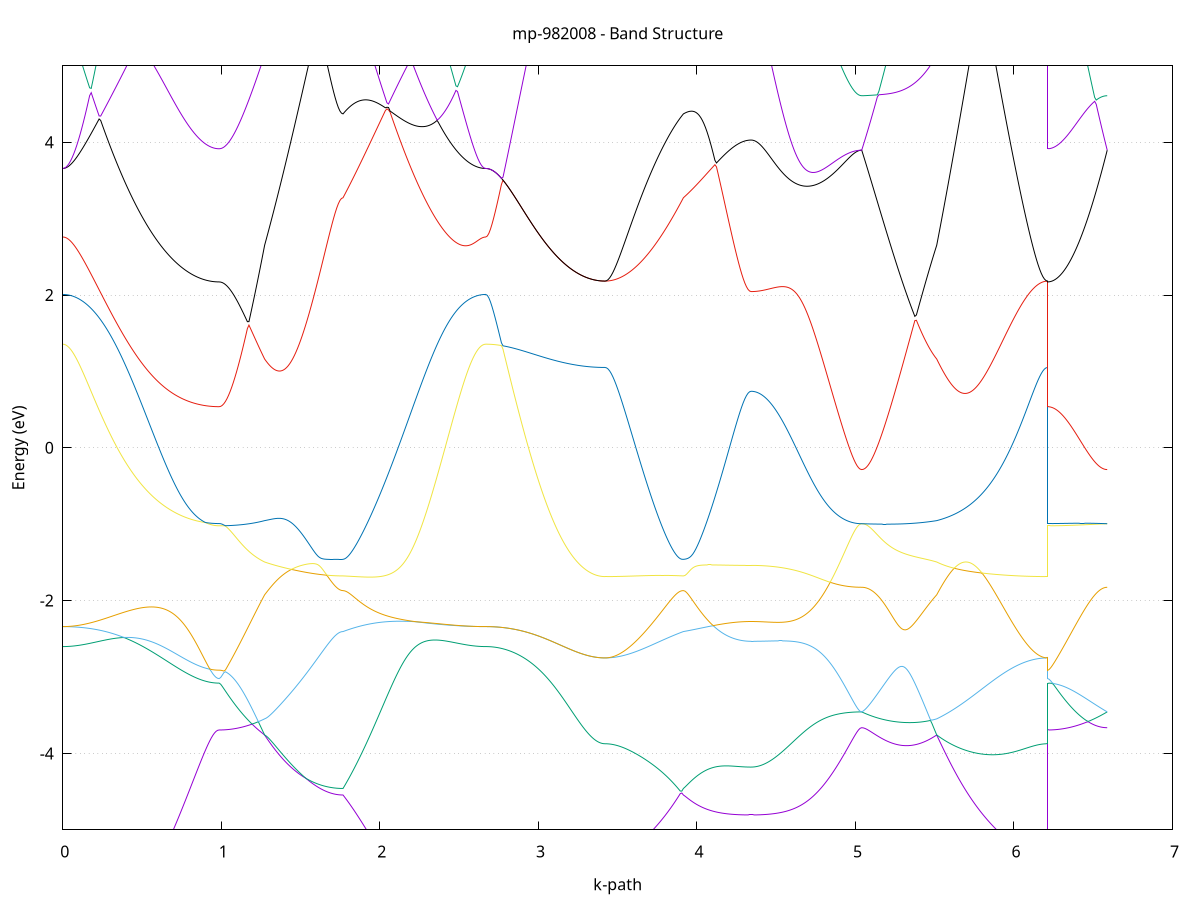 set title 'mp-982008 - Band Structure'
set xlabel 'k-path'
set ylabel 'Energy (eV)'
set grid y
set yrange [-5:5]
set terminal png size 800,600
set output 'mp-982008_bands_gnuplot.png'
plot '-' using 1:2 with lines notitle, '-' using 1:2 with lines notitle, '-' using 1:2 with lines notitle, '-' using 1:2 with lines notitle, '-' using 1:2 with lines notitle, '-' using 1:2 with lines notitle, '-' using 1:2 with lines notitle, '-' using 1:2 with lines notitle, '-' using 1:2 with lines notitle, '-' using 1:2 with lines notitle, '-' using 1:2 with lines notitle, '-' using 1:2 with lines notitle, '-' using 1:2 with lines notitle, '-' using 1:2 with lines notitle, '-' using 1:2 with lines notitle, '-' using 1:2 with lines notitle, '-' using 1:2 with lines notitle, '-' using 1:2 with lines notitle, '-' using 1:2 with lines notitle, '-' using 1:2 with lines notitle, '-' using 1:2 with lines notitle, '-' using 1:2 with lines notitle, '-' using 1:2 with lines notitle, '-' using 1:2 with lines notitle, '-' using 1:2 with lines notitle, '-' using 1:2 with lines notitle, '-' using 1:2 with lines notitle, '-' using 1:2 with lines notitle, '-' using 1:2 with lines notitle, '-' using 1:2 with lines notitle, '-' using 1:2 with lines notitle, '-' using 1:2 with lines notitle, '-' using 1:2 with lines notitle, '-' using 1:2 with lines notitle, '-' using 1:2 with lines notitle, '-' using 1:2 with lines notitle, '-' using 1:2 with lines notitle, '-' using 1:2 with lines notitle, '-' using 1:2 with lines notitle, '-' using 1:2 with lines notitle, '-' using 1:2 with lines notitle, '-' using 1:2 with lines notitle, '-' using 1:2 with lines notitle, '-' using 1:2 with lines notitle, '-' using 1:2 with lines notitle, '-' using 1:2 with lines notitle, '-' using 1:2 with lines notitle, '-' using 1:2 with lines notitle, '-' using 1:2 with lines notitle, '-' using 1:2 with lines notitle, '-' using 1:2 with lines notitle, '-' using 1:2 with lines notitle, '-' using 1:2 with lines notitle, '-' using 1:2 with lines notitle, '-' using 1:2 with lines notitle, '-' using 1:2 with lines notitle, '-' using 1:2 with lines notitle, '-' using 1:2 with lines notitle, '-' using 1:2 with lines notitle, '-' using 1:2 with lines notitle, '-' using 1:2 with lines notitle, '-' using 1:2 with lines notitle, '-' using 1:2 with lines notitle, '-' using 1:2 with lines notitle
0.000000 -20.814312
0.009962 -20.814312
0.019924 -20.814312
0.029886 -20.814212
0.039849 -20.814212
0.049811 -20.814212
0.059773 -20.814112
0.069735 -20.814112
0.079697 -20.814012
0.089659 -20.813912
0.099621 -20.813812
0.109583 -20.813812
0.119546 -20.813612
0.129508 -20.813512
0.139470 -20.813412
0.149432 -20.813212
0.159394 -20.813112
0.169356 -20.812912
0.179318 -20.812712
0.189280 -20.812412
0.199243 -20.812312
0.209205 -20.812212
0.219167 -20.812012
0.229129 -20.811712
0.239091 -20.811612
0.249053 -20.811412
0.259015 -20.811212
0.268978 -20.811012
0.278940 -20.810812
0.288902 -20.810612
0.298864 -20.810412
0.308826 -20.810212
0.318788 -20.810012
0.328750 -20.809812
0.338712 -20.809612
0.348675 -20.809312
0.358637 -20.809112
0.368599 -20.808812
0.378561 -20.808612
0.388523 -20.808412
0.398485 -20.808112
0.408447 -20.807912
0.418409 -20.807612
0.428372 -20.807512
0.438334 -20.807212
0.448296 -20.807012
0.458258 -20.806812
0.468220 -20.806612
0.478182 -20.806412
0.488144 -20.806112
0.498107 -20.805912
0.508069 -20.805712
0.518031 -20.805512
0.527993 -20.805212
0.537955 -20.804912
0.547917 -20.804712
0.557879 -20.804512
0.567841 -20.804312
0.577804 -20.804112
0.587766 -20.803912
0.597728 -20.803712
0.607690 -20.803512
0.617652 -20.803312
0.627614 -20.803112
0.637576 -20.802912
0.647538 -20.802712
0.657501 -20.802512
0.667463 -20.802412
0.677425 -20.802312
0.687387 -20.802112
0.697349 -20.802012
0.707311 -20.801912
0.717273 -20.801612
0.727236 -20.801512
0.737198 -20.801412
0.747160 -20.801212
0.757122 -20.801112
0.767084 -20.801012
0.777046 -20.800912
0.787008 -20.800812
0.796970 -20.800612
0.806933 -20.800612
0.816895 -20.800512
0.826857 -20.800412
0.836819 -20.800312
0.846781 -20.800212
0.856743 -20.800212
0.866705 -20.800212
0.876667 -20.800112
0.886630 -20.800112
0.896592 -20.800012
0.906554 -20.800012
0.916516 -20.799912
0.926478 -20.799912
0.936440 -20.799912
0.946402 -20.799912
0.956365 -20.799912
0.966327 -20.799912
0.976289 -20.799912
0.986251 -20.799912
0.986251 -20.799912
0.996146 -20.799912
1.006041 -20.799912
1.015936 -20.799912
1.025831 -20.799812
1.035727 -20.799912
1.045622 -20.799912
1.055517 -20.799912
1.065412 -20.799812
1.075307 -20.799912
1.085202 -20.799912
1.095097 -20.799912
1.104992 -20.799912
1.114888 -20.799812
1.124783 -20.799912
1.134678 -20.799912
1.144573 -20.799912
1.154468 -20.799912
1.164363 -20.799912
1.174258 -20.800012
1.184153 -20.800012
1.194049 -20.800012
1.203944 -20.800112
1.213839 -20.800112
1.223734 -20.800212
1.233629 -20.800212
1.243524 -20.800312
1.253419 -20.800312
1.263314 -20.800412
1.273209 -20.800512
1.273209 -20.800512
1.283099 -20.800612
1.292988 -20.800612
1.302878 -20.800712
1.312767 -20.800712
1.322657 -20.800812
1.332546 -20.800812
1.342436 -20.800812
1.352325 -20.800912
1.362215 -20.800912
1.372104 -20.801012
1.381994 -20.801112
1.391883 -20.801212
1.401773 -20.801312
1.411662 -20.801312
1.421552 -20.801412
1.431441 -20.801412
1.441331 -20.801512
1.451220 -20.801612
1.461110 -20.801612
1.470999 -20.801712
1.480889 -20.801812
1.490778 -20.801812
1.500668 -20.801912
1.510557 -20.802012
1.520447 -20.802012
1.530336 -20.802112
1.540226 -20.802112
1.550115 -20.802212
1.560005 -20.802212
1.569894 -20.802312
1.579784 -20.802312
1.589673 -20.802412
1.599563 -20.802412
1.609452 -20.802512
1.619342 -20.802512
1.629231 -20.802612
1.639121 -20.802612
1.649010 -20.802712
1.658899 -20.802712
1.668789 -20.802712
1.678678 -20.802812
1.688568 -20.802812
1.698457 -20.802812
1.708347 -20.802912
1.718236 -20.802912
1.728126 -20.802912
1.738015 -20.802912
1.747905 -20.802912
1.757794 -20.802912
1.767684 -20.802912
1.767684 -20.802912
1.777577 -20.802812
1.787471 -20.802712
1.797364 -20.802712
1.807257 -20.802712
1.817151 -20.802712
1.827044 -20.802712
1.836937 -20.802712
1.846831 -20.802712
1.856724 -20.802712
1.866617 -20.802612
1.876511 -20.802712
1.886404 -20.802712
1.896297 -20.802712
1.906191 -20.802812
1.916084 -20.802812
1.925978 -20.802812
1.935871 -20.802812
1.945764 -20.802912
1.955658 -20.803012
1.965551 -20.803112
1.975444 -20.803112
1.985338 -20.803212
1.995231 -20.803412
2.005124 -20.803512
2.015018 -20.803612
2.024911 -20.803712
2.034804 -20.803812
2.044698 -20.804012
2.054591 -20.804112
2.064484 -20.804212
2.074378 -20.804412
2.084271 -20.804512
2.094165 -20.804712
2.104058 -20.804912
2.113951 -20.805012
2.123845 -20.805212
2.133738 -20.805412
2.143631 -20.805512
2.153525 -20.805712
2.163418 -20.805912
2.173311 -20.806112
2.183205 -20.806312
2.193098 -20.806512
2.202991 -20.806712
2.212885 -20.806912
2.222778 -20.807112
2.232671 -20.807412
2.242565 -20.807612
2.252458 -20.807912
2.262351 -20.808112
2.272245 -20.808312
2.282138 -20.808512
2.292032 -20.808712
2.301925 -20.809012
2.311818 -20.809212
2.321712 -20.809412
2.331605 -20.809712
2.341498 -20.809912
2.351392 -20.810112
2.361285 -20.810412
2.371178 -20.810612
2.381072 -20.810812
2.390965 -20.811012
2.400858 -20.811212
2.410752 -20.811412
2.420645 -20.811612
2.430538 -20.811812
2.440432 -20.811912
2.450325 -20.812112
2.460219 -20.812312
2.470112 -20.812512
2.480005 -20.812612
2.489899 -20.812812
2.499792 -20.812912
2.509685 -20.813112
2.519579 -20.813312
2.529472 -20.813412
2.539365 -20.813512
2.549259 -20.813712
2.559152 -20.813812
2.569045 -20.813912
2.578939 -20.813912
2.588832 -20.814012
2.598725 -20.814112
2.608619 -20.814112
2.618512 -20.814212
2.628406 -20.814212
2.638299 -20.814212
2.648192 -20.814312
2.658086 -20.814312
2.667979 -20.814312
2.667979 -20.814312
2.677878 -20.814312
2.687778 -20.814312
2.697677 -20.814312
2.707576 -20.814312
2.717475 -20.814312
2.727375 -20.814212
2.737274 -20.814212
2.747173 -20.814212
2.757073 -20.814212
2.766972 -20.814112
2.776871 -20.814012
2.786771 -20.813912
2.796670 -20.813912
2.806569 -20.813712
2.816469 -20.813612
2.826368 -20.813512
2.836267 -20.813412
2.846166 -20.813312
2.856066 -20.813212
2.865965 -20.813112
2.875864 -20.813012
2.885764 -20.812812
2.895663 -20.812612
2.905562 -20.812512
2.915462 -20.812312
2.925361 -20.812112
2.935260 -20.812012
2.945159 -20.811912
2.955059 -20.811612
2.964958 -20.811512
2.974857 -20.811312
2.984757 -20.811112
2.994656 -20.811012
3.004555 -20.810812
3.014455 -20.810712
3.024354 -20.810512
3.034253 -20.810312
3.044153 -20.810212
3.054052 -20.810012
3.063951 -20.809812
3.073850 -20.809712
3.083750 -20.809612
3.093649 -20.809512
3.103548 -20.809312
3.113448 -20.809212
3.123347 -20.809012
3.133246 -20.808812
3.143146 -20.808612
3.153045 -20.808512
3.162944 -20.808312
3.172843 -20.808212
3.182743 -20.808012
3.192642 -20.807912
3.202541 -20.807812
3.212441 -20.807612
3.222340 -20.807512
3.232239 -20.807412
3.242139 -20.807212
3.252038 -20.807112
3.261937 -20.807012
3.271837 -20.807112
3.281736 -20.807012
3.291635 -20.806912
3.301534 -20.806812
3.311434 -20.806812
3.321333 -20.806712
3.331232 -20.806712
3.341132 -20.806612
3.351031 -20.806612
3.360930 -20.806612
3.370830 -20.806512
3.380729 -20.806512
3.390628 -20.806512
3.400528 -20.806412
3.410427 -20.806512
3.420326 -20.806612
3.420326 -20.806612
3.430216 -20.806512
3.440105 -20.806512
3.449995 -20.806512
3.459884 -20.806412
3.469774 -20.806412
3.479663 -20.806312
3.489553 -20.806312
3.499442 -20.806212
3.509332 -20.806212
3.519221 -20.806112
3.529110 -20.806112
3.539000 -20.806112
3.548889 -20.806012
3.558779 -20.805912
3.568668 -20.805912
3.578558 -20.805912
3.588447 -20.805812
3.598337 -20.805712
3.608226 -20.805612
3.618116 -20.805512
3.628005 -20.805512
3.637895 -20.805412
3.647784 -20.805312
3.657674 -20.805212
3.667563 -20.805112
3.677453 -20.805012
3.687342 -20.804912
3.697232 -20.804912
3.707121 -20.804812
3.717011 -20.804712
3.726900 -20.804512
3.736790 -20.804412
3.746679 -20.804312
3.756569 -20.804212
3.766458 -20.804112
3.776348 -20.804012
3.786237 -20.803912
3.796127 -20.803812
3.806016 -20.803712
3.815906 -20.803612
3.825795 -20.803512
3.835685 -20.803412
3.845574 -20.803412
3.855464 -20.803312
3.865353 -20.803212
3.875243 -20.803112
3.885132 -20.803012
3.895022 -20.803012
3.904911 -20.802912
3.914800 -20.802912
3.914800 -20.802912
3.924740 -20.802912
3.934680 -20.802812
3.944620 -20.802812
3.954560 -20.802812
3.964499 -20.802812
3.974439 -20.802812
3.984379 -20.802712
3.994319 -20.802712
4.004258 -20.802712
4.014198 -20.802712
4.024138 -20.802712
4.034078 -20.802812
4.044017 -20.802712
4.053957 -20.802812
4.063897 -20.802812
4.073837 -20.802812
4.083776 -20.802812
4.093716 -20.802812
4.103656 -20.802812
4.113596 -20.802912
4.123536 -20.802912
4.133475 -20.802912
4.143415 -20.802912
4.153355 -20.802912
4.163295 -20.802912
4.173234 -20.803012
4.183174 -20.803012
4.193114 -20.803012
4.203054 -20.803012
4.212993 -20.803012
4.222933 -20.803112
4.232873 -20.803112
4.242813 -20.803112
4.252752 -20.803112
4.262692 -20.803112
4.272632 -20.803212
4.282572 -20.803212
4.292512 -20.803212
4.302451 -20.803212
4.312391 -20.803212
4.322331 -20.803212
4.332271 -20.803212
4.342210 -20.803212
4.342210 -20.803212
4.352173 -20.803212
4.362136 -20.803212
4.372098 -20.803212
4.382061 -20.803112
4.392024 -20.803112
4.401986 -20.803112
4.411949 -20.803112
4.421911 -20.803112
4.431874 -20.803112
4.441837 -20.803012
4.451799 -20.803012
4.461762 -20.802912
4.471725 -20.802912
4.481687 -20.802912
4.491650 -20.802812
4.501613 -20.802712
4.511575 -20.802712
4.521538 -20.802712
4.531500 -20.802612
4.541463 -20.802512
4.551426 -20.802512
4.561388 -20.802412
4.571351 -20.802412
4.581314 -20.802312
4.591276 -20.802212
4.601239 -20.802212
4.611202 -20.802112
4.621164 -20.802012
4.631127 -20.801912
4.641090 -20.801912
4.651052 -20.801812
4.661015 -20.801712
4.670977 -20.801612
4.680940 -20.801512
4.690903 -20.801512
4.700865 -20.801312
4.710828 -20.801312
4.720791 -20.801212
4.730753 -20.801112
4.740716 -20.801012
4.750679 -20.800912
4.760641 -20.800812
4.770604 -20.800812
4.780566 -20.800712
4.790529 -20.800612
4.800492 -20.800612
4.810454 -20.800512
4.820417 -20.800412
4.830380 -20.800412
4.840342 -20.800312
4.850305 -20.800312
4.860268 -20.800212
4.870230 -20.800212
4.880193 -20.800112
4.890155 -20.800112
4.900118 -20.800012
4.910081 -20.800012
4.920043 -20.800012
4.930006 -20.799912
4.939969 -20.799912
4.949931 -20.799912
4.959894 -20.799812
4.969857 -20.799812
4.979819 -20.799812
4.989782 -20.799712
4.999745 -20.799712
5.009707 -20.799712
5.019670 -20.799712
5.029632 -20.799712
5.039595 -20.799712
5.039595 -20.799712
5.049452 -20.799712
5.059309 -20.799712
5.069166 -20.799712
5.079023 -20.799712
5.088879 -20.799712
5.098736 -20.799712
5.108593 -20.799712
5.118450 -20.799712
5.128307 -20.799812
5.138164 -20.799812
5.148021 -20.799812
5.157878 -20.799812
5.167734 -20.799912
5.177591 -20.799912
5.187448 -20.799912
5.197305 -20.799912
5.207162 -20.799912
5.217019 -20.799912
5.226876 -20.799912
5.236732 -20.799912
5.246589 -20.799912
5.256446 -20.800012
5.266303 -20.800012
5.276160 -20.800012
5.286017 -20.800012
5.295874 -20.800012
5.305731 -20.800012
5.315587 -20.800012
5.325444 -20.800012
5.335301 -20.800012
5.345158 -20.800012
5.355015 -20.800112
5.364872 -20.800112
5.374729 -20.800112
5.384586 -20.800112
5.394442 -20.800112
5.404299 -20.800112
5.414156 -20.800212
5.424013 -20.800212
5.433870 -20.800212
5.443727 -20.800212
5.453584 -20.800312
5.463440 -20.800312
5.473297 -20.800312
5.483154 -20.800312
5.493011 -20.800412
5.502868 -20.800412
5.512725 -20.800512
5.512725 -20.800512
5.522715 -20.800612
5.532705 -20.800712
5.542695 -20.800812
5.552684 -20.800812
5.562674 -20.800912
5.572664 -20.800912
5.582654 -20.801012
5.592644 -20.801112
5.602634 -20.801112
5.612624 -20.801212
5.622614 -20.801312
5.632604 -20.801312
5.642593 -20.801412
5.652583 -20.801512
5.662573 -20.801612
5.672563 -20.801712
5.682553 -20.801812
5.692543 -20.801912
5.702533 -20.802012
5.712523 -20.802112
5.722513 -20.802212
5.732502 -20.802212
5.742492 -20.802412
5.752482 -20.802512
5.762472 -20.802612
5.772462 -20.802712
5.782452 -20.802912
5.792442 -20.803112
5.802432 -20.803212
5.812422 -20.803312
5.822411 -20.803512
5.832401 -20.803612
5.842391 -20.803712
5.852381 -20.803812
5.862371 -20.804012
5.872361 -20.804112
5.882351 -20.804212
5.892341 -20.804312
5.902331 -20.804412
5.912320 -20.804612
5.922310 -20.804712
5.932300 -20.804812
5.942290 -20.804912
5.952280 -20.805012
5.962270 -20.805012
5.972260 -20.805112
5.982250 -20.805212
5.992240 -20.805312
6.002229 -20.805412
6.012219 -20.805512
6.022209 -20.805612
6.032199 -20.805712
6.042189 -20.805712
6.052179 -20.805812
6.062169 -20.805912
6.072159 -20.806012
6.082149 -20.806012
6.092139 -20.806112
6.102128 -20.806212
6.112118 -20.806212
6.122108 -20.806212
6.132098 -20.806312
6.142088 -20.806312
6.152078 -20.806312
6.162068 -20.806412
6.172058 -20.806512
6.182048 -20.806512
6.192037 -20.806512
6.202027 -20.806512
6.212017 -20.806612
6.212017 -20.799912
6.221917 -20.799912
6.231816 -20.799912
6.241715 -20.799912
6.251614 -20.799912
6.261514 -20.799812
6.271413 -20.799812
6.281312 -20.799812
6.291212 -20.799712
6.301111 -20.799712
6.311010 -20.799712
6.320910 -20.799712
6.330809 -20.799712
6.340708 -20.799712
6.350607 -20.799712
6.360507 -20.799712
6.370406 -20.799812
6.380305 -20.799812
6.390205 -20.799812
6.400104 -20.799812
6.410003 -20.799812
6.419903 -20.799812
6.429802 -20.799812
6.439701 -20.799812
6.449601 -20.799812
6.459500 -20.799812
6.469399 -20.799812
6.479298 -20.799812
6.489198 -20.799812
6.499097 -20.799712
6.508996 -20.799712
6.518896 -20.799712
6.528795 -20.799712
6.538694 -20.799712
6.548594 -20.799712
6.558493 -20.799712
6.568392 -20.799712
6.578291 -20.799712
6.588191 -20.799712
e
0.000000 -7.931312
0.009962 -7.931012
0.019924 -7.930212
0.029886 -7.928912
0.039849 -7.927112
0.049811 -7.924812
0.059773 -7.921912
0.069735 -7.918612
0.079697 -7.914812
0.089659 -7.910612
0.099621 -7.905912
0.109583 -7.900712
0.119546 -7.895212
0.129508 -7.889212
0.139470 -7.882912
0.149432 -7.876212
0.159394 -7.869212
0.169356 -7.861812
0.179318 -7.854312
0.189280 -7.846412
0.199243 -7.838412
0.209205 -7.830212
0.219167 -7.821812
0.229129 -7.813312
0.239091 -7.804712
0.249053 -7.796012
0.259015 -7.787312
0.268978 -7.778612
0.278940 -7.769812
0.288902 -7.761212
0.298864 -7.752512
0.308826 -7.744012
0.318788 -7.735512
0.328750 -7.727112
0.338712 -7.718812
0.348675 -7.710712
0.358637 -7.702712
0.368599 -7.694812
0.378561 -7.687012
0.388523 -7.679312
0.398485 -7.671712
0.408447 -7.664312
0.418409 -7.657012
0.428372 -7.649712
0.438334 -7.642612
0.448296 -7.635512
0.458258 -7.628612
0.468220 -7.621612
0.478182 -7.614812
0.488144 -7.608012
0.498107 -7.601212
0.508069 -7.594412
0.518031 -7.587712
0.527993 -7.581012
0.537955 -7.574312
0.547917 -7.567712
0.557879 -7.561012
0.567841 -7.554312
0.577804 -7.547612
0.587766 -7.540912
0.597728 -7.534212
0.607690 -7.527512
0.617652 -7.520812
0.627614 -7.514112
0.637576 -7.507312
0.647538 -7.500612
0.657501 -7.493812
0.667463 -7.487012
0.677425 -7.480312
0.687387 -7.473512
0.697349 -7.466812
0.707311 -7.460112
0.717273 -7.453412
0.727236 -7.446712
0.737198 -7.440112
0.747160 -7.439512
0.757122 -7.449212
0.767084 -7.458712
0.777046 -7.468012
0.787008 -7.476912
0.796970 -7.485612
0.806933 -7.494012
0.816895 -7.502012
0.826857 -7.509612
0.836819 -7.516912
0.846781 -7.523812
0.856743 -7.530312
0.866705 -7.536412
0.876667 -7.542012
0.886630 -7.547212
0.896592 -7.551912
0.906554 -7.556112
0.916516 -7.559912
0.926478 -7.563212
0.936440 -7.566012
0.946402 -7.568212
0.956365 -7.570012
0.966327 -7.571312
0.976289 -7.572112
0.986251 -7.572312
0.986251 -7.572312
0.996146 -7.572412
1.006041 -7.572512
1.015936 -7.572812
1.025831 -7.573112
1.035727 -7.573612
1.045622 -7.574112
1.055517 -7.574812
1.065412 -7.575512
1.075307 -7.576312
1.085202 -7.577212
1.095097 -7.578212
1.104992 -7.579212
1.114888 -7.580312
1.124783 -7.581512
1.134678 -7.582712
1.144573 -7.584012
1.154468 -7.585312
1.164363 -7.586712
1.174258 -7.588112
1.184153 -7.589512
1.194049 -7.591012
1.203944 -7.592412
1.213839 -7.593912
1.223734 -7.595412
1.233629 -7.596812
1.243524 -7.598312
1.253419 -7.599712
1.263314 -7.601112
1.273209 -7.602512
1.273209 -7.602512
1.283099 -7.603312
1.292988 -7.603912
1.302878 -7.604212
1.312767 -7.604312
1.322657 -7.604112
1.332546 -7.603612
1.342436 -7.602912
1.352325 -7.601912
1.362215 -7.600712
1.372104 -7.599212
1.381994 -7.597512
1.391883 -7.595612
1.401773 -7.593412
1.411662 -7.590912
1.421552 -7.588212
1.431441 -7.585312
1.441331 -7.582212
1.451220 -7.578912
1.461110 -7.575312
1.470999 -7.571512
1.480889 -7.567612
1.490778 -7.563412
1.500668 -7.559112
1.510557 -7.554612
1.520447 -7.549912
1.530336 -7.545112
1.540226 -7.540112
1.550115 -7.535012
1.560005 -7.529812
1.569894 -7.524512
1.579784 -7.519112
1.589673 -7.513712
1.599563 -7.508212
1.609452 -7.502612
1.619342 -7.497112
1.629231 -7.491612
1.639121 -7.486112
1.649010 -7.480612
1.658899 -7.475312
1.668789 -7.470112
1.678678 -7.465212
1.688568 -7.460412
1.698457 -7.456012
1.708347 -7.451812
1.718236 -7.448212
1.728126 -7.445012
1.738015 -7.442412
1.747905 -7.440512
1.757794 -7.439412
1.767684 -7.439012
1.767684 -7.439012
1.777577 -7.434912
1.787471 -7.430712
1.797364 -7.426412
1.807257 -7.422012
1.817151 -7.417512
1.827044 -7.412912
1.836937 -7.408312
1.846831 -7.403512
1.856724 -7.398612
1.866617 -7.393712
1.876511 -7.388712
1.886404 -7.383612
1.896297 -7.378512
1.906191 -7.373212
1.916084 -7.368012
1.925978 -7.362612
1.935871 -7.357212
1.945764 -7.351812
1.955658 -7.346212
1.965551 -7.340712
1.975444 -7.335112
1.985338 -7.329512
1.995231 -7.323812
2.005124 -7.323312
2.015018 -7.327212
2.024911 -7.331612
2.034804 -7.336612
2.044698 -7.342212
2.054591 -7.348312
2.064484 -7.355012
2.074378 -7.362212
2.084271 -7.370012
2.094165 -7.378212
2.104058 -7.386912
2.113951 -7.396112
2.123845 -7.405812
2.133738 -7.415812
2.143631 -7.426312
2.153525 -7.437212
2.163418 -7.448412
2.173311 -7.460012
2.183205 -7.471912
2.193098 -7.484012
2.202991 -7.496412
2.212885 -7.509112
2.222778 -7.521912
2.232671 -7.535012
2.242565 -7.548212
2.252458 -7.561512
2.262351 -7.574912
2.272245 -7.588312
2.282138 -7.601812
2.292032 -7.615312
2.301925 -7.628812
2.311818 -7.642312
2.321712 -7.655712
2.331605 -7.668912
2.341498 -7.682112
2.351392 -7.695112
2.361285 -7.708012
2.371178 -7.720612
2.381072 -7.733112
2.390965 -7.745312
2.400858 -7.757312
2.410752 -7.768912
2.420645 -7.780312
2.430538 -7.791412
2.440432 -7.802212
2.450325 -7.812612
2.460219 -7.822612
2.470112 -7.832312
2.480005 -7.841612
2.489899 -7.850412
2.499792 -7.858912
2.509685 -7.867012
2.519579 -7.874612
2.529472 -7.881712
2.539365 -7.888412
2.549259 -7.894712
2.559152 -7.900412
2.569045 -7.905712
2.578939 -7.910612
2.588832 -7.914912
2.598725 -7.918712
2.608619 -7.922012
2.618512 -7.924812
2.628406 -7.927112
2.638299 -7.928912
2.648192 -7.930212
2.658086 -7.931012
2.667979 -7.931312
2.667979 -7.931312
2.677878 -7.931212
2.687778 -7.931212
2.697677 -7.931212
2.707576 -7.931112
2.717475 -7.931012
2.727375 -7.930812
2.737274 -7.930612
2.747173 -7.930412
2.757073 -7.930112
2.766972 -7.929812
2.776871 -7.929412
2.786771 -7.928912
2.796670 -7.928412
2.806569 -7.927812
2.816469 -7.927112
2.826368 -7.926312
2.836267 -7.925412
2.846166 -7.924412
2.856066 -7.923212
2.865965 -7.922012
2.875864 -7.920612
2.885764 -7.919012
2.895663 -7.917312
2.905562 -7.915512
2.915462 -7.913512
2.925361 -7.911312
2.935260 -7.908912
2.945159 -7.906412
2.955059 -7.903712
2.964958 -7.900812
2.974857 -7.897712
2.984757 -7.894412
2.994656 -7.890912
3.004555 -7.887212
3.014455 -7.883312
3.024354 -7.879212
3.034253 -7.874912
3.044153 -7.870412
3.054052 -7.865712
3.063951 -7.860812
3.073850 -7.855712
3.083750 -7.850512
3.093649 -7.845012
3.103548 -7.839312
3.113448 -7.833512
3.123347 -7.827512
3.133246 -7.821312
3.143146 -7.815012
3.153045 -7.808512
3.162944 -7.801912
3.172843 -7.795212
3.182743 -7.788312
3.192642 -7.781412
3.202541 -7.774412
3.212441 -7.767312
3.222340 -7.760212
3.232239 -7.753012
3.242139 -7.745912
3.252038 -7.738812
3.261937 -7.731812
3.271837 -7.724812
3.281736 -7.718012
3.291635 -7.711412
3.301534 -7.704912
3.311434 -7.698712
3.321333 -7.692812
3.331232 -7.687212
3.341132 -7.682012
3.351031 -7.677312
3.360930 -7.673112
3.370830 -7.669412
3.380729 -7.666312
3.390628 -7.663812
3.400528 -7.662112
3.410427 -7.661012
3.420326 -7.660612
3.420326 -7.660612
3.430216 -7.660512
3.440105 -7.660012
3.449995 -7.659312
3.459884 -7.658312
3.469774 -7.657012
3.479663 -7.655412
3.489553 -7.653512
3.499442 -7.651312
3.509332 -7.648812
3.519221 -7.646112
3.529110 -7.643112
3.539000 -7.639812
3.548889 -7.636312
3.558779 -7.632412
3.568668 -7.628412
3.578558 -7.624012
3.588447 -7.619412
3.598337 -7.614612
3.608226 -7.609512
3.618116 -7.604212
3.628005 -7.598712
3.637895 -7.592912
3.647784 -7.586912
3.657674 -7.580712
3.667563 -7.574312
3.677453 -7.567812
3.687342 -7.561012
3.697232 -7.554112
3.707121 -7.547012
3.717011 -7.539712
3.726900 -7.532312
3.736790 -7.524812
3.746679 -7.517212
3.756569 -7.509412
3.766458 -7.501612
3.776348 -7.493712
3.786237 -7.485712
3.796127 -7.478712
3.806016 -7.476112
3.815906 -7.473312
3.825795 -7.470412
3.835685 -7.467412
3.845574 -7.464312
3.855464 -7.461012
3.865353 -7.457612
3.875243 -7.454112
3.885132 -7.450512
3.895022 -7.446812
3.904911 -7.442912
3.914800 -7.439012
3.914800 -7.439012
3.924740 -7.437012
3.934680 -7.434912
3.944620 -7.432712
3.954560 -7.430512
3.964499 -7.428212
3.974439 -7.425812
3.984379 -7.423312
3.994319 -7.420812
4.004258 -7.418212
4.014198 -7.415512
4.024138 -7.412912
4.034078 -7.410212
4.044017 -7.407512
4.053957 -7.404712
4.063897 -7.402012
4.073837 -7.399312
4.083776 -7.396612
4.093716 -7.393912
4.103656 -7.391212
4.113596 -7.388612
4.123536 -7.386012
4.133475 -7.383512
4.143415 -7.381112
4.153355 -7.378712
4.163295 -7.376412
4.173234 -7.374212
4.183174 -7.372012
4.193114 -7.370012
4.203054 -7.368112
4.212993 -7.366212
4.222933 -7.364512
4.232873 -7.362912
4.242813 -7.361512
4.252752 -7.360212
4.262692 -7.359012
4.272632 -7.357912
4.282572 -7.357012
4.292512 -7.356212
4.302451 -7.355512
4.312391 -7.355012
4.322331 -7.354612
4.332271 -7.354412
4.342210 -7.354412
4.342210 -7.354412
4.352173 -7.354312
4.362136 -7.354312
4.372098 -7.354312
4.382061 -7.354212
4.392024 -7.354212
4.401986 -7.354112
4.411949 -7.354112
4.421911 -7.354012
4.431874 -7.353912
4.441837 -7.353912
4.451799 -7.353812
4.461762 -7.353812
4.471725 -7.353812
4.481687 -7.353812
4.491650 -7.353812
4.501613 -7.353912
4.511575 -7.354112
4.521538 -7.354312
4.531500 -7.354612
4.541463 -7.354912
4.551426 -7.355412
4.561388 -7.355912
4.571351 -7.356512
4.581314 -7.357212
4.591276 -7.358012
4.601239 -7.358912
4.611202 -7.360012
4.621164 -7.361212
4.631127 -7.362512
4.641090 -7.363912
4.651052 -7.365512
4.661015 -7.367112
4.670977 -7.368912
4.680940 -7.370912
4.690903 -7.372912
4.700865 -7.375112
4.710828 -7.377412
4.720791 -7.379712
4.730753 -7.382212
4.740716 -7.384712
4.750679 -7.387412
4.760641 -7.390012
4.770604 -7.392712
4.780566 -7.395512
4.790529 -7.398212
4.800492 -7.401012
4.810454 -7.403812
4.820417 -7.406512
4.830380 -7.409312
4.840342 -7.412012
4.850305 -7.414612
4.860268 -7.417112
4.870230 -7.419612
4.880193 -7.422012
4.890155 -7.424412
4.900118 -7.426612
4.910081 -7.428712
4.920043 -7.430612
4.930006 -7.432512
4.939969 -7.434112
4.949931 -7.435712
4.959894 -7.437112
4.969857 -7.438412
4.979819 -7.439512
4.989782 -7.440412
4.999745 -7.441212
5.009707 -7.441812
5.019670 -7.442212
5.029632 -7.442512
5.039595 -7.442512
5.039595 -7.442512
5.049452 -7.447912
5.059309 -7.453212
5.069166 -7.458312
5.079023 -7.463412
5.088879 -7.468412
5.098736 -7.473312
5.108593 -7.478112
5.118450 -7.482812
5.128307 -7.487412
5.138164 -7.492012
5.148021 -7.496412
5.157878 -7.500812
5.167734 -7.505112
5.177591 -7.509312
5.187448 -7.513512
5.197305 -7.517512
5.207162 -7.521512
5.217019 -7.525412
5.226876 -7.529312
5.236732 -7.533012
5.246589 -7.536712
5.256446 -7.540312
5.266303 -7.543912
5.276160 -7.547412
5.286017 -7.550812
5.295874 -7.554112
5.305731 -7.557312
5.315587 -7.560512
5.325444 -7.563612
5.335301 -7.566612
5.345158 -7.569512
5.355015 -7.572312
5.364872 -7.575112
5.374729 -7.577712
5.384586 -7.580212
5.394442 -7.582712
5.404299 -7.585012
5.414156 -7.587212
5.424013 -7.589312
5.433870 -7.591312
5.443727 -7.593212
5.453584 -7.594912
5.463440 -7.596512
5.473297 -7.598012
5.483154 -7.599312
5.493011 -7.600512
5.502868 -7.601612
5.512725 -7.602512
5.512725 -7.602512
5.522715 -7.603812
5.532705 -7.605212
5.542695 -7.606412
5.552684 -7.607612
5.562674 -7.608812
5.572664 -7.609812
5.582654 -7.610812
5.592644 -7.611812
5.602634 -7.612612
5.612624 -7.613412
5.622614 -7.614112
5.632604 -7.614612
5.642593 -7.615112
5.652583 -7.615512
5.662573 -7.615812
5.672563 -7.616012
5.682553 -7.616012
5.692543 -7.616012
5.702533 -7.615812
5.712523 -7.615512
5.722513 -7.615112
5.732502 -7.614612
5.742492 -7.614012
5.752482 -7.613212
5.762472 -7.612312
5.772462 -7.611312
5.782452 -7.610212
5.792442 -7.608912
5.802432 -7.607512
5.812422 -7.606012
5.822411 -7.604312
5.832401 -7.602612
5.842391 -7.600712
5.852381 -7.598712
5.862371 -7.596512
5.872361 -7.594312
5.882351 -7.591912
5.892341 -7.589412
5.902331 -7.586912
5.912320 -7.584212
5.922310 -7.581412
5.932300 -7.578512
5.942290 -7.575512
5.952280 -7.572412
5.962270 -7.571712
5.972260 -7.578412
5.982250 -7.584812
5.992240 -7.591012
6.002229 -7.597012
6.012219 -7.602712
6.022209 -7.608212
6.032199 -7.613412
6.042189 -7.618412
6.052179 -7.623112
6.062169 -7.627612
6.072159 -7.631812
6.082149 -7.635712
6.092139 -7.639412
6.102128 -7.642712
6.112118 -7.645812
6.122108 -7.648612
6.132098 -7.651112
6.142088 -7.653312
6.152078 -7.655212
6.162068 -7.656912
6.172058 -7.658212
6.182048 -7.659312
6.192037 -7.660012
6.202027 -7.660512
6.212017 -7.660612
6.212017 -7.572312
6.221917 -7.572312
6.231816 -7.572012
6.241715 -7.571512
6.251614 -7.570912
6.261514 -7.570112
6.271413 -7.569112
6.281312 -7.568012
6.291212 -7.566612
6.301111 -7.565112
6.311010 -7.563412
6.320910 -7.561512
6.330809 -7.559412
6.340708 -7.557212
6.350607 -7.554812
6.360507 -7.552212
6.370406 -7.549412
6.380305 -7.546412
6.390205 -7.543312
6.400104 -7.540012
6.410003 -7.536512
6.419903 -7.532812
6.429802 -7.528912
6.439701 -7.524912
6.449601 -7.520712
6.459500 -7.516312
6.469399 -7.511712
6.479298 -7.506912
6.489198 -7.501912
6.499097 -7.496812
6.508996 -7.491512
6.518896 -7.486012
6.528795 -7.480312
6.538694 -7.474512
6.548594 -7.468412
6.558493 -7.462212
6.568392 -7.455812
6.578291 -7.449312
6.588191 -7.442512
e
0.000000 -7.436812
0.009962 -7.436712
0.019924 -7.436212
0.029886 -7.435512
0.039849 -7.434412
0.049811 -7.433112
0.059773 -7.431412
0.069735 -7.429512
0.079697 -7.427212
0.089659 -7.424612
0.099621 -7.421612
0.109583 -7.418412
0.119546 -7.414712
0.129508 -7.410812
0.139470 -7.406512
0.149432 -7.401812
0.159394 -7.396712
0.169356 -7.391312
0.179318 -7.385412
0.189280 -7.379212
0.199243 -7.372512
0.209205 -7.365412
0.219167 -7.357912
0.229129 -7.350012
0.239091 -7.341612
0.249053 -7.332812
0.259015 -7.323612
0.268978 -7.313912
0.278940 -7.303912
0.288902 -7.293412
0.298864 -7.282512
0.308826 -7.271312
0.318788 -7.259712
0.328750 -7.247812
0.338712 -7.235612
0.348675 -7.223112
0.358637 -7.210412
0.368599 -7.197512
0.378561 -7.184512
0.388523 -7.182112
0.398485 -7.181712
0.408447 -7.181312
0.418409 -7.180812
0.428372 -7.180212
0.438334 -7.179512
0.448296 -7.178812
0.458258 -7.178112
0.468220 -7.177212
0.478182 -7.180212
0.488144 -7.187312
0.498107 -7.194812
0.508069 -7.202512
0.518031 -7.210512
0.527993 -7.218812
0.537955 -7.227312
0.547917 -7.236112
0.557879 -7.245112
0.567841 -7.254412
0.577804 -7.263912
0.587766 -7.273612
0.597728 -7.283512
0.607690 -7.293612
0.617652 -7.303812
0.627614 -7.314212
0.637576 -7.324712
0.647538 -7.335212
0.657501 -7.345812
0.667463 -7.356512
0.677425 -7.367112
0.687387 -7.377712
0.697349 -7.388312
0.707311 -7.398812
0.717273 -7.409212
0.727236 -7.419512
0.737198 -7.429612
0.747160 -7.433512
0.757122 -7.427012
0.767084 -7.420512
0.777046 -7.414212
0.787008 -7.407912
0.796970 -7.401812
0.806933 -7.395712
0.816895 -7.389912
0.826857 -7.384212
0.836819 -7.378612
0.846781 -7.373312
0.856743 -7.368212
0.866705 -7.363312
0.876667 -7.358712
0.886630 -7.354412
0.896592 -7.350412
0.906554 -7.346712
0.916516 -7.343412
0.926478 -7.340512
0.936440 -7.338012
0.946402 -7.335912
0.956365 -7.334312
0.966327 -7.333112
0.976289 -7.332412
0.986251 -7.332112
0.986251 -7.332112
0.996146 -7.332112
1.006041 -7.331812
1.015936 -7.331412
1.025831 -7.330812
1.035727 -7.330012
1.045622 -7.329112
1.055517 -7.328112
1.065412 -7.326912
1.075307 -7.325612
1.085202 -7.324112
1.095097 -7.322512
1.104992 -7.320812
1.114888 -7.319012
1.124783 -7.317112
1.134678 -7.315212
1.144573 -7.313212
1.154468 -7.311112
1.164363 -7.309112
1.174258 -7.307112
1.184153 -7.305012
1.194049 -7.303112
1.203944 -7.301212
1.213839 -7.299412
1.223734 -7.297812
1.233629 -7.296312
1.243524 -7.295012
1.253419 -7.294012
1.263314 -7.293212
1.273209 -7.292612
1.273209 -7.292612
1.283099 -7.292512
1.292988 -7.292612
1.302878 -7.292912
1.312767 -7.293412
1.322657 -7.294112
1.332546 -7.295112
1.342436 -7.296212
1.352325 -7.297512
1.362215 -7.299012
1.372104 -7.300612
1.381994 -7.302512
1.391883 -7.304412
1.401773 -7.306512
1.411662 -7.308812
1.421552 -7.311212
1.431441 -7.313612
1.441331 -7.316212
1.451220 -7.318912
1.461110 -7.321612
1.470999 -7.324412
1.480889 -7.327312
1.490778 -7.330212
1.500668 -7.333112
1.510557 -7.336112
1.520447 -7.339012
1.530336 -7.341912
1.540226 -7.344812
1.550115 -7.347712
1.560005 -7.350512
1.569894 -7.353312
1.579784 -7.356012
1.589673 -7.358612
1.599563 -7.361112
1.609452 -7.363612
1.619342 -7.365912
1.629231 -7.368112
1.639121 -7.370212
1.649010 -7.372212
1.658899 -7.374112
1.668789 -7.375812
1.678678 -7.377312
1.688568 -7.378712
1.698457 -7.380012
1.708347 -7.381112
1.718236 -7.382012
1.728126 -7.382812
1.738015 -7.383412
1.747905 -7.383812
1.757794 -7.384112
1.767684 -7.384112
1.767684 -7.384112
1.777577 -7.377212
1.787471 -7.370412
1.797364 -7.364012
1.807257 -7.357812
1.817151 -7.351912
1.827044 -7.346312
1.836937 -7.341112
1.846831 -7.336212
1.856724 -7.331812
1.866617 -7.327712
1.876511 -7.324112
1.886404 -7.320912
1.896297 -7.318212
1.906191 -7.316012
1.916084 -7.314312
1.925978 -7.313112
1.935871 -7.312412
1.945764 -7.312212
1.955658 -7.312712
1.965551 -7.313612
1.975444 -7.315212
1.985338 -7.317312
1.995231 -7.320012
2.005124 -7.318112
2.015018 -7.312412
2.024911 -7.306712
2.034804 -7.301012
2.044698 -7.295212
2.054591 -7.289412
2.064484 -7.283712
2.074378 -7.277912
2.084271 -7.272112
2.094165 -7.266412
2.104058 -7.260612
2.113951 -7.254912
2.123845 -7.249212
2.133738 -7.243512
2.143631 -7.237912
2.153525 -7.232212
2.163418 -7.226712
2.173311 -7.221112
2.183205 -7.215612
2.193098 -7.210212
2.202991 -7.204812
2.212885 -7.199412
2.222778 -7.194112
2.232671 -7.188912
2.242565 -7.184312
2.252458 -7.195012
2.262351 -7.205512
2.272245 -7.215812
2.282138 -7.225912
2.292032 -7.235912
2.301925 -7.245812
2.311818 -7.255412
2.321712 -7.264812
2.331605 -7.274012
2.341498 -7.283112
2.351392 -7.291912
2.361285 -7.300412
2.371178 -7.308812
2.381072 -7.316912
2.390965 -7.324812
2.400858 -7.332512
2.410752 -7.339912
2.420645 -7.347012
2.430538 -7.353912
2.440432 -7.360512
2.450325 -7.366912
2.460219 -7.373112
2.470112 -7.378912
2.480005 -7.384512
2.489899 -7.389812
2.499792 -7.394812
2.509685 -7.399612
2.519579 -7.404012
2.529472 -7.408212
2.539365 -7.412212
2.549259 -7.415812
2.559152 -7.419112
2.569045 -7.422212
2.578939 -7.425012
2.588832 -7.427412
2.598725 -7.429612
2.608619 -7.431512
2.618512 -7.433112
2.628406 -7.434512
2.638299 -7.435512
2.648192 -7.436212
2.658086 -7.436712
2.667979 -7.436812
2.667979 -7.436812
2.677878 -7.436712
2.687778 -7.436512
2.697677 -7.436212
2.707576 -7.435712
2.717475 -7.435112
2.727375 -7.434412
2.737274 -7.433512
2.747173 -7.432512
2.757073 -7.431312
2.766972 -7.430012
2.776871 -7.428612
2.786771 -7.427112
2.796670 -7.425412
2.806569 -7.423612
2.816469 -7.421712
2.826368 -7.419712
2.836267 -7.417512
2.846166 -7.415312
2.856066 -7.412912
2.865965 -7.410412
2.875864 -7.407812
2.885764 -7.405012
2.895663 -7.402212
2.905562 -7.399312
2.915462 -7.396312
2.925361 -7.393212
2.935260 -7.390012
2.945159 -7.386712
2.955059 -7.383312
2.964958 -7.379912
2.974857 -7.376312
2.984757 -7.372712
2.994656 -7.369112
3.004555 -7.365412
3.014455 -7.361612
3.024354 -7.357812
3.034253 -7.363112
3.044153 -7.370212
3.054052 -7.377112
3.063951 -7.383812
3.073850 -7.390312
3.083750 -7.396712
3.093649 -7.402912
3.103548 -7.408812
3.113448 -7.414612
3.123347 -7.420212
3.133246 -7.425612
3.143146 -7.430812
3.153045 -7.435812
3.162944 -7.440612
3.172843 -7.445312
3.182743 -7.449712
3.192642 -7.454012
3.202541 -7.458012
3.212441 -7.461912
3.222340 -7.465612
3.232239 -7.469112
3.242139 -7.472512
3.252038 -7.475612
3.261937 -7.478612
3.271837 -7.481412
3.281736 -7.483912
3.291635 -7.486412
3.301534 -7.488612
3.311434 -7.490612
3.321333 -7.492512
3.331232 -7.494212
3.341132 -7.495712
3.351031 -7.497112
3.360930 -7.498212
3.370830 -7.499212
3.380729 -7.500012
3.390628 -7.500612
3.400528 -7.501112
3.410427 -7.501312
3.420326 -7.501412
3.420326 -7.501412
3.430216 -7.501512
3.440105 -7.501612
3.449995 -7.501912
3.459884 -7.502212
3.469774 -7.502612
3.479663 -7.503012
3.489553 -7.503412
3.499442 -7.503712
3.509332 -7.504112
3.519221 -7.504312
3.529110 -7.504512
3.539000 -7.504512
3.548889 -7.504312
3.558779 -7.504112
3.568668 -7.504212
3.578558 -7.504312
3.588447 -7.504312
3.598337 -7.504212
3.608226 -7.504012
3.618116 -7.503712
3.628005 -7.503312
3.637895 -7.502912
3.647784 -7.502312
3.657674 -7.501612
3.667563 -7.500812
3.677453 -7.499912
3.687342 -7.498812
3.697232 -7.497612
3.707121 -7.496312
3.717011 -7.494912
3.726900 -7.493312
3.736790 -7.491612
3.746679 -7.489812
3.756569 -7.487912
3.766458 -7.485812
3.776348 -7.483512
3.786237 -7.481212
3.796127 -7.477712
3.806016 -7.469612
3.815906 -7.461612
3.825795 -7.453512
3.835685 -7.445412
3.845574 -7.437412
3.855464 -7.429512
3.865353 -7.421612
3.875243 -7.413812
3.885132 -7.406212
3.895022 -7.398712
3.904911 -7.391312
3.914800 -7.384112
3.914800 -7.384112
3.924740 -7.380812
3.934680 -7.377712
3.944620 -7.374712
3.954560 -7.371812
3.964499 -7.369112
3.974439 -7.366512
3.984379 -7.364112
3.994319 -7.361812
4.004258 -7.359712
4.014198 -7.357612
4.024138 -7.355812
4.034078 -7.354012
4.044017 -7.352412
4.053957 -7.350912
4.063897 -7.349512
4.073837 -7.348212
4.083776 -7.347012
4.093716 -7.345912
4.103656 -7.344812
4.113596 -7.343912
4.123536 -7.343112
4.133475 -7.342312
4.143415 -7.341612
4.153355 -7.340912
4.163295 -7.340312
4.173234 -7.339812
4.183174 -7.339312
4.193114 -7.338912
4.203054 -7.338512
4.212993 -7.338112
4.222933 -7.337812
4.232873 -7.337512
4.242813 -7.337312
4.252752 -7.337112
4.262692 -7.336912
4.272632 -7.336712
4.282572 -7.336612
4.292512 -7.336512
4.302451 -7.336412
4.312391 -7.336312
4.322331 -7.336312
4.332271 -7.336212
4.342210 -7.336212
4.342210 -7.336212
4.352173 -7.336212
4.362136 -7.335912
4.372098 -7.335612
4.382061 -7.335112
4.392024 -7.334412
4.401986 -7.333712
4.411949 -7.332712
4.421911 -7.331712
4.431874 -7.330512
4.441837 -7.329212
4.451799 -7.327812
4.461762 -7.326312
4.471725 -7.324712
4.481687 -7.323012
4.491650 -7.321212
4.501613 -7.319312
4.511575 -7.317312
4.521538 -7.315312
4.531500 -7.313212
4.541463 -7.311112
4.551426 -7.309012
4.561388 -7.306812
4.571351 -7.304612
4.581314 -7.302512
4.591276 -7.300312
4.601239 -7.298112
4.611202 -7.296012
4.621164 -7.294012
4.631127 -7.292112
4.641090 -7.291412
4.651052 -7.296012
4.661015 -7.301712
4.670977 -7.307512
4.680940 -7.313412
4.690903 -7.319212
4.700865 -7.325112
4.710828 -7.330912
4.720791 -7.336712
4.730753 -7.342412
4.740716 -7.348012
4.750679 -7.353612
4.760641 -7.359012
4.770604 -7.364412
4.780566 -7.369612
4.790529 -7.374712
4.800492 -7.379712
4.810454 -7.384512
4.820417 -7.389212
4.830380 -7.393712
4.840342 -7.398012
4.850305 -7.402212
4.860268 -7.406212
4.870230 -7.410012
4.880193 -7.413612
4.890155 -7.417012
4.900118 -7.420312
4.910081 -7.423312
4.920043 -7.426112
4.930006 -7.428712
4.939969 -7.431112
4.949931 -7.433212
4.959894 -7.435212
4.969857 -7.436912
4.979819 -7.438412
4.989782 -7.439712
4.999745 -7.440712
5.009707 -7.441512
5.019670 -7.442112
5.029632 -7.442412
5.039595 -7.442512
5.039595 -7.442512
5.049452 -7.437012
5.059309 -7.431212
5.069166 -7.425112
5.079023 -7.418812
5.088879 -7.412212
5.098736 -7.405412
5.108593 -7.398312
5.118450 -7.391012
5.128307 -7.383412
5.138164 -7.375612
5.148021 -7.367612
5.157878 -7.359412
5.167734 -7.351012
5.177591 -7.342512
5.187448 -7.333712
5.197305 -7.324812
5.207162 -7.315812
5.217019 -7.306612
5.226876 -7.297412
5.236732 -7.289512
5.246589 -7.290312
5.256446 -7.291112
5.266303 -7.291812
5.276160 -7.292512
5.286017 -7.293112
5.295874 -7.293612
5.305731 -7.294112
5.315587 -7.294512
5.325444 -7.294912
5.335301 -7.295212
5.345158 -7.295412
5.355015 -7.295612
5.364872 -7.295712
5.374729 -7.295812
5.384586 -7.295712
5.394442 -7.295712
5.404299 -7.295612
5.414156 -7.295412
5.424013 -7.295212
5.433870 -7.294912
5.443727 -7.294712
5.453584 -7.294412
5.463440 -7.294112
5.473297 -7.293812
5.483154 -7.293512
5.493011 -7.293212
5.502868 -7.292912
5.512725 -7.292612
5.512725 -7.292612
5.522715 -7.292412
5.532705 -7.292612
5.542695 -7.293112
5.552684 -7.294112
5.562674 -7.295512
5.572664 -7.297312
5.582654 -7.299612
5.592644 -7.302312
5.602634 -7.305612
5.612624 -7.309312
5.622614 -7.313512
5.632604 -7.318112
5.642593 -7.323212
5.652583 -7.328712
5.662573 -7.334612
5.672563 -7.340912
5.682553 -7.347512
5.692543 -7.354512
5.702533 -7.361712
5.712523 -7.369212
5.722513 -7.377012
5.732502 -7.384912
5.742492 -7.393112
5.752482 -7.401312
5.762472 -7.409712
5.772462 -7.418212
5.782452 -7.426812
5.792442 -7.435412
5.802432 -7.444112
5.812422 -7.452712
5.822411 -7.461312
5.832401 -7.469912
5.842391 -7.478512
5.852381 -7.487012
5.862371 -7.495312
5.872361 -7.503612
5.882351 -7.511812
5.892341 -7.519912
5.902331 -7.527812
5.912320 -7.535612
5.922310 -7.543212
5.932300 -7.550612
5.942290 -7.557812
5.952280 -7.564912
5.962270 -7.569212
5.972260 -7.566012
5.982250 -7.562712
5.992240 -7.559412
6.002229 -7.555912
6.012219 -7.552512
6.022209 -7.549012
6.032199 -7.545512
6.042189 -7.542012
6.052179 -7.538512
6.062169 -7.535012
6.072159 -7.531612
6.082149 -7.528212
6.092139 -7.524912
6.102128 -7.521712
6.112118 -7.518612
6.122108 -7.515712
6.132098 -7.513012
6.142088 -7.510412
6.152078 -7.508212
6.162068 -7.506212
6.172058 -7.504512
6.182048 -7.503212
6.192037 -7.502212
6.202027 -7.501612
6.212017 -7.501412
6.212017 -7.332112
6.221917 -7.332112
6.231816 -7.331812
6.241715 -7.331412
6.251614 -7.330912
6.261514 -7.330212
6.271413 -7.329312
6.281312 -7.328312
6.291212 -7.327212
6.301111 -7.325912
6.311010 -7.324412
6.320910 -7.322912
6.330809 -7.321212
6.340708 -7.319412
6.350607 -7.317512
6.360507 -7.315512
6.370406 -7.313412
6.380305 -7.311212
6.390205 -7.308912
6.400104 -7.306612
6.410003 -7.304312
6.419903 -7.303212
6.429802 -7.312512
6.439701 -7.321812
6.449601 -7.330912
6.459500 -7.339912
6.469399 -7.348712
6.479298 -7.357412
6.489198 -7.365912
6.499097 -7.374312
6.508996 -7.382512
6.518896 -7.390612
6.528795 -7.398512
6.538694 -7.406312
6.548594 -7.413912
6.558493 -7.421312
6.568392 -7.428612
6.578291 -7.435612
6.588191 -7.442512
e
0.000000 -7.152712
0.009962 -7.152812
0.019924 -7.153212
0.029886 -7.153912
0.039849 -7.154712
0.049811 -7.155812
0.059773 -7.157012
0.069735 -7.158312
0.079697 -7.159812
0.089659 -7.161212
0.099621 -7.162712
0.109583 -7.164212
0.119546 -7.165712
0.129508 -7.167212
0.139470 -7.168712
0.149432 -7.170012
0.159394 -7.171412
0.169356 -7.172612
0.179318 -7.173912
0.189280 -7.175012
0.199243 -7.176112
0.209205 -7.177012
0.219167 -7.178012
0.229129 -7.178812
0.239091 -7.179612
0.249053 -7.180312
0.259015 -7.180912
0.268978 -7.181412
0.278940 -7.181812
0.288902 -7.182212
0.298864 -7.182512
0.308826 -7.182812
0.318788 -7.183012
0.328750 -7.183012
0.338712 -7.183112
0.348675 -7.183012
0.358637 -7.182912
0.368599 -7.182712
0.378561 -7.182412
0.388523 -7.171312
0.398485 -7.158112
0.408447 -7.144912
0.418409 -7.143112
0.428372 -7.148612
0.438334 -7.154412
0.448296 -7.160412
0.458258 -7.166712
0.468220 -7.173312
0.478182 -7.176312
0.488144 -7.175412
0.498107 -7.174412
0.508069 -7.173312
0.518031 -7.172212
0.527993 -7.171012
0.537955 -7.169812
0.547917 -7.168512
0.557879 -7.167112
0.567841 -7.165712
0.577804 -7.164312
0.587766 -7.162812
0.597728 -7.161212
0.607690 -7.159612
0.617652 -7.157912
0.627614 -7.156212
0.637576 -7.154512
0.647538 -7.152712
0.657501 -7.150912
0.667463 -7.149012
0.677425 -7.147112
0.687387 -7.145212
0.697349 -7.143212
0.707311 -7.141212
0.717273 -7.139212
0.727236 -7.137212
0.737198 -7.135112
0.747160 -7.133012
0.757122 -7.131012
0.767084 -7.128912
0.777046 -7.126812
0.787008 -7.124812
0.796970 -7.122712
0.806933 -7.120712
0.816895 -7.118812
0.826857 -7.116812
0.836819 -7.114912
0.846781 -7.113112
0.856743 -7.111312
0.866705 -7.109712
0.876667 -7.108112
0.886630 -7.106612
0.896592 -7.105212
0.906554 -7.103912
0.916516 -7.102712
0.926478 -7.101712
0.936440 -7.100812
0.946402 -7.100112
0.956365 -7.099612
0.966327 -7.099112
0.976289 -7.098912
0.986251 -7.098812
0.986251 -7.098812
0.996146 -7.098912
1.006041 -7.099012
1.015936 -7.099212
1.025831 -7.099612
1.035727 -7.100012
1.045622 -7.100512
1.055517 -7.101112
1.065412 -7.101912
1.075307 -7.102712
1.085202 -7.103612
1.095097 -7.104712
1.104992 -7.105912
1.114888 -7.107212
1.124783 -7.108612
1.134678 -7.110212
1.144573 -7.111912
1.154468 -7.113812
1.164363 -7.115812
1.174258 -7.118012
1.184153 -7.120312
1.194049 -7.122812
1.203944 -7.125412
1.213839 -7.128312
1.223734 -7.131312
1.233629 -7.134512
1.243524 -7.137812
1.253419 -7.141412
1.263314 -7.145112
1.273209 -7.149112
1.273209 -7.149112
1.283099 -7.152012
1.292988 -7.155012
1.302878 -7.158012
1.312767 -7.161212
1.322657 -7.164412
1.332546 -7.167712
1.342436 -7.171112
1.352325 -7.174512
1.362215 -7.178012
1.372104 -7.181512
1.381994 -7.185112
1.391883 -7.188812
1.401773 -7.192412
1.411662 -7.196212
1.421552 -7.199912
1.431441 -7.203712
1.441331 -7.207612
1.451220 -7.211412
1.461110 -7.215412
1.470999 -7.219312
1.480889 -7.223312
1.490778 -7.227312
1.500668 -7.231312
1.510557 -7.235412
1.520447 -7.239512
1.530336 -7.243712
1.540226 -7.247912
1.550115 -7.252112
1.560005 -7.256312
1.569894 -7.260612
1.579784 -7.264912
1.589673 -7.269212
1.599563 -7.273512
1.609452 -7.277812
1.619342 -7.282112
1.629231 -7.286512
1.639121 -7.290712
1.649010 -7.295012
1.658899 -7.299212
1.668789 -7.303312
1.678678 -7.307212
1.688568 -7.311012
1.698457 -7.314612
1.708347 -7.318012
1.718236 -7.321012
1.728126 -7.323612
1.738015 -7.325812
1.747905 -7.327412
1.757794 -7.328312
1.767684 -7.328712
1.767684 -7.328712
1.777577 -7.319912
1.787471 -7.311112
1.797364 -7.302212
1.807257 -7.293212
1.817151 -7.284212
1.827044 -7.275212
1.836937 -7.266212
1.846831 -7.257212
1.856724 -7.248312
1.866617 -7.239412
1.876511 -7.230712
1.886404 -7.222012
1.896297 -7.213612
1.906191 -7.205312
1.916084 -7.197212
1.925978 -7.189312
1.935871 -7.181712
1.945764 -7.174412
1.955658 -7.167412
1.965551 -7.160812
1.975444 -7.154512
1.985338 -7.148612
1.995231 -7.143212
2.005124 -7.138112
2.015018 -7.133512
2.024911 -7.129312
2.034804 -7.125612
2.044698 -7.122312
2.054591 -7.119512
2.064484 -7.117112
2.074378 -7.115212
2.084271 -7.113712
2.094165 -7.112612
2.104058 -7.111912
2.113951 -7.111512
2.123845 -7.111512
2.133738 -7.111912
2.143631 -7.112512
2.153525 -7.113412
2.163418 -7.114612
2.173311 -7.116012
2.183205 -7.118212
2.193098 -7.129512
2.202991 -7.140612
2.212885 -7.151712
2.222778 -7.162712
2.232671 -7.173612
2.242565 -7.183712
2.252458 -7.178612
2.262351 -7.173612
2.272245 -7.168712
2.282138 -7.163812
2.292032 -7.159012
2.301925 -7.154312
2.311818 -7.149712
2.321712 -7.148312
2.331605 -7.150412
2.341498 -7.152412
2.351392 -7.154312
2.361285 -7.156112
2.371178 -7.157812
2.381072 -7.159412
2.390965 -7.160812
2.400858 -7.162112
2.410752 -7.163312
2.420645 -7.164312
2.430538 -7.165212
2.440432 -7.165912
2.450325 -7.166512
2.460219 -7.166912
2.470112 -7.167112
2.480005 -7.167212
2.489899 -7.167112
2.499792 -7.166912
2.509685 -7.166512
2.519579 -7.166012
2.529472 -7.165412
2.539365 -7.164612
2.549259 -7.163712
2.559152 -7.162612
2.569045 -7.161512
2.578939 -7.160412
2.588832 -7.159212
2.598725 -7.158012
2.608619 -7.156812
2.618512 -7.155712
2.628406 -7.154712
2.638299 -7.153812
2.648192 -7.153212
2.658086 -7.152812
2.667979 -7.152712
2.667979 -7.152712
2.677878 -7.152612
2.687778 -7.152512
2.697677 -7.152212
2.707576 -7.151812
2.717475 -7.151212
2.727375 -7.150612
2.737274 -7.149912
2.747173 -7.149012
2.757073 -7.148112
2.766972 -7.147012
2.776871 -7.145912
2.786771 -7.144612
2.796670 -7.146312
2.806569 -7.156212
2.816469 -7.166212
2.826368 -7.176212
2.836267 -7.186212
2.846166 -7.196212
2.856066 -7.206112
2.865965 -7.216012
2.875864 -7.225812
2.885764 -7.235512
2.895663 -7.245112
2.905562 -7.254512
2.915462 -7.263912
2.925361 -7.273012
2.935260 -7.282112
2.945159 -7.291012
2.955059 -7.299712
2.964958 -7.308212
2.974857 -7.316612
2.984757 -7.324812
2.994656 -7.332812
3.004555 -7.340612
3.014455 -7.348312
3.024354 -7.355812
3.034253 -7.363112
3.044153 -7.370212
3.054052 -7.377112
3.063951 -7.383812
3.073850 -7.390312
3.083750 -7.396712
3.093649 -7.402912
3.103548 -7.408812
3.113448 -7.414612
3.123347 -7.420212
3.133246 -7.425612
3.143146 -7.430812
3.153045 -7.435812
3.162944 -7.440612
3.172843 -7.445312
3.182743 -7.449712
3.192642 -7.454012
3.202541 -7.458012
3.212441 -7.461912
3.222340 -7.465612
3.232239 -7.469112
3.242139 -7.472512
3.252038 -7.475612
3.261937 -7.478612
3.271837 -7.481412
3.281736 -7.483912
3.291635 -7.486412
3.301534 -7.488612
3.311434 -7.490612
3.321333 -7.492512
3.331232 -7.494212
3.341132 -7.495712
3.351031 -7.497112
3.360930 -7.498212
3.370830 -7.499212
3.380729 -7.500012
3.390628 -7.500612
3.400528 -7.501112
3.410427 -7.501312
3.420326 -7.501412
3.420326 -7.501412
3.430216 -7.501512
3.440105 -7.501512
3.449995 -7.501612
3.459884 -7.501812
3.469774 -7.502012
3.479663 -7.502212
3.489553 -7.502512
3.499442 -7.502712
3.509332 -7.503012
3.519221 -7.503312
3.529110 -7.503512
3.539000 -7.503812
3.548889 -7.504012
3.558779 -7.504012
3.568668 -7.503512
3.578558 -7.502812
3.588447 -7.501812
3.598337 -7.500612
3.608226 -7.499212
3.618116 -7.497512
3.628005 -7.495612
3.637895 -7.493412
3.647784 -7.491012
3.657674 -7.488212
3.667563 -7.485212
3.677453 -7.482012
3.687342 -7.478412
3.697232 -7.474612
3.707121 -7.470512
3.717011 -7.466112
3.726900 -7.461512
3.736790 -7.456612
3.746679 -7.451412
3.756569 -7.445912
3.766458 -7.440212
3.776348 -7.434312
3.786237 -7.428112
3.796127 -7.421712
3.806016 -7.415012
3.815906 -7.408112
3.825795 -7.401012
3.835685 -7.393712
3.845574 -7.386112
3.855464 -7.378412
3.865353 -7.370512
3.875243 -7.362412
3.885132 -7.354212
3.895022 -7.345812
3.904911 -7.337312
3.914800 -7.328712
3.914800 -7.328712
3.924740 -7.324512
3.934680 -7.320312
3.944620 -7.316012
3.954560 -7.311612
3.964499 -7.307312
3.974439 -7.302912
3.984379 -7.298512
3.994319 -7.294112
4.004258 -7.289712
4.014198 -7.285312
4.024138 -7.280912
4.034078 -7.276612
4.044017 -7.272312
4.053957 -7.268012
4.063897 -7.263912
4.073837 -7.259712
4.083776 -7.255712
4.093716 -7.251812
4.103656 -7.247912
4.113596 -7.244212
4.123536 -7.240612
4.133475 -7.237012
4.143415 -7.233712
4.153355 -7.230412
4.163295 -7.227312
4.173234 -7.224312
4.183174 -7.221412
4.193114 -7.218712
4.203054 -7.216212
4.212993 -7.213812
4.222933 -7.211612
4.232873 -7.209612
4.242813 -7.207712
4.252752 -7.206012
4.262692 -7.204412
4.272632 -7.203112
4.282572 -7.201912
4.292512 -7.200912
4.302451 -7.200012
4.312391 -7.199412
4.322331 -7.198912
4.332271 -7.198712
4.342210 -7.198612
4.342210 -7.198612
4.352173 -7.198712
4.362136 -7.198912
4.372098 -7.199312
4.382061 -7.199912
4.392024 -7.200712
4.401986 -7.201612
4.411949 -7.202812
4.421911 -7.204112
4.431874 -7.205712
4.441837 -7.207412
4.451799 -7.209412
4.461762 -7.211612
4.471725 -7.214112
4.481687 -7.216812
4.491650 -7.219812
4.501613 -7.223012
4.511575 -7.226512
4.521538 -7.230212
4.531500 -7.234112
4.541463 -7.238312
4.551426 -7.242712
4.561388 -7.247312
4.571351 -7.252112
4.581314 -7.257112
4.591276 -7.262212
4.601239 -7.267512
4.611202 -7.272912
4.621164 -7.278412
4.631127 -7.283912
4.641090 -7.288312
4.651052 -7.287612
4.661015 -7.285912
4.670977 -7.284212
4.680940 -7.282612
4.690903 -7.281012
4.700865 -7.279612
4.710828 -7.278212
4.720791 -7.277012
4.730753 -7.275912
4.740716 -7.274912
4.750679 -7.274012
4.760641 -7.273212
4.770604 -7.272612
4.780566 -7.272012
4.790529 -7.271612
4.800492 -7.271212
4.810454 -7.270912
4.820417 -7.270812
4.830380 -7.270712
4.840342 -7.270612
4.850305 -7.270712
4.860268 -7.270812
4.870230 -7.270912
4.880193 -7.271112
4.890155 -7.271312
4.900118 -7.271512
4.910081 -7.271812
4.920043 -7.272112
4.930006 -7.272312
4.939969 -7.272612
4.949931 -7.272912
4.959894 -7.273112
4.969857 -7.273312
4.979819 -7.273612
4.989782 -7.273712
4.999745 -7.273912
5.009707 -7.274012
5.019670 -7.274112
5.029632 -7.274212
5.039595 -7.274212
5.039595 -7.274212
5.049452 -7.274312
5.059309 -7.274512
5.069166 -7.274812
5.079023 -7.275312
5.088879 -7.275812
5.098736 -7.276512
5.108593 -7.277212
5.118450 -7.278112
5.128307 -7.278912
5.138164 -7.279912
5.148021 -7.280812
5.157878 -7.281812
5.167734 -7.282812
5.177591 -7.283812
5.187448 -7.284812
5.197305 -7.285812
5.207162 -7.286812
5.217019 -7.287712
5.226876 -7.288612
5.236732 -7.288012
5.246589 -7.278712
5.256446 -7.269212
5.266303 -7.259812
5.276160 -7.250412
5.286017 -7.241112
5.295874 -7.231912
5.305731 -7.222912
5.315587 -7.214112
5.325444 -7.205512
5.335301 -7.197312
5.345158 -7.189512
5.355015 -7.182112
5.364872 -7.175212
5.374729 -7.168812
5.384586 -7.163112
5.394442 -7.158112
5.404299 -7.153712
5.414156 -7.150112
5.424013 -7.147112
5.433870 -7.144912
5.443727 -7.143412
5.453584 -7.142512
5.463440 -7.142312
5.473297 -7.142712
5.483154 -7.143612
5.493011 -7.145012
5.502868 -7.146812
5.512725 -7.149112
5.512725 -7.149112
5.522715 -7.153212
5.532705 -7.157612
5.542695 -7.162112
5.552684 -7.166912
5.562674 -7.171812
5.572664 -7.176912
5.582654 -7.182212
5.592644 -7.187612
5.602634 -7.193212
5.612624 -7.199012
5.622614 -7.205012
5.632604 -7.211112
5.642593 -7.217312
5.652583 -7.223612
5.662573 -7.230112
5.672563 -7.236712
5.682553 -7.243412
5.692543 -7.250112
5.702533 -7.257012
5.712523 -7.263912
5.722513 -7.270912
5.732502 -7.278012
5.742492 -7.285112
5.752482 -7.292212
5.762472 -7.299312
5.772462 -7.306412
5.782452 -7.313612
5.792442 -7.320712
5.802432 -7.327812
5.812422 -7.334812
5.822411 -7.341912
5.832401 -7.348812
5.842391 -7.355712
5.852381 -7.362512
5.862371 -7.369312
5.872361 -7.375912
5.882351 -7.382512
5.892341 -7.388912
5.902331 -7.395212
5.912320 -7.401412
5.922310 -7.407512
5.932300 -7.413412
5.942290 -7.419212
5.952280 -7.424812
5.962270 -7.430312
5.972260 -7.435612
5.982250 -7.440712
5.992240 -7.445712
6.002229 -7.450412
6.012219 -7.455012
6.022209 -7.459412
6.032199 -7.463612
6.042189 -7.467612
6.052179 -7.471412
6.062169 -7.474912
6.072159 -7.478312
6.082149 -7.481412
6.092139 -7.484412
6.102128 -7.487012
6.112118 -7.489512
6.122108 -7.491812
6.132098 -7.493812
6.142088 -7.495612
6.152078 -7.497112
6.162068 -7.498412
6.172058 -7.499512
6.182048 -7.500312
6.192037 -7.501012
6.202027 -7.501312
6.212017 -7.501412
6.212017 -7.098812
6.221917 -7.103112
6.231816 -7.111712
6.241715 -7.121412
6.251614 -7.131512
6.261514 -7.141712
6.271413 -7.152012
6.281312 -7.162412
6.291212 -7.172812
6.301111 -7.183212
6.311010 -7.193512
6.320910 -7.203912
6.330809 -7.214112
6.340708 -7.224412
6.350607 -7.234512
6.360507 -7.244612
6.370406 -7.254612
6.380305 -7.264512
6.390205 -7.274412
6.400104 -7.284112
6.410003 -7.293712
6.419903 -7.301912
6.429802 -7.299512
6.439701 -7.297112
6.449601 -7.294712
6.459500 -7.292312
6.469399 -7.290012
6.479298 -7.287812
6.489198 -7.285712
6.499097 -7.283712
6.508996 -7.281912
6.518896 -7.280212
6.528795 -7.278612
6.538694 -7.277312
6.548594 -7.276212
6.558493 -7.275312
6.568392 -7.274712
6.578291 -7.274312
6.588191 -7.274212
e
0.000000 -7.061712
0.009962 -7.061712
0.019924 -7.061812
0.029886 -7.061912
0.039849 -7.062112
0.049811 -7.062412
0.059773 -7.062712
0.069735 -7.063112
0.079697 -7.063512
0.089659 -7.064112
0.099621 -7.064612
0.109583 -7.065312
0.119546 -7.066012
0.129508 -7.066812
0.139470 -7.067612
0.149432 -7.068612
0.159394 -7.069612
0.169356 -7.070712
0.179318 -7.071912
0.189280 -7.073212
0.199243 -7.074612
0.209205 -7.076112
0.219167 -7.077812
0.229129 -7.079512
0.239091 -7.081312
0.249053 -7.083312
0.259015 -7.085412
0.268978 -7.087712
0.278940 -7.090112
0.288902 -7.092612
0.298864 -7.095412
0.308826 -7.098212
0.318788 -7.101312
0.328750 -7.104512
0.338712 -7.107912
0.348675 -7.111612
0.358637 -7.115412
0.368599 -7.119412
0.378561 -7.123712
0.388523 -7.128212
0.398485 -7.132912
0.408447 -7.137912
0.418409 -7.131712
0.428372 -7.118612
0.438334 -7.105712
0.448296 -7.093012
0.458258 -7.080812
0.468220 -7.069712
0.478182 -7.060912
0.488144 -7.055512
0.498107 -7.052312
0.508069 -7.049812
0.518031 -7.047712
0.527993 -7.045712
0.537955 -7.043912
0.547917 -7.042212
0.557879 -7.040612
0.567841 -7.039012
0.577804 -7.037712
0.587766 -7.036412
0.597728 -7.035312
0.607690 -7.034312
0.617652 -7.033412
0.627614 -7.032812
0.637576 -7.032312
0.647538 -7.031912
0.657501 -7.031812
0.667463 -7.031812
0.677425 -7.032012
0.687387 -7.032412
0.697349 -7.033012
0.707311 -7.033712
0.717273 -7.034612
0.727236 -7.035712
0.737198 -7.036912
0.747160 -7.038312
0.757122 -7.039812
0.767084 -7.041512
0.777046 -7.043312
0.787008 -7.045212
0.796970 -7.047212
0.806933 -7.049212
0.816895 -7.051412
0.826857 -7.053612
0.836819 -7.055812
0.846781 -7.058012
0.856743 -7.060212
0.866705 -7.062412
0.876667 -7.064512
0.886630 -7.066612
0.896592 -7.068512
0.906554 -7.070312
0.916516 -7.072012
0.926478 -7.073512
0.936440 -7.074912
0.946402 -7.076012
0.956365 -7.076912
0.966327 -7.077512
0.976289 -7.077912
0.986251 -7.078012
0.986251 -7.078012
0.996146 -7.077712
1.006041 -7.076512
1.015936 -7.074712
1.025831 -7.072012
1.035727 -7.068612
1.045622 -7.064512
1.055517 -7.059612
1.065412 -7.054112
1.075307 -7.047712
1.085202 -7.040712
1.095097 -7.032912
1.104992 -7.024512
1.114888 -7.015412
1.124783 -7.005612
1.134678 -6.995212
1.144573 -6.984312
1.154468 -6.973012
1.164363 -6.961512
1.174258 -6.950412
1.184153 -6.941512
1.194049 -6.937412
1.203944 -6.938812
1.213839 -6.943212
1.223734 -6.948812
1.233629 -6.954912
1.243524 -6.961412
1.253419 -6.968112
1.263314 -6.974812
1.273209 -6.981612
1.273209 -6.981612
1.283099 -6.986412
1.292988 -6.991312
1.302878 -6.996212
1.312767 -7.001112
1.322657 -7.005912
1.332546 -7.010812
1.342436 -7.015712
1.352325 -7.020512
1.362215 -7.025312
1.372104 -7.030012
1.381994 -7.034712
1.391883 -7.039412
1.401773 -7.044012
1.411662 -7.048512
1.421552 -7.052912
1.431441 -7.057212
1.441331 -7.061412
1.451220 -7.065612
1.461110 -7.069612
1.470999 -7.073612
1.480889 -7.077412
1.490778 -7.081112
1.500668 -7.084712
1.510557 -7.088212
1.520447 -7.091612
1.530336 -7.094812
1.540226 -7.098012
1.550115 -7.101012
1.560005 -7.103812
1.569894 -7.106612
1.579784 -7.109212
1.589673 -7.111712
1.599563 -7.114112
1.609452 -7.116312
1.619342 -7.118412
1.629231 -7.120412
1.639121 -7.122212
1.649010 -7.124012
1.658899 -7.125512
1.668789 -7.127012
1.678678 -7.128312
1.688568 -7.129412
1.698457 -7.130512
1.708347 -7.131412
1.718236 -7.132112
1.728126 -7.132712
1.738015 -7.133212
1.747905 -7.133612
1.757794 -7.133812
1.767684 -7.133812
1.767684 -7.133812
1.777577 -7.130012
1.787471 -7.126112
1.797364 -7.122212
1.807257 -7.118212
1.817151 -7.114112
1.827044 -7.110012
1.836937 -7.105812
1.846831 -7.101612
1.856724 -7.097412
1.866617 -7.093212
1.876511 -7.088912
1.886404 -7.084612
1.896297 -7.080412
1.906191 -7.076212
1.916084 -7.072012
1.925978 -7.067912
1.935871 -7.063812
1.945764 -7.059812
1.955658 -7.055912
1.965551 -7.052012
1.975444 -7.048312
1.985338 -7.044612
1.995231 -7.041112
2.005124 -7.037712
2.015018 -7.034412
2.024911 -7.031212
2.034804 -7.028212
2.044698 -7.025312
2.054591 -7.022612
2.064484 -7.020112
2.074378 -7.017812
2.084271 -7.015712
2.094165 -7.016012
2.104058 -7.027312
2.113951 -7.038612
2.123845 -7.050012
2.133738 -7.061412
2.143631 -7.072812
2.153525 -7.084212
2.163418 -7.095612
2.173311 -7.106912
2.183205 -7.117512
2.193098 -7.119312
2.202991 -7.121212
2.212885 -7.123212
2.222778 -7.125412
2.232671 -7.127612
2.242565 -7.129912
2.252458 -7.132212
2.262351 -7.134512
2.272245 -7.136912
2.282138 -7.139312
2.292032 -7.141612
2.301925 -7.143912
2.311818 -7.146112
2.321712 -7.145212
2.331605 -7.140812
2.341498 -7.136412
2.351392 -7.132212
2.361285 -7.128112
2.371178 -7.124012
2.381072 -7.120112
2.390965 -7.116312
2.400858 -7.112612
2.410752 -7.109012
2.420645 -7.105612
2.430538 -7.102212
2.440432 -7.099012
2.450325 -7.095912
2.460219 -7.092912
2.470112 -7.090112
2.480005 -7.087412
2.489899 -7.084812
2.499792 -7.082312
2.509685 -7.080012
2.519579 -7.077812
2.529472 -7.075812
2.539365 -7.073812
2.549259 -7.072012
2.559152 -7.070412
2.569045 -7.068912
2.578939 -7.067512
2.588832 -7.066312
2.598725 -7.065212
2.608619 -7.064312
2.618512 -7.063512
2.628406 -7.062812
2.638299 -7.062312
2.648192 -7.062012
2.658086 -7.061812
2.667979 -7.061712
2.667979 -7.061712
2.677878 -7.062412
2.687778 -7.064512
2.697677 -7.067912
2.707576 -7.072512
2.717475 -7.078212
2.727375 -7.084712
2.737274 -7.092112
2.747173 -7.100212
2.757073 -7.108712
2.766972 -7.117712
2.776871 -7.127012
2.786771 -7.136612
2.796670 -7.146312
2.806569 -7.156212
2.816469 -7.166212
2.826368 -7.176212
2.836267 -7.186212
2.846166 -7.196212
2.856066 -7.206112
2.865965 -7.216012
2.875864 -7.225812
2.885764 -7.235512
2.895663 -7.245112
2.905562 -7.254512
2.915462 -7.263912
2.925361 -7.273012
2.935260 -7.282112
2.945159 -7.291012
2.955059 -7.299712
2.964958 -7.308212
2.974857 -7.316612
2.984757 -7.324812
2.994656 -7.332812
3.004555 -7.340612
3.014455 -7.348312
3.024354 -7.355812
3.034253 -7.353912
3.044153 -7.350012
3.054052 -7.346112
3.063951 -7.342112
3.073850 -7.338212
3.083750 -7.334212
3.093649 -7.330212
3.103548 -7.326212
3.113448 -7.322212
3.123347 -7.318212
3.133246 -7.314312
3.143146 -7.310312
3.153045 -7.306412
3.162944 -7.302612
3.172843 -7.298812
3.182743 -7.295112
3.192642 -7.291412
3.202541 -7.287812
3.212441 -7.284312
3.222340 -7.280912
3.232239 -7.277612
3.242139 -7.274412
3.252038 -7.271312
3.261937 -7.268312
3.271837 -7.265512
3.281736 -7.262812
3.291635 -7.260312
3.301534 -7.257912
3.311434 -7.260612
3.321333 -7.266312
3.331232 -7.271712
3.341132 -7.276812
3.351031 -7.281412
3.360930 -7.285612
3.370830 -7.289212
3.380729 -7.292212
3.390628 -7.294612
3.400528 -7.296412
3.410427 -7.297512
3.420326 -7.297812
3.420326 -7.297812
3.430216 -7.297412
3.440105 -7.296112
3.449995 -7.293912
3.459884 -7.290912
3.469774 -7.287112
3.479663 -7.282512
3.489553 -7.277112
3.499442 -7.271012
3.509332 -7.264212
3.519221 -7.256712
3.529110 -7.248612
3.539000 -7.239912
3.548889 -7.230712
3.558779 -7.223512
3.568668 -7.222312
3.578558 -7.221012
3.588447 -7.219612
3.598337 -7.218212
3.608226 -7.216612
3.618116 -7.215012
3.628005 -7.213312
3.637895 -7.211612
3.647784 -7.209812
3.657674 -7.207912
3.667563 -7.205912
3.677453 -7.203812
3.687342 -7.201712
3.697232 -7.199512
3.707121 -7.197312
3.717011 -7.195012
3.726900 -7.192612
3.736790 -7.190112
3.746679 -7.187612
3.756569 -7.185012
3.766458 -7.182312
3.776348 -7.179612
3.786237 -7.176812
3.796127 -7.173912
3.806016 -7.171012
3.815906 -7.168012
3.825795 -7.164912
3.835685 -7.161712
3.845574 -7.158512
3.855464 -7.155212
3.865353 -7.151812
3.875243 -7.148412
3.885132 -7.144912
3.895022 -7.141312
3.904911 -7.137612
3.914800 -7.133812
3.914800 -7.133812
3.924740 -7.131912
3.934680 -7.129612
3.944620 -7.127112
3.954560 -7.124212
3.964499 -7.121112
3.974439 -7.117612
3.984379 -7.113912
3.994319 -7.109912
4.004258 -7.105612
4.014198 -7.101112
4.024138 -7.096212
4.034078 -7.091212
4.044017 -7.085912
4.053957 -7.080412
4.063897 -7.074712
4.073837 -7.068912
4.083776 -7.062812
4.093716 -7.056712
4.103656 -7.050512
4.113596 -7.044112
4.123536 -7.037812
4.133475 -7.031412
4.143415 -7.025012
4.153355 -7.018612
4.163295 -7.012412
4.173234 -7.006212
4.183174 -7.000112
4.193114 -6.994212
4.203054 -6.988612
4.212993 -6.983112
4.222933 -6.977912
4.232873 -6.972912
4.242813 -6.968312
4.252752 -6.964112
4.262692 -6.960212
4.272632 -6.956712
4.282572 -6.953612
4.292512 -6.951012
4.302451 -6.948812
4.312391 -6.947112
4.322331 -6.945812
4.332271 -6.945112
4.342210 -6.944912
4.342210 -6.944912
4.352173 -6.944912
4.362136 -6.945112
4.372098 -6.945312
4.382061 -6.945712
4.392024 -6.946112
4.401986 -6.946612
4.411949 -6.947212
4.421911 -6.947812
4.431874 -6.948412
4.441837 -6.949012
4.451799 -6.949612
4.461762 -6.950112
4.471725 -6.950512
4.481687 -6.950912
4.491650 -6.951212
4.501613 -6.951312
4.511575 -6.951312
4.521538 -6.951212
4.531500 -6.951012
4.541463 -6.950612
4.551426 -6.950012
4.561388 -6.949312
4.571351 -6.948412
4.581314 -6.948312
4.591276 -6.952312
4.601239 -6.956212
4.611202 -6.959812
4.621164 -6.963212
4.631127 -6.966412
4.641090 -6.969312
4.651052 -6.972012
4.661015 -6.974412
4.670977 -6.976612
4.680940 -6.978512
4.690903 -6.980112
4.700865 -6.981412
4.710828 -6.982512
4.720791 -6.983212
4.730753 -6.983812
4.740716 -6.984012
4.750679 -6.984012
4.760641 -6.983812
4.770604 -6.983312
4.780566 -6.982612
4.790529 -6.981712
4.800492 -6.980612
4.810454 -6.979312
4.820417 -6.977812
4.830380 -6.976212
4.840342 -6.974412
4.850305 -6.972512
4.860268 -6.970512
4.870230 -6.968412
4.880193 -6.966312
4.890155 -6.964012
4.900118 -6.961812
4.910081 -6.959512
4.920043 -6.957212
4.930006 -6.955012
4.939969 -6.952812
4.949931 -6.950712
4.959894 -6.948712
4.969857 -6.946912
4.979819 -6.945312
4.989782 -6.943812
4.999745 -6.942612
5.009707 -6.941612
5.019670 -6.940912
5.029632 -6.940412
5.039595 -6.940312
5.039595 -6.940312
5.049452 -6.940212
5.059309 -6.939812
5.069166 -6.939212
5.079023 -6.938412
5.088879 -6.937412
5.098736 -6.936212
5.108593 -6.934812
5.118450 -6.933312
5.128307 -6.931612
5.138164 -6.929712
5.148021 -6.927712
5.157878 -6.925512
5.167734 -6.923312
5.177591 -6.920912
5.187448 -6.918512
5.197305 -6.915912
5.207162 -6.913412
5.217019 -6.910712
5.226876 -6.908112
5.236732 -6.905312
5.246589 -6.902612
5.256446 -6.899912
5.266303 -6.898612
5.276160 -6.902112
5.286017 -6.905412
5.295874 -6.908512
5.305731 -6.911412
5.315587 -6.914112
5.325444 -6.916512
5.335301 -6.918912
5.345158 -6.921112
5.355015 -6.923212
5.364872 -6.925312
5.374729 -6.927512
5.384586 -6.929912
5.394442 -6.932612
5.404299 -6.935712
5.414156 -6.939012
5.424013 -6.942712
5.433870 -6.946712
5.443727 -6.950912
5.453584 -6.955312
5.463440 -6.959812
5.473297 -6.964212
5.483154 -6.968712
5.493011 -6.973112
5.502868 -6.977412
5.512725 -6.981612
5.512725 -6.981612
5.522715 -6.988512
5.532705 -6.995412
5.542695 -7.002212
5.552684 -7.009012
5.562674 -7.015812
5.572664 -7.022512
5.582654 -7.029112
5.592644 -7.035712
5.602634 -7.042112
5.612624 -7.048512
5.622614 -7.054912
5.632604 -7.061112
5.642593 -7.067212
5.652583 -7.073212
5.662573 -7.079112
5.672563 -7.085012
5.682553 -7.090712
5.692543 -7.096312
5.702533 -7.101812
5.712523 -7.107112
5.722513 -7.112412
5.732502 -7.117512
5.742492 -7.122512
5.752482 -7.127412
5.762472 -7.132212
5.772462 -7.136912
5.782452 -7.141412
5.792442 -7.145912
5.802432 -7.150212
5.812422 -7.154412
5.822411 -7.158412
5.832401 -7.162412
5.842391 -7.166212
5.852381 -7.169912
5.862371 -7.173512
5.872361 -7.176912
5.882351 -7.180312
5.892341 -7.183512
5.902331 -7.186612
5.912320 -7.189612
5.922310 -7.192512
5.932300 -7.195312
5.942290 -7.198012
5.952280 -7.200612
5.962270 -7.203012
5.972260 -7.205412
5.982250 -7.207612
5.992240 -7.209712
6.002229 -7.211712
6.012219 -7.213712
6.022209 -7.215512
6.032199 -7.217212
6.042189 -7.218812
6.052179 -7.220412
6.062169 -7.221912
6.072159 -7.228812
6.082149 -7.236012
6.092139 -7.243212
6.102128 -7.250512
6.112118 -7.257712
6.122108 -7.264612
6.132098 -7.271012
6.142088 -7.277012
6.152078 -7.282312
6.162068 -7.286912
6.172058 -7.290812
6.182048 -7.293812
6.192037 -7.296012
6.202027 -7.297412
6.212017 -7.297812
6.212017 -7.078012
6.221917 -7.073812
6.231816 -7.065412
6.241715 -7.055912
6.251614 -7.046212
6.261514 -7.036412
6.271413 -7.026712
6.281312 -7.017012
6.291212 -7.007312
6.301111 -6.997812
6.311010 -6.988312
6.320910 -6.979012
6.330809 -6.969812
6.340708 -6.960712
6.350607 -6.951712
6.360507 -6.942912
6.370406 -6.934212
6.380305 -6.925612
6.390205 -6.917112
6.400104 -6.908712
6.410003 -6.900512
6.419903 -6.892412
6.429802 -6.884412
6.439701 -6.886012
6.449601 -6.892312
6.459500 -6.898312
6.469399 -6.904012
6.479298 -6.909412
6.489198 -6.914512
6.499097 -6.919212
6.508996 -6.923412
6.518896 -6.927312
6.528795 -6.930612
6.538694 -6.933512
6.548594 -6.935912
6.558493 -6.937812
6.568392 -6.939212
6.578291 -6.940012
6.588191 -6.940312
e
0.000000 -7.061712
0.009962 -7.061312
0.019924 -7.060412
0.029886 -7.058712
0.039849 -7.056512
0.049811 -7.053712
0.059773 -7.050312
0.069735 -7.046412
0.079697 -7.042112
0.089659 -7.037312
0.099621 -7.032112
0.109583 -7.026512
0.119546 -7.020512
0.129508 -7.014412
0.139470 -7.017912
0.149432 -7.021512
0.159394 -7.025012
0.169356 -7.028412
0.179318 -7.031712
0.189280 -7.035012
0.199243 -7.038112
0.209205 -7.041212
0.219167 -7.044012
0.229129 -7.046712
0.239091 -7.049212
0.249053 -7.051612
0.259015 -7.053712
0.268978 -7.055712
0.278940 -7.057412
0.288902 -7.059012
0.298864 -7.060312
0.308826 -7.061412
0.318788 -7.062312
0.328750 -7.063012
0.338712 -7.063512
0.348675 -7.063812
0.358637 -7.063812
0.368599 -7.063712
0.378561 -7.063412
0.388523 -7.062812
0.398485 -7.062112
0.408447 -7.061212
0.418409 -7.060112
0.428372 -7.058812
0.438334 -7.057312
0.448296 -7.055512
0.458258 -7.053212
0.468220 -7.050012
0.478182 -7.044512
0.488144 -7.035712
0.498107 -7.024912
0.508069 -7.013612
0.518031 -7.002112
0.527993 -6.990612
0.537955 -6.979312
0.547917 -6.968012
0.557879 -6.956912
0.567841 -6.946012
0.577804 -6.935212
0.587766 -6.924512
0.597728 -6.913912
0.607690 -6.903512
0.617652 -6.893112
0.627614 -6.882912
0.637576 -6.872612
0.647538 -6.862512
0.657501 -6.852412
0.667463 -6.850612
0.677425 -6.849712
0.687387 -6.848812
0.697349 -6.847912
0.707311 -6.846912
0.717273 -6.846012
0.727236 -6.845112
0.737198 -6.844112
0.747160 -6.843212
0.757122 -6.842312
0.767084 -6.841512
0.777046 -6.840612
0.787008 -6.839712
0.796970 -6.838912
0.806933 -6.838112
0.816895 -6.837412
0.826857 -6.836612
0.836819 -6.835912
0.846781 -6.835212
0.856743 -6.834612
0.866705 -6.834012
0.876667 -6.833412
0.886630 -6.832912
0.896592 -6.832512
0.906554 -6.832012
0.916516 -6.831612
0.926478 -6.831312
0.936440 -6.831012
0.946402 -6.830812
0.956365 -6.830612
0.966327 -6.830512
0.976289 -6.830412
0.986251 -6.830412
0.986251 -6.830412
0.996146 -6.830712
1.006041 -6.831512
1.015936 -6.832812
1.025831 -6.834712
1.035727 -6.837112
1.045622 -6.839912
1.055517 -6.843212
1.065412 -6.846912
1.075307 -6.851112
1.085202 -6.855512
1.095097 -6.860312
1.104992 -6.865412
1.114888 -6.870712
1.124783 -6.876212
1.134678 -6.881812
1.144573 -6.887412
1.154468 -6.893012
1.164363 -6.898212
1.174258 -6.902412
1.184153 -6.903912
1.194049 -6.900012
1.203944 -6.890112
1.213839 -6.876712
1.223734 -6.861412
1.233629 -6.849212
1.243524 -6.854612
1.253419 -6.860012
1.263314 -6.865412
1.273209 -6.870912
1.273209 -6.870912
1.283099 -6.874712
1.292988 -6.878312
1.302878 -6.881712
1.312767 -6.884912
1.322657 -6.887912
1.332546 -6.890712
1.342436 -6.893312
1.352325 -6.895712
1.362215 -6.897812
1.372104 -6.899812
1.381994 -6.901512
1.391883 -6.903012
1.401773 -6.904312
1.411662 -6.905412
1.421552 -6.906212
1.431441 -6.906812
1.441331 -6.907112
1.451220 -6.907212
1.461110 -6.907012
1.470999 -6.906612
1.480889 -6.905812
1.490778 -6.904912
1.500668 -6.903612
1.510557 -6.902112
1.520447 -6.900312
1.530336 -6.898112
1.540226 -6.895712
1.550115 -6.893012
1.560005 -6.889912
1.569894 -6.886612
1.579784 -6.882912
1.589673 -6.878912
1.599563 -6.874512
1.609452 -6.869912
1.619342 -6.864912
1.629231 -6.859612
1.639121 -6.853912
1.649010 -6.848012
1.658899 -6.841712
1.668789 -6.835212
1.678678 -6.828512
1.688568 -6.821512
1.698457 -6.814512
1.708347 -6.807412
1.718236 -6.800412
1.728126 -6.793712
1.738015 -6.787812
1.747905 -6.782912
1.757794 -6.779612
1.767684 -6.778512
1.767684 -6.778512
1.777577 -6.762712
1.787471 -6.746712
1.797364 -6.730612
1.807257 -6.735112
1.817151 -6.743612
1.827044 -6.752212
1.836937 -6.760812
1.846831 -6.769412
1.856724 -6.778112
1.866617 -6.786812
1.876511 -6.795612
1.886404 -6.804512
1.896297 -6.813512
1.906191 -6.822512
1.916084 -6.831612
1.925978 -6.840912
1.935871 -6.850212
1.945764 -6.859612
1.955658 -6.869212
1.965551 -6.878912
1.975444 -6.888712
1.985338 -6.898612
1.995231 -6.908712
2.005124 -6.918912
2.015018 -6.929212
2.024911 -6.939712
2.034804 -6.950212
2.044698 -6.960912
2.054591 -6.971812
2.064484 -6.982712
2.074378 -6.993712
2.084271 -7.004812
2.094165 -7.013812
2.104058 -7.012112
2.113951 -7.010812
2.123845 -7.009712
2.133738 -7.008912
2.143631 -7.008412
2.153525 -7.008312
2.163418 -7.008512
2.173311 -7.009012
2.183205 -7.009912
2.193098 -7.011012
2.202991 -7.012412
2.212885 -7.014012
2.222778 -7.015812
2.232671 -7.017712
2.242565 -7.019812
2.252458 -7.021912
2.262351 -7.023912
2.272245 -7.026012
2.282138 -7.028012
2.292032 -7.029912
2.301925 -7.031612
2.311818 -7.033312
2.321712 -7.034712
2.331605 -7.036012
2.341498 -7.037112
2.351392 -7.037912
2.361285 -7.038612
2.371178 -7.039012
2.381072 -7.039112
2.390965 -7.039112
2.400858 -7.038812
2.410752 -7.038212
2.420645 -7.037512
2.430538 -7.036412
2.440432 -7.035212
2.450325 -7.033712
2.460219 -7.032012
2.470112 -7.030112
2.480005 -7.028012
2.489899 -7.025712
2.499792 -7.023212
2.509685 -7.020612
2.519579 -7.017812
2.529472 -7.014912
2.539365 -7.012012
2.549259 -7.016812
2.559152 -7.023212
2.569045 -7.029212
2.578939 -7.034812
2.588832 -7.040012
2.598725 -7.044812
2.608619 -7.049112
2.618512 -7.052812
2.628406 -7.055912
2.638299 -7.058412
2.648192 -7.060212
2.658086 -7.061312
2.667979 -7.061712
2.667979 -7.061712
2.677878 -7.062412
2.687778 -7.064512
2.697677 -7.067912
2.707576 -7.072512
2.717475 -7.078212
2.727375 -7.084712
2.737274 -7.092112
2.747173 -7.100212
2.757073 -7.108712
2.766972 -7.117712
2.776871 -7.127012
2.786771 -7.136612
2.796670 -7.143312
2.806569 -7.141912
2.816469 -7.140512
2.826368 -7.139012
2.836267 -7.137512
2.846166 -7.135912
2.856066 -7.134412
2.865965 -7.132812
2.875864 -7.131312
2.885764 -7.129912
2.895663 -7.128412
2.905562 -7.127112
2.915462 -7.125912
2.925361 -7.124812
2.935260 -7.123812
2.945159 -7.122912
2.955059 -7.122312
2.964958 -7.121812
2.974857 -7.121512
2.984757 -7.121512
2.994656 -7.121612
3.004555 -7.122012
3.014455 -7.122712
3.024354 -7.123712
3.034253 -7.124912
3.044153 -7.126412
3.054052 -7.128312
3.063951 -7.130412
3.073850 -7.132812
3.083750 -7.135612
3.093649 -7.138612
3.103548 -7.142012
3.113448 -7.145712
3.123347 -7.149612
3.133246 -7.153912
3.143146 -7.158512
3.153045 -7.163312
3.162944 -7.168412
3.172843 -7.173712
3.182743 -7.179312
3.192642 -7.185012
3.202541 -7.191012
3.212441 -7.197112
3.222340 -7.203412
3.232239 -7.209712
3.242139 -7.216212
3.252038 -7.222712
3.261937 -7.229212
3.271837 -7.235712
3.281736 -7.242112
3.291635 -7.248512
3.301534 -7.254612
3.311434 -7.255712
3.321333 -7.253612
3.331232 -7.251712
3.341132 -7.250012
3.351031 -7.248512
3.360930 -7.247212
3.370830 -7.246112
3.380729 -7.245212
3.390628 -7.244512
3.400528 -7.243912
3.410427 -7.243612
3.420326 -7.243512
3.420326 -7.243512
3.430216 -7.243312
3.440105 -7.242512
3.449995 -7.241312
3.459884 -7.239612
3.469774 -7.237312
3.479663 -7.234612
3.489553 -7.231512
3.499442 -7.229212
3.509332 -7.228412
3.519221 -7.227612
3.529110 -7.226712
3.539000 -7.225712
3.548889 -7.224712
3.558779 -7.220912
3.568668 -7.210512
3.578558 -7.199712
3.588447 -7.188512
3.598337 -7.176712
3.608226 -7.164612
3.618116 -7.152312
3.628005 -7.143712
3.637895 -7.134712
3.647784 -7.125412
3.657674 -7.115812
3.667563 -7.106012
3.677453 -7.095812
3.687342 -7.085412
3.697232 -7.074612
3.707121 -7.063612
3.717011 -7.052412
3.726900 -7.040812
3.736790 -7.029112
3.746679 -7.017012
3.756569 -7.004712
3.766458 -6.992212
3.776348 -6.979512
3.786237 -6.966512
3.796127 -6.953312
3.806016 -6.939812
3.815906 -6.926212
3.825795 -6.912312
3.835685 -6.898212
3.845574 -6.883912
3.855464 -6.869412
3.865353 -6.854712
3.875243 -6.839912
3.885132 -6.824812
3.895022 -6.809512
3.904911 -6.794112
3.914800 -6.778512
3.914800 -6.778512
3.924740 -6.771912
3.934680 -6.767512
3.944620 -6.765912
3.954560 -6.766812
3.964499 -6.769612
3.974439 -6.773512
3.984379 -6.778112
3.994319 -6.783112
4.004258 -6.788212
4.014198 -6.793312
4.024138 -6.798412
4.034078 -6.803312
4.044017 -6.808212
4.053957 -6.812812
4.063897 -6.817312
4.073837 -6.821512
4.083776 -6.825612
4.093716 -6.829412
4.103656 -6.833012
4.113596 -6.836412
4.123536 -6.839612
4.133475 -6.842512
4.143415 -6.845212
4.153355 -6.847712
4.163295 -6.849912
4.173234 -6.852012
4.183174 -6.853812
4.193114 -6.855512
4.203054 -6.857012
4.212993 -6.858312
4.222933 -6.859412
4.232873 -6.860412
4.242813 -6.861212
4.252752 -6.861912
4.262692 -6.862512
4.272632 -6.863012
4.282572 -6.863412
4.292512 -6.863712
4.302451 -6.863912
4.312391 -6.864112
4.322331 -6.864212
4.332271 -6.864312
4.342210 -6.864312
4.342210 -6.864312
4.352173 -6.864612
4.362136 -6.865312
4.372098 -6.866512
4.382061 -6.868112
4.392024 -6.870112
4.401986 -6.872612
4.411949 -6.875412
4.421911 -6.878612
4.431874 -6.882112
4.441837 -6.885812
4.451799 -6.889812
4.461762 -6.894012
4.471725 -6.898412
4.481687 -6.902912
4.491650 -6.907512
4.501613 -6.912112
4.511575 -6.916812
4.521538 -6.921512
4.531500 -6.926212
4.541463 -6.930812
4.551426 -6.935412
4.561388 -6.939812
4.571351 -6.944112
4.581314 -6.947412
4.591276 -6.946312
4.601239 -6.945012
4.611202 -6.943612
4.621164 -6.942112
4.631127 -6.940512
4.641090 -6.938712
4.651052 -6.936912
4.661015 -6.934912
4.670977 -6.932812
4.680940 -6.930612
4.690903 -6.928312
4.700865 -6.925912
4.710828 -6.923412
4.720791 -6.920812
4.730753 -6.918112
4.740716 -6.915312
4.750679 -6.912412
4.760641 -6.909312
4.770604 -6.906212
4.780566 -6.903012
4.790529 -6.899712
4.800492 -6.896312
4.810454 -6.892812
4.820417 -6.889212
4.830380 -6.885612
4.840342 -6.881912
4.850305 -6.878212
4.860268 -6.874512
4.870230 -6.870712
4.880193 -6.867012
4.890155 -6.863312
4.900118 -6.859512
4.910081 -6.855912
4.920043 -6.852312
4.930006 -6.848812
4.939969 -6.845512
4.949931 -6.842212
4.959894 -6.839212
4.969857 -6.836412
4.979819 -6.833812
4.989782 -6.831512
4.999745 -6.829512
5.009707 -6.827912
5.019670 -6.826812
5.029632 -6.826112
5.039595 -6.825812
5.039595 -6.825812
5.049452 -6.825912
5.059309 -6.826312
5.069166 -6.826912
5.079023 -6.827912
5.088879 -6.829312
5.098736 -6.831312
5.108593 -6.833812
5.118450 -6.836712
5.128307 -6.840212
5.138164 -6.844012
5.148021 -6.848012
5.157878 -6.852312
5.167734 -6.856712
5.177591 -6.861112
5.187448 -6.865612
5.197305 -6.870012
5.207162 -6.874412
5.217019 -6.878712
5.226876 -6.883012
5.236732 -6.887112
5.246589 -6.891112
5.256446 -6.894912
5.266303 -6.897212
5.276160 -6.894512
5.286017 -6.891812
5.295874 -6.889212
5.305731 -6.886612
5.315587 -6.884112
5.325444 -6.881612
5.335301 -6.879212
5.345158 -6.876812
5.355015 -6.874612
5.364872 -6.872512
5.374729 -6.870512
5.384586 -6.868612
5.394442 -6.866912
5.404299 -6.865412
5.414156 -6.864012
5.424013 -6.862912
5.433870 -6.862112
5.443727 -6.861612
5.453584 -6.861512
5.463440 -6.861712
5.473297 -6.862412
5.483154 -6.863712
5.493011 -6.865512
5.502868 -6.867912
5.512725 -6.870912
5.512725 -6.870912
5.522715 -6.876512
5.532705 -6.882112
5.542695 -6.887712
5.552684 -6.893412
5.562674 -6.899212
5.572664 -6.904912
5.582654 -6.910712
5.592644 -6.916612
5.602634 -6.922512
5.612624 -6.928412
5.622614 -6.934412
5.632604 -6.940412
5.642593 -6.946512
5.652583 -6.952612
5.662573 -6.958712
5.672563 -6.964912
5.682553 -6.971112
5.692543 -6.977412
5.702533 -6.983712
5.712523 -6.990112
5.722513 -6.996512
5.732502 -7.002912
5.742492 -7.009412
5.752482 -7.015912
5.762472 -7.022512
5.772462 -7.029012
5.782452 -7.035612
5.792442 -7.042312
5.802432 -7.048912
5.812422 -7.055612
5.822411 -7.062312
5.832401 -7.069012
5.842391 -7.075712
5.852381 -7.082512
5.862371 -7.089212
5.872361 -7.096012
5.882351 -7.102712
5.892341 -7.109412
5.902331 -7.116212
5.912320 -7.122912
5.922310 -7.129612
5.932300 -7.136312
5.942290 -7.143012
5.952280 -7.149612
5.962270 -7.156212
5.972260 -7.162812
5.982250 -7.169312
5.992240 -7.175812
6.002229 -7.182312
6.012219 -7.188812
6.022209 -7.195312
6.032199 -7.201812
6.042189 -7.208412
6.052179 -7.215112
6.062169 -7.221812
6.072159 -7.223112
6.082149 -7.224312
6.092139 -7.225512
6.102128 -7.226512
6.112118 -7.227512
6.122108 -7.228312
6.132098 -7.229112
6.142088 -7.230812
6.152078 -7.234312
6.162068 -7.237112
6.172058 -7.239412
6.182048 -7.241212
6.192037 -7.242512
6.202027 -7.243312
6.212017 -7.243512
6.212017 -6.830412
6.221917 -6.830412
6.231816 -6.830412
6.241715 -6.830312
6.251614 -6.830312
6.261514 -6.830212
6.271413 -6.830112
6.281312 -6.830012
6.291212 -6.829912
6.301111 -6.829812
6.311010 -6.829612
6.320910 -6.829512
6.330809 -6.829412
6.340708 -6.829212
6.350607 -6.829012
6.360507 -6.829112
6.370406 -6.836512
6.380305 -6.843912
6.390205 -6.851312
6.400104 -6.858512
6.410003 -6.865712
6.419903 -6.872612
6.429802 -6.879412
6.439701 -6.876512
6.449601 -6.868712
6.459500 -6.860912
6.469399 -6.853312
6.479298 -6.845812
6.489198 -6.838312
6.499097 -6.831012
6.508996 -6.826312
6.518896 -6.826212
6.528795 -6.826112
6.538694 -6.826012
6.548594 -6.826012
6.558493 -6.825912
6.568392 -6.825912
6.578291 -6.825812
6.588191 -6.825812
e
0.000000 -6.984612
0.009962 -6.984812
0.019924 -6.985512
0.029886 -6.986612
0.039849 -6.988212
0.049811 -6.990112
0.059773 -6.992412
0.069735 -6.995012
0.079697 -6.997812
0.089659 -7.000812
0.099621 -7.004112
0.109583 -7.007412
0.119546 -7.010912
0.129508 -7.014212
0.139470 -7.007612
0.149432 -7.000612
0.159394 -6.993412
0.169356 -6.985812
0.179318 -6.977912
0.189280 -6.969812
0.199243 -6.961412
0.209205 -6.952712
0.219167 -6.943812
0.229129 -6.934612
0.239091 -6.925212
0.249053 -6.915512
0.259015 -6.905712
0.268978 -6.895612
0.278940 -6.885312
0.288902 -6.874812
0.298864 -6.864112
0.308826 -6.857712
0.318788 -6.858812
0.328750 -6.859712
0.338712 -6.860512
0.348675 -6.861312
0.358637 -6.861912
0.368599 -6.862512
0.378561 -6.862912
0.388523 -6.863312
0.398485 -6.863612
0.408447 -6.863912
0.418409 -6.864012
0.428372 -6.864112
0.438334 -6.864112
0.448296 -6.864012
0.458258 -6.863912
0.468220 -6.863712
0.478182 -6.863512
0.488144 -6.863212
0.498107 -6.862812
0.508069 -6.862412
0.518031 -6.861912
0.527993 -6.861412
0.537955 -6.860812
0.547917 -6.860212
0.557879 -6.859612
0.567841 -6.858912
0.577804 -6.858212
0.587766 -6.857412
0.597728 -6.856712
0.607690 -6.855912
0.617652 -6.855012
0.627614 -6.854212
0.637576 -6.853312
0.647538 -6.852412
0.657501 -6.851512
0.667463 -6.842412
0.677425 -6.832312
0.687387 -6.822412
0.697349 -6.812412
0.707311 -6.802512
0.717273 -6.792512
0.727236 -6.782712
0.737198 -6.772812
0.747160 -6.763012
0.757122 -6.753312
0.767084 -6.743612
0.777046 -6.733912
0.787008 -6.724412
0.796970 -6.714912
0.806933 -6.705512
0.816895 -6.696312
0.826857 -6.700812
0.836819 -6.706312
0.846781 -6.711612
0.856743 -6.716612
0.866705 -6.721312
0.876667 -6.725812
0.886630 -6.729912
0.896592 -6.733712
0.906554 -6.737112
0.916516 -6.740212
0.926478 -6.742912
0.936440 -6.745212
0.946402 -6.747112
0.956365 -6.748612
0.966327 -6.749712
0.976289 -6.750312
0.986251 -6.750512
0.986251 -6.750512
0.996146 -6.750812
1.006041 -6.751712
1.015936 -6.753112
1.025831 -6.755112
1.035727 -6.757512
1.045622 -6.760412
1.055517 -6.763612
1.065412 -6.767212
1.075307 -6.771012
1.085202 -6.775112
1.095097 -6.779412
1.104992 -6.783812
1.114888 -6.788412
1.124783 -6.793112
1.134678 -6.797912
1.144573 -6.802712
1.154468 -6.807712
1.164363 -6.812712
1.174258 -6.817812
1.184153 -6.822912
1.194049 -6.828112
1.203944 -6.833312
1.213839 -6.838612
1.223734 -6.843912
1.233629 -6.845012
1.243524 -6.827712
1.253419 -6.809712
1.263314 -6.791112
1.273209 -6.771812
1.273209 -6.771812
1.283099 -6.757912
1.292988 -6.756112
1.302878 -6.759112
1.312767 -6.761912
1.322657 -6.764512
1.332546 -6.766912
1.342436 -6.769012
1.352325 -6.770912
1.362215 -6.772512
1.372104 -6.773912
1.381994 -6.775112
1.391883 -6.776012
1.401773 -6.776612
1.411662 -6.777012
1.421552 -6.777112
1.431441 -6.777012
1.441331 -6.776612
1.451220 -6.776012
1.461110 -6.775212
1.470999 -6.774212
1.480889 -6.772912
1.490778 -6.771412
1.500668 -6.769712
1.510557 -6.767712
1.520447 -6.765612
1.530336 -6.763412
1.540226 -6.760912
1.550115 -6.758312
1.560005 -6.755612
1.569894 -6.752712
1.579784 -6.749712
1.589673 -6.746512
1.599563 -6.743312
1.609452 -6.740112
1.619342 -6.736812
1.629231 -6.733412
1.639121 -6.730012
1.649010 -6.726712
1.658899 -6.723412
1.668789 -6.720212
1.678678 -6.717112
1.688568 -6.714212
1.698457 -6.711512
1.708347 -6.709012
1.718236 -6.706812
1.728126 -6.704912
1.738015 -6.703412
1.747905 -6.702212
1.757794 -6.701612
1.767684 -6.701312
1.767684 -6.701312
1.777577 -6.709712
1.787471 -6.718212
1.797364 -6.726612
1.807257 -6.714312
1.817151 -6.697912
1.827044 -6.681312
1.836937 -6.664612
1.846831 -6.647712
1.856724 -6.643812
1.866617 -6.654512
1.876511 -6.665112
1.886404 -6.675412
1.896297 -6.685512
1.906191 -6.695512
1.916084 -6.705212
1.925978 -6.714612
1.935871 -6.723912
1.945764 -6.733012
1.955658 -6.741812
1.965551 -6.750412
1.975444 -6.758712
1.985338 -6.766912
1.995231 -6.774812
2.005124 -6.782512
2.015018 -6.790012
2.024911 -6.797212
2.034804 -6.804312
2.044698 -6.811112
2.054591 -6.817612
2.064484 -6.824012
2.074378 -6.830012
2.084271 -6.835812
2.094165 -6.841312
2.104058 -6.846412
2.113951 -6.851112
2.123845 -6.855512
2.133738 -6.859512
2.143631 -6.863012
2.153525 -6.866012
2.163418 -6.868612
2.173311 -6.870612
2.183205 -6.872212
2.193098 -6.873312
2.202991 -6.873912
2.212885 -6.874112
2.222778 -6.873912
2.232671 -6.873312
2.242565 -6.872412
2.252458 -6.871212
2.262351 -6.869812
2.272245 -6.868112
2.282138 -6.866212
2.292032 -6.864212
2.301925 -6.862012
2.311818 -6.859712
2.321712 -6.857312
2.331605 -6.854812
2.341498 -6.852312
2.351392 -6.849812
2.361285 -6.847212
2.371178 -6.854812
2.381072 -6.865712
2.390965 -6.876412
2.400858 -6.886812
2.410752 -6.897112
2.420645 -6.907212
2.430538 -6.917112
2.440432 -6.926712
2.450325 -6.936212
2.460219 -6.945412
2.470112 -6.954412
2.480005 -6.963212
2.489899 -6.971712
2.499792 -6.979912
2.509685 -6.987912
2.519579 -6.995512
2.529472 -7.002912
2.539365 -7.010012
2.549259 -7.009012
2.559152 -7.006012
2.569045 -7.003012
2.578939 -7.000012
2.588832 -6.997212
2.598725 -6.994612
2.608619 -6.992112
2.618512 -6.990012
2.628406 -6.988112
2.638299 -6.986612
2.648192 -6.985512
2.658086 -6.984812
2.667979 -6.984612
2.667979 -6.984612
2.677878 -6.984212
2.687778 -6.983112
2.697677 -6.981312
2.707576 -6.978812
2.717475 -6.975612
2.727375 -6.971712
2.737274 -6.967112
2.747173 -6.961812
2.757073 -6.955812
2.766972 -6.949212
2.776871 -6.941912
2.786771 -6.934112
2.796670 -6.925612
2.806569 -6.916512
2.816469 -6.906812
2.826368 -6.896512
2.836267 -6.885712
2.846166 -6.874412
2.856066 -6.862512
2.865965 -6.850112
2.875864 -6.851212
2.885764 -6.860112
2.895663 -6.869212
2.905562 -6.878412
2.915462 -6.887812
2.925361 -6.897412
2.935260 -6.907112
2.945159 -6.916812
2.955059 -6.926712
2.964958 -6.936612
2.974857 -6.946612
2.984757 -6.956512
2.994656 -6.966512
3.004555 -6.976512
3.014455 -6.986512
3.024354 -6.996412
3.034253 -7.006312
3.044153 -7.016112
3.054052 -7.025812
3.063951 -7.035412
3.073850 -7.044912
3.083750 -7.054312
3.093649 -7.063512
3.103548 -7.072612
3.113448 -7.081612
3.123347 -7.090312
3.133246 -7.098912
3.143146 -7.107312
3.153045 -7.115412
3.162944 -7.123412
3.172843 -7.131112
3.182743 -7.138612
3.192642 -7.145912
3.202541 -7.152912
3.212441 -7.159612
3.222340 -7.166112
3.232239 -7.172312
3.242139 -7.178312
3.252038 -7.183912
3.261937 -7.189312
3.271837 -7.194412
3.281736 -7.199112
3.291635 -7.203612
3.301534 -7.207712
3.311434 -7.211612
3.321333 -7.215112
3.331232 -7.218312
3.341132 -7.221112
3.351031 -7.223612
3.360930 -7.225812
3.370830 -7.227712
3.380729 -7.229212
3.390628 -7.230412
3.400528 -7.231312
3.410427 -7.231812
3.420326 -7.232012
3.420326 -7.232012
3.430216 -7.231912
3.440105 -7.231812
3.449995 -7.231612
3.459884 -7.231312
3.469774 -7.230912
3.479663 -7.230412
3.489553 -7.229812
3.499442 -7.227912
3.509332 -7.223812
3.519221 -7.219312
3.529110 -7.214312
3.539000 -7.209012
3.548889 -7.203212
3.558779 -7.197012
3.568668 -7.190512
3.578558 -7.183612
3.588447 -7.176312
3.598337 -7.168612
3.608226 -7.160612
3.618116 -7.152012
3.628005 -7.139112
3.637895 -7.125812
3.647784 -7.112212
3.657674 -7.098212
3.667563 -7.083912
3.677453 -7.069312
3.687342 -7.054512
3.697232 -7.039412
3.707121 -7.024012
3.717011 -7.008412
3.726900 -6.992612
3.736790 -6.976712
3.746679 -6.960512
3.756569 -6.944212
3.766458 -6.927812
3.776348 -6.911212
3.786237 -6.894612
3.796127 -6.877812
3.806016 -6.861012
3.815906 -6.844212
3.825795 -6.827312
3.835685 -6.810512
3.845574 -6.793612
3.855464 -6.776812
3.865353 -6.760112
3.875243 -6.743512
3.885132 -6.726912
3.895022 -6.710512
3.904911 -6.694212
3.914800 -6.701312
3.914800 -6.701312
3.924740 -6.704412
3.934680 -6.705012
3.944620 -6.702712
3.954560 -6.697712
3.964499 -6.690712
3.974439 -6.682312
3.984379 -6.673112
3.994319 -6.663312
4.004258 -6.653312
4.014198 -6.643112
4.024138 -6.632912
4.034078 -6.633012
4.044017 -6.638912
4.053957 -6.645412
4.063897 -6.652112
4.073837 -6.659012
4.083776 -6.665812
4.093716 -6.672612
4.103656 -6.679412
4.113596 -6.686012
4.123536 -6.692512
4.133475 -6.698812
4.143415 -6.704912
4.153355 -6.710812
4.163295 -6.716412
4.173234 -6.721812
4.183174 -6.727012
4.193114 -6.731812
4.203054 -6.736412
4.212993 -6.740712
4.222933 -6.744612
4.232873 -6.748312
4.242813 -6.751612
4.252752 -6.754612
4.262692 -6.757312
4.272632 -6.759612
4.282572 -6.761712
4.292512 -6.763412
4.302451 -6.764812
4.312391 -6.765912
4.322331 -6.766612
4.332271 -6.767112
4.342210 -6.767312
4.342210 -6.767312
4.352173 -6.767312
4.362136 -6.767512
4.372098 -6.767812
4.382061 -6.768212
4.392024 -6.768712
4.401986 -6.769312
4.411949 -6.770112
4.421911 -6.770912
4.431874 -6.771812
4.441837 -6.772712
4.451799 -6.773812
4.461762 -6.774812
4.471725 -6.775912
4.481687 -6.777012
4.491650 -6.778212
4.501613 -6.779312
4.511575 -6.780312
4.521538 -6.781412
4.531500 -6.782412
4.541463 -6.783312
4.551426 -6.784112
4.561388 -6.784912
4.571351 -6.785512
4.581314 -6.786012
4.591276 -6.786412
4.601239 -6.786712
4.611202 -6.786812
4.621164 -6.786712
4.631127 -6.786512
4.641090 -6.786212
4.651052 -6.785712
4.661015 -6.785012
4.670977 -6.784212
4.680940 -6.783312
4.690903 -6.782312
4.700865 -6.781212
4.710828 -6.779912
4.720791 -6.778612
4.730753 -6.777312
4.740716 -6.775912
4.750679 -6.774412
4.760641 -6.773012
4.770604 -6.771612
4.780566 -6.770212
4.790529 -6.768812
4.800492 -6.767512
4.810454 -6.766312
4.820417 -6.765212
4.830380 -6.764212
4.840342 -6.763312
4.850305 -6.762512
4.860268 -6.761912
4.870230 -6.761412
4.880193 -6.761112
4.890155 -6.760912
4.900118 -6.760912
4.910081 -6.761012
4.920043 -6.761212
4.930006 -6.761612
4.939969 -6.762112
4.949931 -6.762712
4.959894 -6.763312
4.969857 -6.764012
4.979819 -6.764812
4.989782 -6.765512
4.999745 -6.766112
5.009707 -6.766712
5.019670 -6.767212
5.029632 -6.767412
5.039595 -6.767512
5.039595 -6.767512
5.049452 -6.772812
5.059309 -6.777912
5.069166 -6.782612
5.079023 -6.787012
5.088879 -6.790912
5.098736 -6.794412
5.108593 -6.797312
5.118450 -6.799812
5.128307 -6.801912
5.138164 -6.803612
5.148021 -6.805212
5.157878 -6.806612
5.167734 -6.808012
5.177591 -6.809412
5.187448 -6.810912
5.197305 -6.812512
5.207162 -6.814212
5.217019 -6.816012
5.226876 -6.818112
5.236732 -6.820412
5.246589 -6.822812
5.256446 -6.825412
5.266303 -6.828312
5.276160 -6.831312
5.286017 -6.834412
5.295874 -6.837712
5.305731 -6.841012
5.315587 -6.844412
5.325444 -6.847712
5.335301 -6.850912
5.345158 -6.853812
5.355015 -6.856412
5.364872 -6.858412
5.374729 -6.859712
5.384586 -6.860112
5.394442 -6.859512
5.404299 -6.857712
5.414156 -6.854812
5.424013 -6.850712
5.433870 -6.845512
5.443727 -6.839212
5.453584 -6.831912
5.463440 -6.823712
5.473297 -6.814612
5.483154 -6.804912
5.493011 -6.794412
5.502868 -6.783412
5.512725 -6.771812
5.512725 -6.771812
5.522715 -6.754212
5.532705 -6.758412
5.542695 -6.762012
5.552684 -6.765212
5.562674 -6.767712
5.572664 -6.769612
5.582654 -6.770912
5.592644 -6.771512
5.602634 -6.771612
5.612624 -6.770912
5.622614 -6.769612
5.632604 -6.767712
5.642593 -6.765212
5.652583 -6.762012
5.662573 -6.758312
5.672563 -6.754012
5.682553 -6.749112
5.692543 -6.743812
5.702533 -6.738012
5.712523 -6.731712
5.722513 -6.725112
5.732502 -6.718012
5.742492 -6.710712
5.752482 -6.703012
5.762472 -6.695012
5.772462 -6.686712
5.782452 -6.678212
5.792442 -6.669612
5.802432 -6.660712
5.812422 -6.662612
5.822411 -6.688612
5.832401 -6.714412
5.842391 -6.740012
5.852381 -6.765312
5.862371 -6.790312
5.872361 -6.814912
5.882351 -6.839212
5.892341 -6.863112
5.902331 -6.886512
5.912320 -6.909412
5.922310 -6.931812
5.932300 -6.953612
5.942290 -6.974912
5.952280 -6.995612
5.962270 -7.015712
5.972260 -7.035112
5.982250 -7.053812
5.992240 -7.071812
6.002229 -7.089112
6.012219 -7.105612
6.022209 -7.121212
6.032199 -7.136012
6.042189 -7.149912
6.052179 -7.162712
6.062169 -7.174512
6.072159 -7.185212
6.082149 -7.194712
6.092139 -7.203012
6.102128 -7.210312
6.112118 -7.216612
6.122108 -7.222112
6.132098 -7.226812
6.142088 -7.229812
6.152078 -7.230312
6.162068 -7.230812
6.172058 -7.231212
6.182048 -7.231612
6.192037 -7.231812
6.202027 -7.231912
6.212017 -7.232012
6.212017 -6.750512
6.221917 -6.751012
6.231816 -6.752612
6.241715 -6.755212
6.251614 -6.758712
6.261514 -6.763012
6.271413 -6.767912
6.281312 -6.773512
6.291212 -6.779512
6.301111 -6.785912
6.311010 -6.792712
6.320910 -6.799712
6.330809 -6.806912
6.340708 -6.814212
6.350607 -6.821612
6.360507 -6.828912
6.370406 -6.828712
6.380305 -6.828512
6.390205 -6.828312
6.400104 -6.828112
6.410003 -6.827912
6.419903 -6.827812
6.429802 -6.827612
6.439701 -6.827412
6.449601 -6.827212
6.459500 -6.827012
6.469399 -6.826912
6.479298 -6.826712
6.489198 -6.826612
6.499097 -6.826412
6.508996 -6.823712
6.518896 -6.816412
6.528795 -6.809312
6.538694 -6.802212
6.548594 -6.795212
6.558493 -6.788212
6.568392 -6.781212
6.578291 -6.774412
6.588191 -6.767512
e
0.000000 -6.768412
0.009962 -6.769812
0.019924 -6.773112
0.029886 -6.777312
0.039849 -6.781712
0.049811 -6.786312
0.059773 -6.790712
0.069735 -6.795112
0.079697 -6.799412
0.089659 -6.803512
0.099621 -6.807412
0.109583 -6.811312
0.119546 -6.814912
0.129508 -6.818412
0.139470 -6.821812
0.149432 -6.825012
0.159394 -6.828012
0.169356 -6.830912
0.179318 -6.833712
0.189280 -6.836312
0.199243 -6.838812
0.209205 -6.841112
0.219167 -6.843312
0.229129 -6.845412
0.239091 -6.847412
0.249053 -6.849212
0.259015 -6.850912
0.268978 -6.852512
0.278940 -6.854012
0.288902 -6.855312
0.298864 -6.856612
0.308826 -6.853312
0.318788 -6.842312
0.328750 -6.831212
0.338712 -6.819912
0.348675 -6.808612
0.358637 -6.797112
0.368599 -6.785612
0.378561 -6.774112
0.388523 -6.762512
0.398485 -6.751012
0.408447 -6.739512
0.418409 -6.728012
0.428372 -6.716712
0.438334 -6.705612
0.448296 -6.694612
0.458258 -6.683912
0.468220 -6.673512
0.478182 -6.663512
0.488144 -6.653912
0.498107 -6.644812
0.508069 -6.636212
0.518031 -6.628312
0.527993 -6.621012
0.537955 -6.614412
0.547917 -6.608712
0.557879 -6.603812
0.567841 -6.599812
0.577804 -6.596712
0.587766 -6.594512
0.597728 -6.593212
0.607690 -6.592912
0.617652 -6.593412
0.627614 -6.594712
0.637576 -6.596812
0.647538 -6.599612
0.657501 -6.603012
0.667463 -6.607012
0.677425 -6.611512
0.687387 -6.616512
0.697349 -6.621812
0.707311 -6.627412
0.717273 -6.633212
0.727236 -6.639312
0.737198 -6.645512
0.747160 -6.651812
0.757122 -6.658112
0.767084 -6.664512
0.777046 -6.670812
0.787008 -6.677112
0.796970 -6.683212
0.806933 -6.689312
0.816895 -6.695112
0.826857 -6.687212
0.836819 -6.678312
0.846781 -6.669612
0.856743 -6.661112
0.866705 -6.652912
0.876667 -6.645012
0.886630 -6.637512
0.896592 -6.630512
0.906554 -6.623812
0.916516 -6.617812
0.926478 -6.612312
0.936440 -6.607512
0.946402 -6.603512
0.956365 -6.600312
0.966327 -6.597912
0.976289 -6.596512
0.986251 -6.596012
0.986251 -6.596012
0.996146 -6.596312
1.006041 -6.597312
1.015936 -6.598912
1.025831 -6.601212
1.035727 -6.604012
1.045622 -6.607412
1.055517 -6.611412
1.065412 -6.615812
1.075307 -6.620812
1.085202 -6.626112
1.095097 -6.631812
1.104992 -6.637812
1.114888 -6.644212
1.124783 -6.650712
1.134678 -6.657512
1.144573 -6.664512
1.154468 -6.671512
1.164363 -6.678612
1.174258 -6.685812
1.184153 -6.692912
1.194049 -6.700012
1.203944 -6.707012
1.213839 -6.713912
1.223734 -6.720512
1.233629 -6.726912
1.243524 -6.733112
1.253419 -6.738912
1.263314 -6.744412
1.273209 -6.749512
1.273209 -6.749512
1.283099 -6.752812
1.292988 -6.743612
1.302878 -6.729312
1.312767 -6.714812
1.322657 -6.700112
1.332546 -6.685312
1.342436 -6.670512
1.352325 -6.655612
1.362215 -6.640812
1.372104 -6.626012
1.381994 -6.611412
1.391883 -6.596912
1.401773 -6.582812
1.411662 -6.569012
1.421552 -6.555612
1.431441 -6.542912
1.441331 -6.530812
1.451220 -6.519612
1.461110 -6.509512
1.470999 -6.500512
1.480889 -6.492812
1.490778 -6.486612
1.500668 -6.481712
1.510557 -6.478212
1.520447 -6.476012
1.530336 -6.475012
1.540226 -6.475012
1.550115 -6.475912
1.560005 -6.477612
1.569894 -6.479912
1.579784 -6.482712
1.589673 -6.485912
1.599563 -6.489512
1.609452 -6.493312
1.619342 -6.507612
1.629231 -6.523012
1.639121 -6.538312
1.649010 -6.553312
1.658899 -6.568012
1.668789 -6.582412
1.678678 -6.596312
1.688568 -6.609812
1.698457 -6.622712
1.708347 -6.634912
1.718236 -6.646212
1.728126 -6.656512
1.738015 -6.665212
1.747905 -6.672112
1.757794 -6.676612
1.767684 -6.678112
1.767684 -6.678112
1.777577 -6.662212
1.787471 -6.646612
1.797364 -6.631212
1.807257 -6.616112
1.817151 -6.601412
1.827044 -6.610712
1.836937 -6.621912
1.846831 -6.632912
1.856724 -6.630712
1.866617 -6.613512
1.876511 -6.596312
1.886404 -6.578912
1.896297 -6.561412
1.906191 -6.543812
1.916084 -6.526112
1.925978 -6.508312
1.935871 -6.490412
1.945764 -6.472512
1.955658 -6.470012
1.965551 -6.483812
1.975444 -6.497212
1.985338 -6.510312
1.995231 -6.523112
2.005124 -6.535412
2.015018 -6.547412
2.024911 -6.558912
2.034804 -6.570112
2.044698 -6.580912
2.054591 -6.591212
2.064484 -6.601212
2.074378 -6.610712
2.084271 -6.619812
2.094165 -6.628612
2.104058 -6.636912
2.113951 -6.644912
2.123845 -6.652412
2.133738 -6.659712
2.143631 -6.666512
2.153525 -6.673112
2.163418 -6.679212
2.173311 -6.685112
2.183205 -6.690712
2.193098 -6.696012
2.202991 -6.700912
2.212885 -6.705712
2.222778 -6.710112
2.232671 -6.714312
2.242565 -6.718312
2.252458 -6.722012
2.262351 -6.726112
2.272245 -6.738412
2.282138 -6.750612
2.292032 -6.762712
2.301925 -6.774612
2.311818 -6.786512
2.321712 -6.798312
2.331605 -6.809912
2.341498 -6.821312
2.351392 -6.832712
2.361285 -6.843812
2.371178 -6.844512
2.381072 -6.841912
2.390965 -6.839312
2.400858 -6.836612
2.410752 -6.834012
2.420645 -6.831412
2.430538 -6.828812
2.440432 -6.826312
2.450325 -6.823812
2.460219 -6.821312
2.470112 -6.818812
2.480005 -6.816412
2.489899 -6.814012
2.499792 -6.811612
2.509685 -6.809312
2.519579 -6.807012
2.529472 -6.804612
2.539365 -6.802312
2.549259 -6.800012
2.559152 -6.797612
2.569045 -6.795112
2.578939 -6.792612
2.588832 -6.790112
2.598725 -6.787312
2.608619 -6.784512
2.618512 -6.781512
2.628406 -6.778312
2.638299 -6.775112
2.648192 -6.772012
2.658086 -6.769412
2.667979 -6.768412
2.667979 -6.768412
2.677878 -6.767512
2.687778 -6.764912
2.697677 -6.760712
2.707576 -6.755012
2.717475 -6.753312
2.727375 -6.756212
2.737274 -6.759712
2.747173 -6.763612
2.757073 -6.768012
2.766972 -6.772812
2.776871 -6.778112
2.786771 -6.783812
2.796670 -6.789912
2.806569 -6.796512
2.816469 -6.803312
2.826368 -6.810612
2.836267 -6.818112
2.846166 -6.826012
2.856066 -6.834112
2.865965 -6.842612
2.875864 -6.837312
2.885764 -6.823912
2.895663 -6.810212
2.905562 -6.795912
2.915462 -6.781312
2.925361 -6.766312
2.935260 -6.750912
2.945159 -6.735212
2.955059 -6.719212
2.964958 -6.702912
2.974857 -6.686312
2.984757 -6.669512
2.994656 -6.652412
3.004555 -6.635312
3.014455 -6.618012
3.024354 -6.600612
3.034253 -6.583112
3.044153 -6.565712
3.054052 -6.548312
3.063951 -6.531012
3.073850 -6.513912
3.083750 -6.496912
3.093649 -6.480212
3.103548 -6.463712
3.113448 -6.447612
3.123347 -6.431912
3.133246 -6.416612
3.143146 -6.401812
3.153045 -6.387512
3.162944 -6.373712
3.172843 -6.360512
3.182743 -6.347812
3.192642 -6.336012
3.202541 -6.340112
3.212441 -6.344012
3.222340 -6.347912
3.232239 -6.351612
3.242139 -6.355212
3.252038 -6.358612
3.261937 -6.361912
3.271837 -6.365112
3.281736 -6.368112
3.291635 -6.370912
3.301534 -6.373612
3.311434 -6.376112
3.321333 -6.378412
3.331232 -6.380512
3.341132 -6.382312
3.351031 -6.384012
3.360930 -6.385512
3.370830 -6.386712
3.380729 -6.387812
3.390628 -6.388612
3.400528 -6.389112
3.410427 -6.389512
3.420326 -6.389612
3.420326 -6.389612
3.430216 -6.389812
3.440105 -6.390512
3.449995 -6.391712
3.459884 -6.393212
3.469774 -6.395212
3.479663 -6.397712
3.489553 -6.400512
3.499442 -6.403712
3.509332 -6.407312
3.519221 -6.411312
3.529110 -6.415512
3.539000 -6.420112
3.548889 -6.425012
3.558779 -6.430212
3.568668 -6.435612
3.578558 -6.441312
3.588447 -6.447212
3.598337 -6.453312
3.608226 -6.459612
3.618116 -6.466112
3.628005 -6.472812
3.637895 -6.479612
3.647784 -6.486612
3.657674 -6.493712
3.667563 -6.500912
3.677453 -6.508212
3.687342 -6.515612
3.697232 -6.523212
3.707121 -6.530812
3.717011 -6.538512
3.726900 -6.546312
3.736790 -6.554112
3.746679 -6.562012
3.756569 -6.569912
3.766458 -6.577912
3.776348 -6.585912
3.786237 -6.594012
3.796127 -6.602112
3.806016 -6.610312
3.815906 -6.618412
3.825795 -6.626612
3.835685 -6.634912
3.845574 -6.643112
3.855464 -6.651412
3.865353 -6.659712
3.875243 -6.668012
3.885132 -6.676312
3.895022 -6.684612
3.904911 -6.693012
3.914800 -6.678112
3.914800 -6.678112
3.924740 -6.670612
3.934680 -6.663112
3.944620 -6.655912
3.954560 -6.648812
3.964499 -6.642112
3.974439 -6.635912
3.984379 -6.630512
3.994319 -6.626212
4.004258 -6.624012
4.014198 -6.624612
4.024138 -6.627912
4.034078 -6.622612
4.044017 -6.612312
4.053957 -6.602112
4.063897 -6.592012
4.073837 -6.582012
4.083776 -6.572212
4.093716 -6.562612
4.103656 -6.557812
4.113596 -6.554912
4.123536 -6.552412
4.133475 -6.550312
4.143415 -6.548512
4.153355 -6.547112
4.163295 -6.546012
4.173234 -6.545312
4.183174 -6.544812
4.193114 -6.544712
4.203054 -6.544812
4.212993 -6.545112
4.222933 -6.545712
4.232873 -6.546312
4.242813 -6.547112
4.252752 -6.548012
4.262692 -6.548912
4.272632 -6.549812
4.282572 -6.550612
4.292512 -6.551412
4.302451 -6.552112
4.312391 -6.552712
4.322331 -6.553112
4.332271 -6.553412
4.342210 -6.553412
4.342210 -6.553412
4.352173 -6.553212
4.362136 -6.552512
4.372098 -6.551212
4.382061 -6.549512
4.392024 -6.547412
4.401986 -6.544812
4.411949 -6.541812
4.421911 -6.538412
4.431874 -6.534712
4.441837 -6.530612
4.451799 -6.526312
4.461762 -6.521712
4.471725 -6.516912
4.481687 -6.512012
4.491650 -6.506812
4.501613 -6.501612
4.511575 -6.496312
4.521538 -6.495512
4.531500 -6.494812
4.541463 -6.494212
4.551426 -6.493512
4.561388 -6.492912
4.571351 -6.492312
4.581314 -6.491812
4.591276 -6.491312
4.601239 -6.493012
4.611202 -6.501212
4.621164 -6.509812
4.631127 -6.518412
4.641090 -6.527212
4.651052 -6.536012
4.661015 -6.544712
4.670977 -6.553412
4.680940 -6.562112
4.690903 -6.570712
4.700865 -6.579312
4.710828 -6.587712
4.720791 -6.596112
4.730753 -6.604412
4.740716 -6.612512
4.750679 -6.620612
4.760641 -6.628612
4.770604 -6.636412
4.780566 -6.644112
4.790529 -6.651712
4.800492 -6.659112
4.810454 -6.666412
4.820417 -6.673512
4.830380 -6.680512
4.840342 -6.687312
4.850305 -6.694012
4.860268 -6.700412
4.870230 -6.706712
4.880193 -6.712812
4.890155 -6.718612
4.900118 -6.724212
4.910081 -6.729612
4.920043 -6.734712
4.930006 -6.739512
4.939969 -6.744112
4.949931 -6.748312
4.959894 -6.752112
4.969857 -6.755612
4.979819 -6.758612
4.989782 -6.761312
4.999745 -6.763512
5.009707 -6.765312
5.019670 -6.766512
5.029632 -6.767312
5.039595 -6.767512
5.039595 -6.767512
5.049452 -6.762112
5.059309 -6.756812
5.069166 -6.751412
5.079023 -6.746012
5.088879 -6.740712
5.098736 -6.735312
5.108593 -6.729912
5.118450 -6.724512
5.128307 -6.719112
5.138164 -6.713612
5.148021 -6.708112
5.157878 -6.702612
5.167734 -6.697012
5.177591 -6.691312
5.187448 -6.685612
5.197305 -6.679812
5.207162 -6.674012
5.217019 -6.668112
5.226876 -6.662112
5.236732 -6.656212
5.246589 -6.650312
5.256446 -6.644512
5.266303 -6.639112
5.276160 -6.634212
5.286017 -6.630212
5.295874 -6.627512
5.305731 -6.626512
5.315587 -6.627612
5.325444 -6.630712
5.335301 -6.635212
5.345158 -6.640912
5.355015 -6.647412
5.364872 -6.654412
5.374729 -6.661712
5.384586 -6.669212
5.394442 -6.676812
5.404299 -6.684412
5.414156 -6.692012
5.424013 -6.699412
5.433870 -6.706712
5.443727 -6.713712
5.453584 -6.720312
5.463440 -6.726612
5.473297 -6.732412
5.483154 -6.737612
5.493011 -6.742212
5.502868 -6.746212
5.512725 -6.749512
5.512725 -6.749512
5.522715 -6.751812
5.532705 -6.731212
5.542695 -6.710212
5.552684 -6.688612
5.562674 -6.666612
5.572664 -6.644212
5.582654 -6.621312
5.592644 -6.598112
5.602634 -6.574612
5.612624 -6.550712
5.622614 -6.526612
5.632604 -6.502312
5.642593 -6.477712
5.652583 -6.453012
5.662573 -6.428212
5.672563 -6.403312
5.682553 -6.378512
5.692543 -6.366412
5.702533 -6.386912
5.712523 -6.409012
5.722513 -6.432212
5.732502 -6.456312
5.742492 -6.481112
5.752482 -6.506412
5.762472 -6.532112
5.772462 -6.558112
5.782452 -6.584212
5.792442 -6.610312
5.802432 -6.636512
5.812422 -6.651712
5.822411 -6.642612
5.832401 -6.633412
5.842391 -6.624112
5.852381 -6.614712
5.862371 -6.605312
5.872361 -6.595912
5.882351 -6.586612
5.892341 -6.577212
5.902331 -6.567912
5.912320 -6.558612
5.922310 -6.549512
5.932300 -6.540412
5.942290 -6.531412
5.952280 -6.522612
5.962270 -6.513912
5.972260 -6.505412
5.982250 -6.497112
5.992240 -6.489012
6.002229 -6.481112
6.012219 -6.473412
6.022209 -6.465912
6.032199 -6.458712
6.042189 -6.451812
6.052179 -6.445212
6.062169 -6.438812
6.072159 -6.432812
6.082149 -6.427112
6.092139 -6.421812
6.102128 -6.416812
6.112118 -6.412212
6.122108 -6.408012
6.132098 -6.404212
6.142088 -6.400912
6.152078 -6.397912
6.162068 -6.395412
6.172058 -6.393312
6.182048 -6.391712
6.192037 -6.390512
6.202027 -6.389812
6.212017 -6.389612
6.212017 -6.596012
6.221917 -6.595612
6.231816 -6.594312
6.241715 -6.592412
6.251614 -6.589912
6.261514 -6.591712
6.271413 -6.593912
6.281312 -6.596512
6.291212 -6.599412
6.301111 -6.602612
6.311010 -6.606112
6.320910 -6.609912
6.330809 -6.614012
6.340708 -6.618312
6.350607 -6.622912
6.360507 -6.627612
6.370406 -6.632612
6.380305 -6.637712
6.390205 -6.643012
6.400104 -6.648412
6.410003 -6.653912
6.419903 -6.659612
6.429802 -6.665412
6.439701 -6.671212
6.449601 -6.677212
6.459500 -6.683312
6.469399 -6.689412
6.479298 -6.695612
6.489198 -6.701912
6.499097 -6.708212
6.508996 -6.714612
6.518896 -6.721012
6.528795 -6.727512
6.538694 -6.734112
6.548594 -6.740712
6.558493 -6.747312
6.568392 -6.754012
6.578291 -6.760812
6.588191 -6.767512
e
0.000000 -6.768412
0.009962 -6.768112
0.019924 -6.767112
0.029886 -6.765412
0.039849 -6.763212
0.049811 -6.760412
0.059773 -6.757012
0.069735 -6.753112
0.079697 -6.748712
0.089659 -6.743912
0.099621 -6.738812
0.109583 -6.733212
0.119546 -6.727412
0.129508 -6.721312
0.139470 -6.714912
0.149432 -6.708312
0.159394 -6.701412
0.169356 -6.694412
0.179318 -6.687312
0.189280 -6.679912
0.199243 -6.672512
0.209205 -6.664912
0.219167 -6.657112
0.229129 -6.649312
0.239091 -6.641412
0.249053 -6.633412
0.259015 -6.625312
0.268978 -6.617112
0.278940 -6.608912
0.288902 -6.600612
0.298864 -6.592312
0.308826 -6.583912
0.318788 -6.575412
0.328750 -6.567012
0.338712 -6.558512
0.348675 -6.550012
0.358637 -6.541612
0.368599 -6.533212
0.378561 -6.524812
0.388523 -6.516512
0.398485 -6.508312
0.408447 -6.500112
0.418409 -6.492212
0.428372 -6.484312
0.438334 -6.476712
0.448296 -6.469212
0.458258 -6.462012
0.468220 -6.455012
0.478182 -6.448212
0.488144 -6.441712
0.498107 -6.435412
0.508069 -6.429512
0.518031 -6.423812
0.527993 -6.418412
0.537955 -6.413312
0.547917 -6.408512
0.557879 -6.404012
0.567841 -6.399712
0.577804 -6.395712
0.587766 -6.392012
0.597728 -6.392812
0.607690 -6.404312
0.617652 -6.415512
0.627614 -6.426212
0.637576 -6.436412
0.647538 -6.446312
0.657501 -6.455712
0.667463 -6.464812
0.677425 -6.473412
0.687387 -6.481612
0.697349 -6.489512
0.707311 -6.496912
0.717273 -6.504012
0.727236 -6.510712
0.737198 -6.517012
0.747160 -6.523112
0.757122 -6.528712
0.767084 -6.534112
0.777046 -6.539112
0.787008 -6.543912
0.796970 -6.548312
0.806933 -6.552512
0.816895 -6.556412
0.826857 -6.560012
0.836819 -6.563312
0.846781 -6.566412
0.856743 -6.569312
0.866705 -6.571912
0.876667 -6.574312
0.886630 -6.576512
0.896592 -6.578412
0.906554 -6.580212
0.916516 -6.581712
0.926478 -6.583012
0.936440 -6.584112
0.946402 -6.585012
0.956365 -6.585712
0.966327 -6.586212
0.976289 -6.586512
0.986251 -6.586612
0.986251 -6.586612
0.996146 -6.586112
1.006041 -6.584912
1.015936 -6.582812
1.025831 -6.580012
1.035727 -6.576512
1.045622 -6.572212
1.055517 -6.567412
1.065412 -6.562012
1.075307 -6.556212
1.085202 -6.549912
1.095097 -6.543112
1.104992 -6.536012
1.114888 -6.528512
1.124783 -6.520812
1.134678 -6.512712
1.144573 -6.504412
1.154468 -6.495912
1.164363 -6.487112
1.174258 -6.478212
1.184153 -6.469012
1.194049 -6.459712
1.203944 -6.450312
1.213839 -6.440712
1.223734 -6.431012
1.233629 -6.421312
1.243524 -6.411512
1.253419 -6.401612
1.263314 -6.391812
1.273209 -6.381912
1.273209 -6.381912
1.283099 -6.375012
1.292988 -6.368212
1.302878 -6.361412
1.312767 -6.354812
1.322657 -6.348412
1.332546 -6.342212
1.342436 -6.336312
1.352325 -6.330712
1.362215 -6.325412
1.372104 -6.320712
1.381994 -6.316512
1.391883 -6.314112
1.401773 -6.315212
1.411662 -6.316112
1.421552 -6.316612
1.431441 -6.316812
1.441331 -6.316512
1.451220 -6.315612
1.461110 -6.313912
1.470999 -6.317112
1.480889 -6.323112
1.490778 -6.330612
1.500668 -6.339512
1.510557 -6.349712
1.520447 -6.361112
1.530336 -6.373512
1.540226 -6.386812
1.550115 -6.400812
1.560005 -6.415312
1.569894 -6.430312
1.579784 -6.445512
1.589673 -6.461012
1.599563 -6.476512
1.609452 -6.492112
1.619342 -6.497212
1.629231 -6.501312
1.639121 -6.505512
1.649010 -6.509612
1.658899 -6.513712
1.668789 -6.517712
1.678678 -6.521612
1.688568 -6.525212
1.698457 -6.528612
1.708347 -6.531712
1.718236 -6.534412
1.728126 -6.536712
1.738015 -6.538612
1.747905 -6.539912
1.757794 -6.540712
1.767684 -6.541012
1.767684 -6.541012
1.777577 -6.552812
1.787471 -6.564612
1.797364 -6.576312
1.807257 -6.587912
1.817151 -6.599312
1.827044 -6.587112
1.836937 -6.573112
1.846831 -6.559712
1.856724 -6.546812
1.866617 -6.534612
1.876511 -6.523012
1.886404 -6.512212
1.896297 -6.502312
1.906191 -6.493412
1.916084 -6.485512
1.925978 -6.478712
1.935871 -6.473012
1.945764 -6.468512
1.955658 -6.465112
1.965551 -6.462812
1.975444 -6.461412
1.985338 -6.461112
1.995231 -6.461712
2.005124 -6.463212
2.015018 -6.465812
2.024911 -6.469412
2.034804 -6.474112
2.044698 -6.479912
2.054591 -6.486612
2.064484 -6.494312
2.074378 -6.502812
2.084271 -6.512112
2.094165 -6.522012
2.104058 -6.532412
2.113951 -6.543312
2.123845 -6.554512
2.133738 -6.566012
2.143631 -6.577812
2.153525 -6.589812
2.163418 -6.602012
2.173311 -6.614312
2.183205 -6.626612
2.193098 -6.639012
2.202991 -6.651512
2.212885 -6.664012
2.222778 -6.676512
2.232671 -6.689012
2.242565 -6.701412
2.252458 -6.713812
2.262351 -6.725512
2.272245 -6.728812
2.282138 -6.731912
2.292032 -6.734812
2.301925 -6.737612
2.311818 -6.740112
2.321712 -6.742512
2.331605 -6.744712
2.341498 -6.746812
2.351392 -6.748812
2.361285 -6.750612
2.371178 -6.752212
2.381072 -6.753812
2.390965 -6.755212
2.400858 -6.756512
2.410752 -6.757812
2.420645 -6.758912
2.430538 -6.759912
2.440432 -6.760812
2.450325 -6.761712
2.460219 -6.762512
2.470112 -6.763212
2.480005 -6.763912
2.489899 -6.764512
2.499792 -6.765012
2.509685 -6.765512
2.519579 -6.765912
2.529472 -6.766312
2.539365 -6.766612
2.549259 -6.766912
2.559152 -6.767212
2.569045 -6.767412
2.578939 -6.767612
2.588832 -6.767812
2.598725 -6.767912
2.608619 -6.768112
2.618512 -6.768212
2.628406 -6.768212
2.638299 -6.768312
2.648192 -6.768412
2.658086 -6.768412
2.667979 -6.768412
2.667979 -6.768412
2.677878 -6.767512
2.687778 -6.764912
2.697677 -6.760712
2.707576 -6.755012
2.717475 -6.747912
2.727375 -6.739512
2.737274 -6.730112
2.747173 -6.719612
2.757073 -6.708412
2.766972 -6.696412
2.776871 -6.683812
2.786771 -6.670712
2.796670 -6.657112
2.806569 -6.643112
2.816469 -6.628812
2.826368 -6.614112
2.836267 -6.599312
2.846166 -6.584212
2.856066 -6.568912
2.865965 -6.553612
2.875864 -6.538112
2.885764 -6.522512
2.895663 -6.506912
2.905562 -6.491312
2.915462 -6.475712
2.925361 -6.460212
2.935260 -6.444712
2.945159 -6.429412
2.955059 -6.414112
2.964958 -6.399012
2.974857 -6.384112
2.984757 -6.369512
2.994656 -6.355012
3.004555 -6.340912
3.014455 -6.327012
3.024354 -6.313512
3.034253 -6.300312
3.044153 -6.287512
3.054052 -6.275112
3.063951 -6.278512
3.073850 -6.283112
3.083750 -6.287612
3.093649 -6.292212
3.103548 -6.296712
3.113448 -6.301212
3.123347 -6.305812
3.133246 -6.310212
3.143146 -6.314712
3.153045 -6.319112
3.162944 -6.323412
3.172843 -6.327712
3.182743 -6.331912
3.192642 -6.335812
3.202541 -6.324412
3.212441 -6.313512
3.222340 -6.303312
3.232239 -6.293612
3.242139 -6.284612
3.252038 -6.276112
3.261937 -6.268212
3.271837 -6.260912
3.281736 -6.254112
3.291635 -6.247912
3.301534 -6.242112
3.311434 -6.236912
3.321333 -6.232112
3.331232 -6.227812
3.341132 -6.224012
3.351031 -6.220712
3.360930 -6.217812
3.370830 -6.215412
3.380729 -6.213412
3.390628 -6.211912
3.400528 -6.210812
3.410427 -6.210212
3.420326 -6.210012
3.420326 -6.210012
3.430216 -6.210012
3.440105 -6.210112
3.449995 -6.210312
3.459884 -6.210612
3.469774 -6.211012
3.479663 -6.211512
3.489553 -6.212112
3.499442 -6.212912
3.509332 -6.213812
3.519221 -6.215012
3.529110 -6.216312
3.539000 -6.217912
3.548889 -6.219712
3.558779 -6.221912
3.568668 -6.224412
3.578558 -6.227312
3.588447 -6.230712
3.598337 -6.234512
3.608226 -6.238712
3.618116 -6.243512
3.628005 -6.248812
3.637895 -6.254612
3.647784 -6.260812
3.657674 -6.267612
3.667563 -6.274812
3.677453 -6.282512
3.687342 -6.290512
3.697232 -6.299012
3.707121 -6.307812
3.717011 -6.317012
3.726900 -6.326512
3.736790 -6.336212
3.746679 -6.346312
3.756569 -6.356612
3.766458 -6.367212
3.776348 -6.378012
3.786237 -6.388912
3.796127 -6.400112
3.806016 -6.411412
3.815906 -6.422812
3.825795 -6.434412
3.835685 -6.446112
3.845574 -6.457812
3.855464 -6.469612
3.865353 -6.481512
3.875243 -6.493412
3.885132 -6.505312
3.895022 -6.517312
3.904911 -6.529112
3.914800 -6.541012
3.914800 -6.541012
3.924740 -6.546812
3.934680 -6.552712
3.944620 -6.558812
3.954560 -6.564912
3.964499 -6.571112
3.974439 -6.577012
3.984379 -6.582612
3.994319 -6.587212
4.004258 -6.590112
4.014198 -6.590512
4.024138 -6.588512
4.034078 -6.585012
4.044017 -6.581012
4.053957 -6.576712
4.063897 -6.572412
4.073837 -6.568412
4.083776 -6.564512
4.093716 -6.561012
4.103656 -6.553312
4.113596 -6.544412
4.123536 -6.535812
4.133475 -6.527712
4.143415 -6.520112
4.153355 -6.513212
4.163295 -6.507012
4.173234 -6.501712
4.183174 -6.497412
4.193114 -6.494212
4.203054 -6.492012
4.212993 -6.490812
4.222933 -6.490612
4.232873 -6.491012
4.242813 -6.492012
4.252752 -6.493412
4.262692 -6.495012
4.272632 -6.496712
4.282572 -6.498312
4.292512 -6.499812
4.302451 -6.501212
4.312391 -6.502212
4.322331 -6.503012
4.332271 -6.503512
4.342210 -6.503712
4.342210 -6.503712
4.352173 -6.503712
4.362136 -6.503612
4.372098 -6.503412
4.382061 -6.503212
4.392024 -6.502912
4.401986 -6.502612
4.411949 -6.502212
4.421911 -6.501712
4.431874 -6.501212
4.441837 -6.500712
4.451799 -6.500112
4.461762 -6.499512
4.471725 -6.498912
4.481687 -6.498212
4.491650 -6.497612
4.501613 -6.496912
4.511575 -6.496212
4.521538 -6.491012
4.531500 -6.485812
4.541463 -6.480912
4.551426 -6.476812
4.561388 -6.474412
4.571351 -6.474912
4.581314 -6.478912
4.591276 -6.485412
4.601239 -6.490812
4.611202 -6.490412
4.621164 -6.490112
4.631127 -6.489812
4.641090 -6.489512
4.651052 -6.489312
4.661015 -6.489212
4.670977 -6.489112
4.680940 -6.489112
4.690903 -6.489112
4.700865 -6.489212
4.710828 -6.489312
4.720791 -6.489512
4.730753 -6.489712
4.740716 -6.489912
4.750679 -6.490112
4.760641 -6.490412
4.770604 -6.490712
4.780566 -6.491012
4.790529 -6.491312
4.800492 -6.491612
4.810454 -6.491912
4.820417 -6.492212
4.830380 -6.492412
4.840342 -6.492712
4.850305 -6.492912
4.860268 -6.493112
4.870230 -6.493312
4.880193 -6.493412
4.890155 -6.493512
4.900118 -6.493612
4.910081 -6.493712
4.920043 -6.493712
4.930006 -6.493812
4.939969 -6.493812
4.949931 -6.493812
4.959894 -6.493712
4.969857 -6.493712
4.979819 -6.493712
4.989782 -6.493712
4.999745 -6.493612
5.009707 -6.493612
5.019670 -6.493612
5.029632 -6.493612
5.039595 -6.493612
5.039595 -6.493612
5.049452 -6.493612
5.059309 -6.493812
5.069166 -6.494112
5.079023 -6.494612
5.088879 -6.495212
5.098736 -6.495912
5.108593 -6.496912
5.118450 -6.498112
5.128307 -6.499612
5.138164 -6.501312
5.148021 -6.503312
5.157878 -6.505712
5.167734 -6.508312
5.177591 -6.511312
5.187448 -6.514712
5.197305 -6.518412
5.207162 -6.522512
5.217019 -6.526912
5.226876 -6.531512
5.236732 -6.536412
5.246589 -6.541412
5.256446 -6.546312
5.266303 -6.551112
5.276160 -6.555412
5.286017 -6.558912
5.295874 -6.561112
5.305731 -6.561512
5.315587 -6.559712
5.325444 -6.556012
5.335301 -6.550512
5.345158 -6.543912
5.355015 -6.536212
5.364872 -6.527912
5.374729 -6.518912
5.384586 -6.509612
5.394442 -6.499812
5.404299 -6.489812
5.414156 -6.479612
5.424013 -6.469112
5.433870 -6.458512
5.443727 -6.447912
5.453584 -6.437212
5.463440 -6.426712
5.473297 -6.416312
5.483154 -6.406412
5.493011 -6.397112
5.502868 -6.388812
5.512725 -6.381912
5.512725 -6.381912
5.522715 -6.372112
5.532705 -6.362312
5.542695 -6.352812
5.552684 -6.343412
5.562674 -6.334512
5.572664 -6.326012
5.582654 -6.318112
5.592644 -6.311212
5.602634 -6.305512
5.612624 -6.305612
5.622614 -6.305612
5.632604 -6.305512
5.642593 -6.305312
5.652583 -6.308412
5.662573 -6.318412
5.672563 -6.331612
5.682553 -6.347812
5.692543 -6.353812
5.702533 -6.329212
5.712523 -6.305012
5.722513 -6.298312
5.732502 -6.296812
5.742492 -6.295212
5.752482 -6.293412
5.762472 -6.291512
5.772462 -6.289412
5.782452 -6.287312
5.792442 -6.285012
5.802432 -6.282612
5.812422 -6.280112
5.822411 -6.277512
5.832401 -6.274912
5.842391 -6.272212
5.852381 -6.269412
5.862371 -6.266612
5.872361 -6.263812
5.882351 -6.260912
5.892341 -6.258012
5.902331 -6.255212
5.912320 -6.252412
5.922310 -6.249612
5.932300 -6.246912
5.942290 -6.244212
5.952280 -6.241612
5.962270 -6.239112
5.972260 -6.236612
5.982250 -6.234312
5.992240 -6.232112
6.002229 -6.230012
6.012219 -6.228012
6.022209 -6.226112
6.032199 -6.224312
6.042189 -6.222712
6.052179 -6.221112
6.062169 -6.219712
6.072159 -6.218412
6.082149 -6.217212
6.092139 -6.216112
6.102128 -6.215112
6.112118 -6.214112
6.122108 -6.213312
6.132098 -6.212612
6.142088 -6.212012
6.152078 -6.211412
6.162068 -6.211012
6.172058 -6.210612
6.182048 -6.210312
6.192037 -6.210112
6.202027 -6.210012
6.212017 -6.210012
6.212017 -6.586612
6.221917 -6.586812
6.231816 -6.587412
6.241715 -6.588412
6.251614 -6.589712
6.261514 -6.586512
6.271413 -6.582812
6.281312 -6.578812
6.291212 -6.574512
6.301111 -6.570012
6.311010 -6.565412
6.320910 -6.560812
6.330809 -6.556212
6.340708 -6.551612
6.350607 -6.547212
6.360507 -6.542812
6.370406 -6.538612
6.380305 -6.534512
6.390205 -6.530612
6.400104 -6.526912
6.410003 -6.523412
6.419903 -6.520112
6.429802 -6.516912
6.439701 -6.514012
6.449601 -6.511312
6.459500 -6.508812
6.469399 -6.506512
6.479298 -6.504412
6.489198 -6.502512
6.499097 -6.500712
6.508996 -6.499212
6.518896 -6.497912
6.528795 -6.496712
6.538694 -6.495812
6.548594 -6.495012
6.558493 -6.494412
6.568392 -6.493912
6.578291 -6.493712
6.588191 -6.493612
e
0.000000 -6.746612
0.009962 -6.745112
0.019924 -6.741112
0.029886 -6.736012
0.039849 -6.730112
0.049811 -6.723812
0.059773 -6.717112
0.069735 -6.710212
0.079697 -6.702912
0.089659 -6.695512
0.099621 -6.687712
0.109583 -6.679812
0.119546 -6.671612
0.129508 -6.663212
0.139470 -6.654512
0.149432 -6.645712
0.159394 -6.636612
0.169356 -6.627312
0.179318 -6.617712
0.189280 -6.608012
0.199243 -6.598012
0.209205 -6.587812
0.219167 -6.577512
0.229129 -6.566912
0.239091 -6.556112
0.249053 -6.545112
0.259015 -6.533912
0.268978 -6.522512
0.278940 -6.510912
0.288902 -6.499212
0.298864 -6.487312
0.308826 -6.475212
0.318788 -6.463012
0.328750 -6.450612
0.338712 -6.438112
0.348675 -6.425512
0.358637 -6.412812
0.368599 -6.400012
0.378561 -6.387212
0.388523 -6.374312
0.398485 -6.361412
0.408447 -6.348512
0.418409 -6.335612
0.428372 -6.322812
0.438334 -6.310212
0.448296 -6.297712
0.458258 -6.285512
0.468220 -6.273612
0.478182 -6.262012
0.488144 -6.251012
0.498107 -6.257212
0.508069 -6.272112
0.518031 -6.286812
0.527993 -6.301212
0.537955 -6.315412
0.547917 -6.329212
0.557879 -6.342712
0.567841 -6.355812
0.577804 -6.368512
0.587766 -6.380912
0.597728 -6.388612
0.607690 -6.385412
0.617652 -6.382412
0.627614 -6.379712
0.637576 -6.377212
0.647538 -6.375012
0.657501 -6.372912
0.667463 -6.371112
0.677425 -6.369512
0.687387 -6.368112
0.697349 -6.366912
0.707311 -6.365912
0.717273 -6.365112
0.727236 -6.364412
0.737198 -6.364012
0.747160 -6.363812
0.757122 -6.363812
0.767084 -6.363912
0.777046 -6.364312
0.787008 -6.364812
0.796970 -6.365612
0.806933 -6.366612
0.816895 -6.367812
0.826857 -6.369112
0.836819 -6.370712
0.846781 -6.372412
0.856743 -6.374412
0.866705 -6.376412
0.876667 -6.378612
0.886630 -6.380912
0.896592 -6.383312
0.906554 -6.385612
0.916516 -6.387912
0.926478 -6.390112
0.936440 -6.392112
0.946402 -6.393912
0.956365 -6.395412
0.966327 -6.396512
0.976289 -6.397212
0.986251 -6.397412
0.986251 -6.397412
0.996146 -6.397112
1.006041 -6.396212
1.015936 -6.394712
1.025831 -6.392612
1.035727 -6.390012
1.045622 -6.386812
1.055517 -6.383112
1.065412 -6.379012
1.075307 -6.374412
1.085202 -6.369412
1.095097 -6.364012
1.104992 -6.358212
1.114888 -6.352212
1.124783 -6.345812
1.134678 -6.339212
1.144573 -6.332412
1.154468 -6.325412
1.164363 -6.318212
1.174258 -6.310912
1.184153 -6.303412
1.194049 -6.295912
1.203944 -6.294512
1.213839 -6.295312
1.223734 -6.296212
1.233629 -6.297012
1.243524 -6.297912
1.253419 -6.298812
1.263314 -6.299612
1.273209 -6.300512
1.273209 -6.300512
1.283099 -6.301112
1.292988 -6.301912
1.302878 -6.302812
1.312767 -6.303812
1.322657 -6.304912
1.332546 -6.306112
1.342436 -6.307412
1.352325 -6.308812
1.362215 -6.310112
1.372104 -6.311512
1.381994 -6.312812
1.391883 -6.312912
1.401773 -6.310012
1.411662 -6.307912
1.421552 -6.306612
1.431441 -6.306412
1.441331 -6.307212
1.451220 -6.309212
1.461110 -6.312412
1.470999 -6.311412
1.480889 -6.307912
1.490778 -6.303512
1.500668 -6.298112
1.510557 -6.291812
1.520447 -6.284812
1.530336 -6.277412
1.540226 -6.269612
1.550115 -6.261912
1.560005 -6.254212
1.569894 -6.246912
1.579784 -6.240012
1.589673 -6.233612
1.599563 -6.227812
1.609452 -6.223912
1.619342 -6.225912
1.629231 -6.227812
1.639121 -6.229512
1.649010 -6.231012
1.658899 -6.232412
1.668789 -6.233712
1.678678 -6.234812
1.688568 -6.235812
1.698457 -6.236712
1.708347 -6.237512
1.718236 -6.238212
1.728126 -6.238712
1.738015 -6.239112
1.747905 -6.239412
1.757794 -6.239612
1.767684 -6.239612
1.767684 -6.239612
1.777577 -6.249512
1.787471 -6.259212
1.797364 -6.268512
1.807257 -6.277512
1.817151 -6.286112
1.827044 -6.294312
1.836937 -6.302112
1.846831 -6.309412
1.856724 -6.319212
1.866617 -6.334912
1.876511 -6.350512
1.886404 -6.366112
1.896297 -6.381512
1.906191 -6.396812
1.916084 -6.411912
1.925978 -6.426812
1.935871 -6.441512
1.945764 -6.455912
1.955658 -6.454512
1.965551 -6.436312
1.975444 -6.418212
1.985338 -6.400012
1.995231 -6.381712
2.005124 -6.363412
2.015018 -6.350212
2.024911 -6.349612
2.034804 -6.348412
2.044698 -6.346312
2.054591 -6.343212
2.064484 -6.339212
2.074378 -6.334212
2.084271 -6.328312
2.094165 -6.321412
2.104058 -6.313712
2.113951 -6.305212
2.123845 -6.295912
2.133738 -6.285912
2.143631 -6.275212
2.153525 -6.264012
2.163418 -6.252212
2.173311 -6.240012
2.183205 -6.227212
2.193098 -6.214112
2.202991 -6.200712
2.212885 -6.186912
2.222778 -6.173012
2.232671 -6.158812
2.242565 -6.144512
2.252458 -6.130112
2.262351 -6.118712
2.272245 -6.139912
2.282138 -6.161612
2.292032 -6.183512
2.301925 -6.205512
2.311818 -6.227312
2.321712 -6.249012
2.331605 -6.270512
2.341498 -6.291712
2.351392 -6.312612
2.361285 -6.333112
2.371178 -6.353412
2.381072 -6.373312
2.390965 -6.392812
2.400858 -6.412012
2.410752 -6.430812
2.420645 -6.449212
2.430538 -6.467212
2.440432 -6.484712
2.450325 -6.501912
2.460219 -6.518712
2.470112 -6.535012
2.480005 -6.551012
2.489899 -6.566412
2.499792 -6.581412
2.509685 -6.596012
2.519579 -6.610112
2.529472 -6.623612
2.539365 -6.636712
2.549259 -6.649312
2.559152 -6.661312
2.569045 -6.672812
2.578939 -6.683712
2.588832 -6.694012
2.598725 -6.703612
2.608619 -6.712712
2.618512 -6.721012
2.628406 -6.728612
2.638299 -6.735312
2.648192 -6.741012
2.658086 -6.745112
2.667979 -6.746612
2.667979 -6.746612
2.677878 -6.746912
2.687778 -6.747712
2.697677 -6.749112
2.707576 -6.750912
2.717475 -6.747912
2.727375 -6.739512
2.737274 -6.730112
2.747173 -6.719612
2.757073 -6.708412
2.766972 -6.696412
2.776871 -6.683812
2.786771 -6.670712
2.796670 -6.657112
2.806569 -6.643112
2.816469 -6.628812
2.826368 -6.614112
2.836267 -6.599312
2.846166 -6.584212
2.856066 -6.568912
2.865965 -6.553612
2.875864 -6.538112
2.885764 -6.522512
2.895663 -6.506912
2.905562 -6.491312
2.915462 -6.475712
2.925361 -6.460212
2.935260 -6.444712
2.945159 -6.429412
2.955059 -6.414112
2.964958 -6.399012
2.974857 -6.384112
2.984757 -6.369512
2.994656 -6.355012
3.004555 -6.340912
3.014455 -6.327012
3.024354 -6.313512
3.034253 -6.300312
3.044153 -6.287512
3.054052 -6.275112
3.063951 -6.263112
3.073850 -6.251612
3.083750 -6.240612
3.093649 -6.230112
3.103548 -6.220112
3.113448 -6.210612
3.123347 -6.201612
3.133246 -6.193112
3.143146 -6.185212
3.153045 -6.177812
3.162944 -6.170912
3.172843 -6.164512
3.182743 -6.158612
3.192642 -6.153212
3.202541 -6.148212
3.212441 -6.143712
3.222340 -6.139612
3.232239 -6.135812
3.242139 -6.132512
3.252038 -6.129412
3.261937 -6.126712
3.271837 -6.124312
3.281736 -6.122112
3.291635 -6.120212
3.301534 -6.118512
3.311434 -6.117112
3.321333 -6.115812
3.331232 -6.114712
3.341132 -6.113712
3.351031 -6.112912
3.360930 -6.112212
3.370830 -6.111712
3.380729 -6.111212
3.390628 -6.110912
3.400528 -6.110612
3.410427 -6.110512
3.420326 -6.110412
3.420326 -6.110412
3.430216 -6.110612
3.440105 -6.111012
3.449995 -6.111612
3.459884 -6.112412
3.469774 -6.113612
3.479663 -6.114912
3.489553 -6.116412
3.499442 -6.118112
3.509332 -6.120012
3.519221 -6.122012
3.529110 -6.124112
3.539000 -6.126312
3.548889 -6.128512
3.558779 -6.130712
3.568668 -6.132812
3.578558 -6.134912
3.588447 -6.136812
3.598337 -6.138512
3.608226 -6.140012
3.618116 -6.141312
3.628005 -6.142412
3.637895 -6.143212
3.647784 -6.143812
3.657674 -6.144112
3.667563 -6.144112
3.677453 -6.144012
3.687342 -6.143612
3.697232 -6.143112
3.707121 -6.142312
3.717011 -6.141412
3.726900 -6.140312
3.736790 -6.139112
3.746679 -6.137712
3.756569 -6.136212
3.766458 -6.134512
3.776348 -6.132812
3.786237 -6.130912
3.796127 -6.128912
3.806016 -6.126912
3.815906 -6.130612
3.825795 -6.142112
3.835685 -6.153412
3.845574 -6.164712
3.855464 -6.175912
3.865353 -6.186912
3.875243 -6.197812
3.885132 -6.208612
3.895022 -6.219112
3.904911 -6.229512
3.914800 -6.239612
3.914800 -6.239612
3.924740 -6.244412
3.934680 -6.249012
3.944620 -6.253512
3.954560 -6.257912
3.964499 -6.262212
3.974439 -6.266312
3.984379 -6.270412
3.994319 -6.274212
4.004258 -6.278012
4.014198 -6.281612
4.024138 -6.285112
4.034078 -6.288412
4.044017 -6.291512
4.053957 -6.294812
4.063897 -6.303112
4.073837 -6.311212
4.083776 -6.319112
4.093716 -6.326912
4.103656 -6.334312
4.113596 -6.341412
4.123536 -6.348212
4.133475 -6.354412
4.143415 -6.360112
4.153355 -6.365012
4.163295 -6.369212
4.173234 -6.372512
4.183174 -6.374712
4.193114 -6.375912
4.203054 -6.375912
4.212993 -6.375012
4.222933 -6.373112
4.232873 -6.370512
4.242813 -6.367412
4.252752 -6.363912
4.262692 -6.360412
4.272632 -6.356812
4.282572 -6.353412
4.292512 -6.350412
4.302451 -6.347712
4.312391 -6.345512
4.322331 -6.343912
4.332271 -6.342912
4.342210 -6.342612
4.342210 -6.342612
4.352173 -6.342612
4.362136 -6.342512
4.372098 -6.342312
4.382061 -6.342112
4.392024 -6.341812
4.401986 -6.341512
4.411949 -6.341112
4.421911 -6.341512
4.431874 -6.346512
4.441837 -6.352112
4.451799 -6.358312
4.461762 -6.365112
4.471725 -6.372412
4.481687 -6.379912
4.491650 -6.387812
4.501613 -6.395912
4.511575 -6.404012
4.521538 -6.412312
4.531500 -6.420412
4.541463 -6.428212
4.551426 -6.435312
4.561388 -6.440712
4.571351 -6.443112
4.581314 -6.442012
4.591276 -6.438512
4.601239 -6.433712
4.611202 -6.428312
4.621164 -6.422612
4.631127 -6.416612
4.641090 -6.410612
4.651052 -6.404512
4.661015 -6.398412
4.670977 -6.392312
4.680940 -6.386212
4.690903 -6.380112
4.700865 -6.374012
4.710828 -6.368012
4.720791 -6.362012
4.730753 -6.356012
4.740716 -6.350112
4.750679 -6.344312
4.760641 -6.338512
4.770604 -6.332812
4.780566 -6.327112
4.790529 -6.321512
4.800492 -6.316012
4.810454 -6.310512
4.820417 -6.305212
4.830380 -6.299812
4.840342 -6.294612
4.850305 -6.289512
4.860268 -6.284412
4.870230 -6.279412
4.880193 -6.274512
4.890155 -6.269612
4.900118 -6.264912
4.910081 -6.260212
4.920043 -6.255712
4.930006 -6.251212
4.939969 -6.246812
4.949931 -6.242612
4.959894 -6.238512
4.969857 -6.234612
4.979819 -6.230812
4.989782 -6.227312
4.999745 -6.224212
5.009707 -6.221412
5.019670 -6.219312
5.029632 -6.217912
5.039595 -6.217412
5.039595 -6.217412
5.049452 -6.219012
5.059309 -6.220912
5.069166 -6.223012
5.079023 -6.225412
5.088879 -6.227912
5.098736 -6.230712
5.108593 -6.233712
5.118450 -6.236812
5.128307 -6.240212
5.138164 -6.243612
5.148021 -6.247212
5.157878 -6.250812
5.167734 -6.254512
5.177591 -6.258112
5.187448 -6.261812
5.197305 -6.265412
5.207162 -6.268912
5.217019 -6.272312
5.226876 -6.275512
5.236732 -6.278412
5.246589 -6.281212
5.256446 -6.283712
5.266303 -6.285812
5.276160 -6.287712
5.286017 -6.289212
5.295874 -6.290412
5.305731 -6.291212
5.315587 -6.291612
5.325444 -6.291612
5.335301 -6.291312
5.345158 -6.290512
5.355015 -6.289412
5.364872 -6.288012
5.374729 -6.286212
5.384586 -6.284012
5.394442 -6.281512
5.404299 -6.278812
5.414156 -6.275712
5.424013 -6.272412
5.433870 -6.268812
5.443727 -6.273412
5.453584 -6.278512
5.463440 -6.283512
5.473297 -6.288212
5.483154 -6.292612
5.493011 -6.296312
5.502868 -6.299112
5.512725 -6.300512
5.512725 -6.300512
5.522715 -6.301312
5.532705 -6.302112
5.542695 -6.302812
5.552684 -6.303412
5.562674 -6.304012
5.572664 -6.304512
5.582654 -6.305012
5.592644 -6.305312
5.602634 -6.305312
5.612624 -6.301012
5.622614 -6.298712
5.632604 -6.298812
5.642593 -6.301912
5.652583 -6.304912
5.662573 -6.304412
5.672563 -6.303712
5.682553 -6.302912
5.692543 -6.302012
5.702533 -6.300912
5.712523 -6.299712
5.722513 -6.281412
5.732502 -6.258412
5.742492 -6.236312
5.752482 -6.215612
5.762472 -6.196712
5.772462 -6.179712
5.782452 -6.165212
5.792442 -6.153112
5.802432 -6.149812
5.812422 -6.148912
5.822411 -6.147912
5.832401 -6.147012
5.842391 -6.146112
5.852381 -6.145112
5.862371 -6.144112
5.872361 -6.143112
5.882351 -6.142112
5.892341 -6.141012
5.902331 -6.139912
5.912320 -6.138812
5.922310 -6.137612
5.932300 -6.136412
5.942290 -6.135212
5.952280 -6.134012
5.962270 -6.132712
5.972260 -6.131412
5.982250 -6.130012
5.992240 -6.128712
6.002229 -6.127412
6.012219 -6.126012
6.022209 -6.124712
6.032199 -6.123412
6.042189 -6.122112
6.052179 -6.120912
6.062169 -6.119712
6.072159 -6.118612
6.082149 -6.117512
6.092139 -6.116512
6.102128 -6.115512
6.112118 -6.114712
6.122108 -6.113912
6.132098 -6.113212
6.142088 -6.112512
6.152078 -6.112012
6.162068 -6.111512
6.172058 -6.111112
6.182048 -6.110812
6.192037 -6.110612
6.202027 -6.110512
6.212017 -6.110412
6.212017 -6.397412
6.221917 -6.397112
6.231816 -6.396412
6.241715 -6.395212
6.251614 -6.393512
6.261514 -6.391412
6.271413 -6.388812
6.281312 -6.385712
6.291212 -6.382312
6.301111 -6.378412
6.311010 -6.374112
6.320910 -6.369412
6.330809 -6.364312
6.340708 -6.358912
6.350607 -6.353212
6.360507 -6.347212
6.370406 -6.341012
6.380305 -6.334512
6.390205 -6.327912
6.400104 -6.321112
6.410003 -6.314112
6.419903 -6.307112
6.429802 -6.300112
6.439701 -6.293112
6.449601 -6.286112
6.459500 -6.279212
6.469399 -6.272512
6.479298 -6.266012
6.489198 -6.259712
6.499097 -6.253712
6.508996 -6.247912
6.518896 -6.242612
6.528795 -6.237612
6.538694 -6.233112
6.548594 -6.229012
6.558493 -6.225312
6.568392 -6.222212
6.578291 -6.219512
6.588191 -6.217412
e
0.000000 -6.169212
0.009962 -6.169112
0.019924 -6.168912
0.029886 -6.168612
0.039849 -6.168212
0.049811 -6.167712
0.059773 -6.167012
0.069735 -6.166312
0.079697 -6.165412
0.089659 -6.164412
0.099621 -6.163212
0.109583 -6.161912
0.119546 -6.160512
0.129508 -6.159012
0.139470 -6.157312
0.149432 -6.155512
0.159394 -6.153612
0.169356 -6.151512
0.179318 -6.149212
0.189280 -6.146812
0.199243 -6.144312
0.209205 -6.141612
0.219167 -6.138712
0.229129 -6.135712
0.239091 -6.132512
0.249053 -6.129212
0.259015 -6.125812
0.268978 -6.122212
0.278940 -6.118512
0.288902 -6.114812
0.298864 -6.111012
0.308826 -6.107312
0.318788 -6.103612
0.328750 -6.100012
0.338712 -6.096712
0.348675 -6.093712
0.358637 -6.091012
0.368599 -6.088712
0.378561 -6.086812
0.388523 -6.090812
0.398485 -6.105112
0.408447 -6.119712
0.418409 -6.134612
0.428372 -6.149712
0.438334 -6.165012
0.448296 -6.180512
0.458258 -6.195912
0.468220 -6.211412
0.478182 -6.226812
0.488144 -6.242012
0.498107 -6.240512
0.508069 -6.230612
0.518031 -6.221612
0.527993 -6.213412
0.537955 -6.206312
0.547917 -6.200212
0.557879 -6.195212
0.567841 -6.191412
0.577804 -6.188712
0.587766 -6.187112
0.597728 -6.186512
0.607690 -6.186812
0.617652 -6.188012
0.627614 -6.189812
0.637576 -6.192212
0.647538 -6.195112
0.657501 -6.198412
0.667463 -6.202012
0.677425 -6.205812
0.687387 -6.209912
0.697349 -6.214112
0.707311 -6.218412
0.717273 -6.222712
0.727236 -6.227112
0.737198 -6.231512
0.747160 -6.235812
0.757122 -6.240112
0.767084 -6.244412
0.777046 -6.248512
0.787008 -6.252512
0.796970 -6.256412
0.806933 -6.260212
0.816895 -6.263812
0.826857 -6.267212
0.836819 -6.270512
0.846781 -6.273712
0.856743 -6.276612
0.866705 -6.279312
0.876667 -6.281912
0.886630 -6.284212
0.896592 -6.286412
0.906554 -6.288312
0.916516 -6.290012
0.926478 -6.291512
0.936440 -6.292812
0.946402 -6.293812
0.956365 -6.294612
0.966327 -6.295212
0.976289 -6.295512
0.986251 -6.295712
0.986251 -6.295712
0.996146 -6.295612
1.006041 -6.295412
1.015936 -6.295012
1.025831 -6.294612
1.035727 -6.294112
1.045622 -6.293512
1.055517 -6.292912
1.065412 -6.292312
1.075307 -6.291812
1.085202 -6.291312
1.095097 -6.291012
1.104992 -6.290712
1.114888 -6.290612
1.124783 -6.290612
1.134678 -6.290712
1.144573 -6.291012
1.154468 -6.291412
1.164363 -6.291812
1.174258 -6.292412
1.184153 -6.293012
1.194049 -6.293712
1.203944 -6.288312
1.213839 -6.280712
1.223734 -6.273012
1.233629 -6.265312
1.243524 -6.257612
1.253419 -6.249912
1.263314 -6.242312
1.273209 -6.234712
1.273209 -6.234712
1.283099 -6.229712
1.292988 -6.225212
1.302878 -6.221512
1.312767 -6.218512
1.322657 -6.216012
1.332546 -6.213912
1.342436 -6.212212
1.352325 -6.210512
1.362215 -6.209012
1.372104 -6.207512
1.381994 -6.205912
1.391883 -6.204312
1.401773 -6.202512
1.411662 -6.200712
1.421552 -6.198712
1.431441 -6.196512
1.441331 -6.194112
1.451220 -6.191612
1.461110 -6.188812
1.470999 -6.185812
1.480889 -6.182512
1.490778 -6.178812
1.500668 -6.181012
1.510557 -6.187412
1.520447 -6.193212
1.530336 -6.198412
1.540226 -6.202912
1.550115 -6.207012
1.560005 -6.210612
1.569894 -6.213812
1.579784 -6.216712
1.589673 -6.219312
1.599563 -6.221712
1.609452 -6.222512
1.619342 -6.217612
1.629231 -6.213312
1.639121 -6.209312
1.649010 -6.205812
1.658899 -6.202512
1.668789 -6.199712
1.678678 -6.197112
1.688568 -6.194712
1.698457 -6.192712
1.708347 -6.191012
1.718236 -6.189512
1.728126 -6.188212
1.738015 -6.187312
1.747905 -6.186612
1.757794 -6.186212
1.767684 -6.186112
1.767684 -6.186112
1.777577 -6.199412
1.787471 -6.213212
1.797364 -6.227512
1.807257 -6.242312
1.817151 -6.257312
1.827044 -6.272612
1.836937 -6.288012
1.846831 -6.303612
1.856724 -6.316212
1.866617 -6.322412
1.876511 -6.328012
1.886404 -6.332912
1.896297 -6.337212
1.906191 -6.340712
1.916084 -6.343512
1.925978 -6.345612
1.935871 -6.347112
1.945764 -6.348112
1.955658 -6.348712
1.965551 -6.349212
1.975444 -6.349512
1.985338 -6.349812
1.995231 -6.350212
2.005124 -6.350412
2.015018 -6.345112
2.024911 -6.326712
2.034804 -6.308312
2.044698 -6.290012
2.054591 -6.271612
2.064484 -6.253312
2.074378 -6.234912
2.084271 -6.216712
2.094165 -6.198412
2.104058 -6.180212
2.113951 -6.162112
2.123845 -6.144112
2.133738 -6.126112
2.143631 -6.108312
2.153525 -6.090612
2.163418 -6.073012
2.173311 -6.067212
2.183205 -6.065912
2.193098 -6.067512
2.202991 -6.070812
2.212885 -6.074012
2.222778 -6.077212
2.232671 -6.080412
2.242565 -6.083612
2.252458 -6.098612
2.262351 -6.115712
2.272245 -6.101412
2.282138 -6.096212
2.292032 -6.099312
2.301925 -6.102312
2.311818 -6.105412
2.321712 -6.108412
2.331605 -6.111312
2.341498 -6.114312
2.351392 -6.117112
2.361285 -6.120012
2.371178 -6.122812
2.381072 -6.125512
2.390965 -6.128212
2.400858 -6.130812
2.410752 -6.133412
2.420645 -6.135912
2.430538 -6.138312
2.440432 -6.140612
2.450325 -6.142912
2.460219 -6.145112
2.470112 -6.147212
2.480005 -6.149312
2.489899 -6.151212
2.499792 -6.153112
2.509685 -6.154912
2.519579 -6.156612
2.529472 -6.158112
2.539365 -6.159612
2.549259 -6.161012
2.559152 -6.162312
2.569045 -6.163512
2.578939 -6.164512
2.588832 -6.165512
2.598725 -6.166312
2.608619 -6.167112
2.618512 -6.167712
2.628406 -6.168212
2.638299 -6.168612
2.648192 -6.168912
2.658086 -6.169112
2.667979 -6.169212
2.667979 -6.169212
2.677878 -6.169212
2.687778 -6.169512
2.697677 -6.169912
2.707576 -6.170412
2.717475 -6.171112
2.727375 -6.172012
2.737274 -6.173012
2.747173 -6.174312
2.757073 -6.175612
2.766972 -6.177112
2.776871 -6.178712
2.786771 -6.180512
2.796670 -6.182512
2.806569 -6.184612
2.816469 -6.186812
2.826368 -6.189212
2.836267 -6.191712
2.846166 -6.194312
2.856066 -6.197112
2.865965 -6.200012
2.875864 -6.203012
2.885764 -6.206212
2.895663 -6.209412
2.905562 -6.212812
2.915462 -6.216312
2.925361 -6.219912
2.935260 -6.223612
2.945159 -6.227412
2.955059 -6.231312
2.964958 -6.235312
2.974857 -6.239312
2.984757 -6.243512
2.994656 -6.247712
3.004555 -6.251912
3.014455 -6.256312
3.024354 -6.260612
3.034253 -6.265112
3.044153 -6.269512
3.054052 -6.274012
3.063951 -6.263112
3.073850 -6.251612
3.083750 -6.240612
3.093649 -6.230112
3.103548 -6.220112
3.113448 -6.210612
3.123347 -6.201612
3.133246 -6.193112
3.143146 -6.185212
3.153045 -6.177812
3.162944 -6.170912
3.172843 -6.164512
3.182743 -6.158612
3.192642 -6.153212
3.202541 -6.148212
3.212441 -6.143712
3.222340 -6.139612
3.232239 -6.135812
3.242139 -6.132512
3.252038 -6.129412
3.261937 -6.126712
3.271837 -6.124312
3.281736 -6.122112
3.291635 -6.120212
3.301534 -6.118512
3.311434 -6.117112
3.321333 -6.115812
3.331232 -6.114712
3.341132 -6.113712
3.351031 -6.112912
3.360930 -6.112212
3.370830 -6.111712
3.380729 -6.111212
3.390628 -6.110912
3.400528 -6.110612
3.410427 -6.110512
3.420326 -6.110412
3.420326 -6.110412
3.430216 -6.110312
3.440105 -6.110012
3.449995 -6.109512
3.459884 -6.108812
3.469774 -6.107812
3.479663 -6.106712
3.489553 -6.105512
3.499442 -6.104112
3.509332 -6.102612
3.519221 -6.100912
3.529110 -6.099212
3.539000 -6.097412
3.548889 -6.095512
3.558779 -6.093612
3.568668 -6.091712
3.578558 -6.089812
3.588447 -6.087912
3.598337 -6.086112
3.608226 -6.084312
3.618116 -6.082512
3.628005 -6.080912
3.637895 -6.079412
3.647784 -6.078012
3.657674 -6.076712
3.667563 -6.075612
3.677453 -6.074712
3.687342 -6.074012
3.697232 -6.073512
3.707121 -6.073212
3.717011 -6.073212
3.726900 -6.073512
3.736790 -6.074112
3.746679 -6.075112
3.756569 -6.076412
3.766458 -6.078212
3.776348 -6.084612
3.786237 -6.096212
3.796127 -6.107712
3.806016 -6.119212
3.815906 -6.124712
3.825795 -6.122512
3.835685 -6.120112
3.845574 -6.117812
3.855464 -6.121512
3.865353 -6.130212
3.875243 -6.139812
3.885132 -6.150212
3.895022 -6.161412
3.904911 -6.173412
3.914800 -6.186112
3.914800 -6.186112
3.924740 -6.192512
3.934680 -6.199212
3.944620 -6.206212
3.954560 -6.213512
3.964499 -6.221112
3.974439 -6.228912
3.984379 -6.236812
3.994319 -6.244912
4.004258 -6.253112
4.014198 -6.261412
4.024138 -6.269812
4.034078 -6.278212
4.044017 -6.286512
4.053957 -6.294512
4.063897 -6.297412
4.073837 -6.300112
4.083776 -6.302612
4.093716 -6.304912
4.103656 -6.307112
4.113596 -6.309112
4.123536 -6.311012
4.133475 -6.312712
4.143415 -6.314212
4.153355 -6.315712
4.163295 -6.316912
4.173234 -6.318112
4.183174 -6.319112
4.193114 -6.320112
4.203054 -6.320912
4.212993 -6.321712
4.222933 -6.322412
4.232873 -6.323012
4.242813 -6.323612
4.252752 -6.324112
4.262692 -6.324612
4.272632 -6.325012
4.282572 -6.325412
4.292512 -6.325812
4.302451 -6.326112
4.312391 -6.326312
4.322331 -6.326512
4.332271 -6.326612
4.342210 -6.326612
4.342210 -6.326612
4.352173 -6.326812
4.362136 -6.327312
4.372098 -6.328212
4.382061 -6.329512
4.392024 -6.331412
4.401986 -6.334012
4.411949 -6.337412
4.421911 -6.340612
4.431874 -6.340012
4.441837 -6.339412
4.451799 -6.338712
4.461762 -6.338012
4.471725 -6.337212
4.481687 -6.336312
4.491650 -6.335312
4.501613 -6.334212
4.511575 -6.333112
4.521538 -6.331812
4.531500 -6.330512
4.541463 -6.329112
4.551426 -6.327612
4.561388 -6.326012
4.571351 -6.324212
4.581314 -6.322412
4.591276 -6.320512
4.601239 -6.318412
4.611202 -6.316312
4.621164 -6.314012
4.631127 -6.311612
4.641090 -6.309112
4.651052 -6.306612
4.661015 -6.303912
4.670977 -6.301112
4.680940 -6.298312
4.690903 -6.295412
4.700865 -6.292412
4.710828 -6.289312
4.720791 -6.286212
4.730753 -6.283012
4.740716 -6.279912
4.750679 -6.276712
4.760641 -6.273412
4.770604 -6.270212
4.780566 -6.267012
4.790529 -6.263912
4.800492 -6.260712
4.810454 -6.257612
4.820417 -6.254612
4.830380 -6.251612
4.840342 -6.248712
4.850305 -6.245912
4.860268 -6.243212
4.870230 -6.240512
4.880193 -6.238012
4.890155 -6.235612
4.900118 -6.233412
4.910081 -6.231212
4.920043 -6.229212
4.930006 -6.227412
4.939969 -6.225712
4.949931 -6.224112
4.959894 -6.222712
4.969857 -6.221512
4.979819 -6.220412
4.989782 -6.219512
4.999745 -6.218712
5.009707 -6.218112
5.019670 -6.217712
5.029632 -6.217512
5.039595 -6.217412
5.039595 -6.217412
5.049452 -6.216312
5.059309 -6.216012
5.069166 -6.216512
5.079023 -6.217712
5.088879 -6.219412
5.098736 -6.221712
5.108593 -6.224212
5.118450 -6.227012
5.128307 -6.229912
5.138164 -6.232812
5.148021 -6.235712
5.157878 -6.238412
5.167734 -6.240912
5.177591 -6.243312
5.187448 -6.245312
5.197305 -6.247012
5.207162 -6.248412
5.217019 -6.249512
5.226876 -6.250212
5.236732 -6.250512
5.246589 -6.250512
5.256446 -6.250112
5.266303 -6.249412
5.276160 -6.248412
5.286017 -6.247212
5.295874 -6.245612
5.305731 -6.243812
5.315587 -6.241912
5.325444 -6.239712
5.335301 -6.237512
5.345158 -6.235312
5.355015 -6.233712
5.364872 -6.234712
5.374729 -6.238412
5.384586 -6.243012
5.394442 -6.247812
5.404299 -6.252712
5.414156 -6.257812
5.424013 -6.263012
5.433870 -6.268212
5.443727 -6.265112
5.453584 -6.261112
5.463440 -6.256912
5.473297 -6.252712
5.483154 -6.248312
5.493011 -6.243812
5.502868 -6.239312
5.512725 -6.234712
5.512725 -6.234712
5.522715 -6.227112
5.532705 -6.219612
5.542695 -6.212212
5.552684 -6.204912
5.562674 -6.197712
5.572664 -6.190612
5.582654 -6.183612
5.592644 -6.176812
5.602634 -6.172812
5.612624 -6.171212
5.622614 -6.169712
5.632604 -6.168212
5.642593 -6.166812
5.652583 -6.165412
5.662573 -6.164112
5.672563 -6.162912
5.682553 -6.161712
5.692543 -6.160512
5.702533 -6.159412
5.712523 -6.158412
5.722513 -6.157312
5.732502 -6.156312
5.742492 -6.155312
5.752482 -6.154412
5.762472 -6.153412
5.772462 -6.152512
5.782452 -6.151612
5.792442 -6.150712
5.802432 -6.143212
5.812422 -6.135212
5.822411 -6.128812
5.832401 -6.123712
5.842391 -6.119512
5.852381 -6.116112
5.862371 -6.113412
5.872361 -6.111112
5.882351 -6.109212
5.892341 -6.107712
5.902331 -6.106512
5.912320 -6.105612
5.922310 -6.104912
5.932300 -6.104312
5.942290 -6.103912
5.952280 -6.103712
5.962270 -6.103612
5.972260 -6.103612
5.982250 -6.103712
5.992240 -6.103812
6.002229 -6.104112
6.012219 -6.104412
6.022209 -6.104712
6.032199 -6.105112
6.042189 -6.105512
6.052179 -6.105912
6.062169 -6.106312
6.072159 -6.106812
6.082149 -6.107212
6.092139 -6.107612
6.102128 -6.108012
6.112118 -6.108412
6.122108 -6.108812
6.132098 -6.109112
6.142088 -6.109412
6.152078 -6.109712
6.162068 -6.109912
6.172058 -6.110112
6.182048 -6.110212
6.192037 -6.110412
6.202027 -6.110412
6.212017 -6.110412
6.212017 -6.295712
6.221917 -6.295512
6.231816 -6.295012
6.241715 -6.294112
6.251614 -6.292812
6.261514 -6.291312
6.271413 -6.289412
6.281312 -6.287312
6.291212 -6.284912
6.301111 -6.282212
6.311010 -6.279412
6.320910 -6.276312
6.330809 -6.273112
6.340708 -6.269712
6.350607 -6.266212
6.360507 -6.262712
6.370406 -6.259012
6.380305 -6.255412
6.390205 -6.251712
6.400104 -6.248112
6.410003 -6.244512
6.419903 -6.240912
6.429802 -6.237512
6.439701 -6.234212
6.449601 -6.231012
6.459500 -6.228012
6.469399 -6.225212
6.479298 -6.222712
6.489198 -6.220412
6.499097 -6.218412
6.508996 -6.216712
6.518896 -6.215312
6.528795 -6.214312
6.538694 -6.213712
6.548594 -6.213512
6.558493 -6.213812
6.568392 -6.214512
6.578291 -6.215712
6.588191 -6.217412
e
0.000000 -6.001812
0.009962 -6.001812
0.019924 -6.001912
0.029886 -6.002012
0.039849 -6.002112
0.049811 -6.002212
0.059773 -6.002412
0.069735 -6.002712
0.079697 -6.002912
0.089659 -6.003212
0.099621 -6.003512
0.109583 -6.003812
0.119546 -6.004212
0.129508 -6.004612
0.139470 -6.004912
0.149432 -6.005312
0.159394 -6.005712
0.169356 -6.006112
0.179318 -6.006412
0.189280 -6.006712
0.199243 -6.007012
0.209205 -6.007312
0.219167 -6.007412
0.229129 -6.007512
0.239091 -6.007512
0.249053 -6.007312
0.259015 -6.007012
0.268978 -6.006512
0.278940 -6.005712
0.288902 -6.004612
0.298864 -6.003112
0.308826 -6.001112
0.318788 -6.006812
0.328750 -6.016812
0.338712 -6.027512
0.348675 -6.038912
0.358637 -6.051012
0.368599 -6.063712
0.378561 -6.077012
0.388523 -6.085412
0.398485 -6.084312
0.408447 -6.083712
0.418409 -6.083512
0.428372 -6.083612
0.438334 -6.083912
0.448296 -6.084612
0.458258 -6.085512
0.468220 -6.086712
0.478182 -6.088012
0.488144 -6.089612
0.498107 -6.091312
0.508069 -6.093212
0.518031 -6.095212
0.527993 -6.097412
0.537955 -6.099712
0.547917 -6.102212
0.557879 -6.104812
0.567841 -6.107512
0.577804 -6.110412
0.587766 -6.113412
0.597728 -6.116512
0.607690 -6.119712
0.617652 -6.123112
0.627614 -6.126612
0.637576 -6.130112
0.647538 -6.133812
0.657501 -6.137612
0.667463 -6.141512
0.677425 -6.145512
0.687387 -6.149612
0.697349 -6.153712
0.707311 -6.157912
0.717273 -6.162212
0.727236 -6.166512
0.737198 -6.170912
0.747160 -6.175312
0.757122 -6.179712
0.767084 -6.184112
0.777046 -6.188512
0.787008 -6.192812
0.796970 -6.197112
0.806933 -6.201412
0.816895 -6.205512
0.826857 -6.209512
0.836819 -6.213312
0.846781 -6.217012
0.856743 -6.220512
0.866705 -6.223812
0.876667 -6.226912
0.886630 -6.229712
0.896592 -6.232312
0.906554 -6.234712
0.916516 -6.236812
0.926478 -6.238612
0.936440 -6.240112
0.946402 -6.241312
0.956365 -6.242312
0.966327 -6.243012
0.976289 -6.243412
0.986251 -6.243612
0.986251 -6.243612
0.996146 -6.243512
1.006041 -6.243312
1.015936 -6.243012
1.025831 -6.242512
1.035727 -6.241912
1.045622 -6.241112
1.055517 -6.240112
1.065412 -6.239012
1.075307 -6.237712
1.085202 -6.236212
1.095097 -6.234512
1.104992 -6.232612
1.114888 -6.230612
1.124783 -6.228412
1.134678 -6.226112
1.144573 -6.223712
1.154468 -6.221212
1.164363 -6.218612
1.174258 -6.216012
1.184153 -6.213412
1.194049 -6.210712
1.203944 -6.208112
1.213839 -6.205512
1.223734 -6.202912
1.233629 -6.200312
1.243524 -6.197812
1.253419 -6.195312
1.263314 -6.193012
1.273209 -6.190612
1.273209 -6.190612
1.283099 -6.188712
1.292988 -6.186112
1.302878 -6.182712
1.312767 -6.178612
1.322657 -6.174012
1.332546 -6.169012
1.342436 -6.163812
1.352325 -6.158412
1.362215 -6.153012
1.372104 -6.147712
1.381994 -6.142512
1.391883 -6.137512
1.401773 -6.132612
1.411662 -6.132112
1.421552 -6.133612
1.431441 -6.136012
1.441331 -6.139712
1.451220 -6.144912
1.461110 -6.151412
1.470999 -6.158812
1.480889 -6.166512
1.490778 -6.174012
1.500668 -6.174812
1.510557 -6.170412
1.520447 -6.165512
1.530336 -6.160112
1.540226 -6.154112
1.550115 -6.147412
1.560005 -6.140212
1.569894 -6.132412
1.579784 -6.124312
1.589673 -6.116312
1.599563 -6.109112
1.609452 -6.103512
1.619342 -6.099912
1.629231 -6.097912
1.639121 -6.096912
1.649010 -6.096412
1.658899 -6.096412
1.668789 -6.096512
1.678678 -6.096812
1.688568 -6.097112
1.698457 -6.097612
1.708347 -6.098012
1.718236 -6.098412
1.728126 -6.098712
1.738015 -6.099012
1.747905 -6.099212
1.757794 -6.099412
1.767684 -6.099412
1.767684 -6.099412
1.777577 -6.096612
1.787471 -6.093812
1.797364 -6.091012
1.807257 -6.088212
1.817151 -6.085312
1.827044 -6.082512
1.836937 -6.079712
1.846831 -6.076912
1.856724 -6.087212
1.866617 -6.097712
1.876511 -6.108012
1.886404 -6.118012
1.896297 -6.127712
1.906191 -6.136912
1.916084 -6.145512
1.925978 -6.153412
1.935871 -6.160412
1.945764 -6.166512
1.955658 -6.171512
1.965551 -6.175212
1.975444 -6.177612
1.985338 -6.178612
1.995231 -6.178212
2.005124 -6.176512
2.015018 -6.173512
2.024911 -6.169512
2.034804 -6.164612
2.044698 -6.158912
2.054591 -6.152712
2.064484 -6.145912
2.074378 -6.138812
2.084271 -6.131412
2.094165 -6.123812
2.104058 -6.116112
2.113951 -6.108312
2.123845 -6.100412
2.133738 -6.092612
2.143631 -6.084712
2.153525 -6.076912
2.163418 -6.069112
2.173311 -6.061412
2.183205 -6.064312
2.193098 -6.064712
2.202991 -6.063612
2.212885 -6.063212
2.222778 -6.064312
2.232671 -6.069412
2.242565 -6.081312
2.252458 -6.086812
2.262351 -6.089912
2.272245 -6.093112
2.282138 -6.087212
2.292032 -6.073212
2.301925 -6.059712
2.311818 -6.046612
2.321712 -6.034012
2.331605 -6.028712
2.341498 -6.026912
2.351392 -6.025212
2.361285 -6.023612
2.371178 -6.022012
2.381072 -6.020412
2.390965 -6.019012
2.400858 -6.017612
2.410752 -6.016312
2.420645 -6.015012
2.430538 -6.013912
2.440432 -6.012812
2.450325 -6.011712
2.460219 -6.010712
2.470112 -6.009812
2.480005 -6.009012
2.489899 -6.008212
2.499792 -6.007412
2.509685 -6.006812
2.519579 -6.006112
2.529472 -6.005512
2.539365 -6.005012
2.549259 -6.004512
2.559152 -6.004112
2.569045 -6.003612
2.578939 -6.003312
2.588832 -6.003012
2.598725 -6.002712
2.608619 -6.002412
2.618512 -6.002212
2.628406 -6.002112
2.638299 -6.002012
2.648192 -6.001912
2.658086 -6.001812
2.667979 -6.001812
2.667979 -6.001812
2.677878 -6.001812
2.687778 -6.001912
2.697677 -6.002112
2.707576 -6.002212
2.717475 -6.002512
2.727375 -6.002812
2.737274 -6.003112
2.747173 -6.003512
2.757073 -6.003912
2.766972 -6.004312
2.776871 -6.004712
2.786771 -6.005112
2.796670 -6.005612
2.806569 -6.006012
2.816469 -6.006412
2.826368 -6.006712
2.836267 -6.007012
2.846166 -6.007212
2.856066 -6.007312
2.865965 -6.007412
2.875864 -6.007312
2.885764 -6.007112
2.895663 -6.006712
2.905562 -6.006112
2.915462 -6.005412
2.925361 -6.004412
2.935260 -6.003212
2.945159 -6.001712
2.955059 -5.999912
2.964958 -5.997812
2.974857 -5.995412
2.984757 -5.992612
2.994656 -5.989412
3.004555 -5.985812
3.014455 -5.981712
3.024354 -5.977112
3.034253 -5.972012
3.044153 -5.966412
3.054052 -5.960212
3.063951 -5.953312
3.073850 -5.945912
3.083750 -5.937812
3.093649 -5.928912
3.103548 -5.919412
3.113448 -5.909112
3.123347 -5.898112
3.133246 -5.886312
3.143146 -5.873812
3.153045 -5.860512
3.162944 -5.846512
3.172843 -5.839512
3.182743 -5.838212
3.192642 -5.837012
3.202541 -5.835712
3.212441 -5.834512
3.222340 -5.833412
3.232239 -5.832312
3.242139 -5.831212
3.252038 -5.830212
3.261937 -5.829212
3.271837 -5.828312
3.281736 -5.827412
3.291635 -5.826612
3.301534 -5.825912
3.311434 -5.825212
3.321333 -5.824512
3.331232 -5.823912
3.341132 -5.823412
3.351031 -5.822912
3.360930 -5.822512
3.370830 -5.822112
3.380729 -5.821912
3.390628 -5.821612
3.400528 -5.821512
3.410427 -5.821412
3.420326 -5.821312
3.420326 -5.821312
3.430216 -5.821612
3.440105 -5.822312
3.449995 -5.823512
3.459884 -5.825212
3.469774 -5.827412
3.479663 -5.830012
3.489553 -5.833112
3.499442 -5.836712
3.509332 -5.840812
3.519221 -5.845412
3.529110 -5.850412
3.539000 -5.855912
3.548889 -5.861812
3.558779 -5.868212
3.568668 -5.875012
3.578558 -5.882212
3.588447 -5.889812
3.598337 -5.897812
3.608226 -5.906212
3.618116 -5.914912
3.628005 -5.924012
3.637895 -5.933312
3.647784 -5.942912
3.657674 -5.952812
3.667563 -5.962912
3.677453 -5.973312
3.687342 -5.983812
3.697232 -5.994612
3.707121 -6.005512
3.717011 -6.016512
3.726900 -6.027612
3.736790 -6.038912
3.746679 -6.050312
3.756569 -6.061712
3.766458 -6.073112
3.776348 -6.080512
3.786237 -6.083212
3.796127 -6.086612
3.806016 -6.090512
3.815906 -6.095212
3.825795 -6.100512
3.835685 -6.106712
3.845574 -6.113712
3.855464 -6.115312
3.865353 -6.112812
3.875243 -6.110212
3.885132 -6.107612
3.895022 -6.104912
3.904911 -6.102212
3.914800 -6.099412
3.914800 -6.099412
3.924740 -6.098112
3.934680 -6.096912
3.944620 -6.095812
3.954560 -6.095012
3.964499 -6.094412
3.974439 -6.094412
3.984379 -6.095012
3.994319 -6.096612
4.004258 -6.099412
4.014198 -6.103512
4.024138 -6.109012
4.034078 -6.115612
4.044017 -6.123112
4.053957 -6.131212
4.063897 -6.139812
4.073837 -6.148512
4.083776 -6.157412
4.093716 -6.166312
4.103656 -6.175112
4.113596 -6.183712
4.123536 -6.192212
4.133475 -6.200412
4.143415 -6.208312
4.153355 -6.215812
4.163295 -6.223112
4.173234 -6.229912
4.183174 -6.236412
4.193114 -6.242412
4.203054 -6.248012
4.212993 -6.253212
4.222933 -6.257912
4.232873 -6.262212
4.242813 -6.266012
4.252752 -6.269412
4.262692 -6.272412
4.272632 -6.275012
4.282572 -6.277212
4.292512 -6.279112
4.302451 -6.280512
4.312391 -6.281612
4.322331 -6.282412
4.332271 -6.282912
4.342210 -6.283012
4.342210 -6.283012
4.352173 -6.283312
4.362136 -6.284012
4.372098 -6.285012
4.382061 -6.286312
4.392024 -6.287612
4.401986 -6.288812
4.411949 -6.289712
4.421911 -6.290312
4.431874 -6.290412
4.441837 -6.290112
4.451799 -6.289412
4.461762 -6.288312
4.471725 -6.286912
4.481687 -6.285112
4.491650 -6.283112
4.501613 -6.280812
4.511575 -6.278312
4.521538 -6.275612
4.531500 -6.272712
4.541463 -6.269512
4.551426 -6.266212
4.561388 -6.262712
4.571351 -6.259012
4.581314 -6.255212
4.591276 -6.251112
4.601239 -6.246912
4.611202 -6.242612
4.621164 -6.238112
4.631127 -6.233512
4.641090 -6.228712
4.651052 -6.223812
4.661015 -6.218812
4.670977 -6.213612
4.680940 -6.208412
4.690903 -6.203012
4.700865 -6.197612
4.710828 -6.192112
4.720791 -6.186512
4.730753 -6.180912
4.740716 -6.175312
4.750679 -6.169712
4.760641 -6.164212
4.770604 -6.158912
4.780566 -6.153712
4.790529 -6.148912
4.800492 -6.144512
4.810454 -6.140612
4.820417 -6.137612
4.830380 -6.135412
4.840342 -6.134212
4.850305 -6.133912
4.860268 -6.134612
4.870230 -6.135912
4.880193 -6.137812
4.890155 -6.140212
4.900118 -6.142912
4.910081 -6.145812
4.920043 -6.148912
4.930006 -6.152112
4.939969 -6.155412
4.949931 -6.158712
4.959894 -6.162012
4.969857 -6.165312
4.979819 -6.168512
4.989782 -6.171512
4.999745 -6.174312
5.009707 -6.176812
5.019670 -6.178712
5.029632 -6.180012
5.039595 -6.180512
5.039595 -6.180512
5.049452 -6.180412
5.059309 -6.180012
5.069166 -6.179512
5.079023 -6.178812
5.088879 -6.178012
5.098736 -6.177212
5.108593 -6.176412
5.118450 -6.175812
5.128307 -6.175412
5.138164 -6.175112
5.148021 -6.175112
5.157878 -6.175412
5.167734 -6.175812
5.177591 -6.176512
5.187448 -6.177512
5.197305 -6.178712
5.207162 -6.180212
5.217019 -6.181912
5.226876 -6.183812
5.236732 -6.186012
5.246589 -6.188412
5.256446 -6.191012
5.266303 -6.193812
5.276160 -6.196812
5.286017 -6.200112
5.295874 -6.203512
5.305731 -6.207112
5.315587 -6.210812
5.325444 -6.214712
5.335301 -6.218712
5.345158 -6.222712
5.355015 -6.226112
5.364872 -6.227012
5.374729 -6.225212
5.384586 -6.222612
5.394442 -6.219912
5.404299 -6.217012
5.414156 -6.214212
5.424013 -6.211312
5.433870 -6.208512
5.443727 -6.205812
5.453584 -6.203112
5.463440 -6.200612
5.473297 -6.198212
5.483154 -6.196012
5.493011 -6.194012
5.502868 -6.192212
5.512725 -6.190612
5.512725 -6.190612
5.522715 -6.188412
5.532705 -6.186212
5.542695 -6.184012
5.552684 -6.182012
5.562674 -6.180012
5.572664 -6.178112
5.582654 -6.176312
5.592644 -6.174512
5.602634 -6.170112
5.612624 -6.163612
5.622614 -6.157112
5.632604 -6.150812
5.642593 -6.144712
5.652583 -6.138612
5.662573 -6.132612
5.672563 -6.126712
5.682553 -6.120812
5.692543 -6.114912
5.702533 -6.108912
5.712523 -6.102812
5.722513 -6.096312
5.732502 -6.090212
5.742492 -6.085412
5.752482 -6.080312
5.762472 -6.074912
5.772462 -6.069312
5.782452 -6.063512
5.792442 -6.057612
5.802432 -6.051412
5.812422 -6.045012
5.822411 -6.038512
5.832401 -6.031812
5.842391 -6.025012
5.852381 -6.018112
5.862371 -6.011112
5.872361 -6.004012
5.882351 -5.996812
5.892341 -5.989512
5.902331 -5.982212
5.912320 -5.974812
5.922310 -5.967512
5.932300 -5.960112
5.942290 -5.952712
5.952280 -5.945312
5.962270 -5.938012
5.972260 -5.930712
5.982250 -5.923512
5.992240 -5.916412
6.002229 -5.909412
6.012219 -5.902512
6.022209 -5.895712
6.032199 -5.889212
6.042189 -5.882712
6.052179 -5.876512
6.062169 -5.870512
6.072159 -5.864812
6.082149 -5.859312
6.092139 -5.854112
6.102128 -5.849212
6.112118 -5.844612
6.122108 -5.840412
6.132098 -5.836512
6.142088 -5.833012
6.152078 -5.830012
6.162068 -5.827412
6.172058 -5.825212
6.182048 -5.823512
6.192037 -5.822312
6.202027 -5.821612
6.212017 -5.821312
6.212017 -6.243612
6.221917 -6.243512
6.231816 -6.243212
6.241715 -6.242712
6.251614 -6.242012
6.261514 -6.241212
6.271413 -6.240212
6.281312 -6.239012
6.291212 -6.237612
6.301111 -6.236012
6.311010 -6.234312
6.320910 -6.232512
6.330809 -6.230512
6.340708 -6.228312
6.350607 -6.226112
6.360507 -6.223812
6.370406 -6.221312
6.380305 -6.218812
6.390205 -6.216212
6.400104 -6.213612
6.410003 -6.211012
6.419903 -6.208412
6.429802 -6.205712
6.439701 -6.203212
6.449601 -6.200612
6.459500 -6.198212
6.469399 -6.195812
6.479298 -6.193612
6.489198 -6.191512
6.499097 -6.189512
6.508996 -6.187712
6.518896 -6.186012
6.528795 -6.184612
6.538694 -6.183312
6.548594 -6.182312
6.558493 -6.181512
6.568392 -6.180912
6.578291 -6.180612
6.588191 -6.180512
e
0.000000 -5.901812
0.009962 -5.901812
0.019924 -5.902012
0.029886 -5.902412
0.039849 -5.902912
0.049811 -5.903612
0.059773 -5.904412
0.069735 -5.905312
0.079697 -5.906412
0.089659 -5.907712
0.099621 -5.909112
0.109583 -5.910712
0.119546 -5.912412
0.129508 -5.914312
0.139470 -5.916412
0.149432 -5.918712
0.159394 -5.921212
0.169356 -5.923912
0.179318 -5.926812
0.189280 -5.930012
0.199243 -5.933412
0.209205 -5.937112
0.219167 -5.941112
0.229129 -5.945512
0.239091 -5.950212
0.249053 -5.955412
0.259015 -5.961012
0.268978 -5.967112
0.278940 -5.973712
0.288902 -5.981012
0.298864 -5.988912
0.308826 -5.997512
0.318788 -5.998612
0.328750 -5.995312
0.338712 -5.991312
0.348675 -5.986312
0.358637 -5.980412
0.368599 -5.973312
0.378561 -5.965012
0.388523 -5.966012
0.398485 -5.977712
0.408447 -5.989112
0.418409 -6.000412
0.428372 -6.011312
0.438334 -6.021912
0.448296 -6.032212
0.458258 -6.041912
0.468220 -6.051212
0.478182 -6.060012
0.488144 -6.068112
0.498107 -6.075512
0.508069 -6.082212
0.518031 -6.088112
0.527993 -6.093112
0.537955 -6.097212
0.547917 -6.100212
0.557879 -6.102312
0.567841 -6.103312
0.577804 -6.103212
0.587766 -6.102112
0.597728 -6.099812
0.607690 -6.096512
0.617652 -6.092212
0.627614 -6.087012
0.637576 -6.080812
0.647538 -6.073812
0.657501 -6.066112
0.667463 -6.057712
0.677425 -6.048812
0.687387 -6.039312
0.697349 -6.029412
0.707311 -6.019212
0.717273 -6.008712
0.727236 -5.998112
0.737198 -5.987212
0.747160 -5.976412
0.757122 -5.965512
0.767084 -5.966112
0.777046 -5.966912
0.787008 -5.967612
0.796970 -5.968312
0.806933 -5.968912
0.816895 -5.969512
0.826857 -5.970112
0.836819 -5.970612
0.846781 -5.971112
0.856743 -5.971512
0.866705 -5.971912
0.876667 -5.972212
0.886630 -5.972612
0.896592 -5.972812
0.906554 -5.973112
0.916516 -5.973312
0.926478 -5.973512
0.936440 -5.973712
0.946402 -5.973812
0.956365 -5.973912
0.966327 -5.974012
0.976289 -5.974012
0.986251 -5.974012
0.986251 -5.974012
0.996146 -5.974612
1.006041 -5.976212
1.015936 -5.978912
1.025831 -5.982412
1.035727 -5.986712
1.045622 -5.991712
1.055517 -5.997112
1.065412 -6.003012
1.075307 -6.009112
1.085202 -6.015512
1.095097 -6.021912
1.104992 -6.028512
1.114888 -6.035012
1.124783 -6.041512
1.134678 -6.048012
1.144573 -6.054312
1.154468 -6.060512
1.164363 -6.066512
1.174258 -6.072412
1.184153 -6.078012
1.194049 -6.083312
1.203944 -6.088512
1.213839 -6.093312
1.223734 -6.097912
1.233629 -6.102112
1.243524 -6.106112
1.253419 -6.109712
1.263314 -6.113012
1.273209 -6.115912
1.273209 -6.115912
1.283099 -6.117812
1.292988 -6.119612
1.302878 -6.121312
1.312767 -6.122912
1.322657 -6.124312
1.332546 -6.125612
1.342436 -6.126812
1.352325 -6.127812
1.362215 -6.128612
1.372104 -6.129312
1.381994 -6.129912
1.391883 -6.130512
1.401773 -6.131212
1.411662 -6.128012
1.421552 -6.123512
1.431441 -6.119412
1.441331 -6.115412
1.451220 -6.111812
1.461110 -6.108412
1.470999 -6.105312
1.480889 -6.102412
1.490778 -6.099812
1.500668 -6.097512
1.510557 -6.095412
1.520447 -6.093512
1.530336 -6.091812
1.540226 -6.090212
1.550115 -6.088812
1.560005 -6.087412
1.569894 -6.086012
1.579784 -6.084212
1.589673 -6.081812
1.599563 -6.078112
1.609452 -6.072212
1.619342 -6.064012
1.629231 -6.054012
1.639121 -6.042712
1.649010 -6.030812
1.658899 -6.018612
1.668789 -6.006212
1.678678 -6.001112
1.688568 -5.998512
1.698457 -5.996212
1.708347 -5.994212
1.718236 -5.992512
1.728126 -5.991112
1.738015 -5.990012
1.747905 -5.989212
1.757794 -5.988712
1.767684 -5.988512
1.767684 -5.988512
1.777577 -5.999512
1.787471 -6.010512
1.797364 -6.021512
1.807257 -6.032612
1.817151 -6.043612
1.827044 -6.054712
1.836937 -6.065612
1.846831 -6.076512
1.856724 -6.074112
1.866617 -6.071412
1.876511 -6.068812
1.886404 -6.066212
1.896297 -6.063812
1.906191 -6.061412
1.916084 -6.059312
1.925978 -6.057312
1.935871 -6.055612
1.945764 -6.054212
1.955658 -6.053212
1.965551 -6.052612
1.975444 -6.052612
1.985338 -6.053112
1.995231 -6.054112
2.005124 -6.055612
2.015018 -6.057412
2.024911 -6.059412
2.034804 -6.061512
2.044698 -6.063612
2.054591 -6.065512
2.064484 -6.067312
2.074378 -6.068712
2.084271 -6.069912
2.094165 -6.070712
2.104058 -6.071312
2.113951 -6.071512
2.123845 -6.071412
2.133738 -6.071012
2.143631 -6.070412
2.153525 -6.069512
2.163418 -6.068412
2.173311 -6.061112
2.183205 -6.053812
2.193098 -6.046212
2.202991 -6.038812
2.212885 -6.031312
2.222778 -6.024012
2.232671 -6.033112
2.242565 -6.039312
2.252458 -6.041112
2.262351 -6.040712
2.272245 -6.039512
2.282138 -6.037912
2.292032 -6.036212
2.301925 -6.034312
2.311818 -6.032412
2.321712 -6.030612
2.331605 -6.022212
2.341498 -6.011312
2.351392 -6.001212
2.361285 -5.992012
2.371178 -5.983712
2.381072 -5.976212
2.390965 -5.969412
2.400858 -5.963312
2.410752 -5.957712
2.420645 -5.952612
2.430538 -5.947912
2.440432 -5.943512
2.450325 -5.939512
2.460219 -5.935812
2.470112 -5.932312
2.480005 -5.929112
2.489899 -5.926112
2.499792 -5.923312
2.509685 -5.920712
2.519579 -5.918412
2.529472 -5.916112
2.539365 -5.914112
2.549259 -5.912212
2.559152 -5.910512
2.569045 -5.909012
2.578939 -5.907612
2.588832 -5.906312
2.598725 -5.905312
2.608619 -5.904312
2.618512 -5.903512
2.628406 -5.902912
2.638299 -5.902412
2.648192 -5.902012
2.658086 -5.901812
2.667979 -5.901812
2.667979 -5.901812
2.677878 -5.901712
2.687778 -5.901612
2.697677 -5.901412
2.707576 -5.901012
2.717475 -5.900612
2.727375 -5.900112
2.737274 -5.899512
2.747173 -5.898812
2.757073 -5.898012
2.766972 -5.897212
2.776871 -5.896312
2.786771 -5.895312
2.796670 -5.894312
2.806569 -5.893212
2.816469 -5.892012
2.826368 -5.890812
2.836267 -5.889612
2.846166 -5.888312
2.856066 -5.887012
2.865965 -5.885712
2.875864 -5.884312
2.885764 -5.882912
2.895663 -5.881512
2.905562 -5.880012
2.915462 -5.878612
2.925361 -5.877112
2.935260 -5.875612
2.945159 -5.874012
2.955059 -5.872512
2.964958 -5.871012
2.974857 -5.869412
2.984757 -5.867912
2.994656 -5.866312
3.004555 -5.864812
3.014455 -5.863212
3.024354 -5.861612
3.034253 -5.860112
3.044153 -5.858512
3.054052 -5.857012
3.063951 -5.855412
3.073850 -5.853912
3.083750 -5.852412
3.093649 -5.850912
3.103548 -5.849412
3.113448 -5.847912
3.123347 -5.846412
3.133246 -5.845012
3.143146 -5.843612
3.153045 -5.842212
3.162944 -5.840912
3.172843 -5.831812
3.182743 -5.816412
3.192642 -5.800412
3.202541 -5.783812
3.212441 -5.766712
3.222340 -5.749212
3.232239 -5.731412
3.242139 -5.713312
3.252038 -5.695112
3.261937 -5.676912
3.271837 -5.658812
3.281736 -5.640812
3.291635 -5.623312
3.301534 -5.606212
3.311434 -5.589712
3.321333 -5.574012
3.331232 -5.559212
3.341132 -5.552112
3.351031 -5.551512
3.360930 -5.550912
3.370830 -5.550512
3.380729 -5.550112
3.390628 -5.549812
3.400528 -5.549612
3.410427 -5.549512
3.420326 -5.549412
3.420326 -5.549412
3.430216 -5.549512
3.440105 -5.549812
3.449995 -5.550212
3.459884 -5.550812
3.469774 -5.556012
3.479663 -5.566812
3.489553 -5.577512
3.499442 -5.588012
3.509332 -5.598312
3.519221 -5.608412
3.529110 -5.618412
3.539000 -5.628212
3.548889 -5.637812
3.558779 -5.647312
3.568668 -5.656612
3.578558 -5.665812
3.588447 -5.674912
3.598337 -5.683912
3.608226 -5.692812
3.618116 -5.701612
3.628005 -5.710312
3.637895 -5.719012
3.647784 -5.727712
3.657674 -5.736412
3.667563 -5.745112
3.677453 -5.753812
3.687342 -5.762512
3.697232 -5.771312
3.707121 -5.780212
3.717011 -5.789112
3.726900 -5.798012
3.736790 -5.807112
3.746679 -5.816312
3.756569 -5.825512
3.766458 -5.834912
3.776348 -5.844412
3.786237 -5.854012
3.796127 -5.863712
3.806016 -5.873512
3.815906 -5.883412
3.825795 -5.893512
3.835685 -5.903612
3.845574 -5.913912
3.855464 -5.924312
3.865353 -5.934712
3.875243 -5.945312
3.885132 -5.956012
3.895022 -5.966812
3.904911 -5.977612
3.914800 -5.988512
3.914800 -5.988512
3.924740 -5.994012
3.934680 -5.999812
3.944620 -6.005912
3.954560 -6.012312
3.964499 -6.018712
3.974439 -6.024912
3.984379 -6.030712
3.994319 -6.035712
4.004258 -6.039712
4.014198 -6.042512
4.024138 -6.043912
4.034078 -6.044312
4.044017 -6.043712
4.053957 -6.042412
4.063897 -6.040512
4.073837 -6.038212
4.083776 -6.035612
4.093716 -6.032712
4.103656 -6.029712
4.113596 -6.026512
4.123536 -6.023212
4.133475 -6.019812
4.143415 -6.016312
4.153355 -6.012912
4.163295 -6.017612
4.173234 -6.022912
4.183174 -6.028112
4.193114 -6.033412
4.203054 -6.038612
4.212993 -6.043812
4.222933 -6.048812
4.232873 -6.053812
4.242813 -6.058512
4.252752 -6.063112
4.262692 -6.067312
4.272632 -6.071212
4.282572 -6.074812
4.292512 -6.077912
4.302451 -6.080612
4.312391 -6.082712
4.322331 -6.084212
4.332271 -6.085212
4.342210 -6.085512
4.342210 -6.085512
4.352173 -6.085212
4.362136 -6.084312
4.372098 -6.082912
4.382061 -6.080912
4.392024 -6.078612
4.401986 -6.075912
4.411949 -6.072812
4.421911 -6.069612
4.431874 -6.066312
4.441837 -6.062812
4.451799 -6.059412
4.461762 -6.056012
4.471725 -6.052712
4.481687 -6.049512
4.491650 -6.046512
4.501613 -6.043712
4.511575 -6.041212
4.521538 -6.038912
4.531500 -6.036912
4.541463 -6.035312
4.551426 -6.033912
4.561388 -6.032812
4.571351 -6.032012
4.581314 -6.031612
4.591276 -6.031512
4.601239 -6.031612
4.611202 -6.032112
4.621164 -6.032912
4.631127 -6.034012
4.641090 -6.035312
4.651052 -6.036912
4.661015 -6.038612
4.670977 -6.040712
4.680940 -6.042912
4.690903 -6.045212
4.700865 -6.047712
4.710828 -6.050312
4.720791 -6.053112
4.730753 -6.055812
4.740716 -6.058612
4.750679 -6.061412
4.760641 -6.064112
4.770604 -6.066612
4.780566 -6.068912
4.790529 -6.070912
4.800492 -6.072512
4.810454 -6.073412
4.820417 -6.073612
4.830380 -6.072812
4.840342 -6.071112
4.850305 -6.068412
4.860268 -6.064912
4.870230 -6.060612
4.880193 -6.055912
4.890155 -6.050712
4.900118 -6.045312
4.910081 -6.039812
4.920043 -6.034212
4.930006 -6.028712
4.939969 -6.023312
4.949931 -6.018112
4.959894 -6.013212
4.969857 -6.008612
4.979819 -6.004412
4.989782 -6.000612
4.999745 -5.997512
5.009707 -5.994912
5.019670 -5.993112
5.029632 -5.991912
5.039595 -5.991612
5.039595 -5.991612
5.049452 -5.991712
5.059309 -5.992112
5.069166 -5.992812
5.079023 -5.993812
5.088879 -5.995112
5.098736 -5.996812
5.108593 -5.998812
5.118450 -6.001112
5.128307 -6.003712
5.138164 -6.006512
5.148021 -6.009512
5.157878 -6.012712
5.167734 -6.016112
5.177591 -6.019512
5.187448 -6.023012
5.197305 -6.026612
5.207162 -6.030212
5.217019 -6.033712
5.226876 -6.037312
5.236732 -6.040812
5.246589 -6.044312
5.256446 -6.047812
5.266303 -6.051112
5.276160 -6.054512
5.286017 -6.057712
5.295874 -6.060912
5.305731 -6.064112
5.315587 -6.067212
5.325444 -6.070212
5.335301 -6.073112
5.345158 -6.076012
5.355015 -6.078912
5.364872 -6.081612
5.374729 -6.084412
5.384586 -6.087012
5.394442 -6.089612
5.404299 -6.092212
5.414156 -6.094712
5.424013 -6.097112
5.433870 -6.099512
5.443727 -6.101812
5.453584 -6.104112
5.463440 -6.106312
5.473297 -6.108412
5.483154 -6.110412
5.493011 -6.112312
5.502868 -6.114212
5.512725 -6.115912
5.512725 -6.115912
5.522715 -6.118612
5.532705 -6.120812
5.542695 -6.122712
5.552684 -6.124212
5.562674 -6.125312
5.572664 -6.126112
5.582654 -6.126512
5.592644 -6.126512
5.602634 -6.126212
5.612624 -6.125412
5.622614 -6.124312
5.632604 -6.122912
5.642593 -6.121112
5.652583 -6.118912
5.662573 -6.116412
5.672563 -6.113612
5.682553 -6.110512
5.692543 -6.107012
5.702533 -6.103312
5.712523 -6.099212
5.722513 -6.094912
5.732502 -6.089312
5.742492 -6.081512
5.752482 -6.072712
5.762472 -6.062512
5.772462 -6.050512
5.782452 -6.036512
5.792442 -6.020512
5.802432 -6.002612
5.812422 -5.983312
5.822411 -5.962812
5.832401 -5.943412
5.842391 -5.931712
5.852381 -5.920012
5.862371 -5.908212
5.872361 -5.896512
5.882351 -5.884712
5.892341 -5.872912
5.902331 -5.861112
5.912320 -5.849312
5.922310 -5.837512
5.932300 -5.825712
5.942290 -5.813912
5.952280 -5.802212
5.962270 -5.790512
5.972260 -5.778812
5.982250 -5.767112
5.992240 -5.755512
6.002229 -5.743812
6.012219 -5.732212
6.022209 -5.720612
6.032199 -5.709012
6.042189 -5.697512
6.052179 -5.685912
6.062169 -5.674312
6.072159 -5.662812
6.082149 -5.651212
6.092139 -5.639712
6.102128 -5.628112
6.112118 -5.616512
6.122108 -5.604912
6.132098 -5.593312
6.142088 -5.581612
6.152078 -5.570012
6.162068 -5.558312
6.172058 -5.550912
6.182048 -5.550212
6.192037 -5.549812
6.202027 -5.549512
6.212017 -5.549412
6.212017 -5.974012
6.221917 -5.974112
6.231816 -5.974212
6.241715 -5.974312
6.251614 -5.974512
6.261514 -5.974812
6.271413 -5.975112
6.281312 -5.975512
6.291212 -5.975912
6.301111 -5.976412
6.311010 -5.976912
6.320910 -5.977512
6.330809 -5.978112
6.340708 -5.978712
6.350607 -5.979412
6.360507 -5.980112
6.370406 -5.980812
6.380305 -5.981512
6.390205 -5.982212
6.400104 -5.982912
6.410003 -5.983612
6.419903 -5.984412
6.429802 -5.985112
6.439701 -5.985712
6.449601 -5.986412
6.459500 -5.987112
6.469399 -5.987712
6.479298 -5.988312
6.489198 -5.988812
6.499097 -5.989312
6.508996 -5.989812
6.518896 -5.990212
6.528795 -5.990512
6.538694 -5.990812
6.548594 -5.991112
6.558493 -5.991312
6.568392 -5.991412
6.578291 -5.991512
6.588191 -5.991612
e
0.000000 -5.724112
0.009962 -5.724312
0.019924 -5.724712
0.029886 -5.725412
0.039849 -5.726312
0.049811 -5.727512
0.059773 -5.729012
0.069735 -5.730712
0.079697 -5.732712
0.089659 -5.735012
0.099621 -5.737412
0.109583 -5.740212
0.119546 -5.743212
0.129508 -5.746412
0.139470 -5.749912
0.149432 -5.753612
0.159394 -5.757612
0.169356 -5.761712
0.179318 -5.766112
0.189280 -5.770612
0.199243 -5.775412
0.209205 -5.780312
0.219167 -5.785512
0.229129 -5.790812
0.239091 -5.796312
0.249053 -5.801912
0.259015 -5.810512
0.268978 -5.822012
0.278940 -5.833612
0.288902 -5.845412
0.298864 -5.857312
0.308826 -5.869312
0.318788 -5.881412
0.328750 -5.893512
0.338712 -5.905712
0.348675 -5.917912
0.358637 -5.930112
0.368599 -5.942112
0.378561 -5.954112
0.388523 -5.955412
0.398485 -5.944612
0.408447 -5.932412
0.418409 -5.918812
0.428372 -5.914712
0.438334 -5.920312
0.448296 -5.925712
0.458258 -5.930612
0.468220 -5.935212
0.478182 -5.939212
0.488144 -5.942712
0.498107 -5.945512
0.508069 -5.947512
0.518031 -5.948612
0.527993 -5.948812
0.537955 -5.947812
0.547917 -5.945612
0.557879 -5.942312
0.567841 -5.937712
0.577804 -5.939512
0.587766 -5.941612
0.597728 -5.943612
0.607690 -5.945512
0.617652 -5.947312
0.627614 -5.949012
0.637576 -5.950712
0.647538 -5.952312
0.657501 -5.953812
0.667463 -5.955212
0.677425 -5.956612
0.687387 -5.957912
0.697349 -5.959112
0.707311 -5.960312
0.717273 -5.961412
0.727236 -5.962512
0.737198 -5.963412
0.747160 -5.964412
0.757122 -5.965312
0.767084 -5.954612
0.777046 -5.943912
0.787008 -5.933312
0.796970 -5.922912
0.806933 -5.912712
0.816895 -5.902912
0.826857 -5.893412
0.836819 -5.884212
0.846781 -5.875512
0.856743 -5.867212
0.866705 -5.859312
0.876667 -5.852012
0.886630 -5.845212
0.896592 -5.839012
0.906554 -5.833412
0.916516 -5.828412
0.926478 -5.824012
0.936440 -5.820212
0.946402 -5.817112
0.956365 -5.814712
0.966327 -5.813012
0.976289 -5.811912
0.986251 -5.811612
0.986251 -5.811612
0.996146 -5.811012
1.006041 -5.809212
1.015936 -5.806312
1.025831 -5.802312
1.035727 -5.797512
1.045622 -5.792012
1.055517 -5.785812
1.065412 -5.779112
1.075307 -5.772012
1.085202 -5.764612
1.095097 -5.756912
1.104992 -5.749012
1.114888 -5.740912
1.124783 -5.732812
1.134678 -5.724512
1.144573 -5.716212
1.154468 -5.707912
1.164363 -5.699612
1.174258 -5.702912
1.184153 -5.715412
1.194049 -5.728412
1.203944 -5.742012
1.213839 -5.756312
1.223734 -5.771112
1.233629 -5.786412
1.243524 -5.802412
1.253419 -5.818812
1.263314 -5.835812
1.273209 -5.853212
1.273209 -5.853212
1.283099 -5.865812
1.292988 -5.878812
1.302878 -5.892112
1.312767 -5.905712
1.322657 -5.919512
1.332546 -5.933512
1.342436 -5.947712
1.352325 -5.961912
1.362215 -5.976212
1.372104 -5.990512
1.381994 -6.004512
1.391883 -6.018312
1.401773 -6.031512
1.411662 -6.044012
1.421552 -6.055212
1.431441 -6.064812
1.441331 -6.072212
1.451220 -6.077212
1.461110 -6.079712
1.470999 -6.080212
1.480889 -6.079212
1.490778 -6.077112
1.500668 -6.074112
1.510557 -6.070612
1.520447 -6.066612
1.530336 -6.062412
1.540226 -6.057912
1.550115 -6.053412
1.560005 -6.048712
1.569894 -6.044112
1.579784 -6.039412
1.589673 -6.034912
1.599563 -6.030412
1.609452 -6.026112
1.619342 -6.021912
1.629231 -6.017912
1.639121 -6.014012
1.649010 -6.010412
1.658899 -6.007112
1.668789 -6.004012
1.678678 -5.993812
1.688568 -5.981712
1.698457 -5.969812
1.708347 -5.958512
1.718236 -5.947912
1.728126 -5.938312
1.738015 -5.930112
1.747905 -5.923712
1.757794 -5.919512
1.767684 -5.918112
1.767684 -5.918112
1.777577 -5.924612
1.787471 -5.930512
1.797364 -5.936012
1.807257 -5.941112
1.817151 -5.945812
1.827044 -5.950112
1.836937 -5.954212
1.846831 -5.958112
1.856724 -5.961812
1.866617 -5.965312
1.876511 -5.968712
1.886404 -5.972012
1.896297 -5.975212
1.906191 -5.978312
1.916084 -5.981412
1.925978 -5.984412
1.935871 -5.987412
1.945764 -5.990412
1.955658 -5.993312
1.965551 -5.996312
1.975444 -5.999212
1.985338 -6.002212
1.995231 -6.005112
2.005124 -6.008112
2.015018 -6.011112
2.024911 -6.014112
2.034804 -6.017112
2.044698 -6.020212
2.054591 -6.023212
2.064484 -6.026312
2.074378 -6.029412
2.084271 -6.032512
2.094165 -6.035612
2.104058 -6.038812
2.113951 -6.041912
2.123845 -6.045112
2.133738 -6.048312
2.143631 -6.051512
2.153525 -6.054712
2.163418 -6.057912
2.173311 -6.055612
2.183205 -6.038312
2.193098 -6.021212
2.202991 -6.004312
2.212885 -6.008412
2.222778 -6.021612
2.232671 -6.016712
2.242565 -6.009412
2.252458 -6.002212
2.262351 -5.994912
2.272245 -5.987612
2.282138 -5.980212
2.292032 -5.972612
2.301925 -5.964712
2.311818 -5.956612
2.321712 -5.948012
2.331605 -5.938912
2.341498 -5.929112
2.351392 -5.918812
2.361285 -5.907812
2.371178 -5.896312
2.381072 -5.884312
2.390965 -5.871912
2.400858 -5.859312
2.410752 -5.846512
2.420645 -5.833712
2.430538 -5.820912
2.440432 -5.808312
2.450325 -5.795912
2.460219 -5.783712
2.470112 -5.773612
2.480005 -5.769112
2.489899 -5.764812
2.499792 -5.760612
2.509685 -5.756712
2.519579 -5.752912
2.529472 -5.749312
2.539365 -5.746012
2.549259 -5.742812
2.559152 -5.739912
2.569045 -5.737212
2.578939 -5.734812
2.588832 -5.732612
2.598725 -5.730612
2.608619 -5.728912
2.618512 -5.727512
2.628406 -5.726312
2.638299 -5.725312
2.648192 -5.724712
2.658086 -5.724312
2.667979 -5.724112
2.667979 -5.724112
2.677878 -5.724012
2.687778 -5.723712
2.697677 -5.723112
2.707576 -5.722212
2.717475 -5.721212
2.727375 -5.719912
2.737274 -5.718412
2.747173 -5.716612
2.757073 -5.714712
2.766972 -5.712612
2.776871 -5.710212
2.786771 -5.707712
2.796670 -5.705012
2.806569 -5.702212
2.816469 -5.699212
2.826368 -5.696112
2.836267 -5.692812
2.846166 -5.689412
2.856066 -5.686012
2.865965 -5.682412
2.875864 -5.678712
2.885764 -5.675012
2.895663 -5.671312
2.905562 -5.667412
2.915462 -5.667112
2.925361 -5.668312
2.935260 -5.669312
2.945159 -5.670212
2.955059 -5.670912
2.964958 -5.671512
2.974857 -5.671912
2.984757 -5.672112
2.994656 -5.672112
3.004555 -5.671812
3.014455 -5.671312
3.024354 -5.670612
3.034253 -5.669512
3.044153 -5.668212
3.054052 -5.666512
3.063951 -5.664412
3.073850 -5.662112
3.083750 -5.659412
3.093649 -5.656312
3.103548 -5.652912
3.113448 -5.649112
3.123347 -5.644912
3.133246 -5.640512
3.143146 -5.635712
3.153045 -5.630612
3.162944 -5.625212
3.172843 -5.619612
3.182743 -5.613712
3.192642 -5.607712
3.202541 -5.601512
3.212441 -5.595212
3.222340 -5.588912
3.232239 -5.582512
3.242139 -5.576112
3.252038 -5.569812
3.261937 -5.563612
3.271837 -5.559112
3.281736 -5.557912
3.291635 -5.556712
3.301534 -5.555612
3.311434 -5.554612
3.321333 -5.553712
3.331232 -5.552912
3.341132 -5.545512
3.351031 -5.532912
3.360930 -5.521712
3.370830 -5.512812
3.380729 -5.510512
3.390628 -5.508712
3.400528 -5.507512
3.410427 -5.506712
3.420326 -5.506412
3.420326 -5.506412
3.430216 -5.512512
3.440105 -5.522912
3.449995 -5.533912
3.459884 -5.545012
3.469774 -5.551612
3.479663 -5.552612
3.489553 -5.553812
3.499442 -5.555112
3.509332 -5.556712
3.519221 -5.558412
3.529110 -5.560312
3.539000 -5.562412
3.548889 -5.564712
3.558779 -5.567212
3.568668 -5.569912
3.578558 -5.572812
3.588447 -5.575912
3.598337 -5.579212
3.608226 -5.582712
3.618116 -5.586412
3.628005 -5.590412
3.637895 -5.594512
3.647784 -5.598912
3.657674 -5.603512
3.667563 -5.608412
3.677453 -5.613512
3.687342 -5.618812
3.697232 -5.632912
3.707121 -5.648312
3.717011 -5.663912
3.726900 -5.679512
3.736790 -5.695112
3.746679 -5.710812
3.756569 -5.726412
3.766458 -5.741912
3.776348 -5.757212
3.786237 -5.772312
3.796127 -5.787012
3.806016 -5.801412
3.815906 -5.815312
3.825795 -5.828612
3.835685 -5.841412
3.845574 -5.853512
3.855464 -5.865012
3.865353 -5.875712
3.875243 -5.885612
3.885132 -5.894812
3.895022 -5.903212
3.904911 -5.911012
3.914800 -5.918112
3.914800 -5.918112
3.924740 -5.921312
3.934680 -5.924412
3.944620 -5.927612
3.954560 -5.930712
3.964499 -5.933912
3.974439 -5.937012
3.984379 -5.940312
3.994319 -5.943612
4.004258 -5.947012
4.014198 -5.950512
4.024138 -5.954112
4.034078 -5.957812
4.044017 -5.961712
4.053957 -5.965612
4.063897 -5.969812
4.073837 -5.974012
4.083776 -5.978412
4.093716 -5.982912
4.103656 -5.987612
4.113596 -5.992312
4.123536 -5.997212
4.133475 -6.002212
4.143415 -6.007312
4.153355 -6.012412
4.163295 -6.009412
4.173234 -6.006012
4.183174 -6.002612
4.193114 -5.999312
4.203054 -5.996212
4.212993 -5.993112
4.222933 -5.990312
4.232873 -5.987612
4.242813 -5.985112
4.252752 -5.982812
4.262692 -5.980812
4.272632 -5.979012
4.282572 -5.977512
4.292512 -5.976212
4.302451 -5.975112
4.312391 -5.974312
4.322331 -5.973812
4.332271 -5.973412
4.342210 -5.973312
4.342210 -5.973312
4.352173 -5.973212
4.362136 -5.972912
4.372098 -5.972212
4.382061 -5.971412
4.392024 -5.970312
4.401986 -5.969012
4.411949 -5.967412
4.421911 -5.965712
4.431874 -5.963712
4.441837 -5.961512
4.451799 -5.959112
4.461762 -5.956612
4.471725 -5.953812
4.481687 -5.950912
4.491650 -5.947912
4.501613 -5.944712
4.511575 -5.941312
4.521538 -5.937912
4.531500 -5.934312
4.541463 -5.930612
4.551426 -5.926912
4.561388 -5.923012
4.571351 -5.919112
4.581314 -5.915212
4.591276 -5.911112
4.601239 -5.907112
4.611202 -5.903012
4.621164 -5.898912
4.631127 -5.894712
4.641090 -5.890612
4.651052 -5.886512
4.661015 -5.882412
4.670977 -5.878312
4.680940 -5.874212
4.690903 -5.870112
4.700865 -5.866112
4.710828 -5.862212
4.720791 -5.858212
4.730753 -5.854412
4.740716 -5.850612
4.750679 -5.846812
4.760641 -5.843112
4.770604 -5.839512
4.780566 -5.836012
4.790529 -5.832612
4.800492 -5.829212
4.810454 -5.825912
4.820417 -5.822712
4.830380 -5.819712
4.840342 -5.816712
4.850305 -5.813812
4.860268 -5.811012
4.870230 -5.808412
4.880193 -5.805812
4.890155 -5.803412
4.900118 -5.801212
4.910081 -5.799012
4.920043 -5.797012
4.930006 -5.795112
4.939969 -5.793412
4.949931 -5.791812
4.959894 -5.790412
4.969857 -5.789112
4.979819 -5.788012
4.989782 -5.787112
4.999745 -5.786312
5.009707 -5.785712
5.019670 -5.785212
5.029632 -5.785012
5.039595 -5.784912
5.039595 -5.784912
5.049452 -5.788812
5.059309 -5.792312
5.069166 -5.795312
5.079023 -5.797612
5.088879 -5.799412
5.098736 -5.800612
5.108593 -5.801212
5.118450 -5.801112
5.128307 -5.800512
5.138164 -5.799312
5.148021 -5.797512
5.157878 -5.795312
5.167734 -5.792712
5.177591 -5.789612
5.187448 -5.786112
5.197305 -5.782312
5.207162 -5.778212
5.217019 -5.773912
5.226876 -5.769312
5.236732 -5.764512
5.246589 -5.759612
5.256446 -5.754412
5.266303 -5.749212
5.276160 -5.743812
5.286017 -5.738312
5.295874 -5.732812
5.305731 -5.727212
5.315587 -5.721512
5.325444 -5.715812
5.335301 -5.710112
5.345158 -5.712812
5.355015 -5.717412
5.364872 -5.722612
5.374729 -5.728412
5.384586 -5.734712
5.394442 -5.741512
5.404299 -5.748812
5.414156 -5.756512
5.424013 -5.764812
5.433870 -5.773412
5.443727 -5.782412
5.453584 -5.791812
5.463440 -5.801512
5.473297 -5.811412
5.483154 -5.821612
5.493011 -5.832012
5.502868 -5.842612
5.512725 -5.853212
5.512725 -5.853212
5.522715 -5.871212
5.532705 -5.889612
5.542695 -5.908312
5.552684 -5.927212
5.562674 -5.946312
5.572664 -5.965312
5.582654 -5.984212
5.592644 -6.002612
5.602634 -6.020312
5.612624 -6.036912
5.622614 -6.052012
5.632604 -6.064912
5.642593 -6.075112
5.652583 -6.082412
5.662573 -6.086412
5.672563 -6.087412
5.682553 -6.085712
5.692543 -6.081812
5.702533 -6.076212
5.712523 -6.069212
5.722513 -6.061112
5.732502 -6.052212
5.742492 -6.042712
5.752482 -6.032712
5.762472 -6.022312
5.772462 -6.011512
5.782452 -6.000512
5.792442 -5.989412
5.802432 -5.978012
5.812422 -5.966612
5.822411 -5.955012
5.832401 -5.941512
5.842391 -5.919812
5.852381 -5.897812
5.862371 -5.875812
5.872361 -5.853812
5.882351 -5.832112
5.892341 -5.810712
5.902331 -5.789712
5.912320 -5.769212
5.922310 -5.749312
5.932300 -5.730112
5.942290 -5.711512
5.952280 -5.693912
5.962270 -5.677112
5.972260 -5.661412
5.982250 -5.646912
5.992240 -5.633612
6.002229 -5.621612
6.012219 -5.611012
6.022209 -5.601712
6.032199 -5.593712
6.042189 -5.586812
6.052179 -5.580912
6.062169 -5.575812
6.072159 -5.571512
6.082149 -5.567812
6.092139 -5.564612
6.102128 -5.561812
6.112118 -5.559412
6.122108 -5.557412
6.132098 -5.555612
6.142088 -5.554112
6.152078 -5.552812
6.162068 -5.551712
6.172058 -5.546612
6.182048 -5.534912
6.192037 -5.523412
6.202027 -5.512712
6.212017 -5.506412
6.212017 -5.811612
6.221917 -5.811612
6.231816 -5.811812
6.241715 -5.812012
6.251614 -5.812312
6.261514 -5.812612
6.271413 -5.813112
6.281312 -5.813612
6.291212 -5.814112
6.301111 -5.814712
6.311010 -5.815412
6.320910 -5.816112
6.330809 -5.816812
6.340708 -5.817512
6.350607 -5.818312
6.360507 -5.819012
6.370406 -5.819712
6.380305 -5.820312
6.390205 -5.820912
6.400104 -5.821412
6.410003 -5.821812
6.419903 -5.822112
6.429802 -5.822212
6.439701 -5.822112
6.449601 -5.821912
6.459500 -5.821412
6.469399 -5.820612
6.479298 -5.819612
6.489198 -5.818312
6.499097 -5.816712
6.508996 -5.814712
6.518896 -5.812312
6.528795 -5.809612
6.538694 -5.806512
6.548594 -5.802912
6.558493 -5.799012
6.568392 -5.794712
6.578291 -5.790012
6.588191 -5.784912
e
0.000000 -5.642312
0.009962 -5.642612
0.019924 -5.643512
0.029886 -5.644912
0.039849 -5.646812
0.049811 -5.649412
0.059773 -5.652412
0.069735 -5.656112
0.079697 -5.660212
0.089659 -5.664912
0.099621 -5.670112
0.109583 -5.675812
0.119546 -5.681912
0.129508 -5.688612
0.139470 -5.695712
0.149432 -5.703212
0.159394 -5.711212
0.169356 -5.719612
0.179318 -5.728412
0.189280 -5.737512
0.199243 -5.747112
0.209205 -5.756912
0.219167 -5.767112
0.229129 -5.777612
0.239091 -5.788312
0.249053 -5.799312
0.259015 -5.807712
0.268978 -5.813612
0.278940 -5.819612
0.288902 -5.825812
0.298864 -5.832012
0.308826 -5.838412
0.318788 -5.844812
0.328750 -5.851212
0.338712 -5.857712
0.348675 -5.864312
0.358637 -5.870812
0.368599 -5.877312
0.378561 -5.883812
0.388523 -5.890212
0.398485 -5.896612
0.408447 -5.902812
0.418409 -5.908812
0.428372 -5.903912
0.438334 -5.898112
0.448296 -5.902112
0.458258 -5.905912
0.468220 -5.909512
0.478182 -5.912912
0.488144 -5.916212
0.498107 -5.919312
0.508069 -5.922212
0.518031 -5.925012
0.527993 -5.927712
0.537955 -5.930312
0.547917 -5.932712
0.557879 -5.935112
0.567841 -5.937412
0.577804 -5.931912
0.587766 -5.924912
0.597728 -5.916912
0.607690 -5.907912
0.617652 -5.898012
0.627614 -5.887412
0.637576 -5.876212
0.647538 -5.864512
0.657501 -5.852412
0.667463 -5.839912
0.677425 -5.827312
0.687387 -5.814412
0.697349 -5.801512
0.707311 -5.788512
0.717273 -5.775512
0.727236 -5.762612
0.737198 -5.749912
0.747160 -5.737212
0.757122 -5.724812
0.767084 -5.712612
0.777046 -5.700612
0.787008 -5.689012
0.796970 -5.677612
0.806933 -5.666712
0.816895 -5.656112
0.826857 -5.646012
0.836819 -5.636312
0.846781 -5.627212
0.856743 -5.618512
0.866705 -5.610412
0.876667 -5.602812
0.886630 -5.595812
0.896592 -5.589412
0.906554 -5.585212
0.916516 -5.585712
0.926478 -5.586112
0.936440 -5.586512
0.946402 -5.586812
0.956365 -5.587012
0.966327 -5.587212
0.976289 -5.587312
0.986251 -5.587312
0.986251 -5.587312
0.996146 -5.587612
1.006041 -5.588612
1.015936 -5.590212
1.025831 -5.592412
1.035727 -5.595312
1.045622 -5.598812
1.055517 -5.603012
1.065412 -5.607812
1.075307 -5.613312
1.085202 -5.619412
1.095097 -5.626112
1.104992 -5.633512
1.114888 -5.641512
1.124783 -5.650212
1.134678 -5.659512
1.144573 -5.669412
1.154468 -5.679912
1.164363 -5.691112
1.174258 -5.691312
1.184153 -5.683012
1.194049 -5.674812
1.203944 -5.666712
1.213839 -5.658712
1.223734 -5.650712
1.233629 -5.642912
1.243524 -5.635112
1.253419 -5.627512
1.263314 -5.620012
1.273209 -5.612612
1.273209 -5.612612
1.283099 -5.607612
1.292988 -5.602612
1.302878 -5.597812
1.312767 -5.593212
1.322657 -5.588712
1.332546 -5.590312
1.342436 -5.592412
1.352325 -5.594712
1.362215 -5.597112
1.372104 -5.599712
1.381994 -5.602412
1.391883 -5.605312
1.401773 -5.608212
1.411662 -5.611312
1.421552 -5.614512
1.431441 -5.617812
1.441331 -5.621212
1.451220 -5.624712
1.461110 -5.628312
1.470999 -5.632012
1.480889 -5.635912
1.490778 -5.639812
1.500668 -5.643912
1.510557 -5.648112
1.520447 -5.652412
1.530336 -5.656912
1.540226 -5.661612
1.550115 -5.666412
1.560005 -5.671412
1.569894 -5.676712
1.579784 -5.682112
1.589673 -5.687812
1.599563 -5.693612
1.609452 -5.699812
1.619342 -5.706212
1.629231 -5.712812
1.639121 -5.719712
1.649010 -5.726812
1.658899 -5.734112
1.668789 -5.741712
1.678678 -5.749412
1.688568 -5.757212
1.698457 -5.765012
1.708347 -5.772812
1.718236 -5.780312
1.728126 -5.787312
1.738015 -5.793512
1.747905 -5.798512
1.757794 -5.801712
1.767684 -5.802912
1.767684 -5.802912
1.777577 -5.812912
1.787471 -5.823112
1.797364 -5.833312
1.807257 -5.843512
1.817151 -5.853712
1.827044 -5.863912
1.836937 -5.874012
1.846831 -5.884012
1.856724 -5.893912
1.866617 -5.903612
1.876511 -5.913212
1.886404 -5.922512
1.896297 -5.931512
1.906191 -5.940212
1.916084 -5.948512
1.925978 -5.956212
1.935871 -5.963512
1.945764 -5.970112
1.955658 -5.976012
1.965551 -5.981012
1.975444 -5.985212
1.985338 -5.988412
1.995231 -5.990712
2.005124 -5.992012
2.015018 -5.992612
2.024911 -5.992412
2.034804 -5.991812
2.044698 -5.990712
2.054591 -5.989312
2.064484 -5.987612
2.074378 -5.985812
2.084271 -5.983912
2.094165 -5.982012
2.104058 -5.980112
2.113951 -5.978312
2.123845 -5.976612
2.133738 -5.975212
2.143631 -5.974312
2.153525 -5.974012
2.163418 -5.974712
2.173311 -5.976712
2.183205 -5.980712
2.193098 -5.987112
2.202991 -5.996512
2.212885 -5.987612
2.222778 -5.971112
2.232671 -5.954912
2.242565 -5.938912
2.252458 -5.923212
2.262351 -5.907912
2.272245 -5.892812
2.282138 -5.878112
2.292032 -5.863912
2.301925 -5.859612
2.311818 -5.855112
2.321712 -5.850312
2.331605 -5.845412
2.341498 -5.840312
2.351392 -5.835112
2.361285 -5.829912
2.371178 -5.824612
2.381072 -5.819212
2.390965 -5.813912
2.400858 -5.808612
2.410752 -5.803312
2.420645 -5.798112
2.430538 -5.793012
2.440432 -5.788012
2.450325 -5.783112
2.460219 -5.778312
2.470112 -5.771812
2.480005 -5.760212
2.489899 -5.749012
2.499792 -5.738312
2.509685 -5.727912
2.519579 -5.718112
2.529472 -5.708812
2.539365 -5.700012
2.549259 -5.691712
2.559152 -5.684012
2.569045 -5.677012
2.578939 -5.670512
2.588832 -5.664712
2.598725 -5.659512
2.608619 -5.655012
2.618512 -5.651112
2.628406 -5.648012
2.638299 -5.645512
2.648192 -5.643812
2.658086 -5.642712
2.667979 -5.642312
2.667979 -5.642312
2.677878 -5.642412
2.687778 -5.642612
2.697677 -5.642812
2.707576 -5.643212
2.717475 -5.643712
2.727375 -5.644312
2.737274 -5.645012
2.747173 -5.645812
2.757073 -5.646712
2.766972 -5.647712
2.776871 -5.648812
2.786771 -5.649912
2.796670 -5.651112
2.806569 -5.652312
2.816469 -5.653612
2.826368 -5.655012
2.836267 -5.656412
2.846166 -5.657812
2.856066 -5.659212
2.865965 -5.660612
2.875864 -5.662012
2.885764 -5.663412
2.895663 -5.664712
2.905562 -5.666012
2.915462 -5.667112
2.925361 -5.668312
2.935260 -5.669312
2.945159 -5.670212
2.955059 -5.670912
2.964958 -5.671512
2.974857 -5.671912
2.984757 -5.672112
2.994656 -5.672112
3.004555 -5.671812
3.014455 -5.671312
3.024354 -5.670612
3.034253 -5.669512
3.044153 -5.668212
3.054052 -5.666512
3.063951 -5.664412
3.073850 -5.662112
3.083750 -5.659412
3.093649 -5.656312
3.103548 -5.652912
3.113448 -5.649112
3.123347 -5.644912
3.133246 -5.640512
3.143146 -5.635712
3.153045 -5.630612
3.162944 -5.625212
3.172843 -5.619612
3.182743 -5.613712
3.192642 -5.607712
3.202541 -5.601512
3.212441 -5.595212
3.222340 -5.588912
3.232239 -5.582512
3.242139 -5.576112
3.252038 -5.569812
3.261937 -5.563612
3.271837 -5.557612
3.281736 -5.551712
3.291635 -5.546012
3.301534 -5.540612
3.311434 -5.535512
3.321333 -5.530812
3.331232 -5.526312
3.341132 -5.522312
3.351031 -5.518712
3.360930 -5.515512
3.370830 -5.512812
3.380729 -5.510512
3.390628 -5.508712
3.400528 -5.507512
3.410427 -5.506712
3.420326 -5.506412
3.420326 -5.506412
3.430216 -5.506412
3.440105 -5.506512
3.449995 -5.506512
3.459884 -5.506612
3.469774 -5.506612
3.479663 -5.506712
3.489553 -5.506812
3.499442 -5.507012
3.509332 -5.507112
3.519221 -5.507212
3.529110 -5.507412
3.539000 -5.507612
3.548889 -5.507812
3.558779 -5.508012
3.568668 -5.508212
3.578558 -5.508512
3.588447 -5.508712
3.598337 -5.509012
3.608226 -5.509312
3.618116 -5.519012
3.628005 -5.532112
3.637895 -5.545512
3.647784 -5.559312
3.657674 -5.573512
3.667563 -5.587912
3.677453 -5.602712
3.687342 -5.617712
3.697232 -5.624312
3.707121 -5.630112
3.717011 -5.636112
3.726900 -5.642412
3.736790 -5.648912
3.746679 -5.655612
3.756569 -5.662612
3.766458 -5.669812
3.776348 -5.677312
3.786237 -5.685012
3.796127 -5.692912
3.806016 -5.701012
3.815906 -5.709312
3.825795 -5.717912
3.835685 -5.726712
3.845574 -5.735612
3.855464 -5.744812
3.865353 -5.754112
3.875243 -5.763612
3.885132 -5.773212
3.895022 -5.783012
3.904911 -5.792912
3.914800 -5.802912
3.914800 -5.802912
3.924740 -5.807612
3.934680 -5.812212
3.944620 -5.816712
3.954560 -5.821112
3.964499 -5.825312
3.974439 -5.829512
3.984379 -5.833512
3.994319 -5.837512
4.004258 -5.841412
4.014198 -5.845312
4.024138 -5.849112
4.034078 -5.852912
4.044017 -5.856612
4.053957 -5.860312
4.063897 -5.864012
4.073837 -5.867712
4.083776 -5.871312
4.093716 -5.874912
4.103656 -5.878512
4.113596 -5.882112
4.123536 -5.885612
4.133475 -5.889112
4.143415 -5.892512
4.153355 -5.895812
4.163295 -5.899112
4.173234 -5.902312
4.183174 -5.905312
4.193114 -5.908312
4.203054 -5.911112
4.212993 -5.913712
4.222933 -5.916212
4.232873 -5.918512
4.242813 -5.920612
4.252752 -5.922512
4.262692 -5.924212
4.272632 -5.925712
4.282572 -5.927012
4.292512 -5.928012
4.302451 -5.928812
4.312391 -5.929512
4.322331 -5.929912
4.332271 -5.930212
4.342210 -5.930212
4.342210 -5.930212
4.352173 -5.929912
4.362136 -5.928912
4.372098 -5.927312
4.382061 -5.925012
4.392024 -5.922012
4.401986 -5.918512
4.411949 -5.914312
4.421911 -5.909512
4.431874 -5.904212
4.441837 -5.898212
4.451799 -5.891812
4.461762 -5.884812
4.471725 -5.877412
4.481687 -5.869512
4.491650 -5.861112
4.501613 -5.852412
4.511575 -5.843312
4.521538 -5.833912
4.531500 -5.824212
4.541463 -5.814312
4.551426 -5.804112
4.561388 -5.793812
4.571351 -5.783412
4.581314 -5.772812
4.591276 -5.762212
4.601239 -5.751612
4.611202 -5.741012
4.621164 -5.730412
4.631127 -5.720012
4.641090 -5.709712
4.651052 -5.699512
4.661015 -5.689612
4.670977 -5.680012
4.680940 -5.670612
4.690903 -5.661512
4.700865 -5.652712
4.710828 -5.644312
4.720791 -5.643712
4.730753 -5.647812
4.740716 -5.652112
4.750679 -5.656512
4.760641 -5.660912
4.770604 -5.665512
4.780566 -5.670212
4.790529 -5.675012
4.800492 -5.680012
4.810454 -5.685012
4.820417 -5.690112
4.830380 -5.695412
4.840342 -5.700712
4.850305 -5.706112
4.860268 -5.711612
4.870230 -5.717112
4.880193 -5.722712
4.890155 -5.728212
4.900118 -5.733812
4.910081 -5.739312
4.920043 -5.744712
4.930006 -5.750012
4.939969 -5.755112
4.949931 -5.760012
4.959894 -5.764612
4.969857 -5.769012
4.979819 -5.772912
4.989782 -5.776412
4.999745 -5.779312
5.009707 -5.781712
5.019670 -5.783512
5.029632 -5.784512
5.039595 -5.784912
5.039595 -5.784912
5.049452 -5.780612
5.059309 -5.776112
5.069166 -5.771412
5.079023 -5.766612
5.088879 -5.761712
5.098736 -5.756612
5.108593 -5.751612
5.118450 -5.746512
5.128307 -5.741412
5.138164 -5.736412
5.148021 -5.731612
5.157878 -5.726912
5.167734 -5.722412
5.177591 -5.718112
5.187448 -5.714112
5.197305 -5.710512
5.207162 -5.707212
5.217019 -5.704312
5.226876 -5.701812
5.236732 -5.699812
5.246589 -5.698212
5.256446 -5.697212
5.266303 -5.696612
5.276160 -5.696612
5.286017 -5.697212
5.295874 -5.698312
5.305731 -5.700112
5.315587 -5.702412
5.325444 -5.705312
5.335301 -5.708712
5.345158 -5.704312
5.355015 -5.698612
5.364872 -5.692812
5.374729 -5.687112
5.384586 -5.681312
5.394442 -5.675612
5.404299 -5.670012
5.414156 -5.664412
5.424013 -5.658812
5.433870 -5.653312
5.443727 -5.647812
5.453584 -5.642412
5.463440 -5.637112
5.473297 -5.632012
5.483154 -5.626912
5.493011 -5.622012
5.502868 -5.617212
5.512725 -5.612612
5.512725 -5.612612
5.522715 -5.605412
5.532705 -5.598212
5.542695 -5.591312
5.552684 -5.585712
5.562674 -5.586412
5.572664 -5.587112
5.582654 -5.587812
5.592644 -5.588412
5.602634 -5.588912
5.612624 -5.589312
5.622614 -5.589612
5.632604 -5.589812
5.642593 -5.590012
5.652583 -5.590012
5.662573 -5.589912
5.672563 -5.589812
5.682553 -5.589512
5.692543 -5.589112
5.702533 -5.588512
5.712523 -5.587912
5.722513 -5.587112
5.732502 -5.586312
5.742492 -5.585312
5.752482 -5.584212
5.762472 -5.583012
5.772462 -5.581612
5.782452 -5.580212
5.792442 -5.578612
5.802432 -5.576912
5.812422 -5.575112
5.822411 -5.573212
5.832401 -5.571212
5.842391 -5.569112
5.852381 -5.566912
5.862371 -5.564512
5.872361 -5.562112
5.882351 -5.559512
5.892341 -5.556712
5.902331 -5.553812
5.912320 -5.550812
5.922310 -5.547612
5.932300 -5.544112
5.942290 -5.540312
5.952280 -5.536312
5.962270 -5.531812
5.972260 -5.526912
5.982250 -5.521512
5.992240 -5.515412
6.002229 -5.508812
6.012219 -5.501412
6.022209 -5.493512
6.032199 -5.485112
6.042189 -5.484612
6.052179 -5.486412
6.062169 -5.488212
6.072159 -5.490112
6.082149 -5.491912
6.092139 -5.493712
6.102128 -5.495412
6.112118 -5.497112
6.122108 -5.498712
6.132098 -5.500212
6.142088 -5.501612
6.152078 -5.502812
6.162068 -5.503912
6.172058 -5.504812
6.182048 -5.505512
6.192037 -5.506012
6.202027 -5.506312
6.212017 -5.506412
6.212017 -5.587312
6.221917 -5.587512
6.231816 -5.588112
6.241715 -5.589112
6.251614 -5.590512
6.261514 -5.592312
6.271413 -5.594412
6.281312 -5.597012
6.291212 -5.599912
6.301111 -5.603212
6.311010 -5.606912
6.320910 -5.610912
6.330809 -5.615312
6.340708 -5.620012
6.350607 -5.625012
6.360507 -5.630312
6.370406 -5.636012
6.380305 -5.641912
6.390205 -5.648012
6.400104 -5.654412
6.410003 -5.661012
6.419903 -5.667812
6.429802 -5.674812
6.439701 -5.681912
6.449601 -5.689212
6.459500 -5.696512
6.469399 -5.703912
6.479298 -5.711312
6.489198 -5.718712
6.499097 -5.726112
6.508996 -5.733412
6.518896 -5.740612
6.528795 -5.747612
6.538694 -5.754512
6.548594 -5.761112
6.558493 -5.767512
6.568392 -5.773612
6.578291 -5.779412
6.588191 -5.784912
e
0.000000 -5.642312
0.009962 -5.642512
0.019924 -5.643012
0.029886 -5.643812
0.039849 -5.645012
0.049811 -5.646512
0.059773 -5.648312
0.069735 -5.650512
0.079697 -5.653112
0.089659 -5.656112
0.099621 -5.659412
0.109583 -5.663212
0.119546 -5.667312
0.129508 -5.671912
0.139470 -5.677012
0.149432 -5.682512
0.159394 -5.688412
0.169356 -5.694812
0.179318 -5.701612
0.189280 -5.708812
0.199243 -5.716512
0.209205 -5.724512
0.219167 -5.733012
0.229129 -5.741712
0.239091 -5.750712
0.249053 -5.759912
0.259015 -5.769312
0.268978 -5.778712
0.278940 -5.788212
0.288902 -5.797512
0.298864 -5.806712
0.308826 -5.815712
0.318788 -5.824412
0.328750 -5.832712
0.338712 -5.840712
0.348675 -5.848212
0.358637 -5.855312
0.368599 -5.861912
0.378561 -5.868112
0.388523 -5.874012
0.398485 -5.879412
0.408447 -5.884612
0.418409 -5.889412
0.428372 -5.893912
0.438334 -5.887512
0.448296 -5.869812
0.458258 -5.850712
0.468220 -5.830112
0.478182 -5.808112
0.488144 -5.784712
0.498107 -5.759912
0.508069 -5.733612
0.518031 -5.706012
0.527993 -5.676912
0.537955 -5.646512
0.547917 -5.614712
0.557879 -5.581612
0.567841 -5.547212
0.577804 -5.541812
0.587766 -5.543712
0.597728 -5.545512
0.607690 -5.547312
0.617652 -5.549112
0.627614 -5.550812
0.637576 -5.552612
0.647538 -5.554312
0.657501 -5.555912
0.667463 -5.557612
0.677425 -5.559212
0.687387 -5.560812
0.697349 -5.562412
0.707311 -5.563912
0.717273 -5.565412
0.727236 -5.566912
0.737198 -5.568312
0.747160 -5.569712
0.757122 -5.571012
0.767084 -5.572312
0.777046 -5.573612
0.787008 -5.574812
0.796970 -5.575912
0.806933 -5.577012
0.816895 -5.578112
0.826857 -5.579112
0.836819 -5.580112
0.846781 -5.581012
0.856743 -5.581812
0.866705 -5.582612
0.876667 -5.583412
0.886630 -5.584012
0.896592 -5.584612
0.906554 -5.583612
0.916516 -5.578412
0.926478 -5.573912
0.936440 -5.570112
0.946402 -5.567012
0.956365 -5.564512
0.966327 -5.562712
0.976289 -5.561712
0.986251 -5.561312
0.986251 -5.561312
0.996146 -5.561412
1.006041 -5.561512
1.015936 -5.561612
1.025831 -5.561812
1.035727 -5.562112
1.045622 -5.562512
1.055517 -5.562912
1.065412 -5.563412
1.075307 -5.563912
1.085202 -5.564512
1.095097 -5.565212
1.104992 -5.565912
1.114888 -5.566612
1.124783 -5.567412
1.134678 -5.568212
1.144573 -5.569112
1.154468 -5.570012
1.164363 -5.571012
1.174258 -5.571912
1.184153 -5.572912
1.194049 -5.573912
1.203944 -5.575012
1.213839 -5.576012
1.223734 -5.577012
1.233629 -5.578112
1.243524 -5.579112
1.253419 -5.580112
1.263314 -5.581112
1.273209 -5.582112
1.273209 -5.582112
1.283099 -5.582912
1.292988 -5.583912
1.302878 -5.585212
1.312767 -5.586712
1.322657 -5.588412
1.332546 -5.584412
1.342436 -5.580212
1.352325 -5.576312
1.362215 -5.572512
1.372104 -5.568912
1.381994 -5.565412
1.391883 -5.562212
1.401773 -5.559112
1.411662 -5.556212
1.421552 -5.553412
1.431441 -5.550812
1.441331 -5.548412
1.451220 -5.546112
1.461110 -5.544012
1.470999 -5.542012
1.480889 -5.540112
1.490778 -5.538412
1.500668 -5.536812
1.510557 -5.535312
1.520447 -5.534012
1.530336 -5.532712
1.540226 -5.531612
1.550115 -5.530512
1.560005 -5.529612
1.569894 -5.528712
1.579784 -5.527912
1.589673 -5.527212
1.599563 -5.526612
1.609452 -5.526012
1.619342 -5.525512
1.629231 -5.525112
1.639121 -5.524712
1.649010 -5.524312
1.658899 -5.524012
1.668789 -5.523712
1.678678 -5.523512
1.688568 -5.523312
1.698457 -5.523112
1.708347 -5.523012
1.718236 -5.522912
1.728126 -5.522812
1.738015 -5.522712
1.747905 -5.522712
1.757794 -5.522612
1.767684 -5.522612
1.767684 -5.522612
1.777577 -5.523112
1.787471 -5.523612
1.797364 -5.524012
1.807257 -5.524512
1.817151 -5.524912
1.827044 -5.525412
1.836937 -5.525812
1.846831 -5.526212
1.856724 -5.526712
1.866617 -5.527112
1.876511 -5.527412
1.886404 -5.527812
1.896297 -5.528212
1.906191 -5.528512
1.916084 -5.528812
1.925978 -5.529112
1.935871 -5.529412
1.945764 -5.529712
1.955658 -5.530012
1.965551 -5.530212
1.975444 -5.530412
1.985338 -5.530612
1.995231 -5.530712
2.005124 -5.530812
2.015018 -5.530912
2.024911 -5.531012
2.034804 -5.531012
2.044698 -5.531012
2.054591 -5.530912
2.064484 -5.530912
2.074378 -5.530712
2.084271 -5.561312
2.094165 -5.591912
2.104058 -5.622112
2.113951 -5.651712
2.123845 -5.680512
2.133738 -5.708712
2.143631 -5.735812
2.153525 -5.761812
2.163418 -5.786212
2.173311 -5.808712
2.183205 -5.828712
2.193098 -5.845412
2.202991 -5.858312
2.212885 -5.867412
2.222778 -5.873112
2.232671 -5.875912
2.242565 -5.876612
2.252458 -5.875812
2.262351 -5.873912
2.272245 -5.871112
2.282138 -5.867712
2.292032 -5.863712
2.301925 -5.849712
2.311818 -5.836112
2.321712 -5.823012
2.331605 -5.810312
2.341498 -5.798112
2.351392 -5.786312
2.361285 -5.775112
2.371178 -5.764312
2.381072 -5.754112
2.390965 -5.744512
2.400858 -5.735312
2.410752 -5.726712
2.420645 -5.718712
2.430538 -5.711212
2.440432 -5.704212
2.450325 -5.697712
2.460219 -5.691712
2.470112 -5.686112
2.480005 -5.681012
2.489899 -5.676312
2.499792 -5.672112
2.509685 -5.668212
2.519579 -5.664612
2.529472 -5.661412
2.539365 -5.658512
2.549259 -5.655912
2.559152 -5.653612
2.569045 -5.651512
2.578939 -5.649712
2.588832 -5.648112
2.598725 -5.646712
2.608619 -5.645512
2.618512 -5.644512
2.628406 -5.643712
2.638299 -5.643112
2.648192 -5.642712
2.658086 -5.642412
2.667979 -5.642312
2.667979 -5.642312
2.677878 -5.642412
2.687778 -5.642612
2.697677 -5.642812
2.707576 -5.643212
2.717475 -5.643712
2.727375 -5.644312
2.737274 -5.645012
2.747173 -5.645812
2.757073 -5.646712
2.766972 -5.647712
2.776871 -5.648812
2.786771 -5.649912
2.796670 -5.651112
2.806569 -5.652312
2.816469 -5.653612
2.826368 -5.655012
2.836267 -5.656412
2.846166 -5.657812
2.856066 -5.659212
2.865965 -5.660612
2.875864 -5.662012
2.885764 -5.663412
2.895663 -5.664712
2.905562 -5.666012
2.915462 -5.663612
2.925361 -5.659712
2.935260 -5.655812
2.945159 -5.651912
2.955059 -5.648112
2.964958 -5.644212
2.974857 -5.640412
2.984757 -5.636512
2.994656 -5.632812
3.004555 -5.629012
3.014455 -5.625412
3.024354 -5.621712
3.034253 -5.618212
3.044153 -5.614712
3.054052 -5.611312
3.063951 -5.608012
3.073850 -5.604712
3.083750 -5.601512
3.093649 -5.598512
3.103548 -5.595512
3.113448 -5.592612
3.123347 -5.589712
3.133246 -5.587012
3.143146 -5.584412
3.153045 -5.581912
3.162944 -5.579412
3.172843 -5.577112
3.182743 -5.574912
3.192642 -5.572712
3.202541 -5.570712
3.212441 -5.568712
3.222340 -5.566912
3.232239 -5.565212
3.242139 -5.563512
3.252038 -5.561912
3.261937 -5.560512
3.271837 -5.557612
3.281736 -5.551712
3.291635 -5.546012
3.301534 -5.540612
3.311434 -5.535512
3.321333 -5.530812
3.331232 -5.526312
3.341132 -5.522312
3.351031 -5.518712
3.360930 -5.515512
3.370830 -5.512012
3.380729 -5.503912
3.390628 -5.497412
3.400528 -5.492812
3.410427 -5.490012
3.420326 -5.489012
3.420326 -5.489012
3.430216 -5.482812
3.440105 -5.471712
3.449995 -5.459712
3.459884 -5.447112
3.469774 -5.434312
3.479663 -5.421212
3.489553 -5.407812
3.499442 -5.404112
3.509332 -5.410312
3.519221 -5.417112
3.529110 -5.424612
3.539000 -5.432812
3.548889 -5.441612
3.558779 -5.451012
3.568668 -5.461012
3.578558 -5.471612
3.588447 -5.482712
3.598337 -5.494312
3.608226 -5.506512
3.618116 -5.509612
3.628005 -5.509912
3.637895 -5.510212
3.647784 -5.510612
3.657674 -5.510912
3.667563 -5.511312
3.677453 -5.511712
3.687342 -5.512012
3.697232 -5.512512
3.707121 -5.512912
3.717011 -5.513312
3.726900 -5.513712
3.736790 -5.514112
3.746679 -5.514612
3.756569 -5.515012
3.766458 -5.515512
3.776348 -5.515912
3.786237 -5.516412
3.796127 -5.516812
3.806016 -5.517312
3.815906 -5.517812
3.825795 -5.518312
3.835685 -5.518812
3.845574 -5.519212
3.855464 -5.519712
3.865353 -5.520212
3.875243 -5.520712
3.885132 -5.521212
3.895022 -5.521712
3.904911 -5.522112
3.914800 -5.522612
3.914800 -5.522612
3.924740 -5.522912
3.934680 -5.523112
3.944620 -5.523412
3.954560 -5.523712
3.964499 -5.524012
3.974439 -5.524312
3.984379 -5.524612
3.994319 -5.524912
4.004258 -5.525212
4.014198 -5.525512
4.024138 -5.525812
4.034078 -5.526012
4.044017 -5.526312
4.053957 -5.526512
4.063897 -5.526712
4.073837 -5.526812
4.083776 -5.527012
4.093716 -5.527112
4.103656 -5.527212
4.113596 -5.527312
4.123536 -5.527312
4.133475 -5.527412
4.143415 -5.527412
4.153355 -5.527412
4.163295 -5.527312
4.173234 -5.527312
4.183174 -5.527212
4.193114 -5.527212
4.203054 -5.527112
4.212993 -5.527012
4.222933 -5.526912
4.232873 -5.526812
4.242813 -5.526712
4.252752 -5.526612
4.262692 -5.526612
4.272632 -5.526512
4.282572 -5.526412
4.292512 -5.526312
4.302451 -5.526312
4.312391 -5.526212
4.322331 -5.526212
4.332271 -5.526212
4.342210 -5.526212
4.342210 -5.526212
4.352173 -5.526312
4.362136 -5.526912
4.372098 -5.527712
4.382061 -5.528812
4.392024 -5.530312
4.401986 -5.532012
4.411949 -5.534012
4.421911 -5.536312
4.431874 -5.538812
4.441837 -5.541612
4.451799 -5.544512
4.461762 -5.547612
4.471725 -5.550812
4.481687 -5.554212
4.491650 -5.557712
4.501613 -5.561312
4.511575 -5.564912
4.521538 -5.568612
4.531500 -5.572312
4.541463 -5.576012
4.551426 -5.579712
4.561388 -5.583512
4.571351 -5.587212
4.581314 -5.590912
4.591276 -5.594612
4.601239 -5.598312
4.611202 -5.601912
4.621164 -5.605612
4.631127 -5.609312
4.641090 -5.612912
4.651052 -5.616612
4.661015 -5.620312
4.670977 -5.624112
4.680940 -5.627912
4.690903 -5.631712
4.700865 -5.635612
4.710828 -5.639612
4.720791 -5.636212
4.730753 -5.628612
4.740716 -5.621312
4.750679 -5.614412
4.760641 -5.608012
4.770604 -5.601912
4.780566 -5.596312
4.790529 -5.591012
4.800492 -5.586212
4.810454 -5.581712
4.820417 -5.577612
4.830380 -5.573912
4.840342 -5.570512
4.850305 -5.567512
4.860268 -5.564712
4.870230 -5.562312
4.880193 -5.560112
4.890155 -5.558212
4.900118 -5.556512
4.910081 -5.555012
4.920043 -5.553712
4.930006 -5.552612
4.939969 -5.551612
4.949931 -5.550812
4.959894 -5.550212
4.969857 -5.549612
4.979819 -5.549112
4.989782 -5.548712
4.999745 -5.548512
5.009707 -5.548212
5.019670 -5.548112
5.029632 -5.548012
5.039595 -5.548012
5.039595 -5.548012
5.049452 -5.548012
5.059309 -5.548112
5.069166 -5.548212
5.079023 -5.548312
5.088879 -5.548512
5.098736 -5.548812
5.108593 -5.549112
5.118450 -5.549412
5.128307 -5.549712
5.138164 -5.550112
5.148021 -5.550512
5.157878 -5.551012
5.167734 -5.551512
5.177591 -5.552012
5.187448 -5.552612
5.197305 -5.553112
5.207162 -5.553812
5.217019 -5.554412
5.226876 -5.555112
5.236732 -5.555812
5.246589 -5.556512
5.256446 -5.557312
5.266303 -5.558112
5.276160 -5.558912
5.286017 -5.559712
5.295874 -5.560612
5.305731 -5.561512
5.315587 -5.562412
5.325444 -5.563312
5.335301 -5.564312
5.345158 -5.565312
5.355015 -5.566312
5.364872 -5.567312
5.374729 -5.568312
5.384586 -5.569312
5.394442 -5.570412
5.404299 -5.571412
5.414156 -5.572512
5.424013 -5.573512
5.433870 -5.574612
5.443727 -5.575612
5.453584 -5.576712
5.463440 -5.577712
5.473297 -5.578712
5.483154 -5.579712
5.493011 -5.580612
5.502868 -5.581412
5.512725 -5.582112
5.512725 -5.582112
5.522715 -5.583012
5.532705 -5.584012
5.542695 -5.584812
5.552684 -5.584412
5.562674 -5.577812
5.572664 -5.571312
5.582654 -5.565012
5.592644 -5.558912
5.602634 -5.552912
5.612624 -5.547212
5.622614 -5.541612
5.632604 -5.536312
5.642593 -5.531112
5.652583 -5.526112
5.662573 -5.521412
5.672563 -5.516812
5.682553 -5.512412
5.692543 -5.508312
5.702533 -5.504312
5.712523 -5.500612
5.722513 -5.497112
5.732502 -5.493712
5.742492 -5.490612
5.752482 -5.487712
5.762472 -5.485012
5.772462 -5.482612
5.782452 -5.480312
5.792442 -5.478212
5.802432 -5.476412
5.812422 -5.474712
5.822411 -5.473312
5.832401 -5.472012
5.842391 -5.470912
5.852381 -5.470112
5.862371 -5.469412
5.872361 -5.469012
5.882351 -5.468712
5.892341 -5.468612
5.902331 -5.468712
5.912320 -5.468912
5.922310 -5.469312
5.932300 -5.469912
5.942290 -5.470612
5.952280 -5.471512
5.962270 -5.472512
5.972260 -5.473712
5.982250 -5.474912
5.992240 -5.476312
6.002229 -5.477812
6.012219 -5.479412
6.022209 -5.481112
6.032199 -5.482812
6.042189 -5.476412
6.052179 -5.467412
6.062169 -5.458412
6.072159 -5.449512
6.082149 -5.440912
6.092139 -5.432612
6.102128 -5.424712
6.112118 -5.417312
6.122108 -5.410512
6.132098 -5.404412
6.142088 -5.409112
6.152078 -5.422012
6.162068 -5.434812
6.172058 -5.447312
6.182048 -5.459712
6.192037 -5.471612
6.202027 -5.482712
6.212017 -5.489012
6.212017 -5.561312
6.221917 -5.561312
6.231816 -5.561212
6.241715 -5.561112
6.251614 -5.560912
6.261514 -5.560712
6.271413 -5.560512
6.281312 -5.560212
6.291212 -5.559912
6.301111 -5.559512
6.311010 -5.559112
6.320910 -5.558712
6.330809 -5.558212
6.340708 -5.557712
6.350607 -5.557212
6.360507 -5.556712
6.370406 -5.556212
6.380305 -5.555612
6.390205 -5.555112
6.400104 -5.554512
6.410003 -5.554012
6.419903 -5.553512
6.429802 -5.552912
6.439701 -5.552412
6.449601 -5.551912
6.459500 -5.551412
6.469399 -5.550912
6.479298 -5.550512
6.489198 -5.550112
6.499097 -5.549712
6.508996 -5.549312
6.518896 -5.549012
6.528795 -5.548712
6.538694 -5.548512
6.548594 -5.548312
6.558493 -5.548212
6.568392 -5.548112
6.578291 -5.548012
6.588191 -5.548012
e
0.000000 -5.379212
0.009962 -5.379412
0.019924 -5.380012
0.029886 -5.381012
0.039849 -5.382312
0.049811 -5.384012
0.059773 -5.386112
0.069735 -5.388512
0.079697 -5.391212
0.089659 -5.394212
0.099621 -5.397412
0.109583 -5.400912
0.119546 -5.404612
0.129508 -5.408512
0.139470 -5.412612
0.149432 -5.416712
0.159394 -5.421012
0.169356 -5.425212
0.179318 -5.429612
0.189280 -5.433912
0.199243 -5.438212
0.209205 -5.442412
0.219167 -5.446612
0.229129 -5.450612
0.239091 -5.454612
0.249053 -5.458512
0.259015 -5.462312
0.268978 -5.465912
0.278940 -5.469512
0.288902 -5.472912
0.298864 -5.476212
0.308826 -5.479412
0.318788 -5.482512
0.328750 -5.485512
0.338712 -5.488412
0.348675 -5.491212
0.358637 -5.494012
0.368599 -5.496612
0.378561 -5.499212
0.388523 -5.501712
0.398485 -5.504212
0.408447 -5.506612
0.418409 -5.508912
0.428372 -5.511212
0.438334 -5.513512
0.448296 -5.515712
0.458258 -5.517812
0.468220 -5.520012
0.478182 -5.522112
0.488144 -5.524212
0.498107 -5.526212
0.508069 -5.528312
0.518031 -5.530312
0.527993 -5.532212
0.537955 -5.534212
0.547917 -5.536112
0.557879 -5.538112
0.567841 -5.539912
0.577804 -5.511612
0.587766 -5.474712
0.597728 -5.436612
0.607690 -5.397412
0.617652 -5.357012
0.627614 -5.315612
0.637576 -5.273212
0.647538 -5.229812
0.657501 -5.185512
0.667463 -5.140312
0.677425 -5.094212
0.687387 -5.047312
0.697349 -4.999612
0.707311 -4.951312
0.717273 -4.902212
0.727236 -4.852612
0.737198 -4.802412
0.747160 -4.751612
0.757122 -4.700412
0.767084 -4.648712
0.777046 -4.596712
0.787008 -4.544412
0.796970 -4.491812
0.806933 -4.439112
0.816895 -4.386212
0.826857 -4.333412
0.836819 -4.280612
0.846781 -4.228112
0.856743 -4.175812
0.866705 -4.124112
0.876667 -4.073012
0.886630 -4.022812
0.896592 -3.973912
0.906554 -3.926512
0.916516 -3.881112
0.926478 -3.838312
0.936440 -3.799012
0.946402 -3.764112
0.956365 -3.734812
0.966327 -3.712512
0.976289 -3.698412
0.986251 -3.693612
0.986251 -3.693612
0.996146 -3.693412
1.006041 -3.692912
1.015936 -3.692012
1.025831 -3.690812
1.035727 -3.689212
1.045622 -3.687312
1.055517 -3.685012
1.065412 -3.682412
1.075307 -3.679412
1.085202 -3.676112
1.095097 -3.672412
1.104992 -3.668412
1.114888 -3.664012
1.124783 -3.659312
1.134678 -3.654312
1.144573 -3.648912
1.154468 -3.643112
1.164363 -3.637012
1.174258 -3.630612
1.184153 -3.623912
1.194049 -3.616712
1.203944 -3.636512
1.213839 -3.655712
1.223734 -3.674212
1.233629 -3.692212
1.243524 -3.709612
1.253419 -3.726412
1.263314 -3.742612
1.273209 -3.759912
1.273209 -3.759912
1.283099 -3.790512
1.292988 -3.820412
1.302878 -3.849712
1.312767 -3.878312
1.322657 -3.906312
1.332546 -3.933512
1.342436 -3.960112
1.352325 -3.985912
1.362215 -4.011012
1.372104 -4.035312
1.381994 -4.058912
1.391883 -4.081712
1.401773 -4.103712
1.411662 -4.125012
1.421552 -4.145512
1.431441 -4.165212
1.441331 -4.184212
1.451220 -4.202412
1.461110 -4.219912
1.470999 -4.236712
1.480889 -4.252712
1.490778 -4.268012
1.500668 -4.282712
1.510557 -4.296612
1.520447 -4.309912
1.530336 -4.322412
1.540226 -4.337812
1.550115 -4.354512
1.560005 -4.370612
1.569894 -4.386112
1.579784 -4.400912
1.589673 -4.415112
1.599563 -4.428712
1.609452 -4.441512
1.619342 -4.453712
1.629231 -4.465212
1.639121 -4.475912
1.649010 -4.485912
1.658899 -4.495212
1.668789 -4.503712
1.678678 -4.511412
1.688568 -4.518412
1.698457 -4.524512
1.708347 -4.529912
1.718236 -4.534412
1.728126 -4.538112
1.738015 -4.541012
1.747905 -4.543112
1.757794 -4.544312
1.767684 -4.544812
1.767684 -4.544812
1.777577 -4.571512
1.787471 -4.598912
1.797364 -4.626912
1.807257 -4.655512
1.817151 -4.684712
1.827044 -4.714512
1.836937 -4.744712
1.846831 -4.775512
1.856724 -4.806712
1.866617 -4.838312
1.876511 -4.870312
1.886404 -4.902712
1.896297 -4.935312
1.906191 -4.968212
1.916084 -5.001412
1.925978 -5.034712
1.935871 -5.068112
1.945764 -5.101712
1.955658 -5.135312
1.965551 -5.169012
1.975444 -5.202612
1.985338 -5.236112
1.995231 -5.269612
2.005124 -5.303012
2.015018 -5.336212
2.024911 -5.369212
2.034804 -5.402012
2.044698 -5.434512
2.054591 -5.466712
2.064484 -5.498612
2.074378 -5.530212
2.084271 -5.530612
2.094165 -5.530312
2.104058 -5.530112
2.113951 -5.529812
2.123845 -5.529412
2.133738 -5.529012
2.143631 -5.528512
2.153525 -5.527912
2.163418 -5.527312
2.173311 -5.526612
2.183205 -5.525912
2.193098 -5.525012
2.202991 -5.524112
2.212885 -5.523112
2.222778 -5.521912
2.232671 -5.520712
2.242565 -5.519412
2.252458 -5.517912
2.262351 -5.516312
2.272245 -5.514612
2.282138 -5.512712
2.292032 -5.510612
2.301925 -5.508412
2.311818 -5.506112
2.321712 -5.503512
2.331605 -5.500812
2.341498 -5.497912
2.351392 -5.494712
2.361285 -5.491412
2.371178 -5.487812
2.381072 -5.484112
2.390965 -5.480112
2.400858 -5.475912
2.410752 -5.471612
2.420645 -5.467112
2.430538 -5.462412
2.440432 -5.457612
2.450325 -5.452812
2.460219 -5.447812
2.470112 -5.442812
2.480005 -5.437812
2.489899 -5.432812
2.499792 -5.427912
2.509685 -5.423012
2.519579 -5.418312
2.529472 -5.413812
2.539365 -5.409412
2.549259 -5.405212
2.559152 -5.401312
2.569045 -5.397712
2.578939 -5.394312
2.588832 -5.391212
2.598725 -5.388512
2.608619 -5.386012
2.618512 -5.384012
2.628406 -5.382312
2.638299 -5.380912
2.648192 -5.380012
2.658086 -5.379412
2.667979 -5.379212
2.667979 -5.379212
2.677878 -5.379212
2.687778 -5.379212
2.697677 -5.379212
2.707576 -5.379212
2.717475 -5.379212
2.727375 -5.379212
2.737274 -5.379212
2.747173 -5.379212
2.757073 -5.379212
2.766972 -5.379312
2.776871 -5.379312
2.786771 -5.379312
2.796670 -5.379312
2.806569 -5.379312
2.816469 -5.379312
2.826368 -5.379312
2.836267 -5.379412
2.846166 -5.379412
2.856066 -5.379412
2.865965 -5.379412
2.875864 -5.379412
2.885764 -5.379412
2.895663 -5.379512
2.905562 -5.379512
2.915462 -5.379512
2.925361 -5.379512
2.935260 -5.379512
2.945159 -5.379612
2.955059 -5.379612
2.964958 -5.379612
2.974857 -5.379612
2.984757 -5.379712
2.994656 -5.379712
3.004555 -5.379712
3.014455 -5.379712
3.024354 -5.379812
3.034253 -5.379812
3.044153 -5.379812
3.054052 -5.379812
3.063951 -5.379912
3.073850 -5.379912
3.083750 -5.379912
3.093649 -5.379912
3.103548 -5.380012
3.113448 -5.380012
3.123347 -5.380012
3.133246 -5.380012
3.143146 -5.380012
3.153045 -5.380112
3.162944 -5.380112
3.172843 -5.380112
3.182743 -5.380112
3.192642 -5.380112
3.202541 -5.380212
3.212441 -5.380212
3.222340 -5.380212
3.232239 -5.380212
3.242139 -5.380212
3.252038 -5.380312
3.261937 -5.380312
3.271837 -5.380312
3.281736 -5.380312
3.291635 -5.380312
3.301534 -5.380312
3.311434 -5.380412
3.321333 -5.380412
3.331232 -5.380412
3.341132 -5.380412
3.351031 -5.380412
3.360930 -5.380412
3.370830 -5.380412
3.380729 -5.380412
3.390628 -5.380412
3.400528 -5.380412
3.410427 -5.380412
3.420326 -5.380412
3.420326 -5.380412
3.430216 -5.380812
3.440105 -5.381912
3.449995 -5.383812
3.459884 -5.386412
3.469774 -5.389712
3.479663 -5.393812
3.489553 -5.398612
3.499442 -5.394212
3.509332 -5.380312
3.519221 -5.366212
3.529110 -5.351812
3.539000 -5.337112
3.548889 -5.322212
3.558779 -5.306912
3.568668 -5.291412
3.578558 -5.275512
3.588447 -5.259312
3.598337 -5.242812
3.608226 -5.225912
3.618116 -5.208712
3.628005 -5.191112
3.637895 -5.173112
3.647784 -5.154712
3.657674 -5.135912
3.667563 -5.116712
3.677453 -5.097112
3.687342 -5.077012
3.697232 -5.056412
3.707121 -5.035412
3.717011 -5.013912
3.726900 -4.991812
3.736790 -4.969312
3.746679 -4.946212
3.756569 -4.922512
3.766458 -4.898312
3.776348 -4.873512
3.786237 -4.848112
3.796127 -4.822212
3.806016 -4.795612
3.815906 -4.768312
3.825795 -4.740512
3.835685 -4.712012
3.845574 -4.682812
3.855464 -4.652912
3.865353 -4.622412
3.875243 -4.591212
3.885132 -4.559312
3.895022 -4.526712
3.904911 -4.518712
3.914800 -4.544812
3.914800 -4.544812
3.924740 -4.559312
3.934680 -4.575312
3.944620 -4.591512
3.954560 -4.607212
3.964499 -4.622212
3.974439 -4.636512
3.984379 -4.650012
3.994319 -4.662712
4.004258 -4.674612
4.014198 -4.685812
4.024138 -4.696312
4.034078 -4.706112
4.044017 -4.715212
4.053957 -4.723712
4.063897 -4.731612
4.073837 -4.738912
4.083776 -4.745712
4.093716 -4.751912
4.103656 -4.757612
4.113596 -4.762912
4.123536 -4.767812
4.133475 -4.772212
4.143415 -4.776212
4.153355 -4.779912
4.163295 -4.783312
4.173234 -4.786312
4.183174 -4.789012
4.193114 -4.791512
4.203054 -4.793712
4.212993 -4.795712
4.222933 -4.797412
4.232873 -4.798912
4.242813 -4.800312
4.252752 -4.801512
4.262692 -4.802512
4.272632 -4.803312
4.282572 -4.804112
4.292512 -4.804712
4.302451 -4.805112
4.312391 -4.805512
4.322331 -4.805712
4.332271 -4.805912
4.342210 -4.805912
4.342210 -4.805912
4.352173 -4.805912
4.362136 -4.805712
4.372098 -4.805312
4.382061 -4.804812
4.392024 -4.804212
4.401986 -4.803312
4.411949 -4.802412
4.421911 -4.801212
4.431874 -4.799912
4.441837 -4.798412
4.451799 -4.796612
4.461762 -4.794712
4.471725 -4.792512
4.481687 -4.790012
4.491650 -4.787312
4.501613 -4.784212
4.511575 -4.780912
4.521538 -4.777212
4.531500 -4.773112
4.541463 -4.768712
4.551426 -4.763812
4.561388 -4.758512
4.571351 -4.752612
4.581314 -4.746312
4.591276 -4.739412
4.601239 -4.731912
4.611202 -4.723812
4.621164 -4.715012
4.631127 -4.705512
4.641090 -4.695312
4.651052 -4.684412
4.661015 -4.672612
4.670977 -4.660012
4.680940 -4.646612
4.690903 -4.632212
4.700865 -4.617012
4.710828 -4.600812
4.720791 -4.583612
4.730753 -4.565512
4.740716 -4.546412
4.750679 -4.526312
4.760641 -4.505312
4.770604 -4.483212
4.780566 -4.460112
4.790529 -4.436012
4.800492 -4.410912
4.810454 -4.384912
4.820417 -4.357912
4.830380 -4.330012
4.840342 -4.301212
4.850305 -4.271412
4.860268 -4.240912
4.870230 -4.209512
4.880193 -4.177312
4.890155 -4.144312
4.900118 -4.110612
4.910081 -4.076312
4.920043 -4.041412
4.930006 -4.005912
4.939969 -3.969912
4.949931 -3.933612
4.959894 -3.897112
4.969857 -3.860412
4.979819 -3.823912
4.989782 -3.788012
4.999745 -3.753212
5.009707 -3.720612
5.019670 -3.692212
5.029632 -3.671612
5.039595 -3.663812
5.039595 -3.663812
5.049452 -3.666212
5.059309 -3.672612
5.069166 -3.681912
5.079023 -3.693012
5.088879 -3.705212
5.098736 -3.718012
5.108593 -3.731112
5.118450 -3.744212
5.128307 -3.757212
5.138164 -3.769912
5.148021 -3.782312
5.157878 -3.794212
5.167734 -3.805712
5.177591 -3.816612
5.187448 -3.827012
5.197305 -3.836812
5.207162 -3.845912
5.217019 -3.854412
5.226876 -3.862212
5.236732 -3.869212
5.246589 -3.875612
5.256446 -3.881212
5.266303 -3.886112
5.276160 -3.890112
5.286017 -3.893412
5.295874 -3.896012
5.305731 -3.897712
5.315587 -3.898612
5.325444 -3.898712
5.335301 -3.898112
5.345158 -3.896612
5.355015 -3.894412
5.364872 -3.891312
5.374729 -3.887512
5.384586 -3.882912
5.394442 -3.877512
5.404299 -3.871412
5.414156 -3.864612
5.424013 -3.857012
5.433870 -3.848812
5.443727 -3.839812
5.453584 -3.830212
5.463440 -3.819912
5.473297 -3.808912
5.483154 -3.797312
5.493011 -3.785112
5.502868 -3.772312
5.512725 -3.759912
5.512725 -3.759912
5.522715 -3.803912
5.532705 -3.847612
5.542695 -3.891012
5.552684 -3.934012
5.562674 -3.976612
5.572664 -4.018712
5.582654 -4.060312
5.592644 -4.101312
5.602634 -4.141712
5.612624 -4.181412
5.622614 -4.220412
5.632604 -4.258712
5.642593 -4.296312
5.652583 -4.333212
5.662573 -4.369212
5.672563 -4.404612
5.682553 -4.439112
5.692543 -4.472912
5.702533 -4.506012
5.712523 -4.538212
5.722513 -4.569812
5.732502 -4.600512
5.742492 -4.630612
5.752482 -4.659912
5.762472 -4.688512
5.772462 -4.716412
5.782452 -4.743712
5.792442 -4.770312
5.802432 -4.796212
5.812422 -4.821512
5.822411 -4.846212
5.832401 -4.870412
5.842391 -4.893912
5.852381 -4.916912
5.862371 -4.939312
5.872361 -4.961212
5.882351 -4.982612
5.892341 -5.003612
5.902331 -5.024012
5.912320 -5.044012
5.922310 -5.063512
5.932300 -5.082712
5.942290 -5.101412
5.952280 -5.119712
5.962270 -5.137612
5.972260 -5.155112
5.982250 -5.172312
5.992240 -5.189212
6.002229 -5.205712
6.012219 -5.221912
6.022209 -5.237812
6.032199 -5.253512
6.042189 -5.268812
6.052179 -5.283812
6.062169 -5.298712
6.072159 -5.313212
6.082149 -5.327512
6.092139 -5.341612
6.102128 -5.355512
6.112118 -5.369212
6.122108 -5.382712
6.132098 -5.396012
6.142088 -5.398812
6.152078 -5.394012
6.162068 -5.389912
6.172058 -5.386512
6.182048 -5.383912
6.192037 -5.382012
6.202027 -5.380812
6.212017 -5.380412
6.212017 -3.693612
6.221917 -3.693412
6.231816 -3.692912
6.241715 -3.692112
6.251614 -3.690912
6.261514 -3.689412
6.271413 -3.687612
6.281312 -3.685412
6.291212 -3.682912
6.301111 -3.680112
6.311010 -3.677012
6.320910 -3.673512
6.330809 -3.669612
6.340708 -3.665512
6.350607 -3.661012
6.360507 -3.656212
6.370406 -3.651012
6.380305 -3.645512
6.390205 -3.639712
6.400104 -3.633612
6.410003 -3.627112
6.419903 -3.620312
6.429802 -3.613112
6.439701 -3.605712
6.449601 -3.597912
6.459500 -3.589812
6.469399 -3.587312
6.479298 -3.599412
6.489198 -3.610412
6.499097 -3.620512
6.508996 -3.629512
6.518896 -3.637512
6.528795 -3.644412
6.538694 -3.650312
6.548594 -3.655212
6.558493 -3.658912
6.568392 -3.661612
6.578291 -3.663212
6.588191 -3.663812
e
0.000000 -2.601712
0.009962 -2.601612
0.019924 -2.601112
0.029886 -2.600312
0.039849 -2.599112
0.049811 -2.597712
0.059773 -2.595912
0.069735 -2.593912
0.079697 -2.591512
0.089659 -2.588912
0.099621 -2.586112
0.109583 -2.583012
0.119546 -2.579612
0.129508 -2.576012
0.139470 -2.572312
0.149432 -2.568412
0.159394 -2.564312
0.169356 -2.560112
0.179318 -2.555712
0.189280 -2.551312
0.199243 -2.546812
0.209205 -2.542312
0.219167 -2.537812
0.229129 -2.533312
0.239091 -2.528812
0.249053 -2.524312
0.259015 -2.520012
0.268978 -2.515712
0.278940 -2.511612
0.288902 -2.507712
0.298864 -2.504012
0.308826 -2.500412
0.318788 -2.497112
0.328750 -2.494112
0.338712 -2.491312
0.348675 -2.488912
0.358637 -2.486812
0.368599 -2.485012
0.378561 -2.483612
0.388523 -2.485412
0.398485 -2.493812
0.408447 -2.502512
0.418409 -2.511512
0.428372 -2.520712
0.438334 -2.530212
0.448296 -2.540012
0.458258 -2.550012
0.468220 -2.560312
0.478182 -2.570812
0.488144 -2.581612
0.498107 -2.592612
0.508069 -2.603812
0.518031 -2.615312
0.527993 -2.627012
0.537955 -2.638812
0.547917 -2.650912
0.557879 -2.663112
0.567841 -2.675612
0.577804 -2.688112
0.587766 -2.700812
0.597728 -2.713712
0.607690 -2.726612
0.617652 -2.739712
0.627614 -2.752812
0.637576 -2.766012
0.647538 -2.779212
0.657501 -2.792412
0.667463 -2.805712
0.677425 -2.818912
0.687387 -2.832112
0.697349 -2.845212
0.707311 -2.858212
0.717273 -2.871112
0.727236 -2.883812
0.737198 -2.896412
0.747160 -2.908812
0.757122 -2.920912
0.767084 -2.932812
0.777046 -2.944512
0.787008 -2.955812
0.796970 -2.966812
0.806933 -2.977412
0.816895 -2.987712
0.826857 -2.997512
0.836819 -3.006912
0.846781 -3.015912
0.856743 -3.024312
0.866705 -3.032312
0.876667 -3.039712
0.886630 -3.046512
0.896592 -3.052712
0.906554 -3.058412
0.916516 -3.063412
0.926478 -3.067812
0.936440 -3.071512
0.946402 -3.074612
0.956365 -3.077012
0.966327 -3.078712
0.976289 -3.079812
0.986251 -3.080112
0.986251 -3.080112
0.996146 -3.095112
1.006041 -3.122912
1.015936 -3.153112
1.025831 -3.183512
1.035727 -3.213812
1.045622 -3.243612
1.055517 -3.272812
1.065412 -3.301512
1.075307 -3.329612
1.085202 -3.357112
1.095097 -3.383912
1.104992 -3.410112
1.114888 -3.435612
1.124783 -3.460512
1.134678 -3.484812
1.144573 -3.508312
1.154468 -3.531312
1.164363 -3.553612
1.174258 -3.575312
1.184153 -3.596312
1.194049 -3.616712
1.203944 -3.609312
1.213839 -3.601512
1.223734 -3.593412
1.233629 -3.585512
1.243524 -3.629012
1.253419 -3.672612
1.263314 -3.716312
1.273209 -3.758312
1.273209 -3.758312
1.283099 -3.771912
1.292988 -3.789812
1.302878 -3.810412
1.312767 -3.832812
1.322657 -3.856212
1.332546 -3.880212
1.342436 -3.904612
1.352325 -3.929112
1.362215 -3.953612
1.372104 -3.978012
1.381994 -4.002312
1.391883 -4.026212
1.401773 -4.049912
1.411662 -4.073312
1.421552 -4.096412
1.431441 -4.119012
1.441331 -4.141312
1.451220 -4.163112
1.461110 -4.184512
1.470999 -4.205412
1.480889 -4.225912
1.490778 -4.245912
1.500668 -4.265312
1.510557 -4.284312
1.520447 -4.302712
1.530336 -4.320512
1.540226 -4.334412
1.550115 -4.345712
1.560005 -4.356412
1.569894 -4.366512
1.579784 -4.376012
1.589673 -4.385012
1.599563 -4.393312
1.609452 -4.401112
1.619342 -4.408412
1.629231 -4.415212
1.639121 -4.421412
1.649010 -4.427112
1.658899 -4.432412
1.668789 -4.437112
1.678678 -4.441412
1.688568 -4.445212
1.698457 -4.448512
1.708347 -4.451412
1.718236 -4.453812
1.728126 -4.455812
1.738015 -4.457312
1.747905 -4.458412
1.757794 -4.459112
1.767684 -4.459312
1.767684 -4.459312
1.777577 -4.424512
1.787471 -4.389012
1.797364 -4.352812
1.807257 -4.315912
1.817151 -4.278212
1.827044 -4.239812
1.836937 -4.200812
1.846831 -4.161012
1.856724 -4.120512
1.866617 -4.079312
1.876511 -4.037512
1.886404 -3.995012
1.896297 -3.951912
1.906191 -3.908212
1.916084 -3.863912
1.925978 -3.819012
1.935871 -3.773712
1.945764 -3.727812
1.955658 -3.681512
1.965551 -3.634812
1.975444 -3.587712
1.985338 -3.540312
1.995231 -3.492812
2.005124 -3.445112
2.015018 -3.397312
2.024911 -3.349512
2.034804 -3.301812
2.044698 -3.254412
2.054591 -3.207412
2.064484 -3.160812
2.074378 -3.114812
2.084271 -3.069712
2.094165 -3.025412
2.104058 -2.982312
2.113951 -2.940512
2.123845 -2.900212
2.133738 -2.861512
2.143631 -2.824712
2.153525 -2.789812
2.163418 -2.757112
2.173311 -2.726512
2.183205 -2.698212
2.193098 -2.672312
2.202991 -2.648712
2.212885 -2.627412
2.222778 -2.608412
2.232671 -2.591612
2.242565 -2.576912
2.252458 -2.564112
2.262351 -2.553112
2.272245 -2.543812
2.282138 -2.536112
2.292032 -2.529912
2.301925 -2.524912
2.311818 -2.521212
2.321712 -2.518512
2.331605 -2.516812
2.341498 -2.515912
2.351392 -2.515812
2.361285 -2.516412
2.371178 -2.517612
2.381072 -2.519412
2.390965 -2.521612
2.400858 -2.524212
2.410752 -2.527112
2.420645 -2.530412
2.430538 -2.533912
2.440432 -2.537612
2.450325 -2.541412
2.460219 -2.545412
2.470112 -2.549412
2.480005 -2.553512
2.489899 -2.557512
2.499792 -2.561512
2.509685 -2.565512
2.519579 -2.569312
2.529472 -2.573112
2.539365 -2.576712
2.549259 -2.580112
2.559152 -2.583412
2.569045 -2.586412
2.578939 -2.589212
2.588832 -2.591712
2.598725 -2.594012
2.608619 -2.596012
2.618512 -2.597712
2.628406 -2.599212
2.638299 -2.600312
2.648192 -2.601112
2.658086 -2.601612
2.667979 -2.601712
2.667979 -2.601712
2.677878 -2.602012
2.687778 -2.602712
2.697677 -2.603912
2.707576 -2.605512
2.717475 -2.607712
2.727375 -2.610312
2.737274 -2.613412
2.747173 -2.617012
2.757073 -2.621112
2.766972 -2.625712
2.776871 -2.630812
2.786771 -2.636412
2.796670 -2.642512
2.806569 -2.649112
2.816469 -2.656212
2.826368 -2.663912
2.836267 -2.672112
2.846166 -2.680812
2.856066 -2.690112
2.865965 -2.699912
2.875864 -2.710412
2.885764 -2.721412
2.895663 -2.733012
2.905562 -2.745212
2.915462 -2.758012
2.925361 -2.771412
2.935260 -2.785512
2.945159 -2.800212
2.955059 -2.815612
2.964958 -2.831712
2.974857 -2.848412
2.984757 -2.865912
2.994656 -2.884112
3.004555 -2.903012
3.014455 -2.922612
3.024354 -2.942912
3.034253 -2.964012
3.044153 -2.985912
3.054052 -3.008412
3.063951 -3.031812
3.073850 -3.055812
3.083750 -3.080612
3.093649 -3.106012
3.103548 -3.132212
3.113448 -3.158912
3.123347 -3.186312
3.133246 -3.214312
3.143146 -3.242812
3.153045 -3.271812
3.162944 -3.301212
3.172843 -3.330912
3.182743 -3.360912
3.192642 -3.391212
3.202541 -3.421512
3.212441 -3.451912
3.222340 -3.482212
3.232239 -3.512312
3.242139 -3.542112
3.252038 -3.571512
3.261937 -3.600412
3.271837 -3.628712
3.281736 -3.656112
3.291635 -3.682512
3.301534 -3.707912
3.311434 -3.732012
3.321333 -3.754812
3.331232 -3.776012
3.341132 -3.795512
3.351031 -3.813112
3.360930 -3.828712
3.370830 -3.842212
3.380729 -3.853412
3.390628 -3.862212
3.400528 -3.868612
3.410427 -3.872512
3.420326 -3.873812
3.420326 -3.873812
3.430216 -3.874212
3.440105 -3.875412
3.449995 -3.877312
3.459884 -3.880112
3.469774 -3.883612
3.479663 -3.887912
3.489553 -3.892912
3.499442 -3.898512
3.509332 -3.904812
3.519221 -3.911712
3.529110 -3.919212
3.539000 -3.927312
3.548889 -3.935812
3.558779 -3.944912
3.568668 -3.954412
3.578558 -3.964312
3.588447 -3.974712
3.598337 -3.985412
3.608226 -3.996512
3.618116 -4.007912
3.628005 -4.019712
3.637895 -4.031812
3.647784 -4.044312
3.657674 -4.057012
3.667563 -4.070112
3.677453 -4.083612
3.687342 -4.097312
3.697232 -4.111412
3.707121 -4.125912
3.717011 -4.140712
3.726900 -4.155912
3.736790 -4.171512
3.746679 -4.187512
3.756569 -4.204012
3.766458 -4.221012
3.776348 -4.238412
3.786237 -4.256412
3.796127 -4.274912
3.806016 -4.293912
3.815906 -4.313512
3.825795 -4.333712
3.835685 -4.354612
3.845574 -4.376012
3.855464 -4.398212
3.865353 -4.420912
3.875243 -4.444412
3.885132 -4.468512
3.895022 -4.493212
3.904911 -4.493312
3.914800 -4.459312
3.914800 -4.459312
3.924740 -4.440812
3.934680 -4.420512
3.944620 -4.400012
3.954560 -4.379812
3.964499 -4.360212
3.974439 -4.341412
3.984379 -4.323412
3.994319 -4.306312
4.004258 -4.290112
4.014198 -4.275012
4.024138 -4.260812
4.034078 -4.247712
4.044017 -4.235612
4.053957 -4.224512
4.063897 -4.214412
4.073837 -4.205412
4.083776 -4.197312
4.093716 -4.190312
4.103656 -4.184112
4.113596 -4.178912
4.123536 -4.174512
4.133475 -4.171012
4.143415 -4.168212
4.153355 -4.166112
4.163295 -4.164712
4.173234 -4.163912
4.183174 -4.163612
4.193114 -4.163712
4.203054 -4.164312
4.212993 -4.165112
4.222933 -4.166312
4.232873 -4.167612
4.242813 -4.169012
4.252752 -4.170512
4.262692 -4.172012
4.272632 -4.173512
4.282572 -4.174912
4.292512 -4.176112
4.302451 -4.177212
4.312391 -4.178112
4.322331 -4.178712
4.332271 -4.179112
4.342210 -4.179212
4.342210 -4.179212
4.352173 -4.178612
4.362136 -4.176812
4.372098 -4.173912
4.382061 -4.169812
4.392024 -4.164612
4.401986 -4.158212
4.411949 -4.150712
4.421911 -4.142212
4.431874 -4.132612
4.441837 -4.122112
4.451799 -4.110612
4.461762 -4.098212
4.471725 -4.084912
4.481687 -4.070812
4.491650 -4.055912
4.501613 -4.040412
4.511575 -4.024212
4.521538 -4.007312
4.531500 -3.990012
4.541463 -3.972212
4.551426 -3.953912
4.561388 -3.935312
4.571351 -3.916512
4.581314 -3.897412
4.591276 -3.878112
4.601239 -3.858812
4.611202 -3.839512
4.621164 -3.820212
4.631127 -3.801112
4.641090 -3.782112
4.651052 -3.763412
4.661015 -3.745012
4.670977 -3.727012
4.680940 -3.709412
4.690903 -3.692312
4.700865 -3.675812
4.710828 -3.659812
4.720791 -3.644512
4.730753 -3.629712
4.740716 -3.615712
4.750679 -3.602412
4.760641 -3.589812
4.770604 -3.577812
4.780566 -3.566612
4.790529 -3.556112
4.800492 -3.546312
4.810454 -3.537212
4.820417 -3.528712
4.830380 -3.520812
4.840342 -3.513612
4.850305 -3.506912
4.860268 -3.500812
4.870230 -3.495312
4.880193 -3.490212
4.890155 -3.485612
4.900118 -3.481412
4.910081 -3.477612
4.920043 -3.474312
4.930006 -3.471212
4.939969 -3.468612
4.949931 -3.466212
4.959894 -3.464212
4.969857 -3.462412
4.979819 -3.460912
4.989782 -3.459612
4.999745 -3.458612
5.009707 -3.457912
5.019670 -3.457312
5.029632 -3.457012
5.039595 -3.456912
5.039595 -3.456912
5.049452 -3.466212
5.059309 -3.475112
5.069166 -3.483812
5.079023 -3.492012
5.088879 -3.500012
5.098736 -3.507612
5.108593 -3.514812
5.118450 -3.521812
5.128307 -3.528412
5.138164 -3.534712
5.148021 -3.540612
5.157878 -3.546312
5.167734 -3.551612
5.177591 -3.556712
5.187448 -3.561412
5.197305 -3.565812
5.207162 -3.569912
5.217019 -3.573812
5.226876 -3.577312
5.236732 -3.580512
5.246589 -3.583512
5.256446 -3.586212
5.266303 -3.588512
5.276160 -3.590612
5.286017 -3.592412
5.295874 -3.593912
5.305731 -3.595112
5.315587 -3.596112
5.325444 -3.596712
5.335301 -3.597012
5.345158 -3.597112
5.355015 -3.596812
5.364872 -3.596312
5.374729 -3.595412
5.384586 -3.594212
5.394442 -3.592712
5.404299 -3.590912
5.414156 -3.588812
5.424013 -3.586312
5.433870 -3.583512
5.443727 -3.580312
5.453584 -3.576812
5.463440 -3.572912
5.473297 -3.568712
5.483154 -3.610712
5.493011 -3.660412
5.502868 -3.709912
5.512725 -3.758312
5.512725 -3.758312
5.522715 -3.773612
5.532705 -3.788312
5.542695 -3.802512
5.552684 -3.816112
5.562674 -3.829312
5.572664 -3.841912
5.582654 -3.854012
5.592644 -3.865712
5.602634 -3.876812
5.612624 -3.887512
5.622614 -3.897812
5.632604 -3.907612
5.642593 -3.916912
5.652583 -3.925812
5.662573 -3.934312
5.672563 -3.942312
5.682553 -3.949912
5.692543 -3.957112
5.702533 -3.963912
5.712523 -3.970312
5.722513 -3.976312
5.732502 -3.981912
5.742492 -3.987112
5.752482 -3.991912
5.762472 -3.996312
5.772462 -4.000312
5.782452 -4.003912
5.792442 -4.007012
5.802432 -4.009812
5.812422 -4.012212
5.822411 -4.014212
5.832401 -4.015712
5.842391 -4.016912
5.852381 -4.017612
5.862371 -4.017912
5.872361 -4.017812
5.882351 -4.017312
5.892341 -4.016312
5.902331 -4.014912
5.912320 -4.013112
5.922310 -4.010912
5.932300 -4.008212
5.942290 -4.005212
5.952280 -4.001712
5.962270 -3.997912
5.972260 -3.993612
5.982250 -3.989012
5.992240 -3.984112
6.002229 -3.978812
6.012219 -3.973212
6.022209 -3.967312
6.032199 -3.961212
6.042189 -3.954912
6.052179 -3.948412
6.062169 -3.941812
6.072159 -3.935112
6.082149 -3.928512
6.092139 -3.921912
6.102128 -3.915412
6.112118 -3.909212
6.122108 -3.903212
6.132098 -3.897612
6.142088 -3.892412
6.152078 -3.887712
6.162068 -3.883612
6.172058 -3.880112
6.182048 -3.877412
6.192037 -3.875412
6.202027 -3.874212
6.212017 -3.873812
6.212017 -3.080112
6.221917 -3.080512
6.231816 -3.081812
6.241715 -3.083912
6.251614 -3.104412
6.261514 -3.132712
6.271413 -3.161012
6.281312 -3.189112
6.291212 -3.216712
6.301111 -3.243812
6.311010 -3.270312
6.320910 -3.296112
6.330809 -3.321312
6.340708 -3.345712
6.350607 -3.369412
6.360507 -3.392312
6.370406 -3.414412
6.380305 -3.435712
6.390205 -3.456212
6.400104 -3.475812
6.410003 -3.494512
6.419903 -3.512312
6.429802 -3.529212
6.439701 -3.545212
6.449601 -3.560212
6.459500 -3.574212
6.469399 -3.581312
6.479298 -3.572612
6.489198 -3.563512
6.499097 -3.554112
6.508996 -3.544512
6.518896 -3.534512
6.528795 -3.524212
6.538694 -3.513712
6.548594 -3.502812
6.558493 -3.491712
6.568392 -3.480312
6.578291 -3.468712
6.588191 -3.456912
e
0.000000 -2.340212
0.009962 -2.340312
0.019924 -2.340512
0.029886 -2.340912
0.039849 -2.341512
0.049811 -2.342212
0.059773 -2.343112
0.069735 -2.344112
0.079697 -2.345412
0.089659 -2.346812
0.099621 -2.348312
0.109583 -2.350112
0.119546 -2.352012
0.129508 -2.354112
0.139470 -2.356412
0.149432 -2.358912
0.159394 -2.361612
0.169356 -2.364412
0.179318 -2.367512
0.189280 -2.370812
0.199243 -2.374212
0.209205 -2.377912
0.219167 -2.381812
0.229129 -2.386012
0.239091 -2.390312
0.249053 -2.394912
0.259015 -2.399712
0.268978 -2.404812
0.278940 -2.410112
0.288902 -2.415712
0.298864 -2.421512
0.308826 -2.427512
0.318788 -2.433812
0.328750 -2.440412
0.338712 -2.447212
0.348675 -2.454312
0.358637 -2.461712
0.368599 -2.469312
0.378561 -2.477212
0.388523 -2.482612
0.398485 -2.482012
0.408447 -2.481812
0.418409 -2.482112
0.428372 -2.482812
0.438334 -2.484012
0.448296 -2.485712
0.458258 -2.487812
0.468220 -2.490512
0.478182 -2.493612
0.488144 -2.497312
0.498107 -2.501412
0.508069 -2.506112
0.518031 -2.511312
0.527993 -2.516912
0.537955 -2.523112
0.547917 -2.529812
0.557879 -2.536912
0.567841 -2.544512
0.577804 -2.552512
0.587766 -2.561012
0.597728 -2.569912
0.607690 -2.579212
0.617652 -2.588912
0.627614 -2.599012
0.637576 -2.609312
0.647538 -2.620012
0.657501 -2.630912
0.667463 -2.642112
0.677425 -2.653412
0.687387 -2.665012
0.697349 -2.676712
0.707311 -2.688512
0.717273 -2.700312
0.727236 -2.712212
0.737198 -2.724112
0.747160 -2.735912
0.757122 -2.747712
0.767084 -2.759312
0.777046 -2.770812
0.787008 -2.782012
0.796970 -2.793012
0.806933 -2.803812
0.816895 -2.814212
0.826857 -2.824212
0.836819 -2.833912
0.846781 -2.843112
0.856743 -2.851912
0.866705 -2.860112
0.876667 -2.867812
0.886630 -2.875012
0.896592 -2.881612
0.906554 -2.887512
0.916516 -2.892812
0.926478 -2.897512
0.936440 -2.926512
0.946402 -2.957512
0.956365 -2.983712
0.966327 -3.003912
0.976289 -3.016712
0.986251 -3.021112
0.986251 -3.021112
0.996146 -3.005612
1.006041 -2.976012
1.015936 -2.942912
1.025831 -2.931312
1.035727 -2.943012
1.045622 -2.957112
1.055517 -2.973712
1.065412 -2.992712
1.075307 -3.014012
1.085202 -3.037612
1.095097 -3.063412
1.104992 -3.091312
1.114888 -3.121112
1.124783 -3.152812
1.134678 -3.186312
1.144573 -3.221312
1.154468 -3.257812
1.164363 -3.295612
1.174258 -3.334612
1.184153 -3.374612
1.194049 -3.415512
1.203944 -3.457212
1.213839 -3.499512
1.223734 -3.542312
1.233629 -3.585012
1.243524 -3.576212
1.253419 -3.567112
1.263314 -3.557712
1.273209 -3.547912
1.273209 -3.547912
1.283099 -3.538212
1.292988 -3.524412
1.302878 -3.507712
1.312767 -3.489212
1.322657 -3.469612
1.332546 -3.449112
1.342436 -3.428012
1.352325 -3.406512
1.362215 -3.384612
1.372104 -3.362412
1.381994 -3.339912
1.391883 -3.317112
1.401773 -3.294212
1.411662 -3.270912
1.421552 -3.247412
1.431441 -3.223612
1.441331 -3.199612
1.451220 -3.175312
1.461110 -3.150712
1.470999 -3.125812
1.480889 -3.100612
1.490778 -3.075112
1.500668 -3.049412
1.510557 -3.023312
1.520447 -2.996912
1.530336 -2.970312
1.540226 -2.943412
1.550115 -2.916212
1.560005 -2.888712
1.569894 -2.861012
1.579784 -2.833212
1.589673 -2.805112
1.599563 -2.776912
1.609452 -2.748512
1.619342 -2.720212
1.629231 -2.691812
1.639121 -2.663612
1.649010 -2.635512
1.658899 -2.607812
1.668789 -2.580512
1.678678 -2.553912
1.688568 -2.528212
1.698457 -2.503712
1.708347 -2.480712
1.718236 -2.459812
1.728126 -2.441412
1.738015 -2.426212
1.747905 -2.414712
1.757794 -2.407612
1.767684 -2.405212
1.767684 -2.405212
1.777577 -2.397712
1.787471 -2.390312
1.797364 -2.383212
1.807257 -2.376312
1.817151 -2.369612
1.827044 -2.363112
1.836937 -2.356712
1.846831 -2.350712
1.856724 -2.344812
1.866617 -2.339112
1.876511 -2.333712
1.886404 -2.328512
1.896297 -2.323512
1.906191 -2.318812
1.916084 -2.314212
1.925978 -2.310012
1.935871 -2.305912
1.945764 -2.302112
1.955658 -2.298512
1.965551 -2.295112
1.975444 -2.291912
1.985338 -2.289012
1.995231 -2.286312
2.005124 -2.283812
2.015018 -2.281612
2.024911 -2.279512
2.034804 -2.277712
2.044698 -2.276012
2.054591 -2.274612
2.064484 -2.273312
2.074378 -2.272312
2.084271 -2.271512
2.094165 -2.270812
2.104058 -2.270312
2.113951 -2.270012
2.123845 -2.269812
2.133738 -2.269912
2.143631 -2.270012
2.153525 -2.270412
2.163418 -2.270812
2.173311 -2.271412
2.183205 -2.272212
2.193098 -2.273112
2.202991 -2.274012
2.212885 -2.275112
2.222778 -2.276312
2.232671 -2.277912
2.242565 -2.280612
2.252458 -2.283212
2.262351 -2.285712
2.272245 -2.288212
2.282138 -2.290612
2.292032 -2.293012
2.301925 -2.295312
2.311818 -2.297512
2.321712 -2.299712
2.331605 -2.301812
2.341498 -2.303912
2.351392 -2.305912
2.361285 -2.307912
2.371178 -2.309812
2.381072 -2.311712
2.390965 -2.313512
2.400858 -2.315212
2.410752 -2.316912
2.420645 -2.318612
2.430538 -2.320212
2.440432 -2.321812
2.450325 -2.323212
2.460219 -2.324712
2.470112 -2.326112
2.480005 -2.327412
2.489899 -2.328712
2.499792 -2.329912
2.509685 -2.331012
2.519579 -2.332112
2.529472 -2.333112
2.539365 -2.334112
2.549259 -2.335012
2.559152 -2.335812
2.569045 -2.336512
2.578939 -2.337212
2.588832 -2.337812
2.598725 -2.338412
2.608619 -2.338912
2.618512 -2.339312
2.628406 -2.339612
2.638299 -2.339812
2.648192 -2.340012
2.658086 -2.340112
2.667979 -2.340212
2.667979 -2.340212
2.677878 -2.340312
2.687778 -2.340612
2.697677 -2.341112
2.707576 -2.341812
2.717475 -2.342712
2.727375 -2.343912
2.737274 -2.345212
2.747173 -2.346712
2.757073 -2.348512
2.766972 -2.350512
2.776871 -2.352712
2.786771 -2.355112
2.796670 -2.357712
2.806569 -2.360512
2.816469 -2.363612
2.826368 -2.366912
2.836267 -2.370512
2.846166 -2.374212
2.856066 -2.378212
2.865965 -2.382412
2.875864 -2.386912
2.885764 -2.391612
2.895663 -2.396612
2.905562 -2.401712
2.915462 -2.407112
2.925361 -2.412812
2.935260 -2.418712
2.945159 -2.424812
2.955059 -2.431212
2.964958 -2.437712
2.974857 -2.444512
2.984757 -2.451612
2.994656 -2.458812
3.004555 -2.466212
3.014455 -2.473912
3.024354 -2.481712
3.034253 -2.489712
3.044153 -2.497912
3.054052 -2.506212
3.063951 -2.514712
3.073850 -2.523312
3.083750 -2.532112
3.093649 -2.540912
3.103548 -2.549812
3.113448 -2.558812
3.123347 -2.567812
3.133246 -2.576912
3.143146 -2.586012
3.153045 -2.595012
3.162944 -2.604112
3.172843 -2.613012
3.182743 -2.621912
3.192642 -2.630712
3.202541 -2.639412
3.212441 -2.647912
3.222340 -2.656212
3.232239 -2.664412
3.242139 -2.672312
3.252038 -2.679912
3.261937 -2.687312
3.271837 -2.694412
3.281736 -2.701112
3.291635 -2.707512
3.301534 -2.713512
3.311434 -2.719212
3.321333 -2.724412
3.331232 -2.729212
3.341132 -2.733512
3.351031 -2.737312
3.360930 -2.740712
3.370830 -2.743612
3.380729 -2.746012
3.390628 -2.747812
3.400528 -2.749212
3.410427 -2.750012
3.420326 -2.750212
3.420326 -2.750212
3.430216 -2.750012
3.440105 -2.749312
3.449995 -2.748112
3.459884 -2.746512
3.469774 -2.744412
3.479663 -2.741912
3.489553 -2.738912
3.499442 -2.735512
3.509332 -2.731712
3.519221 -2.727412
3.529110 -2.722812
3.539000 -2.717712
3.548889 -2.712312
3.558779 -2.706612
3.568668 -2.700512
3.578558 -2.694012
3.588447 -2.687312
3.598337 -2.680312
3.608226 -2.673012
3.618116 -2.665512
3.628005 -2.657712
3.637895 -2.649712
3.647784 -2.641512
3.657674 -2.633112
3.667563 -2.624612
3.677453 -2.615912
3.687342 -2.607112
3.697232 -2.598212
3.707121 -2.589212
3.717011 -2.580112
3.726900 -2.570912
3.736790 -2.561712
3.746679 -2.552512
3.756569 -2.543312
3.766458 -2.534112
3.776348 -2.524912
3.786237 -2.515712
3.796127 -2.506612
3.806016 -2.497612
3.815906 -2.488612
3.825795 -2.479712
3.835685 -2.470912
3.845574 -2.462212
3.855464 -2.453612
3.865353 -2.445212
3.875243 -2.436912
3.885132 -2.428712
3.895022 -2.420712
3.904911 -2.412812
3.914800 -2.405212
3.914800 -2.405212
3.924740 -2.401512
3.934680 -2.397712
3.944620 -2.393812
3.954560 -2.389912
3.964499 -2.385812
3.974439 -2.381712
3.984379 -2.377612
3.994319 -2.373412
4.004258 -2.369112
4.014198 -2.364912
4.024138 -2.360612
4.034078 -2.356312
4.044017 -2.352112
4.053957 -2.347812
4.063897 -2.343612
4.073837 -2.339412
4.083776 -2.335312
4.093716 -2.331312
4.103656 -2.330112
4.113596 -2.348712
4.123536 -2.366212
4.133475 -2.382812
4.143415 -2.398312
4.153355 -2.412812
4.163295 -2.426312
4.173234 -2.438912
4.183174 -2.450512
4.193114 -2.461312
4.203054 -2.471112
4.212993 -2.480112
4.222933 -2.488412
4.232873 -2.495812
4.242813 -2.502512
4.252752 -2.508412
4.262692 -2.513612
4.272632 -2.518212
4.282572 -2.522112
4.292512 -2.525412
4.302451 -2.528012
4.312391 -2.530112
4.322331 -2.531512
4.332271 -2.532412
4.342210 -2.532712
4.342210 -2.532712
4.352173 -2.532712
4.362136 -2.532612
4.372098 -2.532412
4.382061 -2.532212
4.392024 -2.531912
4.401986 -2.531612
4.411949 -2.531312
4.421911 -2.530912
4.431874 -2.530412
4.441837 -2.530012
4.451799 -2.529512
4.461762 -2.529112
4.471725 -2.528612
4.481687 -2.528212
4.491650 -2.527812
4.501613 -2.527512
4.511575 -2.527312
4.521538 -2.527212
4.531500 -2.527212
4.541463 -2.527412
4.551426 -2.527712
4.561388 -2.528212
4.571351 -2.529012
4.581314 -2.530012
4.591276 -2.531412
4.601239 -2.533112
4.611202 -2.535112
4.621164 -2.537612
4.631127 -2.540612
4.641090 -2.544112
4.651052 -2.548212
4.661015 -2.552912
4.670977 -2.558312
4.680940 -2.564512
4.690903 -2.571412
4.700865 -2.579312
4.710828 -2.588112
4.720791 -2.597912
4.730753 -2.608912
4.740716 -2.621012
4.750679 -2.634312
4.760641 -2.648812
4.770604 -2.664812
4.780566 -2.682112
4.790529 -2.700812
4.800492 -2.721012
4.810454 -2.742612
4.820417 -2.765712
4.830380 -2.790312
4.840342 -2.816412
4.850305 -2.843812
4.860268 -2.872712
4.870230 -2.902812
4.880193 -2.934212
4.890155 -2.966812
4.900118 -3.000412
4.910081 -3.035012
4.920043 -3.070512
4.930006 -3.106712
4.939969 -3.143512
4.949931 -3.180812
4.959894 -3.218412
4.969857 -3.256112
4.979819 -3.293512
4.989782 -3.330412
4.999745 -3.366012
5.009707 -3.399212
5.019670 -3.428112
5.029632 -3.449012
5.039595 -3.456912
5.039595 -3.456912
5.049452 -3.444712
5.059309 -3.427812
5.069166 -3.407512
5.079023 -3.384712
5.088879 -3.360112
5.098736 -3.334212
5.108593 -3.307412
5.118450 -3.279812
5.128307 -3.251812
5.138164 -3.223312
5.148021 -3.194512
5.157878 -3.165512
5.167734 -3.136512
5.177591 -3.107512
5.187448 -3.078712
5.197305 -3.050212
5.207162 -3.022112
5.217019 -2.994812
5.226876 -2.968512
5.236732 -2.943512
5.246589 -2.920412
5.256446 -2.899812
5.266303 -2.882612
5.276160 -2.869612
5.286017 -2.862112
5.295874 -2.861212
5.305731 -2.867612
5.315587 -2.881612
5.325444 -2.902712
5.335301 -2.930012
5.345158 -2.962612
5.355015 -2.999212
5.364872 -3.039012
5.374729 -3.081312
5.384586 -3.125512
5.394442 -3.171212
5.404299 -3.218012
5.414156 -3.265712
5.424013 -3.314112
5.433870 -3.362912
5.443727 -3.412212
5.453584 -3.461612
5.463440 -3.511312
5.473297 -3.561012
5.483154 -3.564112
5.493011 -3.559112
5.502868 -3.553712
5.512725 -3.547912
5.512725 -3.547912
5.522715 -3.537712
5.532705 -3.527312
5.542695 -3.516512
5.552684 -3.505312
5.562674 -3.493912
5.572664 -3.482212
5.582654 -3.470212
5.592644 -3.457912
5.602634 -3.445312
5.612624 -3.432412
5.622614 -3.419212
5.632604 -3.405812
5.642593 -3.392212
5.652583 -3.378312
5.662573 -3.364212
5.672563 -3.349812
5.682553 -3.335312
5.692543 -3.320512
5.702533 -3.305612
5.712523 -3.290512
5.722513 -3.275312
5.732502 -3.259912
5.742492 -3.244412
5.752482 -3.228812
5.762472 -3.213112
5.772462 -3.197412
5.782452 -3.181612
5.792442 -3.165812
5.802432 -3.149912
5.812422 -3.134112
5.822411 -3.118412
5.832401 -3.102712
5.842391 -3.087112
5.852381 -3.071612
5.862371 -3.056312
5.872361 -3.041112
5.882351 -3.026012
5.892341 -3.011212
5.902331 -2.996712
5.912320 -2.982412
5.922310 -2.968312
5.932300 -2.954612
5.942290 -2.941112
5.952280 -2.928012
5.962270 -2.915312
5.972260 -2.903012
5.982250 -2.891012
5.992240 -2.879512
6.002229 -2.868312
6.012219 -2.857712
6.022209 -2.847412
6.032199 -2.837712
6.042189 -2.828412
6.052179 -2.819612
6.062169 -2.811312
6.072159 -2.803512
6.082149 -2.796312
6.092139 -2.789512
6.102128 -2.783312
6.112118 -2.777612
6.122108 -2.772412
6.132098 -2.767712
6.142088 -2.763712
6.152078 -2.760112
6.162068 -2.757112
6.172058 -2.754612
6.182048 -2.752712
6.192037 -2.751312
6.202027 -2.750512
6.212017 -2.750212
6.212017 -3.021112
6.221917 -3.030012
6.231816 -3.050812
6.241715 -3.076712
6.251614 -3.086812
6.261514 -3.090612
6.271413 -3.095112
6.281312 -3.100412
6.291212 -3.106512
6.301111 -3.113212
6.311010 -3.120712
6.320910 -3.128812
6.330809 -3.137512
6.340708 -3.146812
6.350607 -3.156612
6.360507 -3.167012
6.370406 -3.177812
6.380305 -3.189012
6.390205 -3.200612
6.400104 -3.212512
6.410003 -3.224812
6.419903 -3.237312
6.429802 -3.250012
6.439701 -3.262912
6.449601 -3.275912
6.459500 -3.289112
6.469399 -3.302312
6.479298 -3.315612
6.489198 -3.328912
6.499097 -3.342212
6.508996 -3.355412
6.518896 -3.368612
6.528795 -3.381612
6.538694 -3.394612
6.548594 -3.407412
6.558493 -3.420012
6.568392 -3.432512
6.578291 -3.444812
6.588191 -3.456912
e
0.000000 -2.340212
0.009962 -2.340012
0.019924 -2.339512
0.029886 -2.338712
0.039849 -2.337512
0.049811 -2.336012
0.059773 -2.334112
0.069735 -2.332012
0.079697 -2.329512
0.089659 -2.326712
0.099621 -2.323612
0.109583 -2.320212
0.119546 -2.316512
0.129508 -2.312512
0.139470 -2.308212
0.149432 -2.303712
0.159394 -2.298912
0.169356 -2.293912
0.179318 -2.288712
0.189280 -2.283212
0.199243 -2.277512
0.209205 -2.271712
0.219167 -2.265612
0.229129 -2.259412
0.239091 -2.253012
0.249053 -2.246512
0.259015 -2.239912
0.268978 -2.233212
0.278940 -2.226412
0.288902 -2.219512
0.298864 -2.212512
0.308826 -2.205612
0.318788 -2.198612
0.328750 -2.191612
0.338712 -2.184712
0.348675 -2.177712
0.358637 -2.170912
0.368599 -2.164112
0.378561 -2.157412
0.388523 -2.150912
0.398485 -2.144512
0.408447 -2.138212
0.418409 -2.132212
0.428372 -2.126412
0.438334 -2.120812
0.448296 -2.115512
0.458258 -2.110412
0.468220 -2.105712
0.478182 -2.101412
0.488144 -2.097412
0.498107 -2.093812
0.508069 -2.090712
0.518031 -2.088012
0.527993 -2.085912
0.537955 -2.084312
0.547917 -2.083212
0.557879 -2.082812
0.567841 -2.083112
0.577804 -2.084112
0.587766 -2.085912
0.597728 -2.088512
0.607690 -2.092012
0.617652 -2.096412
0.627614 -2.101812
0.637576 -2.108212
0.647538 -2.115812
0.657501 -2.124512
0.667463 -2.134512
0.677425 -2.145912
0.687387 -2.158612
0.697349 -2.172712
0.707311 -2.188412
0.717273 -2.205712
0.727236 -2.224512
0.737198 -2.245012
0.747160 -2.267212
0.757122 -2.291212
0.767084 -2.316812
0.777046 -2.344212
0.787008 -2.373212
0.796970 -2.403912
0.806933 -2.436112
0.816895 -2.469912
0.826857 -2.505012
0.836819 -2.541512
0.846781 -2.579112
0.856743 -2.617612
0.866705 -2.656912
0.876667 -2.696812
0.886630 -2.736912
0.896592 -2.777012
0.906554 -2.816512
0.916516 -2.855112
0.926478 -2.892012
0.936440 -2.901412
0.946402 -2.904712
0.956365 -2.907312
0.966327 -2.909112
0.976289 -2.910212
0.986251 -2.910612
0.986251 -2.910612
0.996146 -2.911912
1.006041 -2.915812
1.015936 -2.922312
1.025831 -2.908212
1.035727 -2.872712
1.045622 -2.836412
1.055517 -2.799612
1.065412 -2.762112
1.075307 -2.724212
1.085202 -2.685812
1.095097 -2.647012
1.104992 -2.607812
1.114888 -2.568212
1.124783 -2.528312
1.134678 -2.488112
1.144573 -2.447712
1.154468 -2.407112
1.164363 -2.366312
1.174258 -2.325512
1.184153 -2.284512
1.194049 -2.243612
1.203944 -2.202712
1.213839 -2.161912
1.223734 -2.121412
1.233629 -2.081012
1.243524 -2.041112
1.253419 -2.001512
1.263314 -1.962512
1.273209 -1.924112
1.273209 -1.924112
1.283099 -1.897412
1.292988 -1.871212
1.302878 -1.845612
1.312767 -1.820712
1.322657 -1.796612
1.332546 -1.773612
1.342436 -1.751512
1.352325 -1.730612
1.362215 -1.710712
1.372104 -1.692112
1.381994 -1.674512
1.391883 -1.658212
1.401773 -1.642912
1.411662 -1.628712
1.421552 -1.615612
1.431441 -1.603512
1.441331 -1.592312
1.451220 -1.595412
1.461110 -1.599912
1.470999 -1.604312
1.480889 -1.608612
1.490778 -1.612712
1.500668 -1.616812
1.510557 -1.620812
1.520447 -1.624712
1.530336 -1.628512
1.540226 -1.632212
1.550115 -1.635712
1.560005 -1.639112
1.569894 -1.642412
1.579784 -1.645612
1.589673 -1.648712
1.599563 -1.651612
1.609452 -1.654312
1.619342 -1.657012
1.629231 -1.659512
1.639121 -1.661812
1.649010 -1.664012
1.658899 -1.666012
1.668789 -1.676912
1.678678 -1.706012
1.688568 -1.734212
1.698457 -1.761312
1.708347 -1.786612
1.718236 -1.809612
1.728126 -1.829712
1.738015 -1.846312
1.747905 -1.858812
1.757794 -1.866612
1.767684 -1.869312
1.767684 -1.869312
1.777577 -1.872512
1.787471 -1.880112
1.797364 -1.891112
1.807257 -1.904712
1.817151 -1.919912
1.827044 -1.936212
1.836937 -1.953012
1.846831 -1.969912
1.856724 -1.986612
1.866617 -2.003112
1.876511 -2.019012
1.886404 -2.034412
1.896297 -2.049312
1.906191 -2.063412
1.916084 -2.077012
1.925978 -2.089812
1.935871 -2.102012
1.945764 -2.113612
1.955658 -2.124512
1.965551 -2.134912
1.975444 -2.144712
1.985338 -2.153912
1.995231 -2.162612
2.005124 -2.170912
2.015018 -2.178612
2.024911 -2.186012
2.034804 -2.192912
2.044698 -2.199412
2.054591 -2.205612
2.064484 -2.211512
2.074378 -2.217012
2.084271 -2.222312
2.094165 -2.227312
2.104058 -2.232012
2.113951 -2.236512
2.123845 -2.240812
2.133738 -2.244912
2.143631 -2.248812
2.153525 -2.252612
2.163418 -2.256212
2.173311 -2.259612
2.183205 -2.262912
2.193098 -2.266112
2.202991 -2.269212
2.212885 -2.272212
2.222778 -2.275112
2.232671 -2.277612
2.242565 -2.279012
2.252458 -2.280512
2.262351 -2.282112
2.272245 -2.283712
2.282138 -2.285412
2.292032 -2.287212
2.301925 -2.289012
2.311818 -2.290912
2.321712 -2.292812
2.331605 -2.294712
2.341498 -2.296612
2.351392 -2.298612
2.361285 -2.300612
2.371178 -2.302612
2.381072 -2.304612
2.390965 -2.306512
2.400858 -2.308512
2.410752 -2.310512
2.420645 -2.312412
2.430538 -2.314312
2.440432 -2.316212
2.450325 -2.318012
2.460219 -2.319812
2.470112 -2.321512
2.480005 -2.323212
2.489899 -2.324812
2.499792 -2.326412
2.509685 -2.327912
2.519579 -2.329312
2.529472 -2.330612
2.539365 -2.331912
2.549259 -2.333112
2.559152 -2.334212
2.569045 -2.335212
2.578939 -2.336112
2.588832 -2.337012
2.598725 -2.337712
2.608619 -2.338412
2.618512 -2.338912
2.628406 -2.339412
2.638299 -2.339712
2.648192 -2.340012
2.658086 -2.340112
2.667979 -2.340212
2.667979 -2.340212
2.677878 -2.340312
2.687778 -2.340612
2.697677 -2.341112
2.707576 -2.341812
2.717475 -2.342712
2.727375 -2.343912
2.737274 -2.345212
2.747173 -2.346712
2.757073 -2.348512
2.766972 -2.350512
2.776871 -2.352712
2.786771 -2.355112
2.796670 -2.357712
2.806569 -2.360512
2.816469 -2.363612
2.826368 -2.366912
2.836267 -2.370512
2.846166 -2.374212
2.856066 -2.378212
2.865965 -2.382412
2.875864 -2.386912
2.885764 -2.391612
2.895663 -2.396612
2.905562 -2.401712
2.915462 -2.407112
2.925361 -2.412812
2.935260 -2.418712
2.945159 -2.424812
2.955059 -2.431212
2.964958 -2.437712
2.974857 -2.444512
2.984757 -2.451612
2.994656 -2.458812
3.004555 -2.466212
3.014455 -2.473912
3.024354 -2.481712
3.034253 -2.489712
3.044153 -2.497912
3.054052 -2.506212
3.063951 -2.514712
3.073850 -2.523312
3.083750 -2.532112
3.093649 -2.540912
3.103548 -2.549812
3.113448 -2.558812
3.123347 -2.567812
3.133246 -2.576912
3.143146 -2.586012
3.153045 -2.595012
3.162944 -2.604112
3.172843 -2.613012
3.182743 -2.621912
3.192642 -2.630712
3.202541 -2.639412
3.212441 -2.647912
3.222340 -2.656212
3.232239 -2.664412
3.242139 -2.672312
3.252038 -2.679912
3.261937 -2.687312
3.271837 -2.694412
3.281736 -2.701112
3.291635 -2.707512
3.301534 -2.713512
3.311434 -2.719212
3.321333 -2.724412
3.331232 -2.729212
3.341132 -2.733512
3.351031 -2.737312
3.360930 -2.740712
3.370830 -2.743612
3.380729 -2.746012
3.390628 -2.747812
3.400528 -2.749212
3.410427 -2.750012
3.420326 -2.750212
3.420326 -2.750212
3.430216 -2.749612
3.440105 -2.747712
3.449995 -2.744512
3.459884 -2.740012
3.469774 -2.734412
3.479663 -2.727512
3.489553 -2.719412
3.499442 -2.710212
3.509332 -2.699912
3.519221 -2.688512
3.529110 -2.676212
3.539000 -2.662812
3.548889 -2.648512
3.558779 -2.633312
3.568668 -2.617312
3.578558 -2.600512
3.588447 -2.582912
3.598337 -2.564512
3.608226 -2.545512
3.618116 -2.525812
3.628005 -2.505612
3.637895 -2.484712
3.647784 -2.463212
3.657674 -2.441312
3.667563 -2.418812
3.677453 -2.395812
3.687342 -2.372412
3.697232 -2.348612
3.707121 -2.324412
3.717011 -2.299812
3.726900 -2.274912
3.736790 -2.249612
3.746679 -2.224112
3.756569 -2.198312
3.766458 -2.172312
3.776348 -2.146112
3.786237 -2.119912
3.796127 -2.093712
3.806016 -2.067512
3.815906 -2.041512
3.825795 -2.015912
3.835685 -1.991012
3.845574 -1.966912
3.855464 -1.944112
3.865353 -1.923012
3.875243 -1.904412
3.885132 -1.889012
3.895022 -1.877612
3.904911 -1.870912
3.914800 -1.869312
3.914800 -1.869312
3.924740 -1.876012
3.934680 -1.893212
3.944620 -1.916912
3.954560 -1.944012
3.964499 -1.972712
3.974439 -2.002112
3.984379 -2.031612
3.994319 -2.060812
4.004258 -2.089512
4.014198 -2.117612
4.024138 -2.144912
4.034078 -2.171412
4.044017 -2.197012
4.053957 -2.221712
4.063897 -2.245412
4.073837 -2.268112
4.083776 -2.289812
4.093716 -2.310512
4.103656 -2.327312
4.113596 -2.323412
4.123536 -2.319512
4.133475 -2.315812
4.143415 -2.312212
4.153355 -2.308712
4.163295 -2.305412
4.173234 -2.302112
4.183174 -2.299012
4.193114 -2.296112
4.203054 -2.293312
4.212993 -2.290712
4.222933 -2.288212
4.232873 -2.285912
4.242813 -2.283812
4.252752 -2.281912
4.262692 -2.280212
4.272632 -2.278712
4.282572 -2.277312
4.292512 -2.276212
4.302451 -2.275312
4.312391 -2.274512
4.322331 -2.274012
4.332271 -2.273712
4.342210 -2.273612
4.342210 -2.273612
4.352173 -2.273712
4.362136 -2.273912
4.372098 -2.274312
4.382061 -2.274812
4.392024 -2.275512
4.401986 -2.276312
4.411949 -2.277112
4.421911 -2.278112
4.431874 -2.279112
4.441837 -2.280112
4.451799 -2.281112
4.461762 -2.282012
4.471725 -2.282912
4.481687 -2.283712
4.491650 -2.284212
4.501613 -2.284612
4.511575 -2.284712
4.521538 -2.284512
4.531500 -2.284012
4.541463 -2.283012
4.551426 -2.281512
4.561388 -2.279512
4.571351 -2.276912
4.581314 -2.273612
4.591276 -2.269512
4.601239 -2.264712
4.611202 -2.258912
4.621164 -2.252212
4.631127 -2.244512
4.641090 -2.235712
4.651052 -2.225712
4.661015 -2.214612
4.670977 -2.202112
4.680940 -2.188312
4.690903 -2.173112
4.700865 -2.156512
4.710828 -2.138312
4.720791 -2.118712
4.730753 -2.097512
4.740716 -2.074812
4.750679 -2.050412
4.760641 -2.024512
4.770604 -1.997012
4.780566 -1.967912
4.790529 -1.937212
4.800492 -1.905012
4.810454 -1.871312
4.820417 -1.836212
4.830380 -1.799612
4.840342 -1.761712
4.850305 -1.766412
4.860268 -1.772712
4.870230 -1.778712
4.880193 -1.784312
4.890155 -1.789512
4.900118 -1.794412
4.910081 -1.798812
4.920043 -1.802912
4.930006 -1.806712
4.939969 -1.810012
4.949931 -1.813112
4.959894 -1.815712
4.969857 -1.818012
4.979819 -1.820012
4.989782 -1.821712
4.999745 -1.823012
5.009707 -1.824112
5.019670 -1.824812
5.029632 -1.825312
5.039595 -1.825412
5.039595 -1.825412
5.049452 -1.826412
5.059309 -1.829512
5.069166 -1.834712
5.079023 -1.842012
5.088879 -1.851312
5.098736 -1.862712
5.108593 -1.876312
5.118450 -1.892012
5.128307 -1.909812
5.138164 -1.929712
5.148021 -1.951612
5.157878 -1.975612
5.167734 -2.001512
5.177591 -2.029112
5.187448 -2.058412
5.197305 -2.089112
5.207162 -2.120912
5.217019 -2.153612
5.226876 -2.186612
5.236732 -2.219712
5.246589 -2.252112
5.256446 -2.283112
5.266303 -2.311912
5.276160 -2.337212
5.286017 -2.358012
5.295874 -2.372912
5.305731 -2.381312
5.315587 -2.382712
5.325444 -2.377712
5.335301 -2.366912
5.345158 -2.351612
5.355015 -2.332612
5.364872 -2.311012
5.374729 -2.287412
5.384586 -2.262412
5.394442 -2.236312
5.404299 -2.209712
5.414156 -2.182612
5.424013 -2.155412
5.433870 -2.128112
5.443727 -2.101112
5.453584 -2.074212
5.463440 -2.047812
5.473297 -2.021812
5.483154 -1.996412
5.493011 -1.971612
5.502868 -1.947512
5.512725 -1.924112
5.512725 -1.924112
5.522715 -1.886112
5.532705 -1.848912
5.542695 -1.812812
5.552684 -1.777712
5.562674 -1.743912
5.572664 -1.711612
5.582654 -1.680912
5.592644 -1.651912
5.602634 -1.624812
5.612624 -1.599812
5.622614 -1.577112
5.632604 -1.581212
5.642593 -1.586112
5.652583 -1.590712
5.662573 -1.595212
5.672563 -1.599412
5.682553 -1.603412
5.692543 -1.607212
5.702533 -1.610812
5.712523 -1.614312
5.722513 -1.617612
5.732502 -1.620812
5.742492 -1.623912
5.752482 -1.626812
5.762472 -1.629712
5.772462 -1.632412
5.782452 -1.635012
5.792442 -1.637512
5.802432 -1.650212
5.812422 -1.677812
5.822411 -1.706912
5.832401 -1.737412
5.842391 -1.769012
5.852381 -1.801712
5.862371 -1.835212
5.872361 -1.869412
5.882351 -1.904312
5.892341 -1.939612
5.902331 -1.975312
5.912320 -2.011212
5.922310 -2.047312
5.932300 -2.083412
5.942290 -2.119512
5.952280 -2.155412
5.962270 -2.191112
5.972260 -2.226512
5.982250 -2.261412
5.992240 -2.295912
6.002229 -2.329812
6.012219 -2.363012
6.022209 -2.395512
6.032199 -2.427212
6.042189 -2.457912
6.052179 -2.487712
6.062169 -2.516312
6.072159 -2.543812
6.082149 -2.570012
6.092139 -2.594812
6.102128 -2.618112
6.112118 -2.639812
6.122108 -2.659912
6.132098 -2.678212
6.142088 -2.694612
6.152078 -2.709112
6.162068 -2.721512
6.172058 -2.731712
6.182048 -2.739812
6.192037 -2.745612
6.202027 -2.749112
6.212017 -2.750212
6.212017 -2.910612
6.221917 -2.901212
6.231816 -2.878712
6.241715 -2.850212
6.251614 -2.818812
6.261514 -2.785812
6.271413 -2.751812
6.281312 -2.716912
6.291212 -2.681612
6.301111 -2.645712
6.311010 -2.609512
6.320910 -2.572912
6.330809 -2.536212
6.340708 -2.499212
6.350607 -2.462212
6.360507 -2.425112
6.370406 -2.388012
6.380305 -2.351012
6.390205 -2.314212
6.400104 -2.277712
6.410003 -2.241512
6.419903 -2.205812
6.429802 -2.170712
6.439701 -2.136212
6.449601 -2.102612
6.459500 -2.070012
6.469399 -2.038512
6.479298 -2.008412
6.489198 -1.979812
6.499097 -1.952912
6.508996 -1.928012
6.518896 -1.905312
6.528795 -1.885012
6.538694 -1.867412
6.548594 -1.852612
6.558493 -1.840812
6.568392 -1.832312
6.578291 -1.827112
6.588191 -1.825412
e
0.000000 1.356788
0.009962 1.353888
0.019924 1.345288
0.029886 1.331188
0.039849 1.311888
0.049811 1.287788
0.059773 1.259388
0.069735 1.226988
0.079697 1.191188
0.089659 1.152488
0.099621 1.111288
0.109583 1.068088
0.119546 1.023188
0.129508 0.976888
0.139470 0.929688
0.149432 0.881588
0.159394 0.833088
0.169356 0.784188
0.179318 0.735288
0.189280 0.686288
0.199243 0.637588
0.209205 0.589088
0.219167 0.540988
0.229129 0.493388
0.239091 0.446388
0.249053 0.399988
0.259015 0.354288
0.268978 0.309288
0.278940 0.265088
0.288902 0.221688
0.298864 0.179188
0.308826 0.137488
0.318788 0.096688
0.328750 0.056788
0.338712 0.017788
0.348675 -0.020312
0.358637 -0.057412
0.368599 -0.093712
0.378561 -0.129012
0.388523 -0.163412
0.398485 -0.196912
0.408447 -0.229512
0.418409 -0.261112
0.428372 -0.291912
0.438334 -0.321812
0.448296 -0.350912
0.458258 -0.379012
0.468220 -0.406412
0.478182 -0.432912
0.488144 -0.458612
0.498107 -0.483412
0.508069 -0.507512
0.518031 -0.530812
0.527993 -0.553412
0.537955 -0.575212
0.547917 -0.596212
0.557879 -0.616612
0.567841 -0.636312
0.577804 -0.655212
0.587766 -0.673512
0.597728 -0.691212
0.607690 -0.708212
0.617652 -0.724612
0.627614 -0.740312
0.637576 -0.755512
0.647538 -0.770112
0.657501 -0.784112
0.667463 -0.797512
0.677425 -0.810412
0.687387 -0.822812
0.697349 -0.834712
0.707311 -0.846012
0.717273 -0.856912
0.727236 -0.867212
0.737198 -0.877112
0.747160 -0.886512
0.757122 -0.895512
0.767084 -0.904012
0.777046 -0.912012
0.787008 -0.919712
0.796970 -0.926912
0.806933 -0.933712
0.816895 -0.940112
0.826857 -0.946112
0.836819 -0.951712
0.846781 -0.956912
0.856743 -0.961712
0.866705 -0.966112
0.876667 -0.970212
0.886630 -0.973912
0.896592 -0.977212
0.906554 -0.984212
0.916516 -0.992912
0.926478 -1.000412
0.936440 -1.006612
0.946402 -1.011712
0.956365 -1.015612
0.966327 -1.018412
0.976289 -1.020012
0.986251 -1.020612
0.986251 -1.020612
0.996146 -1.020512
1.006041 -1.020312
1.015936 -1.020012
1.025831 -1.024412
1.035727 -1.041512
1.045622 -1.061112
1.055517 -1.082712
1.065412 -1.105712
1.075307 -1.129612
1.085202 -1.154112
1.095097 -1.178812
1.104992 -1.203212
1.114888 -1.227312
1.124783 -1.250812
1.134678 -1.273512
1.144573 -1.295412
1.154468 -1.316312
1.164363 -1.336312
1.174258 -1.355312
1.184153 -1.373312
1.194049 -1.390212
1.203944 -1.406312
1.213839 -1.421412
1.223734 -1.435612
1.233629 -1.448912
1.243524 -1.461412
1.253419 -1.473212
1.263314 -1.484312
1.273209 -1.494712
1.273209 -1.494712
1.283099 -1.501612
1.292988 -1.508412
1.302878 -1.514912
1.312767 -1.521312
1.322657 -1.527412
1.332546 -1.533412
1.342436 -1.539312
1.352325 -1.544912
1.362215 -1.550512
1.372104 -1.555912
1.381994 -1.561212
1.391883 -1.566412
1.401773 -1.571512
1.411662 -1.576512
1.421552 -1.581312
1.431441 -1.586112
1.441331 -1.590812
1.451220 -1.582012
1.461110 -1.572612
1.470999 -1.563912
1.480889 -1.556012
1.490778 -1.548812
1.500668 -1.542312
1.510557 -1.536512
1.520447 -1.531312
1.530336 -1.526712
1.540226 -1.522712
1.550115 -1.519512
1.560005 -1.517112
1.569894 -1.515612
1.579784 -1.515412
1.589673 -1.517212
1.599563 -1.521812
1.609452 -1.530712
1.619342 -1.545412
1.629231 -1.565912
1.639121 -1.590912
1.649010 -1.618612
1.658899 -1.647612
1.668789 -1.667812
1.678678 -1.669512
1.688568 -1.671012
1.698457 -1.672412
1.708347 -1.673512
1.718236 -1.674512
1.728126 -1.675312
1.738015 -1.676012
1.747905 -1.676412
1.757794 -1.676712
1.767684 -1.676812
1.767684 -1.676812
1.777577 -1.677812
1.787471 -1.678812
1.797364 -1.679912
1.807257 -1.681012
1.817151 -1.682112
1.827044 -1.683312
1.836937 -1.684412
1.846831 -1.685612
1.856724 -1.686712
1.866617 -1.687812
1.876511 -1.688812
1.886404 -1.689712
1.896297 -1.690612
1.906191 -1.691312
1.916084 -1.691912
1.925978 -1.692312
1.935871 -1.692512
1.945764 -1.692412
1.955658 -1.692012
1.965551 -1.691312
1.975444 -1.690212
1.985338 -1.688712
1.995231 -1.686712
2.005124 -1.684112
2.015018 -1.680812
2.024911 -1.676812
2.034804 -1.671912
2.044698 -1.666112
2.054591 -1.659312
2.064484 -1.651212
2.074378 -1.641812
2.084271 -1.631012
2.094165 -1.618512
2.104058 -1.604212
2.113951 -1.587912
2.123845 -1.569512
2.133738 -1.548812
2.143631 -1.525612
2.153525 -1.499812
2.163418 -1.471312
2.173311 -1.439912
2.183205 -1.405612
2.193098 -1.368412
2.202991 -1.328312
2.212885 -1.285212
2.222778 -1.239312
2.232671 -1.190712
2.242565 -1.139512
2.252458 -1.085812
2.262351 -1.029712
2.272245 -0.971512
2.282138 -0.911212
2.292032 -0.849012
2.301925 -0.785112
2.311818 -0.719512
2.321712 -0.652612
2.331605 -0.584312
2.341498 -0.514812
2.351392 -0.444212
2.361285 -0.372712
2.371178 -0.300412
2.381072 -0.227412
2.390965 -0.153912
2.400858 -0.079912
2.410752 -0.005512
2.420645 0.068988
2.430538 0.143588
2.440432 0.218088
2.450325 0.292288
2.460219 0.366188
2.470112 0.439388
2.480005 0.511788
2.489899 0.583288
2.499792 0.653488
2.509685 0.722188
2.519579 0.789088
2.529472 0.853888
2.539365 0.916388
2.549259 0.975988
2.559152 1.032488
2.569045 1.085588
2.578939 1.134788
2.588832 1.179788
2.598725 1.220188
2.608619 1.255788
2.618512 1.286288
2.628406 1.311488
2.638299 1.331188
2.648192 1.345388
2.658086 1.353888
2.667979 1.356788
2.667979 1.356788
2.677878 1.356588
2.687778 1.355988
2.697677 1.355088
2.707576 1.353888
2.717475 1.352188
2.727375 1.350188
2.737274 1.347888
2.747173 1.345288
2.757073 1.342288
2.766972 1.338988
2.776871 1.290888
2.786771 1.206888
2.796670 1.122988
2.806569 1.039288
2.816469 0.956088
2.826368 0.873388
2.836267 0.791288
2.846166 0.709888
2.856066 0.629288
2.865965 0.549388
2.875864 0.470488
2.885764 0.392488
2.895663 0.315488
2.905562 0.239488
2.915462 0.164588
2.925361 0.090788
2.935260 0.018088
2.945159 -0.053312
2.955059 -0.123512
2.964958 -0.192412
2.974857 -0.260012
2.984757 -0.326212
2.994656 -0.391012
3.004555 -0.454412
3.014455 -0.516312
3.024354 -0.576712
3.034253 -0.635612
3.044153 -0.692812
3.054052 -0.748512
3.063951 -0.802512
3.073850 -0.854912
3.083750 -0.905612
3.093649 -0.954612
3.103548 -1.001912
3.113448 -1.047512
3.123347 -1.091412
3.133246 -1.133512
3.143146 -1.173912
3.153045 -1.212612
3.162944 -1.249612
3.172843 -1.284812
3.182743 -1.318412
3.192642 -1.350412
3.202541 -1.380612
3.212441 -1.409312
3.222340 -1.436412
3.232239 -1.461912
3.242139 -1.485912
3.252038 -1.508412
3.261937 -1.529412
3.271837 -1.548912
3.281736 -1.567012
3.291635 -1.583812
3.301534 -1.599212
3.311434 -1.613212
3.321333 -1.626012
3.331232 -1.637412
3.341132 -1.647612
3.351031 -1.656612
3.360930 -1.664312
3.370830 -1.670812
3.380729 -1.676112
3.390628 -1.680212
3.400528 -1.683212
3.410427 -1.684912
3.420326 -1.685512
3.420326 -1.685512
3.430216 -1.685512
3.440105 -1.685412
3.449995 -1.685312
3.459884 -1.685112
3.469774 -1.684912
3.479663 -1.684612
3.489553 -1.684212
3.499442 -1.683912
3.509332 -1.683512
3.519221 -1.683012
3.529110 -1.682512
3.539000 -1.682012
3.548889 -1.681412
3.558779 -1.680812
3.568668 -1.680212
3.578558 -1.679612
3.588447 -1.679012
3.598337 -1.678312
3.608226 -1.677712
3.618116 -1.677012
3.628005 -1.676412
3.637895 -1.675712
3.647784 -1.675112
3.657674 -1.674512
3.667563 -1.673912
3.677453 -1.673312
3.687342 -1.672812
3.697232 -1.672312
3.707121 -1.671812
3.717011 -1.671412
3.726900 -1.671112
3.736790 -1.670812
3.746679 -1.670512
3.756569 -1.670312
3.766458 -1.670212
3.776348 -1.670112
3.786237 -1.670112
3.796127 -1.670212
3.806016 -1.670312
3.815906 -1.670612
3.825795 -1.670912
3.835685 -1.671212
3.845574 -1.671712
3.855464 -1.672212
3.865353 -1.672812
3.875243 -1.673512
3.885132 -1.674212
3.895022 -1.675012
3.904911 -1.675912
3.914800 -1.676812
3.914800 -1.676812
3.924740 -1.670812
3.934680 -1.654312
3.944620 -1.632412
3.954560 -1.609312
3.964499 -1.588212
3.974439 -1.571112
3.984379 -1.558512
3.994319 -1.549812
4.004258 -1.543912
4.014198 -1.539912
4.024138 -1.537212
4.034078 -1.535412
4.044017 -1.534312
4.053957 -1.533512
4.063897 -1.533112
4.073837 -1.532912
4.083776 -1.532912
4.093716 -1.533012
4.103656 -1.533112
4.113596 -1.533412
4.123536 -1.533712
4.133475 -1.534012
4.143415 -1.534412
4.153355 -1.534712
4.163295 -1.535112
4.173234 -1.535512
4.183174 -1.535812
4.193114 -1.536212
4.203054 -1.536612
4.212993 -1.536912
4.222933 -1.537212
4.232873 -1.537512
4.242813 -1.537812
4.252752 -1.538012
4.262692 -1.538312
4.272632 -1.538512
4.282572 -1.538712
4.292512 -1.538812
4.302451 -1.539012
4.312391 -1.539112
4.322331 -1.539112
4.332271 -1.539212
4.342210 -1.539212
4.342210 -1.539212
4.352173 -1.539312
4.362136 -1.539512
4.372098 -1.539812
4.382061 -1.540412
4.392024 -1.541012
4.401986 -1.541912
4.411949 -1.542812
4.421911 -1.544012
4.431874 -1.545312
4.441837 -1.546712
4.451799 -1.548312
4.461762 -1.550112
4.471725 -1.552012
4.481687 -1.554212
4.491650 -1.556512
4.501613 -1.558912
4.511575 -1.561612
4.521538 -1.564512
4.531500 -1.567512
4.541463 -1.570812
4.551426 -1.574212
4.561388 -1.577912
4.571351 -1.581812
4.581314 -1.585912
4.591276 -1.590212
4.601239 -1.594812
4.611202 -1.599612
4.621164 -1.604712
4.631127 -1.610012
4.641090 -1.615612
4.651052 -1.621412
4.661015 -1.627412
4.670977 -1.633712
4.680940 -1.640312
4.690903 -1.647112
4.700865 -1.654112
4.710828 -1.661312
4.720791 -1.668712
4.730753 -1.676212
4.740716 -1.683912
4.750679 -1.691712
4.760641 -1.699512
4.770604 -1.707412
4.780566 -1.715312
4.790529 -1.723112
4.800492 -1.730812
4.810454 -1.738312
4.820417 -1.745712
4.830380 -1.752912
4.840342 -1.759812
4.850305 -1.722412
4.860268 -1.681912
4.870230 -1.640312
4.880193 -1.597612
4.890155 -1.553912
4.900118 -1.509412
4.910081 -1.464112
4.920043 -1.418312
4.930006 -1.372112
4.939969 -1.325812
4.949931 -1.279612
4.959894 -1.233912
4.969857 -1.189412
4.979819 -1.146512
4.989782 -1.106312
4.999745 -1.069812
5.009707 -1.038612
5.019670 -1.014312
5.029632 -0.998812
5.039595 -0.993512
5.039595 -0.993512
5.049452 -0.994712
5.059309 -0.999912
5.069166 -1.008812
5.079023 -1.021212
5.088879 -1.036712
5.098736 -1.054512
5.108593 -1.074112
5.118450 -1.094912
5.128307 -1.116312
5.138164 -1.138012
5.148021 -1.159412
5.157878 -1.180312
5.167734 -1.200512
5.177591 -1.219812
5.187448 -1.238112
5.197305 -1.255412
5.207162 -1.271512
5.217019 -1.286612
5.226876 -1.300712
5.236732 -1.313712
5.246589 -1.325812
5.256446 -1.336912
5.266303 -1.347312
5.276160 -1.356912
5.286017 -1.365912
5.295874 -1.374212
5.305731 -1.381912
5.315587 -1.389112
5.325444 -1.395912
5.335301 -1.402312
5.345158 -1.408312
5.355015 -1.414012
5.364872 -1.419512
5.374729 -1.424712
5.384586 -1.429712
5.394442 -1.434612
5.404299 -1.439312
5.414156 -1.444012
5.424013 -1.448612
5.433870 -1.453312
5.443727 -1.458012
5.453584 -1.462712
5.463440 -1.467512
5.473297 -1.472512
5.483154 -1.477712
5.493011 -1.483112
5.502868 -1.488712
5.512725 -1.494712
5.512725 -1.494712
5.522715 -1.504512
5.532705 -1.513812
5.542695 -1.522412
5.552684 -1.530612
5.562674 -1.538312
5.572664 -1.545512
5.582654 -1.552412
5.592644 -1.558812
5.602634 -1.564912
5.612624 -1.570612
5.622614 -1.576112
5.632604 -1.556912
5.642593 -1.539312
5.652583 -1.524412
5.662573 -1.512312
5.672563 -1.503312
5.682553 -1.497312
5.692543 -1.494512
5.702533 -1.494712
5.712523 -1.498012
5.722513 -1.504412
5.732502 -1.513712
5.742492 -1.525912
5.752482 -1.540812
5.762472 -1.558212
5.772462 -1.578112
5.782452 -1.600112
5.792442 -1.624212
5.802432 -1.639912
5.812422 -1.642312
5.822411 -1.644512
5.832401 -1.646712
5.842391 -1.648812
5.852381 -1.650812
5.862371 -1.652712
5.872361 -1.654612
5.882351 -1.656512
5.892341 -1.658212
5.902331 -1.659912
5.912320 -1.661512
5.922310 -1.663112
5.932300 -1.664612
5.942290 -1.666112
5.952280 -1.667512
5.962270 -1.668912
5.972260 -1.670212
5.982250 -1.671412
5.992240 -1.672612
6.002229 -1.673712
6.012219 -1.674812
6.022209 -1.675912
6.032199 -1.676812
6.042189 -1.677812
6.052179 -1.678712
6.062169 -1.679512
6.072159 -1.680312
6.082149 -1.681012
6.092139 -1.681612
6.102128 -1.682312
6.112118 -1.682812
6.122108 -1.683312
6.132098 -1.683812
6.142088 -1.684212
6.152078 -1.684512
6.162068 -1.684812
6.172058 -1.685112
6.182048 -1.685312
6.192037 -1.685412
6.202027 -1.685512
6.212017 -1.685512
6.212017 -1.020612
6.221917 -1.020612
6.231816 -1.020512
6.241715 -1.020312
6.251614 -1.020212
6.261514 -1.019912
6.271413 -1.019612
6.281312 -1.019212
6.291212 -1.018812
6.301111 -1.018412
6.311010 -1.017912
6.320910 -1.017312
6.330809 -1.016712
6.340708 -1.016112
6.350607 -1.015412
6.360507 -1.014612
6.370406 -1.013912
6.380305 -1.013112
6.390205 -1.012212
6.400104 -1.011412
6.410003 -1.010512
6.419903 -1.009612
6.429802 -1.008612
6.439701 -1.007712
6.449601 -1.006712
6.459500 -1.005712
6.469399 -1.004712
6.479298 -1.003812
6.489198 -1.002812
6.499097 -1.001812
6.508996 -1.000812
6.518896 -0.999812
6.528795 -0.998812
6.538694 -0.997912
6.548594 -0.997012
6.558493 -0.996012
6.568392 -0.995212
6.578291 -0.994312
6.588191 -0.993512
e
0.000000 2.007788
0.009962 2.007288
0.019924 2.005588
0.029886 2.002888
0.039849 1.998988
0.049811 1.993988
0.059773 1.987888
0.069735 1.980588
0.079697 1.972188
0.089659 1.962688
0.099621 1.951988
0.109583 1.940088
0.119546 1.926988
0.129508 1.912788
0.139470 1.897288
0.149432 1.880688
0.159394 1.862788
0.169356 1.843588
0.179318 1.823288
0.189280 1.801588
0.199243 1.778688
0.209205 1.754588
0.219167 1.729188
0.229129 1.702488
0.239091 1.674488
0.249053 1.645288
0.259015 1.614788
0.268978 1.583088
0.278940 1.550088
0.288902 1.515888
0.298864 1.480488
0.308826 1.443888
0.318788 1.406088
0.328750 1.367288
0.338712 1.327288
0.348675 1.286188
0.358637 1.243988
0.368599 1.200888
0.378561 1.156788
0.388523 1.111788
0.398485 1.065888
0.408447 1.019088
0.418409 0.971588
0.428372 0.923288
0.438334 0.874288
0.448296 0.824688
0.458258 0.774488
0.468220 0.723688
0.478182 0.672488
0.488144 0.620888
0.498107 0.568888
0.508069 0.516588
0.518031 0.464088
0.527993 0.411388
0.537955 0.358688
0.547917 0.305788
0.557879 0.252988
0.567841 0.200388
0.577804 0.147888
0.587766 0.095588
0.597728 0.043688
0.607690 -0.007812
0.617652 -0.058712
0.627614 -0.109112
0.637576 -0.158912
0.647538 -0.207812
0.657501 -0.255912
0.667463 -0.303112
0.677425 -0.349212
0.687387 -0.394112
0.697349 -0.437912
0.707311 -0.480312
0.717273 -0.521312
0.727236 -0.560812
0.737198 -0.598812
0.747160 -0.635112
0.757122 -0.669712
0.767084 -0.702712
0.777046 -0.733912
0.787008 -0.763312
0.796970 -0.790912
0.806933 -0.816712
0.816895 -0.840812
0.826857 -0.863112
0.836819 -0.883712
0.846781 -0.902612
0.856743 -0.920012
0.866705 -0.935712
0.876667 -0.950012
0.886630 -0.962812
0.896592 -0.974212
0.906554 -0.980212
0.916516 -0.982812
0.926478 -0.985112
0.936440 -0.987012
0.946402 -0.988612
0.956365 -0.989812
0.966327 -0.990712
0.976289 -0.991212
0.986251 -0.991412
0.986251 -0.991412
0.996146 -0.993512
1.006041 -1.000012
1.015936 -1.010412
1.025831 -1.019512
1.035727 -1.018912
1.045622 -1.018112
1.055517 -1.017212
1.065412 -1.016212
1.075307 -1.015012
1.085202 -1.013612
1.095097 -1.012212
1.104992 -1.010512
1.114888 -1.008712
1.124783 -1.006712
1.134678 -1.004612
1.144573 -1.002212
1.154468 -0.999712
1.164363 -0.997012
1.174258 -0.994212
1.184153 -0.991112
1.194049 -0.987812
1.203944 -0.984312
1.213839 -0.980612
1.223734 -0.976612
1.233629 -0.972412
1.243524 -0.967912
1.253419 -0.963212
1.263314 -0.958212
1.273209 -0.952912
1.273209 -0.952912
1.283099 -0.949012
1.292988 -0.944712
1.302878 -0.940412
1.312767 -0.936212
1.322657 -0.932212
1.332546 -0.928612
1.342436 -0.925812
1.352325 -0.923812
1.362215 -0.923012
1.372104 -0.923512
1.381994 -0.925612
1.391883 -0.929512
1.401773 -0.935212
1.411662 -0.943112
1.421552 -0.953012
1.431441 -0.965112
1.441331 -0.979412
1.451220 -0.995712
1.461110 -1.014112
1.470999 -1.034412
1.480889 -1.056612
1.490778 -1.080412
1.500668 -1.105712
1.510557 -1.132412
1.520447 -1.160212
1.530336 -1.189012
1.540226 -1.218712
1.550115 -1.248912
1.560005 -1.279412
1.569894 -1.309912
1.579784 -1.340012
1.589673 -1.368812
1.599563 -1.395212
1.609452 -1.417712
1.619342 -1.434712
1.629231 -1.445912
1.639121 -1.452612
1.649010 -1.456412
1.658899 -1.458512
1.668789 -1.459712
1.678678 -1.460212
1.688568 -1.460512
1.698457 -1.460512
1.708347 -1.460412
1.718236 -1.460312
1.728126 -1.460212
1.738015 -1.460012
1.747905 -1.459912
1.757794 -1.459912
1.767684 -1.459812
1.767684 -1.459812
1.777577 -1.453712
1.787471 -1.441212
1.797364 -1.423312
1.807257 -1.400812
1.817151 -1.374612
1.827044 -1.345412
1.836937 -1.313812
1.846831 -1.280112
1.856724 -1.244812
1.866617 -1.207912
1.876511 -1.169712
1.886404 -1.130312
1.896297 -1.089912
1.906191 -1.048412
1.916084 -1.005912
1.925978 -0.962612
1.935871 -0.918412
1.945764 -0.873412
1.955658 -0.827612
1.965551 -0.781012
1.975444 -0.733712
1.985338 -0.685612
1.995231 -0.636912
2.005124 -0.587512
2.015018 -0.537412
2.024911 -0.486712
2.034804 -0.435412
2.044698 -0.383512
2.054591 -0.331012
2.064484 -0.278012
2.074378 -0.224512
2.084271 -0.170412
2.094165 -0.116012
2.104058 -0.061112
2.113951 -0.005812
2.123845 0.049888
2.133738 0.105788
2.143631 0.162088
2.153525 0.218488
2.163418 0.275188
2.173311 0.331988
2.183205 0.388888
2.193098 0.445788
2.202991 0.502688
2.212885 0.559588
2.222778 0.616188
2.232671 0.672688
2.242565 0.728888
2.252458 0.784688
2.262351 0.840088
2.272245 0.894988
2.282138 0.949288
2.292032 1.002888
2.301925 1.055688
2.311818 1.107688
2.321712 1.158688
2.331605 1.208688
2.341498 1.257488
2.351392 1.305188
2.361285 1.351588
2.371178 1.396488
2.381072 1.440088
2.390965 1.482088
2.400858 1.522588
2.410752 1.561388
2.420645 1.598488
2.430538 1.633888
2.440432 1.667588
2.450325 1.699488
2.460219 1.729588
2.470112 1.757988
2.480005 1.784688
2.489899 1.809588
2.499792 1.832788
2.509685 1.854288
2.519579 1.874188
2.529472 1.892588
2.539365 1.909388
2.549259 1.924688
2.559152 1.938588
2.569045 1.950988
2.578939 1.962188
2.588832 1.971988
2.598725 1.980588
2.608619 1.987888
2.618512 1.994088
2.628406 1.999088
2.638299 2.002888
2.648192 2.005688
2.658086 2.007288
2.667979 2.007788
2.667979 2.007788
2.677878 1.995788
2.687778 1.961888
2.697677 1.910888
2.707576 1.848188
2.717475 1.777488
2.727375 1.701588
2.737274 1.622388
2.747173 1.541088
2.757073 1.458288
2.766972 1.374788
2.776871 1.335388
2.786771 1.331488
2.796670 1.327388
2.806569 1.322888
2.816469 1.318288
2.826368 1.313388
2.836267 1.308288
2.846166 1.302988
2.856066 1.297488
2.865965 1.291888
2.875864 1.286088
2.885764 1.280188
2.895663 1.274088
2.905562 1.267988
2.915462 1.261788
2.925361 1.255488
2.935260 1.249088
2.945159 1.242688
2.955059 1.236288
2.964958 1.229788
2.974857 1.223388
2.984757 1.216988
2.994656 1.210588
3.004555 1.204188
3.014455 1.197788
3.024354 1.191588
3.034253 1.185388
3.044153 1.179188
3.054052 1.173188
3.063951 1.167188
3.073850 1.161288
3.083750 1.155588
3.093649 1.149888
3.103548 1.144388
3.113448 1.138988
3.123347 1.133688
3.133246 1.128588
3.143146 1.123588
3.153045 1.118688
3.162944 1.113988
3.172843 1.109488
3.182743 1.105088
3.192642 1.100788
3.202541 1.096788
3.212441 1.092888
3.222340 1.089088
3.232239 1.085588
3.242139 1.082188
3.252038 1.078888
3.261937 1.075888
3.271837 1.072988
3.281736 1.070288
3.291635 1.067788
3.301534 1.065488
3.311434 1.063388
3.321333 1.061388
3.331232 1.059588
3.341132 1.057988
3.351031 1.056588
3.360930 1.055388
3.370830 1.054388
3.380729 1.053488
3.390628 1.052888
3.400528 1.052388
3.410427 1.052088
3.420326 1.051988
3.420326 1.051988
3.430216 1.046688
3.440105 1.030888
3.449995 1.005488
3.459884 0.971488
3.469774 0.930388
3.479663 0.883188
3.489553 0.831088
3.499442 0.774988
3.509332 0.715788
3.519221 0.654088
3.529110 0.590388
3.539000 0.525088
3.548889 0.458688
3.558779 0.391288
3.568668 0.323388
3.578558 0.254988
3.588447 0.186388
3.598337 0.117688
3.608226 0.049088
3.618116 -0.019312
3.628005 -0.087412
3.637895 -0.155012
3.647784 -0.222212
3.657674 -0.288712
3.667563 -0.354612
3.677453 -0.419612
3.687342 -0.483812
3.697232 -0.547112
3.707121 -0.609312
3.717011 -0.670512
3.726900 -0.730412
3.736790 -0.789212
3.746679 -0.846612
3.756569 -0.902612
3.766458 -0.957112
3.776348 -1.010012
3.786237 -1.061212
3.796127 -1.110612
3.806016 -1.158112
3.815906 -1.203512
3.825795 -1.246512
3.835685 -1.287012
3.845574 -1.324612
3.855464 -1.358912
3.865353 -1.389412
3.875243 -1.415512
3.885132 -1.436312
3.895022 -1.451012
3.904911 -1.459012
3.914800 -1.459812
3.914800 -1.459812
3.924740 -1.457612
3.934680 -1.453112
3.944620 -1.445412
3.954560 -1.433212
3.964499 -1.414912
3.974439 -1.389712
3.984379 -1.357512
3.994319 -1.319312
4.004258 -1.276412
4.014198 -1.229712
4.024138 -1.180012
4.034078 -1.127712
4.044017 -1.073312
4.053957 -1.016912
4.063897 -0.958812
4.073837 -0.899012
4.083776 -0.837712
4.093716 -0.774912
4.103656 -0.710812
4.113596 -0.645412
4.123536 -0.578812
4.133475 -0.511112
4.143415 -0.442312
4.153355 -0.372612
4.163295 -0.302112
4.173234 -0.230812
4.183174 -0.159012
4.193114 -0.086712
4.203054 -0.014112
4.212993 0.058488
4.222933 0.130888
4.232873 0.202688
4.242813 0.273688
4.252752 0.343188
4.262692 0.410688
4.272632 0.475388
4.282572 0.536288
4.292512 0.592188
4.302451 0.641588
4.312391 0.682888
4.322331 0.714088
4.332271 0.733588
4.342210 0.740288
4.342210 0.740288
4.352173 0.739288
4.362136 0.736188
4.372098 0.730988
4.382061 0.723688
4.392024 0.714388
4.401986 0.702988
4.411949 0.689588
4.421911 0.674188
4.431874 0.656688
4.441837 0.637288
4.451799 0.615988
4.461762 0.592688
4.471725 0.567588
4.481687 0.540688
4.491650 0.511988
4.501613 0.481588
4.511575 0.449588
4.521538 0.416088
4.531500 0.381088
4.541463 0.344788
4.551426 0.307188
4.561388 0.268388
4.571351 0.228588
4.581314 0.187888
4.591276 0.146388
4.601239 0.104188
4.611202 0.061488
4.621164 0.018288
4.631127 -0.025112
4.641090 -0.068712
4.651052 -0.112312
4.661015 -0.155812
4.670977 -0.199112
4.680940 -0.241912
4.690903 -0.284212
4.700865 -0.325912
4.710828 -0.366812
4.720791 -0.406812
4.730753 -0.445812
4.740716 -0.483812
4.750679 -0.520512
4.760641 -0.556012
4.770604 -0.590112
4.780566 -0.622812
4.790529 -0.654112
4.800492 -0.683812
4.810454 -0.712112
4.820417 -0.738812
4.830380 -0.764012
4.840342 -0.787612
4.850305 -0.809812
4.860268 -0.830412
4.870230 -0.849612
4.880193 -0.867412
4.890155 -0.883812
4.900118 -0.898912
4.910081 -0.912712
4.920043 -0.925312
4.930006 -0.936712
4.939969 -0.946912
4.949931 -0.956112
4.959894 -0.964112
4.969857 -0.971112
4.979819 -0.977212
4.989782 -0.982212
4.999745 -0.986312
5.009707 -0.989512
5.019670 -0.991712
5.029632 -0.993112
5.039595 -0.993512
5.039595 -0.993512
5.049452 -0.994112
5.059309 -0.994712
5.069166 -0.995312
5.079023 -0.995812
5.088879 -0.996312
5.098736 -0.996712
5.108593 -0.997212
5.118450 -0.997612
5.128307 -0.997912
5.138164 -0.998212
5.148021 -0.998512
5.157878 -0.998712
5.167734 -0.998912
5.177591 -0.999112
5.187448 -0.999112
5.197305 -0.999212
5.207162 -0.999112
5.217019 -0.999012
5.226876 -0.998912
5.236732 -0.998612
5.246589 -0.998312
5.256446 -0.997912
5.266303 -0.997512
5.276160 -0.996912
5.286017 -0.996312
5.295874 -0.995612
5.305731 -0.994812
5.315587 -0.993912
5.325444 -0.992912
5.335301 -0.991812
5.345158 -0.990612
5.355015 -0.989312
5.364872 -0.987912
5.374729 -0.986412
5.384586 -0.984812
5.394442 -0.983112
5.404299 -0.981212
5.414156 -0.979312
5.424013 -0.977212
5.433870 -0.975012
5.443727 -0.972712
5.453584 -0.970212
5.463440 -0.967712
5.473297 -0.965012
5.483154 -0.962212
5.493011 -0.959212
5.502868 -0.956212
5.512725 -0.952912
5.512725 -0.952912
5.522715 -0.947312
5.532705 -0.941412
5.542695 -0.935112
5.552684 -0.928512
5.562674 -0.921512
5.572664 -0.914112
5.582654 -0.906412
5.592644 -0.898212
5.602634 -0.889612
5.612624 -0.880612
5.622614 -0.871012
5.632604 -0.861012
5.642593 -0.850512
5.652583 -0.839412
5.662573 -0.827812
5.672563 -0.815612
5.682553 -0.802812
5.692543 -0.789312
5.702533 -0.775212
5.712523 -0.760412
5.722513 -0.744912
5.732502 -0.728612
5.742492 -0.711512
5.752482 -0.693612
5.762472 -0.674912
5.772462 -0.655312
5.782452 -0.634812
5.792442 -0.613412
5.802432 -0.591012
5.812422 -0.567612
5.822411 -0.543112
5.832401 -0.517612
5.842391 -0.491012
5.852381 -0.463312
5.862371 -0.434412
5.872361 -0.404312
5.882351 -0.373012
5.892341 -0.340512
5.902331 -0.306812
5.912320 -0.271712
5.922310 -0.235412
5.932300 -0.197812
5.942290 -0.158912
5.952280 -0.118612
5.962270 -0.077112
5.972260 -0.034212
5.982250 0.009988
5.992240 0.055488
6.002229 0.102188
6.012219 0.150188
6.022209 0.199388
6.032199 0.249588
6.042189 0.300988
6.052179 0.353288
6.062169 0.406588
6.072159 0.460488
6.082149 0.515088
6.092139 0.569988
6.102128 0.624988
6.112118 0.679788
6.122108 0.733988
6.132098 0.786988
6.142088 0.838288
6.152078 0.886888
6.162068 0.931688
6.172058 0.971688
6.182048 1.005088
6.192037 1.030588
6.202027 1.046588
6.212017 1.051988
6.212017 -0.991412
6.221917 -0.991312
6.231816 -0.991312
6.241715 -0.991212
6.251614 -0.991012
6.261514 -0.990812
6.271413 -0.990612
6.281312 -0.990312
6.291212 -0.990112
6.301111 -0.989812
6.311010 -0.989512
6.320910 -0.989112
6.330809 -0.988812
6.340708 -0.988512
6.350607 -0.988212
6.360507 -0.987912
6.370406 -0.987712
6.380305 -0.987412
6.390205 -0.987212
6.400104 -0.987012
6.410003 -0.986912
6.419903 -0.986812
6.429802 -0.986812
6.439701 -0.986812
6.449601 -0.986912
6.459500 -0.987012
6.469399 -0.987212
6.479298 -0.987412
6.489198 -0.987712
6.499097 -0.988112
6.508996 -0.988512
6.518896 -0.988912
6.528795 -0.989412
6.538694 -0.990012
6.548594 -0.990612
6.558493 -0.991312
6.568392 -0.992012
6.578291 -0.992712
6.588191 -0.993512
e
0.000000 2.759988
0.009962 2.757688
0.019924 2.750688
0.029886 2.739288
0.039849 2.723788
0.049811 2.704488
0.059773 2.681888
0.069735 2.656388
0.079697 2.628388
0.089659 2.598188
0.099621 2.566088
0.109583 2.532488
0.119546 2.497488
0.129508 2.461388
0.139470 2.424388
0.149432 2.386488
0.159394 2.348088
0.169356 2.309088
0.179318 2.269688
0.189280 2.229988
0.199243 2.189988
0.209205 2.149888
0.219167 2.109688
0.229129 2.069388
0.239091 2.029088
0.249053 1.988988
0.259015 1.948888
0.268978 1.908988
0.278940 1.869288
0.288902 1.829888
0.298864 1.790688
0.308826 1.751888
0.318788 1.713388
0.328750 1.675288
0.338712 1.637588
0.348675 1.600388
0.358637 1.563588
0.368599 1.527288
0.378561 1.491588
0.388523 1.456388
0.398485 1.421788
0.408447 1.387788
0.418409 1.354388
0.428372 1.321588
0.438334 1.289488
0.448296 1.257988
0.458258 1.227188
0.468220 1.197188
0.478182 1.167788
0.488144 1.139188
0.498107 1.111288
0.508069 1.084088
0.518031 1.057688
0.527993 1.031988
0.537955 1.007088
0.547917 0.982888
0.557879 0.959488
0.567841 0.936788
0.577804 0.914888
0.587766 0.893788
0.597728 0.873388
0.607690 0.853688
0.617652 0.834688
0.627614 0.816488
0.637576 0.798988
0.647538 0.782188
0.657501 0.766088
0.667463 0.750688
0.677425 0.735988
0.687387 0.721888
0.697349 0.708388
0.707311 0.695588
0.717273 0.683388
0.727236 0.671788
0.737198 0.660788
0.747160 0.650288
0.757122 0.640388
0.767084 0.631088
0.777046 0.622288
0.787008 0.613988
0.796970 0.606188
0.806933 0.598788
0.816895 0.591988
0.826857 0.585588
0.836819 0.579688
0.846781 0.574188
0.856743 0.569188
0.866705 0.564488
0.876667 0.560288
0.886630 0.556388
0.896592 0.552988
0.906554 0.549888
0.916516 0.547188
0.926478 0.544888
0.936440 0.542988
0.946402 0.541388
0.956365 0.540088
0.966327 0.539288
0.976289 0.538688
0.986251 0.538588
0.986251 0.538588
0.996146 0.542888
1.006041 0.555988
1.015936 0.577388
1.025831 0.606688
1.035727 0.643488
1.045622 0.687188
1.055517 0.736988
1.065412 0.792488
1.075307 0.853188
1.085202 0.918388
1.095097 0.987688
1.104992 1.060788
1.114888 1.137288
1.124783 1.216788
1.134678 1.299088
1.144573 1.383988
1.154468 1.471288
1.164363 1.560688
1.174258 1.606688
1.184153 1.561588
1.194049 1.516388
1.203944 1.470988
1.213839 1.425788
1.223734 1.380688
1.233629 1.335888
1.243524 1.291588
1.253419 1.247788
1.263314 1.204688
1.273209 1.162388
1.273209 1.162388
1.283099 1.133888
1.292988 1.107488
1.302878 1.083588
1.312767 1.062388
1.322657 1.044088
1.332546 1.028988
1.342436 1.017388
1.352325 1.009488
1.362215 1.005488
1.372104 1.005588
1.381994 1.010088
1.391883 1.019088
1.401773 1.032588
1.411662 1.050788
1.421552 1.073588
1.431441 1.100988
1.441331 1.132888
1.451220 1.169188
1.461110 1.209688
1.470999 1.254288
1.480889 1.302788
1.490778 1.354988
1.500668 1.410588
1.510557 1.469388
1.520447 1.531288
1.530336 1.595988
1.540226 1.663288
1.550115 1.732988
1.560005 1.804988
1.569894 1.878988
1.579784 1.954888
1.589673 2.032388
1.599563 2.111488
1.609452 2.191788
1.619342 2.273288
1.629231 2.355588
1.639121 2.438588
1.649010 2.521888
1.658899 2.605388
1.668789 2.688488
1.678678 2.770788
1.688568 2.851688
1.698457 2.930288
1.708347 3.005588
1.718236 3.076088
1.728126 3.139888
1.738015 3.194588
1.747905 3.237088
1.757794 3.264288
1.767684 3.273688
1.767684 3.273688
1.777577 3.312688
1.787471 3.351988
1.797364 3.391788
1.807257 3.431988
1.817151 3.472488
1.827044 3.513288
1.836937 3.554488
1.846831 3.595888
1.856724 3.637588
1.866617 3.679588
1.876511 3.721888
1.886404 3.764288
1.896297 3.806988
1.906191 3.849788
1.916084 3.892888
1.925978 3.935988
1.935871 3.979288
1.945764 4.022688
1.955658 4.066188
1.965551 4.109688
1.975444 4.153288
1.985338 4.196988
1.995231 4.240588
2.005124 4.284188
2.015018 4.327788
2.024911 4.371288
2.034804 4.414688
2.044698 4.437688
2.054591 4.423388
2.064484 4.395288
2.074378 4.335588
2.084271 4.276688
2.094165 4.218488
2.104058 4.160988
2.113951 4.104288
2.123845 4.048288
2.133738 3.993088
2.143631 3.938688
2.153525 3.885088
2.163418 3.832288
2.173311 3.780388
2.183205 3.729288
2.193098 3.678988
2.202991 3.629688
2.212885 3.581188
2.222778 3.533588
2.232671 3.486988
2.242565 3.441288
2.252458 3.396588
2.262351 3.352788
2.272245 3.310088
2.282138 3.268388
2.292032 3.227688
2.301925 3.187988
2.311818 3.149488
2.321712 3.111988
2.331605 3.075688
2.341498 3.040488
2.351392 3.006488
2.361285 2.973688
2.371178 2.942188
2.381072 2.911888
2.390965 2.882988
2.400858 2.855288
2.410752 2.829088
2.420645 2.804388
2.430538 2.781088
2.440432 2.759388
2.450325 2.739288
2.460219 2.720888
2.470112 2.704188
2.480005 2.689388
2.489899 2.676488
2.499792 2.665688
2.509685 2.656988
2.519579 2.650588
2.529472 2.646488
2.539365 2.644788
2.549259 2.645688
2.559152 2.648988
2.569045 2.654888
2.578939 2.663188
2.588832 2.673688
2.598725 2.686088
2.608619 2.699788
2.618512 2.714188
2.628406 2.728188
2.638299 2.740888
2.648192 2.751088
2.658086 2.757688
2.667979 2.759988
2.667979 2.759988
2.677878 2.772588
2.687778 2.808188
2.697677 2.861888
2.707576 2.928488
2.717475 3.004088
2.727375 3.085988
2.737274 3.172388
2.747173 3.261888
2.757073 3.353888
2.766972 3.447788
2.776871 3.503888
2.786771 3.477988
2.796670 3.450788
2.806569 3.422488
2.816469 3.393188
2.826368 3.363088
2.836267 3.332188
2.846166 3.300788
2.856066 3.268888
2.865965 3.236688
2.875864 3.204288
2.885764 3.171688
2.895663 3.139088
2.905562 3.106488
2.915462 3.073988
2.925361 3.041588
2.935260 3.009488
2.945159 2.977588
2.955059 2.946088
2.964958 2.914888
2.974857 2.884188
2.984757 2.853888
2.994656 2.824088
3.004555 2.794888
3.014455 2.766188
3.024354 2.737988
3.034253 2.710488
3.044153 2.683588
3.054052 2.657388
3.063951 2.631788
3.073850 2.606788
3.083750 2.582588
3.093649 2.558988
3.103548 2.536188
3.113448 2.514088
3.123347 2.492588
3.133246 2.471988
3.143146 2.451988
3.153045 2.432688
3.162944 2.414188
3.172843 2.396488
3.182743 2.379388
3.192642 2.363088
3.202541 2.347488
3.212441 2.332588
3.222340 2.318488
3.232239 2.305088
3.242139 2.292388
3.252038 2.280388
3.261937 2.269088
3.271837 2.258588
3.281736 2.248688
3.291635 2.239588
3.301534 2.231088
3.311434 2.223288
3.321333 2.216288
3.331232 2.209888
3.341132 2.204188
3.351031 2.199088
3.360930 2.194788
3.370830 2.191088
3.380729 2.188088
3.390628 2.185688
3.400528 2.184088
3.410427 2.183088
3.420326 2.182688
3.420326 2.182688
3.430216 2.183188
3.440105 2.184688
3.449995 2.187188
3.459884 2.190588
3.469774 2.194988
3.479663 2.200388
3.489553 2.206788
3.499442 2.214088
3.509332 2.222388
3.519221 2.231588
3.529110 2.241788
3.539000 2.252988
3.548889 2.264988
3.558779 2.278088
3.568668 2.291988
3.578558 2.306888
3.588447 2.322588
3.598337 2.339288
3.608226 2.356888
3.618116 2.375288
3.628005 2.394588
3.637895 2.414788
3.647784 2.435788
3.657674 2.457588
3.667563 2.480288
3.677453 2.503788
3.687342 2.528088
3.697232 2.553188
3.707121 2.578988
3.717011 2.605588
3.726900 2.632888
3.736790 2.660988
3.746679 2.689788
3.756569 2.719288
3.766458 2.749488
3.776348 2.780288
3.786237 2.811788
3.796127 2.843988
3.806016 2.876688
3.815906 2.910088
3.825795 2.944088
3.835685 2.978588
3.845574 3.013688
3.855464 3.049288
3.865353 3.085488
3.875243 3.122188
3.885132 3.159388
3.895022 3.196988
3.904911 3.235088
3.914800 3.273688
3.914800 3.273688
3.924740 3.292388
3.934680 3.311588
3.944620 3.331288
3.954560 3.351388
3.964499 3.371888
3.974439 3.392688
3.984379 3.413888
3.994319 3.435488
4.004258 3.457288
4.014198 3.479388
4.024138 3.501688
4.034078 3.524188
4.044017 3.546888
4.053957 3.569688
4.063897 3.592588
4.073837 3.615388
4.083776 3.638288
4.093716 3.661088
4.103656 3.683888
4.113596 3.706388
4.123536 3.677788
4.133475 3.589388
4.143415 3.499188
4.153355 3.407688
4.163295 3.315288
4.173234 3.222288
4.183174 3.129288
4.193114 3.036388
4.203054 2.944088
4.212993 2.852588
4.222933 2.762488
4.232873 2.673988
4.242813 2.587688
4.252752 2.504088
4.262692 2.423788
4.272632 2.347788
4.282572 2.276988
4.292512 2.212688
4.302451 2.156388
4.312391 2.109788
4.322331 2.074688
4.332271 2.052788
4.342210 2.045388
4.342210 2.045388
4.352173 2.045688
4.362136 2.046588
4.372098 2.048088
4.382061 2.050288
4.392024 2.052888
4.401986 2.056088
4.411949 2.059788
4.421911 2.063888
4.431874 2.068288
4.441837 2.073088
4.451799 2.077988
4.461762 2.082988
4.471725 2.088088
4.481687 2.092988
4.491650 2.097588
4.501613 2.101788
4.511575 2.105388
4.521538 2.108188
4.531500 2.109888
4.541463 2.110388
4.551426 2.109388
4.561388 2.106688
4.571351 2.101788
4.581314 2.094488
4.591276 2.084488
4.601239 2.071488
4.611202 2.055188
4.621164 2.035288
4.631127 2.011588
4.641090 1.983888
4.651052 1.952088
4.661015 1.916288
4.670977 1.876388
4.680940 1.832688
4.690903 1.785188
4.700865 1.734188
4.710828 1.680088
4.720791 1.623088
4.730753 1.563588
4.740716 1.501688
4.750679 1.437888
4.760641 1.372488
4.770604 1.305588
4.780566 1.237488
4.790529 1.168488
4.800492 1.098688
4.810454 1.028388
4.820417 0.957588
4.830380 0.886688
4.840342 0.815688
4.850305 0.744688
4.860268 0.673888
4.870230 0.603488
4.880193 0.533488
4.890155 0.464088
4.900118 0.395388
4.910081 0.327588
4.920043 0.260888
4.930006 0.195388
4.939969 0.131388
4.949931 0.069288
4.959894 0.009388
4.969857 -0.047812
4.979819 -0.101612
4.989782 -0.151012
4.999745 -0.195112
5.009707 -0.232212
5.019670 -0.260612
5.029632 -0.278712
5.039595 -0.284812
5.039595 -0.284812
5.049452 -0.281412
5.059309 -0.271112
5.069166 -0.254012
5.079023 -0.230212
5.088879 -0.200512
5.098736 -0.165312
5.108593 -0.125312
5.118450 -0.081112
5.128307 -0.033112
5.138164 0.017988
5.148021 0.071988
5.157878 0.128488
5.167734 0.187188
5.177591 0.247888
5.187448 0.310288
5.197305 0.374288
5.207162 0.439688
5.217019 0.506288
5.226876 0.574088
5.236732 0.642988
5.246589 0.712688
5.256446 0.783288
5.266303 0.854588
5.276160 0.926488
5.286017 0.999088
5.295874 1.072088
5.305731 1.145488
5.315587 1.219288
5.325444 1.293288
5.335301 1.367588
5.345158 1.441888
5.355015 1.516388
5.364872 1.590788
5.374729 1.665088
5.384586 1.669488
5.394442 1.619688
5.404299 1.571488
5.414156 1.524788
5.424013 1.479688
5.433870 1.436488
5.443727 1.394988
5.453584 1.355388
5.463440 1.317788
5.473297 1.282288
5.483154 1.248888
5.493011 1.217788
5.502868 1.188888
5.512725 1.162388
5.512725 1.162388
5.522715 1.120688
5.532705 1.079988
5.542695 1.040588
5.552684 1.002588
5.562674 0.966188
5.572664 0.931488
5.582654 0.898688
5.592644 0.867988
5.602634 0.839488
5.612624 0.813488
5.622614 0.790088
5.632604 0.769388
5.642593 0.751688
5.652583 0.737088
5.662573 0.725688
5.672563 0.717588
5.682553 0.712888
5.692543 0.711588
5.702533 0.713788
5.712523 0.719388
5.722513 0.728288
5.732502 0.740588
5.742492 0.755888
5.752482 0.774288
5.762472 0.795488
5.772462 0.819388
5.782452 0.845788
5.792442 0.874488
5.802432 0.905288
5.812422 0.937988
5.822411 0.972388
5.832401 1.008288
5.842391 1.045588
5.852381 1.084088
5.862371 1.123588
5.872361 1.163988
5.882351 1.205088
5.892341 1.246788
5.902331 1.288888
5.912320 1.331288
5.922310 1.373888
5.932300 1.416588
5.942290 1.459088
5.952280 1.501488
5.962270 1.543488
5.972260 1.585188
5.982250 1.626288
5.992240 1.666688
6.002229 1.706388
6.012219 1.745188
6.022209 1.783088
6.032199 1.819788
6.042189 1.855388
6.052179 1.889688
6.062169 1.922488
6.072159 1.953888
6.082149 1.983588
6.092139 2.011588
6.102128 2.037788
6.112118 2.062088
6.122108 2.084288
6.132098 2.104488
6.142088 2.122488
6.152078 2.138288
6.162068 2.151788
6.172058 2.162788
6.182048 2.171488
6.192037 2.177688
6.202027 2.181488
6.212017 2.182688
6.212017 0.538588
6.221917 0.537288
6.231816 0.533388
6.241715 0.526988
6.251614 0.517988
6.261514 0.506688
6.271413 0.492888
6.281312 0.476888
6.291212 0.458688
6.301111 0.438488
6.311010 0.416388
6.320910 0.392488
6.330809 0.366888
6.340708 0.339888
6.350607 0.311488
6.360507 0.281988
6.370406 0.251388
6.380305 0.219988
6.390205 0.187888
6.400104 0.155288
6.410003 0.122388
6.419903 0.089288
6.429802 0.056288
6.439701 0.023488
6.449601 -0.008812
6.459500 -0.040512
6.469399 -0.071412
6.479298 -0.101112
6.489198 -0.129512
6.499097 -0.156312
6.508996 -0.181212
6.518896 -0.204112
6.528795 -0.224512
6.538694 -0.242412
6.548594 -0.257312
6.558493 -0.269212
6.568392 -0.277912
6.578291 -0.283112
6.588191 -0.284812
e
0.000000 3.656888
0.009962 3.659188
0.019924 3.665788
0.029886 3.676588
0.039849 3.691188
0.049811 3.709388
0.059773 3.730688
0.069735 3.754688
0.079697 3.780988
0.089659 3.809288
0.099621 3.839388
0.109583 3.870788
0.119546 3.903488
0.129508 3.937088
0.139470 3.971688
0.149432 4.006888
0.159394 4.042788
0.169356 4.079088
0.179318 4.115988
0.189280 4.153188
0.199243 4.190688
0.209205 4.228488
0.219167 4.266588
0.229129 4.304788
0.239091 4.285688
0.249053 4.227488
0.259015 4.170088
0.268978 4.113388
0.278940 4.057488
0.288902 4.002288
0.298864 3.947988
0.308826 3.894388
0.318788 3.841588
0.328750 3.789688
0.338712 3.738488
0.348675 3.688188
0.358637 3.638688
0.368599 3.589988
0.378561 3.542088
0.388523 3.495088
0.398485 3.448888
0.408447 3.403588
0.418409 3.359088
0.428372 3.315488
0.438334 3.272688
0.448296 3.230788
0.458258 3.189788
0.468220 3.149588
0.478182 3.110288
0.488144 3.071788
0.498107 3.034188
0.508069 2.997488
0.518031 2.961588
0.527993 2.926588
0.537955 2.892388
0.547917 2.859088
0.557879 2.826688
0.567841 2.795088
0.577804 2.764288
0.587766 2.734388
0.597728 2.705388
0.607690 2.677188
0.617652 2.649788
0.627614 2.623188
0.637576 2.597488
0.647538 2.572588
0.657501 2.548488
0.667463 2.525188
0.677425 2.502688
0.687387 2.480988
0.697349 2.460088
0.707311 2.439988
0.717273 2.420688
0.727236 2.402088
0.737198 2.384288
0.747160 2.367288
0.757122 2.350988
0.767084 2.335488
0.777046 2.320688
0.787008 2.306588
0.796970 2.293288
0.806933 2.280588
0.816895 2.268688
0.826857 2.257488
0.836819 2.247088
0.846781 2.237288
0.856743 2.228188
0.866705 2.219788
0.876667 2.212088
0.886630 2.205088
0.896592 2.198788
0.906554 2.193088
0.916516 2.188088
0.926478 2.183788
0.936440 2.180088
0.946402 2.177088
0.956365 2.174788
0.966327 2.173188
0.976289 2.172188
0.986251 2.171788
0.986251 2.171788
0.996146 2.169688
1.006041 2.163088
1.015936 2.152288
1.025831 2.137488
1.035727 2.118688
1.045622 2.096488
1.055517 2.070888
1.065412 2.042288
1.075307 2.010988
1.085202 1.977288
1.095097 1.941488
1.104992 1.903788
1.114888 1.864588
1.124783 1.823888
1.134678 1.782088
1.144573 1.739288
1.154468 1.695588
1.164363 1.651388
1.174258 1.652088
1.184153 1.745388
1.194049 1.840488
1.203944 1.937088
1.213839 2.035288
1.223734 2.134988
1.233629 2.235988
1.243524 2.338188
1.253419 2.441688
1.263314 2.546388
1.273209 2.652088
1.273209 2.652088
1.283099 2.727588
1.292988 2.803888
1.302878 2.880988
1.312767 2.958888
1.322657 3.037588
1.332546 3.116888
1.342436 3.197088
1.352325 3.277888
1.362215 3.359388
1.372104 3.441588
1.381994 3.524488
1.391883 3.608088
1.401773 3.692188
1.411662 3.776988
1.421552 3.862288
1.431441 3.948288
1.441331 4.034688
1.451220 4.121688
1.461110 4.209088
1.470999 4.296988
1.480889 4.385388
1.490778 4.473988
1.500668 4.562988
1.510557 4.652288
1.520447 4.741788
1.530336 4.831488
1.540226 4.921188
1.550115 5.010988
1.560005 5.100588
1.569894 5.190088
1.579784 5.279188
1.589673 5.367788
1.599563 5.455788
1.609452 5.542988
1.619342 5.473888
1.629231 5.382188
1.639121 5.289088
1.649010 5.195488
1.658899 5.101888
1.668789 5.008988
1.678678 4.917388
1.688568 4.827888
1.698457 4.741488
1.708347 4.659288
1.718236 4.582788
1.728126 4.513988
1.738015 4.455488
1.747905 4.410188
1.757794 4.381388
1.767684 4.371388
1.767684 4.371388
1.777577 4.395588
1.787471 4.418288
1.797364 4.439288
1.807257 4.458788
1.817151 4.476488
1.827044 4.492488
1.836937 4.506688
1.846831 4.519188
1.856724 4.529688
1.866617 4.538488
1.876511 4.545388
1.886404 4.550488
1.896297 4.553788
1.906191 4.555388
1.916084 4.555188
1.925978 4.553388
1.935871 4.549988
1.945764 4.545188
1.955658 4.538988
1.965551 4.531388
1.975444 4.522688
1.985338 4.512888
1.995231 4.502188
2.005124 4.490488
2.015018 4.478188
2.024911 4.465188
2.034804 4.451588
2.044698 4.458088
2.054591 4.455588
2.064484 4.408888
2.074378 4.394188
2.084271 4.379588
2.094165 4.364988
2.104058 4.350488
2.113951 4.336288
2.123845 4.322388
2.133738 4.308888
2.143631 4.295788
2.153525 4.283288
2.163418 4.271488
2.173311 4.260288
2.183205 4.249988
2.193098 4.240388
2.202991 4.231888
2.212885 4.224288
2.222778 4.217788
2.232671 4.212488
2.242565 4.208388
2.252458 4.205688
2.262351 4.204288
2.272245 4.204488
2.282138 4.206188
2.292032 4.209488
2.301925 4.214588
2.311818 4.221588
2.321712 4.230388
2.331605 4.241188
2.341498 4.253988
2.351392 4.268988
2.361285 4.286188
2.371178 4.252188
2.381072 4.214488
2.390965 4.177888
2.400858 4.142388
2.410752 4.108088
2.420645 4.074888
2.430538 4.042888
2.440432 4.012088
2.450325 3.982488
2.460219 3.954088
2.470112 3.926888
2.480005 3.900988
2.489899 3.876388
2.499792 3.852888
2.509685 3.830788
2.519579 3.809988
2.529472 3.790388
2.539365 3.772188
2.549259 3.755188
2.559152 3.739588
2.569045 3.725288
2.578939 3.712388
2.588832 3.700788
2.598725 3.690488
2.608619 3.681588
2.618512 3.674088
2.628406 3.667888
2.638299 3.663088
2.648192 3.659688
2.658086 3.657588
2.667979 3.656888
2.667979 3.656888
2.677878 3.655488
2.687778 3.651288
2.697677 3.644388
2.707576 3.634788
2.717475 3.622688
2.727375 3.608088
2.737274 3.591188
2.747173 3.572088
2.757073 3.551088
2.766972 3.528288
2.776871 3.503888
2.786771 3.477988
2.796670 3.450788
2.806569 3.422488
2.816469 3.393188
2.826368 3.363088
2.836267 3.332188
2.846166 3.300788
2.856066 3.268888
2.865965 3.236688
2.875864 3.204288
2.885764 3.171688
2.895663 3.139088
2.905562 3.106488
2.915462 3.073988
2.925361 3.041588
2.935260 3.009488
2.945159 2.977588
2.955059 2.946088
2.964958 2.914888
2.974857 2.884188
2.984757 2.853888
2.994656 2.824088
3.004555 2.794888
3.014455 2.766188
3.024354 2.737988
3.034253 2.710488
3.044153 2.683588
3.054052 2.657388
3.063951 2.631788
3.073850 2.606788
3.083750 2.582588
3.093649 2.558988
3.103548 2.536188
3.113448 2.514088
3.123347 2.492588
3.133246 2.471988
3.143146 2.451988
3.153045 2.432688
3.162944 2.414188
3.172843 2.396488
3.182743 2.379388
3.192642 2.363088
3.202541 2.347488
3.212441 2.332588
3.222340 2.318488
3.232239 2.305088
3.242139 2.292388
3.252038 2.280388
3.261937 2.269088
3.271837 2.258588
3.281736 2.248688
3.291635 2.239588
3.301534 2.231088
3.311434 2.223288
3.321333 2.216288
3.331232 2.209888
3.341132 2.204188
3.351031 2.199088
3.360930 2.194788
3.370830 2.191088
3.380729 2.188088
3.390628 2.185688
3.400528 2.184088
3.410427 2.183088
3.420326 2.182688
3.420326 2.182688
3.430216 2.187688
3.440105 2.202388
3.449995 2.225988
3.459884 2.257388
3.469774 2.295288
3.479663 2.338588
3.489553 2.385988
3.499442 2.436688
3.509332 2.489788
3.519221 2.544788
3.529110 2.601088
3.539000 2.658288
3.548889 2.716088
3.558779 2.774088
3.568668 2.832188
3.578558 2.890088
3.588447 2.947688
3.598337 3.004888
3.608226 3.061588
3.618116 3.117688
3.628005 3.173088
3.637895 3.227688
3.647784 3.281588
3.657674 3.334588
3.667563 3.386688
3.677453 3.437988
3.687342 3.488388
3.697232 3.537888
3.707121 3.586388
3.717011 3.633988
3.726900 3.680588
3.736790 3.726288
3.746679 3.771088
3.756569 3.814888
3.766458 3.857688
3.776348 3.899488
3.786237 3.940388
3.796127 3.980188
3.806016 4.018988
3.815906 4.056788
3.825795 4.093588
3.835685 4.129288
3.845574 4.163788
3.855464 4.197188
3.865353 4.229488
3.875243 4.260488
3.885132 4.290288
3.895022 4.318688
3.904911 4.345788
3.914800 4.371388
3.914800 4.371388
3.924740 4.382588
3.934680 4.392188
3.944620 4.399688
3.954560 4.404888
3.964499 4.407088
3.974439 4.405788
3.984379 4.400388
3.994319 4.390188
4.004258 4.374388
4.014198 4.352388
4.024138 4.323588
4.034078 4.287588
4.044017 4.244188
4.053957 4.193488
4.063897 4.135788
4.073837 4.071588
4.083776 4.001488
4.093716 3.926388
4.103656 3.846888
4.113596 3.763788
4.123536 3.728688
4.133475 3.750788
4.143415 3.772488
4.153355 3.793788
4.163295 3.814588
4.173234 3.834888
4.183174 3.854588
4.193114 3.873588
4.203054 3.891788
4.212993 3.909288
4.222933 3.925788
4.232873 3.941288
4.242813 3.955788
4.252752 3.969188
4.262692 3.981288
4.272632 3.992288
4.282572 4.001888
4.292512 4.010088
4.302451 4.016888
4.312391 4.022188
4.322331 4.025988
4.332271 4.028388
4.342210 4.029088
4.342210 4.029088
4.352173 4.027188
4.362136 4.021288
4.372098 4.011688
4.382061 3.998488
4.392024 3.982188
4.401986 3.962888
4.411949 3.941188
4.421911 3.917488
4.431874 3.892088
4.441837 3.865388
4.451799 3.837888
4.461762 3.809788
4.471725 3.781588
4.481687 3.753388
4.491650 3.725588
4.501613 3.698288
4.511575 3.671888
4.521538 3.646288
4.531500 3.621888
4.541463 3.598588
4.551426 3.576588
4.561388 3.555988
4.571351 3.536888
4.581314 3.519188
4.591276 3.502988
4.601239 3.488288
4.611202 3.475188
4.621164 3.463588
4.631127 3.453588
4.641090 3.444988
4.651052 3.437988
4.661015 3.432388
4.670977 3.428288
4.680940 3.425688
4.690903 3.424488
4.700865 3.424588
4.710828 3.426088
4.720791 3.428888
4.730753 3.432988
4.740716 3.438388
4.750679 3.444988
4.760641 3.452788
4.770604 3.461788
4.780566 3.471988
4.790529 3.483188
4.800492 3.495488
4.810454 3.508888
4.820417 3.523288
4.830380 3.538588
4.840342 3.554888
4.850305 3.572088
4.860268 3.589988
4.870230 3.608788
4.880193 3.628288
4.890155 3.648288
4.900118 3.668988
4.910081 3.689988
4.920043 3.711388
4.930006 3.732888
4.939969 3.754388
4.949931 3.775688
4.959894 3.796388
4.969857 3.816388
4.979819 3.835088
4.989782 3.852188
4.999745 3.867188
5.009707 3.879588
5.019670 3.888888
5.029632 3.894588
5.039595 3.896588
5.039595 3.896588
5.049452 3.831588
5.059309 3.765688
5.069166 3.699088
5.079023 3.631888
5.088879 3.564188
5.098736 3.496288
5.108593 3.428188
5.118450 3.359888
5.128307 3.291588
5.138164 3.223288
5.148021 3.154988
5.157878 3.086888
5.167734 3.018988
5.177591 2.951288
5.187448 2.883788
5.197305 2.816688
5.207162 2.749988
5.217019 2.683688
5.226876 2.617788
5.236732 2.552488
5.246589 2.487688
5.256446 2.423588
5.266303 2.360088
5.276160 2.297288
5.286017 2.235288
5.295874 2.174088
5.305731 2.113788
5.315587 2.054388
5.325444 1.995988
5.335301 1.938588
5.345158 1.882288
5.355015 1.827188
5.364872 1.773288
5.374729 1.720788
5.384586 1.739188
5.394442 1.813088
5.404299 1.886688
5.414156 1.959788
5.424013 2.032488
5.433870 2.104688
5.443727 2.176188
5.453584 2.246888
5.463440 2.316888
5.473297 2.385988
5.483154 2.454188
5.493011 2.521288
5.502868 2.587288
5.512725 2.652088
5.512725 2.652088
5.522715 2.759888
5.532705 2.868788
5.542695 2.978588
5.552684 3.089288
5.562674 3.200888
5.572664 3.313288
5.582654 3.426588
5.592644 3.540588
5.602634 3.655388
5.612624 3.770788
5.622614 3.886988
5.632604 4.003788
5.642593 4.121188
5.652583 4.239188
5.662573 4.357688
5.672563 4.476788
5.682553 4.596388
5.692543 4.716488
5.702533 4.836988
5.712523 4.957888
5.722513 5.079288
5.732502 5.200988
5.742492 5.322988
5.752482 5.445288
5.762472 5.567988
5.772462 5.690888
5.782452 5.813888
5.792442 5.937188
5.802432 5.968088
5.812422 5.851488
5.822411 5.735088
5.832401 5.618888
5.842391 5.502988
5.852381 5.387388
5.862371 5.272288
5.872361 5.157588
5.882351 5.043388
5.892341 4.929788
5.902331 4.816788
5.912320 4.704488
5.922310 4.592888
5.932300 4.482088
5.942290 4.372088
5.952280 4.262988
5.962270 4.154688
5.972260 4.047488
5.982250 3.941188
5.992240 3.836088
6.002229 3.732088
6.012219 3.629288
6.022209 3.527788
6.032199 3.427688
6.042189 3.329088
6.052179 3.231988
6.062169 3.136688
6.072159 3.043288
6.082149 2.951888
6.092139 2.862788
6.102128 2.776288
6.112118 2.692688
6.122108 2.612388
6.132098 2.535988
6.142088 2.464088
6.152078 2.397588
6.162068 2.337488
6.172058 2.285188
6.182048 2.242088
6.192037 2.209688
6.202027 2.189588
6.212017 2.182688
6.212017 2.171788
6.221917 2.173188
6.231816 2.177288
6.241715 2.184088
6.251614 2.193588
6.261514 2.205688
6.271413 2.220588
6.281312 2.238088
6.291212 2.258188
6.301111 2.280988
6.311010 2.306288
6.320910 2.334188
6.330809 2.364488
6.340708 2.397388
6.350607 2.432688
6.360507 2.470288
6.370406 2.510288
6.380305 2.552688
6.390205 2.597288
6.400104 2.644088
6.410003 2.693088
6.419903 2.744288
6.429802 2.797488
6.439701 2.852788
6.449601 2.909988
6.459500 2.969188
6.469399 3.030288
6.479298 3.093288
6.489198 3.158088
6.499097 3.224688
6.508996 3.292988
6.518896 3.362988
6.528795 3.434588
6.538694 3.507788
6.548594 3.582588
6.558493 3.658888
6.568392 3.736688
6.578291 3.815888
6.588191 3.896588
e
0.000000 3.656888
0.009962 3.661088
0.019924 3.673688
0.029886 3.694488
0.039849 3.723088
0.049811 3.759188
0.059773 3.802288
0.069735 3.851888
0.079697 3.907588
0.089659 3.968788
0.099621 4.035188
0.109583 4.106188
0.119546 4.181388
0.129508 4.260588
0.139470 4.343388
0.149432 4.429488
0.159394 4.518688
0.169356 4.610688
0.179318 4.649588
0.189280 4.587288
0.199243 4.525588
0.209205 4.464488
0.219167 4.404188
0.229129 4.344588
0.239091 4.343288
0.249053 4.381988
0.259015 4.420788
0.268978 4.459788
0.278940 4.498888
0.288902 4.538188
0.298864 4.577688
0.308826 4.617188
0.318788 4.656988
0.328750 4.696788
0.338712 4.736888
0.348675 4.777088
0.358637 4.817388
0.368599 4.857888
0.378561 4.898588
0.388523 4.939488
0.398485 4.980488
0.408447 5.021788
0.418409 5.063188
0.428372 5.104788
0.438334 5.146688
0.448296 5.188688
0.458258 5.230988
0.468220 5.273388
0.478182 5.299188
0.488144 5.272688
0.498107 5.245288
0.508069 5.216888
0.518031 5.187588
0.527993 5.157288
0.537955 5.126088
0.547917 5.093988
0.557879 5.060888
0.567841 5.026988
0.577804 4.992388
0.587766 4.956988
0.597728 4.920988
0.607690 4.884388
0.617652 4.847388
0.627614 4.809988
0.637576 4.772288
0.647538 4.734388
0.657501 4.696488
0.667463 4.658488
0.677425 4.620688
0.687387 4.582988
0.697349 4.545688
0.707311 4.508788
0.717273 4.472288
0.727236 4.436388
0.737198 4.401188
0.747160 4.366688
0.757122 4.333088
0.767084 4.300288
0.777046 4.268488
0.787008 4.237688
0.796970 4.207988
0.806933 4.179488
0.816895 4.152188
0.826857 4.126188
0.836819 4.101488
0.846781 4.078188
0.856743 4.056288
0.866705 4.035788
0.876667 4.016888
0.886630 3.999488
0.896592 3.983588
0.906554 3.969288
0.916516 3.956688
0.926478 3.945688
0.936440 3.936288
0.946402 3.928688
0.956365 3.922688
0.966327 3.918388
0.976289 3.915788
0.986251 3.914988
0.986251 3.914988
0.996146 3.917388
1.006041 3.924488
1.015936 3.936188
1.025831 3.952388
1.035727 3.972788
1.045622 3.997188
1.055517 4.025288
1.065412 4.056788
1.075307 4.091388
1.085202 4.128888
1.095097 4.168988
1.104992 4.211388
1.114888 4.255988
1.124783 4.302488
1.134678 4.350688
1.144573 4.400488
1.154468 4.451788
1.164363 4.504288
1.174258 4.557988
1.184153 4.612888
1.194049 4.668688
1.203944 4.725488
1.213839 4.783088
1.223734 4.841488
1.233629 4.900688
1.243524 4.960488
1.253419 5.020988
1.263314 5.082188
1.273209 5.143788
1.273209 5.143788
1.283099 5.187888
1.292988 5.232388
1.302878 5.277288
1.312767 5.322488
1.322657 5.367988
1.332546 5.413588
1.342436 5.459388
1.352325 5.505088
1.362215 5.550688
1.372104 5.595988
1.381994 5.640988
1.391883 5.685488
1.401773 5.729388
1.411662 5.772288
1.421552 5.814188
1.431441 5.854788
1.441331 5.893588
1.451220 5.930288
1.461110 5.964388
1.470999 5.995188
1.480889 6.021988
1.490778 6.043588
1.500668 6.058888
1.510557 6.066288
1.520447 6.064188
1.530336 6.051088
1.540226 6.025888
1.550115 5.988188
1.560005 5.938488
1.569894 5.878188
1.579784 5.808788
1.589673 5.732188
1.599563 5.649888
1.609452 5.563388
1.619342 5.629088
1.629231 5.713788
1.639121 5.796888
1.649010 5.877988
1.658899 5.956488
1.668789 6.031988
1.678678 6.103888
1.688568 6.171588
1.698457 6.234088
1.708347 6.290788
1.718236 6.340788
1.728126 6.383188
1.738015 6.417088
1.747905 6.441888
1.757794 6.456988
1.767684 6.462088
1.767684 6.462088
1.777577 6.385888
1.787471 6.310188
1.797364 6.234888
1.807257 6.159988
1.817151 6.085588
1.827044 6.011588
1.836937 5.938088
1.846831 5.865088
1.856724 5.792488
1.866617 5.720388
1.876511 5.648788
1.886404 5.577688
1.896297 5.507188
1.906191 5.437088
1.916084 5.367588
1.925978 5.298588
1.935871 5.230188
1.945764 5.162388
1.955658 5.095088
1.965551 5.028288
1.975444 4.962188
1.985338 4.896688
1.995231 4.831788
2.005124 4.767488
2.015018 4.703788
2.024911 4.640788
2.034804 4.578388
2.044698 4.516688
2.054591 4.501288
2.064484 4.544388
2.074378 4.587288
2.084271 4.629988
2.094165 4.672488
2.104058 4.714788
2.113951 4.756788
2.123845 4.798588
2.133738 4.839988
2.143631 4.881088
2.153525 4.921888
2.163418 4.962288
2.173311 5.002288
2.183205 5.041888
2.193098 5.081088
2.202991 5.049388
2.212885 4.994988
2.222778 4.941588
2.232671 4.888888
2.242565 4.837188
2.252458 4.786288
2.262351 4.736388
2.272245 4.687388
2.282138 4.639388
2.292032 4.592288
2.301925 4.546188
2.311818 4.501088
2.321712 4.456988
2.331605 4.413888
2.341498 4.371888
2.351392 4.330888
2.361285 4.290988
2.371178 4.305688
2.381072 4.327488
2.390965 4.351588
2.400858 4.378188
2.410752 4.407188
2.420645 4.438688
2.430538 4.472588
2.440432 4.508988
2.450325 4.547888
2.460219 4.589188
2.470112 4.632888
2.480005 4.678788
2.489899 4.664188
2.499792 4.589788
2.509685 4.515388
2.519579 4.441088
2.529472 4.367288
2.539365 4.294188
2.549259 4.222088
2.559152 4.151388
2.569045 4.082388
2.578939 4.015788
2.588832 3.951988
2.598725 3.891888
2.608619 3.836088
2.618512 3.785788
2.628406 3.742088
2.638299 3.706088
2.648192 3.679188
2.658086 3.662588
2.667979 3.656888
2.667979 3.656888
2.677878 3.655488
2.687778 3.651288
2.697677 3.644388
2.707576 3.634788
2.717475 3.622688
2.727375 3.608088
2.737274 3.591188
2.747173 3.572088
2.757073 3.551088
2.766972 3.528288
2.776871 3.543088
2.786771 3.639588
2.796670 3.736988
2.806569 3.835088
2.816469 3.933888
2.826368 4.033088
2.836267 4.132588
2.846166 4.232388
2.856066 4.332388
2.865965 4.432388
2.875864 4.532388
2.885764 4.632188
2.895663 4.731788
2.905562 4.831188
2.915462 4.930088
2.925361 5.028488
2.935260 5.126188
2.945159 5.223288
2.955059 5.319388
2.964958 5.414488
2.974857 5.508388
2.984757 5.600988
2.994656 5.692088
3.004555 5.781388
3.014455 5.868888
3.024354 5.954188
3.034253 6.037088
3.044153 6.117388
3.054052 6.194888
3.063951 6.269188
3.073850 6.340288
3.083750 6.407688
3.093649 6.471288
3.103548 6.530988
3.113448 6.586688
3.123347 6.638088
3.133246 6.685388
3.143146 6.728588
3.153045 6.767588
3.162944 6.802788
3.172843 6.834188
3.182743 6.862188
3.192642 6.886788
3.202541 6.908488
3.212441 6.927388
3.222340 6.943888
3.232239 6.958088
3.242139 6.970388
3.252038 6.980888
3.261937 6.989888
3.271837 6.997488
3.281736 7.003988
3.291635 7.009388
3.301534 7.013988
3.311434 7.017788
3.321333 7.020888
3.331232 7.023488
3.341132 7.025588
3.351031 7.027288
3.360930 7.028688
3.370830 7.029788
3.380729 7.030588
3.390628 7.031188
3.400528 7.031588
3.410427 7.031888
3.420326 7.031988
3.420326 7.031988
3.430216 7.033288
3.440105 7.037188
3.449995 7.043788
3.459884 7.052988
3.469774 7.064788
3.479663 7.079088
3.489553 7.095988
3.499442 7.115288
3.509332 7.136988
3.519221 7.161088
3.529110 7.187488
3.539000 7.215988
3.548889 7.246588
3.558779 7.279088
3.568668 7.313288
3.578558 7.349088
3.588447 7.386088
3.598337 7.424188
3.608226 7.462788
3.618116 7.501688
3.628005 7.540288
3.637895 7.577988
3.647784 7.614088
3.657674 7.647888
3.667563 7.678288
3.677453 7.704588
3.687342 7.725788
3.697232 7.740988
3.707121 7.749588
3.717011 7.751388
3.726900 7.746188
3.736790 7.734488
3.746679 7.716688
3.756569 7.693688
3.766458 7.645688
3.776348 7.564788
3.786237 7.484188
3.796127 7.403788
3.806016 7.323588
3.815906 7.243688
3.825795 7.164088
3.835685 7.084688
3.845574 7.005688
3.855464 6.926888
3.865353 6.848588
3.875243 6.770488
3.885132 6.692788
3.895022 6.615488
3.904911 6.538588
3.914800 6.462088
3.914800 6.462088
3.924740 6.417888
3.934680 6.360688
3.944620 6.294388
3.954560 6.222688
3.964499 6.148388
3.974439 6.073988
3.984379 6.001288
3.994319 5.931688
4.004258 5.866588
4.014198 5.807088
4.024138 5.754088
4.034078 5.708288
4.044017 5.669988
4.053957 5.639288
4.063897 5.616088
4.073837 5.599788
4.083776 5.589988
4.093716 5.585988
4.103656 5.586988
4.113596 5.592488
4.123536 5.601888
4.133475 5.614488
4.143415 5.629888
4.153355 5.647688
4.163295 5.667488
4.173234 5.689088
4.183174 5.711988
4.193114 5.736088
4.203054 5.761088
4.212993 5.786788
4.222933 5.812988
4.232873 5.839388
4.242813 5.865788
4.252752 5.891888
4.262692 5.917488
4.272632 5.942088
4.282572 5.965288
4.292512 5.986588
4.302451 6.005388
4.312391 6.021088
4.322331 6.032988
4.332271 6.040388
4.342210 6.042888
4.342210 6.042888
4.352173 6.026488
4.362136 5.981188
4.372098 5.915488
4.382061 5.837188
4.392024 5.751188
4.401986 5.660688
4.411949 5.567588
4.421911 5.472988
4.431874 5.377688
4.441837 5.282288
4.451799 5.187188
4.461762 5.092688
4.471725 4.999088
4.481687 4.906588
4.491650 4.815388
4.501613 4.725788
4.511575 4.637888
4.521538 4.551988
4.531500 4.468288
4.541463 4.387088
4.551426 4.308488
4.561388 4.232988
4.571351 4.160688
4.581314 4.091988
4.591276 4.027088
4.601239 3.966388
4.611202 3.910088
4.621164 3.858388
4.631127 3.811588
4.641090 3.769788
4.651052 3.732988
4.661015 3.701188
4.670977 3.674388
4.680940 3.652388
4.690903 3.634888
4.700865 3.621688
4.710828 3.612488
4.720791 3.606888
4.730753 3.604488
4.740716 3.605088
4.750679 3.608188
4.760641 3.613588
4.770604 3.620888
4.780566 3.629988
4.790529 3.640388
4.800492 3.651988
4.810454 3.664588
4.820417 3.677888
4.830380 3.691788
4.840342 3.706088
4.850305 3.720588
4.860268 3.735188
4.870230 3.749688
4.880193 3.763988
4.890155 3.778088
4.900118 3.791688
4.910081 3.804888
4.920043 3.817388
4.930006 3.829188
4.939969 3.840288
4.949931 3.850588
4.959894 3.859888
4.969857 3.868288
4.979819 3.875688
4.989782 3.881988
4.999745 3.887188
5.009707 3.891288
5.019670 3.894188
5.029632 3.895988
5.039595 3.896588
5.039595 3.896588
5.049452 3.961488
5.059309 4.027588
5.069166 4.094688
5.079023 4.162888
5.088879 4.232088
5.098736 4.302388
5.108593 4.373688
5.118450 4.445888
5.128307 4.519088
5.138164 4.593288
5.148021 4.621888
5.157878 4.623388
5.167734 4.625188
5.177591 4.627088
5.187448 4.629188
5.197305 4.631588
5.207162 4.634388
5.217019 4.637488
5.226876 4.640988
5.236732 4.644988
5.246589 4.649488
5.256446 4.654588
5.266303 4.660288
5.276160 4.666588
5.286017 4.673688
5.295874 4.681488
5.305731 4.690188
5.315587 4.699688
5.325444 4.710088
5.335301 4.721388
5.345158 4.733788
5.355015 4.747188
5.364872 4.761688
5.374729 4.777388
5.384586 4.794288
5.394442 4.812388
5.404299 4.831788
5.414156 4.852488
5.424013 4.874688
5.433870 4.898288
5.443727 4.923288
5.453584 4.949888
5.463440 4.978088
5.473297 5.007888
5.483154 5.039288
5.493011 5.072388
5.502868 5.107288
5.512725 5.143788
5.512725 5.143788
5.522715 5.206688
5.532705 5.269988
5.542695 5.333888
5.552684 5.398188
5.562674 5.462988
5.572664 5.528188
5.582654 5.593888
5.592644 5.659888
5.602634 5.726188
5.612624 5.792888
5.622614 5.859888
5.632604 5.927188
5.642593 5.994788
5.652583 6.062588
5.662573 6.130588
5.672563 6.198788
5.682553 6.267088
5.692543 6.335388
5.702533 6.403888
5.712523 6.472288
5.722513 6.540588
5.732502 6.608688
5.742492 6.665288
5.752482 6.549888
5.762472 6.434088
5.772462 6.317788
5.782452 6.201288
5.792442 6.084688
5.802432 6.060688
5.812422 6.184188
5.822411 6.307788
5.832401 6.431488
5.842391 6.555088
5.852381 6.678688
5.862371 6.802188
5.872361 6.925488
5.882351 7.048688
5.892341 7.171588
5.902331 7.294088
5.912320 7.416288
5.922310 7.537988
5.932300 7.599888
5.942290 7.599988
5.952280 7.593588
5.962270 7.581388
5.972260 7.563988
5.982250 7.542388
5.992240 7.517388
6.002229 7.489588
6.012219 7.459888
6.022209 7.428788
6.032199 7.396988
6.042189 7.364788
6.052179 7.332688
6.062169 7.301088
6.072159 7.270288
6.082149 7.240488
6.092139 7.212088
6.102128 7.185088
6.112118 7.159888
6.122108 7.136588
6.132098 7.115388
6.142088 7.096288
6.152078 7.079488
6.162068 7.065188
6.172058 7.053288
6.182048 7.043988
6.192037 7.037288
6.202027 7.033288
6.212017 7.031988
6.212017 3.914988
6.221917 3.916188
6.231816 3.919888
6.241715 3.925988
6.251614 3.934388
6.261514 3.945088
6.271413 3.958088
6.281312 3.973088
6.291212 3.990088
6.301111 4.008988
6.311010 4.029588
6.320910 4.051688
6.330809 4.075188
6.340708 4.099888
6.350607 4.125688
6.360507 4.152388
6.370406 4.179788
6.380305 4.207688
6.390205 4.235888
6.400104 4.264288
6.410003 4.292588
6.419903 4.320788
6.429802 4.348488
6.439701 4.375688
6.449601 4.402188
6.459500 4.427688
6.469399 4.452188
6.479298 4.475288
6.489198 4.497088
6.499097 4.517388
6.508996 4.535888
6.518896 4.497288
6.528795 4.407888
6.538694 4.319588
6.548594 4.232488
6.558493 4.146588
6.568392 4.061888
6.578291 3.978588
6.588191 3.896588
e
0.000000 5.720088
0.009962 5.706388
0.019924 5.669988
0.029886 5.619588
0.039849 5.561388
0.049811 5.498988
0.059773 5.434388
0.069735 5.368588
0.079697 5.302088
0.089659 5.235388
0.099621 5.168788
0.109583 5.102288
0.119546 5.036188
0.129508 4.970488
0.139470 4.905188
0.149432 4.840388
0.159394 4.776188
0.169356 4.712588
0.179318 4.705288
0.189280 4.802288
0.199243 4.901688
0.209205 5.003188
0.219167 5.106688
0.229129 5.212088
0.239091 5.319288
0.249053 5.428188
0.259015 5.538688
0.268978 5.650788
0.278940 5.717388
0.288902 5.697988
0.298864 5.678588
0.308826 5.659288
0.318788 5.639988
0.328750 5.620688
0.338712 5.601388
0.348675 5.582088
0.358637 5.562688
0.368599 5.543088
0.378561 5.523288
0.388523 5.503288
0.398485 5.482888
0.408447 5.462088
0.418409 5.440788
0.428372 5.418888
0.438334 5.396488
0.448296 5.373288
0.458258 5.349388
0.468220 5.324688
0.478182 5.316088
0.488144 5.359088
0.498107 5.402188
0.508069 5.445588
0.518031 5.489088
0.527993 5.532888
0.537955 5.576888
0.547917 5.621088
0.557879 5.665588
0.567841 5.710188
0.577804 5.754988
0.587766 5.799888
0.597728 5.844988
0.607690 5.890288
0.617652 5.935688
0.627614 5.981188
0.637576 6.026788
0.647538 6.072388
0.657501 6.118088
0.667463 6.163688
0.677425 6.209388
0.687387 6.254888
0.697349 6.300388
0.707311 6.345688
0.717273 6.390788
0.727236 6.435588
0.737198 6.480088
0.747160 6.524288
0.757122 6.567888
0.767084 6.611088
0.777046 6.653588
0.787008 6.695488
0.796970 6.736488
0.806933 6.776588
0.816895 6.815788
0.826857 6.853788
0.836819 6.890488
0.846781 6.925888
0.856743 6.959788
0.866705 6.991988
0.876667 7.022288
0.886630 7.050788
0.896592 7.077088
0.906554 7.101088
0.916516 7.122688
0.926478 7.141788
0.936440 7.158188
0.946402 7.171788
0.956365 7.182388
0.966327 7.190088
0.976289 7.194788
0.986251 7.196288
0.986251 7.196288
0.996146 7.196688
1.006041 7.197888
1.015936 7.199888
1.025831 7.202588
1.035727 7.206188
1.045622 7.210588
1.055517 7.215688
1.065412 7.221588
1.075307 7.228288
1.085202 7.235788
1.095097 7.244088
1.104992 7.253088
1.114888 7.262888
1.124783 7.273388
1.134678 7.284788
1.144573 7.296788
1.154468 7.309588
1.164363 7.323188
1.174258 7.337488
1.184153 7.352488
1.194049 7.368188
1.203944 7.384588
1.213839 7.401788
1.223734 7.419588
1.233629 7.438088
1.243524 7.457288
1.253419 7.477188
1.263314 7.497688
1.273209 7.518888
1.273209 7.518888
1.283099 7.533488
1.292988 7.546988
1.302878 7.559388
1.312767 7.570588
1.322657 7.580788
1.332546 7.589988
1.342436 7.598188
1.352325 7.605388
1.362215 7.611688
1.372104 7.617088
1.381994 7.621688
1.391883 7.625588
1.401773 7.628788
1.411662 7.631288
1.421552 7.633188
1.431441 7.634588
1.441331 7.635488
1.451220 7.578388
1.461110 7.497988
1.470999 7.417988
1.480889 7.339288
1.490778 7.263288
1.500668 7.191288
1.510557 7.125088
1.520447 7.066288
1.530336 7.016688
1.540226 6.977388
1.550115 6.948988
1.560005 6.930988
1.569894 6.922088
1.579784 6.920888
1.589673 6.925688
1.599563 6.934788
1.609452 6.946988
1.619342 6.961188
1.629231 6.976588
1.639121 6.992588
1.649010 7.008688
1.658899 7.024388
1.668789 7.039488
1.678678 7.053688
1.688568 7.066788
1.698457 7.078688
1.708347 7.089188
1.718236 7.098188
1.728126 7.105688
1.738015 7.111488
1.747905 7.115788
1.757794 7.118288
1.767684 7.119188
1.767684 7.119188
1.777577 7.089088
1.787471 7.060888
1.797364 7.034788
1.807257 7.010788
1.817151 6.989188
1.827044 6.969788
1.836937 6.952988
1.846831 6.938588
1.856724 6.926788
1.866617 6.917688
1.876511 6.911088
1.886404 6.907188
1.896297 6.905888
1.906191 6.907188
1.916084 6.911088
1.925978 6.857688
1.935871 6.785388
1.945764 6.713588
1.955658 6.642188
1.965551 6.571288
1.975444 6.500888
1.985338 6.430988
1.995231 6.361588
2.005124 6.292788
2.015018 6.224488
2.024911 6.156688
2.034804 6.089488
2.044698 6.022888
2.054591 5.956988
2.064484 5.891588
2.074378 5.826888
2.084271 5.762788
2.094165 5.699288
2.104058 5.636588
2.113951 5.574488
2.123845 5.513088
2.133738 5.452488
2.143631 5.392588
2.153525 5.333388
2.163418 5.274988
2.173311 5.217388
2.183205 5.160588
2.193098 5.104588
2.202991 5.119788
2.212885 5.157988
2.222778 5.195688
2.232671 5.232888
2.242565 5.269588
2.252458 5.305688
2.262351 5.341188
2.272245 5.376088
2.282138 5.410288
2.292032 5.443888
2.301925 5.476888
2.311818 5.509088
2.321712 5.540688
2.331605 5.571488
2.341498 5.601588
2.351392 5.626888
2.361285 5.565788
2.371178 5.503188
2.381072 5.439288
2.390965 5.374088
2.400858 5.307588
2.410752 5.239888
2.420645 5.170988
2.430538 5.101088
2.440432 5.030088
2.450325 4.958188
2.460219 4.885588
2.470112 4.812288
2.480005 4.738488
2.489899 4.727088
2.499792 4.777488
2.509685 4.829988
2.519579 4.884388
2.529472 4.940788
2.539365 4.998788
2.549259 5.058488
2.559152 5.119588
2.569045 5.181888
2.578939 5.245188
2.588832 5.309288
2.598725 5.373688
2.608619 5.438088
2.618512 5.501588
2.628406 5.563188
2.638299 5.620688
2.648192 5.670588
2.658086 5.706588
2.667979 5.720088
2.667979 5.720088
2.677878 5.721188
2.687778 5.724388
2.697677 5.729888
2.707576 5.737488
2.717475 5.747288
2.727375 5.759188
2.737274 5.773188
2.747173 5.789388
2.757073 5.807688
2.766972 5.828088
2.776871 5.850588
2.786771 5.875088
2.796670 5.901588
2.806569 5.930088
2.816469 5.960588
2.826368 5.993088
2.836267 6.027488
2.846166 6.063688
2.856066 6.101888
2.865965 6.141788
2.875864 6.183488
2.885764 6.226988
2.895663 6.272288
2.905562 6.319188
2.915462 6.367688
2.925361 6.417888
2.935260 6.469688
2.945159 6.522988
2.955059 6.577788
2.964958 6.633988
2.974857 6.691688
2.984757 6.750688
2.994656 6.810988
3.004555 6.872688
3.014455 6.935588
3.024354 6.999588
3.034253 7.064788
3.044153 7.130988
3.054052 7.198288
3.063951 7.266588
3.073850 7.335688
3.083750 7.405688
3.093649 7.476488
3.103548 7.547988
3.113448 7.620088
3.123347 7.692688
3.133246 7.765788
3.143146 7.839288
3.153045 7.912988
3.162944 7.986888
3.172843 8.060788
3.182743 8.134688
3.192642 8.208388
3.202541 8.281688
3.212441 8.354488
3.222340 8.426588
3.232239 8.497788
3.242139 8.567988
3.252038 8.636888
3.261937 8.704288
3.271837 8.769988
3.281736 8.833588
3.291635 8.894888
3.301534 8.953688
3.311434 9.009388
3.321333 9.061988
3.331232 9.110888
3.341132 9.155888
3.351031 9.196688
3.360930 9.232788
3.370830 9.263988
3.380729 9.289888
3.390628 9.310388
3.400528 9.325188
3.410427 9.334088
3.420326 9.337088
3.420326 9.337088
3.430216 9.336188
3.440105 9.333688
3.449995 9.329488
3.459884 9.323588
3.469774 9.315988
3.479663 9.306688
3.489553 9.295588
3.499442 9.282588
3.509332 9.267788
3.519221 9.250888
3.529110 9.231788
3.539000 9.210088
3.548889 9.185288
3.558779 9.156588
3.568668 9.122588
3.578558 9.081688
3.588447 9.032488
3.598337 8.974788
3.608226 8.910088
3.618116 8.840188
3.628005 8.766688
3.637895 8.690788
3.647784 8.613288
3.657674 8.534588
3.667563 8.455088
3.677453 8.374988
3.687342 8.294388
3.697232 8.213588
3.707121 8.132488
3.717011 8.051388
3.726900 7.970088
3.736790 7.888888
3.746679 7.807688
3.756569 7.726588
3.766458 7.666288
3.776348 7.635288
3.786237 7.601288
3.796127 7.565288
3.806016 7.527588
3.815906 7.488888
3.825795 7.449488
3.835685 7.409988
3.845574 7.370588
3.855464 7.331588
3.865353 7.293288
3.875243 7.255788
3.885132 7.219488
3.895022 7.184588
3.904911 7.150988
3.914800 7.119188
3.914800 7.119188
3.924740 7.112188
3.934680 7.118788
3.944620 7.135188
3.954560 7.157988
3.964499 7.184288
3.974439 7.211788
3.984379 7.238788
3.994319 7.263588
4.004258 7.284588
4.014198 7.300788
4.024138 7.311288
4.034078 7.315688
4.044017 7.314088
4.053957 7.306988
4.063897 7.295088
4.073837 7.278988
4.083776 7.259588
4.093716 7.237288
4.103656 7.212788
4.113596 7.186288
4.123536 7.158288
4.133475 7.128988
4.143415 7.098688
4.153355 7.067488
4.163295 7.035688
4.173234 7.003388
4.183174 6.970788
4.193114 6.937888
4.203054 6.904988
4.212993 6.872188
4.222933 6.839588
4.232873 6.807388
4.242813 6.775888
4.252752 6.745188
4.262692 6.715588
4.272632 6.687488
4.282572 6.661288
4.292512 6.637488
4.302451 6.616588
4.312391 6.599388
4.322331 6.586388
4.332271 6.578288
4.342210 6.575488
4.342210 6.575488
4.352173 6.579588
4.362136 6.591488
4.372098 6.611288
4.382061 6.638688
4.392024 6.673288
4.401986 6.714788
4.411949 6.762788
4.421911 6.816788
4.431874 6.876388
4.441837 6.941188
4.451799 7.010588
4.461762 7.084088
4.471725 7.161288
4.481687 7.241588
4.491650 7.323988
4.501613 7.407088
4.511575 7.487588
4.521538 7.556588
4.531500 7.590088
4.541463 7.565188
4.551426 7.503688
4.561388 7.428888
4.571351 7.349388
4.581314 7.268088
4.591276 7.186188
4.601239 7.104288
4.611202 7.022688
4.621164 6.941588
4.631127 6.861088
4.641090 6.781188
4.651052 6.702088
4.661015 6.623788
4.670977 6.546288
4.680940 6.469688
4.690903 6.393888
4.700865 6.318988
4.710828 6.245088
4.720791 6.172088
4.730753 6.099988
4.740716 6.028988
4.750679 5.958888
4.760641 5.889788
4.770604 5.821788
4.780566 5.754888
4.790529 5.688988
4.800492 5.624288
4.810454 5.560688
4.820417 5.498188
4.830380 5.436988
4.840342 5.376988
4.850305 5.318188
4.860268 5.260788
4.870230 5.204688
4.880193 5.150088
4.890155 5.096988
4.900118 5.045488
4.910081 4.995688
4.920043 4.947688
4.930006 4.901688
4.939969 4.857888
4.949931 4.816388
4.959894 4.777588
4.969857 4.741688
4.979819 4.709088
4.989782 4.680288
4.999745 4.655688
5.009707 4.635888
5.019670 4.621288
5.029632 4.612388
5.039595 4.609288
5.039595 4.609288
5.049452 4.609588
5.059309 4.610388
5.069166 4.611388
5.079023 4.612488
5.088879 4.613788
5.098736 4.614988
5.108593 4.616288
5.118450 4.617688
5.128307 4.618988
5.138164 4.620388
5.148021 4.668388
5.157878 4.744288
5.167734 4.821188
5.177591 4.898888
5.187448 4.977388
5.197305 5.056688
5.207162 5.136888
5.217019 5.217688
5.226876 5.299288
5.236732 5.381588
5.246589 5.464488
5.256446 5.547988
5.266303 5.632188
5.276160 5.716788
5.286017 5.801988
5.295874 5.887588
5.305731 5.973588
5.315587 6.059988
5.325444 6.146588
5.335301 6.233388
5.345158 6.320288
5.355015 6.407088
5.364872 6.493888
5.374729 6.580388
5.384586 6.666488
5.394442 6.751888
5.404299 6.836388
5.414156 6.919788
5.424013 7.001488
5.433870 7.081188
5.443727 7.158188
5.453584 7.231588
5.463440 7.300488
5.473297 7.363488
5.483154 7.418888
5.493011 7.464588
5.502868 7.498588
5.512725 7.518888
5.512725 7.518888
5.522715 7.540888
5.532705 7.563588
5.542695 7.586888
5.552684 7.610788
5.562674 7.635288
5.572664 7.660288
5.582654 7.685988
5.592644 7.712188
5.602634 7.738988
5.612624 7.766288
5.622614 7.794088
5.632604 7.822388
5.642593 7.740488
5.652583 7.644288
5.662573 7.544488
5.672563 7.441488
5.682553 7.335788
5.692543 7.227888
5.702533 7.117988
5.712523 7.006588
5.722513 6.893788
5.732502 6.779988
5.742492 6.676588
5.752482 6.744188
5.762472 6.811288
5.772462 6.877788
5.782452 6.943488
5.792442 7.008288
5.802432 7.071788
5.812422 7.133988
5.822411 7.194388
5.832401 7.252688
5.842391 7.308388
5.852381 7.361088
5.862371 7.410088
5.872361 7.454888
5.882351 7.494788
5.892341 7.529088
5.902331 7.557188
5.912320 7.578488
5.922310 7.592788
5.932300 7.659188
5.942290 7.779788
5.952280 7.899588
5.962270 8.018688
5.972260 8.136788
5.982250 8.253888
5.992240 8.369788
6.002229 8.484388
6.012219 8.597588
6.022209 8.709088
6.032199 8.818788
6.042189 8.926488
6.052179 9.031888
6.062169 9.134788
6.072159 9.179488
6.082149 9.200088
6.092139 9.219488
6.102128 9.237588
6.112118 9.254288
6.122108 9.269588
6.132098 9.283488
6.142088 9.295788
6.152078 9.306588
6.162068 9.315888
6.172058 9.323488
6.182048 9.329388
6.192037 9.333688
6.202027 9.336188
6.212017 9.337088
6.212017 7.196288
6.221917 7.186488
6.231816 7.157988
6.241715 7.112788
6.251614 7.053888
6.261514 6.983988
6.271413 6.905788
6.281312 6.821088
6.291212 6.731688
6.301111 6.638788
6.311010 6.543188
6.320910 6.445788
6.330809 6.346988
6.340708 6.247288
6.350607 6.146988
6.360507 6.046388
6.370406 5.945588
6.380305 5.844988
6.390205 5.744488
6.400104 5.644388
6.410003 5.544688
6.419903 5.445588
6.429802 5.347088
6.439701 5.249188
6.449601 5.152088
6.459500 5.055788
6.469399 4.960288
6.479298 4.865688
6.489198 4.772088
6.499097 4.679488
6.508996 4.587888
6.518896 4.552488
6.528795 4.567288
6.538694 4.579888
6.548594 4.590388
6.558493 4.598588
6.568392 4.604588
6.578291 4.608088
6.588191 4.609288
e
0.000000 6.109488
0.009962 6.108788
0.019924 6.106588
0.029886 6.102988
0.039849 6.097988
0.049811 6.091488
0.059773 6.083788
0.069735 6.074788
0.079697 6.064588
0.089659 6.053188
0.099621 6.040688
0.109583 6.027188
0.119546 6.012688
0.129508 5.997488
0.139470 5.981388
0.149432 5.964588
0.159394 5.947288
0.169356 5.929388
0.179318 5.911088
0.189280 5.892388
0.199243 5.873388
0.209205 5.854188
0.219167 5.834788
0.229129 5.815288
0.239091 5.795688
0.249053 5.776088
0.259015 5.756488
0.268978 5.736888
0.278940 5.764288
0.288902 5.879288
0.298864 5.995588
0.308826 6.113188
0.318788 6.231988
0.328750 6.351988
0.338712 6.473088
0.348675 6.595388
0.358637 6.718688
0.368599 6.842888
0.378561 6.968188
0.388523 7.094388
0.398485 7.221488
0.408447 7.349388
0.418409 7.478188
0.428372 7.607788
0.438334 7.738088
0.448296 7.869088
0.458258 8.000788
0.468220 8.133088
0.478182 8.236288
0.488144 8.201488
0.498107 8.169688
0.508069 8.140788
0.518031 8.114888
0.527993 8.091988
0.537955 8.072088
0.547917 8.055088
0.557879 8.041088
0.567841 8.029888
0.577804 8.021488
0.587766 8.015788
0.597728 8.012788
0.607690 8.012288
0.617652 8.014188
0.627614 8.018488
0.637576 8.024988
0.647538 8.033588
0.657501 8.044188
0.667463 8.056688
0.677425 8.070888
0.687387 8.086688
0.697349 8.103988
0.707311 8.122588
0.717273 8.142488
0.727236 8.163488
0.737198 8.185388
0.747160 8.208088
0.757122 8.231488
0.767084 8.255488
0.777046 8.279788
0.787008 8.304488
0.796970 8.329288
0.806933 8.353988
0.816895 8.378588
0.826857 8.402888
0.836819 8.426688
0.846781 8.449888
0.856743 8.472388
0.866705 8.493888
0.876667 8.514388
0.886630 8.533788
0.896592 8.551788
0.906554 8.568288
0.916516 8.583188
0.926478 8.596388
0.936440 8.607688
0.946402 8.617188
0.956365 8.624588
0.966327 8.629888
0.976289 8.633188
0.986251 8.634188
0.986251 8.634188
0.996146 8.634188
1.006041 8.634188
1.015936 8.634188
1.025831 8.634088
1.035727 8.633988
1.045622 8.633788
1.055517 8.633588
1.065412 8.633288
1.075307 8.632788
1.085202 8.632288
1.095097 8.631588
1.104992 8.630688
1.114888 8.629588
1.124783 8.628088
1.134678 8.626288
1.144573 8.624188
1.154468 8.621488
1.164363 8.618188
1.174258 8.614288
1.184153 8.609588
1.194049 8.603988
1.203944 8.597188
1.213839 8.589188
1.223734 8.579588
1.233629 8.568288
1.243524 8.554888
1.253419 8.539188
1.263314 8.520588
1.273209 8.498888
1.273209 8.498888
1.283099 8.480788
1.292988 8.459488
1.302878 8.434688
1.312767 8.406188
1.322657 8.373788
1.332546 8.337288
1.342436 8.296388
1.352325 8.250988
1.362215 8.201088
1.372104 8.146688
1.381994 8.087788
1.391883 8.024588
1.401773 7.957588
1.411662 7.886888
1.421552 7.813088
1.431441 7.736588
1.441331 7.658188
1.451220 7.635988
1.461110 7.636088
1.470999 7.635888
1.480889 7.635488
1.490778 7.634988
1.500668 7.634288
1.510557 7.633488
1.520447 7.632688
1.530336 7.632088
1.540226 7.631488
1.550115 7.631188
1.560005 7.631088
1.569894 7.631388
1.579784 7.632188
1.589673 7.633588
1.599563 7.635588
1.609452 7.638388
1.619342 7.642188
1.629231 7.647188
1.639121 7.653488
1.649010 7.661388
1.658899 7.671088
1.668789 7.683088
1.678678 7.697688
1.688568 7.715288
1.698457 7.736288
1.708347 7.761188
1.718236 7.790488
1.728126 7.824488
1.738015 7.863388
1.747905 7.906688
1.757794 7.952188
1.767684 7.980988
1.767684 7.980988
1.777577 7.942488
1.787471 7.904188
1.797364 7.830488
1.807257 7.753888
1.817151 7.677588
1.827044 7.601388
1.836937 7.525588
1.846831 7.449988
1.856724 7.374788
1.866617 7.299788
1.876511 7.225188
1.886404 7.150888
1.896297 7.076988
1.906191 7.003488
1.916084 6.930388
1.925978 6.917488
1.935871 6.926388
1.945764 6.937488
1.955658 6.950988
1.965551 6.966588
1.975444 6.984188
1.985338 7.003788
1.995231 7.025288
2.005124 7.048388
2.015018 7.072988
2.024911 7.045688
2.034804 7.011488
2.044698 6.977088
2.054591 6.942688
2.064484 6.908188
2.074378 6.873388
2.084271 6.838388
2.094165 6.803188
2.104058 6.767688
2.113951 6.731788
2.123845 6.695488
2.133738 6.658688
2.143631 6.621488
2.153525 6.583688
2.163418 6.545188
2.173311 6.506088
2.183205 6.466288
2.193098 6.425688
2.202991 6.384288
2.212885 6.341888
2.222778 6.298588
2.232671 6.254288
2.242565 6.208888
2.252458 6.162388
2.262351 6.114788
2.272245 6.065888
2.282138 6.015788
2.292032 5.964288
2.301925 5.911588
2.311818 5.857388
2.321712 5.801888
2.331605 5.744988
2.341498 5.686588
2.351392 5.630988
2.361285 5.659588
2.371178 5.687288
2.381072 5.714288
2.390965 5.740488
2.400858 5.765888
2.410752 5.790388
2.420645 5.814088
2.430538 5.836888
2.440432 5.858788
2.450325 5.879888
2.460219 5.900088
2.470112 5.919388
2.480005 5.937788
2.489899 5.955188
2.499792 5.971788
2.509685 5.987388
2.519579 6.002088
2.529472 6.015888
2.539365 6.028788
2.549259 6.040688
2.559152 6.051588
2.569045 6.061688
2.578939 6.070688
2.588832 6.078888
2.598725 6.085988
2.608619 6.092288
2.618512 6.097488
2.628406 6.101788
2.638299 6.105188
2.648192 6.107588
2.658086 6.108988
2.667979 6.109488
2.667979 6.109488
2.677878 6.111488
2.687778 6.117688
2.697677 6.127888
2.707576 6.142088
2.717475 6.160088
2.727375 6.181888
2.737274 6.207188
2.747173 6.235988
2.757073 6.268088
2.766972 6.303288
2.776871 6.341388
2.786771 6.382188
2.796670 6.425588
2.806569 6.471388
2.816469 6.519488
2.826368 6.569688
2.836267 6.621788
2.846166 6.675788
2.856066 6.731388
2.865965 6.788688
2.875864 6.847388
2.885764 6.907388
2.895663 6.968688
2.905562 7.031188
2.915462 7.094788
2.925361 7.159288
2.935260 7.224788
2.945159 7.291188
2.955059 7.358288
2.964958 7.426088
2.974857 7.494588
2.984757 7.563688
2.994656 7.633288
3.004555 7.703388
3.014455 7.773888
3.024354 7.844788
3.034253 7.915888
3.044153 7.987388
3.054052 8.058988
3.063951 8.130688
3.073850 8.202588
3.083750 8.274488
3.093649 8.346288
3.103548 8.418088
3.113448 8.489688
3.123347 8.561088
3.133246 8.632188
3.143146 8.702988
3.153045 8.759288
3.162944 8.808788
3.172843 8.861488
3.182743 8.917088
3.192642 8.975388
3.202541 9.035788
3.212441 9.097988
3.222340 9.161688
3.232239 9.226288
3.242139 9.291488
3.252038 9.356788
3.261937 9.421888
3.271837 9.486288
3.281736 9.549588
3.291635 9.611388
3.301534 9.671188
3.311434 9.728688
3.321333 9.783288
3.331232 9.834588
3.341132 9.882088
3.351031 9.925488
3.360930 9.964188
3.370830 9.993388
3.380729 10.017288
3.390628 10.036188
3.400528 10.049988
3.410427 10.058288
3.420326 10.061088
3.420326 10.061088
3.430216 10.058188
3.440105 10.049388
3.449995 10.029188
3.459884 9.994188
3.469774 9.951688
3.479663 9.902888
3.489553 9.848988
3.499442 9.790988
3.509332 9.729588
3.519221 9.665788
3.529110 9.600188
3.539000 9.533488
3.548889 9.466688
3.558779 9.400988
3.568668 9.337788
3.578558 9.279188
3.588447 9.226588
3.598337 9.180488
3.608226 9.139688
3.618116 9.102288
3.628005 9.066888
3.637895 9.032488
3.647784 8.998388
3.657674 8.964388
3.667563 8.930188
3.677453 8.895588
3.687342 8.860588
3.697232 8.825088
3.707121 8.789188
3.717011 8.752888
3.726900 8.716188
3.736790 8.678988
3.746679 8.641488
3.756569 8.603588
3.766458 8.565488
3.776348 8.527088
3.786237 8.488488
3.796127 8.449588
3.806016 8.410688
3.815906 8.371588
3.825795 8.332388
3.835685 8.293188
3.845574 8.253988
3.855464 8.214688
3.865353 8.175588
3.875243 8.136388
3.885132 8.097388
3.895022 8.058488
3.904911 8.019588
3.914800 7.980988
3.914800 7.980988
3.924740 7.963088
3.934680 7.946188
3.944620 7.930488
3.954560 7.906888
3.964499 7.866488
3.974439 7.825588
3.984379 7.784288
3.994319 7.742688
4.004258 7.700888
4.014198 7.658988
4.024138 7.617088
4.034078 7.575188
4.044017 7.533488
4.053957 7.491988
4.063897 7.450788
4.073837 7.409888
4.083776 7.369588
4.093716 7.329688
4.103656 7.290388
4.113596 7.251888
4.123536 7.214088
4.133475 7.177088
4.143415 7.141088
4.153355 7.106088
4.163295 7.072088
4.173234 7.039388
4.183174 7.007788
4.193114 6.977688
4.203054 6.948888
4.212993 6.921688
4.222933 6.895988
4.232873 6.872088
4.242813 6.849888
4.252752 6.829488
4.262692 6.810988
4.272632 6.794588
4.282572 6.780088
4.292512 6.767788
4.302451 6.757688
4.312391 6.749688
4.322331 6.743988
4.332271 6.740588
4.342210 6.739488
4.342210 6.739488
4.352173 6.756588
4.362136 6.803688
4.372098 6.872388
4.382061 6.954988
4.392024 7.046588
4.401986 7.143888
4.411949 7.245088
4.421911 7.349088
4.431874 7.454988
4.441837 7.562288
4.451799 7.670688
4.461762 7.779688
4.471725 7.889288
4.481687 7.999088
4.491650 8.107588
4.501613 8.023188
4.511575 7.944988
4.521538 7.881788
4.531500 7.857488
4.541463 7.894788
4.551426 7.971488
4.561388 8.064388
4.571351 8.164688
4.581314 8.269488
4.591276 8.377388
4.601239 8.487688
4.611202 8.599988
4.621164 8.713988
4.631127 8.829588
4.641090 8.946588
4.651052 9.064888
4.661015 9.184288
4.670977 9.304788
4.680940 9.426288
4.690903 9.537188
4.700865 9.530388
4.710828 9.519588
4.720791 9.505588
4.730753 9.488888
4.740716 9.470088
4.750679 9.449588
4.760641 9.427888
4.770604 9.404988
4.780566 9.381388
4.790529 9.357188
4.800492 9.332688
4.810454 9.307988
4.820417 9.283188
4.830380 9.258488
4.840342 9.234188
4.850305 9.210188
4.860268 9.186688
4.870230 9.163788
4.880193 9.141688
4.890155 9.120288
4.900118 9.099888
4.910081 9.080588
4.920043 9.062288
4.930006 9.045088
4.939969 9.029288
4.949931 9.014688
4.959894 9.001488
4.969857 8.989688
4.979819 8.979388
4.989782 8.970588
4.999745 8.963288
5.009707 8.957688
5.019670 8.953588
5.029632 8.951188
5.039595 8.950288
5.039595 8.950288
5.049452 8.951688
5.059309 8.955588
5.069166 8.961988
5.079023 8.970988
5.088879 8.982388
5.098736 8.996088
5.108593 9.012188
5.118450 9.030488
5.128307 9.050888
5.138164 9.073388
5.148021 9.097788
5.157878 9.124188
5.167734 9.152288
5.177591 9.182088
5.187448 9.213588
5.197305 9.246488
5.207162 9.280888
5.217019 9.316588
5.226876 9.353388
5.236732 9.391388
5.246589 9.430388
5.256446 9.470188
5.266303 9.510788
5.276160 9.552088
5.286017 9.593888
5.295874 9.635988
5.305731 9.678488
5.315587 9.720988
5.325444 9.763488
5.335301 9.802988
5.345158 9.708788
5.355015 9.615788
5.364872 9.523888
5.374729 9.433288
5.384586 9.344088
5.394442 9.256488
5.404299 9.170588
5.414156 9.086788
5.424013 9.005188
5.433870 8.926288
5.443727 8.850688
5.453584 8.778888
5.463440 8.711988
5.473297 8.650988
5.483154 8.597388
5.493011 8.553088
5.502868 8.519688
5.512725 8.498888
5.512725 8.498888
5.522715 8.473288
5.532705 8.443388
5.542695 8.408688
5.552684 8.368788
5.562674 8.323288
5.572664 8.271588
5.582654 8.213688
5.592644 8.149388
5.602634 8.078788
5.612624 8.002288
5.622614 7.920088
5.632604 7.832588
5.642593 7.851088
5.652583 7.880388
5.662573 7.910088
5.672563 7.940188
5.682553 7.970688
5.692543 8.001588
5.702533 8.032888
5.712523 8.064488
5.722513 8.096488
5.732502 8.128688
5.742492 8.161188
5.752482 8.193988
5.762472 8.226988
5.772462 8.260288
5.782452 8.293588
5.792442 8.327188
5.802432 8.360888
5.812422 8.394588
5.822411 8.428388
5.832401 8.462288
5.842391 8.496088
5.852381 8.529988
5.862371 8.563688
5.872361 8.597288
5.882351 8.630788
5.892341 8.664088
5.902331 8.697188
5.912320 8.729988
5.922310 8.762488
5.932300 8.794688
5.942290 8.826388
5.952280 8.857688
5.962270 8.888588
5.972260 8.918788
5.982250 8.948488
5.992240 8.977488
6.002229 9.005788
6.012219 9.033388
6.022209 9.060088
6.032199 9.085988
6.042189 9.110888
6.052179 9.134888
6.062169 9.157788
6.072159 9.234888
6.082149 9.331888
6.092139 9.425388
6.102128 9.515088
6.112118 9.600488
6.122108 9.681088
6.132098 9.756288
6.142088 9.825488
6.152078 9.888088
6.162068 9.943088
6.172058 9.989788
6.182048 10.027288
6.192037 10.049688
6.202027 10.058288
6.212017 10.061088
6.212017 8.634188
6.221917 8.644688
6.231816 8.675288
6.241715 8.723888
6.251614 8.787588
6.261514 8.863688
6.271413 8.949488
6.281312 9.043088
6.291212 9.142788
6.301111 9.247388
6.311010 9.355988
6.320910 9.467888
6.330809 9.582388
6.340708 9.699288
6.350607 9.698388
6.360507 9.650188
6.370406 9.601888
6.380305 9.553988
6.390205 9.506588
6.400104 9.459988
6.410003 9.414388
6.419903 9.369888
6.429802 9.326888
6.439701 9.285288
6.449601 9.245588
6.459500 9.207688
6.469399 9.171788
6.479298 9.138188
6.489198 9.106988
6.499097 9.078188
6.508996 9.052088
6.518896 9.028788
6.528795 9.008288
6.538694 8.990788
6.548594 8.976288
6.558493 8.964988
6.568392 8.956888
6.578291 8.951988
6.588191 8.950288
e
0.000000 6.109488
0.009962 6.123788
0.019924 6.161788
0.029886 6.215088
0.039849 6.277288
0.049811 6.344788
0.059773 6.415688
0.069735 6.488888
0.079697 6.563888
0.089659 6.640288
0.099621 6.717788
0.109583 6.796188
0.119546 6.875388
0.129508 6.955388
0.139470 7.035988
0.149432 7.117188
0.159394 7.199088
0.169356 7.281388
0.179318 7.364288
0.189280 7.447588
0.199243 7.531388
0.209205 7.615688
0.219167 7.700288
0.229129 7.785388
0.239091 7.870788
0.249053 7.956588
0.259015 8.042688
0.268978 8.129188
0.278940 8.215988
0.288902 8.303088
0.298864 8.390488
0.308826 8.478088
0.318788 8.565988
0.328750 8.654088
0.338712 8.742388
0.348675 8.830988
0.358637 8.857588
0.368599 8.793488
0.378561 8.731388
0.388523 8.671188
0.398485 8.613088
0.408447 8.557188
0.418409 8.503688
0.428372 8.452488
0.438334 8.403788
0.448296 8.357788
0.458258 8.314488
0.468220 8.273988
0.478182 8.266088
0.488144 8.399588
0.498107 8.533688
0.508069 8.668288
0.518031 8.803288
0.527993 8.938788
0.537955 9.074588
0.547917 9.210788
0.557879 9.347288
0.567841 9.484088
0.577804 9.620988
0.587766 9.758188
0.597728 9.895388
0.607690 10.032688
0.617652 10.169988
0.627614 10.307188
0.637576 10.444288
0.647538 10.581188
0.657501 10.717788
0.667463 10.854088
0.677425 10.934188
0.687387 10.919788
0.697349 10.902288
0.707311 10.881688
0.717273 10.858288
0.727236 10.832488
0.737198 10.804388
0.747160 10.774388
0.757122 10.742588
0.767084 10.709488
0.777046 10.675188
0.787008 10.640088
0.796970 10.604388
0.806933 10.568488
0.816895 10.532488
0.826857 10.496788
0.836819 10.461588
0.846781 10.427088
0.856743 10.393688
0.866705 10.361488
0.876667 10.330788
0.886630 10.301788
0.896592 10.274788
0.906554 10.249988
0.916516 10.227588
0.926478 10.207688
0.936440 10.190488
0.946402 10.176288
0.956365 10.165088
0.966327 10.156988
0.976289 10.152088
0.986251 10.150488
0.986251 10.150488
0.996146 10.150688
1.006041 10.151288
1.015936 10.152388
1.025831 10.153888
1.035727 10.155788
1.045622 10.158188
1.055517 10.160988
1.065412 10.164188
1.075307 10.167888
1.085202 10.171888
1.095097 10.176388
1.104992 10.181288
1.114888 10.186588
1.124783 10.192388
1.134678 10.198488
1.144573 10.205088
1.154468 10.211988
1.164363 10.219288
1.174258 10.227088
1.184153 10.235188
1.194049 10.243688
1.203944 10.252588
1.213839 10.261888
1.223734 10.271488
1.233629 10.281488
1.243524 10.291888
1.253419 10.302588
1.263314 10.313688
1.273209 10.325088
1.273209 10.325088
1.283099 10.333888
1.292988 10.270188
1.302878 10.200988
1.312767 10.133188
1.322657 10.067188
1.332546 10.003488
1.342436 9.942388
1.352325 9.884388
1.362215 9.829688
1.372104 9.778688
1.381994 9.731488
1.391883 9.688188
1.401773 9.648688
1.411662 9.613088
1.421552 9.581088
1.431441 9.552688
1.441331 9.527688
1.451220 9.505788
1.461110 9.486788
1.470999 9.470588
1.480889 9.456888
1.490778 9.445688
1.500668 9.436588
1.510557 9.429688
1.520447 9.424688
1.530336 9.421488
1.540226 9.419988
1.550115 9.420088
1.560005 9.421788
1.569894 9.424788
1.579784 9.429188
1.589673 9.434688
1.599563 9.441388
1.609452 9.367188
1.619342 9.275188
1.629231 9.182588
1.639121 9.089788
1.649010 8.997088
1.658899 8.904788
1.668789 8.813288
1.678678 8.722888
1.688568 8.633888
1.698457 8.546788
1.708347 8.461988
1.718236 8.379988
1.728126 8.301288
1.738015 8.226588
1.747905 8.157088
1.757794 8.095688
1.767684 8.061488
1.767684 8.061488
1.777577 7.984288
1.787471 7.907288
1.797364 7.865988
1.807257 7.828088
1.817151 7.790388
1.827044 7.752888
1.836937 7.715588
1.846831 7.678588
1.856724 7.641788
1.866617 7.605188
1.876511 7.568888
1.886404 7.532788
1.896297 7.496988
1.906191 7.461288
1.916084 7.425888
1.925978 7.390688
1.935871 7.355588
1.945764 7.320688
1.955658 7.285988
1.965551 7.251388
1.975444 7.216988
1.985338 7.182588
1.995231 7.148288
2.005124 7.114088
2.015018 7.079888
2.024911 7.099188
2.034804 7.126588
2.044698 7.155188
2.054591 7.184788
2.064484 7.215388
2.074378 7.246688
2.084271 7.278688
2.094165 7.311188
2.104058 7.344088
2.113951 7.377188
2.123845 7.410288
2.133738 7.443388
2.143631 7.476188
2.153525 7.508688
2.163418 7.540588
2.173311 7.571688
2.183205 7.601888
2.193098 7.630888
2.202991 7.658688
2.212885 7.684788
2.222778 7.709288
2.232671 7.731688
2.242565 7.751888
2.252458 7.769688
2.262351 7.784788
2.272245 7.797088
2.282138 7.806288
2.292032 7.812288
2.301925 7.814888
2.311818 7.813888
2.321712 7.809288
2.331605 7.800888
2.341498 7.788788
2.351392 7.772888
2.361285 7.753188
2.371178 7.729788
2.381072 7.702788
2.390965 7.672288
2.400858 7.638288
2.410752 7.600988
2.420645 7.560488
2.430538 7.516988
2.440432 7.470588
2.450325 7.421588
2.460219 7.369888
2.470112 7.315888
2.480005 7.259588
2.489899 7.201288
2.499792 7.141088
2.509685 7.078988
2.519579 7.015388
2.529472 6.950388
2.539365 6.884088
2.549259 6.816788
2.559152 6.748588
2.569045 6.679688
2.578939 6.610288
2.588832 6.540788
2.598725 6.471588
2.608619 6.403088
2.618512 6.335988
2.628406 6.271588
2.638299 6.211788
2.648192 6.160188
2.658086 6.123288
2.667979 6.109488
2.667979 6.109488
2.677878 6.111488
2.687778 6.117688
2.697677 6.127888
2.707576 6.142088
2.717475 6.160088
2.727375 6.181888
2.737274 6.207188
2.747173 6.235988
2.757073 6.268088
2.766972 6.303288
2.776871 6.341388
2.786771 6.382188
2.796670 6.425588
2.806569 6.471388
2.816469 6.519488
2.826368 6.569688
2.836267 6.621788
2.846166 6.675788
2.856066 6.731388
2.865965 6.788688
2.875864 6.847388
2.885764 6.907388
2.895663 6.968688
2.905562 7.031188
2.915462 7.094788
2.925361 7.159288
2.935260 7.224788
2.945159 7.291188
2.955059 7.358288
2.964958 7.426088
2.974857 7.494588
2.984757 7.563688
2.994656 7.633288
3.004555 7.703388
3.014455 7.773888
3.024354 7.844788
3.034253 7.915888
3.044153 7.987388
3.054052 8.058988
3.063951 8.130688
3.073850 8.202588
3.083750 8.274488
3.093649 8.346288
3.103548 8.418088
3.113448 8.489688
3.123347 8.561088
3.133246 8.632188
3.143146 8.702988
3.153045 8.773388
3.162944 8.843288
3.172843 8.912588
3.182743 8.981288
3.192642 9.049188
3.202541 9.116288
3.212441 9.182488
3.222340 9.247688
3.232239 9.311688
3.242139 9.374388
3.252038 9.435688
3.261937 9.495488
3.271837 9.553588
3.281736 9.609688
3.291635 9.663788
3.301534 9.715688
3.311434 9.764988
3.321333 9.811588
3.331232 9.855188
3.341132 9.895488
3.351031 9.932188
3.360930 9.964888
3.370830 9.993388
3.380729 10.017288
3.390628 10.036188
3.400528 10.049988
3.410427 10.058288
3.420326 10.061088
3.420326 10.061088
3.430216 10.060788
3.440105 10.055488
3.449995 10.034888
3.459884 10.014988
3.469774 9.989888
3.479663 9.959988
3.489553 9.925688
3.499442 9.887388
3.509332 9.845688
3.519221 9.800988
3.529110 9.753788
3.539000 9.704388
3.548889 9.653488
3.558779 9.601388
3.568668 9.548488
3.578558 9.495488
3.588447 9.442688
3.598337 9.390488
3.608226 9.339688
3.618116 9.290588
3.628005 9.244088
3.637895 9.200588
3.647784 9.161188
3.657674 9.126488
3.667563 9.097588
3.677453 9.075388
3.687342 9.060888
3.697232 9.054988
3.707121 9.058188
3.717011 9.070888
3.726900 9.093088
3.736790 9.124388
3.746679 9.164288
3.756569 9.211788
3.766458 9.222088
3.776348 9.145588
3.786237 9.068788
3.796127 8.991788
3.806016 8.914488
3.815906 8.837088
3.825795 8.759588
3.835685 8.681988
3.845574 8.604388
3.855464 8.526688
3.865353 8.448988
3.875243 8.371388
3.885132 8.293688
3.895022 8.216188
3.904911 8.138788
3.914800 8.061488
3.914800 8.061488
3.924740 8.024188
3.934680 7.985888
3.944620 7.946688
3.954560 7.916388
3.964499 7.904288
3.974439 7.894688
3.984379 7.888388
3.994319 7.886388
4.004258 7.889388
4.014198 7.898388
4.024138 7.913788
4.034078 7.935988
4.044017 7.964488
4.053957 7.998988
4.063897 8.038688
4.073837 8.082688
4.083776 8.130488
4.093716 8.181288
4.103656 8.234588
4.113596 8.290088
4.123536 8.347388
4.133475 8.406288
4.143415 8.466388
4.153355 8.527788
4.163295 8.590088
4.173234 8.653288
4.183174 8.717188
4.193114 8.781788
4.203054 8.846888
4.212993 8.912488
4.222933 8.978388
4.232873 9.044488
4.242813 9.110588
4.252752 9.176588
4.262692 9.242088
4.272632 9.306888
4.282572 9.370288
4.292512 9.431688
4.302451 9.446188
4.312391 9.445288
4.322331 9.444588
4.332271 9.444288
4.342210 9.444088
4.342210 9.444088
4.352173 9.400688
4.362136 9.317688
4.372098 9.225588
4.382061 9.131088
4.392024 9.035688
4.401986 8.940188
4.411949 8.844888
4.421911 8.749888
4.431874 8.655388
4.441837 8.561588
4.451799 8.468388
4.461762 8.376188
4.471725 8.285088
4.481687 8.195288
4.491650 8.108988
4.501613 8.218688
4.511575 8.327988
4.521538 8.436688
4.531500 8.544488
4.541463 8.650888
4.551426 8.755688
4.561388 8.858088
4.571351 8.957488
4.581314 9.053088
4.591276 9.143588
4.601239 9.227588
4.611202 9.303588
4.621164 9.369888
4.631127 9.425188
4.641090 9.468788
4.651052 9.500788
4.661015 9.522188
4.670977 9.534388
4.680940 9.538988
4.690903 9.548588
4.700865 9.671688
4.710828 9.795488
4.720791 9.919988
4.730753 10.044988
4.740716 10.170388
4.750679 10.296188
4.760641 10.422188
4.770604 10.548388
4.780566 10.674688
4.790529 10.800788
4.800492 10.926688
4.810454 11.052288
4.820417 11.177188
4.830380 11.301388
4.840342 11.424588
4.850305 11.546488
4.860268 11.666788
4.870230 11.785088
4.880193 11.900988
4.890155 12.013888
4.900118 12.123088
4.910081 12.228088
4.920043 12.327788
4.930006 12.421488
4.939969 12.508188
4.949931 12.586988
4.959894 12.657088
4.969857 12.718188
4.979819 12.769888
4.989782 12.806988
4.999745 12.838588
5.009707 12.865388
5.019670 12.885988
5.029632 12.899088
5.039595 12.903588
5.039595 12.903588
5.049452 12.800288
5.059309 12.695688
5.069166 12.590088
5.079023 12.483888
5.088879 12.377188
5.098736 12.270288
5.108593 12.163188
5.118450 12.056188
5.128307 11.949088
5.138164 11.842288
5.148021 11.735588
5.157878 11.629188
5.167734 11.523088
5.177591 11.417388
5.187448 11.312088
5.197305 11.207188
5.207162 11.102688
5.217019 10.998788
5.226876 10.895388
5.236732 10.792488
5.246589 10.690288
5.256446 10.588688
5.266303 10.487788
5.276160 10.387488
5.286017 10.287988
5.295874 10.189288
5.305731 10.091388
5.315587 9.994288
5.325444 9.898188
5.335301 9.805788
5.345158 9.847788
5.355015 9.889188
5.364872 9.929988
5.374729 9.969788
5.384586 10.008588
5.394442 10.045988
5.404299 10.081888
5.414156 10.116088
5.424013 10.148388
5.433870 10.178588
5.443727 10.206388
5.453584 10.231688
5.463440 10.254388
5.473297 10.274288
5.483154 10.291288
5.493011 10.305488
5.502868 10.316688
5.512725 10.325088
5.512725 10.325088
5.522715 10.311988
5.532705 10.217988
5.542695 10.129088
5.552684 10.045888
5.562674 9.968688
5.572664 9.898188
5.582654 9.834288
5.592644 9.777388
5.602634 9.727288
5.612624 9.683688
5.622614 9.646388
5.632604 9.614888
5.642593 9.588688
5.652583 9.567288
5.662573 9.550188
5.672563 9.536888
5.682553 9.526988
5.692543 9.520088
5.702533 9.515788
5.712523 9.513888
5.722513 9.513988
5.732502 9.515988
5.742492 9.519588
5.752482 9.524688
5.762472 9.531088
5.772462 9.538688
5.782452 9.547288
5.792442 9.531588
5.802432 9.465188
5.812422 9.401288
5.822411 9.340288
5.832401 9.282488
5.842391 9.228388
5.852381 9.178488
5.862371 9.133388
5.872361 9.093688
5.882351 9.059988
5.892341 9.033088
5.902331 9.013588
5.912320 9.001988
5.922310 8.998688
5.932300 9.003588
5.942290 9.016588
5.952280 9.037188
5.962270 9.064788
5.972260 9.098588
5.982250 9.137588
5.992240 9.181088
6.002229 9.228188
6.012219 9.278188
6.022209 9.330288
6.032199 9.383888
6.042189 9.438388
6.052179 9.493288
6.062169 9.548188
6.072159 9.602388
6.082149 9.655588
6.092139 9.707288
6.102128 9.757188
6.112118 9.804588
6.122108 9.849288
6.132098 9.890688
6.142088 9.928488
6.152078 9.962288
6.162068 9.991688
6.172058 10.016188
6.182048 10.035688
6.192037 10.054888
6.202027 10.060588
6.212017 10.061088
6.212017 10.150488
6.221917 10.147188
6.231816 10.137688
6.241715 10.121988
6.251614 10.100688
6.261514 10.074188
6.271413 10.043188
6.281312 10.008188
6.291212 9.969888
6.301111 9.928788
6.311010 9.885388
6.320910 9.840288
6.330809 9.793788
6.340708 9.746388
6.350607 9.818088
6.360507 9.938688
6.370406 10.060588
6.380305 10.183888
6.390205 10.308288
6.400104 10.433788
6.410003 10.560088
6.419903 10.687288
6.429802 10.815188
6.439701 10.943688
6.449601 11.072888
6.459500 11.202488
6.469399 11.332588
6.479298 11.463088
6.489198 11.593888
6.499097 11.724988
6.508996 11.856288
6.518896 11.987688
6.528795 12.119088
6.538694 12.250588
6.548594 12.381888
6.558493 12.512888
6.568392 12.643688
6.578291 12.773888
6.588191 12.903588
e
0.000000 8.956888
0.009962 8.957788
0.019924 8.960488
0.029886 8.964888
0.039849 8.971088
0.049811 8.979088
0.059773 8.988788
0.069735 9.000288
0.079697 9.013388
0.089659 9.028288
0.099621 9.044888
0.109583 9.063088
0.119546 9.082988
0.129508 9.104588
0.139470 9.127688
0.149432 9.152388
0.159394 9.178588
0.169356 9.206288
0.179318 9.235488
0.189280 9.266088
0.199243 9.298088
0.209205 9.331488
0.219167 9.366188
0.229129 9.402088
0.239091 9.439188
0.249053 9.477488
0.259015 9.516988
0.268978 9.496688
0.278940 9.421688
0.288902 9.347288
0.298864 9.273688
0.308826 9.201188
0.318788 9.129688
0.328750 9.059488
0.338712 8.990688
0.348675 8.923288
0.358637 8.919688
0.368599 9.008588
0.378561 9.097588
0.388523 9.186688
0.398485 9.275988
0.408447 9.365288
0.418409 9.454688
0.428372 9.544088
0.438334 9.633488
0.448296 9.722888
0.458258 9.812288
0.468220 9.901588
0.478182 9.990788
0.488144 10.079888
0.498107 10.168888
0.508069 10.257688
0.518031 10.346188
0.527993 10.434488
0.537955 10.522588
0.547917 10.610288
0.557879 10.697688
0.567841 10.784588
0.577804 10.871188
0.587766 10.901488
0.597728 10.919588
0.607690 10.934288
0.617652 10.945388
0.627614 10.952788
0.637576 10.956488
0.647538 10.956388
0.657501 10.952588
0.667463 10.945188
0.677425 10.989888
0.687387 11.125188
0.697349 11.259788
0.707311 11.393688
0.717273 11.526788
0.727236 11.658788
0.737198 11.789788
0.747160 11.919388
0.757122 12.047588
0.767084 12.174188
0.777046 12.298988
0.787008 12.356188
0.796970 12.315788
0.806933 12.275788
0.816895 12.236488
0.826857 12.197988
0.836819 12.160488
0.846781 12.124388
0.856743 12.089788
0.866705 12.056888
0.876667 12.025788
0.886630 11.996788
0.896592 11.969988
0.906554 11.945588
0.916516 11.923588
0.926478 11.904288
0.936440 11.887788
0.946402 11.874088
0.956365 11.863388
0.966327 11.855588
0.976289 11.850988
0.986251 11.849388
0.986251 11.849388
0.996146 11.849888
1.006041 11.851488
1.015936 11.853988
1.025831 11.857488
1.035727 11.861988
1.045622 11.867388
1.055517 11.873788
1.065412 11.880988
1.075307 11.889188
1.085202 11.898088
1.095097 11.907788
1.104992 11.918188
1.114888 11.929088
1.124783 11.940488
1.134678 11.952188
1.144573 11.884988
1.154468 11.767088
1.164363 11.648788
1.174258 11.530488
1.184153 11.412388
1.194049 11.294788
1.203944 11.177988
1.213839 11.062288
1.223734 10.947988
1.233629 10.835488
1.243524 10.724988
1.253419 10.617088
1.263314 10.512088
1.273209 10.410488
1.273209 10.410488
1.283099 10.340088
1.292988 10.343688
1.302878 10.354288
1.312767 10.365688
1.322657 10.377588
1.332546 10.389888
1.342436 10.402088
1.352325 10.413988
1.362215 10.425388
1.372104 10.435688
1.381994 10.444488
1.391883 10.451188
1.401773 10.455488
1.411662 10.456488
1.421552 10.453688
1.431441 10.446388
1.441331 10.433888
1.451220 10.415588
1.461110 10.391188
1.470999 10.360088
1.480889 10.322188
1.490778 10.277588
1.500668 10.226388
1.510557 10.168988
1.520447 10.105788
1.530336 10.037388
1.540226 9.964288
1.550115 9.887088
1.560005 9.806388
1.569894 9.722688
1.579784 9.636488
1.589673 9.548188
1.599563 9.458288
1.609452 9.448988
1.619342 9.457488
1.629231 9.466688
1.639121 9.476488
1.649010 9.486688
1.658899 9.497088
1.668789 9.507588
1.678678 9.517988
1.688568 9.528088
1.698457 9.537688
1.708347 9.546488
1.718236 9.554388
1.728126 9.561088
1.738015 9.566588
1.747905 9.570588
1.757794 9.572988
1.767684 9.573788
1.767684 9.573788
1.777577 9.566488
1.787471 9.559588
1.797364 9.553288
1.807257 9.547488
1.817151 9.542188
1.827044 9.537588
1.836937 9.533388
1.846831 9.529888
1.856724 9.526988
1.866617 9.524688
1.876511 9.522988
1.886404 9.521888
1.896297 9.521488
1.906191 9.521688
1.916084 9.522488
1.925978 9.523988
1.935871 9.526188
1.945764 9.528988
1.955658 9.532488
1.965551 9.536688
1.975444 9.541588
1.985338 9.547188
1.995231 9.553388
2.005124 9.560388
2.015018 9.568088
2.024911 9.576488
2.034804 9.585588
2.044698 9.595388
2.054591 9.605988
2.064484 9.617288
2.074378 9.629288
2.084271 9.641988
2.094165 9.655488
2.104058 9.669688
2.113951 9.684688
2.123845 9.700388
2.133738 9.716788
2.143631 9.733988
2.153525 9.751888
2.163418 9.770588
2.173311 9.789988
2.183205 9.810088
2.193098 9.830988
2.202991 9.852688
2.212885 9.874988
2.222778 9.898088
2.232671 9.921888
2.242565 9.946388
2.252458 9.971588
2.262351 9.997588
2.272245 10.024188
2.282138 10.051488
2.292032 10.079388
2.301925 10.107988
2.311818 10.137188
2.321712 10.156888
2.331605 10.123088
2.341498 10.050388
2.351392 9.980088
2.361285 9.912288
2.371178 9.846888
2.381072 9.784088
2.390965 9.723788
2.400858 9.665988
2.410752 9.610688
2.420645 9.557888
2.430538 9.507588
2.440432 9.459688
2.450325 9.414288
2.460219 9.371288
2.470112 9.330688
2.480005 9.292388
2.489899 9.256388
2.499792 9.222688
2.509685 9.191188
2.519579 9.161788
2.529472 9.134588
2.539365 9.109388
2.549259 9.086288
2.559152 9.065288
2.569045 9.046088
2.578939 9.028888
2.588832 9.013688
2.598725 9.000188
2.608619 8.988688
2.618512 8.978888
2.628406 8.970988
2.638299 8.964788
2.648192 8.960388
2.658086 8.957788
2.667979 8.956888
2.667979 8.956888
2.677878 8.955888
2.687778 8.952888
2.697677 8.947988
2.707576 8.941188
2.717475 8.932588
2.727375 8.922288
2.737274 8.910488
2.747173 8.897088
2.757073 8.882388
2.766972 8.866388
2.776871 8.849388
2.786771 8.831488
2.796670 8.812788
2.806569 8.793488
2.816469 8.773588
2.826368 8.753288
2.836267 8.732788
2.846166 8.712188
2.856066 8.691488
2.865965 8.670988
2.875864 8.650788
2.885764 8.630888
2.895663 8.611388
2.905562 8.592588
2.915462 8.574488
2.925361 8.557188
2.935260 8.540888
2.945159 8.525688
2.955059 8.511788
2.964958 8.499188
2.974857 8.488088
2.984757 8.478788
2.994656 8.471288
3.004555 8.465788
3.014455 8.462588
3.024354 8.461788
3.034253 8.463688
3.044153 8.468488
3.054052 8.476288
3.063951 8.487388
3.073850 8.501988
3.083750 8.520188
3.093649 8.542388
3.103548 8.568488
3.113448 8.598688
3.123347 8.632888
3.133246 8.671188
3.143146 8.713288
3.153045 8.773388
3.162944 8.843288
3.172843 8.912588
3.182743 8.981288
3.192642 9.049188
3.202541 9.116288
3.212441 9.182488
3.222340 9.247688
3.232239 9.311688
3.242139 9.374388
3.252038 9.435688
3.261937 9.495488
3.271837 9.553588
3.281736 9.609688
3.291635 9.663788
3.301534 9.715688
3.311434 9.764988
3.321333 9.811588
3.331232 9.855188
3.341132 9.895488
3.351031 9.932188
3.360930 9.964888
3.370830 9.997788
3.380729 10.025888
3.390628 10.048188
3.400528 10.064288
3.410427 10.074088
3.420326 10.077288
3.420326 10.077288
3.430216 10.071788
3.440105 10.059588
3.449995 10.057788
3.459884 10.055188
3.469774 10.051788
3.479663 10.047788
3.489553 10.042988
3.499442 10.037588
3.509332 10.031488
3.519221 10.024688
3.529110 10.017288
3.539000 10.009288
3.548889 10.000788
3.558779 9.991688
3.568668 9.982088
3.578558 9.971988
3.588447 9.961488
3.598337 9.950488
3.608226 9.939188
3.618116 9.927488
3.628005 9.915488
3.637895 9.903188
3.647784 9.890688
3.657674 9.877888
3.667563 9.864988
3.677453 9.851888
3.687342 9.817988
3.697232 9.745588
3.707121 9.672488
3.717011 9.598788
3.726900 9.524388
3.736790 9.449488
3.746679 9.374088
3.756569 9.298288
3.766458 9.266288
3.776348 9.326688
3.786237 9.392288
3.796127 9.462288
3.806016 9.536088
3.815906 9.612988
3.825795 9.660188
3.835685 9.649088
3.845574 9.638188
3.855464 9.627788
3.865353 9.617688
3.875243 9.607988
3.885132 9.598788
3.895022 9.589988
3.904911 9.581688
3.914800 9.573788
3.914800 9.573788
3.924740 9.570288
3.934680 9.566788
3.944620 9.563488
3.954560 9.560088
3.964499 9.556788
3.974439 9.553388
3.984379 9.549988
3.994319 9.546588
4.004258 9.543088
4.014198 9.539488
4.024138 9.535788
4.034078 9.532088
4.044017 9.528288
4.053957 9.524388
4.063897 9.520488
4.073837 9.516588
4.083776 9.512588
4.093716 9.508588
4.103656 9.504588
4.113596 9.500588
4.123536 9.496588
4.133475 9.492688
4.143415 9.488788
4.153355 9.484988
4.163295 9.481288
4.173234 9.477688
4.183174 9.474188
4.193114 9.470888
4.203054 9.467688
4.212993 9.464588
4.222933 9.461688
4.232873 9.459088
4.242813 9.456588
4.252752 9.454288
4.262692 9.452188
4.272632 9.450288
4.282572 9.448688
4.292512 9.447288
4.302451 9.489688
4.312391 9.542188
4.322331 9.585888
4.332271 9.615888
4.342210 9.626688
4.342210 9.626688
4.352173 9.670388
4.362136 9.754488
4.372098 9.848088
4.382061 9.944788
4.392024 10.043088
4.401986 10.100688
4.411949 10.100888
4.421911 10.101188
4.431874 10.101488
4.441837 10.101688
4.451799 10.101888
4.461762 10.102088
4.471725 10.102188
4.481687 10.102388
4.491650 10.102488
4.501613 10.102688
4.511575 10.103088
4.521538 10.103588
4.531500 10.104588
4.541463 10.106288
4.551426 10.108888
4.561388 10.112888
4.571351 10.118888
4.581314 10.127788
4.591276 10.140488
4.601239 10.158488
4.611202 10.183188
4.621164 10.216188
4.631127 10.258788
4.641090 10.311688
4.651052 10.374688
4.661015 10.446688
4.670977 10.526488
4.680940 10.612488
4.690903 10.703088
4.700865 10.797288
4.710828 10.893988
4.720791 10.992388
4.730753 11.091788
4.740716 11.191888
4.750679 11.292088
4.760641 11.391988
4.770604 11.491488
4.780566 11.589988
4.790529 11.687488
4.800492 11.783488
4.810454 11.877688
4.820417 11.969488
4.830380 12.058088
4.840342 12.141088
4.850305 12.213288
4.860268 12.270088
4.870230 12.316788
4.880193 12.359888
4.890155 12.401988
4.900118 12.443788
4.910081 12.485788
4.920043 12.527888
4.930006 12.569988
4.939969 12.611988
4.949931 12.653588
4.959894 12.694388
4.969857 12.733988
4.979819 12.771788
4.989782 12.812488
4.999745 12.846288
5.009707 12.871788
5.019670 12.889588
5.029632 12.900088
5.039595 12.903588
5.039595 12.903588
5.049452 13.003188
5.059309 13.095688
5.069166 13.177288
5.079023 13.184888
5.088879 13.171588
5.098736 13.154288
5.108593 13.132788
5.118450 13.106588
5.128307 13.075588
5.138164 13.039788
5.148021 12.999088
5.157878 12.953888
5.167734 12.904288
5.177591 12.850688
5.187448 12.793488
5.197305 12.733188
5.207162 12.669988
5.217019 12.604388
5.226876 12.536788
5.236732 12.467288
5.246589 12.396188
5.256446 12.323888
5.266303 12.250388
5.276160 12.175988
5.286017 12.100788
5.295874 12.024888
5.305731 11.948588
5.315587 11.871888
5.325444 11.794888
5.335301 11.717788
5.345158 11.640488
5.355015 11.563288
5.364872 11.486188
5.374729 11.409188
5.384586 11.332488
5.394442 11.256188
5.404299 11.180288
5.414156 11.104988
5.424013 11.030188
5.433870 10.956188
5.443727 10.883088
5.453584 10.810988
5.463440 10.740088
5.473297 10.670488
5.483154 10.602488
5.493011 10.536188
5.502868 10.472088
5.512725 10.410488
5.512725 10.410488
5.522715 10.336988
5.532705 10.349188
5.542695 10.361788
5.552684 10.374688
5.562674 10.387888
5.572664 10.401388
5.582654 10.415188
5.592644 10.429288
5.602634 10.443588
5.612624 10.458288
5.622614 10.473188
5.632604 10.488388
5.642593 10.503888
5.652583 10.519488
5.662573 10.535388
5.672563 10.454988
5.682553 10.371988
5.692543 10.289788
5.702533 10.208488
5.712523 10.128088
5.722513 10.048688
5.732502 9.970388
5.742492 9.893388
5.752482 9.817688
5.762472 9.743488
5.772462 9.670988
5.782452 9.600288
5.792442 9.556888
5.802432 9.567388
5.812422 9.578688
5.822411 9.590588
5.832401 9.603288
5.842391 9.616488
5.852381 9.630188
5.862371 9.644388
5.872361 9.658988
5.882351 9.673988
5.892341 9.689288
5.902331 9.704888
5.912320 9.720688
5.922310 9.736588
5.932300 9.752688
5.942290 9.768888
5.952280 9.785188
5.962270 9.801388
5.972260 9.817488
5.982250 9.833588
5.992240 9.849488
6.002229 9.865188
6.012219 9.880688
6.022209 9.895888
6.032199 9.910688
6.042189 9.925088
6.052179 9.939088
6.062169 9.952488
6.072159 9.965388
6.082149 9.977688
6.092139 9.989288
6.102128 10.000188
6.112118 10.010288
6.122108 10.019588
6.132098 10.028088
6.142088 10.035688
6.152078 10.042288
6.162068 10.047988
6.172058 10.052688
6.182048 10.056388
6.192037 10.058988
6.202027 10.071688
6.212017 10.077288
6.212017 11.849388
6.221917 11.853188
6.231816 11.864288
6.241715 11.882388
6.251614 11.907288
6.261514 11.938288
6.271413 11.974888
6.281312 12.016488
6.291212 12.062388
6.301111 12.112088
6.311010 12.165188
6.320910 12.221088
6.330809 12.279288
6.340708 12.339488
6.350607 12.401388
6.360507 12.464488
6.370406 12.528688
6.380305 12.593688
6.390205 12.659088
6.400104 12.724788
6.410003 12.790588
6.419903 12.856088
6.429802 12.921088
6.439701 12.985488
6.449601 13.048988
6.459500 13.111188
6.469399 13.171988
6.479298 13.208988
6.489198 13.208488
6.499097 13.207988
6.508996 13.207588
6.518896 13.207188
6.528795 13.206888
6.538694 13.206588
6.548594 13.206388
6.558493 13.206188
6.568392 13.160088
6.578291 13.032388
6.588191 12.903588
e
0.000000 10.875288
0.009962 10.875288
0.019924 10.875088
0.029886 10.873988
0.039849 10.870588
0.049811 10.862688
0.059773 10.847788
0.069735 10.823888
0.079697 10.790588
0.089659 10.748988
0.099621 10.700688
0.109583 10.646688
0.119546 10.588288
0.129508 10.526188
0.139470 10.461088
0.149432 10.393288
0.159394 10.323488
0.169356 10.251888
0.179318 10.178888
0.189280 10.104688
0.199243 10.029588
0.209205 9.953888
0.219167 9.877688
0.229129 9.801288
0.239091 9.724888
0.249053 9.648488
0.259015 9.572388
0.268978 9.557488
0.278940 9.598988
0.288902 9.641488
0.298864 9.684788
0.308826 9.728988
0.318788 9.773888
0.328750 9.819588
0.338712 9.865788
0.348675 9.912588
0.358637 9.959888
0.368599 10.007488
0.378561 10.055488
0.388523 10.103588
0.398485 10.151788
0.408447 10.200088
0.418409 10.248188
0.428372 10.295988
0.438334 10.343588
0.448296 10.390588
0.458258 10.436988
0.468220 10.482488
0.478182 10.527188
0.488144 10.570688
0.498107 10.612888
0.508069 10.653688
0.518031 10.692688
0.527993 10.729888
0.537955 10.764988
0.547917 10.797688
0.557879 10.827988
0.567841 10.855488
0.577804 10.880088
0.587766 10.957188
0.597728 11.042688
0.607690 11.127688
0.617652 11.212088
0.627614 11.295788
0.637576 11.378688
0.647538 11.460988
0.657501 11.542388
0.667463 11.622888
0.677425 11.702488
0.687387 11.780988
0.697349 11.858588
0.707311 11.934988
0.717273 12.010188
0.727236 12.084088
0.737198 12.156688
0.747160 12.227888
0.757122 12.297588
0.767084 12.365688
0.777046 12.396688
0.787008 12.421688
0.796970 12.542088
0.806933 12.620188
0.816895 12.678888
0.826857 12.735288
0.836819 12.789388
0.846781 12.840988
0.856743 12.889888
0.866705 12.936088
0.876667 12.979388
0.886630 13.019588
0.896592 13.056588
0.906554 13.090188
0.916516 13.120288
0.926478 13.146688
0.936440 13.169288
0.946402 13.187988
0.956365 13.202588
0.966327 13.213088
0.976289 13.219488
0.986251 13.221588
0.986251 13.221588
0.996146 13.212988
1.006041 13.187588
1.015936 13.146588
1.025831 13.091488
1.035727 13.024288
1.045622 12.946688
1.055517 12.860488
1.065412 12.767188
1.075307 12.668088
1.085202 12.564388
1.095097 12.456788
1.104992 12.346288
1.114888 12.233288
1.124783 12.118488
1.134678 12.002288
1.144573 11.963888
1.154468 11.975388
1.164363 11.986388
1.174258 11.996188
1.184153 12.004288
1.194049 12.009588
1.203944 12.010888
1.213839 12.006388
1.223734 11.994288
1.233629 11.972388
1.243524 11.939588
1.253419 11.895488
1.263314 11.841188
1.273209 11.778388
1.273209 11.778388
1.283099 11.730888
1.292988 11.682988
1.302878 11.634988
1.312767 11.587488
1.322657 11.540588
1.332546 11.494688
1.342436 11.449788
1.352325 11.405988
1.362215 11.363488
1.372104 11.322188
1.381994 11.282088
1.391883 11.243188
1.401773 11.205488
1.411662 11.168988
1.421552 11.133588
1.431441 11.099188
1.441331 11.065988
1.451220 11.033688
1.461110 11.002388
1.470999 10.972088
1.480889 10.942688
1.490778 10.914088
1.500668 10.886388
1.510557 10.859488
1.520447 10.833388
1.530336 10.808088
1.540226 10.783388
1.550115 10.759488
1.560005 10.736288
1.569894 10.713788
1.579784 10.691888
1.589673 10.670688
1.599563 10.650088
1.609452 10.630188
1.619342 10.610988
1.629231 10.592488
1.639121 10.574788
1.649010 10.557788
1.658899 10.541688
1.668789 10.526388
1.678678 10.512188
1.688568 10.498988
1.698457 10.486988
1.708347 10.476288
1.718236 10.466988
1.728126 10.459188
1.738015 10.452988
1.747905 10.448488
1.757794 10.445788
1.767684 10.444888
1.767684 10.444888
1.777577 10.524088
1.787471 10.600588
1.797364 10.673688
1.807257 10.742788
1.817151 10.807288
1.827044 10.866588
1.836937 10.920088
1.846831 10.967488
1.856724 11.008188
1.866617 11.042088
1.876511 11.069188
1.886404 11.089388
1.896297 11.102988
1.906191 11.110388
1.916084 11.111988
1.925978 11.108288
1.935871 11.099688
1.945764 11.086788
1.955658 11.070188
1.965551 11.050188
1.975444 11.027288
1.985338 11.001888
1.995231 10.974388
2.005124 10.945088
2.015018 10.914188
2.024911 10.882188
2.034804 10.848988
2.044698 10.815088
2.054591 10.780588
2.064484 10.745588
2.074378 10.710388
2.084271 10.674988
2.094165 10.639688
2.104058 10.604588
2.113951 10.569688
2.123845 10.535288
2.133738 10.501488
2.143631 10.468388
2.153525 10.436088
2.163418 10.404788
2.173311 10.374588
2.183205 10.345588
2.193098 10.317988
2.202991 10.291988
2.212885 10.267688
2.222778 10.245288
2.232671 10.224888
2.242565 10.206688
2.252458 10.190888
2.262351 10.177588
2.272245 10.166888
2.282138 10.158988
2.292032 10.153988
2.301925 10.151888
2.311818 10.152888
2.321712 10.166988
2.331605 10.163888
2.341498 10.173988
2.351392 10.186988
2.361285 10.202788
2.371178 10.221288
2.381072 10.242288
2.390965 10.265588
2.400858 10.291188
2.410752 10.318588
2.420645 10.347788
2.430538 10.378388
2.440432 10.410288
2.450325 10.443188
2.460219 10.476688
2.470112 10.510788
2.480005 10.544988
2.489899 10.579088
2.499792 10.612888
2.509685 10.646088
2.519579 10.678188
2.529472 10.709088
2.539365 10.738388
2.549259 10.765588
2.559152 10.790388
2.569045 10.812388
2.578939 10.831088
2.588832 10.846188
2.598725 10.857688
2.608619 10.865688
2.618512 10.870788
2.628406 10.873588
2.638299 10.874788
2.648192 10.875188
2.658086 10.875288
2.667979 10.875288
2.667979 10.875288
2.677878 10.876688
2.687778 10.881188
2.697677 10.888488
2.707576 10.898788
2.717475 10.911788
2.727375 10.927488
2.737274 10.945888
2.747173 10.966688
2.757073 10.989888
2.766972 11.015388
2.776871 11.042988
2.786771 11.072588
2.796670 11.104088
2.806569 11.111088
2.816469 11.113388
2.826368 11.115688
2.836267 11.118188
2.846166 11.120788
2.856066 11.123588
2.865965 11.126388
2.875864 11.129288
2.885764 11.132288
2.895663 11.135388
2.905562 11.138588
2.915462 11.141788
2.925361 11.144988
2.935260 11.148288
2.945159 11.151688
2.955059 11.154988
2.964958 11.158288
2.974857 11.161688
2.984757 11.164888
2.994656 11.168188
3.004555 11.171388
3.014455 11.174488
3.024354 11.177488
3.034253 11.180388
3.044153 11.183088
3.054052 11.185688
3.063951 11.188088
3.073850 11.190288
3.083750 11.192188
3.093649 11.193888
3.103548 11.195388
3.113448 11.196488
3.123347 11.197288
3.133246 11.197688
3.143146 11.197788
3.153045 11.197388
3.162944 11.196488
3.172843 11.195188
3.182743 11.193388
3.192642 11.190988
3.202541 11.188088
3.212441 11.184588
3.222340 11.180488
3.232239 11.175788
3.242139 11.170388
3.252038 11.164488
3.261937 11.157888
3.271837 11.150688
3.281736 11.142988
3.291635 11.134688
3.301534 11.125988
3.311434 11.116888
3.321333 11.107588
3.331232 11.098188
3.341132 11.088788
3.351031 11.079688
3.360930 11.071088
3.370830 11.063188
3.380729 11.056288
3.390628 11.050588
3.400528 11.046388
3.410427 11.043788
3.420326 11.042888
3.420326 11.042888
3.430216 11.040688
3.440105 11.033988
3.449995 11.022888
3.459884 11.007388
3.469774 10.987688
3.479663 10.963888
3.489553 10.936188
3.499442 10.904588
3.509332 10.869388
3.519221 10.830788
3.529110 10.788888
3.539000 10.743988
3.548889 10.696188
3.558779 10.645688
3.568668 10.592688
3.578558 10.537388
3.588447 10.479888
3.598337 10.420388
3.608226 10.359088
3.618116 10.296088
3.628005 10.231488
3.637895 10.165488
3.647784 10.098188
3.657674 10.029688
3.667563 9.960088
3.677453 9.889488
3.687342 9.838688
3.697232 9.825388
3.707121 9.812088
3.717011 9.798788
3.726900 9.785488
3.736790 9.772288
3.746679 9.759088
3.756569 9.746088
3.766458 9.733188
3.776348 9.720388
3.786237 9.707888
3.796127 9.695588
3.806016 9.683488
3.815906 9.671688
3.825795 9.692488
3.835685 9.773988
3.845574 9.857088
3.855464 9.941288
3.865353 10.026188
3.875243 10.111288
3.885132 10.196188
3.895022 10.280388
3.904911 10.363388
3.914800 10.444888
3.914800 10.444888
3.924740 10.483088
3.934680 10.521088
3.944620 10.558688
3.954560 10.595988
3.964499 10.632788
3.974439 10.669188
3.984379 10.704888
3.994319 10.740088
4.004258 10.774488
4.014198 10.808188
4.024138 10.840888
4.034078 10.872488
4.044017 10.902988
4.053957 10.931988
4.063897 10.959288
4.073837 10.984488
4.083776 11.007188
4.093716 11.026888
4.103656 11.042888
4.113596 11.054288
4.123536 11.060388
4.133475 11.059988
4.143415 11.052288
4.153355 11.036688
4.163295 11.012888
4.173234 10.981188
4.183174 10.942188
4.193114 10.896988
4.203054 10.846488
4.212993 10.791688
4.222933 10.733688
4.232873 10.673088
4.242813 10.610788
4.252752 10.547388
4.262692 10.483388
4.272632 10.419488
4.282572 10.356488
4.292512 10.295188
4.302451 10.237188
4.312391 10.184588
4.322331 10.140688
4.332271 10.110588
4.342210 10.099788
4.342210 10.099788
4.352173 10.099788
4.362136 10.099888
4.372098 10.099988
4.382061 10.100188
4.392024 10.100388
4.401986 10.141988
4.411949 10.241388
4.421911 10.341088
4.431874 10.440788
4.441837 10.540588
4.451799 10.640188
4.461762 10.739588
4.471725 10.838688
4.481687 10.937488
4.491650 11.035788
4.501613 11.133488
4.511575 11.230488
4.521538 11.326788
4.531500 11.422088
4.541463 11.516488
4.551426 11.609688
4.561388 11.701588
4.571351 11.780488
4.581314 11.777288
4.591276 11.775088
4.601239 11.774188
4.611202 11.774688
4.621164 11.776488
4.631127 11.779888
4.641090 11.784888
4.651052 11.791488
4.661015 11.799688
4.670977 11.809588
4.680940 11.821188
4.690903 11.834488
4.700865 11.849588
4.710828 11.866288
4.720791 11.884688
4.730753 11.904788
4.740716 11.926488
4.750679 11.949888
4.760641 11.974788
4.770604 12.001288
4.780566 12.029388
4.790529 12.058988
4.800492 12.090188
4.810454 12.123088
4.820417 12.157988
4.830380 12.195488
4.840342 12.237788
4.850305 12.289688
4.860268 12.355688
4.870230 12.429988
4.880193 12.505988
4.890155 12.580688
4.900118 12.653088
4.910081 12.722388
4.920043 12.788388
4.930006 12.850488
4.939969 12.908588
4.949931 12.962388
4.959894 13.011488
4.969857 13.055688
4.979819 13.094688
4.989782 13.128188
4.999745 13.155888
5.009707 13.177688
5.019670 13.193388
5.029632 13.202788
5.039595 13.205988
5.039595 13.205988
5.049452 13.204788
5.059309 13.201088
5.069166 13.194588
5.079023 13.242288
5.088879 13.284488
5.098736 13.302288
5.108593 13.299888
5.118450 13.283588
5.128307 13.258288
5.138164 13.226988
5.148021 13.191488
5.157878 13.152988
5.167734 13.112288
5.177591 13.070088
5.187448 13.026688
5.197305 12.982388
5.207162 12.937588
5.217019 12.892388
5.226876 12.846988
5.236732 12.801588
5.246589 12.756388
5.256446 12.711388
5.266303 12.666788
5.276160 12.622688
5.286017 12.579188
5.295874 12.536388
5.305731 12.494288
5.315587 12.453188
5.325444 12.412888
5.335301 12.373688
5.345158 12.335588
5.355015 12.298588
5.364872 12.262788
5.374729 12.228088
5.384586 12.194688
5.394442 12.162388
5.404299 12.131188
5.414156 12.100888
5.424013 12.071288
5.433870 12.042088
5.443727 12.013088
5.453584 11.983688
5.463440 11.953588
5.473297 11.922288
5.483154 11.889288
5.493011 11.854388
5.502868 11.817488
5.512725 11.778388
5.512725 11.778388
5.522715 11.708288
5.532705 11.633188
5.542695 11.554588
5.552684 11.473388
5.562674 11.390388
5.572664 11.306188
5.582654 11.221188
5.592644 11.135688
5.602634 11.049888
5.612624 10.964088
5.622614 10.878388
5.632604 10.792788
5.642593 10.707588
5.652583 10.622888
5.662573 10.538588
5.672563 10.551488
5.682553 10.567888
5.692543 10.584388
5.702533 10.600988
5.712523 10.617888
5.722513 10.634888
5.732502 10.651988
5.742492 10.669288
5.752482 10.686588
5.762472 10.704088
5.772462 10.721588
5.782452 10.739088
5.792442 10.756688
5.802432 10.774188
5.812422 10.791788
5.822411 10.809288
5.832401 10.826688
5.842391 10.843988
5.852381 10.861188
5.862371 10.878188
5.872361 10.894988
5.882351 10.911588
5.892341 10.927888
5.902331 10.943888
5.912320 10.959488
5.922310 10.974688
5.932300 10.989488
5.942290 11.003788
5.952280 11.017488
5.962270 11.030488
5.972260 11.042888
5.982250 11.054488
5.992240 11.065288
6.002229 11.075188
6.012219 11.084188
6.022209 11.092088
6.032199 11.098788
6.042189 11.104388
6.052179 11.108688
6.062169 11.111688
6.072159 11.113188
6.082149 11.113388
6.092139 11.111988
6.102128 11.109188
6.112118 11.104788
6.122108 11.093188
6.132098 11.082788
6.142088 11.073488
6.152078 11.065388
6.162068 11.058588
6.172058 11.052988
6.182048 11.048588
6.192037 11.045388
6.202027 11.043488
6.212017 11.042888
6.212017 13.221588
6.221917 13.221588
6.231816 13.221488
6.241715 13.221388
6.251614 13.221188
6.261514 13.220988
6.271413 13.220688
6.281312 13.220288
6.291212 13.219988
6.301111 13.219588
6.311010 13.219088
6.320910 13.218588
6.330809 13.218088
6.340708 13.217488
6.350607 13.216988
6.360507 13.216388
6.370406 13.215688
6.380305 13.215088
6.390205 13.214488
6.400104 13.213788
6.410003 13.213188
6.419903 13.212488
6.429802 13.211888
6.439701 13.211288
6.449601 13.210688
6.459500 13.210088
6.469399 13.209488
6.479298 13.230988
6.489198 13.287888
6.499097 13.342288
6.508996 13.393788
6.518896 13.441788
6.528795 13.485788
6.538694 13.524988
6.548594 13.411188
6.558493 13.286488
6.568392 13.206088
6.578291 13.205988
6.588191 13.205988
e
0.000000 11.095288
0.009962 11.092988
0.019924 11.086088
0.029886 11.075688
0.039849 11.063288
0.049811 11.051188
0.059773 11.042588
0.069735 11.039688
0.079697 11.043188
0.089659 11.052588
0.099621 11.066588
0.109583 11.084388
0.119546 11.105188
0.129508 11.128588
0.139470 11.154188
0.149432 11.181788
0.159394 11.211188
0.169356 11.242188
0.179318 11.272188
0.189280 11.292188
0.199243 11.313288
0.209205 11.335288
0.219167 11.358388
0.229129 11.382488
0.239091 11.407588
0.249053 11.433688
0.259015 11.460788
0.268978 11.488888
0.278940 11.517888
0.288902 11.547988
0.298864 11.578988
0.308826 11.610888
0.318788 11.643788
0.328750 11.677588
0.338712 11.712288
0.348675 11.747888
0.358637 11.784488
0.368599 11.821888
0.378561 11.860188
0.388523 11.899388
0.398485 11.939388
0.408447 11.980288
0.418409 12.021988
0.428372 12.064488
0.438334 12.107788
0.448296 12.151888
0.458258 12.196788
0.468220 12.242388
0.478182 12.288888
0.488144 12.335988
0.498107 12.383888
0.508069 12.432388
0.518031 12.481588
0.527993 12.531488
0.537955 12.582088
0.547917 12.633188
0.557879 12.684888
0.567841 12.716888
0.577804 12.736188
0.587766 12.752688
0.597728 12.766088
0.607690 12.776088
0.617652 12.782488
0.627614 12.784888
0.637576 12.783188
0.647538 12.777288
0.657501 12.767088
0.667463 12.752588
0.677425 12.733988
0.687387 12.711588
0.697349 12.685588
0.707311 12.656388
0.717273 12.624388
0.727236 12.590088
0.737198 12.553788
0.747160 12.515888
0.757122 12.476888
0.767084 12.436988
0.777046 12.432088
0.787008 12.496688
0.796970 12.559488
0.806933 12.659988
0.816895 12.774988
0.826857 12.886888
0.836819 12.995388
0.846781 13.099988
0.856743 13.200388
0.866705 13.296088
0.876667 13.386788
0.886630 13.471888
0.896592 13.550988
0.906554 13.623488
0.916516 13.688988
0.926478 13.746988
0.936440 13.797088
0.946402 13.838588
0.956365 13.871388
0.966327 13.895088
0.976289 13.909388
0.986251 13.914088
0.986251 13.914088
0.996146 13.912988
1.006041 13.909688
1.015936 13.904188
1.025831 13.896588
1.035727 13.886788
1.045622 13.874888
1.055517 13.860888
1.065412 13.844988
1.075307 13.826988
1.085202 13.794488
1.095097 13.706088
1.104992 13.617188
1.114888 13.528088
1.124783 13.439088
1.134678 13.350488
1.144573 13.262388
1.154468 13.175388
1.164363 13.089788
1.174258 13.006188
1.184153 12.925288
1.194049 12.848188
1.203944 12.776188
1.213839 12.710888
1.223734 12.654388
1.233629 12.608688
1.243524 12.575088
1.253419 12.553888
1.263314 12.544088
1.273209 12.543988
1.273209 12.543988
1.283099 12.549588
1.292988 12.560188
1.302878 12.575188
1.312767 12.593988
1.322657 12.616288
1.332546 12.641688
1.342436 12.669788
1.352325 12.700388
1.362215 12.718288
1.372104 12.655288
1.381994 12.592188
1.391883 12.529888
1.401773 12.469088
1.411662 12.410688
1.421552 12.355488
1.431441 12.304388
1.441331 12.257988
1.451220 12.217188
1.461110 12.182588
1.470999 12.154488
1.480889 12.133188
1.490778 12.118788
1.500668 12.111088
1.510557 12.109688
1.520447 12.114388
1.530336 12.124388
1.540226 12.139288
1.550115 12.158388
1.560005 12.181188
1.569894 12.207088
1.579784 12.235588
1.589673 12.266288
1.599563 12.298488
1.609452 12.331988
1.619342 12.366188
1.629231 12.400788
1.639121 12.435388
1.649010 12.469488
1.658899 12.502888
1.668789 12.535088
1.678678 12.565688
1.688568 12.594388
1.698457 12.620888
1.708347 12.644588
1.718236 12.665388
1.728126 12.682888
1.738015 12.696788
1.747905 12.706888
1.757794 12.713088
1.767684 12.715088
1.767684 12.715088
1.777577 12.754088
1.787471 12.792988
1.797364 12.831788
1.807257 12.870388
1.817151 12.908588
1.827044 12.946288
1.836937 12.983188
1.846831 13.019188
1.856724 13.053888
1.866617 13.086988
1.876511 13.118188
1.886404 13.147088
1.896297 13.172988
1.906191 13.195488
1.916084 13.213888
1.925978 13.227488
1.935871 13.235388
1.945764 13.236988
1.955658 13.231388
1.965551 13.217888
1.975444 13.195988
1.985338 13.165388
1.995231 13.125988
2.005124 13.077988
2.015018 13.021788
2.024911 12.957888
2.034804 12.887188
2.044698 12.810388
2.054591 12.728288
2.064484 12.641788
2.074378 12.551488
2.084271 12.458188
2.094165 12.362288
2.104058 12.264488
2.113951 12.165188
2.123845 12.064788
2.133738 11.963788
2.143631 11.862288
2.153525 11.760688
2.163418 11.659288
2.173311 11.558188
2.183205 11.457788
2.193098 11.358088
2.202991 11.259388
2.212885 11.161788
2.222778 11.065488
2.232671 10.970588
2.242565 10.877188
2.252458 10.785488
2.262351 10.695488
2.272245 10.607388
2.282138 10.521288
2.292032 10.437288
2.301925 10.355388
2.311818 10.275588
2.321712 10.198188
2.331605 10.197388
2.341498 10.228288
2.351392 10.259788
2.361285 10.291688
2.371178 10.324088
2.381072 10.356888
2.390965 10.390088
2.400858 10.423588
2.410752 10.457288
2.420645 10.491188
2.430538 10.525288
2.440432 10.559488
2.450325 10.593588
2.460219 10.627688
2.470112 10.661488
2.480005 10.695088
2.489899 10.728188
2.499792 10.760888
2.509685 10.792888
2.519579 10.824188
2.529472 10.854488
2.539365 10.883788
2.549259 10.911888
2.559152 10.938588
2.569045 10.963688
2.578939 10.987188
2.588832 11.008688
2.598725 11.028188
2.608619 11.045488
2.618512 11.060388
2.628406 11.072788
2.638299 11.082588
2.648192 11.089588
2.658086 11.093888
2.667979 11.095288
2.667979 11.095288
2.677878 11.095388
2.687778 11.095588
2.697677 11.096088
2.707576 11.096588
2.717475 11.097388
2.727375 11.098288
2.737274 11.099388
2.747173 11.100588
2.757073 11.101888
2.766972 11.103488
2.776871 11.105188
2.786771 11.106988
2.796670 11.108988
2.806569 11.111088
2.816469 11.113388
2.826368 11.115688
2.836267 11.118188
2.846166 11.120788
2.856066 11.123588
2.865965 11.126388
2.875864 11.129288
2.885764 11.132288
2.895663 11.135388
2.905562 11.138588
2.915462 11.141788
2.925361 11.144988
2.935260 11.148288
2.945159 11.151688
2.955059 11.154988
2.964958 11.158288
2.974857 11.161688
2.984757 11.164888
2.994656 11.168188
3.004555 11.171388
3.014455 11.174488
3.024354 11.177488
3.034253 11.180388
3.044153 11.183088
3.054052 11.185688
3.063951 11.188088
3.073850 11.190288
3.083750 11.192188
3.093649 11.193888
3.103548 11.195388
3.113448 11.196488
3.123347 11.197288
3.133246 11.197688
3.143146 11.197788
3.153045 11.197388
3.162944 11.196488
3.172843 11.195188
3.182743 11.193388
3.192642 11.190988
3.202541 11.188088
3.212441 11.184588
3.222340 11.180488
3.232239 11.175788
3.242139 11.170388
3.252038 11.164488
3.261937 11.157888
3.271837 11.150688
3.281736 11.142988
3.291635 11.134688
3.301534 11.125988
3.311434 11.116888
3.321333 11.107588
3.331232 11.098188
3.341132 11.088788
3.351031 11.079688
3.360930 11.071088
3.370830 11.063188
3.380729 11.056288
3.390628 11.050588
3.400528 11.046388
3.410427 11.043788
3.420326 11.042888
3.420326 11.042888
3.430216 11.046988
3.440105 11.058888
3.449995 11.077788
3.459884 11.102688
3.469774 11.132288
3.479663 11.165388
3.489553 11.200988
3.499442 11.238288
3.509332 11.276688
3.519221 11.315488
3.529110 11.354388
3.539000 11.393088
3.548889 11.431388
3.558779 11.469188
3.568668 11.506388
3.578558 11.542888
3.588447 11.578688
3.598337 11.613788
3.608226 11.648288
3.618116 11.682188
3.628005 11.715588
3.637895 11.748488
3.647784 11.781088
3.657674 11.813288
3.667563 11.845288
3.677453 11.877188
3.687342 11.908988
3.697232 11.940688
3.707121 11.972588
3.717011 12.004488
3.726900 12.036588
3.736790 12.068988
3.746679 12.101588
3.756569 12.134488
3.766458 12.167788
3.776348 12.201488
3.786237 12.235488
3.796127 12.269988
3.806016 12.304888
3.815906 12.340188
3.825795 12.375988
3.835685 12.412188
3.845574 12.448788
3.855464 12.485888
3.865353 12.523288
3.875243 12.561088
3.885132 12.599288
3.895022 12.637688
3.904911 12.676288
3.914800 12.715088
3.914800 12.715088
3.924740 12.727888
3.934680 12.729188
3.944620 12.720088
3.954560 12.702188
3.964499 12.676888
3.974439 12.645688
3.984379 12.609488
3.994319 12.569188
4.004258 12.525188
4.014198 12.478088
4.024138 12.428388
4.034078 12.376688
4.044017 12.323288
4.053957 12.268688
4.063897 12.213588
4.073837 12.158388
4.083776 12.103888
4.093716 12.050688
4.103656 11.999588
4.113596 11.951688
4.123536 11.907988
4.133475 11.869388
4.143415 11.837088
4.153355 11.811688
4.163295 11.793388
4.173234 11.782088
4.183174 11.777088
4.193114 11.777488
4.203054 11.782188
4.212993 11.790088
4.222933 11.800388
4.232873 11.812188
4.242813 11.824888
4.252752 11.837788
4.262692 11.850588
4.272632 11.862688
4.282572 11.873888
4.292512 11.883788
4.302451 11.892288
4.312391 11.898988
4.322331 11.903988
4.332271 11.906988
4.342210 11.907988
4.342210 11.907988
4.352173 11.907588
4.362136 11.906388
4.372098 11.904488
4.382061 11.901788
4.392024 11.898288
4.401986 11.894088
4.411949 11.889288
4.421911 11.883788
4.431874 11.877688
4.441837 11.871088
4.451799 11.864088
4.461762 11.856688
4.471725 11.848988
4.481687 11.841088
4.491650 11.833188
4.501613 11.825188
4.511575 11.817388
4.521538 11.809788
4.531500 11.802688
4.541463 11.795988
4.551426 11.790088
4.561388 11.784788
4.571351 11.792088
4.581314 11.881088
4.591276 11.968288
4.601239 12.053588
4.611202 12.136988
4.621164 12.218088
4.631127 12.296888
4.641090 12.373088
4.651052 12.446788
4.661015 12.517588
4.670977 12.585588
4.680940 12.650488
4.690903 12.712388
4.700865 12.771088
4.710828 12.826588
4.720791 12.878988
4.730753 12.928288
4.740716 12.974588
4.750679 13.017888
4.760641 13.058288
4.770604 13.096088
4.780566 13.131288
4.790529 13.164188
4.800492 13.194988
4.810454 13.223888
4.820417 13.251188
4.830380 13.276988
4.840342 13.301688
4.850305 13.325588
4.860268 13.348888
4.870230 13.372088
4.880193 13.395388
4.890155 13.419388
4.900118 13.444488
4.910081 13.471288
4.920043 13.500088
4.930006 13.531488
4.939969 13.565988
4.949931 13.603688
4.959894 13.644488
4.969857 13.687688
4.979819 13.731888
4.989782 13.739988
4.999745 13.701188
5.009707 13.668788
5.019670 13.644188
5.029632 13.628788
5.039595 13.623588
5.039595 13.623588
5.049452 13.623088
5.059309 13.623388
5.069166 13.628088
5.079023 13.642988
5.088879 13.673788
5.098736 13.721988
5.108593 13.782488
5.118450 13.787188
5.128307 13.766688
5.138164 13.747188
5.148021 13.728888
5.157878 13.711988
5.167734 13.696588
5.177591 13.682688
5.187448 13.669888
5.197305 13.658288
5.207162 13.647488
5.217019 13.637288
5.226876 13.627588
5.236732 13.618088
5.246589 13.608888
5.256446 13.599588
5.266303 13.590188
5.276160 13.580488
5.286017 13.550488
5.295874 13.492088
5.305731 13.433188
5.315587 13.373888
5.325444 13.314588
5.335301 13.255388
5.345158 13.196488
5.355015 13.138088
5.364872 13.080388
5.374729 13.023688
5.384586 12.968088
5.394442 12.914088
5.404299 12.861788
5.414156 12.811788
5.424013 12.764288
5.433870 12.719988
5.443727 12.679388
5.453584 12.643088
5.463440 12.611588
5.473297 12.585688
5.483154 12.565688
5.493011 12.551988
5.502868 12.544688
5.512725 12.543988
5.512725 12.543988
5.522715 12.551688
5.532705 12.565488
5.542695 12.583988
5.552684 12.606288
5.562674 12.631588
5.572664 12.659188
5.582654 12.688888
5.592644 12.720088
5.602634 12.752788
5.612624 12.729088
5.622614 12.684588
5.632604 12.640088
5.642593 12.595788
5.652583 12.551588
5.662573 12.507588
5.672563 12.463788
5.682553 12.420288
5.692543 12.376988
5.702533 12.334088
5.712523 12.291388
5.722513 12.249188
5.732502 12.207288
5.742492 12.165888
5.752482 12.124888
5.762472 12.084288
5.772462 12.044288
5.782452 12.004688
5.792442 11.965688
5.802432 11.927288
5.812422 11.889388
5.822411 11.852088
5.832401 11.815388
5.842391 11.779388
5.852381 11.743988
5.862371 11.709188
5.872361 11.675188
5.882351 11.641788
5.892341 11.609188
5.902331 11.577288
5.912320 11.546188
5.922310 11.515788
5.932300 11.486088
5.942290 11.457288
5.952280 11.429288
5.962270 11.402088
5.972260 11.375788
5.982250 11.350288
5.992240 11.325588
6.002229 11.301888
6.012219 11.279088
6.022209 11.257188
6.032199 11.236188
6.042189 11.216188
6.052179 11.197188
6.062169 11.179088
6.072159 11.162088
6.082149 11.146188
6.092139 11.131288
6.102128 11.117488
6.112118 11.104988
6.122108 11.099488
6.132098 11.092788
6.142088 11.085188
6.152078 11.076988
6.162068 11.068588
6.172058 11.060588
6.182048 11.053388
6.192037 11.047788
6.202027 11.044088
6.212017 11.042888
6.212017 13.914088
6.221917 13.914088
6.231816 13.913988
6.241715 13.913888
6.251614 13.913688
6.261514 13.913388
6.271413 13.913088
6.281312 13.912788
6.291212 13.912388
6.301111 13.911988
6.311010 13.911488
6.320910 13.910988
6.330809 13.910388
6.340708 13.909888
6.350607 13.909288
6.360507 13.908588
6.370406 13.907988
6.380305 13.907288
6.390205 13.906688
6.400104 13.905988
6.410003 13.905388
6.419903 13.904688
6.429802 13.904088
6.439701 13.903488
6.449601 13.902888
6.459500 13.902288
6.469399 13.901688
6.479298 13.901188
6.489198 13.900688
6.499097 13.900288
6.508996 13.881188
6.518896 13.769588
6.528795 13.653488
6.538694 13.533688
6.548594 13.558788
6.558493 13.586288
6.568392 13.606688
6.578291 13.619288
6.588191 13.623588
e
0.000000 11.095288
0.009962 11.095888
0.019924 11.097488
0.029886 11.100288
0.039849 11.104088
0.049811 11.109088
0.059773 11.115088
0.069735 11.122288
0.079697 11.130488
0.089659 11.139788
0.099621 11.150288
0.109583 11.161688
0.119546 11.174288
0.129508 11.187988
0.139470 11.202688
0.149432 11.218488
0.159394 11.235288
0.169356 11.253288
0.179318 11.274588
0.189280 11.308288
0.199243 11.343188
0.209205 11.379188
0.219167 11.416188
0.229129 11.453988
0.239091 11.492588
0.249053 11.531888
0.259015 11.571788
0.268978 11.612188
0.278940 11.652988
0.288902 11.694088
0.298864 11.735588
0.308826 11.777188
0.318788 11.818988
0.328750 11.860888
0.338712 11.902688
0.348675 11.944488
0.358637 11.986188
0.368599 12.027688
0.378561 12.068988
0.388523 12.109988
0.398485 12.150588
0.408447 12.190888
0.418409 12.230588
0.428372 12.269888
0.438334 12.308488
0.448296 12.346488
0.458258 12.383788
0.468220 12.420288
0.478182 12.455888
0.488144 12.490488
0.498107 12.524088
0.508069 12.556388
0.518031 12.587488
0.527993 12.616988
0.537955 12.644988
0.547917 12.671088
0.557879 12.695088
0.567841 12.737188
0.577804 12.790088
0.587766 12.843388
0.597728 12.897188
0.607690 12.951388
0.617652 13.005988
0.627614 13.060988
0.637576 13.116188
0.647538 13.171688
0.657501 13.227388
0.667463 13.283088
0.677425 13.338988
0.687387 13.394788
0.697349 13.450488
0.707311 13.505988
0.717273 13.561188
0.727236 13.615988
0.737198 13.670288
0.747160 13.723888
0.757122 13.776788
0.767084 13.828888
0.777046 13.879888
0.787008 13.929788
0.796970 13.978288
0.806933 14.025388
0.816895 14.070888
0.826857 14.114588
0.836819 14.156388
0.846781 14.196188
0.856743 14.233688
0.866705 14.268988
0.876667 14.301688
0.886630 14.331988
0.896592 14.359488
0.906554 14.384388
0.916516 14.406388
0.926478 14.425488
0.936440 14.441788
0.946402 14.455088
0.956365 14.465488
0.966327 14.472988
0.976289 14.477388
0.986251 14.478888
0.986251 14.478888
0.996146 14.463288
1.006041 14.421388
1.015936 14.362288
1.025831 14.292788
1.035727 14.216888
1.045622 14.136788
1.055517 14.053788
1.065412 13.968688
1.075307 13.882088
1.085202 13.807188
1.095097 13.785588
1.104992 13.762188
1.114888 13.737088
1.124783 13.710388
1.134678 13.682088
1.144573 13.652388
1.154468 13.621388
1.164363 13.588988
1.174258 13.555388
1.184153 13.520588
1.194049 13.484788
1.203944 13.447988
1.213839 13.410188
1.223734 13.371588
1.233629 13.332188
1.243524 13.292088
1.253419 13.251388
1.263314 13.210088
1.273209 13.168188
1.273209 13.168188
1.283099 13.135688
1.292988 13.097688
1.302878 13.054588
1.312767 13.006888
1.322657 12.954988
1.332546 12.899488
1.342436 12.841088
1.352325 12.780488
1.362215 12.733288
1.372104 12.768388
1.381994 12.805388
1.391883 12.844288
1.401773 12.884888
1.411662 12.927088
1.421552 12.970788
1.431441 13.015988
1.441331 13.062388
1.451220 13.110188
1.461110 13.159088
1.470999 13.208988
1.480889 13.259988
1.490778 13.311888
1.500668 13.364688
1.510557 13.418288
1.520447 13.472688
1.530336 13.527588
1.540226 13.583088
1.550115 13.638788
1.560005 13.694488
1.569894 13.747588
1.579784 13.755688
1.589673 13.699888
1.599563 13.640688
1.609452 13.582888
1.619342 13.527188
1.629231 13.473988
1.639121 13.423388
1.649010 13.375588
1.658899 13.330988
1.668789 13.289488
1.678678 13.251488
1.688568 13.216988
1.698457 13.186088
1.708347 13.159188
1.718236 13.136088
1.728126 13.117088
1.738015 13.102188
1.747905 13.091588
1.757794 13.085088
1.767684 13.082988
1.767684 13.082988
1.777577 13.071788
1.787471 13.063588
1.797364 13.058988
1.807257 13.058588
1.817151 13.062788
1.827044 13.072288
1.836937 13.087488
1.846831 13.108788
1.856724 13.136588
1.866617 13.170788
1.876511 13.211688
1.886404 13.258788
1.896297 13.311988
1.906191 13.370588
1.916084 13.434288
1.925978 13.502188
1.935871 13.573788
1.945764 13.648088
1.955658 13.724588
1.965551 13.802388
1.975444 13.880788
1.985338 13.958888
1.995231 14.035888
2.005124 14.110788
2.015018 14.182588
2.024911 14.250088
2.034804 14.311888
2.044698 14.366188
2.054591 14.411088
2.064484 14.444088
2.074378 14.463088
2.084271 14.466088
2.094165 14.451988
2.104058 14.421188
2.113951 14.375188
2.123845 14.316188
2.133738 14.246788
2.143631 14.169388
2.153525 14.085888
2.163418 13.997888
2.173311 13.906688
2.183205 13.813288
2.193098 13.718288
2.202991 13.622288
2.212885 13.525888
2.222778 13.429388
2.232671 13.332988
2.242565 13.237088
2.252458 13.141888
2.262351 13.047588
2.272245 12.954388
2.282138 12.862288
2.292032 12.771588
2.301925 12.682388
2.311818 12.594788
2.321712 12.508788
2.331605 12.424688
2.341498 12.342488
2.351392 12.262288
2.361285 12.184088
2.371178 12.108188
2.381072 12.034388
2.390965 11.962988
2.400858 11.893988
2.410752 11.827388
2.420645 11.763288
2.430538 11.701688
2.440432 11.642688
2.450325 11.586388
2.460219 11.532688
2.470112 11.481688
2.480005 11.433488
2.489899 11.388088
2.499792 11.345588
2.509685 11.305988
2.519579 11.269288
2.529472 11.235688
2.539365 11.205288
2.549259 11.178288
2.559152 11.154688
2.569045 11.134788
2.578939 11.118788
2.588832 11.106688
2.598725 11.098388
2.608619 11.093688
2.618512 11.091688
2.628406 11.091588
2.638299 11.092588
2.648192 11.093888
2.658086 11.094888
2.667979 11.095288
2.667979 11.095288
2.677878 11.095388
2.687778 11.095588
2.697677 11.096088
2.707576 11.096588
2.717475 11.097388
2.727375 11.098288
2.737274 11.099388
2.747173 11.100588
2.757073 11.101888
2.766972 11.103488
2.776871 11.105188
2.786771 11.106988
2.796670 11.108988
2.806569 11.137388
2.816469 11.172388
2.826368 11.208888
2.836267 11.246788
2.846166 11.286188
2.856066 11.326788
2.865965 11.368588
2.875864 11.411588
2.885764 11.455588
2.895663 11.500588
2.905562 11.546588
2.915462 11.593588
2.925361 11.641388
2.935260 11.689988
2.945159 11.739388
2.955059 11.789588
2.964958 11.840588
2.974857 11.892288
2.984757 11.944688
2.994656 11.997888
3.004555 12.051688
3.014455 12.106188
3.024354 12.161488
3.034253 12.217388
3.044153 12.273988
3.054052 12.331288
3.063951 12.389188
3.073850 12.447888
3.083750 12.507288
3.093649 12.567388
3.103548 12.628188
3.113448 12.689688
3.123347 12.751888
3.133246 12.814888
3.143146 12.878588
3.153045 12.942888
3.162944 13.007888
3.172843 13.073588
3.182743 13.139788
3.192642 13.206488
3.202541 13.273488
3.212441 13.340488
3.222340 13.407088
3.232239 13.472488
3.242139 13.534988
3.252038 13.591288
3.261937 13.634688
3.271837 13.653688
3.281736 13.641788
3.291635 13.606688
3.301534 13.560488
3.311434 13.510288
3.321333 13.459888
3.331232 13.411188
3.341132 13.365288
3.351031 13.323188
3.360930 13.285388
3.370830 13.252488
3.380729 13.224888
3.390628 13.203088
3.400528 13.187188
3.410427 13.177588
3.420326 13.174388
3.420326 13.174388
3.430216 13.176888
3.440105 13.184188
3.449995 13.196088
3.459884 13.212188
3.469774 13.231688
3.479663 13.254088
3.489553 13.278388
3.499442 13.303688
3.509332 13.329288
3.519221 13.354088
3.529110 13.377588
3.539000 13.399188
3.548889 13.418488
3.558779 13.435188
3.568668 13.449488
3.578558 13.461288
3.588447 13.470688
3.598337 13.477888
3.608226 13.483088
3.618116 13.486388
3.628005 13.487988
3.637895 13.487888
3.647784 13.486288
3.657674 13.483288
3.667563 13.478888
3.677453 13.473088
3.687342 13.466088
3.697232 13.457788
3.707121 13.448188
3.717011 13.437488
3.726900 13.425588
3.736790 13.412488
3.746679 13.398288
3.756569 13.383088
3.766458 13.366788
3.776348 13.349588
3.786237 13.331388
3.796127 13.312488
3.806016 13.292888
3.815906 13.272688
3.825795 13.252088
3.835685 13.231188
3.845574 13.210188
3.855464 13.189388
3.865353 13.168988
3.875243 13.149088
3.885132 13.130288
3.895022 13.112688
3.904911 13.096788
3.914800 13.082988
3.914800 13.082988
3.924740 13.080288
3.934680 13.084088
3.944620 13.093288
3.954560 13.106688
3.964499 13.122988
3.974439 13.141388
3.984379 13.161388
3.994319 13.182788
4.004258 13.205688
4.014198 13.230188
4.024138 13.256288
4.034078 13.284288
4.044017 13.313988
4.053957 13.345788
4.063897 13.379388
4.073837 13.415088
4.083776 13.452788
4.093716 13.492388
4.103656 13.533888
4.113596 13.577288
4.123536 13.622488
4.133475 13.669488
4.143415 13.718088
4.153355 13.768388
4.163295 13.820188
4.173234 13.873488
4.183174 13.928188
4.193114 13.984088
4.203054 14.041288
4.212993 14.099688
4.222933 14.158988
4.232873 14.210088
4.242813 14.201688
4.252752 14.194188
4.262692 14.187388
4.272632 14.181388
4.282572 14.176288
4.292512 14.171888
4.302451 14.168288
4.312391 14.165588
4.322331 14.163588
4.332271 14.162388
4.342210 14.161988
4.342210 14.161988
4.352173 14.159988
4.362136 14.154188
4.372098 14.144888
4.382061 14.132588
4.392024 14.117888
4.401986 14.101388
4.411949 14.083688
4.421911 14.065388
4.431874 14.046888
4.441837 14.028488
4.451799 14.010788
4.461762 13.993788
4.471725 13.977888
4.481687 13.963188
4.491650 13.949888
4.501613 13.937988
4.511575 13.927788
4.521538 13.919188
4.531500 13.912288
4.541463 13.907088
4.551426 13.903688
4.561388 13.902088
4.571351 13.902188
4.581314 13.904088
4.591276 13.907788
4.601239 13.913188
4.611202 13.920288
4.621164 13.929088
4.631127 13.939488
4.641090 13.951588
4.651052 13.965288
4.661015 13.980588
4.670977 13.997388
4.680940 14.015688
4.690903 14.035488
4.700865 14.056688
4.710828 14.079288
4.720791 14.103288
4.730753 14.128688
4.740716 14.155388
4.750679 14.183288
4.760641 14.212488
4.770604 14.242888
4.780566 14.274488
4.790529 14.307088
4.800492 14.340788
4.810454 14.359688
4.820417 14.351488
4.830380 14.343488
4.840342 14.335888
4.850305 14.328688
4.860268 14.321788
4.870230 14.315388
4.880193 14.309488
4.890155 14.304188
4.900118 14.242588
4.910081 14.178988
4.920043 14.116588
4.930006 14.055688
4.939969 13.996588
4.949931 13.939388
4.959894 13.884588
4.969857 13.832688
4.979819 13.784188
4.989782 13.775388
4.999745 13.815588
5.009707 13.849988
5.019670 13.876288
5.029632 13.892688
5.039595 13.898288
5.039595 13.898288
5.049452 13.896188
5.059309 13.889788
5.069166 13.879188
5.079023 13.864988
5.088879 13.847788
5.098736 13.828488
5.108593 13.807988
5.118450 13.847788
5.128307 13.911188
5.138164 13.966688
5.148021 14.009388
5.157878 14.035688
5.167734 14.044888
5.177591 14.038988
5.187448 14.020788
5.197305 13.993288
5.207162 13.958488
5.217019 13.918088
5.226876 13.873188
5.236732 13.824788
5.246589 13.773488
5.256446 13.719988
5.266303 13.664788
5.276160 13.608188
5.286017 13.570588
5.295874 13.560288
5.305731 13.549488
5.315587 13.538188
5.325444 13.526388
5.335301 13.513988
5.345158 13.500888
5.355015 13.487088
5.364872 13.472688
5.374729 13.457488
5.384586 13.441688
5.394442 13.424988
5.404299 13.407688
5.414156 13.389488
5.424013 13.370588
5.433870 13.350988
5.443727 13.330588
5.453584 13.309488
5.463440 13.287588
5.473297 13.265088
5.483154 13.241788
5.493011 13.217888
5.502868 13.193388
5.512725 13.168188
5.512725 13.168188
5.522715 13.125488
5.532705 13.082388
5.542695 13.038888
5.552684 12.995188
5.562674 12.951088
5.572664 12.906888
5.582654 12.862588
5.592644 12.818088
5.602634 12.773588
5.612624 12.786688
5.622614 12.821588
5.632604 12.857288
5.642593 12.893888
5.652583 12.930988
5.662573 12.968688
5.672563 13.006888
5.682553 13.045388
5.692543 13.084188
5.702533 13.123088
5.712523 13.162088
5.722513 13.200988
5.732502 13.239888
5.742492 13.278488
5.752482 13.316788
5.762472 13.354588
5.772462 13.391988
5.782452 13.428588
5.792442 13.464488
5.802432 13.499388
5.812422 13.533288
5.822411 13.566088
5.832401 13.597488
5.842391 13.627388
5.852381 13.655788
5.862371 13.682288
5.872361 13.706888
5.882351 13.729388
5.892341 13.749688
5.902331 13.767588
5.912320 13.782788
5.922310 13.795288
5.932300 13.804888
5.942290 13.811288
5.952280 13.814388
5.962270 13.813788
5.972260 13.809388
5.982250 13.800888
5.992240 13.788188
6.002229 13.771088
6.012219 13.749588
6.022209 13.723988
6.032199 13.694588
6.042189 13.661888
6.052179 13.626588
6.062169 13.589188
6.072159 13.550388
6.082149 13.510788
6.092139 13.470988
6.102128 13.431588
6.112118 13.393288
6.122108 13.356488
6.132098 13.321788
6.142088 13.289688
6.152078 13.260688
6.162068 13.235288
6.172058 13.213888
6.182048 13.196888
6.192037 13.184488
6.202027 13.176888
6.212017 13.174388
6.212017 14.478888
6.221917 14.479088
6.231816 14.479488
6.241715 14.480288
6.251614 14.481488
6.261514 14.482788
6.271413 14.484488
6.281312 14.486288
6.291212 14.488388
6.301111 14.490488
6.311010 14.492688
6.320910 14.494788
6.330809 14.496788
6.340708 14.498488
6.350607 14.499688
6.360507 14.500188
6.370406 14.499688
6.380305 14.497688
6.390205 14.493688
6.400104 14.487088
6.410003 14.476788
6.419903 14.461588
6.429802 14.439888
6.439701 14.409788
6.449601 14.369288
6.459500 14.316788
6.469399 14.251588
6.479298 14.173888
6.489198 14.084988
6.499097 13.986888
6.508996 13.899888
6.518896 13.899488
6.528795 13.899188
6.538694 13.898888
6.548594 13.898688
6.558493 13.898488
6.568392 13.898388
6.578291 13.898288
6.588191 13.898288
e
0.000000 13.930388
0.009962 13.932588
0.019924 13.939088
0.029886 13.949688
0.039849 13.964088
0.049811 13.982088
0.059773 14.003188
0.069735 14.026888
0.079697 14.052888
0.089659 14.080688
0.099621 14.109788
0.109583 14.139788
0.119546 14.170588
0.129508 14.201688
0.139470 14.232888
0.149432 14.264188
0.159394 14.295288
0.169356 14.326088
0.179318 14.356688
0.189280 14.386888
0.199243 14.416788
0.209205 14.446288
0.219167 14.475588
0.229129 14.504588
0.239091 14.533288
0.249053 14.561688
0.259015 14.589788
0.268978 14.617688
0.278940 14.645288
0.288902 14.672588
0.298864 14.699488
0.308826 14.725988
0.318788 14.751888
0.328750 14.776988
0.338712 14.801288
0.348675 14.824488
0.358637 14.846288
0.368599 14.866388
0.378561 14.884288
0.388523 14.899488
0.398485 14.911388
0.408447 14.919488
0.418409 14.922988
0.428372 14.921288
0.438334 14.910788
0.448296 14.849788
0.458258 14.789388
0.468220 14.729988
0.478182 14.671588
0.488144 14.614488
0.498107 14.558888
0.508069 14.505188
0.518031 14.453388
0.527993 14.403888
0.537955 14.356788
0.547917 14.312488
0.557879 14.271188
0.567841 14.232988
0.577804 14.198288
0.587766 14.167188
0.597728 14.139788
0.607690 14.116488
0.617652 14.097288
0.627614 14.082288
0.637576 14.071488
0.647538 14.065088
0.657501 14.062788
0.667463 14.064688
0.677425 14.070688
0.687387 14.080488
0.697349 14.094088
0.707311 14.111088
0.717273 14.131388
0.727236 14.145688
0.737198 14.162488
0.747160 14.182188
0.757122 14.204288
0.767084 14.228588
0.777046 14.254988
0.787008 14.282988
0.796970 14.312688
0.806933 14.343688
0.816895 14.375888
0.826857 14.409188
0.836819 14.443388
0.846781 14.478388
0.856743 14.514088
0.866705 14.550188
0.876667 14.586788
0.886630 14.623488
0.896592 14.660188
0.906554 14.696588
0.916516 14.732288
0.926478 14.766888
0.936440 14.797388
0.946402 14.812188
0.956365 14.823788
0.966327 14.832188
0.976289 14.837188
0.986251 14.838888
0.986251 14.838888
0.996146 14.838988
1.006041 14.839388
1.015936 14.839888
1.025831 14.840688
1.035727 14.841688
1.045622 14.842888
1.055517 14.844388
1.065412 14.845988
1.075307 14.847788
1.085202 14.849888
1.095097 14.852188
1.104992 14.854588
1.114888 14.857288
1.124783 14.860088
1.134678 14.863088
1.144573 14.866288
1.154468 14.869688
1.164363 14.873188
1.174258 14.876888
1.184153 14.880688
1.194049 14.884588
1.203944 14.888688
1.213839 14.892988
1.223734 14.897288
1.233629 14.901688
1.243524 14.906288
1.253419 14.910888
1.263314 14.915688
1.273209 14.920488
1.273209 14.920488
1.283099 14.925588
1.292988 14.934388
1.302878 14.946888
1.312767 14.962988
1.322657 14.982788
1.332546 15.005988
1.342436 15.032388
1.352325 15.061788
1.362215 15.093988
1.372104 15.128788
1.381994 15.093788
1.391883 15.040388
1.401773 14.983888
1.411662 14.924688
1.421552 14.862888
1.431441 14.798888
1.441331 14.732888
1.451220 14.665388
1.461110 14.596488
1.470999 14.526688
1.480889 14.456088
1.490778 14.385188
1.500668 14.313988
1.510557 14.242988
1.520447 14.172288
1.530336 14.102188
1.540226 14.032988
1.550115 13.964988
1.560005 13.898788
1.569894 13.836888
1.579784 13.821788
1.589673 13.872788
1.599563 13.929188
1.609452 13.986388
1.619342 14.043788
1.629231 14.100988
1.639121 14.157988
1.649010 14.214488
1.658899 14.270188
1.668789 14.324988
1.678678 14.378488
1.688568 14.430388
1.698457 14.480188
1.708347 14.527188
1.718236 14.570688
1.728126 14.609588
1.738015 14.642588
1.747905 14.667988
1.757794 14.684088
1.767684 14.689688
1.767684 14.689688
1.777577 14.717288
1.787471 14.745388
1.797364 14.773988
1.807257 14.803088
1.817151 14.832588
1.827044 14.862688
1.836937 14.893188
1.846831 14.924188
1.856724 14.955688
1.866617 14.987688
1.876511 15.020088
1.886404 15.052888
1.896297 15.086188
1.906191 15.119788
1.916084 15.153888
1.925978 15.188288
1.935871 15.223088
1.945764 15.258088
1.955658 15.293488
1.965551 15.291988
1.975444 15.252088
1.985338 15.221388
1.995231 15.200188
2.005124 15.188288
2.015018 15.185388
2.024911 15.191188
2.034804 15.204788
2.044698 15.225688
2.054591 15.253088
2.064484 15.286188
2.074378 15.324488
2.084271 15.367388
2.094165 15.414188
2.104058 15.464488
2.113951 15.518088
2.123845 15.574388
2.133738 15.633188
2.143631 15.655288
2.153525 15.669488
2.163418 15.683888
2.173311 15.698388
2.183205 15.713088
2.193098 15.727888
2.202991 15.742788
2.212885 15.757788
2.222778 15.772888
2.232671 15.788088
2.242565 15.803388
2.252458 15.818788
2.262351 15.834188
2.272245 15.849688
2.282138 15.817388
2.292032 15.769688
2.301925 15.718088
2.311818 15.663288
2.321712 15.605588
2.331605 15.545688
2.341498 15.483888
2.351392 15.420488
2.361285 15.356088
2.371178 15.290788
2.381072 15.224988
2.390965 15.158888
2.400858 15.092688
2.410752 15.026688
2.420645 14.961088
2.430538 14.895988
2.440432 14.831588
2.450325 14.768088
2.460219 14.705588
2.470112 14.644288
2.480005 14.584388
2.489899 14.525988
2.499792 14.469288
2.509685 14.414488
2.519579 14.361588
2.529472 14.310988
2.539365 14.262688
2.549259 14.216988
2.559152 14.173888
2.569045 14.133788
2.578939 14.096788
2.588832 14.063088
2.598725 14.032888
2.608619 14.006188
2.618512 13.983388
2.628406 13.964488
2.638299 13.949688
2.648192 13.938988
2.658086 13.932588
2.667979 13.930388
2.667979 13.930388
2.677878 13.930388
2.687778 13.930488
2.697677 13.930588
2.707576 13.930688
2.717475 13.930788
2.727375 13.930988
2.737274 13.931188
2.747173 13.931488
2.757073 13.931788
2.766972 13.932088
2.776871 13.932388
2.786771 13.932788
2.796670 13.933188
2.806569 13.933688
2.816469 13.934088
2.826368 13.934588
2.836267 13.935188
2.846166 13.935788
2.856066 13.936388
2.865965 13.936988
2.875864 13.937688
2.885764 13.938288
2.895663 13.939088
2.905562 13.939788
2.915462 13.940588
2.925361 13.941388
2.935260 13.942288
2.945159 13.943088
2.955059 13.943988
2.964958 13.944888
2.974857 13.945888
2.984757 13.946788
2.994656 13.947788
3.004555 13.948788
3.014455 13.949888
3.024354 13.950888
3.034253 13.951988
3.044153 13.953088
3.054052 13.954188
3.063951 13.955288
3.073850 13.956388
3.083750 13.957588
3.093649 13.958688
3.103548 13.959888
3.113448 13.960988
3.123347 13.962188
3.133246 13.963388
3.143146 13.964488
3.153045 13.965688
3.162944 13.966788
3.172843 13.967988
3.182743 13.969088
3.192642 13.970188
3.202541 13.971288
3.212441 13.972388
3.222340 13.973388
3.232239 13.974488
3.242139 13.975388
3.252038 13.976388
3.261937 13.977288
3.271837 13.973788
3.281736 13.979088
3.291635 13.979888
3.301534 13.980588
3.311434 13.981288
3.321333 13.981988
3.331232 13.982588
3.341132 13.983088
3.351031 13.983588
3.360930 13.983988
3.370830 13.984388
3.380729 13.984688
3.390628 13.980588
3.400528 13.960788
3.410427 13.948888
3.420326 13.944988
3.420326 13.944988
3.430216 13.946388
3.440105 13.950588
3.449995 13.957788
3.459884 13.968288
3.469774 13.982188
3.479663 13.996088
3.489553 13.999988
3.499442 14.004488
3.509332 14.009588
3.519221 14.015288
3.529110 14.021588
3.539000 14.028388
3.548889 14.035788
3.558779 14.043788
3.568668 14.052388
3.578558 14.061488
3.588447 14.071188
3.598337 14.081488
3.608226 14.092288
3.618116 14.103588
3.628005 14.115488
3.637895 14.127988
3.647784 14.140888
3.657674 14.154488
3.667563 14.168488
3.677453 14.183088
3.687342 14.198188
3.697232 14.213788
3.707121 14.229988
3.717011 14.246588
3.726900 14.263888
3.736790 14.281588
3.746679 14.299888
3.756569 14.318588
3.766458 14.337888
3.776348 14.357788
3.786237 14.378088
3.796127 14.398988
3.806016 14.420288
3.815906 14.442188
3.825795 14.464688
3.835685 14.487588
3.845574 14.510988
3.855464 14.534988
3.865353 14.559488
3.875243 14.584488
3.885132 14.610088
3.895022 14.636088
3.904911 14.662688
3.914800 14.689688
3.914800 14.689688
3.924740 14.699488
3.934680 14.702488
3.944620 14.699288
3.954560 14.690588
3.964499 14.677688
3.974439 14.661388
3.984379 14.642888
3.994319 14.622688
4.004258 14.601388
4.014198 14.579588
4.024138 14.557388
4.034078 14.535188
4.044017 14.513188
4.053957 14.491488
4.063897 14.470088
4.073837 14.449188
4.083776 14.428888
4.093716 14.409188
4.103656 14.390088
4.113596 14.371688
4.123536 14.353988
4.133475 14.337088
4.143415 14.320888
4.153355 14.305388
4.163295 14.290788
4.173234 14.276788
4.183174 14.263688
4.193114 14.251388
4.203054 14.239888
4.212993 14.229188
4.222933 14.219188
4.232873 14.219188
4.242813 14.280088
4.252752 14.341388
4.262692 14.402288
4.272632 14.461288
4.282572 14.513288
4.292512 14.544688
4.302451 14.549688
4.312391 14.544288
4.322331 14.538088
4.332271 14.533688
4.342210 14.532188
4.342210 14.532188
4.352173 14.532188
4.362136 14.532188
4.372098 14.532088
4.382061 14.532088
4.392024 14.532088
4.401986 14.531988
4.411949 14.531988
4.421911 14.531888
4.431874 14.531788
4.441837 14.531788
4.451799 14.531688
4.461762 14.531588
4.471725 14.531488
4.481687 14.531288
4.491650 14.531088
4.501613 14.530888
4.511575 14.530488
4.521538 14.529988
4.531500 14.529388
4.541463 14.528488
4.551426 14.527388
4.561388 14.526088
4.571351 14.524288
4.581314 14.522188
4.591276 14.519588
4.601239 14.516488
4.611202 14.512788
4.621164 14.508588
4.631127 14.503888
4.641090 14.498488
4.651052 14.492688
4.661015 14.486188
4.670977 14.479288
4.680940 14.471988
4.690903 14.464188
4.700865 14.456088
4.710828 14.447688
4.720791 14.439088
4.730753 14.430288
4.740716 14.421388
4.750679 14.412388
4.760641 14.403388
4.770604 14.394388
4.780566 14.385488
4.790529 14.376688
4.800492 14.368088
4.810454 14.375388
4.820417 14.410988
4.830380 14.447288
4.840342 14.484388
4.850305 14.521788
4.860268 14.506688
4.870230 14.439588
4.880193 14.373088
4.890155 14.307388
4.900118 14.299488
4.910081 14.295488
4.920043 14.292288
4.930006 14.290088
4.939969 14.288888
4.949931 14.289088
4.959894 14.290888
4.969857 14.294488
4.979819 14.300288
4.989782 14.308588
4.999745 14.319088
5.009707 14.331288
5.019670 14.343188
5.029632 14.352288
5.039595 14.355688
5.039595 14.355688
5.049452 14.355888
5.059309 14.356388
5.069166 14.357288
5.079023 14.358488
5.088879 14.359888
5.098736 14.361688
5.108593 14.364188
5.118450 14.367888
5.128307 14.374088
5.138164 14.384488
5.148021 14.400988
5.157878 14.424288
5.167734 14.452888
5.177591 14.482988
5.187448 14.511188
5.197305 14.535388
5.207162 14.555388
5.217019 14.571988
5.226876 14.586088
5.236732 14.598688
5.246589 14.610288
5.256446 14.621388
5.266303 14.632388
5.276160 14.643288
5.286017 14.654288
5.295874 14.665588
5.305731 14.677088
5.315587 14.688788
5.325444 14.700788
5.335301 14.713088
5.345158 14.725588
5.355015 14.738388
5.364872 14.751388
5.374729 14.764588
5.384586 14.777988
5.394442 14.791388
5.404299 14.804888
5.414156 14.818388
5.424013 14.831688
5.433870 14.844888
5.443727 14.857588
5.453584 14.869888
5.463440 14.881588
5.473297 14.892288
5.483154 14.901888
5.493011 14.909988
5.502868 14.916288
5.512725 14.920488
5.512725 14.920488
5.522715 14.925388
5.532705 14.930388
5.542695 14.935388
5.552684 14.940488
5.562674 14.945588
5.572664 14.950788
5.582654 14.955988
5.592644 14.961188
5.602634 14.966388
5.612624 14.971588
5.622614 14.976688
5.632604 14.981888
5.642593 14.987088
5.652583 14.992188
5.662573 14.997288
5.672563 15.002388
5.682553 15.007388
5.692543 15.006288
5.702533 14.978988
5.712523 14.951688
5.722513 14.924288
5.732502 14.896788
5.742492 14.869388
5.752482 14.841888
5.762472 14.814488
5.772462 14.786988
5.782452 14.759588
5.792442 14.732088
5.802432 14.704588
5.812422 14.677188
5.822411 14.649688
5.832401 14.622188
5.842391 14.594588
5.852381 14.566888
5.862371 14.539088
5.872361 14.511188
5.882351 14.483088
5.892341 14.454888
5.902331 14.426388
5.912320 14.397788
5.922310 14.369088
5.932300 14.340288
5.942290 14.311588
5.952280 14.283088
5.962270 14.255088
5.972260 14.227988
5.982250 14.201888
5.992240 14.177388
6.002229 14.154588
6.012219 14.133788
6.022209 14.115088
6.032199 14.098288
6.042189 14.083488
6.052179 14.070388
6.062169 14.058688
6.072159 14.048288
6.082149 14.038988
6.092139 14.030588
6.102128 14.023088
6.112118 14.016388
6.122108 14.010388
6.132098 14.004988
6.142088 14.000388
6.152078 13.995988
6.162068 13.980488
6.172058 13.967688
6.182048 13.957788
6.192037 13.950688
6.202027 13.946388
6.212017 13.944988
6.212017 14.838888
6.221917 14.838388
6.231816 14.836988
6.241715 14.834688
6.251614 14.831388
6.261514 14.827288
6.271413 14.822288
6.281312 14.816388
6.291212 14.809588
6.301111 14.801988
6.311010 14.793588
6.320910 14.784388
6.330809 14.774288
6.340708 14.763388
6.350607 14.751688
6.360507 14.739088
6.370406 14.725788
6.380305 14.711688
6.390205 14.696688
6.400104 14.680988
6.410003 14.664588
6.419903 14.647288
6.429802 14.629388
6.439701 14.610688
6.449601 14.591288
6.459500 14.571388
6.469399 14.550888
6.479298 14.529888
6.489198 14.508688
6.499097 14.487288
6.508996 14.465988
6.518896 14.445088
6.528795 14.425088
6.538694 14.406388
6.548594 14.389688
6.558493 14.375488
6.568392 14.364788
6.578291 14.357988
6.588191 14.355688
e
0.000000 15.527588
0.009962 15.530088
0.019924 15.537588
0.029886 15.549988
0.039849 15.567388
0.049811 15.589788
0.059773 15.617288
0.069735 15.649888
0.079697 15.687488
0.089659 15.730088
0.099621 15.777788
0.109583 15.830388
0.119546 15.887888
0.129508 15.950088
0.139470 16.016888
0.149432 16.087988
0.159394 16.160988
0.169356 16.142988
0.179318 16.123188
0.189280 16.101488
0.199243 16.077888
0.209205 16.052088
0.219167 16.024188
0.229129 15.993888
0.239091 15.961388
0.249053 15.926488
0.259015 15.889188
0.268978 15.849488
0.278940 15.807388
0.288902 15.762988
0.298864 15.716388
0.308826 15.667688
0.318788 15.616888
0.328750 15.564188
0.338712 15.509788
0.348675 15.453788
0.358637 15.396388
0.368599 15.337888
0.378561 15.278288
0.388523 15.217888
0.398485 15.156888
0.408447 15.095388
0.418409 15.033788
0.428372 14.972188
0.438334 14.913788
0.448296 14.900188
0.458258 14.880488
0.468220 14.854688
0.478182 14.823488
0.488144 14.787388
0.498107 14.747288
0.508069 14.703988
0.518031 14.658388
0.527993 14.611288
0.537955 14.563388
0.547917 14.515288
0.557879 14.467588
0.567841 14.421088
0.577804 14.376188
0.587766 14.333388
0.597728 14.293288
0.607690 14.256388
0.617652 14.222888
0.627614 14.193488
0.637576 14.168288
0.647538 14.147688
0.657501 14.131888
0.667463 14.120688
0.677425 14.114288
0.687387 14.112488
0.697349 14.114988
0.707311 14.121588
0.717273 14.131888
0.727236 14.154588
0.737198 14.180388
0.747160 14.208588
0.757122 14.238888
0.767084 14.270988
0.777046 14.304388
0.787008 14.339088
0.796970 14.374488
0.806933 14.410488
0.816895 14.446688
0.826857 14.482888
0.836819 14.518688
0.846781 14.553788
0.856743 14.587988
0.866705 14.620988
0.876667 14.652588
0.886630 14.682388
0.896592 14.710288
0.906554 14.735888
0.916516 14.759088
0.926478 14.779688
0.936440 14.799688
0.946402 14.829688
0.956365 14.855788
0.966327 14.876388
0.976289 14.889788
0.986251 14.894488
0.986251 14.894488
0.996146 14.907888
1.006041 14.943088
1.015936 14.991088
1.025831 15.044888
1.035727 15.100388
1.045622 15.155388
1.055517 15.208488
1.065412 15.258788
1.075307 15.305588
1.085202 15.348388
1.095097 15.387088
1.104992 15.421288
1.114888 15.451088
1.124783 15.476288
1.134678 15.497188
1.144573 15.513788
1.154468 15.526188
1.164363 15.534888
1.174258 15.539888
1.184153 15.541488
1.194049 15.540088
1.203944 15.535788
1.213839 15.528988
1.223734 15.519888
1.233629 15.508688
1.243524 15.495588
1.253419 15.480788
1.263314 15.464488
1.273209 15.446888
1.273209 15.446888
1.283099 15.432288
1.292988 15.414488
1.302878 15.393288
1.312767 15.368588
1.322657 15.340288
1.332546 15.308388
1.342436 15.272788
1.352325 15.233388
1.362215 15.190388
1.372104 15.143788
1.381994 15.165788
1.391883 15.205088
1.401773 15.246188
1.411662 15.289088
1.421552 15.333588
1.431441 15.379388
1.441331 15.426588
1.451220 15.474788
1.461110 15.523988
1.470999 15.574088
1.480889 15.624888
1.490778 15.676288
1.500668 15.728088
1.510557 15.780288
1.520447 15.812888
1.530336 15.790988
1.540226 15.769288
1.550115 15.747788
1.560005 15.726388
1.569894 15.704788
1.579784 15.682988
1.589673 15.660888
1.599563 15.638388
1.609452 15.615388
1.619342 15.591588
1.629231 15.567188
1.639121 15.541988
1.649010 15.515888
1.658899 15.488888
1.668789 15.461088
1.678678 15.432588
1.688568 15.403488
1.698457 15.374188
1.708347 15.345188
1.718236 15.317088
1.728126 15.290988
1.738015 15.267988
1.747905 15.249788
1.757794 15.237888
1.767684 15.233788
1.767684 15.233788
1.777577 15.251688
1.787471 15.267988
1.797364 15.275388
1.807257 15.282888
1.817151 15.290688
1.827044 15.298588
1.836937 15.306688
1.846831 15.314988
1.856724 15.323488
1.866617 15.332188
1.876511 15.341088
1.886404 15.350188
1.896297 15.359388
1.906191 15.368888
1.916084 15.378588
1.925978 15.388488
1.935871 15.398488
1.945764 15.397388
1.955658 15.340688
1.965551 15.329088
1.975444 15.364988
1.985338 15.400988
1.995231 15.437188
2.005124 15.473388
2.015018 15.486288
2.024911 15.498188
2.034804 15.510188
2.044698 15.522488
2.054591 15.534988
2.064484 15.547588
2.074378 15.560388
2.084271 15.573488
2.094165 15.586688
2.104058 15.600088
2.113951 15.613588
2.123845 15.627388
2.133738 15.641288
2.143631 15.694188
2.153525 15.757188
2.163418 15.821988
2.173311 15.888488
2.183205 15.956388
2.193098 16.008188
2.202991 16.009988
2.212885 16.006288
2.222778 15.996788
2.232671 15.981388
2.242565 15.959888
2.252458 15.932388
2.262351 15.899288
2.272245 15.860788
2.282138 15.865188
2.292032 15.880688
2.301925 15.896188
2.311818 15.911688
2.321712 15.927188
2.331605 15.942588
2.341498 15.957988
2.351392 15.973288
2.361285 15.988488
2.371178 16.003488
2.381072 16.018388
2.390965 16.033188
2.400858 16.047688
2.410752 16.062088
2.420645 16.076188
2.430538 16.089988
2.440432 16.103488
2.450325 16.116788
2.460219 16.129688
2.470112 16.142188
2.480005 16.154288
2.489899 16.165988
2.499792 16.150488
2.509685 16.086888
2.519579 16.025488
2.529472 15.966588
2.539365 15.910388
2.549259 15.857288
2.559152 15.807388
2.569045 15.760988
2.578939 15.718288
2.588832 15.679388
2.598725 15.644688
2.608619 15.614088
2.618512 15.587988
2.628406 15.566488
2.638299 15.549488
2.648192 15.537388
2.658086 15.530088
2.667979 15.527588
2.667979 15.527588
2.677878 15.528388
2.687778 15.530488
2.697677 15.534088
2.707576 15.539088
2.717475 15.545588
2.727375 15.553488
2.737274 15.562788
2.747173 15.573488
2.757073 15.585588
2.766972 15.599088
2.776871 15.613988
2.786771 15.630188
2.796670 15.647788
2.806569 15.666788
2.816469 15.686988
2.826368 15.708588
2.836267 15.731388
2.846166 15.755388
2.856066 15.780688
2.865965 15.807188
2.875864 15.834688
2.885764 15.863388
2.895663 15.893188
2.905562 15.923988
2.915462 15.955788
2.925361 15.966488
2.935260 15.946788
2.945159 15.926788
2.955059 15.906788
2.964958 15.886588
2.974857 15.866388
2.984757 15.846188
2.994656 15.825988
3.004555 15.805788
3.014455 15.785688
3.024354 15.765788
3.034253 15.745888
3.044153 15.726288
3.054052 15.706788
3.063951 15.662688
3.073850 15.565688
3.083750 15.469488
3.093649 15.373888
3.103548 15.279188
3.113448 15.185188
3.123347 15.092088
3.133246 14.999988
3.143146 14.908888
3.153045 14.818888
3.162944 14.730088
3.172843 14.642588
3.182743 14.556588
3.192642 14.472188
3.202541 14.389788
3.212441 14.309588
3.222340 14.232288
3.232239 14.158788
3.242139 14.090888
3.252038 14.031988
3.261937 13.989188
3.271837 13.978188
3.281736 13.992788
3.291635 14.038588
3.301534 14.099488
3.311434 14.168288
3.321333 14.241788
3.331232 14.250988
3.341132 14.189288
3.351031 14.133688
3.360930 14.084788
3.370830 14.042788
3.380729 14.007888
3.390628 13.984888
3.400528 13.985088
3.410427 13.985188
3.420326 13.985188
3.420326 13.985188
3.430216 13.985488
3.440105 13.986388
3.449995 13.987888
3.459884 13.989988
3.469774 13.992788
3.479663 13.999888
3.489553 14.021888
3.499442 14.048688
3.509332 14.080588
3.519221 14.117988
3.529110 14.161188
3.539000 14.210288
3.548889 14.264988
3.558779 14.325288
3.568668 14.390688
3.578558 14.460688
3.588447 14.534588
3.598337 14.611788
3.608226 14.691388
3.618116 14.772188
3.628005 14.852088
3.637895 14.926188
3.647784 14.983288
3.657674 15.015288
3.667563 15.031888
3.677453 15.042288
3.687342 15.050188
3.697232 15.056688
3.707121 15.062388
3.717011 15.067588
3.726900 15.072388
3.736790 15.077088
3.746679 15.081588
3.756569 15.086188
3.766458 15.090788
3.776348 15.095688
3.786237 15.100788
3.796127 15.106288
3.806016 15.112288
3.815906 15.118788
3.825795 15.125988
3.835685 15.133988
3.845574 15.142788
3.855464 15.152488
3.865353 15.163288
3.875243 15.174988
3.885132 15.187888
3.895022 15.201888
3.904911 15.217188
3.914800 15.233788
3.914800 15.233788
3.924740 15.245688
3.934680 15.264988
3.944620 15.291588
3.954560 15.324788
3.964499 15.363988
3.974439 15.408088
3.984379 15.455488
3.994319 15.504288
4.004258 15.551788
4.014198 15.594088
4.024138 15.626688
4.034078 15.644688
4.044017 15.645288
4.053957 15.629288
4.063897 15.599888
4.073837 15.560988
4.083776 15.515888
4.093716 15.466688
4.103656 15.414988
4.113596 15.361788
4.123536 15.307888
4.133475 15.253888
4.143415 15.200188
4.153355 15.146988
4.163295 15.094788
4.173234 15.043688
4.183174 14.994088
4.193114 14.946088
4.203054 14.900088
4.212993 14.856088
4.222933 14.814488
4.232873 14.775588
4.242813 14.739588
4.252752 14.706988
4.262692 14.678688
4.272632 14.656188
4.282572 14.644788
4.292512 14.658088
4.302451 14.702088
4.312391 14.760688
4.322331 14.824388
4.332271 14.890188
4.342210 14.949388
4.342210 14.949388
4.352173 14.952688
4.362136 14.962388
4.372098 14.964888
4.382061 14.963488
4.392024 14.961688
4.401986 14.959588
4.411949 14.957088
4.421911 14.954288
4.431874 14.951288
4.441837 14.948088
4.451799 14.944688
4.461762 14.941288
4.471725 14.937788
4.481687 14.934288
4.491650 14.930988
4.501613 14.927888
4.511575 14.925188
4.521538 14.922888
4.531500 14.921188
4.541463 14.920288
4.551426 14.920188
4.561388 14.921188
4.571351 14.923288
4.581314 14.926888
4.591276 14.931988
4.601239 14.938888
4.611202 14.947488
4.621164 14.958188
4.631127 14.970988
4.641090 14.985988
4.651052 15.003188
4.661015 15.022588
4.670977 15.044288
4.680940 15.068188
4.690903 15.094088
4.700865 15.121988
4.710828 15.151688
4.720791 15.182988
4.730753 15.215488
4.740716 15.248988
4.750679 15.258388
4.760641 15.192488
4.770604 15.125388
4.780566 15.057388
4.790529 14.988788
4.800492 14.919788
4.810454 14.850588
4.820417 14.781388
4.830380 14.712288
4.840342 14.643488
4.850305 14.575288
4.860268 14.560588
4.870230 14.598788
4.880193 14.637188
4.890155 14.675588
4.900118 14.713488
4.910081 14.750788
4.920043 14.787088
4.930006 14.821988
4.939969 14.855188
4.949931 14.885888
4.959894 14.913888
4.969857 14.938288
4.979819 14.958688
4.989782 14.974488
4.999745 14.985688
5.009707 14.992588
5.019670 14.996388
5.029632 14.997988
5.039595 14.998488
5.039595 14.998488
5.049452 14.991188
5.059309 14.984688
5.069166 14.977888
5.079023 14.969788
5.088879 14.959688
5.098736 14.947588
5.108593 14.934288
5.118450 14.920988
5.128307 14.909188
5.138164 14.900588
5.148021 14.897288
5.157878 14.901388
5.167734 14.915088
5.177591 14.939788
5.187448 14.976388
5.197305 15.023888
5.207162 15.080488
5.217019 15.143988
5.226876 15.212188
5.236732 15.283388
5.246589 15.356088
5.256446 15.428588
5.266303 15.496588
5.276160 15.542688
5.286017 15.564888
5.295874 15.579988
5.305731 15.591988
5.315587 15.601488
5.325444 15.608688
5.335301 15.613788
5.345158 15.616788
5.355015 15.617688
5.364872 15.616488
5.374729 15.613388
5.384586 15.608388
5.394442 15.601588
5.404299 15.593188
5.414156 15.583088
5.424013 15.571688
5.433870 15.559088
5.443727 15.545488
5.453584 15.531188
5.463440 15.516288
5.473297 15.501288
5.483154 15.486388
5.493011 15.472088
5.502868 15.458788
5.512725 15.446888
5.512725 15.446888
5.522715 15.427788
5.532705 15.407688
5.542695 15.386488
5.552684 15.364488
5.562674 15.341788
5.572664 15.318288
5.582654 15.294288
5.592644 15.269688
5.602634 15.244688
5.612624 15.219188
5.622614 15.193388
5.632604 15.167288
5.642593 15.140888
5.652583 15.114288
5.662573 15.087488
5.672563 15.060588
5.682553 15.033488
5.692543 15.012288
5.702533 15.017188
5.712523 15.021988
5.722513 15.026788
5.732502 15.031488
5.742492 15.036088
5.752482 15.040588
5.762472 15.044988
5.772462 15.049288
5.782452 15.053488
5.792442 15.057588
5.802432 15.061588
5.812422 15.065488
5.822411 15.069288
5.832401 15.072988
5.842391 15.076488
5.852381 15.079788
5.862371 15.083088
5.872361 15.086188
5.882351 15.089088
5.892341 15.091888
5.902331 15.094488
5.912320 15.067688
5.922310 15.002088
5.932300 14.937888
5.942290 14.874988
5.952280 14.813488
5.962270 14.753588
5.972260 14.695288
5.982250 14.638588
5.992240 14.583688
6.002229 14.530588
6.012219 14.479288
6.022209 14.430088
6.032199 14.382788
6.042189 14.337588
6.052179 14.294588
6.062169 14.253788
6.072159 14.215288
6.082149 14.179088
6.092139 14.145288
6.102128 14.113888
6.112118 14.085088
6.122108 14.058888
6.132098 14.035188
6.142088 14.014288
6.152078 13.996288
6.162068 13.992888
6.172058 13.990088
6.182048 13.987988
6.192037 13.986388
6.202027 13.985488
6.212017 13.985188
6.212017 14.894488
6.221917 14.894688
6.231816 14.895488
6.241715 14.896888
6.251614 14.898788
6.261514 14.901088
6.271413 14.903988
6.281312 14.907388
6.291212 14.911188
6.301111 14.915488
6.311010 14.920288
6.320910 14.925588
6.330809 14.931288
6.340708 14.937588
6.350607 14.944288
6.360507 14.951488
6.370406 14.959188
6.380305 14.967288
6.390205 14.975888
6.400104 14.984888
6.410003 14.994388
6.419903 15.004188
6.429802 15.014388
6.439701 15.024888
6.449601 15.035588
6.459500 15.046488
6.469399 15.057488
6.479298 15.031688
6.489198 15.003588
6.499097 14.984288
6.508996 14.971988
6.518896 14.965288
6.528795 14.962888
6.538694 14.963788
6.548594 14.967388
6.558493 14.972988
6.568392 14.980288
6.578291 14.988788
6.588191 14.998488
e
0.000000 16.277988
0.009962 16.277588
0.019924 16.276388
0.029886 16.274488
0.039849 16.271788
0.049811 16.268288
0.059773 16.263888
0.069735 16.258688
0.079697 16.252488
0.089659 16.245288
0.099621 16.236988
0.109583 16.227588
0.119546 16.217088
0.129508 16.205188
0.139470 16.191988
0.149432 16.177288
0.159394 16.163288
0.169356 16.242688
0.179318 16.325588
0.189280 16.411988
0.199243 16.501388
0.209205 16.593488
0.219167 16.687788
0.229129 16.783488
0.239091 16.878888
0.249053 16.969388
0.259015 17.037288
0.268978 17.038488
0.278940 16.983988
0.288902 16.912988
0.298864 16.837588
0.308826 16.760988
0.318788 16.684688
0.328750 16.609088
0.338712 16.534888
0.348675 16.462488
0.358637 16.392188
0.368599 16.324588
0.378561 16.260088
0.388523 16.199388
0.398485 16.142988
0.408447 16.091588
0.418409 16.045988
0.428372 16.006888
0.438334 15.974788
0.448296 15.950088
0.458258 15.932988
0.468220 15.923288
0.478182 15.920488
0.488144 15.923888
0.498107 15.932888
0.508069 15.946588
0.518031 15.964188
0.527993 15.984888
0.537955 16.008088
0.547917 16.033088
0.557879 16.059488
0.567841 16.086588
0.577804 16.113988
0.587766 16.141088
0.597728 16.167588
0.607690 16.192988
0.617652 16.216788
0.627614 16.238588
0.637576 16.257788
0.647538 16.274188
0.657501 16.287288
0.667463 16.296588
0.677425 16.301888
0.687387 16.302988
0.697349 16.299588
0.707311 16.291788
0.717273 16.279488
0.727236 16.262888
0.737198 16.242188
0.747160 16.217688
0.757122 16.189688
0.767084 16.158588
0.777046 16.124588
0.787008 16.088288
0.796970 16.049788
0.806933 16.009588
0.816895 15.967988
0.826857 15.925188
0.836819 15.881488
0.846781 15.837088
0.856743 15.792388
0.866705 15.747488
0.876667 15.702588
0.886630 15.658088
0.896592 15.614188
0.906554 15.571188
0.916516 15.529588
0.926478 15.489788
0.936440 15.452588
0.946402 15.418788
0.956365 15.389788
0.966327 15.367088
0.976289 15.352488
0.986251 15.347388
0.986251 15.347388
0.996146 15.355488
1.006041 15.379188
1.015936 15.417488
1.025831 15.468588
1.035727 15.530588
1.045622 15.601688
1.055517 15.679888
1.065412 15.763588
1.075307 15.851188
1.085202 15.941688
1.095097 16.033688
1.104992 16.126288
1.114888 16.218488
1.124783 16.309588
1.134678 16.398688
1.144573 16.485088
1.154468 16.567888
1.164363 16.646588
1.174258 16.720488
1.184153 16.788988
1.194049 16.851488
1.203944 16.853188
1.213839 16.831088
1.223734 16.806188
1.233629 16.778488
1.243524 16.748488
1.253419 16.716288
1.263314 16.682088
1.273209 16.646288
1.273209 16.646288
1.283099 16.618088
1.292988 16.585788
1.302878 16.549688
1.312767 16.510688
1.322657 16.469588
1.332546 16.427188
1.342436 16.384188
1.352325 16.341188
1.362215 16.298888
1.372104 16.257688
1.381994 16.217788
1.391883 16.179388
1.401773 16.142688
1.411662 16.107788
1.421552 16.074488
1.431441 16.042888
1.441331 16.012888
1.451220 15.984288
1.461110 15.956988
1.470999 15.930788
1.480889 15.905688
1.490778 15.881488
1.500668 15.857988
1.510557 15.835188
1.520447 15.832788
1.530336 15.885288
1.540226 15.937688
1.550115 15.989788
1.560005 16.041288
1.569894 16.089888
1.579784 16.083288
1.589673 16.014988
1.599563 15.945588
1.609452 15.877688
1.619342 15.811888
1.629231 15.748388
1.639121 15.687488
1.649010 15.629388
1.658899 15.574388
1.668789 15.522688
1.678678 15.474688
1.688568 15.430688
1.698457 15.390888
1.708347 15.355588
1.718236 15.325188
1.728126 15.299888
1.738015 15.279888
1.747905 15.265488
1.757794 15.256688
1.767684 15.253788
1.767684 15.253788
1.777577 15.260788
1.787471 15.270988
1.797364 15.291588
1.807257 15.313688
1.817151 15.337288
1.827044 15.362488
1.836937 15.389188
1.846831 15.417488
1.856724 15.447488
1.866617 15.479188
1.876511 15.512688
1.886404 15.547988
1.896297 15.585188
1.906191 15.624288
1.916084 15.606788
1.925978 15.531388
1.935871 15.461288
1.945764 15.408788
1.955658 15.419288
1.965551 15.429888
1.975444 15.440788
1.985338 15.451888
1.995231 15.463188
2.005124 15.474588
2.015018 15.509688
2.024911 15.545988
2.034804 15.582088
2.044698 15.617988
2.054591 15.653588
2.064484 15.688788
2.074378 15.721288
2.084271 15.686688
2.094165 15.667988
2.104058 15.665088
2.113951 15.676588
2.123845 15.700088
2.133738 15.733288
2.143631 15.773988
2.153525 15.820288
2.163418 15.870788
2.173311 15.924288
2.183205 15.980088
2.193098 16.025688
2.202991 16.096088
2.212885 16.155488
2.222778 16.215388
2.232671 16.275588
2.242565 16.335888
2.252458 16.395988
2.262351 16.455788
2.272245 16.514988
2.282138 16.573188
2.292032 16.630088
2.301925 16.684988
2.311818 16.737188
2.321712 16.785688
2.331605 16.828888
2.341498 16.864788
2.351392 16.890688
2.361285 16.903688
2.371178 16.901388
2.381072 16.883088
2.390965 16.849988
2.400858 16.804888
2.410752 16.750688
2.420645 16.690188
2.430538 16.625488
2.440432 16.558188
2.450325 16.489488
2.460219 16.420288
2.470112 16.351288
2.480005 16.283088
2.489899 16.215988
2.499792 16.177288
2.509685 16.188088
2.519579 16.198388
2.529472 16.208088
2.539365 16.217388
2.549259 16.225988
2.559152 16.234088
2.569045 16.241488
2.578939 16.248288
2.588832 16.254388
2.598725 16.259888
2.608619 16.264588
2.618512 16.268688
2.628406 16.271988
2.638299 16.274588
2.648192 16.276488
2.658086 16.277588
2.667979 16.277988
2.667979 16.277988
2.677878 16.277388
2.687778 16.275688
2.697677 16.272888
2.707576 16.268988
2.717475 16.263988
2.727375 16.257988
2.737274 16.250888
2.747173 16.242688
2.757073 16.233588
2.766972 16.223488
2.776871 16.212488
2.786771 16.200688
2.796670 16.187888
2.806569 16.174388
2.816469 16.160188
2.826368 16.145188
2.836267 16.129488
2.846166 16.113288
2.856066 16.096488
2.865965 16.079088
2.875864 16.061288
2.885764 16.042988
2.895663 16.024288
2.905562 16.005388
2.915462 15.986088
2.925361 15.988388
2.935260 16.021788
2.945159 16.055988
2.955059 16.090888
2.964958 16.126088
2.974857 16.161688
2.984757 16.197088
2.994656 16.230388
3.004555 16.235388
3.014455 16.152288
3.024354 16.054988
3.034253 15.956588
3.044153 15.858188
3.054052 15.760188
3.063951 15.687588
3.073850 15.668588
3.083750 15.649888
3.093649 15.631488
3.103548 15.613388
3.113448 15.595688
3.123347 15.578288
3.133246 15.561288
3.143146 15.544688
3.153045 15.528588
3.162944 15.512788
3.172843 15.497488
3.182743 15.482688
3.192642 15.468388
3.202541 15.454588
3.212441 15.362488
3.222340 15.249988
3.232239 15.140288
3.242139 15.033588
3.252038 14.930188
3.261937 14.830288
3.271837 14.733988
3.281736 14.641788
3.291635 14.553788
3.301534 14.470488
3.311434 14.391988
3.321333 14.318688
3.331232 14.318188
3.341132 14.396688
3.351031 14.476488
3.360930 14.557188
3.370830 14.638288
3.380729 14.719188
3.390628 14.798488
3.400528 14.873388
3.410427 14.935788
3.420326 14.963588
3.420326 14.963588
3.430216 14.963788
3.440105 14.964388
3.449995 14.965488
3.459884 14.966888
3.469774 14.968788
3.479663 14.970988
3.489553 14.973688
3.499442 14.976688
3.509332 14.980088
3.519221 14.983788
3.529110 14.987888
3.539000 14.992288
3.548889 14.997088
3.558779 15.002088
3.568668 15.007488
3.578558 15.013188
3.588447 15.019388
3.598337 15.025988
3.608226 15.033388
3.618116 15.042288
3.628005 15.053988
3.637895 15.072888
3.647784 15.109588
3.657674 15.129088
3.667563 15.131988
3.677453 15.135088
3.687342 15.138188
3.697232 15.141588
3.707121 15.145088
3.717011 15.148688
3.726900 15.152488
3.736790 15.156388
3.746679 15.160488
3.756569 15.164688
3.766458 15.169088
3.776348 15.173588
3.786237 15.178288
3.796127 15.183088
3.806016 15.188088
3.815906 15.193188
3.825795 15.198488
3.835685 15.203988
3.845574 15.209588
3.855464 15.215388
3.865353 15.221388
3.875243 15.227488
3.885132 15.233788
3.895022 15.240288
3.904911 15.246988
3.914800 15.253788
3.914800 15.253788
3.924740 15.261688
3.934680 15.278688
3.944620 15.304488
3.954560 15.337988
3.964499 15.378188
3.974439 15.423888
3.984379 15.474088
3.994319 15.527988
4.004258 15.585088
4.014198 15.644688
4.024138 15.706588
4.034078 15.770288
4.044017 15.835588
4.053957 15.902388
4.063897 15.970188
4.073837 16.039088
4.083776 16.108788
4.093716 16.179288
4.103656 16.250188
4.113596 16.321488
4.123536 16.356888
4.133475 16.308588
4.143415 16.257488
4.153355 16.204088
4.163295 16.148388
4.173234 16.090688
4.183174 16.031088
4.193114 15.969888
4.203054 15.907188
4.212993 15.843188
4.222933 15.777988
4.232873 15.711888
4.242813 15.644888
4.252752 15.577188
4.262692 15.508888
4.272632 15.440288
4.282572 15.371288
4.292512 15.302188
4.302451 15.232988
4.312391 15.163888
4.322331 15.095088
4.332271 15.026788
4.342210 14.966688
4.342210 14.966688
4.352173 14.966488
4.362136 14.965888
4.372098 14.978088
4.382061 14.999388
4.392024 15.025488
4.401986 15.055888
4.411949 15.089788
4.421911 15.126788
4.431874 15.166088
4.441837 15.207388
4.451799 15.250088
4.461762 15.293888
4.471725 15.338188
4.481687 15.382688
4.491650 15.427088
4.501613 15.470788
4.511575 15.513488
4.521538 15.554588
4.531500 15.593788
4.541463 15.630488
4.551426 15.664088
4.561388 15.694188
4.571351 15.720188
4.581314 15.741588
4.591276 15.757988
4.601239 15.769088
4.611202 15.774488
4.621164 15.773988
4.631127 15.767488
4.641090 15.754888
4.651052 15.735988
4.661015 15.710988
4.670977 15.679888
4.680940 15.642788
4.690903 15.600188
4.700865 15.552388
4.710828 15.500188
4.720791 15.443988
4.730753 15.384588
4.740716 15.322588
4.750679 15.283088
4.760641 15.317388
4.770604 15.351388
4.780566 15.384788
4.790529 15.417088
4.800492 15.447588
4.810454 15.475988
4.820417 15.501688
4.830380 15.524088
4.840342 15.542788
4.850305 15.536188
4.860268 15.501688
4.870230 15.467388
4.880193 15.433688
4.890155 15.400588
4.900118 15.368188
4.910081 15.336888
4.920043 15.306788
4.930006 15.278188
4.939969 15.251388
4.949931 15.226688
4.959894 15.204688
4.969857 15.185788
4.979819 15.170388
4.989782 15.158988
4.999745 15.120788
5.009707 15.072588
5.019670 15.033488
5.029632 15.007588
5.039595 14.998488
5.039595 14.998488
5.049452 15.009288
5.059309 15.026088
5.069166 15.048588
5.079023 15.076688
5.088879 15.109988
5.098736 15.147888
5.108593 15.179088
5.118450 15.195988
5.128307 15.215588
5.138164 15.237288
5.148021 15.260588
5.157878 15.285088
5.167734 15.310288
5.177591 15.335988
5.187448 15.361688
5.197305 15.387288
5.207162 15.412488
5.217019 15.436988
5.226876 15.460788
5.236732 15.483688
5.246589 15.505788
5.256446 15.527688
5.266303 15.552788
5.276160 15.597988
5.286017 15.664788
5.295874 15.735988
5.305731 15.807288
5.315587 15.877888
5.325444 15.947288
5.335301 16.015188
5.345158 16.081388
5.355015 16.145688
5.364872 16.207888
5.374729 16.267688
5.384586 16.325088
5.394442 16.379488
5.404299 16.430888
5.414156 16.478588
5.424013 16.522488
5.433870 16.561888
5.443727 16.596288
5.453584 16.625188
5.463440 16.647988
5.473297 16.663788
5.483154 16.672088
5.493011 16.672288
5.502868 16.663788
5.512725 16.646288
5.512725 16.646288
5.522715 16.608588
5.532705 16.569588
5.542695 16.529588
5.552684 16.488688
5.562674 16.446988
5.572664 16.404788
5.582654 16.362188
5.592644 16.319288
5.602634 16.276088
5.612624 16.232988
5.622614 16.189788
5.632604 16.146688
5.642593 16.103888
5.652583 16.061288
5.662573 16.018988
5.672563 15.977188
5.682553 15.935688
5.692543 15.894788
5.702533 15.854388
5.712523 15.814588
5.722513 15.775488
5.732502 15.736988
5.742492 15.699188
5.752482 15.662188
5.762472 15.625888
5.772462 15.590388
5.782452 15.555688
5.792442 15.521888
5.802432 15.488988
5.812422 15.456988
5.822411 15.425888
5.832401 15.395788
5.842391 15.366788
5.852381 15.338688
5.862371 15.311788
5.872361 15.285988
5.882351 15.261288
5.892341 15.202288
5.902331 15.134388
5.912320 15.096888
5.922310 15.099088
5.932300 15.101188
5.942290 15.102988
5.952280 15.104588
5.962270 15.105888
5.972260 15.094188
5.982250 15.081588
5.992240 15.069888
6.002229 15.059188
6.012219 15.049388
6.022209 15.040288
6.032199 15.031988
6.042189 15.024288
6.052179 15.017088
6.062169 15.010588
6.072159 15.004488
6.082149 14.998888
6.092139 14.993688
6.102128 14.988888
6.112118 14.984588
6.122108 14.980588
6.132098 14.977088
6.142088 14.973888
6.152078 14.971188
6.162068 14.968888
6.172058 14.966988
6.182048 14.965488
6.192037 14.964388
6.202027 14.963788
6.212017 14.963588
6.212017 15.347388
6.221917 15.347088
6.231816 15.346088
6.241715 15.344388
6.251614 15.341988
6.261514 15.338888
6.271413 15.335188
6.281312 15.330888
6.291212 15.325788
6.301111 15.320188
6.311010 15.313988
6.320910 15.307088
6.330809 15.299688
6.340708 15.291688
6.350607 15.283088
6.360507 15.274088
6.370406 15.264488
6.380305 15.254488
6.390205 15.244088
6.400104 15.233188
6.410003 15.221888
6.419903 15.210288
6.429802 15.198288
6.439701 15.186088
6.449601 15.173588
6.459500 15.120688
6.469399 15.070388
6.479298 15.068488
6.489198 15.079288
6.499097 15.089888
6.508996 15.095488
6.518896 15.082388
6.528795 15.069388
6.538694 15.056588
6.548594 15.044088
6.558493 15.031888
6.568392 15.020188
6.578291 15.008988
6.588191 14.998488
e
0.000000 18.767388
0.009962 18.763488
0.019924 18.751988
0.029886 18.732888
0.039849 18.706688
0.049811 18.673588
0.059773 18.634188
0.069735 18.588988
0.079697 18.538388
0.089659 18.483088
0.099621 18.423388
0.109583 18.359888
0.119546 18.293088
0.129508 18.223388
0.139470 18.151188
0.149432 18.076788
0.159394 18.000588
0.169356 17.922988
0.179318 17.844188
0.189280 17.764388
0.199243 17.683988
0.209205 17.603388
0.219167 17.523088
0.229129 17.443588
0.239091 17.366688
0.249053 17.296888
0.259015 17.251688
0.268978 17.275288
0.278940 17.356588
0.288902 17.456188
0.298864 17.561988
0.308826 17.670588
0.318788 17.780788
0.328750 17.853588
0.338712 17.838388
0.348675 17.825588
0.358637 17.815188
0.368599 17.807088
0.378561 17.801188
0.388523 17.797488
0.398485 17.795788
0.408447 17.795988
0.418409 17.798088
0.428372 17.801888
0.438334 17.807388
0.448296 17.814388
0.458258 17.822988
0.468220 17.832888
0.478182 17.844188
0.488144 17.856688
0.498107 17.870388
0.508069 17.885288
0.518031 17.901188
0.527993 17.892188
0.537955 17.859388
0.547917 17.826688
0.557879 17.794188
0.567841 17.761988
0.577804 17.729988
0.587766 17.698288
0.597728 17.666888
0.607690 17.635888
0.617652 17.605288
0.627614 17.574988
0.637576 17.545188
0.647538 17.515888
0.657501 17.486888
0.667463 17.458388
0.677425 17.430388
0.687387 17.402788
0.697349 17.375688
0.707311 17.348988
0.717273 17.322788
0.727236 17.296988
0.737198 17.271588
0.747160 17.246588
0.757122 17.221988
0.767084 17.197788
0.777046 17.174088
0.787008 17.150688
0.796970 17.127688
0.806933 17.105188
0.816895 17.083088
0.826857 17.061588
0.836819 17.040588
0.846781 17.020288
0.856743 17.000688
0.866705 16.981888
0.876667 16.964088
0.886630 16.947288
0.896592 16.931588
0.906554 16.917188
0.916516 16.904188
0.926478 16.892688
0.936440 16.882788
0.946402 16.874488
0.956365 16.867988
0.966327 16.863288
0.976289 16.860488
0.986251 16.859488
0.986251 16.859488
0.996146 16.859988
1.006041 16.861188
1.015936 16.863288
1.025831 16.866188
1.035727 16.869888
1.045622 16.874388
1.055517 16.879588
1.065412 16.885288
1.075307 16.891488
1.085202 16.897788
1.095097 16.903988
1.104992 16.909688
1.114888 16.914388
1.124783 16.917888
1.134678 16.919588
1.144573 16.918988
1.154468 16.915788
1.164363 16.909688
1.174258 16.900388
1.184153 16.887888
1.194049 16.872188
1.203944 16.907688
1.213839 16.957188
1.223734 16.999988
1.233629 17.035888
1.243524 17.064988
1.253419 17.087588
1.263314 17.103888
1.273209 17.114288
1.273209 17.114288
1.283099 17.120288
1.292988 17.128088
1.302878 17.138088
1.312767 17.150388
1.322657 17.164888
1.332546 17.181288
1.342436 17.199188
1.352325 17.218388
1.362215 17.238488
1.372104 17.259188
1.381994 17.280088
1.391883 17.300888
1.401773 17.321088
1.411662 17.340488
1.421552 17.358588
1.431441 17.300588
1.441331 17.216588
1.451220 17.132488
1.461110 17.048388
1.470999 16.964588
1.480889 16.880988
1.490778 16.797988
1.500668 16.715488
1.510557 16.633688
1.520447 16.552688
1.530336 16.472688
1.540226 16.393688
1.550115 16.316088
1.560005 16.240088
1.569894 16.167988
1.579784 16.151988
1.589673 16.198588
1.599563 16.247388
1.609452 16.295488
1.619342 16.342588
1.629231 16.388188
1.639121 16.432188
1.649010 16.474288
1.658899 16.514288
1.668789 16.551888
1.678678 16.586988
1.688568 16.619188
1.698457 16.648288
1.708347 16.652888
1.718236 16.633588
1.728126 16.617588
1.738015 16.605088
1.747905 16.596188
1.757794 16.590788
1.767684 16.588988
1.767684 16.588988
1.777577 16.631688
1.787471 16.643788
1.797364 16.581588
1.807257 16.513688
1.817151 16.440688
1.827044 16.363488
1.836937 16.282788
1.846831 16.199288
1.856724 16.113888
1.866617 16.027388
1.876511 15.940488
1.886404 15.854088
1.896297 15.769088
1.906191 15.686288
1.916084 15.665388
1.925978 15.708688
1.935871 15.753988
1.945764 15.801688
1.955658 15.851588
1.965551 15.903788
1.975444 15.958588
1.985338 16.015688
1.995231 16.075288
2.005124 16.136388
2.015018 16.162788
2.024911 16.076188
2.034804 15.988388
2.044698 15.906688
2.054591 15.833488
2.064484 15.770888
2.074378 15.723388
2.084271 15.757288
2.094165 15.790288
2.104058 15.822188
2.113951 15.852688
2.123845 15.881688
2.133738 15.908688
2.143631 15.933488
2.153525 15.955588
2.163418 15.974588
2.173311 15.989988
2.183205 16.001388
2.193098 16.037488
2.202991 16.096088
2.212885 16.167688
2.222778 16.240188
2.232671 16.313688
2.242565 16.387888
2.252458 16.462888
2.262351 16.538488
2.272245 16.614688
2.282138 16.691388
2.292032 16.768588
2.301925 16.846088
2.311818 16.923888
2.321712 17.001888
2.331605 17.079988
2.341498 17.158288
2.351392 17.236488
2.361285 17.314588
2.371178 17.392588
2.381072 17.470388
2.390965 17.547888
2.400858 17.624888
2.410752 17.701088
2.420645 17.745388
2.430538 17.794388
2.440432 17.846588
2.450325 17.900988
2.460219 17.956788
2.470112 18.013288
2.480005 18.069988
2.489899 18.126588
2.499792 18.182788
2.509685 18.238088
2.519579 18.292188
2.529472 18.344988
2.539365 18.395988
2.549259 18.444988
2.559152 18.491688
2.569045 18.535688
2.578939 18.576788
2.588832 18.614588
2.598725 18.648888
2.608619 18.679288
2.618512 18.705588
2.628406 18.727588
2.638299 18.744788
2.648192 18.757288
2.658086 18.764888
2.667979 18.767388
2.667979 18.767388
2.677878 18.766088
2.687778 18.761988
2.697677 18.755188
2.707576 18.745688
2.717475 18.733588
2.727375 18.718788
2.737274 18.701388
2.747173 18.681388
2.757073 18.646888
2.766972 18.573988
2.776871 18.496588
2.786771 18.415388
2.796670 18.330688
2.806569 18.243088
2.816469 18.152888
2.826368 18.060488
2.836267 17.966188
2.846166 17.870388
2.856066 17.773188
2.865965 17.674888
2.875864 17.575588
2.885764 17.475588
2.895663 17.375088
2.905562 17.273988
2.915462 17.172588
2.925361 17.070988
2.935260 16.969288
2.945159 16.867588
2.955059 16.765988
2.964958 16.664588
2.974857 16.563588
2.984757 16.463388
2.994656 16.365888
3.004555 16.297088
3.014455 16.316788
3.024354 16.350988
3.034253 16.386488
3.044153 16.421888
3.054052 16.456588
3.063951 16.490588
3.073850 16.523188
3.083750 16.554088
3.093649 16.582988
3.103548 16.609588
3.113448 16.587788
3.123347 16.476088
3.133246 16.344988
3.143146 16.215488
3.153045 16.087588
3.162944 15.961588
3.172843 15.837388
3.182743 15.715288
3.192642 15.595288
3.202541 15.477688
3.212441 15.441288
3.222340 15.428488
3.232239 15.416288
3.242139 15.404588
3.252038 15.393488
3.261937 15.382988
3.271837 15.372988
3.281736 15.363688
3.291635 15.354888
3.301534 15.346788
3.311434 15.333888
3.321333 15.295088
3.331232 15.259588
3.341132 15.227388
3.351031 15.198788
3.360930 15.173788
3.370830 15.152388
3.380729 15.134888
3.390628 15.121088
3.400528 15.111288
3.410427 15.105288
3.420326 15.103288
3.420326 15.103288
3.430216 15.102688
3.440105 15.101288
3.449995 15.100588
3.459884 15.101688
3.469774 15.102388
3.479663 15.102388
3.489553 15.102488
3.499442 15.102688
3.509332 15.103088
3.519221 15.103688
3.529110 15.104488
3.539000 15.105488
3.548889 15.106588
3.558779 15.107888
3.568668 15.109288
3.578558 15.110888
3.588447 15.112688
3.598337 15.114588
3.608226 15.116688
3.618116 15.118888
3.628005 15.121188
3.637895 15.123688
3.647784 15.126288
3.657674 15.171688
3.667563 15.248688
3.677453 15.330788
3.687342 15.413688
3.697232 15.495588
3.707121 15.575088
3.717011 15.651488
3.726900 15.723988
3.736790 15.792088
3.746679 15.855588
3.756569 15.914588
3.766458 15.969088
3.776348 16.019688
3.786237 16.066888
3.796127 16.111288
3.806016 16.153488
3.815906 16.194088
3.825795 16.233488
3.835685 16.272188
3.845574 16.310588
3.855464 16.348888
3.865353 16.387488
3.875243 16.426488
3.885132 16.465988
3.895022 16.506188
3.904911 16.547188
3.914800 16.588988
3.914800 16.588988
3.924740 16.594588
3.934680 16.571988
3.944620 16.533288
3.954560 16.487788
3.964499 16.439688
3.974439 16.391088
3.984379 16.343688
3.994319 16.299188
4.004258 16.259888
4.014198 16.228988
4.024138 16.210488
4.034078 16.208488
4.044017 16.225088
4.053957 16.258488
4.063897 16.304388
4.073837 16.357088
4.083776 16.410288
4.093716 16.448588
4.103656 16.438788
4.113596 16.401488
4.123536 16.392988
4.133475 16.464688
4.143415 16.536188
4.153355 16.607388
4.163295 16.678188
4.173234 16.699588
4.183174 16.694888
4.193114 16.687288
4.203054 16.677788
4.212993 16.667188
4.222933 16.656088
4.232873 16.645088
4.242813 16.634288
4.252752 16.624088
4.262692 16.614688
4.272632 16.606188
4.282572 16.598688
4.292512 16.592188
4.302451 16.586788
4.312391 16.582588
4.322331 16.579588
4.332271 16.577788
4.342210 16.577188
4.342210 16.577188
4.352173 16.577088
4.362136 16.576688
4.372098 16.576088
4.382061 16.575188
4.392024 16.574188
4.401986 16.572788
4.411949 16.571288
4.421911 16.569588
4.431874 16.567588
4.441837 16.565488
4.451799 16.563288
4.461762 16.560888
4.471725 16.558388
4.481687 16.555788
4.491650 16.553188
4.501613 16.550488
4.511575 16.547688
4.521538 16.544688
4.531500 16.541488
4.541463 16.537688
4.551426 16.533088
4.561388 16.526988
4.571351 16.518788
4.581314 16.507488
4.591276 16.491988
4.601239 16.471488
4.611202 16.445388
4.621164 16.413788
4.631127 16.377188
4.641090 16.336888
4.651052 16.293888
4.661015 16.249688
4.670977 16.205188
4.680940 16.161388
4.690903 16.118688
4.700865 16.077288
4.710828 16.037388
4.720791 15.998788
4.730753 15.961188
4.740716 15.924488
4.750679 15.888388
4.760641 15.852688
4.770604 15.817188
4.780566 15.781888
4.790529 15.746688
4.800492 15.711588
4.810454 15.676388
4.820417 15.641188
4.830380 15.606088
4.840342 15.571088
4.850305 15.557188
4.860268 15.566888
4.870230 15.571288
4.880193 15.570088
4.890155 15.562988
4.900118 15.549488
4.910081 15.529588
4.920043 15.503088
4.930006 15.470288
4.939969 15.431388
4.949931 15.386888
4.959894 15.337688
4.969857 15.284788
4.979819 15.229688
4.989782 15.174188
4.999745 15.151588
5.009707 15.147588
5.019670 15.145988
5.029632 15.145688
5.039595 15.145688
5.039595 15.145688
5.049452 15.145288
5.059309 15.144888
5.069166 15.145688
5.079023 15.148788
5.088879 15.155188
5.098736 15.165388
5.108593 15.189888
5.118450 15.235588
5.128307 15.284288
5.138164 15.335788
5.148021 15.389588
5.157878 15.445288
5.167734 15.502588
5.177591 15.561388
5.187448 15.621288
5.197305 15.682088
5.207162 15.743588
5.217019 15.805788
5.226876 15.868288
5.236732 15.931088
5.246589 15.993988
5.256446 16.056788
5.266303 16.119388
5.276160 16.181588
5.286017 16.243188
5.295874 16.304188
5.305731 16.364288
5.315587 16.423288
5.325444 16.481088
5.335301 16.537488
5.345158 16.592188
5.355015 16.644988
5.364872 16.695788
5.374729 16.744288
5.384586 16.790388
5.394442 16.833788
5.404299 16.874388
5.414156 16.911988
5.424013 16.946588
5.433870 16.977988
5.443727 17.006088
5.453584 17.031088
5.463440 17.052788
5.473297 17.071288
5.483154 17.086688
5.493011 17.098988
5.502868 17.108188
5.512725 17.114288
5.512725 17.114288
5.522715 17.119088
5.532705 17.118688
5.542695 17.113388
5.552684 17.103488
5.562674 17.089288
5.572664 17.071088
5.582654 17.049188
5.592644 17.023588
5.602634 16.994488
5.612624 16.962088
5.622614 16.926388
5.632604 16.887388
5.642593 16.845288
5.652583 16.800088
5.662573 16.751788
5.672563 16.700588
5.682553 16.646488
5.692543 16.589788
5.702533 16.530488
5.712523 16.468888
5.722513 16.405088
5.732502 16.339488
5.742492 16.272088
5.752482 16.203288
5.762472 16.133288
5.772462 16.062288
5.782452 15.990488
5.792442 15.918188
5.802432 15.845488
5.812422 15.772688
5.822411 15.699788
5.832401 15.627188
5.842391 15.554788
5.852381 15.482888
5.862371 15.411588
5.872361 15.340988
5.882351 15.271188
5.892341 15.237788
5.902331 15.215488
5.912320 15.194488
5.922310 15.174688
5.932300 15.156188
5.942290 15.138888
5.952280 15.122788
5.962270 15.107888
5.972260 15.106988
5.982250 15.107888
5.992240 15.108388
6.002229 15.108588
6.012219 15.108388
6.022209 15.107888
6.032199 15.106888
6.042189 15.105588
6.052179 15.103788
6.062169 15.101588
6.072159 15.099088
6.082149 15.096188
6.092139 15.093088
6.102128 15.089988
6.112118 15.086988
6.122108 15.084388
6.132098 15.082488
6.142088 15.081588
6.152078 15.081788
6.162068 15.083488
6.172058 15.086788
6.182048 15.091388
6.192037 15.096788
6.202027 15.101388
6.212017 15.103288
6.212017 16.859488
6.221917 16.855188
6.231816 16.842088
6.241715 16.820388
6.251614 16.790288
6.261514 16.752088
6.271413 16.705888
6.281312 16.652288
6.291212 16.591588
6.301111 16.524288
6.311010 16.450988
6.320910 16.372188
6.330809 16.288488
6.340708 16.200388
6.350607 16.108688
6.360507 16.013888
6.370406 15.916688
6.380305 15.818088
6.390205 15.718688
6.400104 15.619688
6.410003 15.522188
6.419903 15.427888
6.429802 15.338488
6.439701 15.256088
6.449601 15.182888
6.459500 15.160888
6.469399 15.147988
6.479298 15.134988
6.489198 15.121788
6.499097 15.108688
6.508996 15.099988
6.518896 15.109588
6.528795 15.118388
6.538694 15.126288
6.548594 15.132988
6.558493 15.138388
6.568392 15.142388
6.578291 15.144888
6.588191 15.145688
e
0.000000 18.767388
0.009962 18.767288
0.019924 18.766888
0.029886 18.766188
0.039849 18.765188
0.049811 18.763988
0.059773 18.762388
0.069735 18.760488
0.079697 18.758188
0.089659 18.755588
0.099621 18.752588
0.109583 18.713488
0.119546 18.667888
0.129508 18.620788
0.139470 18.572588
0.149432 18.523688
0.159394 18.474388
0.169356 18.425188
0.179318 18.376388
0.189280 18.328288
0.199243 18.281188
0.209205 18.235288
0.219167 18.190988
0.229129 18.148488
0.239091 18.107988
0.249053 18.069688
0.259015 18.033688
0.268978 18.000088
0.278940 17.969088
0.288902 17.940688
0.298864 17.914988
0.308826 17.891888
0.318788 17.871488
0.328750 17.891488
0.338712 18.002388
0.348675 18.112888
0.358637 18.222288
0.368599 18.330088
0.378561 18.362788
0.388523 18.334888
0.398485 18.306188
0.408447 18.276788
0.418409 18.246788
0.428372 18.216188
0.438334 18.184988
0.448296 18.153388
0.458258 18.121388
0.468220 18.089088
0.478182 18.056588
0.488144 18.023788
0.498107 17.990988
0.508069 17.957988
0.518031 17.925088
0.527993 17.918188
0.537955 17.936088
0.547917 17.954888
0.557879 17.974488
0.567841 17.994888
0.577804 18.016088
0.587766 18.037888
0.597728 18.060388
0.607690 18.083488
0.617652 18.107088
0.627614 18.131188
0.637576 18.155788
0.647538 18.180788
0.657501 18.206088
0.667463 18.204588
0.677425 18.187788
0.687387 18.176788
0.697349 18.171688
0.707311 18.172588
0.717273 18.179388
0.727236 18.191988
0.737198 18.210088
0.747160 18.233488
0.757122 18.261688
0.767084 18.294588
0.777046 18.331688
0.787008 18.372588
0.796970 18.416988
0.806933 18.464488
0.816895 18.514788
0.826857 18.506188
0.836819 18.488988
0.846781 18.475688
0.856743 18.466588
0.866705 18.461488
0.876667 18.460288
0.886630 18.463088
0.896592 18.469488
0.906554 18.479188
0.916516 18.491888
0.926478 18.506788
0.936440 18.523188
0.946402 18.539988
0.956365 18.555688
0.966327 18.568888
0.976289 18.577688
0.986251 18.580788
0.986251 18.580788
0.996146 18.580088
1.006041 18.577988
1.015936 18.574688
1.025831 18.570388
1.035727 18.565288
1.045622 18.559788
1.055517 18.554288
1.065412 18.549388
1.075307 18.545388
1.085202 18.543088
1.095097 18.542888
1.104992 18.545488
1.114888 18.551388
1.124783 18.560988
1.134678 18.574988
1.144573 18.593588
1.154468 18.617288
1.164363 18.646088
1.174258 18.680088
1.184153 18.719188
1.194049 18.734788
1.203944 18.697288
1.213839 18.657788
1.223734 18.616188
1.233629 18.572688
1.243524 18.527088
1.253419 18.479588
1.263314 18.430288
1.273209 18.379188
1.273209 18.379188
1.283099 18.340288
1.292988 18.296988
1.302878 18.248788
1.312767 18.195788
1.322657 18.137988
1.332546 18.075588
1.342436 18.008988
1.352325 17.938788
1.362215 17.865288
1.372104 17.789288
1.381994 17.711088
1.391883 17.631088
1.401773 17.549688
1.411662 17.467388
1.421552 17.384188
1.431441 17.374888
1.441331 17.388788
1.451220 17.399888
1.461110 17.407288
1.470999 17.410488
1.480889 17.408688
1.490778 17.401488
1.500668 17.388488
1.510557 17.369688
1.520447 17.345388
1.530336 17.316288
1.540226 17.282888
1.550115 17.246188
1.560005 17.206788
1.569894 17.165488
1.579784 17.122988
1.589673 17.079788
1.599563 17.036388
1.609452 16.993288
1.619342 16.950888
1.629231 16.909488
1.639121 16.869588
1.649010 16.831388
1.658899 16.795088
1.668789 16.761188
1.678678 16.729788
1.688568 16.701188
1.698457 16.675488
1.708347 16.674088
1.718236 16.696388
1.728126 16.714888
1.738015 16.729488
1.747905 16.739988
1.757794 16.746388
1.767684 16.748488
1.767684 16.748488
1.777577 16.699688
1.787471 16.675188
1.797364 16.719688
1.807257 16.765088
1.817151 16.811388
1.827044 16.858488
1.836937 16.906288
1.846831 16.954788
1.856724 17.003488
1.866617 17.051988
1.876511 17.099288
1.886404 17.142888
1.896297 17.176488
1.906191 17.184388
1.916084 17.146888
1.925978 17.072788
1.935871 16.981888
1.945764 16.883588
1.955658 16.781988
1.965551 16.678888
1.975444 16.575388
1.985338 16.472388
1.995231 16.370688
2.005124 16.271988
2.015018 16.213588
2.024911 16.274588
2.034804 16.344588
2.044698 16.417788
2.054591 16.493688
2.064484 16.572188
2.074378 16.652988
2.084271 16.735988
2.094165 16.820888
2.104058 16.907288
2.113951 16.995088
2.123845 17.083588
2.133738 17.172488
2.143631 17.261088
2.153525 17.348988
2.163418 17.435188
2.173311 17.519088
2.183205 17.599588
2.193098 17.675588
2.202991 17.745888
2.212885 17.716688
2.222778 17.685988
2.232671 17.662188
2.242565 17.645088
2.252458 17.634888
2.262351 17.631088
2.272245 17.633488
2.282138 17.641488
2.292032 17.654788
2.301925 17.672588
2.311818 17.694588
2.321712 17.719988
2.331605 17.732788
2.341498 17.689388
2.351392 17.652988
2.361285 17.627088
2.371178 17.614888
2.381072 17.617588
2.390965 17.634488
2.400858 17.663288
2.410752 17.701388
2.420645 17.777288
2.430538 17.852488
2.440432 17.926888
2.450325 18.000288
2.460219 18.072588
2.470112 18.143588
2.480005 18.213288
2.489899 18.281388
2.499792 18.347888
2.509685 18.412388
2.519579 18.474788
2.529472 18.512388
2.539365 18.544788
2.549259 18.575588
2.559152 18.604488
2.569045 18.631388
2.578939 18.656288
2.588832 18.678888
2.598725 18.699088
2.608619 18.716888
2.618512 18.732188
2.628406 18.744688
2.638299 18.754588
2.648192 18.761688
2.658086 18.765988
2.667979 18.767388
2.667979 18.767388
2.677878 18.766088
2.687778 18.761988
2.697677 18.755188
2.707576 18.745688
2.717475 18.733588
2.727375 18.718788
2.737274 18.701388
2.747173 18.681388
2.757073 18.658988
2.766972 18.633988
2.776871 18.606588
2.786771 18.576888
2.796670 18.544788
2.806569 18.510488
2.816469 18.473888
2.826368 18.435088
2.836267 18.394188
2.846166 18.351188
2.856066 18.306188
2.865965 18.259188
2.875864 18.210188
2.885764 18.159288
2.895663 18.106588
2.905562 18.051888
2.915462 17.995388
2.925361 17.937088
2.935260 17.877088
2.945159 17.815388
2.955059 17.751988
2.964958 17.686888
2.974857 17.620388
2.984757 17.552388
2.994656 17.482988
3.004555 17.412288
3.014455 17.340488
3.024354 17.267688
3.034253 17.193888
3.044153 17.119388
3.054052 17.044188
3.063951 16.968488
3.073850 16.892488
3.083750 16.816188
3.093649 16.739888
3.103548 16.663688
3.113448 16.587788
3.123347 16.512188
3.133246 16.437188
3.143146 16.362788
3.153045 16.289188
3.162944 16.216588
3.172843 16.144988
3.182743 16.074688
3.192642 16.005688
3.202541 15.938188
3.212441 15.872288
3.222340 15.808188
3.232239 15.745988
3.242139 15.685888
3.252038 15.627888
3.261937 15.572288
3.271837 15.519088
3.281736 15.468488
3.291635 15.420688
3.301534 15.375788
3.311434 15.333888
3.321333 15.295088
3.331232 15.259588
3.341132 15.227388
3.351031 15.198788
3.360930 15.173788
3.370830 15.152388
3.380729 15.134888
3.390628 15.121088
3.400528 15.111288
3.410427 15.105288
3.420326 15.103288
3.420326 15.103288
3.430216 15.103288
3.440105 15.103088
3.449995 15.102888
3.459884 15.102588
3.469774 15.105588
3.479663 15.112788
3.489553 15.123388
3.499442 15.137788
3.509332 15.156088
3.519221 15.178188
3.529110 15.204088
3.539000 15.233888
3.548889 15.267488
3.558779 15.304688
3.568668 15.345488
3.578558 15.389688
3.588447 15.437088
3.598337 15.487588
3.608226 15.540988
3.618116 15.597088
3.628005 15.655688
3.637895 15.716388
3.647784 15.779188
3.657674 15.843588
3.667563 15.909388
3.677453 15.976388
3.687342 16.044188
3.697232 16.112388
3.707121 16.180688
3.717011 16.248688
3.726900 16.315888
3.736790 16.381888
3.746679 16.446188
3.756569 16.508288
3.766458 16.567388
3.776348 16.623188
3.786237 16.674888
3.796127 16.721988
3.806016 16.763788
3.815906 16.799788
3.825795 16.829388
3.835685 16.851988
3.845574 16.867388
3.855464 16.874988
3.865353 16.874488
3.875243 16.865788
3.885132 16.848788
3.895022 16.823388
3.904911 16.789888
3.914800 16.748488
3.914800 16.748488
3.924740 16.736788
3.934680 16.743988
3.944620 16.758688
3.954560 16.772188
3.964499 16.781288
3.974439 16.785088
3.984379 16.783388
3.994319 16.776388
4.004258 16.764688
4.014198 16.748488
4.024138 16.728388
4.034078 16.704788
4.044017 16.678088
4.053957 16.648688
4.063897 16.616888
4.073837 16.583588
4.083776 16.550788
4.093716 16.530188
4.103656 16.551888
4.113596 16.592788
4.123536 16.630688
4.133475 16.660688
4.143415 16.681888
4.153355 16.694488
4.163295 16.699888
4.173234 16.748288
4.183174 16.817588
4.193114 16.885588
4.203054 16.952288
4.212993 17.017288
4.222933 17.080188
4.232873 17.140688
4.242813 17.198388
4.252752 17.252788
4.262692 17.303488
4.272632 17.349988
4.282572 17.391688
4.292512 17.428088
4.302451 17.458788
4.312391 17.483188
4.322331 17.500988
4.332271 17.511688
4.342210 17.515388
4.342210 17.515388
4.352173 17.514988
4.362136 17.513988
4.372098 17.512288
4.382061 17.509988
4.392024 17.507088
4.401986 17.503488
4.411949 17.499288
4.421911 17.494588
4.431874 17.489288
4.441837 17.483588
4.451799 17.477388
4.461762 17.470788
4.471725 17.463888
4.481687 17.456588
4.491650 17.448988
4.501613 17.441188
4.511575 17.433188
4.521538 17.425088
4.531500 17.416888
4.541463 17.408588
4.551426 17.400288
4.561388 17.391988
4.571351 17.352288
4.581314 17.305288
4.591276 17.267488
4.601239 17.239988
4.611202 17.223688
4.621164 17.218788
4.631127 17.224688
4.641090 17.240488
4.651052 17.264888
4.661015 17.296588
4.670977 17.314688
4.680940 17.309788
4.690903 17.305288
4.700865 17.301188
4.710828 17.297488
4.720791 17.294288
4.730753 17.291488
4.740716 17.288888
4.750679 17.286688
4.760641 17.284588
4.770604 17.282488
4.780566 17.280188
4.790529 17.277588
4.800492 17.274488
4.810454 17.270388
4.820417 17.265288
4.830380 17.258588
4.840342 17.250188
4.850305 17.239788
4.860268 17.227188
4.870230 17.212388
4.880193 17.195288
4.890155 17.176288
4.900118 17.155488
4.910081 17.133588
4.920043 17.111088
4.930006 17.088588
4.939969 17.066688
4.949931 17.045788
4.959894 17.026488
4.969857 17.009088
4.979819 16.993788
4.989782 16.980688
4.999745 16.969988
5.009707 16.961688
5.019670 16.955788
5.029632 16.952188
5.039595 16.950988
5.039595 16.950988
5.049452 16.953588
5.059309 16.961388
5.069166 16.974288
5.079023 16.992488
5.088879 17.015688
5.098736 17.043788
5.108593 17.076588
5.118450 17.113888
5.128307 17.155488
5.138164 17.200988
5.148021 17.250288
5.157878 17.303088
5.167734 17.359188
5.177591 17.418188
5.187448 17.479988
5.197305 17.544288
5.207162 17.610688
5.217019 17.678988
5.226876 17.748888
5.236732 17.820088
5.246589 17.892188
5.256446 17.964788
5.266303 18.037488
5.276160 18.109888
5.286017 18.181488
5.295874 18.251588
5.305731 18.319788
5.315587 18.385288
5.325444 18.447288
5.335301 18.504888
5.345158 18.556988
5.355015 18.602188
5.364872 18.638888
5.374729 18.665888
5.384586 18.683188
5.394442 18.692088
5.404299 18.693188
5.414156 18.686788
5.424013 18.673088
5.433870 18.652688
5.443727 18.626288
5.453584 18.594988
5.463440 18.560088
5.473297 18.522988
5.483154 18.485088
5.493011 18.447788
5.502868 18.412088
5.512725 18.379188
5.512725 18.379188
5.522715 18.325788
5.532705 18.270888
5.542695 18.214488
5.552684 18.156688
5.562674 18.097688
5.572664 18.037488
5.582654 17.976288
5.592644 17.914188
5.602634 17.851388
5.612624 17.787888
5.622614 17.723888
5.632604 17.659388
5.642593 17.594588
5.652583 17.529588
5.662573 17.464388
5.672563 17.399188
5.682553 17.333888
5.692543 17.268788
5.702533 17.203788
5.712523 17.139088
5.722513 17.074588
5.732502 17.010388
5.742492 16.946688
5.752482 16.883388
5.762472 16.820688
5.772462 16.758388
5.782452 16.696788
5.792442 16.635788
5.802432 16.575588
5.812422 16.515988
5.822411 16.457188
5.832401 16.399288
5.842391 16.342188
5.852381 16.285988
5.862371 16.230788
5.872361 16.176488
5.882351 16.123288
5.892341 16.071188
5.902331 16.020188
5.912320 15.970288
5.922310 15.921688
5.932300 15.874388
5.942290 15.828388
5.952280 15.783788
5.962270 15.740588
5.972260 15.698988
5.982250 15.658888
5.992240 15.620388
6.002229 15.583688
6.012219 15.548788
6.022209 15.515788
6.032199 15.479588
6.042189 15.440488
6.052179 15.403188
6.062169 15.367988
6.072159 15.334788
6.082149 15.303588
6.092139 15.274588
6.102128 15.247688
6.112118 15.222988
6.122108 15.200488
6.132098 15.180288
6.142088 15.162388
6.152078 15.146788
6.162068 15.133588
6.172058 15.122688
6.182048 15.114188
6.192037 15.108188
6.202027 15.104588
6.212017 15.103288
6.212017 18.580788
6.221917 18.579988
6.231816 18.577588
6.241715 18.573788
6.251614 18.568788
6.261514 18.562788
6.271413 18.556288
6.281312 18.549388
6.291212 18.542388
6.301111 18.535588
6.311010 18.529288
6.320910 18.523388
6.330809 18.453888
6.340708 18.374488
6.350607 18.294188
6.360507 18.213488
6.370406 18.132588
6.380305 18.051788
6.390205 17.971588
6.400104 17.892088
6.410003 17.813588
6.419903 17.736488
6.429802 17.661088
6.439701 17.587588
6.449601 17.516388
6.459500 17.447688
6.469399 17.381988
6.479298 17.319488
6.489198 17.260588
6.499097 17.205788
6.508996 17.155288
6.518896 17.109488
6.528795 17.068888
6.538694 17.033688
6.548594 17.004388
6.558493 16.981288
6.568392 16.964488
6.578291 16.954388
6.588191 16.950988
e
0.000000 18.997688
0.009962 18.994988
0.019924 18.986888
0.029886 18.973488
0.039849 18.955088
0.049811 18.931788
0.059773 18.904188
0.069735 18.872488
0.079697 18.837088
0.089659 18.798588
0.099621 18.757188
0.109583 18.749188
0.119546 18.745288
0.129508 18.740888
0.139470 18.735988
0.149432 18.730588
0.159394 18.724488
0.169356 18.717788
0.179318 18.710288
0.189280 18.702188
0.199243 18.693188
0.209205 18.683388
0.219167 18.672788
0.229129 18.661188
0.239091 18.648688
0.249053 18.635088
0.259015 18.620588
0.268978 18.604988
0.278940 18.588288
0.288902 18.570488
0.298864 18.551688
0.308826 18.531688
0.318788 18.510688
0.328750 18.488488
0.338712 18.465388
0.348675 18.441088
0.358637 18.415888
0.368599 18.389788
0.378561 18.435388
0.388523 18.537188
0.398485 18.634288
0.408447 18.725188
0.418409 18.807788
0.428372 18.879788
0.438334 18.938588
0.448296 18.981788
0.458258 19.007888
0.468220 19.016688
0.478182 19.009388
0.488144 18.988588
0.498107 18.957088
0.508069 18.917388
0.518031 18.871888
0.527993 18.822388
0.537955 18.770288
0.547917 18.716788
0.557879 18.662688
0.567841 18.608788
0.577804 18.555888
0.587766 18.504288
0.597728 18.454788
0.607690 18.407788
0.617652 18.363688
0.627614 18.323188
0.637576 18.286488
0.647538 18.254288
0.657501 18.226888
0.667463 18.231688
0.677425 18.257588
0.687387 18.283788
0.697349 18.310088
0.707311 18.336488
0.717273 18.363088
0.727236 18.389688
0.737198 18.416288
0.747160 18.442888
0.757122 18.469488
0.767084 18.495988
0.777046 18.522388
0.787008 18.548688
0.796970 18.574888
0.806933 18.552488
0.816895 18.527388
0.826857 18.567688
0.836819 18.622888
0.846781 18.680088
0.856743 18.730688
0.866705 18.756688
0.876667 18.782888
0.886630 18.809388
0.896592 18.836188
0.906554 18.863488
0.916516 18.891388
0.926478 18.920088
0.936440 18.949588
0.946402 18.980088
0.956365 19.011588
0.966327 19.044088
0.976289 19.076688
0.986251 19.098488
0.986251 19.098488
0.996146 19.097688
1.006041 19.095388
1.015936 19.091388
1.025831 19.085888
1.035727 19.078688
1.045622 19.069988
1.055517 19.053688
1.065412 19.027688
1.075307 19.002488
1.085202 18.978588
1.095097 18.956088
1.104992 18.935288
1.114888 18.916488
1.124783 18.899788
1.134678 18.885388
1.144573 18.873488
1.154468 18.864188
1.164363 18.835088
1.174258 18.803688
1.184153 18.770288
1.194049 18.763288
1.203944 18.812088
1.213839 18.855588
1.223734 18.857788
1.233629 18.858788
1.243524 18.857488
1.253419 18.852488
1.263314 18.842688
1.273209 18.827488
1.273209 18.827488
1.283099 18.811888
1.292988 18.791388
1.302878 18.766888
1.312767 18.738788
1.322657 18.707588
1.332546 18.673788
1.342436 18.637588
1.352325 18.599488
1.362215 18.559688
1.372104 18.518488
1.381994 18.476288
1.391883 18.433288
1.401773 18.389988
1.411662 18.346588
1.421552 18.303788
1.431441 18.261788
1.441331 18.221288
1.451220 18.182888
1.461110 18.147188
1.470999 18.114888
1.480889 18.086788
1.490778 18.063388
1.500668 18.044988
1.510557 18.031688
1.520447 18.023288
1.530336 18.019188
1.540226 18.018888
1.550115 18.021488
1.560005 18.026488
1.569894 18.033188
1.579784 18.041188
1.589673 18.049988
1.599563 18.059188
1.609452 18.068488
1.619342 18.077888
1.629231 18.086988
1.639121 18.095788
1.649010 18.104088
1.658899 18.111888
1.668789 18.119188
1.678678 18.125788
1.688568 18.131688
1.698457 18.136988
1.708347 18.141488
1.718236 18.145388
1.728126 18.148588
1.738015 18.150988
1.747905 18.152788
1.757794 18.153788
1.767684 18.154188
1.767684 18.154188
1.777577 18.165888
1.787471 18.163688
1.797364 18.147588
1.807257 18.118388
1.817151 18.076888
1.827044 18.024488
1.836937 17.962588
1.846831 17.892788
1.856724 17.816588
1.866617 17.735588
1.876511 17.651988
1.886404 17.568888
1.896297 17.493388
1.906191 17.442188
1.916084 17.435288
1.925978 17.464388
1.935871 17.510388
1.945764 17.563988
1.955658 17.621788
1.965551 17.682388
1.975444 17.745188
1.985338 17.809588
1.995231 17.875688
2.005124 17.943288
2.015018 18.012288
2.024911 18.082688
2.034804 18.154488
2.044698 18.227588
2.054591 18.302188
2.064484 18.378088
2.074378 18.455488
2.084271 18.534388
2.094165 18.463988
2.104058 18.385288
2.113951 18.308188
2.123845 18.232988
2.133738 18.160088
2.143631 18.089888
2.153525 18.022988
2.163418 17.959688
2.173311 17.900588
2.183205 17.846288
2.193098 17.797188
2.202991 17.753788
2.212885 17.808888
2.222778 17.863188
2.232671 17.907088
2.242565 17.939088
2.252458 17.958288
2.262351 17.963988
2.272245 17.956688
2.282138 17.937188
2.292032 17.907488
2.301925 17.869588
2.311818 17.825988
2.321712 17.779388
2.331605 17.748688
2.341498 17.779888
2.351392 17.813488
2.361285 17.848988
2.371178 17.885988
2.381072 17.924388
2.390965 17.963788
2.400858 18.003888
2.410752 18.044588
2.420645 18.085688
2.430538 18.126988
2.440432 18.168188
2.450325 18.209288
2.460219 18.249988
2.470112 18.290288
2.480005 18.329788
2.489899 18.368588
2.499792 18.406288
2.509685 18.442988
2.519579 18.478388
2.529472 18.534888
2.539365 18.592388
2.549259 18.647188
2.559152 18.698988
2.569045 18.747488
2.578939 18.792488
2.588832 18.833688
2.598725 18.870788
2.608619 18.903588
2.618512 18.931788
2.628406 18.955288
2.638299 18.973688
2.648192 18.986988
2.658086 18.995088
2.667979 18.997688
2.667979 18.997688
2.677878 18.992888
2.687778 18.978488
2.697677 18.954788
2.707576 18.922188
2.717475 18.881188
2.727375 18.832588
2.737274 18.776788
2.747173 18.714688
2.757073 18.658988
2.766972 18.633988
2.776871 18.606588
2.786771 18.576888
2.796670 18.544788
2.806569 18.510488
2.816469 18.473888
2.826368 18.435088
2.836267 18.394188
2.846166 18.351188
2.856066 18.306188
2.865965 18.259188
2.875864 18.210188
2.885764 18.159288
2.895663 18.106588
2.905562 18.051888
2.915462 17.995388
2.925361 17.937088
2.935260 17.877088
2.945159 17.815388
2.955059 17.751988
2.964958 17.686888
2.974857 17.620388
2.984757 17.552388
2.994656 17.482988
3.004555 17.412288
3.014455 17.340488
3.024354 17.267688
3.034253 17.193888
3.044153 17.119388
3.054052 17.044188
3.063951 16.968488
3.073850 16.892488
3.083750 16.816188
3.093649 16.739888
3.103548 16.663688
3.113448 16.608588
3.123347 16.512188
3.133246 16.437188
3.143146 16.362788
3.153045 16.289188
3.162944 16.216588
3.172843 16.144988
3.182743 16.074688
3.192642 16.005688
3.202541 15.938188
3.212441 15.872288
3.222340 15.808188
3.232239 15.745988
3.242139 15.685888
3.252038 15.627888
3.261937 15.572288
3.271837 15.519088
3.281736 15.468488
3.291635 15.420688
3.301534 15.375788
3.311434 15.339288
3.321333 15.332388
3.331232 15.326088
3.341132 15.320488
3.351031 15.315488
3.360930 15.311188
3.370830 15.307588
3.380729 15.304588
3.390628 15.302188
3.400528 15.300588
3.410427 15.238788
3.420326 15.210688
3.420326 15.210688
3.430216 15.214988
3.440105 15.227588
3.449995 15.246788
3.459884 15.271488
3.469774 15.300788
3.479663 15.334088
3.489553 15.370888
3.499442 15.410988
3.509332 15.454088
3.519221 15.499988
3.529110 15.548588
3.539000 15.599688
3.548889 15.653188
3.558779 15.708788
3.568668 15.766588
3.578558 15.826288
3.588447 15.887788
3.598337 15.950988
3.608226 16.015788
3.618116 16.082088
3.628005 16.149688
3.637895 16.218588
3.647784 16.288688
3.657674 16.359688
3.667563 16.431788
3.677453 16.504688
3.687342 16.578288
3.697232 16.652788
3.707121 16.727888
3.717011 16.803588
3.726900 16.879988
3.736790 16.943488
3.746679 16.995288
3.756569 17.054188
3.766458 17.119588
3.776348 17.190888
3.786237 17.267088
3.796127 17.347088
3.806016 17.429888
3.815906 17.514288
3.825795 17.599088
3.835685 17.683088
3.845574 17.764888
3.855464 17.843288
3.865353 17.916588
3.875243 17.983488
3.885132 18.042288
3.895022 18.091288
3.904911 18.128988
3.914800 18.154188
3.914800 18.154188
3.924740 18.153088
3.934680 18.137388
3.944620 18.113488
3.954560 18.084988
3.964499 18.053288
3.974439 18.019088
3.984379 17.982988
3.994319 17.945288
4.004258 17.906088
4.014198 17.866088
4.024138 17.825588
4.034078 17.785388
4.044017 17.746188
4.053957 17.708788
4.063897 17.674388
4.073837 17.643988
4.083776 17.619188
4.093716 17.601488
4.103656 17.592588
4.113596 17.594288
4.123536 17.607888
4.133475 17.634188
4.143415 17.672888
4.153355 17.722988
4.163295 17.782788
4.173234 17.850288
4.183174 17.923688
4.193114 18.000988
4.203054 18.080788
4.212993 18.161688
4.222933 18.242488
4.232873 18.322088
4.242813 18.399588
4.252752 18.473788
4.262692 18.543988
4.272632 18.609088
4.282572 18.668188
4.292512 18.720288
4.302451 18.764488
4.312391 18.799888
4.322331 18.825788
4.332271 18.841488
4.342210 18.846888
4.342210 18.846888
4.352173 18.838888
4.362136 18.815688
4.372098 18.778888
4.382061 18.730788
4.392024 18.673588
4.401986 18.609488
4.411949 18.539988
4.421911 18.466588
4.431874 18.390388
4.441837 18.312088
4.451799 18.232488
4.461762 18.152088
4.471725 18.071288
4.481687 17.990688
4.491650 17.910588
4.501613 17.831388
4.511575 17.753688
4.521538 17.677788
4.531500 17.604488
4.541463 17.534288
4.551426 17.468088
4.561388 17.407088
4.571351 17.383788
4.581314 17.375788
4.591276 17.367888
4.601239 17.360188
4.611202 17.352688
4.621164 17.345488
4.631127 17.338588
4.641090 17.332088
4.651052 17.325888
4.661015 17.320088
4.670977 17.334588
4.680940 17.377688
4.690903 17.425088
4.700865 17.475988
4.710828 17.529888
4.720791 17.586288
4.730753 17.644588
4.740716 17.704688
4.750679 17.766088
4.760641 17.828588
4.770604 17.891888
4.780566 17.955888
4.790529 18.020288
4.800492 18.084888
4.810454 18.149488
4.820417 18.213788
4.830380 18.277488
4.840342 18.340388
4.850305 18.401988
4.860268 18.461888
4.870230 18.519288
4.880193 18.573288
4.890155 18.622888
4.900118 18.666388
4.910081 18.696888
4.920043 18.680488
4.930006 18.666088
4.939969 18.653688
4.949931 18.643288
4.959894 18.634688
4.969857 18.627588
4.979819 18.621888
4.989782 18.617388
4.999745 18.613888
5.009707 18.611388
5.019670 18.609588
5.029632 18.608588
5.039595 18.608288
5.039595 18.608288
5.049452 18.601288
5.059309 18.595588
5.069166 18.591088
5.079023 18.587688
5.088879 18.585388
5.098736 18.583988
5.108593 18.583488
5.118450 18.583688
5.128307 18.584488
5.138164 18.585888
5.148021 18.587688
5.157878 18.589888
5.167734 18.592488
5.177591 18.595288
5.187448 18.598388
5.197305 18.601588
5.207162 18.605088
5.217019 18.608788
5.226876 18.612688
5.236732 18.616888
5.246589 18.621388
5.256446 18.626288
5.266303 18.631788
5.276160 18.637888
5.286017 18.644688
5.295874 18.652388
5.305731 18.660988
5.315587 18.670688
5.325444 18.681688
5.335301 18.694088
5.345158 18.708488
5.355015 18.725288
5.364872 18.733588
5.374729 18.722688
5.384586 18.714788
5.394442 18.710088
5.404299 18.708488
5.414156 18.710288
5.424013 18.715188
5.433870 18.723288
5.443727 18.734288
5.453584 18.747888
5.463440 18.763788
5.473297 18.781288
5.483154 18.799388
5.493011 18.816288
5.502868 18.828188
5.512725 18.827488
5.512725 18.827488
5.522715 18.805788
5.532705 18.777488
5.542695 18.742888
5.552684 18.702288
5.562674 18.656288
5.572664 18.605788
5.582654 18.526288
5.592644 18.444788
5.602634 18.363288
5.612624 18.281688
5.622614 18.200188
5.632604 18.118888
5.642593 18.037688
5.652583 17.956788
5.662573 17.876288
5.672563 17.796088
5.682553 17.716288
5.692543 17.636988
5.702533 17.558088
5.712523 17.479788
5.722513 17.402088
5.732502 17.324988
5.742492 17.248588
5.752482 17.172788
5.762472 17.097688
5.772462 17.023388
5.782452 16.949888
5.792442 16.877188
5.802432 16.805388
5.812422 16.734488
5.822411 16.664488
5.832401 16.595488
5.842391 16.527388
5.852381 16.460488
5.862371 16.394588
5.872361 16.329788
5.882351 16.266088
5.892341 16.203688
5.902331 16.142488
5.912320 16.082588
5.922310 16.023988
5.932300 15.966788
5.942290 15.910888
5.952280 15.856588
5.962270 15.803688
5.972260 15.752388
5.982250 15.702688
5.992240 15.654588
6.002229 15.608188
6.012219 15.563488
6.022209 15.520688
6.032199 15.484788
6.042189 15.455688
6.052179 15.428788
6.062169 15.404088
6.072159 15.381488
6.082149 15.361188
6.092139 15.342988
6.102128 15.326888
6.112118 15.312788
6.122108 15.300488
6.132098 15.289588
6.142088 15.279888
6.152078 15.270888
6.162068 15.261788
6.172058 15.251588
6.182048 15.239388
6.192037 15.226088
6.202027 15.214988
6.212017 15.210688
6.212017 19.098488
6.221917 19.091388
6.231816 19.070688
6.241715 19.037888
6.251614 18.994788
6.261514 18.943488
6.271413 18.885388
6.281312 18.821888
6.291212 18.753988
6.301111 18.682588
6.311010 18.608388
6.320910 18.531988
6.330809 18.518088
6.340708 18.513588
6.350607 18.509888
6.360507 18.506888
6.370406 18.504688
6.380305 18.503288
6.390205 18.502588
6.400104 18.502588
6.410003 18.503388
6.419903 18.504788
6.429802 18.506788
6.439701 18.509488
6.449601 18.512788
6.459500 18.516488
6.469399 18.520888
6.479298 18.525688
6.489198 18.531088
6.499097 18.536888
6.508996 18.543088
6.518896 18.549888
6.528795 18.556988
6.538694 18.564488
6.548594 18.572488
6.558493 18.580888
6.568392 18.589588
6.578291 18.598688
6.588191 18.608288
e
0.000000 20.949988
0.009962 20.950088
0.019924 20.950288
0.029886 20.950688
0.039849 20.950988
0.049811 20.950988
0.059773 20.950588
0.069735 20.949688
0.079697 20.947988
0.089659 20.945388
0.099621 20.941788
0.109583 20.937088
0.119546 20.931188
0.129508 20.924288
0.139470 20.916188
0.149432 20.906988
0.159394 20.896888
0.169356 20.885788
0.179318 20.873988
0.189280 20.861388
0.199243 20.848188
0.209205 20.834388
0.219167 20.820188
0.229129 20.805588
0.239091 20.790788
0.249053 20.775788
0.259015 20.760688
0.268978 20.745488
0.278940 20.730388
0.288902 20.715288
0.298864 20.700288
0.308826 20.685488
0.318788 20.670988
0.328750 20.656688
0.338712 20.642588
0.348675 20.579588
0.358637 20.514188
0.368599 20.450088
0.378561 20.388088
0.388523 20.328988
0.398485 20.274188
0.408447 20.224988
0.418409 20.183388
0.428372 20.151588
0.438334 20.131888
0.448296 20.126688
0.458258 20.137388
0.468220 20.163788
0.478182 20.204488
0.488144 20.256588
0.498107 20.236188
0.508069 20.188588
0.518031 20.138388
0.527993 20.085588
0.537955 20.030388
0.547917 19.973088
0.557879 19.913988
0.567841 19.853188
0.577804 19.791188
0.587766 19.728188
0.597728 19.664388
0.607690 19.600088
0.617652 19.535588
0.627614 19.471088
0.637576 19.406888
0.647538 19.343088
0.657501 19.279988
0.667463 19.217688
0.677425 19.156588
0.687387 19.096788
0.697349 19.038488
0.707311 18.981888
0.717273 18.927088
0.727236 18.874488
0.737198 18.824188
0.747160 18.776388
0.757122 18.731188
0.767084 18.688988
0.777046 18.649788
0.787008 18.613888
0.796970 18.581388
0.806933 18.601088
0.816895 18.627088
0.826857 18.652988
0.836819 18.678888
0.846781 18.704788
0.856743 18.738988
0.866705 18.799488
0.876667 18.861388
0.886630 18.924488
0.896592 18.988388
0.906554 19.053088
0.916516 19.118388
0.926478 19.183588
0.936440 19.248488
0.946402 19.284988
0.956365 19.240888
0.966327 19.199388
0.976289 19.161288
0.986251 19.137688
0.986251 19.137688
0.996146 19.138988
1.006041 19.142988
1.015936 19.149588
1.025831 19.131788
1.035727 19.106488
1.045622 19.080088
1.055517 19.059688
1.065412 19.047788
1.075307 19.034288
1.085202 19.019088
1.095097 19.002288
1.104992 18.983788
1.114888 18.963488
1.124783 18.941488
1.134678 18.917688
1.144573 18.892088
1.154468 18.864588
1.164363 18.857388
1.174258 18.853188
1.184153 18.851388
1.194049 18.851488
1.203944 18.853188
1.213839 18.865088
1.223734 18.921988
1.233629 18.982388
1.243524 19.045588
1.253419 19.111288
1.263314 19.153188
1.273209 19.080288
1.273209 19.080288
1.283099 19.028788
1.292988 18.979488
1.302878 18.933088
1.312767 18.890188
1.322657 18.850988
1.332546 18.815388
1.342436 18.783488
1.352325 18.754688
1.362215 18.728888
1.372104 18.705588
1.381994 18.684488
1.391883 18.665288
1.401773 18.647788
1.411662 18.631588
1.421552 18.616688
1.431441 18.602788
1.441331 18.589888
1.451220 18.577788
1.461110 18.566388
1.470999 18.555788
1.480889 18.545788
1.490778 18.536388
1.500668 18.527488
1.510557 18.519188
1.520447 18.511488
1.530336 18.504188
1.540226 18.497488
1.550115 18.491288
1.560005 18.485488
1.569894 18.480288
1.579784 18.475588
1.589673 18.471388
1.599563 18.467788
1.609452 18.464588
1.619342 18.462088
1.629231 18.459988
1.639121 18.458488
1.649010 18.457588
1.658899 18.457088
1.668789 18.457188
1.678678 18.457688
1.688568 18.458588
1.698457 18.459788
1.708347 18.461188
1.718236 18.462788
1.728126 18.464288
1.738015 18.465688
1.747905 18.466788
1.757794 18.467488
1.767684 18.467688
1.767684 18.467688
1.777577 18.551588
1.787471 18.633288
1.797364 18.712088
1.807257 18.787388
1.817151 18.858388
1.827044 18.924388
1.836937 18.984888
1.846831 19.039888
1.856724 19.089188
1.866617 19.133388
1.876511 19.172988
1.886404 19.208588
1.896297 19.240988
1.906191 19.270788
1.916084 19.298688
1.925978 19.324988
1.935871 19.349988
1.945764 19.374188
1.955658 19.397688
1.965551 19.420788
1.975444 19.407388
1.985338 19.337488
1.995231 19.264388
2.005124 19.188688
2.015018 19.110888
2.024911 19.031588
2.034804 18.950988
2.044698 18.869788
2.054591 18.788088
2.064484 18.706288
2.074378 18.624888
2.084271 18.543988
2.094165 18.614688
2.104058 18.696688
2.113951 18.780188
2.123845 18.865388
2.133738 18.952388
2.143631 19.041088
2.153525 19.131588
2.163418 19.224088
2.173311 19.318488
2.183205 19.414988
2.193098 19.513388
2.202991 19.613488
2.212885 19.713488
2.222778 19.755788
2.232671 19.714088
2.242565 19.680388
2.252458 19.659788
2.262351 19.653388
2.272245 19.660988
2.282138 19.681888
2.292032 19.714688
2.301925 19.757788
2.311818 19.809488
2.321712 19.868088
2.331605 19.932388
2.341498 20.000988
2.351392 20.072988
2.361285 20.147588
2.371178 20.224288
2.381072 20.302388
2.390965 20.381488
2.400858 20.461488
2.410752 20.541888
2.420645 20.575488
2.430538 20.601888
2.440432 20.627788
2.450325 20.653288
2.460219 20.678088
2.470112 20.702388
2.480005 20.725888
2.489899 20.748688
2.499792 20.770488
2.509685 20.791288
2.519579 20.811088
2.529472 20.829688
2.539365 20.846988
2.549259 20.863088
2.559152 20.877788
2.569045 20.890988
2.578939 20.902888
2.588832 20.913288
2.598725 20.922288
2.608619 20.929988
2.618512 20.936288
2.628406 20.941288
2.638299 20.945188
2.648192 20.947888
2.658086 20.949488
2.667979 20.949988
2.667979 20.949988
2.677878 20.944688
2.687778 20.928788
2.697677 20.902688
2.707576 20.867188
2.717475 20.822888
2.727375 20.770688
2.737274 20.711488
2.747173 20.646188
2.757073 20.575788
2.766972 20.500988
2.776871 20.422488
2.786771 20.340988
2.796670 20.257088
2.806569 20.171288
2.816469 20.083888
2.826368 19.995488
2.836267 19.906388
2.846166 19.816788
2.856066 19.727088
2.865965 19.637488
2.875864 19.548188
2.885764 19.459488
2.895663 19.371488
2.905562 19.284388
2.915462 19.198388
2.925361 19.113688
2.935260 19.030188
2.945159 18.948288
2.955059 18.863388
2.964958 18.718188
2.974857 18.573188
2.984757 18.428388
2.994656 18.284088
3.004555 18.140088
3.014455 17.996788
3.024354 17.853988
3.034253 17.711888
3.044153 17.570588
3.054052 17.430088
3.063951 17.290488
3.073850 17.151788
3.083750 17.014288
3.093649 16.877788
3.103548 16.742588
3.113448 16.633488
3.123347 16.654088
3.133246 16.671088
3.143146 16.683788
3.153045 16.691788
3.162944 16.694688
3.172843 16.692088
3.182743 16.683388
3.192642 16.668488
3.202541 16.647088
3.212441 16.619188
3.222340 16.584888
3.232239 16.544188
3.242139 16.497388
3.252038 16.444988
3.261937 16.387288
3.271837 16.324888
3.281736 16.258088
3.291635 16.187588
3.301534 16.113788
3.311434 16.037188
3.321333 15.958188
3.331232 15.877288
3.341132 15.794988
3.351031 15.711588
3.360930 15.627488
3.370830 15.543288
3.380729 15.459888
3.390628 15.378488
3.400528 15.302088
3.410427 15.299588
3.420326 15.299188
3.420326 15.299188
3.430216 15.301788
3.440105 15.309388
3.449995 15.322088
3.459884 15.339588
3.469774 15.361788
3.479663 15.388488
3.489553 15.419488
3.499442 15.454688
3.509332 15.493888
3.519221 15.536888
3.529110 15.583388
3.539000 15.633388
3.548889 15.686688
3.558779 15.742988
3.568668 15.802188
3.578558 15.864088
3.588447 15.928588
3.598337 15.995488
3.608226 16.064688
3.618116 16.135988
3.628005 16.209288
3.637895 16.284388
3.647784 16.361288
3.657674 16.439888
3.667563 16.520088
3.677453 16.601688
3.687342 16.684788
3.697232 16.769088
3.707121 16.831588
3.717011 16.861688
3.726900 16.898888
3.736790 16.956988
3.746679 17.034688
3.756569 17.113188
3.766458 17.192288
3.776348 17.272388
3.786237 17.353288
3.796127 17.435088
3.806016 17.517888
3.815906 17.601688
3.825795 17.686388
3.835685 17.771988
3.845574 17.858388
3.855464 17.945388
3.865353 18.032788
3.875243 18.120488
3.885132 18.208188
3.895022 18.295488
3.904911 18.382188
3.914800 18.467688
3.914800 18.467688
3.924740 18.519488
3.934680 18.587988
3.944620 18.665788
3.954560 18.748788
3.964499 18.834888
3.974439 18.923188
3.984379 19.013188
3.994319 19.104588
4.004258 19.137388
4.014198 19.154188
4.024138 19.169588
4.034078 19.184088
4.044017 19.197688
4.053957 19.210588
4.063897 19.222888
4.073837 19.234588
4.083776 19.245988
4.093716 19.256888
4.103656 19.267388
4.113596 19.277588
4.123536 19.287488
4.133475 19.296988
4.143415 19.306288
4.153355 19.315188
4.163295 19.323788
4.173234 19.332188
4.183174 19.340188
4.193114 19.347888
4.203054 19.355288
4.212993 19.362388
4.222933 19.369188
4.232873 19.375588
4.242813 19.381688
4.252752 19.387388
4.262692 19.392688
4.272632 19.397588
4.282572 19.402088
4.292512 19.405988
4.302451 19.409388
4.312391 19.412088
4.322331 19.414088
4.332271 19.415388
4.342210 19.415788
4.342210 19.415788
4.352173 19.415188
4.362136 19.413588
4.372098 19.410788
4.382061 19.406988
4.392024 19.402188
4.401986 19.396288
4.411949 19.389588
4.421911 19.381888
4.431874 19.373388
4.441837 19.364088
4.451799 19.353988
4.461762 19.343388
4.471725 19.332088
4.481687 19.320188
4.491650 19.307888
4.501613 19.295188
4.511575 19.282188
4.521538 19.268788
4.531500 19.255188
4.541463 19.241288
4.551426 19.227388
4.561388 19.213288
4.571351 19.199188
4.581314 19.184988
4.591276 19.170888
4.601239 19.156888
4.611202 19.142888
4.621164 19.129088
4.631127 19.115488
4.641090 19.101988
4.651052 19.088788
4.661015 19.075688
4.670977 19.062888
4.680940 19.050388
4.690903 19.038088
4.700865 19.025988
4.710828 19.014188
4.720791 19.002688
4.730753 18.991288
4.740716 18.979888
4.750679 18.968688
4.760641 18.957288
4.770604 18.945688
4.780566 18.933788
4.790529 18.921288
4.800492 18.907988
4.810454 18.893688
4.820417 18.877988
4.830380 18.860788
4.840342 18.842088
4.850305 18.821888
4.860268 18.800588
4.870230 18.778588
4.880193 18.756688
4.890155 18.735388
4.900118 18.715288
4.910081 18.702088
4.920043 18.728088
4.930006 18.742988
4.939969 18.746588
4.949931 18.739988
4.959894 18.725888
4.969857 18.706988
4.979819 18.685988
4.989782 18.665188
4.999745 18.646188
5.009707 18.630188
5.019670 18.618188
5.029632 18.610788
5.039595 18.608288
5.039595 18.608288
5.049452 18.616488
5.059309 18.625988
5.069166 18.636588
5.079023 18.648488
5.088879 18.661588
5.098736 18.675988
5.108593 18.691488
5.118450 18.708188
5.128307 18.725988
5.138164 18.744888
5.148021 18.764788
5.157878 18.785488
5.167734 18.807088
5.177591 18.829088
5.187448 18.851588
5.197305 18.873888
5.207162 18.895688
5.217019 18.916088
5.226876 18.933588
5.236732 18.946488
5.246589 18.952188
5.256446 18.949088
5.266303 18.937288
5.276160 18.919188
5.286017 18.897188
5.295874 18.873388
5.305731 18.849188
5.315587 18.825488
5.325444 18.803088
5.335301 18.782288
5.345158 18.763588
5.355015 18.747288
5.364872 18.745388
5.374729 18.769488
5.384586 18.796588
5.394442 18.825288
5.404299 18.854688
5.414156 18.884588
5.424013 18.915188
5.433870 18.946888
5.443727 18.979788
5.453584 19.014088
5.463440 19.049888
5.473297 19.086988
5.483154 19.125488
5.493011 19.165188
5.502868 19.133588
5.512725 19.080288
5.512725 19.080288
5.522715 19.004588
5.532705 18.927088
5.542695 18.848388
5.552684 18.768688
5.562674 18.688388
5.572664 18.607488
5.582654 18.551588
5.592644 18.494488
5.602634 18.435388
5.612624 18.374988
5.622614 18.314188
5.632604 18.253388
5.642593 18.193188
5.652583 18.134188
5.662573 18.076688
5.672563 18.020888
5.682553 17.967088
5.692543 17.915588
5.702533 17.866288
5.712523 17.819388
5.722513 17.774788
5.732502 17.732488
5.742492 17.692488
5.752482 17.654488
5.762472 17.618588
5.772462 17.584588
5.782452 17.552388
5.792442 17.521788
5.802432 17.492788
5.812422 17.465288
5.822411 17.439188
5.832401 17.414388
5.842391 17.390688
5.852381 17.368188
5.862371 17.346788
5.872361 17.326288
5.882351 17.306788
5.892341 17.288188
5.902331 17.270388
5.912320 17.253388
5.922310 17.237288
5.932300 17.221788
5.942290 17.207088
5.952280 17.192988
5.962270 17.179688
5.972260 17.096088
5.982250 16.983888
5.992240 16.872188
6.002229 16.761388
6.012219 16.651688
6.022209 16.543588
6.032199 16.437288
6.042189 16.333288
6.052179 16.231888
6.062169 16.133388
6.072159 16.038188
6.082149 15.946688
6.092139 15.859188
6.102128 15.776088
6.112118 15.697788
6.122108 15.624688
6.132098 15.557188
6.142088 15.495788
6.152078 15.441088
6.162068 15.394088
6.172058 15.356088
6.182048 15.328288
6.192037 15.310888
6.202027 15.301888
6.212017 15.299188
6.212017 19.137688
6.221917 19.135788
6.231816 19.130388
6.241715 19.121888
6.251614 19.110688
6.261514 19.097488
6.271413 19.082588
6.281312 19.066588
6.291212 19.049788
6.301111 19.032488
6.311010 19.014788
6.320910 18.996888
6.330809 18.978988
6.340708 18.961088
6.350607 18.943288
6.360507 18.925688
6.370406 18.908288
6.380305 18.891188
6.390205 18.874288
6.400104 18.857688
6.410003 18.841388
6.419903 18.825488
6.429802 18.809788
6.439701 18.794588
6.449601 18.779588
6.459500 18.765088
6.469399 18.750888
6.479298 18.736988
6.489198 18.723488
6.499097 18.710388
6.508996 18.697688
6.518896 18.685188
6.528795 18.673088
6.538694 18.661388
6.548594 18.649988
6.558493 18.638988
6.568392 18.628388
6.578291 18.618088
6.588191 18.608288
e
0.000000 20.949988
0.009962 20.950088
0.019924 20.950588
0.029886 20.951288
0.039849 20.952288
0.049811 20.953588
0.059773 20.955188
0.069735 20.956988
0.079697 20.959088
0.089659 20.961488
0.099621 20.964188
0.109583 20.967088
0.119546 20.970288
0.129508 20.973688
0.139470 20.977288
0.149432 20.981188
0.159394 20.985388
0.169356 20.989688
0.179318 20.994188
0.189280 20.998988
0.199243 21.003888
0.209205 21.009088
0.219167 21.014388
0.229129 21.019788
0.239091 21.025488
0.249053 21.031188
0.259015 21.010288
0.268978 20.971288
0.278940 20.933788
0.288902 20.897888
0.298864 20.863488
0.308826 20.830588
0.318788 20.778188
0.328750 20.712088
0.338712 20.645688
0.348675 20.628888
0.358637 20.615488
0.368599 20.602488
0.378561 20.589788
0.388523 20.577588
0.398485 20.565788
0.408447 20.552088
0.418409 20.524388
0.428372 20.495588
0.438334 20.465288
0.448296 20.433088
0.458258 20.398888
0.468220 20.362188
0.478182 20.322888
0.488144 20.280988
0.498107 20.317088
0.508069 20.382888
0.518031 20.451588
0.527993 20.454388
0.537955 20.449188
0.547917 20.444388
0.557879 20.440088
0.567841 20.436188
0.577804 20.432688
0.587766 20.429588
0.597728 20.426888
0.607690 20.424488
0.617652 20.422388
0.627614 20.420388
0.637576 20.418588
0.647538 20.416788
0.657501 20.414888
0.667463 20.412688
0.677425 20.409988
0.687387 20.406488
0.697349 20.401888
0.707311 20.395588
0.717273 20.387088
0.727236 20.375488
0.737198 20.359888
0.747160 20.339388
0.757122 20.312988
0.767084 20.280088
0.777046 20.240288
0.787008 20.193988
0.796970 20.142288
0.806933 20.086088
0.816895 20.026688
0.826857 19.965288
0.836819 19.902788
0.846781 19.839988
0.856743 19.777588
0.866705 19.715888
0.876667 19.655488
0.886630 19.596588
0.896592 19.539488
0.906554 19.484288
0.916516 19.431188
0.926478 19.380188
0.936440 19.331488
0.946402 19.295688
0.956365 19.252488
0.966327 19.219788
0.976289 19.199188
0.986251 19.192188
0.986251 19.192188
0.996146 19.187488
1.006041 19.174388
1.015936 19.154988
1.025831 19.158788
1.035727 19.170488
1.045622 19.184688
1.055517 19.201288
1.065412 19.220188
1.075307 19.241188
1.085202 19.264088
1.095097 19.288788
1.104992 19.314988
1.114888 19.342388
1.124783 19.370388
1.134678 19.398488
1.144573 19.425888
1.154468 19.451288
1.164363 19.473188
1.174258 19.489288
1.184153 19.496888
1.194049 19.493088
1.203944 19.475888
1.213839 19.444988
1.223734 19.401988
1.233629 19.349088
1.243524 19.288788
1.253419 19.222988
1.263314 19.178688
1.273209 19.247188
1.273209 19.247188
1.283099 19.297688
1.292988 19.349888
1.302878 19.401488
1.312767 19.450188
1.322657 19.494388
1.332546 19.532988
1.342436 19.565188
1.352325 19.587488
1.362215 19.564488
1.372104 19.542088
1.381994 19.520388
1.391883 19.499188
1.401773 19.478688
1.411662 19.458588
1.421552 19.438988
1.431441 19.419788
1.441331 19.400888
1.451220 19.382388
1.461110 19.363988
1.470999 19.345888
1.480889 19.327888
1.490778 19.309988
1.500668 19.292188
1.510557 19.274288
1.520447 19.256488
1.530336 19.238488
1.540226 19.220388
1.550115 19.202188
1.560005 19.183788
1.569894 19.165188
1.579784 19.146388
1.589673 19.127388
1.599563 19.108188
1.609452 19.088788
1.619342 19.069288
1.629231 19.049788
1.639121 19.030288
1.649010 19.010888
1.658899 18.991788
1.668789 18.973188
1.678678 18.955088
1.688568 18.937888
1.698457 18.921788
1.708347 18.906888
1.718236 18.893688
1.728126 18.882388
1.738015 18.873288
1.747905 18.866588
1.757794 18.862388
1.767684 18.860988
1.767684 18.860988
1.777577 18.964188
1.787471 19.067888
1.797364 19.172188
1.807257 19.276988
1.817151 19.382388
1.827044 19.488288
1.836937 19.594688
1.846831 19.701488
1.856724 19.741388
1.866617 19.759888
1.876511 19.769888
1.886404 19.770788
1.896297 19.762488
1.906191 19.744988
1.916084 19.718488
1.925978 19.683488
1.935871 19.640688
1.945764 19.590888
1.955658 19.534788
1.965551 19.473388
1.975444 19.443488
1.985338 19.465988
1.995231 19.488288
2.005124 19.510588
2.015018 19.532788
2.024911 19.555088
2.034804 19.577388
2.044698 19.599788
2.054591 19.622388
2.064484 19.644988
2.074378 19.667888
2.084271 19.690888
2.094165 19.713988
2.104058 19.737288
2.113951 19.760888
2.123845 19.784588
2.133738 19.808488
2.143631 19.832688
2.153525 19.856988
2.163418 19.881588
2.173311 19.906388
2.183205 19.931388
2.193098 19.956588
2.202991 19.892788
2.212885 19.827688
2.222778 19.832288
2.232671 19.934388
2.242565 20.043288
2.252458 20.112288
2.262351 20.138988
2.272245 20.165788
2.282138 20.192688
2.292032 20.219888
2.301925 20.247088
2.311818 20.274488
2.321712 20.301888
2.331605 20.329488
2.341498 20.357088
2.351392 20.384688
2.361285 20.412288
2.371178 20.439888
2.381072 20.467388
2.390965 20.494688
2.400858 20.521888
2.410752 20.548788
2.420645 20.622488
2.430538 20.703188
2.440432 20.783688
2.450325 20.863988
2.460219 20.943888
2.470112 21.023188
2.480005 21.101788
2.489899 21.179488
2.499792 21.156288
2.509685 21.134188
2.519579 21.113088
2.529472 21.092988
2.539365 21.074088
2.549259 21.056388
2.559152 21.039888
2.569045 21.024688
2.578939 21.010788
2.588832 20.998188
2.598725 20.987088
2.608619 20.977288
2.618512 20.968988
2.628406 20.962188
2.638299 20.956888
2.648192 20.953088
2.658086 20.950788
2.667979 20.949988
2.667979 20.949988
2.677878 20.944688
2.687778 20.928788
2.697677 20.902688
2.707576 20.867188
2.717475 20.822888
2.727375 20.770688
2.737274 20.711488
2.747173 20.646188
2.757073 20.575788
2.766972 20.500988
2.776871 20.422488
2.786771 20.340988
2.796670 20.257088
2.806569 20.171288
2.816469 20.083888
2.826368 19.995488
2.836267 19.906388
2.846166 19.816788
2.856066 19.727088
2.865965 19.637488
2.875864 19.548188
2.885764 19.459488
2.895663 19.371488
2.905562 19.284388
2.915462 19.198388
2.925361 19.113688
2.935260 19.030188
2.945159 18.948288
2.955059 18.867888
2.964958 18.789188
2.974857 18.712188
2.984757 18.636988
2.994656 18.563688
3.004555 18.492188
3.014455 18.422588
3.024354 18.354988
3.034253 18.289188
3.044153 18.225288
3.054052 18.163188
3.063951 18.102888
3.073850 18.044388
3.083750 17.987688
3.093649 17.932588
3.103548 17.879288
3.113448 17.827688
3.123347 17.777688
3.133246 17.729288
3.143146 17.682488
3.153045 17.637288
3.162944 17.593688
3.172843 17.551588
3.182743 17.511188
3.192642 17.472288
3.202541 17.434888
3.212441 17.399188
3.222340 17.364988
3.232239 17.332288
3.242139 17.301188
3.252038 17.271788
3.261937 17.243888
3.271837 17.217488
3.281736 17.192888
3.291635 17.169888
3.301534 17.148588
3.311434 17.128788
3.321333 17.110788
3.331232 17.094388
3.341132 17.079788
3.351031 17.066888
3.360930 17.055688
3.370830 17.046088
3.380729 17.038288
3.390628 17.032288
3.400528 17.027888
3.410427 17.025288
3.420326 17.024388
3.420326 17.024388
3.430216 17.023488
3.440105 17.020788
3.449995 17.016388
3.459884 17.010188
3.469774 17.002388
3.479663 16.992988
3.489553 16.982188
3.499442 16.969988
3.509332 16.956688
3.519221 16.942388
3.529110 16.927188
3.539000 16.911488
3.548889 16.895288
3.558779 16.878988
3.568668 16.862588
3.578558 16.846588
3.588447 16.831288
3.598337 16.816888
3.608226 16.803688
3.618116 16.792088
3.628005 16.782388
3.637895 16.774988
3.647784 16.770588
3.657674 16.769288
3.667563 16.771888
3.677453 16.778788
3.687342 16.790688
3.697232 16.808088
3.707121 16.854688
3.717011 16.941488
3.726900 17.029388
3.736790 17.118388
3.746679 17.208388
3.756569 17.299388
3.766458 17.391288
3.776348 17.484088
3.786237 17.577688
3.796127 17.672188
3.806016 17.767388
3.815906 17.863488
3.825795 17.960188
3.835685 18.057688
3.845574 18.155888
3.855464 18.254688
3.865353 18.354188
3.875243 18.454388
3.885132 18.555088
3.895022 18.656488
3.904911 18.758488
3.914800 18.860988
3.914800 18.860988
3.924740 18.907988
3.934680 18.950388
3.944620 18.988088
3.954560 19.021388
3.964499 19.050588
3.974439 19.076188
3.984379 19.098888
3.994319 19.119088
4.004258 19.197288
4.014198 19.291188
4.024138 19.386088
4.034078 19.481588
4.044017 19.576988
4.053957 19.670888
4.063897 19.760888
4.073837 19.842188
4.083776 19.907788
4.093716 19.953288
4.103656 19.981888
4.113596 19.999988
4.123536 20.011988
4.133475 20.020288
4.143415 20.026288
4.153355 20.030688
4.163295 20.033788
4.173234 20.036088
4.183174 20.037688
4.193114 20.038688
4.203054 20.039288
4.212993 20.039488
4.222933 20.039288
4.232873 20.038888
4.242813 20.038288
4.252752 20.037388
4.262692 20.036388
4.272632 20.035288
4.282572 20.034088
4.292512 20.032888
4.302451 20.031788
4.312391 20.030788
4.322331 20.029988
4.332271 20.023688
4.342210 20.020388
4.342210 20.020388
4.352173 20.028288
4.362136 20.030188
4.372098 20.031288
4.382061 20.032688
4.392024 20.034588
4.401986 20.036788
4.411949 20.039388
4.421911 20.042288
4.431874 20.045488
4.441837 20.049088
4.451799 20.052888
4.461762 20.056888
4.471725 20.061188
4.481687 20.065688
4.491650 20.070388
4.501613 20.075288
4.511575 20.080388
4.521538 20.085588
4.531500 20.090988
4.541463 20.096588
4.551426 20.102188
4.561388 20.107988
4.571351 20.113988
4.581314 20.119988
4.591276 20.126188
4.601239 20.132388
4.611202 20.138788
4.621164 20.145188
4.631127 20.151688
4.641090 20.158188
4.651052 20.164688
4.661015 20.165388
4.670977 20.147488
4.680940 20.131288
4.690903 20.116688
4.700865 20.103788
4.710828 20.092488
4.720791 20.082588
4.730753 20.073888
4.740716 20.066188
4.750679 20.059088
4.760641 20.052188
4.770604 20.044488
4.780566 20.035088
4.790529 20.022288
4.800492 19.963488
4.810454 19.895988
4.820417 19.832088
4.830380 19.774588
4.840342 19.725288
4.850305 19.685388
4.860268 19.655488
4.870230 19.635988
4.880193 19.609088
4.890155 19.555988
4.900118 19.509688
4.910081 19.472588
4.920043 19.447288
4.930006 19.435388
4.939969 19.437588
4.949931 19.452888
4.959894 19.478988
4.969857 19.513288
4.979819 19.552888
4.989782 19.595288
4.999745 19.637888
5.009707 19.677888
5.019670 19.711888
5.029632 19.735388
5.039595 19.743888
5.039595 19.743888
5.049452 19.740088
5.059309 19.729688
5.069166 19.713888
5.079023 19.694088
5.088879 19.671088
5.098736 19.645488
5.108593 19.617788
5.118450 19.588288
5.128307 19.557288
5.138164 19.524988
5.148021 19.491488
5.157878 19.457188
5.167734 19.422288
5.177591 19.387088
5.187448 19.351988
5.197305 19.317388
5.207162 19.284188
5.217019 19.253288
5.226876 19.226088
5.236732 19.204788
5.246589 19.191888
5.256446 19.189188
5.266303 19.196488
5.276160 19.211688
5.286017 19.232288
5.295874 19.256088
5.305731 19.281888
5.315587 19.308488
5.325444 19.335088
5.335301 19.361188
5.345158 19.386088
5.355015 19.409288
5.364872 19.430188
5.374729 19.448188
5.384586 19.462688
5.394442 19.472988
5.404299 19.478388
5.414156 19.478088
5.424013 19.471288
5.433870 19.456888
5.443727 19.434288
5.453584 19.402788
5.463440 19.362188
5.473297 19.313088
5.483154 19.256588
5.493011 19.195288
5.502868 19.205788
5.512725 19.247188
5.512725 19.247188
5.522715 19.316888
5.532705 19.386288
5.542695 19.454588
5.552684 19.520588
5.562674 19.582988
5.572664 19.602788
5.582654 19.571888
5.592644 19.540988
5.602634 19.510088
5.612624 19.479288
5.622614 19.448288
5.632604 19.417188
5.642593 19.385688
5.652583 19.353988
5.662573 19.321688
5.672563 19.288788
5.682553 19.254988
5.692543 19.220288
5.702533 19.184388
5.712523 19.147188
5.722513 19.108288
5.732502 19.067588
5.742492 19.024788
5.752482 18.979588
5.762472 18.924888
5.772462 18.835688
5.782452 18.746088
5.792442 18.656388
5.802432 18.566888
5.812422 18.477988
5.822411 18.389988
5.832401 18.303088
5.842391 18.217588
5.852381 18.133788
5.862371 18.051988
5.872361 17.972388
5.882351 17.895188
5.892341 17.820588
5.902331 17.748888
5.912320 17.680288
5.922310 17.614888
5.932300 17.541888
5.942290 17.431588
5.952280 17.320288
5.962270 17.208288
5.972260 17.166888
5.982250 17.154788
5.992240 17.143288
6.002229 17.132388
6.012219 17.122088
6.022209 17.112288
6.032199 17.103088
6.042189 17.094388
6.052179 17.086288
6.062169 17.078688
6.072159 17.069488
6.082149 17.058588
6.092139 17.049688
6.102128 17.042788
6.112118 17.037288
6.122108 17.033188
6.132098 17.030088
6.142088 17.027988
6.152078 17.026488
6.162068 17.025488
6.172058 17.024988
6.182048 17.024688
6.192037 17.024488
6.202027 17.024488
6.212017 17.024388
6.212017 19.192188
6.221917 19.192888
6.231816 19.194988
6.241715 19.198488
6.251614 19.203388
6.261514 19.209688
6.271413 19.217288
6.281312 19.226288
6.291212 19.236588
6.301111 19.248188
6.311010 19.260988
6.320910 19.274988
6.330809 19.290188
6.340708 19.306488
6.350607 19.323788
6.360507 19.342088
6.370406 19.361388
6.380305 19.381388
6.390205 19.402288
6.400104 19.423688
6.410003 19.445788
6.419903 19.468188
6.429802 19.490988
6.439701 19.513888
6.449601 19.536788
6.459500 19.559488
6.469399 19.581888
6.479298 19.603788
6.489198 19.624888
6.499097 19.644988
6.508996 19.663888
6.518896 19.681288
6.528795 19.696988
6.538694 19.710788
6.548594 19.722388
6.558493 19.731688
6.568392 19.738388
6.578291 19.742488
6.588191 19.743888
e
0.000000 21.681788
0.009962 21.682688
0.019924 21.685288
0.029886 21.689288
0.039849 21.693988
0.049811 21.698588
0.059773 21.702388
0.069735 21.704688
0.079697 21.704688
0.089659 21.701988
0.099621 21.696188
0.109583 21.687088
0.119546 21.674488
0.129508 21.634788
0.139470 21.582088
0.149432 21.529588
0.159394 21.477388
0.169356 21.425688
0.179318 21.374788
0.189280 21.324888
0.199243 21.275988
0.209205 21.228188
0.219167 21.181788
0.229129 21.136688
0.239091 21.092988
0.249053 21.050888
0.259015 21.037088
0.268978 21.043188
0.278940 21.033888
0.288902 20.971888
0.298864 20.908488
0.308826 20.843788
0.318788 20.799088
0.328750 20.768788
0.338712 20.739688
0.348675 20.711588
0.358637 20.684388
0.368599 20.657688
0.378561 20.631388
0.388523 20.605288
0.398485 20.578888
0.408447 20.554388
0.418409 20.543488
0.428372 20.532988
0.438334 20.522988
0.448296 20.513388
0.458258 20.504288
0.468220 20.495688
0.478182 20.487588
0.488144 20.479988
0.498107 20.472888
0.508069 20.466188
0.518031 20.460088
0.527993 20.520888
0.537955 20.589188
0.547917 20.654988
0.557879 20.717288
0.567841 20.775088
0.577804 20.827988
0.587766 20.875388
0.597728 20.917088
0.607690 20.952988
0.617652 20.983188
0.627614 21.007688
0.637576 21.026888
0.647538 21.040788
0.657501 21.049888
0.667463 21.054288
0.677425 21.054288
0.687387 21.050188
0.697349 21.042088
0.707311 21.030288
0.717273 21.014888
0.727236 20.996088
0.737198 20.973888
0.747160 20.948388
0.757122 20.906588
0.767084 20.809888
0.777046 20.712188
0.787008 20.614188
0.796970 20.516388
0.806933 20.418988
0.816895 20.322488
0.826857 20.227188
0.836819 20.133288
0.846781 20.041188
0.856743 19.951088
0.866705 19.863288
0.876667 19.778188
0.886630 19.695988
0.896592 19.617288
0.906554 19.542388
0.916516 19.471888
0.926478 19.406688
0.936440 19.347488
0.946402 19.312188
0.956365 19.373288
0.966327 19.428888
0.976289 19.472088
0.986251 19.489688
0.986251 19.489688
0.996146 19.495388
1.006041 19.511588
1.015936 19.535988
1.025831 19.566388
1.035727 19.601088
1.045622 19.638888
1.055517 19.678988
1.065412 19.721088
1.075307 19.764488
1.085202 19.809288
1.095097 19.841788
1.104992 19.851788
1.114888 19.862088
1.124783 19.872388
1.134678 19.882488
1.144573 19.891988
1.154468 19.900688
1.164363 19.907988
1.174258 19.913388
1.184153 19.916388
1.194049 19.916288
1.203944 19.912688
1.213839 19.905088
1.223734 19.893388
1.233629 19.877688
1.243524 19.858388
1.253419 19.835788
1.263314 19.810788
1.273209 19.783788
1.273209 19.783788
1.283099 19.762088
1.292988 19.737588
1.302878 19.712088
1.312767 19.686288
1.322657 19.660688
1.332546 19.635688
1.342436 19.611288
1.352325 19.590988
1.362215 19.610388
1.372104 19.623888
1.381994 19.632288
1.391883 19.636088
1.401773 19.636088
1.411662 19.632788
1.421552 19.626788
1.431441 19.618588
1.441331 19.608588
1.451220 19.597188
1.461110 19.584588
1.470999 19.571088
1.480889 19.556988
1.490778 19.542388
1.500668 19.527588
1.510557 19.512688
1.520447 19.497888
1.530336 19.483188
1.540226 19.468788
1.550115 19.454788
1.560005 19.441288
1.569894 19.428288
1.579784 19.415788
1.589673 19.404088
1.599563 19.392988
1.609452 19.382588
1.619342 19.372988
1.629231 19.364088
1.639121 19.355888
1.649010 19.348488
1.658899 19.341688
1.668789 19.335688
1.678678 19.330388
1.688568 19.325688
1.698457 19.321588
1.708347 19.318088
1.718236 19.315288
1.728126 19.312888
1.738015 19.311188
1.747905 19.309888
1.757794 19.309188
1.767684 19.308888
1.767684 19.308888
1.777577 19.371988
1.787471 19.432788
1.797364 19.490588
1.807257 19.545088
1.817151 19.595488
1.827044 19.641088
1.836937 19.681188
1.846831 19.714888
1.856724 19.808888
1.866617 19.916788
1.876511 20.025088
1.886404 20.133888
1.896297 20.243188
1.906191 20.352788
1.916084 20.462888
1.925978 20.560688
1.935871 20.658088
1.945764 20.757688
1.955658 20.859088
1.965551 20.961988
1.975444 21.066288
1.985338 21.171488
1.995231 21.277588
2.005124 21.384288
2.015018 21.491488
2.024911 21.598988
2.034804 21.596888
2.044698 21.497488
2.054591 21.394288
2.064484 21.288488
2.074378 21.180988
2.084271 21.072588
2.094165 20.963788
2.104058 20.855088
2.113951 20.747088
2.123845 20.640188
2.133738 20.534888
2.143631 20.431588
2.153525 20.330988
2.163418 20.233488
2.173311 20.139988
2.183205 20.051288
2.193098 19.968388
2.202991 19.981988
2.212885 20.007688
2.222778 20.033488
2.232671 20.059588
2.242565 20.085888
2.252458 20.155188
2.262351 20.269588
2.272245 20.386288
2.282138 20.505288
2.292032 20.626388
2.301925 20.749588
2.311818 20.874588
2.321712 21.001488
2.331605 21.129988
2.341498 21.259988
2.351392 21.391288
2.361285 21.523688
2.371178 21.514788
2.381072 21.483788
2.390965 21.453188
2.400858 21.422988
2.410752 21.393388
2.420645 21.364288
2.430538 21.335788
2.440432 21.307888
2.450325 21.280588
2.460219 21.254088
2.470112 21.228388
2.480005 21.203488
2.489899 21.179588
2.499792 21.256388
2.509685 21.331988
2.519579 21.406288
2.529472 21.479088
2.539365 21.549988
2.549259 21.618888
2.559152 21.685388
2.569045 21.749088
2.578939 21.753388
2.588832 21.738788
2.598725 21.725788
2.608619 21.714288
2.618512 21.704488
2.628406 21.696388
2.638299 21.689988
2.648192 21.685488
2.658086 21.682688
2.667979 21.681788
2.667979 21.681788
2.677878 21.683288
2.687778 21.687688
2.697677 21.694988
2.707576 21.705188
2.717475 21.718288
2.727375 21.734188
2.737274 21.753088
2.747173 21.673288
2.757073 21.571788
2.766972 21.463588
2.776871 21.349388
2.786771 21.230188
2.796670 21.106588
2.806569 20.979288
2.816469 20.848688
2.826368 20.715388
2.836267 20.579688
2.846166 20.442088
2.856066 20.302788
2.865965 20.161988
2.875864 20.020088
2.885764 19.877188
2.895663 19.733488
2.905562 19.589288
2.915462 19.444488
2.925361 19.299388
2.935260 19.154088
2.945159 19.008788
2.955059 18.867888
2.964958 18.789188
2.974857 18.712188
2.984757 18.636988
2.994656 18.563688
3.004555 18.492188
3.014455 18.422588
3.024354 18.354988
3.034253 18.289188
3.044153 18.225288
3.054052 18.163188
3.063951 18.102888
3.073850 18.044388
3.083750 17.987688
3.093649 17.932588
3.103548 17.879288
3.113448 17.827688
3.123347 17.777688
3.133246 17.729288
3.143146 17.682488
3.153045 17.637288
3.162944 17.593688
3.172843 17.551588
3.182743 17.511188
3.192642 17.472288
3.202541 17.434888
3.212441 17.399188
3.222340 17.364988
3.232239 17.332288
3.242139 17.301188
3.252038 17.271788
3.261937 17.243888
3.271837 17.217488
3.281736 17.192888
3.291635 17.169888
3.301534 17.148588
3.311434 17.128788
3.321333 17.110788
3.331232 17.094388
3.341132 17.079788
3.351031 17.066888
3.360930 17.055688
3.370830 17.046088
3.380729 17.038288
3.390628 17.032288
3.400528 17.027888
3.410427 17.025288
3.420326 17.024388
3.420326 17.024388
3.430216 17.025588
3.440105 17.029088
3.449995 17.034788
3.459884 17.042888
3.469774 17.053188
3.479663 17.065788
3.489553 17.080688
3.499442 17.097788
3.509332 17.117188
3.519221 17.138688
3.529110 17.162388
3.539000 17.188288
3.548889 17.216288
3.558779 17.246388
3.568668 17.278488
3.578558 17.312688
3.588447 17.348788
3.598337 17.386988
3.608226 17.426988
3.618116 17.468988
3.628005 17.512788
3.637895 17.558488
3.647784 17.605788
3.657674 17.654888
3.667563 17.705688
3.677453 17.757988
3.687342 17.811888
3.697232 17.867288
3.707121 17.924188
3.717011 17.982488
3.726900 18.042088
3.736790 18.102988
3.746679 18.165088
3.756569 18.228388
3.766458 18.292688
3.776348 18.357888
3.786237 18.424088
3.796127 18.491088
3.806016 18.558788
3.815906 18.627088
3.825795 18.695788
3.835685 18.764988
3.845574 18.834288
3.855464 18.903588
3.865353 18.972888
3.875243 19.041788
3.885132 19.110088
3.895022 19.177688
3.904911 19.243988
3.914800 19.308888
3.914800 19.308888
3.924740 19.341588
3.934680 19.378588
3.944620 19.420088
3.954560 19.465688
3.964499 19.514988
3.974439 19.567388
3.984379 19.621988
3.994319 19.678288
4.004258 19.735688
4.014198 19.793588
4.024138 19.851388
4.034078 19.908888
4.044017 19.965588
4.053957 20.021088
4.063897 20.068188
4.073837 20.101888
4.083776 20.150988
4.093716 20.219788
4.103656 20.267088
4.113596 20.306888
4.123536 20.342288
4.133475 20.372688
4.143415 20.397588
4.153355 20.415988
4.163295 20.427588
4.173234 20.431688
4.183174 20.428088
4.193114 20.416888
4.203054 20.398488
4.212993 20.373788
4.222933 20.343888
4.232873 20.310188
4.242813 20.273788
4.252752 20.236188
4.262692 20.198688
4.272632 20.162288
4.282572 20.128288
4.292512 20.097488
4.302451 20.070988
4.312391 20.049388
4.322331 20.033488
4.332271 20.029488
4.342210 20.029388
4.342210 20.029388
4.352173 20.029588
4.362136 20.051288
4.372098 20.087588
4.382061 20.134888
4.392024 20.190788
4.401986 20.252788
4.411949 20.318988
4.421911 20.387188
4.431874 20.455388
4.441837 20.520788
4.451799 20.579688
4.461762 20.626388
4.471725 20.654788
4.481687 20.662188
4.491650 20.651988
4.501613 20.630288
4.511575 20.602088
4.521538 20.570288
4.531500 20.536688
4.541463 20.502388
4.551426 20.468088
4.561388 20.434188
4.571351 20.401188
4.581314 20.369188
4.591276 20.338388
4.601239 20.308888
4.611202 20.280888
4.621164 20.254488
4.631127 20.229688
4.641090 20.206488
4.651052 20.185088
4.661015 20.171088
4.670977 20.177388
4.680940 20.183488
4.690903 20.189188
4.700865 20.194288
4.710828 20.198588
4.720791 20.201488
4.730753 20.202288
4.740716 20.199488
4.750679 20.190788
4.760641 20.172488
4.770604 20.140188
4.780566 20.091688
4.790529 20.030688
4.800492 20.003988
4.810454 19.977988
4.820417 19.942488
4.830380 19.897588
4.840342 19.844888
4.850305 19.787088
4.860268 19.726888
4.870230 19.666788
4.880193 19.626488
4.890155 19.626788
4.900118 19.636088
4.910081 19.653788
4.920043 19.679088
4.930006 19.711188
4.939969 19.749288
4.949931 19.792388
4.959894 19.839688
4.969857 19.889888
4.979819 19.941588
4.989782 19.993188
4.999745 20.042588
5.009707 20.086788
5.019670 20.122488
5.029632 20.145888
5.039595 20.154188
5.039595 20.154188
5.049452 20.140088
5.059309 20.122988
5.069166 20.103588
5.079023 20.082588
5.088879 20.060588
5.098736 20.037888
5.108593 20.014988
5.118450 19.992188
5.128307 19.969788
5.138164 19.948088
5.148021 19.927188
5.157878 19.907288
5.167734 19.888588
5.177591 19.871188
5.187448 19.855288
5.197305 19.840888
5.207162 19.828088
5.217019 19.816888
5.226876 19.807388
5.236732 19.799388
5.246589 19.793088
5.256446 19.788288
5.266303 19.784888
5.276160 19.782988
5.286017 19.782288
5.295874 19.782688
5.305731 19.784188
5.315587 19.786588
5.325444 19.789888
5.335301 19.793788
5.345158 19.798388
5.355015 19.803388
5.364872 19.808888
5.374729 19.814788
5.384586 19.820788
5.394442 19.826788
5.404299 19.832588
5.414156 19.837788
5.424013 19.841888
5.433870 19.844588
5.443727 19.845488
5.453584 19.844188
5.463440 19.840388
5.473297 19.834088
5.483154 19.825088
5.493011 19.813488
5.502868 19.799688
5.512725 19.783788
5.512725 19.783788
5.522715 19.755088
5.532705 19.725488
5.542695 19.695188
5.552684 19.664488
5.562674 19.633688
5.572664 19.640388
5.582654 19.690788
5.592644 19.732388
5.602634 19.763188
5.612624 19.781488
5.622614 19.786388
5.632604 19.777688
5.642593 19.755888
5.652583 19.722188
5.662573 19.678188
5.672563 19.625088
5.682553 19.564588
5.692543 19.497588
5.702533 19.425388
5.712523 19.348788
5.722513 19.268688
5.732502 19.185588
5.742492 19.100288
5.752482 19.013188
5.762472 18.931688
5.772462 18.880888
5.782452 18.826788
5.792442 18.769088
5.802432 18.707588
5.812422 18.641988
5.822411 18.572188
5.832401 18.497988
5.842391 18.419388
5.852381 18.336388
5.862371 18.249088
5.872361 18.157788
5.882351 18.062588
5.892341 17.963888
5.902331 17.862088
5.912320 17.757488
5.922310 17.650688
5.932300 17.552988
5.942290 17.494588
5.952280 17.439888
5.962270 17.389088
5.972260 17.341988
5.982250 17.298788
5.992240 17.259388
6.002229 17.223788
6.012219 17.191888
6.022209 17.163588
6.032199 17.138688
6.042189 17.117088
6.052179 17.098488
6.062169 17.082688
6.072159 17.071588
6.082149 17.065088
6.092139 17.058988
6.102128 17.053388
6.112118 17.048388
6.122108 17.043788
6.132098 17.039688
6.142088 17.036088
6.152078 17.032988
6.162068 17.030288
6.172058 17.028188
6.182048 17.026488
6.192037 17.025388
6.202027 17.024588
6.212017 17.024388
6.212017 19.489688
6.221917 19.491988
6.231816 19.498988
6.241715 19.510088
6.251614 19.524788
6.261514 19.542688
6.271413 19.563088
6.281312 19.585588
6.291212 19.609988
6.301111 19.635888
6.311010 19.662988
6.320910 19.691188
6.330809 19.720388
6.340708 19.750288
6.350607 19.780988
6.360507 19.812288
6.370406 19.844088
6.380305 19.870088
6.390205 19.879688
6.400104 19.889788
6.410003 19.900288
6.419903 19.911188
6.429802 19.922588
6.439701 19.934388
6.449601 19.946688
6.459500 19.959388
6.469399 19.972588
6.479298 19.986088
6.489198 20.000088
6.499097 20.014388
6.508996 20.029088
6.518896 20.044188
6.528795 20.059488
6.538694 20.075088
6.548594 20.090888
6.558493 20.106788
6.568392 20.122788
6.578291 20.138588
6.588191 20.154188
e
0.000000 22.107288
0.009962 22.103188
0.019924 22.090988
0.029886 22.071188
0.039849 22.044588
0.049811 22.011988
0.059773 21.974388
0.069735 21.932588
0.079697 21.887488
0.089659 21.839788
0.099621 21.790188
0.109583 21.739188
0.119546 21.687288
0.129508 21.658388
0.139470 21.638688
0.149432 21.615588
0.159394 21.589088
0.169356 21.559188
0.179318 21.525988
0.189280 21.489488
0.199243 21.449888
0.209205 21.407288
0.219167 21.361688
0.229129 21.313188
0.239091 21.262088
0.249053 21.208388
0.259015 21.152288
0.268978 21.094088
0.278940 21.049288
0.288902 21.055488
0.298864 21.061888
0.308826 21.068288
0.318788 21.074788
0.328750 21.081288
0.338712 21.087888
0.348675 21.094588
0.358637 21.101288
0.368599 21.107888
0.378561 21.114688
0.388523 21.121388
0.398485 21.128088
0.408447 21.134788
0.418409 21.141488
0.428372 21.148088
0.438334 21.154688
0.448296 21.161288
0.458258 21.167788
0.468220 21.174188
0.478182 21.180588
0.488144 21.186888
0.498107 21.193088
0.508069 21.199288
0.518031 21.205388
0.527993 21.211288
0.537955 21.217188
0.547917 21.222888
0.557879 21.228588
0.567841 21.234088
0.577804 21.239588
0.587766 21.244888
0.597728 21.250088
0.607690 21.255088
0.617652 21.259988
0.627614 21.264788
0.637576 21.269488
0.647538 21.273988
0.657501 21.278288
0.667463 21.282488
0.677425 21.286488
0.687387 21.290188
0.697349 21.293788
0.707311 21.297088
0.717273 21.258888
0.727236 21.181288
0.737198 21.094688
0.747160 21.001888
0.757122 20.919788
0.767084 20.888088
0.777046 20.853488
0.787008 20.815888
0.796970 20.775488
0.806933 20.732388
0.816895 20.686588
0.826857 20.638288
0.836819 20.587688
0.846781 20.534788
0.856743 20.479888
0.866705 20.412288
0.876667 20.320188
0.886630 20.233488
0.896592 20.152788
0.906554 20.078688
0.916516 20.011688
0.926478 19.952288
0.936440 19.900988
0.946402 19.858388
0.956365 19.824788
0.966327 19.800488
0.976289 19.768488
0.986251 19.750988
0.986251 19.750988
0.996146 19.752688
1.006041 19.757788
1.015936 19.766188
1.025831 19.777888
1.035727 19.792588
1.045622 19.800388
1.055517 19.807088
1.065412 19.814688
1.075307 19.823088
1.085202 19.832188
1.095097 19.855088
1.104992 19.901888
1.114888 19.949488
1.124783 19.997788
1.134678 20.046688
1.144573 20.096088
1.154468 20.145388
1.164363 20.183388
1.174258 20.157488
1.184153 20.122288
1.194049 20.099088
1.203944 20.089888
1.213839 20.094988
1.223734 20.113088
1.233629 20.141888
1.243524 20.178888
1.253419 20.222388
1.263314 20.270688
1.273209 20.322988
1.273209 20.322988
1.283099 20.354388
1.292988 20.368488
1.302878 20.367688
1.312767 20.358088
1.322657 20.343988
1.332546 20.327488
1.342436 20.309788
1.352325 20.291488
1.362215 20.272888
1.372104 20.254288
1.381994 20.235788
1.391883 20.217488
1.401773 20.199488
1.411662 20.181688
1.421552 20.164388
1.431441 20.147388
1.441331 20.130788
1.451220 20.114588
1.461110 20.098688
1.470999 20.083388
1.480889 20.068388
1.490778 20.053888
1.500668 20.039788
1.510557 20.026188
1.520447 20.012988
1.530336 20.000288
1.540226 19.987988
1.550115 19.976188
1.560005 19.964888
1.569894 19.953988
1.579784 19.943588
1.589673 19.933688
1.599563 19.924288
1.609452 19.915388
1.619342 19.906988
1.629231 19.899088
1.639121 19.891688
1.649010 19.884788
1.658899 19.878388
1.668789 19.872588
1.678678 19.867288
1.688568 19.862588
1.698457 19.858388
1.708347 19.854688
1.718236 19.851588
1.728126 19.849088
1.738015 19.847088
1.747905 19.845688
1.757794 19.844788
1.767684 19.844588
1.767684 19.844588
1.777577 19.823788
1.787471 19.811688
1.797364 19.808588
1.807257 19.814988
1.817151 19.830888
1.827044 19.856788
1.836937 19.892588
1.846831 19.937988
1.856724 19.992788
1.866617 20.055988
1.876511 20.126688
1.886404 20.203988
1.896297 20.286888
1.906191 20.374488
1.916084 20.465988
1.925978 20.573388
1.935871 20.684188
1.945764 20.795288
1.955658 20.906688
1.965551 21.018288
1.975444 21.129988
1.985338 21.241788
1.995231 21.353488
2.005124 21.464988
2.015018 21.575988
2.024911 21.686088
2.034804 21.706688
2.044698 21.814488
2.054591 21.922088
2.064484 22.029488
2.074378 22.136488
2.084271 22.242788
2.094165 22.311088
2.104058 22.336788
2.113951 22.340988
2.123845 22.330088
2.133738 22.309788
2.143631 22.283788
2.153525 22.254288
2.163418 22.222688
2.173311 22.189688
2.183205 22.155788
2.193098 22.121388
2.202991 22.086788
2.212885 22.051888
2.222778 22.016988
2.232671 21.982088
2.242565 21.947288
2.252458 21.912688
2.262351 21.878188
2.272245 21.843788
2.282138 21.809688
2.292032 21.775788
2.301925 21.742188
2.311818 21.708788
2.321712 21.675588
2.331605 21.642788
2.341498 21.610288
2.351392 21.578088
2.361285 21.546288
2.371178 21.657188
2.381072 21.791388
2.390965 21.925988
2.400858 22.061088
2.410752 22.169688
2.420645 22.139288
2.430538 22.109288
2.440432 22.079788
2.450325 22.050888
2.460219 22.022688
2.470112 21.995088
2.480005 21.968188
2.489899 21.942088
2.499792 21.916888
2.509685 21.892488
2.519579 21.869188
2.529472 21.846888
2.539365 21.825688
2.549259 21.805688
2.559152 21.786888
2.569045 21.769488
2.578939 21.809588
2.588832 21.866288
2.598725 21.918688
2.608619 21.966088
2.618512 22.007688
2.628406 22.042788
2.638299 22.070788
2.648192 22.090988
2.658086 22.103188
2.667979 22.107288
2.667979 22.107288
2.677878 22.099688
2.687778 22.077088
2.697677 22.039988
2.707576 21.989288
2.717475 21.926088
2.727375 21.851588
2.737274 21.766888
2.747173 21.774688
2.757073 21.799088
2.766972 21.826288
2.776871 21.856188
2.786771 21.888688
2.796670 21.923988
2.806569 21.961688
2.816469 22.002088
2.826368 22.044888
2.836267 22.090188
2.846166 22.137888
2.856066 22.187888
2.865965 22.240288
2.875864 22.294888
2.885764 22.351688
2.895663 22.324088
2.905562 22.205988
2.915462 22.087688
2.925361 21.969388
2.935260 21.851188
2.945159 21.733088
2.955059 21.615288
2.964958 21.497988
2.974857 21.381188
2.984757 21.265088
2.994656 21.149888
3.004555 21.035688
3.014455 20.922588
3.024354 20.810788
3.034253 20.700588
3.044153 20.592088
3.054052 20.485588
3.063951 20.381388
3.073850 20.279688
3.083750 20.180788
3.093649 20.085088
3.103548 19.992988
3.113448 19.904788
3.123347 19.820988
3.133246 19.742088
3.143146 19.668488
3.153045 19.600688
3.162944 19.539088
3.172843 19.484088
3.182743 19.436088
3.192642 19.395188
3.202541 19.361588
3.212441 19.335488
3.222340 19.316488
3.232239 19.304388
3.242139 19.298988
3.252038 19.299588
3.261937 19.305788
3.271837 19.316888
3.281736 19.332088
3.291635 19.350888
3.301534 19.372488
3.311434 19.396088
3.321333 19.421088
3.331232 19.446488
3.341132 19.472088
3.351031 19.496588
3.360930 19.519588
3.370830 19.540488
3.380729 19.558488
3.390628 19.573088
3.400528 19.583888
3.410427 19.590388
3.420326 19.592488
3.420326 19.592488
3.430216 19.592888
3.440105 19.594088
3.449995 19.595888
3.459884 19.598588
3.469774 19.601988
3.479663 19.606088
3.489553 19.610988
3.499442 19.616588
3.509332 19.623088
3.519221 19.630388
3.529110 19.638388
3.539000 19.647488
3.548889 19.657288
3.558779 19.668188
3.568668 19.679988
3.578558 19.692788
3.588447 19.706688
3.598337 19.721688
3.608226 19.737788
3.618116 19.755088
3.628005 19.773688
3.637895 19.793588
3.647784 19.814888
3.657674 19.837588
3.667563 19.861788
3.677453 19.887588
3.687342 19.914988
3.697232 19.943988
3.707121 19.974788
3.717011 20.007388
3.726900 20.041688
3.736790 20.077688
3.746679 20.115288
3.756569 20.153888
3.766458 20.192988
3.776348 20.231688
3.786237 20.267788
3.796127 20.297688
3.806016 20.315088
3.815906 20.312388
3.825795 20.285488
3.835685 20.239088
3.845574 20.181888
3.855464 20.121188
3.865353 20.061488
3.875243 20.005488
3.885132 19.954788
3.895022 19.910488
3.904911 19.873588
3.914800 19.844588
3.914800 19.844588
3.924740 19.835388
3.934680 19.831788
3.944620 19.833988
3.954560 19.841688
3.964499 19.854388
3.974439 19.871088
3.984379 19.890888
3.994319 19.912488
4.004258 19.934788
4.014198 19.957088
4.024138 19.978788
4.034078 19.999988
4.044017 20.020888
4.053957 20.042788
4.063897 20.074988
4.073837 20.126988
4.083776 20.176588
4.093716 20.223488
4.103656 20.305188
4.113596 20.400788
4.123536 20.502188
4.133475 20.606788
4.143415 20.713288
4.153355 20.820588
4.163295 20.928288
4.173234 21.035588
4.183174 21.141988
4.193114 21.246988
4.203054 21.304588
4.212993 21.287988
4.222933 21.275788
4.232873 21.267388
4.242813 21.261988
4.252752 21.258688
4.262692 21.257088
4.272632 21.256388
4.282572 21.256488
4.292512 21.256888
4.302451 21.257488
4.312391 21.258088
4.322331 21.258588
4.332271 21.258888
4.342210 21.258988
4.342210 21.258988
4.352173 21.255788
4.362136 21.246188
4.372098 21.230888
4.382061 21.210488
4.392024 21.185888
4.401986 21.157988
4.411949 21.128088
4.421911 21.097388
4.431874 21.067488
4.441837 21.040788
4.451799 21.020788
4.461762 21.012688
4.471725 21.022388
4.481687 21.052288
4.491650 21.098688
4.501613 21.154788
4.511575 21.215388
4.521538 21.276588
4.531500 21.335988
4.541463 21.391488
4.551426 21.441488
4.561388 21.484388
4.571351 21.518888
4.581314 21.544088
4.591276 21.559188
4.601239 21.563888
4.611202 21.558288
4.621164 21.542888
4.631127 21.518188
4.641090 21.485188
4.651052 21.444588
4.661015 21.397288
4.670977 21.344088
4.680940 21.285688
4.690903 21.222888
4.700865 21.124588
4.710828 21.018188
4.720791 20.912188
4.730753 20.808488
4.740716 20.709188
4.750679 20.617488
4.760641 20.537988
4.770604 20.475888
4.780566 20.434388
4.790529 20.410688
4.800492 20.399488
4.810454 20.395888
4.820417 20.359288
4.830380 20.334488
4.840342 20.320488
4.850305 20.315088
4.860268 20.316188
4.870230 20.321688
4.880193 20.330188
4.890155 20.340488
4.900118 20.351588
4.910081 20.362288
4.920043 20.371488
4.930006 20.377888
4.939969 20.379788
4.949931 20.375588
4.959894 20.364088
4.969857 20.344588
4.979819 20.317788
4.989782 20.285288
4.999745 20.249888
5.009707 20.214688
5.019670 20.183888
5.029632 20.162088
5.039595 20.154188
5.039595 20.154188
5.049452 20.167488
5.059309 20.181288
5.069166 20.192588
5.079023 20.198988
5.088879 20.199288
5.098736 20.193088
5.108593 20.181088
5.118450 20.164388
5.128307 20.144388
5.138164 20.122388
5.148021 20.099388
5.157878 20.076188
5.167734 20.053488
5.177591 20.031588
5.187448 20.010988
5.197305 19.991788
5.207162 19.974188
5.217019 19.958188
5.226876 19.943988
5.236732 19.931488
5.246589 19.920788
5.256446 19.911988
5.266303 19.904988
5.276160 19.899788
5.286017 19.896688
5.295874 19.895488
5.305731 19.896288
5.315587 19.899288
5.325444 19.904488
5.335301 19.912088
5.345158 19.921988
5.355015 19.934288
5.364872 19.948988
5.374729 19.966188
5.384586 19.985488
5.394442 20.006788
5.404299 20.029788
5.414156 20.053988
5.424013 20.079088
5.433870 20.104488
5.443727 20.130088
5.453584 20.155588
5.463440 20.181188
5.473297 20.207088
5.483154 20.233788
5.493011 20.261788
5.502868 20.291388
5.512725 20.322988
5.512725 20.322988
5.522715 20.378988
5.532705 20.437688
5.542695 20.498588
5.552684 20.561388
5.562674 20.625988
5.572664 20.672888
5.582654 20.689688
5.592644 20.709588
5.602634 20.734688
5.612624 20.766488
5.622614 20.806188
5.632604 20.854388
5.642593 20.910588
5.652583 20.974188
5.662573 21.043988
5.672563 21.118988
5.682553 21.198188
5.692543 21.280788
5.702533 21.366088
5.712523 21.453488
5.722513 21.498288
5.732502 21.520788
5.742492 21.502688
5.752482 21.435188
5.762472 21.338988
5.772462 21.232588
5.782452 21.124088
5.792442 21.016688
5.802432 20.912488
5.812422 20.812088
5.822411 20.716388
5.832401 20.625788
5.842391 20.540288
5.852381 20.460288
5.862371 20.385688
5.872361 20.316488
5.882351 20.252388
5.892341 20.193288
5.902331 20.138788
5.912320 20.088788
5.922310 20.042888
5.932300 20.000788
5.942290 19.962188
5.952280 19.926688
5.962270 19.894188
5.972260 19.864388
5.982250 19.836888
5.992240 19.811688
6.002229 19.788488
6.012219 19.767188
6.022209 19.747688
6.032199 19.729688
6.042189 19.713188
6.052179 19.698088
6.062169 19.684088
6.072159 19.671488
6.082149 19.659988
6.092139 19.649388
6.102128 19.639888
6.112118 19.631488
6.122108 19.623888
6.132098 19.617188
6.142088 19.611388
6.152078 19.606288
6.162068 19.602088
6.172058 19.598688
6.182048 19.595988
6.192037 19.593988
6.202027 19.592888
6.212017 19.592488
6.212017 19.750988
6.221917 19.755288
6.231816 19.767388
6.241715 19.784388
6.251614 19.786988
6.261514 19.790288
6.271413 19.794188
6.281312 19.798688
6.291212 19.803688
6.301111 19.809288
6.311010 19.815288
6.320910 19.821788
6.330809 19.828788
6.340708 19.836088
6.350607 19.843988
6.360507 19.852288
6.370406 19.860988
6.380305 19.876288
6.390205 19.908788
6.400104 19.941388
6.410003 19.974088
6.419903 20.006688
6.429802 20.038888
6.439701 20.070388
6.449601 20.100788
6.459500 20.129688
6.469399 20.156288
6.479298 20.179788
6.489198 20.199088
6.499097 20.213388
6.508996 20.222188
6.518896 20.225388
6.528795 20.223488
6.538694 20.217488
6.548594 20.208288
6.558493 20.196788
6.568392 20.183588
6.578291 20.169288
6.588191 20.154188
e
0.000000 22.412288
0.009962 22.414888
0.019924 22.422888
0.029886 22.433088
0.039849 22.433488
0.049811 22.433888
0.059773 22.434388
0.069735 22.434988
0.079697 22.435588
0.089659 22.436388
0.099621 22.437288
0.109583 22.438188
0.119546 22.439288
0.129508 22.440388
0.139470 22.441688
0.149432 22.442988
0.159394 22.444388
0.169356 22.445888
0.179318 22.447588
0.189280 22.449288
0.199243 22.450988
0.209205 22.452888
0.219167 22.454888
0.229129 22.456988
0.239091 22.459088
0.249053 22.461288
0.259015 22.463588
0.268978 22.465988
0.278940 22.468488
0.288902 22.471088
0.298864 22.473688
0.308826 22.476388
0.318788 22.479188
0.328750 22.481988
0.338712 22.484888
0.348675 22.487888
0.358637 22.490888
0.368599 22.493888
0.378561 22.458688
0.388523 22.383788
0.398485 22.311588
0.408447 22.242188
0.418409 22.175988
0.428372 22.113288
0.438334 22.054388
0.448296 21.999588
0.458258 21.949188
0.468220 21.903288
0.478182 21.862088
0.488144 21.825788
0.498107 21.794088
0.508069 21.767188
0.518031 21.744688
0.527993 21.726488
0.537955 21.712088
0.547917 21.701288
0.557879 21.693288
0.567841 21.687888
0.577804 21.684388
0.587766 21.682088
0.597728 21.680188
0.607690 21.677688
0.617652 21.673688
0.627614 21.666788
0.637576 21.655688
0.647538 21.638588
0.657501 21.613988
0.667463 21.580488
0.677425 21.537088
0.687387 21.483488
0.697349 21.420288
0.707311 21.341588
0.717273 21.269288
0.727236 21.184188
0.737198 21.109788
0.747160 21.045488
0.757122 20.989388
0.767084 20.942088
0.777046 20.904088
0.787008 20.874888
0.796970 20.853788
0.806933 20.839488
0.816895 20.830888
0.826857 20.822388
0.836819 20.714888
0.846781 20.610188
0.856743 20.509088
0.866705 20.422988
0.876667 20.364388
0.886630 20.304288
0.896592 20.242888
0.906554 20.180388
0.916516 20.117088
0.926478 20.053388
0.936440 19.989688
0.946402 19.926988
0.956365 19.866488
0.966327 19.811388
0.976289 19.785788
0.986251 19.780888
0.986251 19.780888
0.996146 19.781488
1.006041 19.783088
1.015936 19.785888
1.025831 19.789688
1.035727 19.794488
1.045622 19.810288
1.055517 19.830688
1.065412 19.853788
1.075307 19.879188
1.085202 19.906888
1.095097 19.936588
1.104992 19.967988
1.114888 20.001088
1.124783 20.035588
1.134678 20.071288
1.144573 20.107988
1.154468 20.145888
1.164363 20.195988
1.174258 20.221688
1.184153 20.260088
1.194049 20.298188
1.203944 20.335888
1.213839 20.372788
1.223734 20.408588
1.233629 20.443088
1.243524 20.475888
1.253419 20.506688
1.263314 20.535188
1.273209 20.561388
1.273209 20.561388
1.283099 20.574288
1.292988 20.582388
1.302878 20.590188
1.312767 20.599488
1.322657 20.610788
1.332546 20.624088
1.342436 20.638388
1.352325 20.652888
1.362215 20.666788
1.372104 20.679488
1.381994 20.690688
1.391883 20.700288
1.401773 20.708388
1.411662 20.715088
1.421552 20.720588
1.431441 20.724988
1.441331 20.728588
1.451220 20.731388
1.461110 20.733588
1.470999 20.735288
1.480889 20.736488
1.490778 20.737388
1.500668 20.738088
1.510557 20.738388
1.520447 20.738588
1.530336 20.738588
1.540226 20.738488
1.550115 20.738288
1.560005 20.737988
1.569894 20.737588
1.579784 20.737088
1.589673 20.736688
1.599563 20.736088
1.609452 20.735588
1.619342 20.735088
1.629231 20.734588
1.639121 20.733988
1.649010 20.733488
1.658899 20.732988
1.668789 20.732588
1.678678 20.732088
1.688568 20.731788
1.698457 20.731388
1.708347 20.731088
1.718236 20.730788
1.728126 20.730588
1.738015 20.730488
1.747905 20.730288
1.757794 20.730188
1.767684 20.730188
1.767684 20.730188
1.777577 20.726888
1.787471 20.738588
1.797364 20.765088
1.807257 20.805588
1.817151 20.858788
1.827044 20.923488
1.836937 20.997988
1.846831 21.080688
1.856724 21.169688
1.866617 21.263688
1.876511 21.360788
1.886404 21.459288
1.896297 21.557488
1.906191 21.653188
1.916084 21.743988
1.925978 21.826788
1.935871 21.898188
1.945764 21.954388
1.955658 21.991488
1.965551 22.006788
1.975444 21.999188
1.985338 21.969588
1.995231 21.920588
2.005124 21.855688
2.015018 21.778088
2.024911 21.691088
2.034804 21.794788
2.044698 21.901188
2.054591 22.004088
2.064484 22.101088
2.074378 22.188488
2.084271 22.260688
2.094165 22.348388
2.104058 22.452888
2.113951 22.556188
2.123845 22.657888
2.133738 22.757788
2.143631 22.823788
2.153525 22.823888
2.163418 22.820188
2.173311 22.812888
2.183205 22.802288
2.193098 22.788788
2.202991 22.772488
2.212885 22.753888
2.222778 22.733188
2.232671 22.710488
2.242565 22.686188
2.252458 22.660388
2.262351 22.633288
2.272245 22.605188
2.282138 22.576188
2.292032 22.546288
2.301925 22.515888
2.311818 22.484888
2.321712 22.453588
2.331605 22.421988
2.341498 22.390188
2.351392 22.358388
2.361285 22.326488
2.371178 22.294688
2.381072 22.263088
2.390965 22.231588
2.400858 22.200488
2.410752 22.196088
2.420645 22.330688
2.430538 22.464588
2.440432 22.596988
2.450325 22.726988
2.460219 22.770188
2.470112 22.737888
2.480005 22.707388
2.489899 22.678488
2.499792 22.651288
2.509685 22.625788
2.519579 22.601988
2.529472 22.579788
2.539365 22.559188
2.549259 22.540188
2.559152 22.522888
2.569045 22.507088
2.578939 22.492788
2.588832 22.480088
2.598725 22.468988
2.608619 22.459288
2.618512 22.451188
2.628406 22.444488
2.638299 22.436288
2.648192 22.422788
2.658086 22.414888
2.667979 22.412288
2.667979 22.412288
2.677878 22.417488
2.687778 22.431288
2.697677 22.429888
2.707576 22.428388
2.717475 22.427288
2.727375 22.426888
2.737274 22.427388
2.747173 22.429088
2.757073 22.432088
2.766972 22.436388
2.776871 22.442088
2.786771 22.449188
2.796670 22.457588
2.806569 22.467388
2.816469 22.478388
2.826368 22.490688
2.836267 22.504188
2.846166 22.518988
2.856066 22.534788
2.865965 22.551888
2.875864 22.559188
2.885764 22.441888
2.895663 22.410688
2.905562 22.471688
2.915462 22.534888
2.925361 22.599988
2.935260 22.667188
2.945159 22.727288
2.955059 22.753988
2.964958 22.781588
2.974857 22.810188
2.984757 22.839788
2.994656 22.870488
3.004555 22.901988
3.014455 22.934588
3.024354 22.968088
3.034253 23.002588
3.044153 23.037988
3.054052 23.074288
3.063951 23.111588
3.073850 23.149688
3.083750 23.188788
3.093649 23.228688
3.103548 23.269488
3.113448 23.311088
3.123347 23.353588
3.133246 23.396788
3.143146 23.440788
3.153045 23.485588
3.162944 23.531088
3.172843 23.577288
3.182743 23.624088
3.192642 23.532888
3.202541 23.433088
3.212441 23.334688
3.222340 23.237688
3.232239 23.142388
3.242139 23.048888
3.252038 22.957488
3.261937 22.868388
3.271837 22.781688
3.281736 22.697888
3.291635 22.617188
3.301534 22.539888
3.311434 22.466288
3.321333 22.396888
3.331232 22.331888
3.341132 22.271988
3.351031 22.217588
3.360930 22.169088
3.370830 22.126988
3.380729 22.091788
3.390628 22.063888
3.400528 22.043688
3.410427 22.031488
3.420326 22.027288
3.420326 22.027288
3.430216 22.028988
3.440105 22.033788
3.449995 22.041888
3.459884 22.053088
3.469774 22.067388
3.479663 22.084788
3.489553 22.104988
3.499442 22.127988
3.509332 22.153688
3.519221 22.181788
3.529110 22.212288
3.539000 22.244888
3.548889 22.279288
3.558779 22.315388
3.568668 22.352588
3.578558 22.390788
3.588447 22.429488
3.598337 22.467988
3.608226 22.505488
3.618116 22.541188
3.628005 22.573788
3.637895 22.601488
3.647784 22.622388
3.657674 22.512588
3.667563 22.385088
3.677453 22.257388
3.687342 22.129888
3.697232 22.002788
3.707121 21.876588
3.717011 21.751588
3.726900 21.628088
3.736790 21.506788
3.746679 21.388088
3.756569 21.272888
3.766458 21.162288
3.776348 21.057788
3.786237 20.961888
3.796127 20.878988
3.806016 20.815588
3.815906 20.780088
3.825795 20.777088
3.835685 20.802488
3.845574 20.847888
3.855464 20.906888
3.865353 20.946988
3.875243 20.880888
3.885132 20.824788
3.895022 20.780088
3.904911 20.748188
3.914800 20.730188
3.914800 20.730188
3.924740 20.727488
3.934680 20.729788
3.944620 20.737588
3.954560 20.751088
3.964499 20.770988
3.974439 20.797588
3.984379 20.831388
3.994319 20.872588
4.004258 20.921188
4.014198 20.976988
4.024138 21.039488
4.034078 21.107688
4.044017 21.180588
4.053957 21.256988
4.063897 21.335388
4.073837 21.414588
4.083776 21.493088
4.093716 21.569688
4.103656 21.643388
4.113596 21.685488
4.123536 21.627788
4.133475 21.572288
4.143415 21.519788
4.153355 21.470988
4.163295 21.426788
4.173234 21.387588
4.183174 21.354188
4.193114 21.326588
4.203054 21.349888
4.212993 21.449688
4.222933 21.545188
4.232873 21.634788
4.242813 21.715588
4.252752 21.783388
4.262692 21.831488
4.272632 21.855088
4.282572 21.857288
4.292512 21.847088
4.302451 21.831988
4.312391 21.816688
4.322331 21.804288
4.332271 21.796188
4.342210 21.793288
4.342210 21.793288
4.352173 21.794688
4.362136 21.798888
4.372098 21.805788
4.382061 21.815388
4.392024 21.827588
4.401986 21.842388
4.411949 21.859588
4.421911 21.879088
4.431874 21.900788
4.441837 21.924388
4.451799 21.949688
4.461762 21.976288
4.471725 22.003888
4.481687 22.031888
4.491650 22.059588
4.501613 22.086188
4.511575 22.110388
4.521538 22.130688
4.531500 22.145088
4.541463 22.151588
4.551426 22.148488
4.561388 22.134788
4.571351 22.110288
4.581314 22.075988
4.591276 22.032788
4.601239 21.981688
4.611202 21.923188
4.621164 21.857588
4.631127 21.785288
4.641090 21.706388
4.651052 21.621188
4.661015 21.530188
4.670977 21.434088
4.680940 21.333788
4.690903 21.230288
4.700865 21.156388
4.710828 21.086688
4.720791 21.014488
4.730753 20.940488
4.740716 20.865188
4.750679 20.789488
4.760641 20.714288
4.770604 20.640588
4.780566 20.569788
4.790529 20.503888
4.800492 20.445188
4.810454 20.396388
4.820417 20.397088
4.830380 20.401088
4.840342 20.407188
4.850305 20.414488
4.860268 20.422788
4.870230 20.431688
4.880193 20.441088
4.890155 20.450888
4.900118 20.460888
4.910081 20.470988
4.920043 20.481088
4.930006 20.491288
4.939969 20.501288
4.949931 20.511188
4.959894 20.520988
4.969857 20.530588
4.979819 20.540188
4.989782 20.549788
4.999745 20.559588
5.009707 20.569588
5.019670 20.579488
5.029632 20.587488
5.039595 20.590788
5.039595 20.590788
5.049452 20.589088
5.059309 20.585388
5.069166 20.580688
5.079023 20.575888
5.088879 20.571188
5.098736 20.566688
5.108593 20.562488
5.118450 20.558588
5.128307 20.554888
5.138164 20.551388
5.148021 20.548188
5.157878 20.544988
5.167734 20.541888
5.177591 20.538888
5.187448 20.535888
5.197305 20.532888
5.207162 20.529788
5.217019 20.526588
5.226876 20.523388
5.236732 20.519988
5.246589 20.516488
5.256446 20.512888
5.266303 20.509088
5.276160 20.505288
5.286017 20.501388
5.295874 20.497388
5.305731 20.493488
5.315587 20.489588
5.325444 20.485788
5.335301 20.482288
5.345158 20.479088
5.355015 20.476288
5.364872 20.474088
5.374729 20.472588
5.384586 20.471888
5.394442 20.472088
5.404299 20.473288
5.414156 20.475588
5.424013 20.478888
5.433870 20.483288
5.443727 20.488788
5.453584 20.495188
5.463440 20.502788
5.473297 20.511588
5.483154 20.521788
5.493011 20.533488
5.502868 20.546788
5.512725 20.561388
5.512725 20.561388
5.522715 20.585088
5.532705 20.606288
5.542695 20.625088
5.552684 20.641888
5.562674 20.657388
5.572664 20.691988
5.582654 20.759388
5.592644 20.827988
5.602634 20.897688
5.612624 20.951488
5.622614 20.998188
5.632604 21.046188
5.642593 21.095588
5.652583 21.146188
5.662573 21.197788
5.672563 21.250188
5.682553 21.303088
5.692543 21.355988
5.702533 21.407888
5.712523 21.456788
5.722513 21.542588
5.732502 21.632888
5.742492 21.723988
5.752482 21.815688
5.762472 21.878888
5.772462 21.930288
5.782452 21.988888
5.792442 22.051688
5.802432 22.117088
5.812422 22.184488
5.822411 22.253388
5.832401 22.323488
5.842391 22.394688
5.852381 22.466788
5.862371 22.539788
5.872361 22.613388
5.882351 22.687588
5.892341 22.762388
5.902331 22.837588
5.912320 22.913088
5.922310 22.917588
5.932300 22.902288
5.942290 22.877988
5.952280 22.846688
5.962270 22.810088
5.972260 22.769788
5.982250 22.726788
5.992240 22.681988
6.002229 22.636288
6.012219 22.590188
6.022209 22.544088
6.032199 22.498488
6.042189 22.453788
6.052179 22.410288
6.062169 22.368088
6.072159 22.327688
6.082149 22.289088
6.092139 22.252588
6.102128 22.218288
6.112118 22.186488
6.122108 22.157188
6.132098 22.130588
6.142088 22.106888
6.152078 22.086088
6.162068 22.068288
6.172058 22.053588
6.182048 22.042188
6.192037 22.033888
6.202027 22.028988
6.212017 22.027288
6.212017 19.780888
6.221917 19.781288
6.231816 19.782488
6.241715 19.785988
6.251614 19.809588
6.261514 19.836388
6.271413 19.865288
6.281312 19.895388
6.291212 19.926088
6.301111 19.956888
6.311010 19.987688
6.320910 20.018188
6.330809 20.048488
6.340708 20.078488
6.350607 20.108188
6.360507 20.137588
6.370406 20.166688
6.380305 20.195488
6.390205 20.223988
6.400104 20.252088
6.410003 20.279788
6.419903 20.307088
6.429802 20.333788
6.439701 20.359888
6.449601 20.385288
6.459500 20.409888
6.469399 20.433588
6.479298 20.456088
6.489198 20.477488
6.499097 20.497488
6.508996 20.515888
6.518896 20.532588
6.528795 20.547488
6.538694 20.560388
6.548594 20.571188
6.558493 20.579688
6.568392 20.585788
6.578291 20.589588
6.588191 20.590788
e
0.000000 22.432688
0.009962 22.432788
0.019924 22.432888
0.029886 22.436488
0.039849 22.455888
0.049811 22.481388
0.059773 22.507688
0.069735 22.534588
0.079697 22.565588
0.089659 22.600388
0.099621 22.638988
0.109583 22.681288
0.119546 22.726988
0.129508 22.775988
0.139470 22.827988
0.149432 22.882988
0.159394 22.940588
0.169356 23.000588
0.179318 23.062988
0.189280 23.127288
0.199243 23.137688
0.209205 23.111288
0.219167 23.083388
0.229129 23.054688
0.239091 23.025988
0.249053 22.997388
0.259015 22.969288
0.268978 22.941788
0.278940 22.914988
0.288902 22.888988
0.298864 22.863988
0.308826 22.839888
0.318788 22.816788
0.328750 22.794688
0.338712 22.773688
0.348675 22.695788
0.358637 22.614988
0.368599 22.535788
0.378561 22.496888
0.388523 22.499988
0.398485 22.503088
0.408447 22.506188
0.418409 22.509188
0.428372 22.512188
0.438334 22.515188
0.448296 22.518088
0.458258 22.520888
0.468220 22.523588
0.478182 22.526188
0.488144 22.528588
0.498107 22.530688
0.508069 22.532588
0.518031 22.534188
0.527993 22.535388
0.537955 22.536188
0.547917 22.536388
0.557879 22.535888
0.567841 22.534688
0.577804 22.532388
0.587766 22.528988
0.597728 22.435788
0.607690 22.327988
0.617652 22.221188
0.627614 22.115688
0.637576 22.011588
0.647538 21.909088
0.657501 21.808388
0.667463 21.709588
0.677425 21.613188
0.687387 21.519388
0.697349 21.428688
0.707311 21.348388
0.717273 21.300188
0.727236 21.302788
0.737198 21.304788
0.747160 21.305888
0.757122 21.305388
0.767084 21.300988
0.777046 21.285488
0.787008 21.236788
0.796970 21.146988
0.806933 21.041188
0.816895 20.931688
0.826857 20.826888
0.836819 20.826388
0.846781 20.828688
0.856743 20.833088
0.866705 20.838988
0.876667 20.846088
0.886630 20.853788
0.896592 20.861888
0.906554 20.870088
0.916516 20.877888
0.926478 20.885288
0.936440 20.891988
0.946402 20.897688
0.956365 20.902388
0.966327 20.905788
0.976289 20.907888
0.986251 20.908588
0.986251 20.908588
0.996146 20.905588
1.006041 20.896488
1.015936 20.881488
1.025831 20.860888
1.035727 20.834688
1.045622 20.803388
1.055517 20.767288
1.065412 20.726888
1.075307 20.682488
1.085202 20.634588
1.095097 20.583688
1.104992 20.530388
1.114888 20.475188
1.124783 20.418788
1.134678 20.362088
1.144573 20.305988
1.154468 20.251888
1.164363 20.201588
1.174258 20.246388
1.184153 20.296788
1.194049 20.347088
1.203944 20.397188
1.213839 20.446888
1.223734 20.496188
1.233629 20.544988
1.243524 20.556088
1.253419 20.564588
1.263314 20.578488
1.273209 20.596988
1.273209 20.596988
1.283099 20.624188
1.292988 20.678488
1.302878 20.754888
1.312767 20.845788
1.322657 20.945788
1.332546 21.034888
1.342436 21.094888
1.352325 21.160888
1.362215 21.233388
1.372104 21.312788
1.381994 21.398688
1.391883 21.490688
1.401773 21.587688
1.411662 21.688988
1.421552 21.793188
1.431441 21.897388
1.441331 21.984188
1.451220 22.034888
1.461110 22.075488
1.470999 22.113488
1.480889 22.149888
1.490778 22.185188
1.500668 22.219488
1.510557 22.253088
1.520447 22.285888
1.530336 22.317988
1.540226 22.288488
1.550115 22.227788
1.560005 22.166188
1.569894 22.104688
1.579784 22.043888
1.589673 21.984488
1.599563 21.926688
1.609452 21.870988
1.619342 21.817688
1.629231 21.766788
1.639121 21.718788
1.649010 21.673688
1.658899 21.631688
1.668789 21.592888
1.678678 21.557488
1.688568 21.525588
1.698457 21.497188
1.708347 21.472388
1.718236 21.451388
1.728126 21.434088
1.738015 21.420588
1.747905 21.410888
1.757794 21.405088
1.767684 21.403188
1.767684 21.403188
1.777577 21.501488
1.787471 21.603288
1.797364 21.708188
1.807257 21.816188
1.817151 21.927088
1.827044 22.040488
1.836937 22.156488
1.846831 22.184388
1.856724 22.136488
1.866617 22.097188
1.876511 22.066888
1.886404 22.046188
1.896297 22.035188
1.906191 22.033788
1.916084 22.041588
1.925978 22.057888
1.935871 22.081888
1.945764 22.112788
1.955658 22.149388
1.965551 22.190788
1.975444 22.235988
1.985338 22.283888
1.995231 22.333588
2.005124 22.384188
2.015018 22.434888
2.024911 22.484788
2.034804 22.533188
2.044698 22.579388
2.054591 22.622688
2.064484 22.662588
2.074378 22.698588
2.084271 22.730288
2.094165 22.757588
2.104058 22.780088
2.113951 22.797888
2.123845 22.810988
2.133738 22.819588
2.143631 22.855488
2.153525 22.950488
2.163418 23.042388
2.173311 23.130488
2.183205 23.214288
2.193098 23.292788
2.202991 23.365288
2.212885 23.430888
2.222778 23.488588
2.232671 23.537588
2.242565 23.577088
2.252458 23.606588
2.262351 23.626088
2.272245 23.635788
2.282138 23.608988
2.292032 23.555988
2.301925 23.501888
2.311818 23.447588
2.321712 23.393488
2.331605 23.340088
2.341498 23.287488
2.351392 23.236088
2.361285 23.185888
2.371178 23.137088
2.381072 23.089788
2.390965 23.043988
2.400858 22.999788
2.410752 22.957288
2.420645 22.916488
2.430538 22.877288
2.440432 22.839888
2.450325 22.804188
2.460219 22.853088
2.470112 22.930988
2.480005 22.887988
2.489899 22.845988
2.499792 22.805288
2.509685 22.765888
2.519579 22.728188
2.529472 22.692088
2.539365 22.657888
2.549259 22.625788
2.559152 22.595788
2.569045 22.567988
2.578939 22.542688
2.588832 22.519788
2.598725 22.499488
2.608619 22.481888
2.618512 22.466888
2.628406 22.454588
2.638299 22.439388
2.648192 22.435688
2.658086 22.433488
2.667979 22.432688
2.667979 22.432688
2.677878 22.432388
2.687778 22.431288
2.697677 22.429888
2.707576 22.428388
2.717475 22.427288
2.727375 22.426888
2.737274 22.427388
2.747173 22.429088
2.757073 22.432088
2.766972 22.436388
2.776871 22.442088
2.786771 22.449188
2.796670 22.457588
2.806569 22.467388
2.816469 22.478388
2.826368 22.490688
2.836267 22.504188
2.846166 22.518988
2.856066 22.534788
2.865965 22.551888
2.875864 22.569988
2.885764 22.589288
2.895663 22.609688
2.905562 22.631088
2.915462 22.653588
2.925361 22.677088
2.935260 22.701688
2.945159 22.727288
2.955059 22.753988
2.964958 22.781588
2.974857 22.810188
2.984757 22.839788
2.994656 22.870488
3.004555 22.901988
3.014455 22.934588
3.024354 22.968088
3.034253 23.002588
3.044153 23.037988
3.054052 23.074288
3.063951 23.111588
3.073850 23.149688
3.083750 23.188788
3.093649 23.228688
3.103548 23.269488
3.113448 23.311088
3.123347 23.353588
3.133246 23.396788
3.143146 23.440788
3.153045 23.485588
3.162944 23.531088
3.172843 23.577288
3.182743 23.624088
3.192642 23.671488
3.202541 23.719488
3.212441 23.767888
3.222340 23.816788
3.232239 23.865888
3.242139 23.915388
3.252038 23.964888
3.261937 24.014488
3.271837 24.063888
3.281736 24.112988
3.291635 24.161588
3.301534 24.209488
3.311434 24.256288
3.321333 24.301688
3.331232 24.345388
3.341132 24.386988
3.351031 24.425788
3.360930 24.461388
3.370830 24.493088
3.380729 24.520188
3.390628 24.542188
3.400528 24.558388
3.410427 24.568388
3.420326 24.571688
3.420326 24.571688
3.430216 24.566588
3.440105 24.551288
3.449995 24.525888
3.459884 24.490788
3.469774 24.446388
3.479663 24.392988
3.489553 24.331288
3.499442 24.261788
3.509332 24.184988
3.519221 24.101488
3.529110 24.011888
3.539000 23.916788
3.548889 23.816688
3.558779 23.712088
3.568668 23.603488
3.578558 23.491388
3.588447 23.376088
3.598337 23.258088
3.608226 23.137788
3.618116 23.015388
3.628005 22.891388
3.637895 22.766088
3.647784 22.639688
3.657674 22.633588
3.667563 22.632288
3.677453 22.615688
3.687342 22.582288
3.697232 22.531888
3.707121 22.466388
3.717011 22.388488
3.726900 22.300988
3.736790 22.206388
3.746679 22.106988
3.756569 22.004288
3.766458 21.899788
3.776348 21.794388
3.786237 21.689188
3.796127 21.584788
3.806016 21.482088
3.815906 21.381788
3.825795 21.284688
3.835685 21.191688
3.845574 21.103588
3.855464 21.021688
3.865353 20.975188
3.875243 21.050688
3.885132 21.131888
3.895022 21.217988
3.904911 21.308588
3.914800 21.403188
3.914800 21.403188
3.924740 21.449488
3.934680 21.496288
3.944620 21.543588
3.954560 21.591388
3.964499 21.639688
3.974439 21.688588
3.984379 21.738188
3.994319 21.788688
4.004258 21.840188
4.014198 21.892788
4.024138 21.946988
4.034078 22.002888
4.044017 22.060788
4.053957 22.048288
4.063897 21.987988
4.073837 21.927088
4.083776 21.866088
4.093716 21.805188
4.103656 21.744888
4.113596 21.713188
4.123536 21.778588
4.133475 21.838888
4.143415 21.893988
4.153355 21.943588
4.163295 21.987288
4.173234 22.024988
4.183174 22.056188
4.193114 22.080588
4.203054 22.097788
4.212993 22.107688
4.222933 22.110688
4.232873 22.108188
4.242813 22.102988
4.252752 22.099888
4.262692 22.106088
4.272632 22.127188
4.282572 22.161188
4.292512 22.199888
4.302451 22.236588
4.312391 22.267488
4.322331 22.290488
4.332271 22.304488
4.342210 22.309288
4.342210 22.309288
4.352173 22.312188
4.362136 22.320688
4.372098 22.334388
4.382061 22.352588
4.392024 22.374288
4.401986 22.398688
4.411949 22.424788
4.421911 22.451788
4.431874 22.478988
4.441837 22.505588
4.451799 22.531088
4.461762 22.555088
4.471725 22.577288
4.481687 22.597588
4.491650 22.616088
4.501613 22.632988
4.511575 22.648688
4.521538 22.663888
4.531500 22.658488
4.541463 22.641488
4.551426 22.630888
4.561388 22.626188
4.571351 22.625488
4.581314 22.625188
4.591276 22.621088
4.601239 22.608788
4.611202 22.584988
4.621164 22.548788
4.631127 22.501688
4.641090 22.447088
4.651052 22.388188
4.661015 22.327688
4.670977 22.267588
4.680940 22.208888
4.690903 22.152188
4.700865 22.097588
4.710828 22.045188
4.720791 21.994788
4.730753 21.946288
4.740716 21.899488
4.750679 21.854288
4.760641 21.810588
4.770604 21.768088
4.780566 21.726788
4.790529 21.686588
4.800492 21.647388
4.810454 21.609088
4.820417 21.571588
4.830380 21.534988
4.840342 21.499088
4.850305 21.463788
4.860268 21.402888
4.870230 21.333688
4.880193 21.265888
4.890155 21.199888
4.900118 21.135988
4.910081 21.074888
4.920043 21.017388
4.930006 20.964388
4.939969 20.917088
4.949931 20.876988
4.959894 20.845188
4.969857 20.822088
4.979819 20.807188
4.989782 20.798988
4.999745 20.795388
5.009707 20.794688
5.019670 20.795388
5.029632 20.796188
5.039595 20.796488
5.039595 20.796488
5.049452 20.768188
5.059309 20.743188
5.069166 20.722588
5.079023 20.707288
5.088879 20.697388
5.098736 20.692588
5.108593 20.691888
5.118450 20.694088
5.128307 20.697888
5.138164 20.702488
5.148021 20.707088
5.157878 20.711388
5.167734 20.715088
5.177591 20.718188
5.187448 20.720588
5.197305 20.722288
5.207162 20.723388
5.217019 20.723888
5.226876 20.723988
5.236732 20.723588
5.246589 20.722788
5.256446 20.721588
5.266303 20.720088
5.276160 20.718288
5.286017 20.716188
5.295874 20.713588
5.305731 20.710688
5.315587 20.707388
5.325444 20.703588
5.335301 20.699288
5.345158 20.694288
5.355015 20.688588
5.364872 20.682188
5.374729 20.674988
5.384586 20.667088
5.394442 20.658488
5.404299 20.636088
5.414156 20.613388
5.424013 20.594588
5.433870 20.580088
5.443727 20.569888
5.453584 20.564088
5.463440 20.562388
5.473297 20.564188
5.483154 20.568988
5.493011 20.576288
5.502868 20.585588
5.512725 20.596988
5.512725 20.596988
5.522715 20.619888
5.532705 20.646488
5.542695 20.676288
5.552684 20.708888
5.562674 20.744188
5.572664 20.781788
5.582654 20.821388
5.592644 20.862988
5.602634 20.906488
5.612624 20.968388
5.622614 21.039988
5.632604 21.112488
5.642593 21.185588
5.652583 21.259488
5.662573 21.333988
5.672563 21.409088
5.682553 21.484688
5.692543 21.560688
5.702533 21.637188
5.712523 21.713988
5.722513 21.791088
5.732502 21.868488
5.742492 21.838888
5.752482 21.842388
5.762472 21.907688
5.772462 21.999588
5.782452 22.091188
5.792442 22.182088
5.802432 22.271888
5.812422 22.360088
5.822411 22.445988
5.832401 22.529088
5.842391 22.608188
5.852381 22.682088
5.862371 22.749188
5.872361 22.807788
5.882351 22.855688
5.892341 22.891388
5.902331 22.913488
5.912320 22.921888
5.922310 22.988888
5.932300 23.064888
5.942290 23.140888
5.952280 23.216888
5.962270 23.292688
5.972260 23.368188
5.982250 23.443288
5.992240 23.517788
6.002229 23.591688
6.012219 23.664688
6.022209 23.736588
6.032199 23.807288
6.042189 23.876588
6.052179 23.944188
6.062169 24.009888
6.072159 24.073388
6.082149 24.134488
6.092139 24.192888
6.102128 24.248388
6.112118 24.300388
6.122108 24.348888
6.132098 24.393388
6.142088 24.433588
6.152078 24.469088
6.162068 24.499788
6.172058 24.525388
6.182048 24.545488
6.192037 24.559988
6.202027 24.568788
6.212017 24.571688
6.212017 20.908588
6.221917 20.907788
6.231816 20.905388
6.241715 20.901388
6.251614 20.895788
6.261514 20.888788
6.271413 20.880188
6.281312 20.870288
6.291212 20.859088
6.301111 20.846588
6.311010 20.832888
6.320910 20.818188
6.330809 20.802488
6.340708 20.785988
6.350607 20.768688
6.360507 20.750788
6.370406 20.732388
6.380305 20.713688
6.390205 20.694688
6.400104 20.675688
6.410003 20.656888
6.419903 20.638488
6.429802 20.620688
6.439701 20.603888
6.449601 20.588488
6.459500 20.575088
6.469399 20.564388
6.479298 20.557288
6.489198 20.554788
6.499097 20.557788
6.508996 20.566888
6.518896 20.582088
6.528795 20.602888
6.538694 20.628288
6.548594 20.657488
6.558493 20.689488
6.568392 20.723688
6.578291 20.759488
6.588191 20.796488
e
0.000000 22.432688
0.009962 22.434788
0.019924 22.441088
0.029886 22.451488
0.039849 22.466088
0.049811 22.484788
0.059773 22.513288
0.069735 22.551688
0.079697 22.596788
0.089659 22.648288
0.099621 22.705988
0.109583 22.769288
0.119546 22.837588
0.129508 22.909788
0.139470 22.984588
0.149432 23.058688
0.159394 23.124788
0.169356 23.166788
0.179318 23.174188
0.189280 23.160288
0.199243 23.193488
0.209205 23.261388
0.219167 23.330688
0.229129 23.401288
0.239091 23.472888
0.249053 23.545388
0.259015 23.464088
0.268978 23.377888
0.278940 23.291388
0.288902 23.204688
0.298864 23.118188
0.308826 23.032088
0.318788 22.946488
0.328750 22.861788
0.338712 22.778188
0.348675 22.753888
0.358637 22.735188
0.368599 22.717588
0.378561 22.701388
0.388523 22.686388
0.398485 22.672688
0.408447 22.660488
0.418409 22.649788
0.428372 22.640788
0.438334 22.633388
0.448296 22.627988
0.458258 22.624488
0.468220 22.623188
0.478182 22.624188
0.488144 22.627688
0.498107 22.633888
0.508069 22.642888
0.518031 22.654688
0.527993 22.669588
0.537955 22.687388
0.547917 22.707988
0.557879 22.731088
0.567841 22.756288
0.577804 22.654188
0.587766 22.544588
0.597728 22.523988
0.607690 22.517188
0.617652 22.507988
0.627614 22.495888
0.637576 22.479988
0.647538 22.459188
0.657501 22.432288
0.667463 22.397788
0.677425 22.354088
0.687387 22.299888
0.697349 22.234288
0.707311 22.157488
0.717273 22.070388
0.727236 21.974588
0.737198 21.872188
0.747160 21.765188
0.757122 21.655888
0.767084 21.547788
0.777046 21.449488
0.787008 21.383688
0.796970 21.359188
0.806933 21.351688
0.816895 21.349388
0.826857 21.348988
0.836819 21.349488
0.846781 21.350288
0.856743 21.351388
0.866705 21.352488
0.876667 21.353588
0.886630 21.354688
0.896592 21.355788
0.906554 21.356688
0.916516 21.357588
0.926478 21.358288
0.936440 21.358988
0.946402 21.359488
0.956365 21.359888
0.966327 21.360188
0.976289 21.360388
0.986251 21.360488
0.986251 21.360488
0.996146 21.357488
1.006041 21.348688
1.015936 21.334088
1.025831 21.313888
1.035727 21.288288
1.045622 21.257788
1.055517 21.222688
1.065412 21.183588
1.075307 21.141088
1.085202 21.095688
1.095097 21.048188
1.104992 20.999288
1.114888 20.949488
1.124783 20.899688
1.134678 20.850388
1.144573 20.802488
1.154468 20.756588
1.164363 20.713488
1.174258 20.674088
1.184153 20.639088
1.194049 20.609288
1.203944 20.585388
1.213839 20.568088
1.223734 20.557488
1.233629 20.553588
1.243524 20.593288
1.253419 20.641588
1.263314 20.690288
1.273209 20.740288
1.273209 20.740288
1.283099 20.781088
1.292988 20.827788
1.302878 20.876788
1.312767 20.927188
1.322657 20.979388
1.332546 21.051888
1.342436 21.162088
1.352325 21.275288
1.362215 21.390488
1.372104 21.506788
1.381994 21.623588
1.391883 21.739988
1.401773 21.833888
1.411662 21.879188
1.421552 21.923988
1.431441 21.970388
1.441331 22.035088
1.451220 22.136388
1.461110 22.247688
1.470999 22.361388
1.480889 22.475888
1.490778 22.506388
1.500668 22.485788
1.510557 22.449088
1.520447 22.401588
1.530336 22.347088
1.540226 22.349588
1.550115 22.380488
1.560005 22.410788
1.569894 22.440488
1.579784 22.469488
1.589673 22.497788
1.599563 22.525288
1.609452 22.551888
1.619342 22.577688
1.629231 22.602388
1.639121 22.625988
1.649010 22.648288
1.658899 22.669388
1.668789 22.689088
1.678678 22.707188
1.688568 22.723688
1.698457 22.738488
1.708347 22.751588
1.718236 22.762788
1.728126 22.771988
1.738015 22.779188
1.747905 22.784488
1.757794 22.787588
1.767684 22.788688
1.767684 22.788688
1.777577 22.698088
1.787471 22.610588
1.797364 22.526788
1.807257 22.447088
1.817151 22.372388
1.827044 22.303088
1.836937 22.240288
1.846831 22.274588
1.856724 22.394988
1.866617 22.517188
1.876511 22.641188
1.886404 22.766788
1.896297 22.893688
1.906191 23.021888
1.916084 23.151088
1.925978 23.280988
1.935871 23.316388
1.945764 23.269288
1.955658 23.222688
1.965551 23.176788
1.975444 23.131588
1.985338 23.087188
1.995231 23.043688
2.005124 23.001288
2.015018 22.960288
2.024911 22.920888
2.034804 22.883688
2.044698 22.849488
2.054591 22.819588
2.064484 22.796188
2.074378 22.782988
2.084271 22.785388
2.094165 22.809988
2.104058 22.859488
2.113951 22.930488
2.123845 23.016288
2.133738 23.110688
2.143631 23.209488
2.153525 23.309788
2.163418 23.408888
2.173311 23.504488
2.183205 23.593588
2.193098 23.672188
2.202991 23.735688
2.212885 23.779488
2.222778 23.800788
2.232671 23.799988
2.242565 23.781088
2.252458 23.748688
2.262351 23.707188
2.272245 23.659888
2.282138 23.636388
2.292032 23.628588
2.301925 23.613588
2.311818 23.592188
2.321712 23.565488
2.331605 23.534388
2.341498 23.499688
2.351392 23.462088
2.361285 23.422088
2.371178 23.380288
2.381072 23.336988
2.390965 23.292688
2.400858 23.247588
2.410752 23.202088
2.420645 23.156288
2.430538 23.110488
2.440432 23.064788
2.450325 23.019588
2.460219 22.974888
2.470112 22.971188
2.480005 23.069388
2.489899 23.113388
2.499792 23.088488
2.509685 23.034988
2.519579 22.974088
2.529472 22.911788
2.539365 22.850488
2.549259 22.791288
2.559152 22.734788
2.569045 22.681588
2.578939 22.632088
2.588832 22.586888
2.598725 22.546288
2.608619 22.510588
2.618512 22.480188
2.628406 22.455388
2.638299 22.444988
2.648192 22.438188
2.658086 22.434088
2.667979 22.432688
2.667979 22.432688
2.677878 22.432388
2.687778 22.432988
2.697677 22.458488
2.707576 22.493588
2.717475 22.537788
2.727375 22.590388
2.737274 22.650688
2.747173 22.718088
2.757073 22.791788
2.766972 22.871088
2.776871 22.955288
2.786771 23.043788
2.796670 23.135488
2.806569 23.226888
2.816469 23.236188
2.826368 23.131988
2.836267 23.020388
2.846166 22.906788
2.856066 22.791888
2.865965 22.675888
2.875864 22.569988
2.885764 22.589288
2.895663 22.609688
2.905562 22.631088
2.915462 22.653588
2.925361 22.677088
2.935260 22.701688
2.945159 22.736188
2.955059 22.807088
2.964958 22.879888
2.974857 22.954488
2.984757 23.030788
2.994656 23.108888
3.004555 23.188588
3.014455 23.269988
3.024354 23.352988
3.034253 23.437488
3.044153 23.523588
3.054052 23.611188
3.063951 23.700188
3.073850 23.790688
3.083750 23.882588
3.093649 23.975788
3.103548 24.070388
3.113448 24.166288
3.123347 24.251388
3.133246 24.148088
3.143146 24.044588
3.153045 23.941188
3.162944 23.838088
3.172843 23.735588
3.182743 23.633788
3.192642 23.671488
3.202541 23.719488
3.212441 23.767888
3.222340 23.816788
3.232239 23.865888
3.242139 23.915388
3.252038 23.964888
3.261937 24.014488
3.271837 24.063888
3.281736 24.112988
3.291635 24.161588
3.301534 24.209488
3.311434 24.256288
3.321333 24.301688
3.331232 24.345388
3.341132 24.386988
3.351031 24.425788
3.360930 24.461388
3.370830 24.493088
3.380729 24.520188
3.390628 24.542188
3.400528 24.558388
3.410427 24.568388
3.420326 24.571688
3.420326 24.571688
3.430216 24.572188
3.440105 24.573488
3.449995 24.575788
3.459884 24.578888
3.469774 24.582888
3.479663 24.587688
3.489553 24.593288
3.499442 24.599688
3.509332 24.606888
3.519221 24.614788
3.529110 24.623288
3.539000 24.632388
3.548889 24.641988
3.558779 24.652088
3.568668 24.662488
3.578558 24.610788
3.588447 24.494388
3.598337 24.379388
3.608226 24.266788
3.618116 24.157488
3.628005 24.052788
3.637895 23.954388
3.647784 23.864488
3.657674 23.785588
3.667563 23.720688
3.677453 23.672588
3.687342 23.642888
3.697232 23.631588
3.707121 23.636988
3.717011 23.656488
3.726900 23.687288
3.736790 23.726688
3.746679 23.772888
3.756569 23.824088
3.766458 23.879388
3.776348 23.937588
3.786237 23.998288
3.796127 23.978688
3.806016 23.878888
3.815906 23.778288
3.825795 23.677188
3.835685 23.575788
3.845574 23.474388
3.855464 23.373188
3.865353 23.272588
3.875243 23.172888
3.885132 23.074288
3.895022 22.977088
3.904911 22.881788
3.914800 22.788688
3.914800 22.788688
3.924740 22.743888
3.934680 22.697688
3.944620 22.649888
3.954560 22.600888
3.964499 22.550588
3.974439 22.499088
3.984379 22.446488
3.994319 22.392688
4.004258 22.337788
4.014198 22.281888
4.024138 22.224888
4.034078 22.166888
4.044017 22.107988
4.053957 22.121088
4.063897 22.184188
4.073837 22.250288
4.083776 22.319588
4.093716 22.392188
4.103656 22.467688
4.113596 22.545488
4.123536 22.624188
4.133475 22.702088
4.143415 22.776588
4.153355 22.844488
4.163295 22.902488
4.173234 22.947888
4.183174 22.979688
4.193114 22.999388
4.203054 23.010488
4.212993 23.017488
4.222933 23.024488
4.232873 23.034988
4.242813 23.051188
4.252752 23.066688
4.262692 23.076488
4.272632 23.086388
4.282572 23.096088
4.292512 23.105088
4.302451 23.113088
4.312391 23.119688
4.322331 23.124588
4.332271 23.127588
4.342210 23.128588
4.342210 23.128588
4.352173 23.126188
4.362136 23.119088
4.372098 23.107488
4.382061 23.091888
4.392024 23.072588
4.401986 23.050188
4.411949 23.025088
4.421911 22.997688
4.431874 22.968288
4.441837 22.937288
4.451799 22.904988
4.461762 22.871788
4.471725 22.838088
4.481687 22.804188
4.491650 22.770788
4.501613 22.738588
4.511575 22.708288
4.521538 22.681188
4.531500 22.679188
4.541463 22.695488
4.551426 22.713888
4.561388 22.735288
4.571351 22.760688
4.581314 22.790788
4.591276 22.825788
4.601239 22.865488
4.611202 22.908688
4.621164 22.952288
4.631127 22.989088
4.641090 23.002788
4.651052 22.975688
4.661015 22.917988
4.670977 22.847088
4.680940 22.771088
4.690903 22.692888
4.700865 22.613988
4.710828 22.534888
4.720791 22.455888
4.730753 22.377188
4.740716 22.298788
4.750679 22.220888
4.760641 22.143488
4.770604 22.066588
4.780566 21.990188
4.790529 21.914288
4.800492 21.839088
4.810454 21.764388
4.820417 21.690488
4.830380 21.617288
4.840342 21.544788
4.850305 21.473288
4.860268 21.428988
4.870230 21.394788
4.880193 21.360888
4.890155 21.327288
4.900118 21.293788
4.910081 21.260188
4.920043 21.226288
4.930006 21.191688
4.939969 21.156188
4.949931 21.119488
4.959894 21.081088
4.969857 21.040788
4.979819 20.998688
4.989782 20.955088
4.999745 20.911188
5.009707 20.869188
5.019670 20.832488
5.029632 20.806288
5.039595 20.796488
5.039595 20.796488
5.049452 20.828488
5.059309 20.862988
5.069166 20.897588
5.079023 20.930688
5.088879 20.961188
5.098736 20.988588
5.108593 21.012388
5.118450 21.032388
5.128307 21.048688
5.138164 21.061388
5.148021 21.070688
5.157878 21.076988
5.167734 21.080488
5.177591 21.081488
5.187448 21.080388
5.197305 21.077288
5.207162 21.072388
5.217019 21.065788
5.226876 21.057688
5.236732 21.047988
5.246589 21.036788
5.256446 21.023888
5.266303 21.009388
5.276160 20.992988
5.286017 20.974588
5.295874 20.953988
5.305731 20.931188
5.315587 20.906188
5.325444 20.878888
5.335301 20.849688
5.345158 20.818788
5.355015 20.786788
5.364872 20.754288
5.374729 20.722188
5.384586 20.691288
5.394442 20.662288
5.404299 20.649588
5.414156 20.640888
5.424013 20.633188
5.433870 20.627388
5.443727 20.624688
5.453584 20.626288
5.463440 20.632988
5.473297 20.645088
5.483154 20.662488
5.493011 20.684688
5.502868 20.710888
5.512725 20.740288
5.512725 20.740288
5.522715 20.792788
5.532705 20.848388
5.542695 20.907488
5.552684 20.970588
5.562674 21.037488
5.572664 21.107788
5.582654 21.180888
5.592644 21.255988
5.602634 21.332588
5.612624 21.409888
5.622614 21.487588
5.632604 21.565388
5.642593 21.643088
5.652583 21.720488
5.662573 21.797688
5.672563 21.874688
5.682553 21.951588
5.692543 22.028488
5.702533 22.105388
5.712523 22.099788
5.722513 21.983188
5.732502 21.888888
5.742492 21.946088
5.752482 22.023788
5.762472 22.101688
5.772462 22.179588
5.782452 22.257488
5.792442 22.335388
5.802432 22.413188
5.812422 22.490788
5.822411 22.568288
5.832401 22.645488
5.842391 22.722288
5.852381 22.798888
5.862371 22.874888
5.872361 22.950488
5.882351 23.025488
5.892341 23.099888
5.902331 23.173588
5.912320 23.246488
5.922310 23.318488
5.932300 23.389588
5.942290 23.459688
5.952280 23.528588
5.962270 23.596388
5.972260 23.662788
5.982250 23.727788
5.992240 23.791288
6.002229 23.853188
6.012219 23.913288
6.022209 23.971588
6.032199 24.027988
6.042189 24.082188
6.052179 24.134188
6.062169 24.183888
6.072159 24.231088
6.082149 24.275788
6.092139 24.317688
6.102128 24.356888
6.112118 24.392988
6.122108 24.426088
6.132098 24.456088
6.142088 24.482788
6.152078 24.506088
6.162068 24.525988
6.172058 24.542388
6.182048 24.555188
6.192037 24.564288
6.202027 24.569888
6.212017 24.571688
6.212017 21.360488
6.221917 21.362888
6.231816 21.370088
6.241715 21.381488
6.251614 21.396688
6.261514 21.414588
6.271413 21.434188
6.281312 21.454388
6.291212 21.474088
6.301111 21.492088
6.311010 21.507488
6.320910 21.519488
6.330809 21.527488
6.340708 21.531188
6.350607 21.530388
6.360507 21.525188
6.370406 21.515788
6.380305 21.502488
6.390205 21.485388
6.400104 21.465088
6.410003 21.441788
6.419903 21.415888
6.429802 21.387688
6.439701 21.357388
6.449601 21.325288
6.459500 21.291788
6.469399 21.256888
6.479298 21.220788
6.489198 21.183888
6.499097 21.146188
6.508996 21.107888
6.518896 21.069088
6.528795 21.029888
6.538694 20.990588
6.548594 20.951288
6.558493 20.911988
6.568392 20.872988
6.578291 20.834488
6.588191 20.796488
e
0.000000 23.557488
0.009962 23.556288
0.019924 23.552988
0.029886 23.547488
0.039849 23.539688
0.049811 23.529888
0.059773 23.517888
0.069735 23.503888
0.079697 23.488088
0.089659 23.470388
0.099621 23.451088
0.109583 23.430388
0.119546 23.408788
0.129508 23.386688
0.139470 23.365588
0.149432 23.347888
0.159394 23.340788
0.169356 23.359988
0.179318 23.415688
0.189280 23.494088
0.199243 23.582088
0.209205 23.673888
0.219167 23.766088
0.229129 23.716488
0.239091 23.633788
0.249053 23.549488
0.259015 23.618488
0.268978 23.691988
0.278940 23.765588
0.288902 23.838888
0.298864 23.911588
0.308826 23.983088
0.318788 24.052788
0.328750 24.119788
0.338712 24.133688
0.348675 24.126488
0.358637 24.119188
0.368599 24.111988
0.378561 24.105088
0.388523 24.098588
0.398485 24.092388
0.408447 24.086588
0.418409 24.081288
0.428372 24.076388
0.438334 24.071988
0.448296 24.055888
0.458258 23.961188
0.468220 23.861188
0.478182 23.757288
0.488144 23.650588
0.498107 23.541888
0.508069 23.431988
0.518031 23.321088
0.527993 23.209788
0.537955 23.098188
0.547917 22.986688
0.557879 22.875388
0.567841 22.764588
0.577804 22.782988
0.587766 22.810188
0.597728 22.836988
0.607690 22.862388
0.617652 22.885288
0.627614 22.904588
0.637576 22.902988
0.647538 22.822488
0.657501 22.752388
0.667463 22.693888
0.677425 22.647888
0.687387 22.614488
0.697349 22.593288
0.707311 22.583188
0.717273 22.582588
0.727236 22.590088
0.737198 22.604388
0.747160 22.624088
0.757122 22.648188
0.767084 22.675888
0.777046 22.693988
0.787008 22.664388
0.796970 22.635188
0.806933 22.606688
0.816895 22.579188
0.826857 22.552788
0.836819 22.527688
0.846781 22.504088
0.856743 22.481988
0.866705 22.461488
0.876667 22.442488
0.886630 22.425288
0.896592 22.409688
0.906554 22.395788
0.916516 22.383588
0.926478 22.373088
0.936440 22.364188
0.946402 22.356888
0.956365 22.351288
0.966327 22.347288
0.976289 22.344888
0.986251 22.344088
0.986251 22.344088
0.996146 22.345988
1.006041 22.351588
1.015936 22.360988
1.025831 22.374188
1.035727 22.390888
1.045622 22.411188
1.055517 22.434888
1.065412 22.461788
1.075307 22.491888
1.085202 22.525088
1.095097 22.526788
1.104992 22.423788
1.114888 22.320588
1.124783 22.217988
1.134678 22.116588
1.144573 22.017388
1.154468 21.920988
1.164363 21.828188
1.174258 21.739888
1.184153 21.656988
1.194049 21.580488
1.203944 21.511388
1.213839 21.450988
1.223734 21.400488
1.233629 21.360988
1.243524 21.333488
1.253419 21.318688
1.263314 21.316888
1.273209 21.327788
1.273209 21.327788
1.283099 21.342988
1.292988 21.364488
1.302878 21.392188
1.312767 21.425388
1.322657 21.463488
1.332546 21.505488
1.342436 21.550288
1.352325 21.596988
1.362215 21.644688
1.372104 21.692688
1.381994 21.740488
1.391883 21.787588
1.401773 21.855088
1.411662 21.967788
1.421552 22.076888
1.431441 22.180588
1.441331 22.276388
1.451220 22.361188
1.461110 22.430688
1.470999 22.480088
1.480889 22.505488
1.490778 22.590588
1.500668 22.705088
1.510557 22.818988
1.520447 22.932088
1.530336 23.043988
1.540226 23.154588
1.550115 23.263588
1.560005 23.370988
1.569894 23.476388
1.579784 23.579888
1.589673 23.681188
1.599563 23.780288
1.609452 23.837188
1.619342 23.873888
1.629231 23.908588
1.639121 23.941188
1.649010 23.971588
1.658899 23.999888
1.668789 24.025988
1.678678 24.049788
1.688568 24.071388
1.698457 24.090688
1.708347 24.107488
1.718236 24.121788
1.728126 24.133688
1.738015 24.142888
1.747905 24.149588
1.757794 24.153588
1.767684 24.154888
1.767684 24.154888
1.777577 24.106488
1.787471 24.057488
1.797364 24.008188
1.807257 23.958388
1.817151 23.908488
1.827044 23.858388
1.836937 23.808288
1.846831 23.758188
1.856724 23.708088
1.866617 23.658088
1.876511 23.608388
1.886404 23.558888
1.896297 23.509588
1.906191 23.460688
1.916084 23.412188
1.925978 23.364088
1.935871 23.411488
1.945764 23.542188
1.955658 23.672788
1.965551 23.683988
1.975444 23.706988
1.985338 23.754188
1.995231 23.822888
2.005124 23.909588
2.015018 24.010788
2.024911 24.123288
2.034804 24.244788
2.044698 24.373188
2.054591 24.506888
2.064484 24.626888
2.074378 24.631488
2.084271 24.615188
2.094165 24.581788
2.104058 24.541288
2.113951 24.498488
2.123845 24.455488
2.133738 24.413088
2.143631 24.371788
2.153525 24.331688
2.163418 24.292988
2.173311 24.255688
2.183205 24.219888
2.193098 24.185488
2.202991 24.152488
2.212885 24.120888
2.222778 24.090688
2.232671 24.061788
2.242565 24.034188
2.252458 24.007788
2.262351 23.982588
2.272245 23.958388
2.282138 23.935388
2.292032 23.913288
2.301925 23.892288
2.311818 23.872088
2.321712 23.852788
2.331605 23.834388
2.341498 23.816788
2.351392 23.799888
2.361285 23.783788
2.371178 23.768288
2.381072 23.753588
2.390965 23.739488
2.400858 23.725988
2.410752 23.713188
2.420645 23.700888
2.430538 23.680588
2.440432 23.604988
2.450325 23.530988
2.460219 23.459788
2.470112 23.395088
2.480005 23.348088
2.489899 23.352188
2.499792 23.420588
2.509685 23.511088
2.519579 23.599088
2.529472 23.601288
2.539365 23.595188
2.549259 23.589588
2.559152 23.584388
2.569045 23.579688
2.578939 23.575488
2.588832 23.571688
2.598725 23.568288
2.608619 23.565388
2.618512 23.562988
2.628406 23.560988
2.638299 23.559488
2.648192 23.558288
2.658086 23.557688
2.667979 23.557488
2.667979 23.557488
2.677878 23.564388
2.687778 23.585088
2.697677 23.618788
2.707576 23.664488
2.717475 23.721188
2.727375 23.787588
2.737274 23.862488
2.747173 23.944788
2.757073 23.865788
2.766972 23.771288
2.776871 23.672788
2.786771 23.571088
2.796670 23.467188
2.806569 23.364588
2.816469 23.344988
2.826368 23.439588
2.836267 23.542188
2.846166 23.647388
2.856066 23.754288
2.865965 23.862488
2.875864 23.971488
2.885764 24.080888
2.895663 24.190588
2.905562 24.299788
2.915462 24.408388
2.925361 24.515588
2.935260 24.620688
2.945159 24.722688
2.955059 24.820288
2.964958 24.911588
2.974857 24.993588
2.984757 25.062688
2.994656 25.113388
3.004555 25.140688
3.014455 25.141188
3.024354 25.115388
3.034253 25.067588
3.044153 25.002988
3.054052 24.926288
3.063951 24.841288
3.073850 24.750188
3.083750 24.654688
3.093649 24.556388
3.103548 24.455988
3.113448 24.354088
3.123347 24.263488
3.133246 24.361888
3.143146 24.461488
3.153045 24.562288
3.162944 24.664188
3.172843 24.767188
3.182743 24.871288
3.192642 24.976388
3.202541 25.082488
3.212441 25.189488
3.222340 25.297388
3.232239 25.406088
3.242139 25.515588
3.252038 25.625688
3.261937 25.736388
3.271837 25.847488
3.281736 25.958988
3.291635 26.070588
3.301534 26.182188
3.311434 26.293388
3.321333 26.403888
3.331232 26.381588
3.341132 26.327388
3.351031 26.277188
3.360930 26.231688
3.370830 26.191488
3.380729 26.157288
3.390628 26.129888
3.400528 26.109688
3.410427 26.097388
3.420326 26.093288
3.420326 26.093288
3.430216 26.080488
3.440105 26.043788
3.449995 25.986888
3.459884 25.914288
3.469774 25.829888
3.479663 25.736588
3.489553 25.636688
3.499442 25.531588
3.509332 25.422588
3.519221 25.310688
3.529110 25.196388
3.539000 25.080588
3.548889 24.963588
3.558779 24.845988
3.568668 24.728188
3.578558 24.673188
3.588447 24.684088
3.598337 24.694988
3.608226 24.705688
3.618116 24.716188
3.628005 24.726288
3.637895 24.735888
3.647784 24.744588
3.657674 24.752288
3.667563 24.758788
3.677453 24.763888
3.687342 24.767188
3.697232 24.768688
3.707121 24.767888
3.717011 24.718488
3.726900 24.633888
3.736790 24.546588
3.746679 24.456888
3.756569 24.364888
3.766458 24.270888
3.776348 24.174988
3.786237 24.077488
3.796127 24.060688
3.806016 24.124588
3.815906 24.189588
3.825795 24.255388
3.835685 24.321588
3.845574 24.388088
3.855464 24.426188
3.865353 24.384088
3.875243 24.340488
3.885132 24.295588
3.895022 24.249588
3.904911 24.202688
3.914800 24.154888
3.914800 24.154888
3.924740 24.127188
3.934680 24.090488
3.944620 24.045788
3.954560 23.994788
3.964499 23.939088
3.974439 23.880188
3.984379 23.819388
3.994319 23.757688
4.004258 23.696088
4.014198 23.635088
4.024138 23.575488
4.034078 23.517688
4.044017 23.462188
4.053957 23.409188
4.063897 23.359188
4.073837 23.312388
4.083776 23.268988
4.093716 23.229088
4.103656 23.192888
4.113596 23.160488
4.123536 23.131888
4.133475 23.107188
4.143415 23.086288
4.153355 23.069288
4.163295 23.055888
4.173234 23.046088
4.183174 23.039688
4.193114 23.036388
4.203054 23.036088
4.212993 23.038388
4.222933 23.043088
4.232873 23.049588
4.242813 23.057588
4.252752 23.074288
4.262692 23.105188
4.272632 23.143788
4.282572 23.190188
4.292512 23.243888
4.302451 23.304288
4.312391 23.370788
4.322331 23.442088
4.332271 23.517188
4.342210 23.587188
4.342210 23.587188
4.352173 23.588988
4.362136 23.594388
4.372098 23.603088
4.382061 23.614688
4.392024 23.628788
4.401986 23.642188
4.411949 23.656688
4.421911 23.673888
4.431874 23.693988
4.441837 23.716988
4.451799 23.742888
4.461762 23.762388
4.471725 23.779988
4.481687 23.794588
4.491650 23.804488
4.501613 23.807388
4.511575 23.800788
4.521538 23.782088
4.531500 23.749288
4.541463 23.702588
4.551426 23.643988
4.561388 23.577488
4.571351 23.507788
4.581314 23.440088
4.591276 23.379688
4.601239 23.331488
4.611202 23.299188
4.621164 23.284088
4.631127 23.284188
4.641090 23.247588
4.651052 23.254788
4.661015 23.294688
4.670977 23.348588
4.680940 23.406988
4.690903 23.440888
4.700865 23.468488
4.710828 23.491688
4.720791 23.508988
4.730753 23.519088
4.740716 23.520888
4.750679 23.513388
4.760641 23.495988
4.770604 23.468388
4.780566 23.430588
4.790529 23.383088
4.800492 23.326388
4.810454 23.261488
4.820417 23.189188
4.830380 23.110688
4.840342 23.026888
4.850305 22.938688
4.860268 22.847088
4.870230 22.752988
4.880193 22.657188
4.890155 22.560388
4.900118 22.463588
4.910081 22.367388
4.920043 22.272788
4.930006 22.180588
4.939969 22.091788
4.949931 22.007388
4.959894 21.928588
4.969857 21.856488
4.979819 21.792188
4.989782 21.736688
4.999745 21.690788
5.009707 21.654788
5.019670 21.629088
5.029632 21.613688
5.039595 21.608588
5.039595 21.608588
5.049452 21.611988
5.059309 21.622488
5.069166 21.640088
5.079023 21.665088
5.088879 21.697188
5.098736 21.736388
5.108593 21.782288
5.118450 21.834088
5.128307 21.891288
5.138164 21.952888
5.148021 22.017988
5.157878 22.085588
5.167734 22.154288
5.177591 22.223188
5.187448 22.290888
5.197305 22.355988
5.207162 22.416988
5.217019 22.472288
5.226876 22.520088
5.236732 22.558688
5.246589 22.586188
5.256446 22.601088
5.266303 22.602288
5.276160 22.589088
5.286017 22.561488
5.295874 22.520388
5.305731 22.467088
5.315587 22.403288
5.325444 22.330788
5.335301 22.251788
5.345158 22.167988
5.355015 22.081188
5.364872 21.993388
5.374729 21.905988
5.384586 21.820688
5.394442 21.738988
5.404299 21.662188
5.414156 21.591688
5.424013 21.528588
5.433870 21.473488
5.443727 21.427088
5.453584 21.389288
5.463440 21.360088
5.473297 21.339088
5.483154 21.325788
5.493011 21.319788
5.502868 21.320588
5.512725 21.327788
5.512725 21.327788
5.522715 21.350988
5.532705 21.385588
5.542695 21.430388
5.552684 21.484288
5.562674 21.546488
5.572664 21.616388
5.582654 21.693488
5.592644 21.777488
5.602634 21.867988
5.612624 21.964688
5.622614 22.067388
5.632604 22.175588
5.642593 22.288888
5.652583 22.406888
5.662573 22.528988
5.672563 22.634388
5.682553 22.495988
5.692543 22.359788
5.702533 22.226888
5.712523 22.182388
5.722513 22.259488
5.732502 22.336888
5.742492 22.414488
5.752482 22.492288
5.762472 22.570488
5.772462 22.649088
5.782452 22.727988
5.792442 22.807188
5.802432 22.886788
5.812422 22.966888
5.822411 23.047388
5.832401 23.128188
5.842391 23.209488
5.852381 23.291188
5.862371 23.373288
5.872361 23.455888
5.882351 23.538788
5.892341 23.622088
5.902331 23.705788
5.912320 23.789988
5.922310 23.874388
5.932300 23.959188
5.942290 24.044388
5.952280 24.129888
5.962270 24.215788
5.972260 24.301888
5.982250 24.388188
5.992240 24.474788
6.002229 24.561588
6.012219 24.648588
6.022209 24.735588
6.032199 24.822788
6.042189 24.909888
6.052179 24.996988
6.062169 25.083888
6.072159 25.170488
6.082149 25.256788
6.092139 25.342388
6.102128 25.427288
6.112118 25.511188
6.122108 25.593588
6.132098 25.674088
6.142088 25.751988
6.152078 25.826488
6.162068 25.896188
6.172058 25.959488
6.182048 26.013888
6.192037 26.056388
6.202027 26.083788
6.212017 26.093288
6.212017 22.344088
6.221917 22.346288
6.231816 22.352988
6.241715 22.363488
6.251614 22.377188
6.261514 22.393088
6.271413 22.409988
6.281312 22.426488
6.291212 22.441688
6.301111 22.454388
6.311010 22.464088
6.320910 22.470388
6.330809 22.473188
6.340708 22.472788
6.350607 22.469388
6.360507 22.463288
6.370406 22.454788
6.380305 22.436288
6.390205 22.373788
6.400104 22.312288
6.410003 22.251988
6.419903 22.193088
6.429802 22.135688
6.439701 22.080088
6.449601 22.026388
6.459500 21.974988
6.469399 21.925888
6.479298 21.879388
6.489198 21.835688
6.499097 21.795188
6.508996 21.757988
6.518896 21.724288
6.528795 21.694588
6.538694 21.668888
6.548594 21.647488
6.558493 21.630588
6.568392 21.618388
6.578291 21.611088
6.588191 21.608588
e
0.000000 23.557488
0.009962 23.562188
0.019924 23.576388
0.029886 23.599388
0.039849 23.630388
0.049811 23.668488
0.059773 23.712588
0.069735 23.761488
0.079697 23.813988
0.089659 23.869088
0.099621 23.925088
0.109583 23.980488
0.119546 24.032988
0.129508 24.079088
0.139470 24.114588
0.149432 24.133888
0.159394 24.132388
0.169356 24.109388
0.179318 24.067588
0.189280 24.011888
0.199243 23.946288
0.209205 23.873888
0.219167 23.796888
0.229129 23.856088
0.239091 23.940388
0.249053 24.014388
0.259015 24.073288
0.268978 24.114088
0.278940 24.138088
0.288902 24.149488
0.298864 24.152788
0.308826 24.151188
0.318788 24.146688
0.328750 24.140588
0.338712 24.182988
0.348675 24.240888
0.358637 24.291288
0.368599 24.331788
0.378561 24.358988
0.388523 24.369688
0.398485 24.361288
0.408447 24.332588
0.418409 24.284788
0.428372 24.220588
0.438334 24.143188
0.448296 24.067988
0.458258 24.064588
0.468220 24.061588
0.478182 24.059288
0.488144 24.057488
0.498107 24.056488
0.508069 24.056388
0.518031 24.057288
0.527993 24.059488
0.537955 24.007588
0.547917 23.884788
0.557879 23.763188
0.567841 23.643488
0.577804 23.525888
0.587766 23.410888
0.597728 23.299288
0.607690 23.191588
0.617652 23.088888
0.627614 22.992288
0.637576 22.919488
0.647538 22.929388
0.657501 22.933988
0.667463 22.933188
0.677425 22.927388
0.687387 22.916688
0.697349 22.901788
0.707311 22.883088
0.717273 22.861288
0.727236 22.836888
0.737198 22.810388
0.747160 22.782488
0.757122 22.753388
0.767084 22.723788
0.777046 22.706388
0.787008 22.739188
0.796970 22.773788
0.806933 22.809588
0.816895 22.846288
0.826857 22.869988
0.836819 22.867888
0.846781 22.866288
0.856743 22.865188
0.866705 22.864488
0.876667 22.863988
0.886630 22.863688
0.896592 22.863588
0.906554 22.863588
0.916516 22.863688
0.926478 22.863788
0.936440 22.863888
0.946402 22.863988
0.956365 22.864088
0.966327 22.864188
0.976289 22.864288
0.986251 22.864288
0.986251 22.864288
0.996146 22.842988
1.006041 22.801588
1.015936 22.758288
1.025831 22.718088
1.035727 22.682588
1.045622 22.652288
1.055517 22.627388
1.065412 22.607788
1.075307 22.593488
1.085202 22.584088
1.095097 22.561088
1.104992 22.579088
1.114888 22.582688
1.124783 22.590088
1.134678 22.600988
1.144573 22.615088
1.154468 22.632088
1.164363 22.651988
1.174258 22.674388
1.184153 22.699288
1.194049 22.726588
1.203944 22.755988
1.213839 22.787588
1.223734 22.821288
1.233629 22.856788
1.243524 22.894288
1.253419 22.933588
1.263314 22.974688
1.273209 23.017388
1.273209 23.017388
1.283099 23.048688
1.292988 23.080888
1.302878 23.113988
1.312767 23.147988
1.322657 23.182988
1.332546 23.218988
1.342436 23.256088
1.352325 23.294388
1.362215 23.333888
1.372104 23.374688
1.381994 23.416988
1.391883 23.460888
1.401773 23.506088
1.411662 23.549788
1.421552 23.527588
1.431441 23.461488
1.441331 23.399188
1.451220 23.345288
1.461110 23.303688
1.470999 23.278688
1.480889 23.273688
1.490778 23.288988
1.500668 23.321088
1.510557 23.364488
1.520447 23.414188
1.530336 23.466588
1.540226 23.519188
1.550115 23.570788
1.560005 23.620688
1.569894 23.668388
1.579784 23.713888
1.589673 23.757188
1.599563 23.798288
1.609452 23.876988
1.619342 23.971288
1.629231 24.063088
1.639121 24.152088
1.649010 24.238288
1.658899 24.321488
1.668789 24.401288
1.678678 24.477288
1.688568 24.549088
1.698457 24.615788
1.708347 24.676188
1.718236 24.729088
1.728126 24.772588
1.738015 24.805288
1.747905 24.827088
1.757794 24.839088
1.767684 24.842988
1.767684 24.842988
1.777577 24.901488
1.787471 24.937188
1.797364 24.906388
1.807257 24.876588
1.817151 24.847788
1.827044 24.819988
1.836937 24.793288
1.846831 24.678588
1.856724 24.559788
1.866617 24.441188
1.876511 24.324588
1.886404 24.211488
1.896297 24.103388
1.906191 24.001988
1.916084 23.909388
1.925978 23.828188
1.935871 23.761488
1.945764 23.713088
1.955658 23.686288
1.965551 23.802988
1.975444 23.932388
1.985338 24.060388
1.995231 24.186388
2.005124 24.309788
2.015018 24.429488
2.024911 24.544488
2.034804 24.579188
2.044698 24.594488
2.054591 24.611588
2.064484 24.644788
2.074378 24.785888
2.084271 24.790288
2.094165 24.818088
2.104058 24.859988
2.113951 24.910788
2.123845 24.968288
2.133738 25.031388
2.143631 24.982488
2.153525 24.907588
2.163418 24.838488
2.173311 24.776688
2.183205 24.724988
2.193098 24.686588
2.202991 24.666188
2.212885 24.668288
2.222778 24.695688
2.232671 24.747488
2.242565 24.820188
2.252458 24.908688
2.262351 24.891088
2.272245 24.828588
2.282138 24.764788
2.292032 24.699688
2.301925 24.633488
2.311818 24.565988
2.321712 24.497188
2.331605 24.427288
2.341498 24.356188
2.351392 24.284088
2.361285 24.210888
2.371178 24.136688
2.381072 24.061788
2.390965 23.986088
2.400858 23.909888
2.410752 23.833388
2.420645 23.756788
2.430538 23.689188
2.440432 23.678088
2.450325 23.667488
2.460219 23.657488
2.470112 23.647988
2.480005 23.638988
2.489899 23.630488
2.499792 23.622388
2.509685 23.614888
2.519579 23.607888
2.529472 23.674188
2.539365 23.729688
2.549259 23.762088
2.559152 23.772488
2.569045 23.765388
2.578939 23.746688
2.588832 23.720988
2.598725 23.691988
2.608619 23.662288
2.618512 23.633888
2.628406 23.608288
2.638299 23.586988
2.648192 23.570888
2.658086 23.560888
2.667979 23.557488
2.667979 23.557488
2.677878 23.564388
2.687778 23.585088
2.697677 23.618788
2.707576 23.664488
2.717475 23.721188
2.727375 23.787588
2.737274 23.862488
2.747173 23.944788
2.757073 24.033488
2.766972 24.127788
2.776871 24.226888
2.786771 24.330288
2.796670 24.437188
2.806569 24.547388
2.816469 24.660288
2.826368 24.775588
2.836267 24.892988
2.846166 25.012288
2.856066 25.133088
2.865965 25.255288
2.875864 25.378588
2.885764 25.502788
2.895663 25.627788
2.905562 25.753388
2.915462 25.879188
2.925361 26.005288
2.935260 26.131188
2.945159 26.256788
2.955059 26.268088
2.964958 26.206488
2.974857 26.149888
2.984757 26.102788
2.994656 26.070588
3.004555 26.058888
3.014455 26.071188
3.024354 26.107188
3.034253 26.163088
3.044153 26.233788
3.054052 26.314588
3.063951 26.402188
3.073850 26.494188
3.083750 26.588888
3.093649 26.685288
3.103548 26.782488
3.113448 26.879988
3.123347 26.977388
3.133246 27.074288
3.143146 27.101888
3.153045 27.094888
3.162944 27.088088
3.172843 27.081388
3.182743 27.074888
3.192642 27.068588
3.202541 27.062488
3.212441 27.056588
3.222340 27.050888
3.232239 27.030688
3.242139 26.964588
3.252038 26.897188
3.261937 26.829288
3.271837 26.761388
3.281736 26.693988
3.291635 26.627588
3.301534 26.562688
3.311434 26.499788
3.321333 26.439188
3.331232 26.381588
3.341132 26.327388
3.351031 26.277188
3.360930 26.231688
3.370830 26.191488
3.380729 26.157288
3.390628 26.129888
3.400528 26.109688
3.410427 26.097388
3.420326 26.093288
3.420326 26.093288
3.430216 26.090988
3.440105 26.083988
3.449995 26.072688
3.459884 26.056988
3.469774 26.037288
3.479663 26.013788
3.489553 25.986888
3.499442 25.956788
3.509332 25.923888
3.519221 25.888188
3.529110 25.850088
3.539000 25.809688
3.548889 25.767188
3.558779 25.722688
3.568668 25.676188
3.578558 25.627788
3.588447 25.577588
3.598337 25.525388
3.608226 25.471188
3.618116 25.414988
3.628005 25.356588
3.637895 25.296088
3.647784 25.233188
3.657674 25.167788
3.667563 25.099788
3.677453 25.029188
3.687342 24.955688
3.697232 24.879488
3.707121 24.800388
3.717011 24.764788
3.726900 24.759088
3.736790 24.750688
3.746679 24.739288
3.756569 24.724888
3.766458 24.707488
3.776348 24.686988
3.786237 24.663588
3.796127 24.637188
3.806016 24.607988
3.815906 24.576088
3.825795 24.541888
3.835685 24.505288
3.845574 24.466688
3.855464 24.454788
3.865353 24.521488
3.875243 24.587688
3.885132 24.653288
3.895022 24.717888
3.904911 24.781388
3.914800 24.842988
3.914800 24.842988
3.924740 24.871088
3.934680 24.897488
3.944620 24.921188
3.954560 24.940888
3.964499 24.954788
3.974439 24.960688
3.984379 24.955988
3.994319 24.938388
4.004258 24.906888
4.014198 24.862588
4.024138 24.808088
4.034078 24.746088
4.044017 24.678788
4.053957 24.608088
4.063897 24.535388
4.073837 24.461788
4.083776 24.388388
4.093716 24.316088
4.103656 24.246188
4.113596 24.180188
4.123536 24.119588
4.133475 24.066788
4.143415 24.024488
4.153355 23.995988
4.163295 23.984988
4.173234 23.994288
4.183174 24.025188
4.193114 24.076288
4.203054 24.143288
4.212993 24.218588
4.222933 24.286988
4.232873 24.318388
4.242813 24.299088
4.252752 24.252388
4.262692 24.193988
4.272632 24.129288
4.282572 24.060288
4.292512 23.987688
4.302451 23.912288
4.312391 23.834588
4.322331 23.755388
4.332271 23.675688
4.342210 23.604188
4.342210 23.604188
4.352173 23.605188
4.362136 23.608188
4.372098 23.613288
4.382061 23.620588
4.392024 23.630188
4.401986 23.644988
4.411949 23.662888
4.421911 23.682088
4.431874 23.702188
4.441837 23.722588
4.451799 23.743088
4.461762 23.772188
4.471725 23.804188
4.481687 23.838788
4.491650 23.875488
4.501613 23.913188
4.511575 23.949788
4.521538 23.980388
4.531500 23.992388
4.541463 23.967788
4.551426 23.909488
4.561388 23.835088
4.571351 23.754388
4.581314 23.671188
4.591276 23.587488
4.601239 23.504588
4.611202 23.423888
4.621164 23.348188
4.631127 23.284688
4.641090 23.297988
4.651052 23.320188
4.661015 23.347988
4.670977 23.378888
4.680940 23.410488
4.690903 23.465088
4.700865 23.519288
4.710828 23.566488
4.720791 23.603288
4.730753 23.626588
4.740716 23.634388
4.750679 23.626088
4.760641 23.603188
4.770604 23.567888
4.780566 23.522788
4.790529 23.470388
4.800492 23.412388
4.810454 23.350288
4.820417 23.285288
4.830380 23.218288
4.840342 23.149988
4.850305 23.080888
4.860268 23.011588
4.870230 22.942488
4.880193 22.873988
4.890155 22.806488
4.900118 22.740288
4.910081 22.675788
4.920043 22.613288
4.930006 22.553288
4.939969 22.496088
4.949931 22.442088
4.959894 22.391788
4.969857 22.345688
4.979819 22.304288
4.989782 22.267988
4.999745 22.237488
5.009707 22.213088
5.019670 22.195288
5.029632 22.184488
5.039595 22.180888
5.039595 22.180888
5.049452 22.182888
5.059309 22.189188
5.069166 22.200088
5.079023 22.215888
5.088879 22.236788
5.098736 22.262788
5.108593 22.293788
5.118450 22.329688
5.128307 22.370088
5.138164 22.414588
5.148021 22.462588
5.157878 22.513488
5.167734 22.566488
5.177591 22.620988
5.187448 22.675988
5.197305 22.730588
5.207162 22.783588
5.217019 22.833288
5.226876 22.877588
5.236732 22.913688
5.246589 22.937588
5.256446 22.945088
5.266303 22.933188
5.276160 22.902688
5.286017 22.857888
5.295874 22.804988
5.305731 22.749388
5.315587 22.695188
5.325444 22.645188
5.335301 22.601288
5.345158 22.564888
5.355015 22.536788
5.364872 22.517488
5.374729 22.507088
5.384586 22.505588
5.394442 22.512988
5.404299 22.528788
5.414156 22.552588
5.424013 22.584088
5.433870 22.622488
5.443727 22.667088
5.453584 22.716988
5.463440 22.771088
5.473297 22.827688
5.483154 22.884488
5.493011 22.937988
5.502868 22.983788
5.512725 23.017388
5.512725 23.017388
5.522715 23.062288
5.532705 23.108888
5.542695 23.157088
5.552684 23.206788
5.562674 23.257988
5.572664 23.310688
5.582654 23.364488
5.592644 23.418688
5.602634 23.469388
5.612624 23.453588
5.622614 23.329588
5.632604 23.193188
5.642593 23.054188
5.652583 22.914188
5.662573 22.773988
5.672563 22.654688
5.682553 22.783788
5.692543 22.915688
5.702533 23.050088
5.712523 23.186688
5.722513 23.325188
5.732502 23.465288
5.742492 23.606788
5.752482 23.749388
5.762472 23.892888
5.772462 24.037188
5.782452 24.163088
5.792442 24.135088
5.802432 24.104788
5.812422 24.072788
5.822411 24.040088
5.832401 24.008088
5.842391 23.977788
5.852381 23.950888
5.862371 23.929088
5.872361 23.914788
5.882351 23.909988
5.892341 23.916788
5.902331 23.936588
5.912320 23.969688
5.922310 24.015288
5.932300 24.071888
5.942290 24.137588
5.952280 24.210588
5.962270 24.289188
5.972260 24.371988
5.982250 24.458088
5.992240 24.546588
6.002229 24.636788
6.012219 24.728088
6.022209 24.820088
6.032199 24.912388
6.042189 25.004588
6.052179 25.096288
6.062169 25.187288
6.072159 25.277088
6.082149 25.365388
6.092139 25.451688
6.102128 25.535688
6.112118 25.616788
6.122108 25.694388
6.132098 25.767788
6.142088 25.836188
6.152078 25.898788
6.162068 25.954588
6.172058 26.002388
6.182048 26.041088
6.192037 26.069788
6.202027 26.087388
6.212017 26.093288
6.212017 22.864288
6.221917 22.866088
6.231816 22.871388
6.241715 22.880588
6.251614 22.893988
6.261514 22.912088
6.271413 22.935388
6.281312 22.964488
6.291212 23.000188
6.301111 22.943088
6.311010 22.882088
6.320910 22.819488
6.330809 22.756088
6.340708 22.691988
6.350607 22.627688
6.360507 22.563488
6.370406 22.499588
6.380305 22.444388
6.390205 22.432188
6.400104 22.418688
6.410003 22.403888
6.419903 22.388288
6.429802 22.371888
6.439701 22.355088
6.449601 22.337988
6.459500 22.320888
6.469399 22.303888
6.479298 22.287188
6.489198 22.271088
6.499097 22.255788
6.508996 22.241388
6.518896 22.228088
6.528795 22.216188
6.538694 22.205788
6.548594 22.196988
6.558493 22.190088
6.568392 22.184988
6.578291 22.181888
6.588191 22.180888
e
0.000000 24.359588
0.009962 24.362088
0.019924 24.369388
0.029886 24.381488
0.039849 24.398388
0.049811 24.419888
0.059773 24.446088
0.069735 24.476688
0.079697 24.511588
0.089659 24.550688
0.099621 24.593688
0.109583 24.640588
0.119546 24.691188
0.129508 24.745288
0.139470 24.753588
0.149432 24.713688
0.159394 24.675988
0.169356 24.640788
0.179318 24.608188
0.189280 24.578688
0.199243 24.552588
0.209205 24.530788
0.219167 24.514188
0.229129 24.504588
0.239091 24.504788
0.249053 24.518788
0.259015 24.551088
0.268978 24.604488
0.278940 24.677288
0.288902 24.764988
0.298864 24.863088
0.308826 24.967888
0.318788 25.077288
0.328750 25.189688
0.338712 25.304188
0.348675 25.411688
0.358637 25.390588
0.368599 25.367588
0.378561 25.342588
0.388523 25.315488
0.398485 25.286288
0.408447 25.254988
0.418409 25.221288
0.428372 25.185188
0.438334 25.146588
0.448296 25.105388
0.458258 25.000988
0.468220 24.879188
0.478182 24.755888
0.488144 24.631488
0.498107 24.506588
0.508069 24.381288
0.518031 24.256188
0.527993 24.131588
0.537955 24.063288
0.547917 24.068888
0.557879 24.076888
0.567841 24.087788
0.577804 24.102188
0.587766 24.120788
0.597728 24.051088
0.607690 23.949388
0.617652 23.845888
0.627614 23.741488
0.637576 23.637588
0.647538 23.535588
0.657501 23.437188
0.667463 23.344488
0.677425 23.259388
0.687387 23.183688
0.697349 23.118488
0.707311 23.064088
0.717273 23.019888
0.727236 22.984788
0.737198 22.957188
0.747160 22.935588
0.757122 22.918688
0.767084 22.905588
0.777046 22.895388
0.787008 22.887388
0.796970 22.881188
0.806933 22.876388
0.816895 22.872788
0.826857 22.883488
0.836819 22.920988
0.846781 22.958188
0.856743 22.994988
0.866705 23.030988
0.876667 23.065788
0.886630 23.099188
0.896592 23.130788
0.906554 23.147388
0.916516 23.113588
0.926478 23.083888
0.936440 23.058388
0.946402 23.037188
0.956365 23.020588
0.966327 23.008688
0.976289 23.001488
0.986251 22.999088
0.986251 22.999088
0.996146 23.024988
1.006041 23.080088
1.015936 23.146088
1.025831 23.149388
1.035727 23.081088
1.045622 23.002988
1.055517 22.917088
1.065412 22.825088
1.075307 22.728488
1.085202 22.628688
1.095097 22.579388
1.104992 22.599788
1.114888 22.640988
1.124783 22.684488
1.134678 22.730188
1.144573 22.777888
1.154468 22.827388
1.164363 22.878488
1.174258 22.930988
1.184153 22.984888
1.194049 23.039788
1.203944 23.095588
1.213839 23.151988
1.223734 23.208988
1.233629 23.266288
1.243524 23.323588
1.253419 23.380688
1.263314 23.437288
1.273209 23.492888
1.273209 23.492888
1.283099 23.531888
1.292988 23.570788
1.302878 23.608988
1.312767 23.646088
1.322657 23.681288
1.332546 23.713788
1.342436 23.743288
1.352325 23.769988
1.362215 23.795288
1.372104 23.820588
1.381994 23.836788
1.391883 23.759388
1.401773 23.683188
1.411662 23.612388
1.421552 23.612488
1.431441 23.663488
1.441331 23.719988
1.451220 23.780788
1.461110 23.846188
1.470999 23.916788
1.480889 23.992988
1.490778 24.075288
1.500668 24.163988
1.510557 24.259188
1.520447 24.360788
1.530336 24.468488
1.540226 24.581788
1.550115 24.700088
1.560005 24.819788
1.569894 24.845988
1.579784 24.867988
1.589673 24.886288
1.599563 24.901488
1.609452 24.913988
1.619342 24.923988
1.629231 24.931888
1.639121 24.937888
1.649010 24.942488
1.658899 24.945888
1.668789 24.948488
1.678678 24.950588
1.688568 24.952688
1.698457 24.955088
1.708347 24.958588
1.718236 24.963688
1.728126 24.970988
1.738015 24.980588
1.747905 24.990788
1.757794 24.998888
1.767684 25.001888
1.767684 25.001888
1.777577 24.968988
1.787471 24.954588
1.797364 24.996788
1.807257 25.014088
1.817151 24.982788
1.827044 24.901388
1.836937 24.794688
1.846831 24.767588
1.856724 24.742988
1.866617 24.719488
1.876511 24.697088
1.886404 24.675888
1.896297 24.655988
1.906191 24.637288
1.916084 24.620188
1.925978 24.604488
1.935871 24.590488
1.945764 24.578188
1.955658 24.567888
1.965551 24.559688
1.975444 24.553888
1.985338 24.550488
1.995231 24.549988
2.005124 24.552388
2.015018 24.557988
2.024911 24.566888
2.034804 24.653388
2.044698 24.754588
2.054591 24.846488
2.064484 24.810488
2.074378 24.786488
2.084271 24.929088
2.094165 25.073788
2.104058 25.115488
2.113951 25.129488
2.123845 25.133088
2.133738 25.061888
2.143631 25.099088
2.153525 25.100788
2.163418 25.081688
2.173311 25.060988
2.183205 25.040188
2.193098 25.020588
2.202991 25.003288
2.212885 24.989388
2.222778 24.980188
2.232671 24.976388
2.242565 24.978888
2.252458 24.952388
2.262351 25.003688
2.272245 25.025588
2.282138 25.052888
2.292032 25.084488
2.301925 25.119288
2.311818 25.156088
2.321712 25.193688
2.331605 25.231088
2.341498 25.267388
2.351392 25.301888
2.361285 25.334088
2.371178 25.363388
2.381072 25.344888
2.390965 25.263688
2.400858 25.184488
2.410752 25.107488
2.420645 25.032688
2.430538 24.960088
2.440432 24.889788
2.450325 24.822088
2.460219 24.757188
2.470112 24.695388
2.480005 24.637488
2.489899 24.584288
2.499792 24.537288
2.509685 24.498688
2.519579 24.471688
2.529472 24.460888
2.539365 24.470688
2.549259 24.503588
2.559152 24.557988
2.569045 24.586988
2.578939 24.545588
2.588832 24.507988
2.598725 24.474088
2.608619 24.444388
2.618512 24.418888
2.628406 24.397688
2.638299 24.381188
2.648192 24.369188
2.658086 24.361988
2.667979 24.359588
2.667979 24.359588
2.677878 24.352088
2.687778 24.329888
2.697677 24.293788
2.707576 24.245288
2.717475 24.185688
2.727375 24.116688
2.737274 24.039488
2.747173 23.955488
2.757073 24.033488
2.766972 24.127788
2.776871 24.226888
2.786771 24.330288
2.796670 24.437188
2.806569 24.547388
2.816469 24.660288
2.826368 24.775588
2.836267 24.892988
2.846166 25.012288
2.856066 25.133088
2.865965 25.255288
2.875864 25.378588
2.885764 25.502788
2.895663 25.627788
2.905562 25.753388
2.915462 25.879188
2.925361 26.005288
2.935260 26.131188
2.945159 26.256788
2.955059 26.372188
2.964958 26.436988
2.974857 26.501888
2.984757 26.567188
2.994656 26.632788
3.004555 26.698588
3.014455 26.764188
3.024354 26.829488
3.034253 26.894088
3.044153 26.957788
3.054052 27.019988
3.063951 27.080388
3.073850 27.138188
3.083750 27.144688
3.093649 27.137588
3.103548 27.130488
3.113448 27.123288
3.123347 27.116088
3.133246 27.108988
3.143146 27.170488
3.153045 27.265788
3.162944 27.360088
3.172843 27.344288
3.182743 27.308588
3.192642 27.264188
3.202541 27.212788
3.212441 27.155888
3.222340 27.094788
3.232239 27.030688
3.242139 26.964588
3.252038 26.897188
3.261937 26.829288
3.271837 26.761388
3.281736 26.693988
3.291635 26.627588
3.301534 26.562688
3.311434 26.499788
3.321333 26.439188
3.331232 26.513288
3.341132 26.620888
3.351031 26.725788
3.360930 26.826788
3.370830 26.922088
3.380729 26.996088
3.390628 26.995088
3.400528 26.994388
3.410427 26.993888
3.420326 26.993788
3.420326 26.993788
3.430216 27.002688
3.440105 27.027988
3.449995 27.065688
3.459884 27.111488
3.469774 27.161588
3.479663 27.209088
3.489553 27.208888
3.499442 27.205888
3.509332 27.198988
3.519221 27.187188
3.529110 27.169588
3.539000 27.145388
3.548889 27.114188
3.558779 27.075788
3.568668 27.030288
3.578558 26.978188
3.588447 26.920088
3.598337 26.856888
3.608226 26.789288
3.618116 26.718288
3.628005 26.644488
3.637895 26.568988
3.647784 26.492288
3.657674 26.415088
3.667563 26.338088
3.677453 26.261688
3.687342 26.186388
3.697232 26.112688
3.707121 26.040788
3.717011 25.970988
3.726900 25.903388
3.736790 25.838088
3.746679 25.775188
3.756569 25.714688
3.766458 25.656588
3.776348 25.600688
3.786237 25.546988
3.796127 25.495388
3.806016 25.445688
3.815906 25.397888
3.825795 25.351888
3.835685 25.307488
3.845574 25.264688
3.855464 25.223288
3.865353 25.183288
3.875243 25.144588
3.885132 25.107188
3.895022 25.070988
3.904911 25.035888
3.914800 25.001888
3.914800 25.001888
3.924740 24.992188
3.934680 24.994288
3.944620 25.006888
3.954560 25.028188
3.964499 25.056488
3.974439 25.090188
3.984379 25.127688
3.994319 25.167888
4.004258 25.209688
4.014198 25.251888
4.024138 25.293688
4.034078 25.303388
4.044017 25.291088
4.053957 25.275888
4.063897 25.256988
4.073837 25.233588
4.083776 25.205388
4.093716 25.172488
4.103656 25.135288
4.113596 25.094088
4.123536 25.049488
4.133475 25.002188
4.143415 24.952388
4.153355 24.900888
4.163295 24.847988
4.173234 24.794088
4.183174 24.739988
4.193114 24.686388
4.203054 24.634788
4.212993 24.589188
4.222933 24.560788
4.232873 24.576388
4.242813 24.646388
4.252752 24.744788
4.262692 24.852288
4.272632 24.958088
4.282572 25.045288
4.292512 25.076388
4.302451 25.057188
4.312391 25.028888
4.322331 25.005388
4.332271 24.990588
4.342210 24.985488
4.342210 24.985488
4.352173 24.986488
4.362136 24.989388
4.372098 24.993988
4.382061 25.000088
4.392024 25.007188
4.401986 25.014788
4.411949 25.021788
4.421911 25.015188
4.431874 24.951188
4.441837 24.883088
4.451799 24.811388
4.461762 24.736688
4.471725 24.659588
4.481687 24.580788
4.491650 24.501088
4.501613 24.421488
4.511575 24.344288
4.521538 24.274388
4.531500 24.223988
4.541463 24.210988
4.551426 24.232088
4.561388 24.269188
4.571351 24.311988
4.581314 24.355888
4.591276 24.398188
4.601239 24.437088
4.611202 24.470788
4.621164 24.497688
4.631127 24.516588
4.641090 24.527088
4.651052 24.528988
4.661015 24.523088
4.670977 24.510988
4.680940 24.494388
4.690903 24.475788
4.700865 24.457788
4.710828 24.443588
4.720791 24.436888
4.730753 24.440788
4.740716 24.457788
4.750679 24.488588
4.760641 24.532188
4.770604 24.586388
4.780566 24.648888
4.790529 24.717488
4.800492 24.790488
4.810454 24.866488
4.820417 24.944688
4.830380 25.024188
4.840342 25.104488
4.850305 25.184888
4.860268 25.265288
4.870230 25.345288
4.880193 25.424488
4.890155 25.502888
4.900118 25.580088
4.910081 25.656088
4.920043 25.730688
4.930006 25.803988
4.939969 25.875788
4.949931 25.946188
4.959894 26.015188
4.969857 26.082988
4.979819 26.149688
4.989782 26.215188
4.999745 26.279788
5.009707 26.343388
5.019670 26.405788
5.029632 26.465088
5.039595 26.503288
5.039595 26.503288
5.049452 26.382188
5.059309 26.233988
5.069166 26.082488
5.079023 25.930488
5.088879 25.778688
5.098736 25.627588
5.108593 25.477288
5.118450 25.328188
5.128307 25.180488
5.138164 25.034388
5.148021 24.890188
5.157878 24.748288
5.167734 24.609088
5.177591 24.472888
5.187448 24.340388
5.197305 24.212288
5.207162 24.089788
5.217019 23.974088
5.226876 23.867388
5.236732 23.772488
5.246589 23.693288
5.256446 23.633888
5.266303 23.597388
5.276160 23.583088
5.286017 23.586588
5.295874 23.601688
5.305731 23.622988
5.315587 23.646088
5.325444 23.667888
5.335301 23.686288
5.345158 23.699688
5.355015 23.707188
5.364872 23.708288
5.374729 23.703088
5.384586 23.692088
5.394442 23.676188
5.404299 23.656088
5.414156 23.632888
5.424013 23.607588
5.433870 23.581188
5.443727 23.554388
5.453584 23.528388
5.463440 23.504288
5.473297 23.483688
5.483154 23.468688
5.493011 23.462488
5.502868 23.469188
5.512725 23.492888
5.512725 23.492888
5.522715 23.547588
5.532705 23.600188
5.542695 23.649188
5.552684 23.692988
5.562674 23.728988
5.572664 23.755288
5.582654 23.773688
5.592644 23.745888
5.602634 23.620988
5.612624 23.560888
5.622614 23.608088
5.632604 23.667488
5.642593 23.729988
5.652583 23.794388
5.662573 23.860388
5.672563 23.927888
5.682553 23.996888
5.692543 24.067288
5.702533 24.138988
5.712523 24.212088
5.722513 24.229588
5.732502 24.235888
5.742492 24.233288
5.752482 24.223688
5.762472 24.208088
5.772462 24.187688
5.782452 24.182088
5.792442 24.327388
5.802432 24.472788
5.812422 24.618388
5.822411 24.763788
5.832401 24.908888
5.842391 25.053588
5.852381 25.197688
5.862371 25.340988
5.872361 25.483288
5.882351 25.624388
5.892341 25.736088
5.902331 25.830788
5.912320 25.926388
5.922310 26.022688
5.932300 26.119888
5.942290 26.217688
5.952280 26.316088
5.962270 26.415088
5.972260 26.514588
5.982250 26.614588
5.992240 26.697888
6.002229 26.754888
6.012219 26.808888
6.022209 26.859788
6.032199 26.907588
6.042189 26.952088
6.052179 26.993388
6.062169 27.031288
6.072159 27.065588
6.082149 27.096188
6.092139 27.123088
6.102128 27.145988
6.112118 27.164888
6.122108 27.179888
6.132098 27.190888
6.142088 27.198288
6.152078 27.202388
6.162068 27.181188
6.172058 27.121788
6.182048 27.070088
6.192037 27.029288
6.202027 27.002988
6.212017 26.993788
6.212017 22.999088
6.221917 23.000788
6.231816 23.006188
6.241715 23.015388
6.251614 23.029088
6.261514 23.047888
6.271413 23.072688
6.281312 23.058188
6.291212 23.002088
6.301111 23.042988
6.311010 23.093388
6.320910 23.151588
6.330809 23.217788
6.340708 23.291988
6.350607 23.373888
6.360507 23.463088
6.370406 23.559088
6.380305 23.661588
6.390205 23.769788
6.400104 23.883388
6.410003 24.001688
6.419903 24.124288
6.429802 24.250788
6.439701 24.380788
6.449601 24.513888
6.459500 24.649788
6.469399 24.788088
6.479298 24.928788
6.489198 25.071388
6.499097 25.215788
6.508996 25.361788
6.518896 25.509288
6.528795 25.657988
6.538694 25.807788
6.548594 25.958588
6.558493 26.107388
6.568392 26.242888
6.578291 26.377488
6.588191 26.503288
e
0.000000 25.275688
0.009962 25.270088
0.019924 25.253888
0.029886 25.228388
0.039849 25.195588
0.049811 25.157088
0.059773 25.114788
0.069735 25.069988
0.079697 25.023788
0.089659 24.976888
0.099621 24.930288
0.109583 24.884088
0.119546 24.839088
0.129508 24.795488
0.139470 24.770188
0.149432 24.750988
0.159394 24.751788
0.169356 24.773688
0.179318 24.813688
0.189280 24.867088
0.199243 24.929688
0.209205 24.998588
0.219167 25.071388
0.229129 25.146788
0.239091 25.223488
0.249053 25.300788
0.259015 25.377688
0.268978 25.453488
0.278940 25.513088
0.288902 25.503088
0.298864 25.491688
0.308826 25.478888
0.318788 25.464488
0.328750 25.448588
0.338712 25.431088
0.348675 25.419888
0.358637 25.536288
0.368599 25.592088
0.378561 25.534588
0.388523 25.490388
0.398485 25.463088
0.408447 25.453888
0.418409 25.455288
0.428372 25.348788
0.438334 25.236688
0.448296 25.120388
0.458258 25.061388
0.468220 25.014388
0.478182 24.964288
0.488144 24.910788
0.498107 24.853788
0.508069 24.792888
0.518031 24.727988
0.527993 24.658788
0.537955 24.585188
0.547917 24.507088
0.557879 24.424288
0.567841 24.336988
0.577804 24.245488
0.587766 24.149988
0.597728 24.144388
0.607690 24.173688
0.617652 24.209388
0.627614 24.251988
0.637576 24.301688
0.647538 24.358588
0.657501 24.422388
0.667463 24.492288
0.677425 24.567488
0.687387 24.562588
0.697349 24.481488
0.707311 24.401088
0.717273 24.321588
0.727236 24.243188
0.737198 24.165888
0.747160 24.089788
0.757122 24.015088
0.767084 23.941788
0.777046 23.870188
0.787008 23.800288
0.796970 23.732188
0.806933 23.666088
0.816895 23.602188
0.826857 23.540388
0.836819 23.481088
0.846781 23.424288
0.856743 23.370288
0.866705 23.319188
0.876667 23.271088
0.886630 23.226288
0.896592 23.184988
0.906554 23.160188
0.916516 23.187188
0.926478 23.211388
0.936440 23.232488
0.946402 23.250188
0.956365 23.264288
0.966327 23.274488
0.976289 23.280588
0.986251 23.282688
0.986251 23.282688
0.996146 23.273788
1.006041 23.247688
1.015936 23.205588
1.025831 23.217788
1.035727 23.293388
1.045622 23.371988
1.055517 23.452888
1.065412 23.535488
1.075307 23.619388
1.085202 23.704288
1.095097 23.789488
1.104992 23.874788
1.114888 23.959488
1.124783 24.043188
1.134678 24.125388
1.144573 24.205288
1.154468 24.282288
1.164363 24.355388
1.174258 24.423688
1.184153 24.485988
1.194049 24.541088
1.203944 24.587488
1.213839 24.522288
1.223734 24.442388
1.233629 24.365588
1.243524 24.292588
1.253419 24.224088
1.263314 24.160588
1.273209 24.103088
1.273209 24.103088
1.283099 24.067388
1.292988 24.037488
1.302878 24.013988
1.312767 23.997788
1.322657 23.989588
1.332546 23.990388
1.342436 24.000688
1.352325 24.020088
1.362215 23.991088
1.372104 23.914188
1.381994 23.847488
1.391883 23.877288
1.401773 23.910788
1.411662 23.948588
1.421552 23.990988
1.431441 24.037888
1.441331 24.089488
1.451220 24.145488
1.461110 24.205688
1.470999 24.269988
1.480889 24.337888
1.490778 24.408788
1.500668 24.482188
1.510557 24.556588
1.520447 24.629188
1.530336 24.694688
1.540226 24.747488
1.550115 24.787888
1.560005 24.822688
1.569894 24.948988
1.579784 25.078288
1.589673 25.210188
1.599563 25.343888
1.609452 25.479088
1.619342 25.615188
1.629231 25.725288
1.639121 25.819588
1.649010 25.906288
1.658899 25.977788
1.668789 26.021388
1.678678 26.030488
1.688568 26.014188
1.698457 25.984788
1.708347 25.949788
1.718236 25.913588
1.728126 25.878988
1.738015 25.848588
1.747905 25.824588
1.757794 25.809188
1.767684 25.803788
1.767684 25.803788
1.777577 25.676688
1.787471 25.553988
1.797364 25.441488
1.807257 25.353288
1.817151 25.313288
1.827044 25.323088
1.836937 25.358188
1.846831 25.402988
1.856724 25.450788
1.866617 25.499288
1.876511 25.547188
1.886404 25.593488
1.896297 25.637888
1.906191 25.679888
1.916084 25.719188
1.925978 25.669088
1.935871 25.598388
1.945764 25.528488
1.955658 25.459688
1.965551 25.391988
1.975444 25.325388
1.985338 25.259988
1.995231 25.195988
2.005124 25.133288
2.015018 25.072288
2.024911 25.012988
2.034804 24.955888
2.044698 24.901688
2.054591 24.851988
2.064484 24.927188
2.074378 24.995088
2.084271 25.049188
2.094165 25.089088
2.104058 25.218688
2.113951 25.231088
2.123845 25.144888
2.133738 25.128188
2.143631 25.116788
2.153525 25.170888
2.163418 25.246088
2.173311 25.323888
2.183205 25.344388
2.193098 25.292788
2.202991 25.239488
2.212885 25.184788
2.222778 25.128688
2.232671 25.071188
2.242565 25.012488
2.252458 24.987988
2.262351 25.008888
2.272245 25.117388
2.282138 25.232088
2.292032 25.351288
2.301925 25.474088
2.311818 25.599588
2.321712 25.727288
2.331605 25.780188
2.341498 25.689488
2.351392 25.600488
2.361285 25.513388
2.371178 25.428188
2.381072 25.389488
2.390965 25.411788
2.400858 25.429288
2.410752 25.438588
2.420645 25.429988
2.430538 25.392588
2.440432 25.336988
2.450325 25.274988
2.460219 25.210988
2.470112 25.146688
2.480005 25.082888
2.489899 25.019888
2.499792 24.958188
2.509685 24.898088
2.519579 24.839988
2.529472 24.783988
2.539365 24.730488
2.549259 24.679588
2.559152 24.631688
2.569045 24.628888
2.578939 24.710088
2.588832 24.796488
2.598725 24.883988
2.608619 24.969588
2.618512 25.050288
2.628406 25.123388
2.638299 25.185788
2.648192 25.234188
2.658086 25.265088
2.667979 25.275688
2.667979 25.275688
2.677878 25.277288
2.687778 25.281888
2.697677 25.289688
2.707576 25.300488
2.717475 25.314288
2.727375 25.331188
2.737274 25.350888
2.747173 25.373588
2.757073 25.399088
2.766972 25.427288
2.776871 25.458288
2.786771 25.491888
2.796670 25.527988
2.806569 25.566588
2.816469 25.607488
2.826368 25.650588
2.836267 25.695988
2.846166 25.743388
2.856066 25.792788
2.865965 25.843988
2.875864 25.897088
2.885764 25.951788
2.895663 26.008188
2.905562 26.065888
2.915462 26.125088
2.925361 26.185488
2.935260 26.246988
2.945159 26.309588
2.955059 26.372188
2.964958 26.436988
2.974857 26.501888
2.984757 26.567188
2.994656 26.632788
3.004555 26.698588
3.014455 26.764188
3.024354 26.829488
3.034253 26.894088
3.044153 26.957788
3.054052 27.019988
3.063951 27.080388
3.073850 27.138188
3.083750 27.192688
3.093649 27.242988
3.103548 27.287888
3.113448 27.326088
3.123347 27.356188
3.133246 27.376688
3.143146 27.386288
3.153045 27.383988
3.162944 27.369888
3.172843 27.344288
3.182743 27.308588
3.192642 27.264188
3.202541 27.212788
3.212441 27.155888
3.222340 27.094788
3.232239 27.045488
3.242139 27.040288
3.252038 27.035388
3.261937 27.030688
3.271837 27.026288
3.281736 27.022188
3.291635 27.018288
3.301534 27.014688
3.311434 27.011388
3.321333 27.008288
3.331232 27.005588
3.341132 27.003088
3.351031 27.000888
3.360930 26.998988
3.370830 26.997388
3.380729 27.009288
3.390628 27.084888
3.400528 27.144588
3.410427 27.183388
3.420326 27.196888
3.420326 27.196888
3.430216 27.197488
3.440105 27.199188
3.449995 27.201788
3.459884 27.204688
3.469774 27.207388
3.479663 27.213088
3.489553 27.264088
3.499442 27.313088
3.509332 27.359188
3.519221 27.401788
3.529110 27.440588
3.539000 27.475488
3.548889 27.506388
3.558779 27.533388
3.568668 27.556788
3.578558 27.576588
3.588447 27.519188
3.598337 27.454588
3.608226 27.391488
3.618116 27.329988
3.628005 27.270488
3.637895 27.213088
3.647784 27.158088
3.657674 27.105788
3.667563 27.056488
3.677453 27.010388
3.687342 26.967688
3.697232 26.928688
3.707121 26.893788
3.717011 26.862988
3.726900 26.836688
3.736790 26.815088
3.746679 26.798188
3.756569 26.786088
3.766458 26.778988
3.776348 26.776788
3.786237 26.779488
3.796127 26.786888
3.806016 26.798988
3.815906 26.815588
3.825795 26.836388
3.835685 26.813288
3.845574 26.695588
3.855464 26.573688
3.865353 26.448788
3.875243 26.321588
3.885132 26.192688
3.895022 26.062888
3.904911 25.933088
3.914800 25.803788
3.914800 25.803788
3.924740 25.742288
3.934680 25.680588
3.944620 25.619488
3.954560 25.560088
3.964499 25.503588
3.974439 25.452088
3.984379 25.407688
3.994319 25.372388
4.004258 25.346388
4.014198 25.328188
4.024138 25.314888
4.034078 25.333988
4.044017 25.371688
4.053957 25.405888
4.063897 25.435488
4.073837 25.459688
4.083776 25.477888
4.093716 25.489888
4.103656 25.495988
4.113596 25.496688
4.123536 25.492888
4.133475 25.485488
4.143415 25.475388
4.153355 25.463288
4.163295 25.449888
4.173234 25.435788
4.183174 25.421288
4.193114 25.406888
4.203054 25.392888
4.212993 25.379388
4.222933 25.366588
4.232873 25.354688
4.242813 25.343688
4.252752 25.333788
4.262692 25.324988
4.272632 25.298088
4.282572 25.258388
4.292512 25.280388
4.302451 25.300688
4.312391 25.297288
4.322331 25.294888
4.332271 25.293488
4.342210 25.292988
4.342210 25.292988
4.352173 25.287988
4.362136 25.273088
4.372098 25.248888
4.382061 25.216088
4.392024 25.175588
4.401986 25.128088
4.411949 25.074388
4.421911 25.026888
4.431874 25.027888
4.441837 25.021588
4.451799 25.003988
4.461762 24.971288
4.471725 24.922788
4.481687 24.861788
4.491650 24.794188
4.501613 24.726288
4.511575 24.663788
4.521538 24.611588
4.531500 24.573388
4.541463 24.550788
4.551426 24.543288
4.561388 24.548788
4.571351 24.564888
4.581314 24.588988
4.591276 24.619288
4.601239 24.654288
4.611202 24.692888
4.621164 24.734188
4.631127 24.777588
4.641090 24.822488
4.651052 24.868688
4.661015 24.915688
4.670977 24.963388
4.680940 25.011388
4.690903 25.059788
4.700865 25.108388
4.710828 25.157288
4.720791 25.206588
4.730753 25.256388
4.740716 25.307088
4.750679 25.358988
4.760641 25.412488
4.770604 25.467988
4.780566 25.525788
4.790529 25.585988
4.800492 25.648388
4.810454 25.712388
4.820417 25.776288
4.830380 25.837788
4.840342 25.893388
4.850305 25.941088
4.860268 25.981888
4.870230 26.018188
4.880193 26.052188
4.890155 26.084888
4.900118 26.116988
4.910081 26.148788
4.920043 26.180288
4.930006 26.211688
4.939969 26.242988
4.949931 26.274188
4.959894 26.305188
4.969857 26.335988
4.979819 26.366488
4.989782 26.396688
4.999745 26.426188
5.009707 26.454988
5.019670 26.482488
5.029632 26.506688
5.039595 26.519188
5.039595 26.519188
5.049452 26.469088
5.059309 26.389188
5.069166 26.312288
5.079023 26.236288
5.088879 26.160688
5.098736 26.085388
5.108593 26.010488
5.118450 25.935988
5.128307 25.861888
5.138164 25.788288
5.148021 25.715288
5.157878 25.642988
5.167734 25.571388
5.177591 25.500688
5.187448 25.430888
5.197305 25.362088
5.207162 25.294588
5.217019 25.228288
5.226876 25.163488
5.236732 25.100288
5.246589 25.038888
5.256446 24.979488
5.266303 24.922388
5.276160 24.867988
5.286017 24.816488
5.295874 24.768388
5.305731 24.723988
5.315587 24.683988
5.325444 24.648588
5.335301 24.618288
5.345158 24.593088
5.355015 24.572788
5.364872 24.556888
5.374729 24.544088
5.384586 24.532788
5.394442 24.520788
5.404299 24.505788
5.414156 24.485588
5.424013 24.458588
5.433870 24.424988
5.443727 24.386088
5.453584 24.343988
5.463440 24.300488
5.473297 24.257188
5.483154 24.215088
5.493011 24.174988
5.502868 24.137488
5.512725 24.103088
5.512725 24.103088
5.522715 24.051788
5.532705 24.008688
5.542695 23.975088
5.552684 23.953288
5.562674 23.945788
5.572664 23.954588
5.582654 23.872088
5.592644 23.788888
5.602634 23.805288
5.612624 23.825588
5.622614 23.851088
5.632604 23.881988
5.642593 23.918188
5.652583 23.959288
5.662573 24.004288
5.672563 24.052088
5.682553 24.100188
5.692543 24.145788
5.702533 24.184588
5.712523 24.212888
5.722513 24.286588
5.732502 24.362288
5.742492 24.439288
5.752482 24.517688
5.762472 24.597188
5.772462 24.677988
5.782452 24.760088
5.792442 24.843288
5.802432 24.927688
5.812422 25.013188
5.822411 25.099888
5.832401 25.187688
5.842391 25.276588
5.852381 25.366488
5.862371 25.457388
5.872361 25.549388
5.882351 25.642288
5.892341 25.764188
5.902331 25.902288
5.912320 26.038688
5.922310 26.172988
5.932300 26.294388
5.942290 26.368688
5.952280 26.440188
5.962270 26.508988
5.972260 26.574888
5.982250 26.637888
5.992240 26.714888
6.002229 26.815388
6.012219 26.916088
6.022209 27.016788
6.032199 27.117388
6.042189 27.217688
6.052179 27.317588
6.062169 27.416788
6.072159 27.514988
6.082149 27.611988
6.092139 27.611488
6.102128 27.568088
6.112118 27.512088
6.122108 27.448688
6.132098 27.381588
6.142088 27.313288
6.152078 27.245788
6.162068 27.203688
6.172058 27.203088
6.182048 27.201188
6.192037 27.199088
6.202027 27.197488
6.212017 27.196888
6.212017 23.282688
6.221917 23.277188
6.231816 23.260988
6.241715 23.234988
6.251614 23.200388
6.261514 23.158488
6.271413 23.110688
6.281312 23.104188
6.291212 23.143288
6.301111 23.190388
6.311010 23.245788
6.320910 23.309388
6.330809 23.380788
6.340708 23.459488
6.350607 23.544888
6.360507 23.636288
6.370406 23.733188
6.380305 23.834988
6.390205 23.941088
6.400104 24.051088
6.410003 24.164688
6.419903 24.281388
6.429802 24.400888
6.439701 24.522988
6.449601 24.647388
6.459500 24.773888
6.469399 24.902188
6.479298 25.032188
6.489198 25.163588
6.499097 25.296188
6.508996 25.429988
6.518896 25.564588
6.528795 25.699888
6.538694 25.835588
6.548594 25.971488
6.558493 26.110088
6.568392 26.262388
6.578291 26.415188
6.588191 26.519188
e
0.000000 25.275688
0.009962 25.271888
0.019924 25.260388
0.029886 25.241488
0.039849 25.215688
0.049811 25.183388
0.059773 25.145288
0.069735 25.102088
0.079697 25.054788
0.089659 25.004388
0.099621 24.952188
0.109583 24.899888
0.119546 24.849688
0.129508 24.804988
0.139470 24.802588
0.149432 24.863088
0.159394 24.926388
0.169356 24.992288
0.179318 25.060788
0.189280 25.131388
0.199243 25.203888
0.209205 25.277988
0.219167 25.353288
0.229129 25.429488
0.239091 25.505788
0.249053 25.536188
0.259015 25.529588
0.268978 25.521988
0.278940 25.527188
0.288902 25.597788
0.298864 25.663988
0.308826 25.724088
0.318788 25.776288
0.328750 25.818088
0.338712 25.795088
0.348675 25.728288
0.358637 25.658488
0.368599 25.652988
0.378561 25.769488
0.388523 25.721188
0.398485 25.643988
0.408447 25.554488
0.418409 25.461688
0.428372 25.483688
0.438334 25.515788
0.448296 25.554288
0.458258 25.595388
0.468220 25.635588
0.478182 25.671788
0.488144 25.700788
0.498107 25.719888
0.508069 25.726788
0.518031 25.720188
0.527993 25.699888
0.537955 25.666788
0.547917 25.622488
0.557879 25.568788
0.567841 25.507488
0.577804 25.440288
0.587766 25.368588
0.597728 25.293488
0.607690 25.215788
0.617652 25.136188
0.627614 25.055288
0.637576 24.973588
0.647538 24.891288
0.657501 24.808788
0.667463 24.726388
0.677425 24.644288
0.687387 24.646988
0.697349 24.729488
0.707311 24.813588
0.717273 24.897788
0.727236 24.980488
0.737198 24.984688
0.747160 24.951088
0.757122 24.919188
0.767084 24.888888
0.777046 24.860188
0.787008 24.833088
0.796970 24.807388
0.806933 24.783188
0.816895 24.760388
0.826857 24.738988
0.836819 24.718888
0.846781 24.700188
0.856743 24.682788
0.866705 24.666788
0.876667 24.651988
0.886630 24.638488
0.896592 24.626388
0.906554 24.615488
0.916516 24.605888
0.926478 24.597588
0.936440 24.590588
0.946402 24.584788
0.956365 24.580288
0.966327 24.577088
0.976289 24.575188
0.986251 24.574588
0.986251 24.574588
0.996146 24.578088
1.006041 24.588688
1.015936 24.606288
1.025831 24.630588
1.035727 24.661388
1.045622 24.698488
1.055517 24.741588
1.065412 24.790188
1.075307 24.844088
1.085202 24.902788
1.095097 24.966188
1.104992 25.033688
1.114888 25.104988
1.124783 25.179988
1.134678 25.211688
1.144573 25.125288
1.154468 25.037988
1.164363 24.950288
1.174258 24.862588
1.184153 24.775488
1.194049 24.689388
1.203944 24.604788
1.213839 24.623688
1.223734 24.648088
1.233629 24.659188
1.243524 24.655788
1.253419 24.637088
1.263314 24.602888
1.273209 24.553388
1.273209 24.553388
1.283099 24.509788
1.292988 24.460088
1.302878 24.404688
1.312767 24.344488
1.322657 24.279888
1.332546 24.211688
1.342436 24.140388
1.352325 24.066588
1.362215 24.047488
1.372104 24.081288
1.381994 24.119888
1.391883 24.161788
1.401773 24.205988
1.411662 24.251688
1.421552 24.298388
1.431441 24.345588
1.441331 24.392888
1.451220 24.439988
1.461110 24.486688
1.470999 24.532588
1.480889 24.577588
1.490778 24.621988
1.500668 24.665588
1.510557 24.709688
1.520447 24.756488
1.530336 24.810788
1.540226 24.877988
1.550115 24.957388
1.560005 25.044588
1.569894 25.136688
1.579784 25.231988
1.589673 25.329488
1.599563 25.428388
1.609452 25.527988
1.619342 25.627388
1.629231 25.751688
1.639121 25.888088
1.649010 26.023888
1.658899 26.158488
1.668789 26.291188
1.678678 26.380088
1.688568 26.447588
1.698457 26.524288
1.708347 26.602388
1.718236 26.676988
1.728126 26.744688
1.738015 26.802388
1.747905 26.846888
1.757794 26.875088
1.767684 26.884788
1.767684 26.884788
1.777577 26.806888
1.787471 26.728788
1.797364 26.650788
1.807257 26.572788
1.817151 26.494888
1.827044 26.417288
1.836937 26.340088
1.846831 26.263188
1.856724 26.186688
1.866617 26.110788
1.876511 26.035388
1.886404 25.960688
1.896297 25.886688
1.906191 25.813288
1.916084 25.740788
1.925978 25.755588
1.935871 25.788388
1.945764 25.817588
1.955658 25.842788
1.965551 25.863988
1.975444 25.880888
1.985338 25.893188
1.995231 25.900988
2.005124 25.904188
2.015018 25.902788
2.024911 25.896988
2.034804 25.886788
2.044698 25.872388
2.054591 25.795588
2.064484 25.696988
2.074378 25.599888
2.084271 25.504588
2.094165 25.411288
2.104058 25.319988
2.113951 25.361288
2.123845 25.490988
2.133738 25.548888
2.143631 25.526688
2.153525 25.486988
2.163418 25.442088
2.173311 25.394288
2.183205 25.403888
2.193098 25.485188
2.202991 25.567288
2.212885 25.649188
2.222778 25.730088
2.232671 25.809088
2.242565 25.885088
2.252458 25.957088
2.262351 26.023688
2.272245 26.083588
2.282138 26.135688
2.292032 26.156288
2.301925 26.060788
2.311818 25.965988
2.321712 25.872388
2.331605 25.856988
2.341498 25.988188
2.351392 25.942388
2.361285 25.883788
2.371178 25.823488
2.381072 25.762188
2.390965 25.700288
2.400858 25.639388
2.410752 25.583088
2.420645 25.541388
2.430538 25.525888
2.440432 25.526388
2.450325 25.531488
2.460219 25.537188
2.470112 25.542588
2.480005 25.547088
2.489899 25.550788
2.499792 25.553688
2.509685 25.555888
2.519579 25.557488
2.529472 25.534788
2.539365 25.500788
2.549259 25.468888
2.559152 25.439088
2.569045 25.411588
2.578939 25.386288
2.588832 25.363588
2.598725 25.343188
2.608619 25.325488
2.618512 25.310388
2.628406 25.297988
2.638299 25.288288
2.648192 25.281288
2.658086 25.277088
2.667979 25.275688
2.667979 25.275688
2.677878 25.277288
2.687778 25.281888
2.697677 25.289688
2.707576 25.300488
2.717475 25.314288
2.727375 25.331188
2.737274 25.350888
2.747173 25.373588
2.757073 25.399088
2.766972 25.427288
2.776871 25.458288
2.786771 25.491888
2.796670 25.527988
2.806569 25.566588
2.816469 25.607488
2.826368 25.650588
2.836267 25.695988
2.846166 25.743388
2.856066 25.792788
2.865965 25.843988
2.875864 25.897088
2.885764 25.951788
2.895663 26.008188
2.905562 26.065888
2.915462 26.125088
2.925361 26.185488
2.935260 26.246988
2.945159 26.309588
2.955059 26.382888
2.964958 26.506688
2.974857 26.629988
2.984757 26.751988
2.994656 26.872188
3.004555 26.990388
3.014455 27.106088
3.024354 27.180988
3.034253 27.176188
3.044153 27.170688
3.054052 27.164688
3.063951 27.158288
3.073850 27.151588
3.083750 27.192688
3.093649 27.242988
3.103548 27.287888
3.113448 27.326088
3.123347 27.356188
3.133246 27.376688
3.143146 27.386288
3.153045 27.383988
3.162944 27.369888
3.172843 27.453188
3.182743 27.544988
3.192642 27.635388
3.202541 27.724488
3.212441 27.811988
3.222340 27.898088
3.232239 27.982688
3.242139 28.065588
3.252038 28.146988
3.261937 28.226788
3.271837 28.304988
3.281736 28.381688
3.291635 28.418688
3.301534 28.422088
3.311434 28.424788
3.321333 28.426888
3.331232 28.428488
3.341132 28.429788
3.351031 28.430688
3.360930 28.431388
3.370830 28.431888
3.380729 28.432288
3.390628 28.432588
3.400528 28.432688
3.410427 28.432788
3.420326 28.424988
3.420326 28.424988
3.430216 28.418888
3.440105 28.400888
3.449995 28.372088
3.459884 28.333888
3.469774 28.287888
3.479663 28.235688
3.489553 28.178688
3.499442 28.117988
3.509332 28.054488
3.519221 27.989088
3.529110 27.922288
3.539000 27.854788
3.548889 27.786988
3.558779 27.719188
3.568668 27.651788
3.578558 27.585088
3.588447 27.593088
3.598337 27.606488
3.608226 27.616988
3.618116 27.624888
3.628005 27.630288
3.637895 27.633388
3.647784 27.634188
3.657674 27.632888
3.667563 27.629488
3.677453 27.623888
3.687342 27.615988
3.697232 27.605688
3.707121 27.592588
3.717011 27.576288
3.726900 27.556288
3.736790 27.531588
3.746679 27.501188
3.756569 27.463788
3.766458 27.417888
3.776348 27.362088
3.786237 27.295488
3.796127 27.217788
3.806016 27.129488
3.815906 27.031688
3.825795 26.925788
3.835685 26.861288
3.845574 26.890088
3.855464 26.922388
3.865353 26.958188
3.875243 26.997088
3.885132 27.038888
3.895022 27.039888
3.904911 26.962488
3.914800 26.884788
3.914800 26.884788
3.924740 26.841788
3.934680 26.791988
3.944620 26.739688
3.954560 26.687188
3.964499 26.635588
3.974439 26.585488
3.984379 26.537688
3.994319 26.492488
4.004258 26.450388
4.014198 26.411988
4.024138 26.377788
4.034078 26.348488
4.044017 26.324688
4.053957 26.307188
4.063897 26.296788
4.073837 26.293988
4.083776 26.299088
4.093716 26.311888
4.103656 26.331788
4.113596 26.357688
4.123536 26.387988
4.133475 26.420788
4.143415 26.453488
4.153355 26.466888
4.163295 26.370788
4.173234 26.265788
4.183174 26.157088
4.193114 26.047388
4.203054 25.938388
4.212993 25.831288
4.222933 25.727188
4.232873 25.627188
4.242813 25.532288
4.252752 25.444088
4.262692 25.364588
4.272632 25.317188
4.282572 25.310588
4.292512 25.305088
4.302451 25.355388
4.312391 25.437988
4.322331 25.508488
4.332271 25.556088
4.342210 25.572988
4.342210 25.572988
4.352173 25.572988
4.362136 25.572988
4.372098 25.572588
4.382061 25.571488
4.392024 25.569388
4.401986 25.566188
4.411949 25.561588
4.421911 25.555588
4.431874 25.548288
4.441837 25.516088
4.451799 25.462388
4.461762 25.423088
4.471725 25.400288
4.481687 25.392588
4.491650 25.396188
4.501613 25.407688
4.511575 25.424488
4.521538 25.424688
4.531500 25.406788
4.541463 25.388888
4.551426 25.371288
4.561388 25.354588
4.571351 25.339188
4.581314 25.325888
4.591276 25.315488
4.601239 25.308888
4.611202 25.306988
4.621164 25.310988
4.631127 25.321388
4.641090 25.338488
4.651052 25.361988
4.661015 25.390788
4.670977 25.423588
4.680940 25.458988
4.690903 25.495388
4.700865 25.531688
4.710828 25.566888
4.720791 25.600588
4.730753 25.632788
4.740716 25.663688
4.750679 25.693588
4.760641 25.722988
4.770604 25.752288
4.780566 25.781888
4.790529 25.812188
4.800492 25.843388
4.810454 25.875788
4.820417 25.909488
4.830380 25.944688
4.840342 25.981488
4.850305 26.019888
4.860268 26.059888
4.870230 26.101688
4.880193 26.145088
4.890155 26.190088
4.900118 26.236588
4.910081 26.284488
4.920043 26.333388
4.930006 26.383188
4.939969 26.433388
4.949931 26.483288
4.959894 26.532388
4.969857 26.579888
4.979819 26.624488
4.989782 26.662388
4.999745 26.643688
5.009707 26.622788
5.019670 26.600788
5.029632 26.579788
5.039595 26.568288
5.039595 26.568288
5.049452 26.616788
5.059309 26.719288
5.069166 26.727788
5.079023 26.684488
5.088879 26.625988
5.098736 26.552988
5.108593 26.467088
5.118450 26.370588
5.128307 26.265888
5.138164 26.155388
5.148021 26.041288
5.157878 25.925288
5.167734 25.809088
5.177591 25.694288
5.187448 25.582288
5.197305 25.474588
5.207162 25.372788
5.217019 25.278388
5.226876 25.193188
5.236732 25.118888
5.246589 25.057388
5.256446 25.009988
5.266303 24.978088
5.276160 24.962288
5.286017 24.962388
5.295874 24.977788
5.305731 25.007188
5.315587 25.049088
5.325444 25.101588
5.335301 25.163088
5.345158 25.231788
5.355015 25.214188
5.364872 25.135988
5.374729 25.061688
5.384586 24.992188
5.394442 24.928588
5.404299 24.872188
5.414156 24.824088
5.424013 24.784888
5.433870 24.753588
5.443727 24.728188
5.453584 24.706288
5.463440 24.685588
5.473297 24.664188
5.483154 24.640988
5.493011 24.615088
5.502868 24.585988
5.512725 24.553388
5.512725 24.553388
5.522715 24.488688
5.532705 24.410588
5.542695 24.320388
5.552684 24.219988
5.562674 24.110688
5.572664 23.994288
5.582654 23.977788
5.592644 24.010488
5.602634 24.047888
5.612624 24.086988
5.622614 24.125988
5.632604 24.163888
5.642593 24.199988
5.652583 24.234088
5.662573 24.266288
5.672563 24.297388
5.682553 24.328488
5.692543 24.362188
5.702533 24.401988
5.712523 24.450988
5.722513 24.510088
5.732502 24.577788
5.742492 24.651988
5.752482 24.730988
5.762472 24.813588
5.772462 24.899088
5.782452 24.986588
5.792442 25.075688
5.802432 25.165888
5.812422 25.256888
5.822411 25.348288
5.832401 25.439788
5.842391 25.530988
5.852381 25.621588
5.862371 25.711388
5.872361 25.800088
5.882351 25.887288
5.892341 25.972888
5.902331 26.056688
5.912320 26.138288
5.922310 26.217588
5.932300 26.304988
5.942290 26.434388
5.952280 26.560888
5.962270 26.684288
5.972260 26.803988
5.982250 26.919788
5.992240 27.031188
6.002229 27.137688
6.012219 27.238488
6.022209 27.332788
6.032199 27.419388
6.042189 27.496288
6.052179 27.560788
6.062169 27.608788
6.072159 27.634988
6.082149 27.635688
6.092139 27.707288
6.102128 27.800588
6.112118 27.891188
6.122108 27.978288
6.132098 28.061188
6.142088 28.138788
6.152078 28.209688
6.162068 28.272688
6.172058 28.326088
6.182048 28.368888
6.192037 28.399988
6.202027 28.418688
6.212017 28.424988
6.212017 24.574588
6.221917 24.580588
6.231816 24.598388
6.241715 24.626988
6.251614 24.665288
6.261514 24.711988
6.271413 24.765588
6.281312 24.824888
6.291212 24.888988
6.301111 24.956888
6.311010 25.027888
6.320910 25.101388
6.330809 25.176888
6.340708 25.253988
6.350607 25.332288
6.360507 25.411588
6.370406 25.491388
6.380305 25.571588
6.390205 25.651988
6.400104 25.732188
6.410003 25.812088
6.419903 25.891388
6.429802 25.969888
6.439701 26.047288
6.449601 26.123188
6.459500 26.197488
6.469399 26.269588
6.479298 26.339288
6.489198 26.405988
6.499097 26.469288
6.508996 26.528588
6.518896 26.583188
6.528795 26.632588
6.538694 26.675988
6.548594 26.712788
6.558493 26.742288
6.568392 26.763788
6.578291 26.643088
6.588191 26.568288
e
0.000000 25.555988
0.009962 25.555988
0.019924 25.556188
0.029886 25.556388
0.039849 25.556788
0.049811 25.557288
0.059773 25.557788
0.069735 25.558288
0.079697 25.558888
0.089659 25.559488
0.099621 25.560088
0.109583 25.560588
0.119546 25.561088
0.129508 25.561388
0.139470 25.561588
0.149432 25.561488
0.159394 25.561188
0.169356 25.560588
0.179318 25.559588
0.189280 25.558088
0.199243 25.556188
0.209205 25.553688
0.219167 25.550488
0.229129 25.546588
0.239091 25.541788
0.249053 25.581488
0.259015 25.655388
0.268978 25.725888
0.278940 25.790288
0.288902 25.844688
0.298864 25.883288
0.308826 25.899488
0.318788 25.888388
0.328750 25.851288
0.338712 25.846688
0.348675 25.859188
0.358637 25.853488
0.368599 25.828088
0.378561 25.783488
0.388523 25.885388
0.398485 26.000088
0.408447 26.113188
0.418409 26.223988
0.428372 26.331788
0.438334 26.435788
0.448296 26.534588
0.458258 26.626988
0.468220 26.711188
0.478182 26.784888
0.488144 26.845988
0.498107 26.763688
0.508069 26.640988
0.518031 26.521388
0.527993 26.405388
0.537955 26.293488
0.547917 26.186088
0.557879 26.083588
0.567841 25.986088
0.577804 25.893888
0.587766 25.806988
0.597728 25.725288
0.607690 25.648588
0.617652 25.576688
0.627614 25.509288
0.637576 25.446088
0.647538 25.386788
0.657501 25.331088
0.667463 25.278688
0.677425 25.229288
0.687387 25.182688
0.697349 25.138688
0.707311 25.097088
0.717273 25.057588
0.727236 25.020188
0.737198 25.060388
0.747160 25.135788
0.757122 25.205488
0.767084 25.268588
0.777046 25.324688
0.787008 25.373588
0.796970 25.415688
0.806933 25.451588
0.816895 25.482288
0.826857 25.508388
0.836819 25.530788
0.846781 25.549988
0.856743 25.566688
0.866705 25.581188
0.876667 25.593788
0.886630 25.604888
0.896592 25.614588
0.906554 25.623088
0.916516 25.630388
0.926478 25.636588
0.936440 25.641788
0.946402 25.646088
0.956365 25.649288
0.966327 25.651688
0.976289 25.653088
0.986251 25.653488
0.986251 25.653488
0.996146 25.663588
1.006041 25.693488
1.015936 25.741788
1.025831 25.806688
1.035727 25.886188
1.045622 25.860788
1.055517 25.807188
1.065412 25.747488
1.075307 25.682188
1.085202 25.612288
1.095097 25.538088
1.104992 25.460488
1.114888 25.379788
1.124783 25.296688
1.134678 25.258188
1.144573 25.339488
1.154468 25.423488
1.164363 25.510088
1.174258 25.598988
1.184153 25.690088
1.194049 25.783088
1.203944 25.877888
1.213839 25.974388
1.223734 26.072388
1.233629 26.171788
1.243524 26.272488
1.253419 26.374288
1.263314 26.477288
1.273209 26.581188
1.273209 26.581188
1.283099 26.654488
1.292988 26.726188
1.302878 26.795388
1.312767 26.861288
1.322657 26.923588
1.332546 26.982088
1.342436 27.036988
1.352325 27.088888
1.362215 27.138288
1.372104 27.185788
1.381994 27.228288
1.391883 27.182488
1.401773 27.137088
1.411662 27.092288
1.421552 27.048388
1.431441 27.005488
1.441331 26.963688
1.451220 26.923188
1.461110 26.884088
1.470999 26.846488
1.480889 26.810488
1.490778 26.776188
1.500668 26.743388
1.510557 26.712188
1.520447 26.682488
1.530336 26.654188
1.540226 26.626888
1.550115 26.600388
1.560005 26.574388
1.569894 26.548488
1.579784 26.522388
1.589673 26.495688
1.599563 26.468088
1.609452 26.439588
1.619342 26.410288
1.629231 26.380888
1.639121 26.352988
1.649010 26.330188
1.658899 26.319988
1.668789 26.334488
1.678678 26.421188
1.688568 26.547388
1.698457 26.668588
1.708347 26.783288
1.718236 26.889188
1.728126 26.983888
1.738015 27.064088
1.747905 27.125988
1.757794 27.165588
1.767684 27.179288
1.767684 27.179288
1.777577 27.230188
1.787471 27.282688
1.797364 27.336188
1.807257 27.347788
1.817151 27.305988
1.827044 27.263988
1.836937 27.221888
1.846831 27.179588
1.856724 27.137188
1.866617 27.094688
1.876511 27.052088
1.886404 27.009488
1.896297 26.966788
1.906191 26.924088
1.916084 26.881588
1.925978 26.839288
1.935871 26.797288
1.945764 26.755788
1.955658 26.714988
1.965551 26.675188
1.975444 26.630988
1.985338 26.523188
1.995231 26.415988
2.005124 26.309788
2.015018 26.204488
2.024911 26.100388
2.034804 25.997488
2.044698 25.895788
2.054591 25.854188
2.064484 25.832288
2.074378 25.807088
2.084271 25.778888
2.094165 25.748288
2.104058 25.715988
2.113951 25.684188
2.123845 25.663388
2.133738 25.711888
2.143631 25.837588
2.153525 25.977288
2.163418 26.117888
2.173311 26.255788
2.183205 26.388188
2.193098 26.511088
2.202991 26.584388
2.212885 26.551888
2.222778 26.518388
2.232671 26.483888
2.242565 26.448388
2.252458 26.411688
2.262351 26.373688
2.272245 26.333988
2.282138 26.252188
2.292032 26.178788
2.301925 26.203788
2.311818 26.156088
2.321712 26.106088
2.331605 26.053688
2.341498 25.999088
2.351392 26.120788
2.361285 26.208288
2.371178 26.181088
2.381072 26.149088
2.390965 26.113388
2.400858 26.074788
2.410752 26.033888
2.420645 25.991388
2.430538 25.947988
2.440432 25.903888
2.450325 25.859788
2.460219 25.815788
2.470112 25.772288
2.480005 25.729488
2.489899 25.687788
2.499792 25.647288
2.509685 25.608088
2.519579 25.570588
2.529472 25.558588
2.539365 25.559188
2.549259 25.559488
2.559152 25.559488
2.569045 25.559388
2.578939 25.558988
2.588832 25.558588
2.598725 25.558088
2.608619 25.557688
2.618512 25.557188
2.628406 25.556788
2.638299 25.556388
2.648192 25.556188
2.658086 25.555988
2.667979 25.555988
2.667979 25.555988
2.677878 25.562688
2.687778 25.582588
2.697677 25.614988
2.707576 25.659188
2.717475 25.713788
2.727375 25.777588
2.737274 25.849288
2.747173 25.927288
2.757073 26.010388
2.766972 26.097188
2.776871 26.186488
2.786771 26.276988
2.796670 26.367588
2.806569 26.457088
2.816469 26.544388
2.826368 26.628488
2.836267 26.708288
2.846166 26.716588
2.856066 26.711588
2.865965 26.697988
2.875864 26.675788
2.885764 26.645488
2.895663 26.607388
2.905562 26.562288
2.915462 26.510988
2.925361 26.454588
2.935260 26.394188
2.945159 26.331388
2.955059 26.382888
2.964958 26.506688
2.974857 26.629988
2.984757 26.751988
2.994656 26.872188
3.004555 26.990388
3.014455 27.106088
3.024354 27.218888
3.034253 27.328188
3.044153 27.433488
3.054052 27.534388
3.063951 27.630188
3.073850 27.720288
3.083750 27.804388
3.093649 27.881888
3.103548 27.952488
3.113448 28.016088
3.123347 28.072388
3.133246 28.121788
3.143146 28.164588
3.153045 28.201588
3.162944 28.233688
3.172843 28.261988
3.182743 28.286988
3.192642 28.309288
3.202541 28.329088
3.212441 28.346588
3.222340 28.361688
3.232239 28.374688
3.242139 28.385788
3.252038 28.395088
3.261937 28.402788
3.271837 28.409188
3.281736 28.414388
3.291635 28.418688
3.301534 28.422088
3.311434 28.424788
3.321333 28.426888
3.331232 28.428488
3.341132 28.429788
3.351031 28.430688
3.360930 28.431388
3.370830 28.431888
3.380729 28.432288
3.390628 28.432588
3.400528 28.432688
3.410427 28.432788
3.420326 28.432788
3.420326 28.432788
3.430216 28.430588
3.440105 28.423788
3.449995 28.412888
3.459884 28.398088
3.469774 28.379988
3.479663 28.359288
3.489553 28.336688
3.499442 28.313188
3.509332 28.289788
3.519221 28.267588
3.529110 28.247588
3.539000 28.230488
3.548889 28.216988
3.558779 28.207388
3.568668 28.201488
3.578558 28.199188
3.588447 28.199888
3.598337 28.202688
3.608226 28.207088
3.618116 28.212088
3.628005 28.216888
3.637895 28.220688
3.647784 28.222788
3.657674 28.222388
3.667563 28.218788
3.677453 28.211488
3.687342 28.199888
3.697232 28.183688
3.707121 28.162488
3.717011 28.136188
3.726900 28.104788
3.736790 28.068288
3.746679 28.026988
3.756569 27.980988
3.766458 27.930688
3.776348 27.876488
3.786237 27.818688
3.796127 27.757688
3.806016 27.693788
3.815906 27.627488
3.825795 27.558888
3.835685 27.488488
3.845574 27.416488
3.855464 27.343088
3.865353 27.268588
3.875243 27.193088
3.885132 27.116788
3.895022 27.083288
3.904911 27.130188
3.914800 27.179288
3.914800 27.179288
3.924740 27.208688
3.934680 27.244188
3.944620 27.281488
3.954560 27.250688
3.964499 27.178488
3.974439 27.108388
3.984379 27.041288
3.994319 26.977588
4.004258 26.918088
4.014198 26.863288
4.024138 26.813888
4.034078 26.770188
4.044017 26.732888
4.053957 26.701888
4.063897 26.677288
4.073837 26.658888
4.083776 26.645988
4.093716 26.637488
4.103656 26.631888
4.113596 26.626588
4.123536 26.616788
4.133475 26.593488
4.143415 26.544488
4.153355 26.482888
4.163295 26.504588
4.173234 26.513388
4.183174 26.505788
4.193114 26.481688
4.203054 26.445188
4.212993 26.400988
4.222933 26.352888
4.232873 26.303588
4.242813 26.254788
4.252752 26.207788
4.262692 26.163488
4.272632 26.122788
4.282572 26.086088
4.292512 26.054088
4.302451 26.027288
4.312391 26.005888
4.322331 25.990388
4.332271 25.981088
4.342210 25.977888
4.342210 25.977888
4.352173 25.971788
4.362136 25.953588
4.372098 25.923988
4.382061 25.883688
4.392024 25.834088
4.401986 25.776588
4.411949 25.713088
4.421911 25.646288
4.431874 25.579188
4.441837 25.539488
4.451799 25.529288
4.461762 25.517688
4.471725 25.504888
4.481687 25.490688
4.491650 25.475488
4.501613 25.459288
4.511575 25.442288
4.521538 25.444988
4.531500 25.467988
4.541463 25.492788
4.551426 25.518988
4.561388 25.546088
4.571351 25.573988
4.581314 25.602488
4.591276 25.631288
4.601239 25.660488
4.611202 25.689888
4.621164 25.719288
4.631127 25.748688
4.641090 25.777688
4.651052 25.806188
4.661015 25.833688
4.670977 25.859688
4.680940 25.883288
4.690903 25.903488
4.700865 25.918988
4.710828 25.928488
4.720791 25.931288
4.730753 25.928288
4.740716 25.921488
4.750679 25.913888
4.760641 25.907988
4.770604 25.905688
4.780566 25.908188
4.790529 25.916088
4.800492 25.929588
4.810454 25.949188
4.820417 25.975588
4.830380 26.010788
4.840342 26.057188
4.850305 26.115988
4.860268 26.185188
4.870230 26.261188
4.880193 26.340488
4.890155 26.420088
4.900118 26.496488
4.910081 26.565388
4.920043 26.621788
4.930006 26.661988
4.939969 26.685788
4.949931 26.696188
4.959894 26.696688
4.969857 26.690088
4.979819 26.678188
4.989782 26.664888
4.999745 26.698188
5.009707 26.707288
5.019670 26.661888
5.029632 26.605688
5.039595 26.568288
5.039595 26.568288
5.049452 26.688788
5.059309 26.754888
5.069166 26.818588
5.079023 26.913388
5.088879 27.002288
5.098736 27.083188
5.108593 27.153188
5.118450 27.207188
5.128307 27.232188
5.138164 27.207388
5.148021 27.142588
5.157878 27.061788
5.167734 26.974288
5.177591 26.883288
5.187448 26.790088
5.197305 26.695488
5.207162 26.599788
5.217019 26.503488
5.226876 26.406788
5.236732 26.309988
5.246589 26.213188
5.256446 26.116788
5.266303 26.020788
5.276160 25.925588
5.286017 25.831188
5.295874 25.737888
5.305731 25.645888
5.315587 25.555388
5.325444 25.466688
5.335301 25.379988
5.345158 25.295688
5.355015 25.306288
5.364872 25.385288
5.374729 25.467488
5.384586 25.552088
5.394442 25.638088
5.404299 25.724788
5.414156 25.811488
5.424013 25.897588
5.433870 25.982588
5.443727 26.066088
5.453584 26.147688
5.463440 26.226888
5.473297 26.303688
5.483154 26.377588
5.493011 26.448588
5.502868 26.516488
5.512725 26.581188
5.512725 26.581188
5.522715 26.686988
5.532705 26.793688
5.542695 26.901088
5.552684 27.009088
5.562674 27.117688
5.572664 27.226788
5.582654 27.336288
5.592644 27.317188
5.602634 27.269888
5.612624 27.223288
5.622614 27.177988
5.632604 27.134388
5.642593 27.092988
5.652583 27.054088
5.662573 27.018288
5.672563 26.985888
5.682553 26.957388
5.692543 26.933088
5.702533 26.913288
5.712523 26.898188
5.722513 26.888088
5.732502 26.883088
5.742492 26.883088
5.752482 26.888288
5.762472 26.898388
5.772462 26.913388
5.782452 26.932988
5.792442 26.957088
5.802432 26.985388
5.812422 27.017688
5.822411 27.053688
5.832401 27.093288
5.842391 27.136088
5.852381 27.182088
5.862371 27.230788
5.872361 27.282288
5.882351 27.336188
5.892341 27.392288
5.902331 27.450388
5.912320 27.510188
5.922310 27.571388
5.932300 27.633688
5.942290 27.696588
5.952280 27.759688
5.962270 27.822488
5.972260 27.884388
5.982250 27.944988
5.992240 28.003588
6.002229 28.059488
6.012219 28.112288
6.022209 28.161388
6.032199 28.206288
6.042189 28.246788
6.052179 28.264588
6.062169 28.215488
6.072159 28.182788
6.082149 28.170488
6.092139 28.177888
6.102128 28.199388
6.112118 28.228888
6.122108 28.261488
6.132098 28.293988
6.142088 28.324688
6.152078 28.352388
6.162068 28.376488
6.172058 28.396588
6.182048 28.412288
6.192037 28.423688
6.202027 28.430488
6.212017 28.432788
6.212017 25.653488
6.221917 25.655688
6.231816 25.662188
6.241715 25.673088
6.251614 25.688188
6.261514 25.707588
6.271413 25.731188
6.281312 25.758888
6.291212 25.790688
6.301111 25.826488
6.311010 25.866088
6.320910 25.909388
6.330809 25.956488
6.340708 26.007088
6.350607 26.061088
6.360507 26.118488
6.370406 26.178988
6.380305 26.242688
6.390205 26.309188
6.400104 26.378588
6.410003 26.450588
6.419903 26.525188
6.429802 26.602088
6.439701 26.681288
6.449601 26.762388
6.459500 26.845388
6.469399 26.929888
6.479298 27.015688
6.489198 27.102188
6.499097 27.188688
6.508996 27.273688
6.518896 27.336388
6.528795 27.239488
6.538694 27.132888
6.548594 27.018288
6.558493 26.897588
6.568392 26.772088
6.578291 26.721588
6.588191 26.568288
e
0.000000 26.129788
0.009962 26.136388
0.019924 26.155788
0.029886 26.186588
0.039849 26.226888
0.049811 26.274988
0.059773 26.329288
0.069735 26.388488
0.079697 26.451588
0.089659 26.517888
0.099621 26.586688
0.109583 26.657488
0.119546 26.730188
0.129508 26.804388
0.139470 26.879888
0.149432 26.956488
0.159394 27.034088
0.169356 27.112588
0.179318 27.191888
0.189280 27.271988
0.199243 27.352588
0.209205 27.433888
0.219167 27.515788
0.229129 27.464188
0.239091 27.338788
0.249053 27.216788
0.259015 27.099288
0.268978 26.987988
0.278940 26.885588
0.288902 26.796188
0.298864 26.725588
0.308826 26.680988
0.318788 26.667188
0.328750 26.683688
0.338712 26.724088
0.348675 26.780888
0.358637 26.847788
0.368599 26.919888
0.378561 26.993388
0.388523 27.064788
0.398485 27.129788
0.408447 27.183488
0.418409 27.219988
0.428372 27.234688
0.438334 27.227588
0.448296 27.203288
0.458258 27.168788
0.468220 27.130988
0.478182 27.015888
0.488144 26.888788
0.498107 26.891988
0.508069 26.921188
0.518031 26.933088
0.527993 26.928388
0.537955 26.909288
0.547917 26.878488
0.557879 26.839188
0.567841 26.793888
0.577804 26.745088
0.587766 26.694588
0.597728 26.643888
0.607690 26.593988
0.617652 26.546088
0.627614 26.500788
0.637576 26.458888
0.647538 26.420688
0.657501 26.386888
0.667463 26.357888
0.677425 26.334088
0.687387 26.316088
0.697349 26.304288
0.707311 26.299488
0.717273 26.302088
0.727236 26.312888
0.737198 26.332688
0.747160 26.362188
0.757122 26.401788
0.767084 26.451688
0.777046 26.511688
0.787008 26.580988
0.796970 26.658688
0.806933 26.743088
0.816895 26.742388
0.826857 26.671088
0.836819 26.602088
0.846781 26.535588
0.856743 26.471788
0.866705 26.411088
0.876667 26.353488
0.886630 26.299588
0.896592 26.249488
0.906554 26.203488
0.916516 26.162088
0.926478 26.125288
0.936440 26.093688
0.946402 26.067288
0.956365 26.046588
0.966327 26.031588
0.976289 26.022488
0.986251 26.019488
0.986251 26.019488
0.996146 26.014788
1.006041 26.000988
1.015936 25.978188
1.025831 25.946988
1.035727 25.907588
1.045622 25.978188
1.055517 26.080688
1.065412 26.192088
1.075307 26.310788
1.085202 26.435788
1.095097 26.565988
1.104992 26.700588
1.114888 26.838888
1.124783 26.980388
1.134678 27.124688
1.144573 27.271288
1.154468 27.419988
1.164363 27.570388
1.174258 27.722188
1.184153 27.875388
1.194049 27.827488
1.203944 27.729488
1.213839 27.642188
1.223734 27.567488
1.233629 27.506688
1.243524 27.461388
1.253419 27.432288
1.263314 27.419788
1.273209 27.423788
1.273209 27.423788
1.283099 27.436988
1.292988 27.460088
1.302878 27.493188
1.312767 27.536288
1.322657 27.498288
1.332546 27.455288
1.342436 27.411088
1.352325 27.365888
1.362215 27.320188
1.372104 27.274288
1.381994 27.231988
1.391883 27.277188
1.401773 27.321788
1.411662 27.365988
1.421552 27.409888
1.431441 27.453588
1.441331 27.497188
1.451220 27.540488
1.461110 27.583488
1.470999 27.625988
1.480889 27.667788
1.490778 27.708688
1.500668 27.748088
1.510557 27.785588
1.520447 27.820288
1.530336 27.851188
1.540226 27.876988
1.550115 27.896088
1.560005 27.907088
1.569894 27.909288
1.579784 27.902588
1.589673 27.888288
1.599563 27.867988
1.609452 27.843388
1.619342 27.816088
1.629231 27.787188
1.639121 27.757688
1.649010 27.728388
1.658899 27.699788
1.668789 27.672288
1.678678 27.646288
1.688568 27.622088
1.698457 27.599888
1.708347 27.579788
1.718236 27.561888
1.728126 27.546388
1.738015 27.533288
1.747905 27.522888
1.757794 27.516088
1.767684 27.513588
1.767684 27.513588
1.777577 27.472388
1.787471 27.430988
1.797364 27.389488
1.807257 27.390288
1.817151 27.444188
1.827044 27.496488
1.836937 27.511288
1.846831 27.494288
1.856724 27.477388
1.866617 27.460688
1.876511 27.444388
1.886404 27.428488
1.896297 27.413188
1.906191 27.375988
1.916084 27.276188
1.925978 27.171888
1.935871 27.064988
1.945764 26.956888
1.955658 26.848188
1.965551 26.739388
1.975444 26.636688
1.985338 26.599788
1.995231 26.565188
2.005124 26.533488
2.015018 26.505488
2.024911 26.482188
2.034804 26.464888
2.044698 26.454988
2.054591 26.453888
2.064484 26.463188
2.074378 26.483888
2.084271 26.516188
2.094165 26.558888
2.104058 26.608588
2.113951 26.658988
2.123845 26.700788
2.133738 26.724888
2.143631 26.729388
2.153525 26.718888
2.163418 26.699188
2.173311 26.674188
2.183205 26.646088
2.193098 26.615888
2.202991 26.617788
2.212885 26.693988
2.222778 26.717988
2.232671 26.684888
2.242565 26.616888
2.252458 26.532988
2.262351 26.441988
2.272245 26.347788
2.282138 26.292588
2.292032 26.249288
2.301925 26.212088
2.311818 26.234988
2.321712 26.247688
2.331605 26.250388
2.341498 26.244088
2.351392 26.229588
2.361285 26.254588
2.371178 26.389388
2.381072 26.525188
2.390965 26.661888
2.400858 26.799288
2.410752 26.937488
2.420645 27.037388
2.430538 27.003188
2.440432 26.968188
2.450325 26.932488
2.460219 26.896188
2.470112 26.859388
2.480005 26.822088
2.489899 26.784388
2.499792 26.746388
2.509685 26.707988
2.519579 26.669188
2.529472 26.629988
2.539365 26.590288
2.549259 26.550188
2.559152 26.509388
2.569045 26.468088
2.578939 26.426088
2.588832 26.383688
2.598725 26.340988
2.608619 26.298488
2.618512 26.256988
2.628406 26.217888
2.638299 26.182988
2.648192 26.154788
2.658086 26.136288
2.667979 26.129788
2.667979 26.129788
2.677878 26.135188
2.687778 26.151288
2.697677 26.176888
2.707576 26.210788
2.717475 26.251288
2.727375 26.296588
2.737274 26.344988
2.747173 26.395088
2.757073 26.445288
2.766972 26.494288
2.776871 26.540888
2.786771 26.583888
2.796670 26.622388
2.806569 26.655388
2.816469 26.681988
2.826368 26.701388
2.836267 26.713088
2.846166 26.782788
2.856066 26.851388
2.865965 26.913288
2.875864 26.968088
2.885764 27.015688
2.895663 27.056288
2.905562 27.090088
2.915462 27.117688
2.925361 27.139788
2.935260 27.156888
2.945159 27.169688
2.955059 27.178988
2.964958 27.185188
2.974857 27.188788
2.984757 27.190188
2.994656 27.189888
3.004555 27.187988
3.014455 27.184988
3.024354 27.218888
3.034253 27.328188
3.044153 27.433488
3.054052 27.534388
3.063951 27.630188
3.073850 27.720288
3.083750 27.804388
3.093649 27.881888
3.103548 27.952488
3.113448 28.016088
3.123347 28.072388
3.133246 28.121788
3.143146 28.164588
3.153045 28.201588
3.162944 28.233688
3.172843 28.261988
3.182743 28.286988
3.192642 28.309288
3.202541 28.329088
3.212441 28.346588
3.222340 28.361688
3.232239 28.374688
3.242139 28.385788
3.252038 28.395088
3.261937 28.402788
3.271837 28.409188
3.281736 28.414388
3.291635 28.456688
3.301534 28.530088
3.311434 28.601988
3.321333 28.672288
3.331232 28.740988
3.341132 28.808188
3.351031 28.873888
3.360930 28.824588
3.370830 28.720288
3.380729 28.625688
3.390628 28.544388
3.400528 28.480488
3.410427 28.439288
3.420326 28.432788
3.420326 28.432788
3.430216 28.432688
3.440105 28.432288
3.449995 28.431788
3.459884 28.431088
3.469774 28.430488
3.479663 28.430088
3.489553 28.429888
3.499442 28.430188
3.509332 28.430888
3.519221 28.432188
3.529110 28.434088
3.539000 28.436588
3.548889 28.439588
3.558779 28.443188
3.568668 28.447088
3.578558 28.451288
3.588447 28.455588
3.598337 28.459688
3.608226 28.463488
3.618116 28.466488
3.628005 28.468588
3.637895 28.469188
3.647784 28.467888
3.657674 28.464088
3.667563 28.457188
3.677453 28.446388
3.687342 28.421188
3.697232 28.383788
3.707121 28.346188
3.717011 28.308288
3.726900 28.270088
3.736790 28.231788
3.746679 28.193288
3.756569 28.147488
3.766458 28.089488
3.776348 28.033088
3.786237 27.980288
3.796127 27.932588
3.806016 27.890588
3.815906 27.853888
3.825795 27.821788
3.835685 27.793588
3.845574 27.768388
3.855464 27.745388
3.865353 27.717688
3.875243 27.677088
3.885132 27.636388
3.895022 27.595588
3.904911 27.554688
3.914800 27.513588
3.914800 27.513588
3.924740 27.466988
3.934680 27.397688
3.944620 27.324188
3.954560 27.318388
3.964499 27.353688
3.974439 27.386688
3.984379 27.416688
3.994319 27.443088
4.004258 27.465288
4.014198 27.482588
4.024138 27.494088
4.034078 27.498688
4.044017 27.495588
4.053957 27.483788
4.063897 27.462788
4.073837 27.432588
4.083776 27.371988
4.093716 27.269388
4.103656 27.165388
4.113596 27.062788
4.123536 26.966288
4.133475 26.884988
4.143415 26.830688
4.153355 26.806288
4.163295 26.801488
4.173234 26.806688
4.183174 26.816688
4.193114 26.828688
4.203054 26.841288
4.212993 26.853488
4.222933 26.864388
4.232873 26.873188
4.242813 26.879088
4.252752 26.880988
4.262692 26.877688
4.272632 26.867488
4.282572 26.848388
4.292512 26.818988
4.302451 26.779888
4.312391 26.734788
4.322331 26.691488
4.332271 26.659588
4.342210 26.647788
4.342210 26.647788
4.352173 26.648788
4.362136 26.651788
4.372098 26.656688
4.382061 26.663588
4.392024 26.672488
4.401986 26.683388
4.411949 26.696188
4.421911 26.710988
4.431874 26.727788
4.441837 26.746588
4.451799 26.767288
4.461762 26.789988
4.471725 26.805088
4.481687 26.761788
4.491650 26.718788
4.501613 26.676188
4.511575 26.633988
4.521538 26.592488
4.531500 26.551488
4.541463 26.511288
4.551426 26.471788
4.561388 26.433388
4.571351 26.395988
4.581314 26.360088
4.591276 26.325888
4.601239 26.293988
4.611202 26.264688
4.621164 26.238788
4.631127 26.216688
4.641090 26.199188
4.651052 26.186988
4.661015 26.180788
4.670977 26.181288
4.680940 26.189188
4.690903 26.204888
4.700865 26.228888
4.710828 26.260988
4.720791 26.300888
4.730753 26.348188
4.740716 26.401688
4.750679 26.416788
4.760641 26.439788
4.770604 26.468188
4.780566 26.500388
4.790529 26.535088
4.800492 26.571288
4.810454 26.607988
4.820417 26.644588
4.830380 26.680388
4.840342 26.714988
4.850305 26.747888
4.860268 26.778988
4.870230 26.808088
4.880193 26.835888
4.890155 26.863288
4.900118 26.892488
4.910081 26.927088
4.920043 26.971588
4.930006 27.029488
4.939969 27.100488
4.949931 27.102688
4.959894 27.041788
4.969857 26.980388
4.979819 26.918788
4.989782 26.857688
4.999745 26.798888
5.009707 26.758188
5.019670 26.765188
5.029632 26.776988
5.039595 26.781288
5.039595 26.781288
5.049452 26.777188
5.059309 26.816288
5.069166 26.935288
5.079023 27.055588
5.088879 27.174488
5.098736 27.290188
5.108593 27.397788
5.118450 27.465988
5.128307 27.413688
5.138164 27.396588
5.148021 27.405788
5.157878 27.418988
5.167734 27.428588
5.177591 27.433188
5.187448 27.433088
5.197305 27.429288
5.207162 27.422288
5.217019 27.412888
5.226876 27.401588
5.236732 27.388888
5.246589 27.375188
5.256446 27.360788
5.266303 27.345988
5.276160 27.331088
5.286017 27.316288
5.295874 27.301988
5.305731 27.288188
5.315587 27.275288
5.325444 27.263488
5.335301 27.252988
5.345158 27.243988
5.355015 27.236688
5.364872 27.231488
5.374729 27.228488
5.384586 27.227788
5.394442 27.229788
5.404299 27.234488
5.414156 27.241988
5.424013 27.252388
5.433870 27.265688
5.443727 27.281788
5.453584 27.300488
5.463440 27.321488
5.473297 27.344188
5.483154 27.367888
5.493011 27.390988
5.502868 27.411088
5.512725 27.423788
5.512725 27.423788
5.522715 27.443588
5.532705 27.478288
5.542695 27.526288
5.552684 27.506788
5.562674 27.460188
5.572664 27.412788
5.582654 27.364988
5.592644 27.445988
5.602634 27.555888
5.612624 27.665788
5.622614 27.775688
5.632604 27.885188
5.642593 27.994188
5.652583 28.102388
5.662573 28.209288
5.672563 28.314388
5.682553 28.416888
5.692543 28.515588
5.702533 28.608988
5.712523 28.694588
5.722513 28.769788
5.732502 28.831488
5.742492 28.878188
5.752482 28.910388
5.762472 28.930388
5.772462 28.941388
5.782452 28.945988
5.792442 28.946488
5.802432 28.944388
5.812422 28.940488
5.822411 28.935588
5.832401 28.930188
5.842391 28.924688
5.852381 28.919188
5.862371 28.913988
5.872361 28.909188
5.882351 28.904988
5.892341 28.901388
5.902331 28.898588
5.912320 28.896488
5.922310 28.895288
5.932300 28.894988
5.942290 28.895688
5.952280 28.897388
5.962270 28.900088
5.972260 28.845788
5.982250 28.768688
5.992240 28.691488
6.002229 28.614588
6.012219 28.538588
6.022209 28.464088
6.032199 28.392288
6.042189 28.324888
6.052179 28.282588
6.062169 28.313588
6.072159 28.339888
6.082149 28.361788
6.092139 28.379488
6.102128 28.393488
6.112118 28.404388
6.122108 28.412588
6.132098 28.418588
6.142088 28.422988
6.152078 28.426188
6.162068 28.428488
6.172058 28.430088
6.182048 28.431288
6.192037 28.432188
6.202027 28.432688
6.212017 28.432788
6.212017 26.019488
6.221917 26.021588
6.231816 26.027788
6.241715 26.038188
6.251614 26.052688
6.261514 26.071188
6.271413 26.093588
6.281312 26.119788
6.291212 26.149788
6.301111 26.183288
6.311010 26.220388
6.320910 26.260688
6.330809 26.304088
6.340708 26.350588
6.350607 26.399888
6.360507 26.451888
6.370406 26.506588
6.380305 26.563588
6.390205 26.622888
6.400104 26.684388
6.410003 26.747688
6.419903 26.812988
6.429802 26.879888
6.439701 26.948288
6.449601 27.018088
6.459500 27.088988
6.469399 27.160888
6.479298 27.233488
6.489198 27.306488
6.499097 27.379488
6.508996 27.422088
6.518896 27.352488
6.528795 27.397188
6.538694 27.317288
6.548594 27.176888
6.558493 27.026988
6.568392 26.874688
6.578291 26.776888
6.588191 26.781288
e
0.000000 28.137488
0.009962 28.141088
0.019924 28.151988
0.029886 28.169888
0.039849 28.194388
0.049811 28.225088
0.059773 28.261288
0.069735 28.302288
0.079697 28.347488
0.089659 28.395988
0.099621 28.446988
0.109583 28.499688
0.119546 28.552788
0.129508 28.605288
0.139470 28.655188
0.149432 28.521888
0.159394 28.387588
0.169356 28.253288
0.179318 28.119388
0.189280 27.985988
0.199243 27.853388
0.209205 27.721988
0.219167 27.592088
0.229129 27.598088
0.239091 27.680788
0.249053 27.763888
0.259015 27.847288
0.268978 27.930888
0.278940 28.014588
0.288902 27.917688
0.298864 27.809088
0.308826 27.705788
0.318788 27.610188
0.328750 27.524888
0.338712 27.452788
0.348675 27.396888
0.358637 27.359588
0.368599 27.342088
0.378561 27.344288
0.388523 27.364388
0.398485 27.399788
0.408447 27.447688
0.418409 27.505388
0.428372 27.570588
0.438334 27.528688
0.448296 27.401688
0.458258 27.273188
0.468220 27.144288
0.478182 27.095388
0.488144 27.066588
0.498107 27.048288
0.508069 27.043188
0.518031 27.052888
0.527993 27.077688
0.537955 27.117088
0.547917 27.169288
0.557879 27.232588
0.567841 27.305288
0.577804 27.385588
0.587766 27.472188
0.597728 27.564088
0.607690 27.660388
0.617652 27.760288
0.627614 27.863488
0.637576 27.969288
0.647538 28.077488
0.657501 28.029888
0.667463 27.950188
0.677425 27.868988
0.687387 27.786588
0.697349 27.703588
0.707311 27.620088
0.717273 27.536588
0.727236 27.453288
0.737198 27.370288
0.747160 27.287988
0.757122 27.206288
0.767084 27.125588
0.777046 27.045988
0.787008 26.967688
0.796970 26.890888
0.806933 26.815688
0.816895 26.832788
0.826857 26.926188
0.836819 27.021588
0.846781 27.117488
0.856743 27.212388
0.866705 27.304888
0.876667 27.393788
0.886630 27.477788
0.896592 27.555788
0.906554 27.626988
0.916516 27.690588
0.926478 27.745888
0.936440 27.792788
0.946402 27.831088
0.956365 27.860688
0.966327 27.881688
0.976289 27.894288
0.986251 27.898388
0.986251 27.898388
0.996146 27.899288
1.006041 27.901888
1.015936 27.905988
1.025831 27.911288
1.035727 27.917688
1.045622 27.924588
1.055517 27.931888
1.065412 27.938988
1.075307 27.945688
1.085202 27.951688
1.095097 27.956688
1.104992 27.960388
1.114888 27.962688
1.124783 27.963188
1.134678 27.961788
1.144573 27.958388
1.154468 27.952788
1.164363 27.944788
1.174258 27.934388
1.184153 27.921288
1.194049 27.905488
1.203944 27.886988
1.213839 27.865588
1.223734 27.841288
1.233629 27.814188
1.243524 27.784288
1.253419 27.751688
1.263314 27.716488
1.273209 27.678888
1.273209 27.678888
1.283099 27.649188
1.292988 27.615688
1.302878 27.578988
1.312767 27.539688
1.322657 27.589088
1.332546 27.651088
1.342436 27.721288
1.352325 27.798288
1.362215 27.880788
1.372104 27.967288
1.381994 28.056188
1.391883 28.145788
1.401773 28.234288
1.411662 28.319288
1.421552 28.397988
1.431441 28.466788
1.441331 28.522088
1.451220 28.561088
1.461110 28.582588
1.470999 28.588188
1.480889 28.580888
1.490778 28.564488
1.500668 28.542088
1.510557 28.489688
1.520447 28.416888
1.530336 28.346888
1.540226 28.280188
1.550115 28.217088
1.560005 28.157688
1.569894 28.102388
1.579784 28.051488
1.589673 28.004988
1.599563 27.962988
1.609452 27.925588
1.619342 27.892388
1.629231 27.863288
1.639121 27.837788
1.649010 27.815388
1.658899 27.795388
1.668789 27.777088
1.678678 27.759888
1.688568 27.743188
1.698457 27.726388
1.708347 27.709188
1.718236 27.691788
1.728126 27.674388
1.738015 27.658088
1.747905 27.644288
1.757794 27.634988
1.767684 27.631688
1.767684 27.631688
1.777577 27.614388
1.787471 27.597088
1.797364 27.579888
1.807257 27.562788
1.817151 27.545588
1.827044 27.528388
1.836937 27.545288
1.846831 27.586888
1.856724 27.615588
1.866617 27.622288
1.876511 27.598888
1.886404 27.544788
1.896297 27.467488
1.906191 27.398688
1.916084 27.385088
1.925978 27.372688
1.935871 27.361488
1.945764 27.351988
1.955658 27.344088
1.965551 27.338088
1.975444 27.334088
1.985338 27.332288
1.995231 27.332688
2.005124 27.335188
2.015018 27.339888
2.024911 27.346488
2.034804 27.354888
2.044698 27.319488
2.054591 27.273988
2.064484 27.230988
2.074378 27.191088
2.084271 27.154988
2.094165 27.124388
2.104058 27.101888
2.113951 27.092488
2.123845 27.103788
2.133738 27.142488
2.143631 27.208788
2.153525 27.295588
2.163418 27.394188
2.173311 27.347888
2.183205 27.288888
2.193098 27.222688
2.202991 27.157888
2.212885 27.109288
2.222778 27.097988
2.232671 27.127788
2.242565 27.174988
2.252458 27.220688
2.262351 27.257188
2.272245 27.283088
2.282138 27.298988
2.292032 27.306488
2.301925 27.306988
2.311818 27.301588
2.321712 27.291488
2.331605 27.277288
2.341498 27.259588
2.351392 27.238888
2.361285 27.215688
2.371178 27.190088
2.381072 27.162588
2.390965 27.133388
2.400858 27.102688
2.410752 27.070588
2.420645 27.076188
2.430538 27.215488
2.440432 27.355288
2.450325 27.495388
2.460219 27.635888
2.470112 27.776588
2.480005 27.917488
2.489899 28.058288
2.499792 28.198988
2.509685 28.339488
2.519579 28.479488
2.529472 28.600388
2.539365 28.598388
2.549259 28.545188
2.559152 28.492488
2.569045 28.440788
2.578939 28.390988
2.588832 28.343588
2.598725 28.299388
2.608619 28.259188
2.618512 28.223688
2.628406 28.193588
2.638299 28.169488
2.648192 28.151788
2.658086 28.141088
2.667979 28.137488
2.667979 28.137488
2.677878 28.136988
2.687778 28.135588
2.697677 28.133388
2.707576 28.130488
2.717475 28.127088
2.727375 28.123288
2.737274 28.119388
2.747173 28.115688
2.757073 28.112488
2.766972 28.110088
2.776871 28.108888
2.786771 28.109188
2.796670 28.111488
2.806569 28.116088
2.816469 28.123588
2.826368 28.134388
2.836267 28.148988
2.846166 28.167588
2.856066 28.190688
2.865965 28.218188
2.875864 28.250188
2.885764 28.286188
2.895663 28.325788
2.905562 28.368188
2.915462 28.412588
2.925361 28.458188
2.935260 28.504188
2.945159 28.549888
2.955059 28.594788
2.964958 28.638288
2.974857 28.680188
2.984757 28.720188
2.994656 28.758388
3.004555 28.794588
3.014455 28.828788
3.024354 28.861188
3.034253 28.891688
3.044153 28.920488
3.054052 28.947588
3.063951 28.973188
3.073850 28.997288
3.083750 29.005188
3.093649 28.934288
3.103548 28.869988
3.113448 28.813788
3.123347 28.767088
3.133246 28.731688
3.143146 28.708388
3.153045 28.697788
3.162944 28.699488
3.172843 28.712488
3.182743 28.735288
3.192642 28.766288
3.202541 28.804088
3.212441 28.847488
3.222340 28.895388
3.232239 28.946588
3.242139 29.000388
3.252038 29.055988
3.261937 29.112688
3.271837 29.169688
3.281736 29.226688
3.291635 29.279988
3.301534 29.285288
3.311434 29.289988
3.321333 29.294288
3.331232 29.174688
3.341132 29.053288
3.351031 28.936188
3.360930 28.938088
3.370830 29.000888
3.380729 29.062188
3.390628 29.122088
3.400528 29.180588
3.410427 29.237588
3.420326 29.286988
3.420326 29.286988
3.430216 29.284688
3.440105 29.273988
3.449995 29.251588
3.459884 29.222288
3.469774 29.189788
3.479663 29.155988
3.489553 29.121688
3.499442 29.087288
3.509332 29.052988
3.519221 29.018788
3.529110 28.984788
3.539000 28.950788
3.548889 28.916888
3.558779 28.882888
3.568668 28.848788
3.578558 28.814588
3.588447 28.780088
3.598337 28.745488
3.608226 28.710588
3.618116 28.675388
3.628005 28.639888
3.637895 28.604188
3.647784 28.568188
3.657674 28.531888
3.667563 28.495188
3.677453 28.458388
3.687342 28.430888
3.697232 28.409788
3.707121 28.382288
3.717011 28.347788
3.726900 28.306288
3.736790 28.258088
3.746679 28.204488
3.756569 28.154488
3.766458 28.115588
3.776348 28.076488
3.786237 28.037188
3.796127 27.997688
3.806016 27.958088
3.815906 27.918388
3.825795 27.878488
3.835685 27.838488
3.845574 27.798388
3.855464 27.758088
3.865353 27.724188
3.875243 27.704288
3.885132 27.685388
3.895022 27.666988
3.904911 27.649188
3.914800 27.631688
3.914800 27.631688
3.924740 27.650288
3.934680 27.691188
3.944620 27.735488
3.954560 27.778488
3.964499 27.817788
3.974439 27.851388
3.984379 27.876788
3.994319 27.890988
4.004258 27.891388
4.014198 27.875488
4.024138 27.842388
4.034078 27.792588
4.044017 27.728088
4.053957 27.651388
4.063897 27.564988
4.073837 27.471188
4.083776 27.393888
4.093716 27.347788
4.103656 27.295988
4.113596 27.240288
4.123536 27.182588
4.133475 27.124988
4.143415 27.069888
4.153355 27.020588
4.163295 26.981088
4.173234 26.956488
4.183174 26.950388
4.193114 26.962388
4.203054 26.988688
4.212993 27.024288
4.222933 27.065188
4.232873 27.108888
4.242813 27.153388
4.252752 27.197388
4.262692 27.239788
4.272632 27.279688
4.282572 27.316288
4.292512 27.348788
4.302451 27.336688
4.312391 27.294588
4.322331 27.267188
4.332271 27.251988
4.342210 27.247188
4.342210 27.247188
4.352173 27.240588
4.362136 27.222788
4.372098 27.197488
4.382061 27.167288
4.392024 27.133688
4.401986 27.097388
4.411949 27.058888
4.421911 27.018788
4.431874 26.977288
4.441837 26.934888
4.451799 26.891888
4.461762 26.848588
4.471725 26.814688
4.481687 26.841188
4.491650 26.869688
4.501613 26.899988
4.511575 26.932088
4.521538 26.965888
4.531500 27.001488
4.541463 27.038588
4.551426 27.077288
4.561388 27.117288
4.571351 27.158488
4.581314 27.200488
4.591276 27.239188
4.601239 27.207788
4.611202 27.128088
4.621164 27.045088
4.631127 26.961288
4.641090 26.877888
4.651052 26.796188
4.661015 26.717288
4.670977 26.642688
4.680940 26.574288
4.690903 26.514088
4.700865 26.464388
4.710828 26.427488
4.720791 26.404988
4.730753 26.396888
4.740716 26.401888
4.750679 26.461188
4.760641 26.525088
4.770604 26.592688
4.780566 26.663088
4.790529 26.735588
4.800492 26.809388
4.810454 26.883888
4.820417 26.958188
4.830380 27.031588
4.840342 27.103288
4.850305 27.171788
4.860268 27.235488
4.870230 27.290988
4.880193 27.333188
4.890155 27.353888
4.900118 27.347488
4.910081 27.317488
4.920043 27.272588
4.930006 27.219588
4.939969 27.162288
4.949931 27.181588
4.959894 27.269088
4.969857 27.359888
4.979819 27.451288
4.989782 27.541088
4.999745 27.626788
5.009707 27.705188
5.019670 27.771688
5.029632 27.818688
5.039595 27.836288
5.039595 27.836288
5.049452 27.818388
5.059309 27.785988
5.069166 27.746688
5.079023 27.707888
5.088879 27.665188
5.098736 27.600588
5.108593 27.532588
5.118450 27.484288
5.128307 27.534088
5.138164 27.558588
5.148021 27.575688
5.157878 27.591888
5.167734 27.609088
5.177591 27.627788
5.187448 27.648088
5.197305 27.669788
5.207162 27.692888
5.217019 27.717288
5.226876 27.742888
5.236732 27.769688
5.246589 27.797588
5.256446 27.826688
5.266303 27.856988
5.276160 27.888488
5.286017 27.921288
5.295874 27.955388
5.305731 27.990888
5.315587 28.027788
5.325444 28.066388
5.335301 28.106688
5.345158 28.148788
5.355015 28.192888
5.364872 28.238988
5.374729 28.287488
5.384586 28.338288
5.394442 28.301488
5.404299 28.244788
5.414156 28.187688
5.424013 28.130288
5.433870 28.072888
5.443727 28.015688
5.453584 27.958988
5.463440 27.903488
5.473297 27.849488
5.483154 27.798088
5.493011 27.750488
5.502868 27.709388
5.512725 27.678888
5.512725 27.678888
5.522715 27.638588
5.532705 27.596288
5.542695 27.552288
5.552684 27.586188
5.562674 27.656288
5.572664 27.735488
5.582654 27.822288
5.592644 27.915688
5.602634 28.014888
5.612624 28.118888
5.622614 28.227088
5.632604 28.338988
5.642593 28.454088
5.652583 28.571888
5.662573 28.691988
5.672563 28.814188
5.682553 28.938088
5.692543 29.063488
5.702533 29.190088
5.712523 29.317588
5.722513 29.383788
5.732502 29.417688
5.742492 29.467288
5.752482 29.531988
5.762472 29.609388
5.772462 29.696288
5.782452 29.789888
5.792442 29.887788
5.802432 29.988488
5.812422 29.960988
5.822411 29.900388
5.832401 29.838388
5.842391 29.775088
5.852381 29.710388
5.862371 29.644488
5.872361 29.577288
5.882351 29.508888
5.892341 29.439288
5.902331 29.368488
5.912320 29.296488
5.922310 29.223488
5.932300 29.149588
5.942290 29.074688
5.952280 28.998988
5.962270 28.922688
5.972260 28.903988
5.982250 28.909088
5.992240 28.915288
6.002229 28.922788
6.012219 28.931588
6.022209 28.941688
6.032199 28.953188
6.042189 28.966088
6.052179 28.980388
6.062169 28.996288
6.072159 29.013588
6.082149 29.032388
6.092139 29.052688
6.102128 29.074388
6.112118 29.097588
6.122108 29.121988
6.132098 29.147588
6.142088 29.173988
6.152078 29.200888
6.162068 29.227688
6.172058 29.253588
6.182048 29.277088
6.192037 29.281488
6.202027 29.285188
6.212017 29.286988
6.212017 27.898388
6.221917 27.898188
6.231816 27.897388
6.241715 27.896088
6.251614 27.894288
6.261514 27.891888
6.271413 27.889088
6.281312 27.885688
6.291212 27.881788
6.301111 27.877388
6.311010 27.872488
6.320910 27.866988
6.330809 27.860988
6.340708 27.854288
6.350607 27.847088
6.360507 27.839188
6.370406 27.830488
6.380305 27.820988
6.390205 27.810488
6.400104 27.798888
6.410003 27.785888
6.419903 27.771088
6.429802 27.754188
6.439701 27.734488
6.449601 27.711288
6.459500 27.683388
6.469399 27.649588
6.479298 27.608188
6.489198 27.557488
6.499097 27.495788
6.508996 27.452088
6.518896 27.523588
6.528795 27.566788
6.538694 27.576588
6.548594 27.642388
6.558493 27.710388
6.568392 27.769688
6.578291 27.813388
6.588191 27.836288
e
0.000000 28.894988
0.009962 28.893588
0.019924 28.889388
0.029886 28.882288
0.039849 28.872488
0.049811 28.860188
0.059773 28.845288
0.069735 28.827988
0.079697 28.808488
0.089659 28.786988
0.099621 28.763588
0.109583 28.738488
0.119546 28.711888
0.129508 28.684088
0.139470 28.655588
0.149432 28.625388
0.159394 28.594888
0.169356 28.563888
0.179318 28.532688
0.189280 28.501388
0.199243 28.470188
0.209205 28.439288
0.219167 28.408888
0.229129 28.379088
0.239091 28.350188
0.249053 28.322188
0.259015 28.256088
0.268978 28.143188
0.278940 28.029688
0.288902 28.098188
0.298864 28.181588
0.308826 28.182288
0.318788 28.164288
0.328750 28.147788
0.338712 28.132488
0.348675 28.117888
0.358637 28.102988
0.368599 28.085888
0.378561 28.062488
0.388523 28.025188
0.398485 27.964388
0.408447 27.876988
0.418409 27.770388
0.428372 27.652588
0.438334 27.641488
0.448296 27.716488
0.458258 27.794288
0.468220 27.873788
0.478182 27.954088
0.488144 28.033988
0.498107 28.112588
0.508069 28.188588
0.518031 28.260488
0.527993 28.319588
0.537955 28.358288
0.547917 28.409088
0.557879 28.462588
0.567841 28.478088
0.577804 28.475888
0.587766 28.456288
0.597728 28.421388
0.607690 28.373888
0.617652 28.316688
0.627614 28.251988
0.637576 28.181688
0.647538 28.107288
0.657501 28.187788
0.667463 28.299988
0.677425 28.413888
0.687387 28.529188
0.697349 28.645888
0.707311 28.763888
0.717273 28.882888
0.727236 29.002988
0.737198 29.123988
0.747160 29.245688
0.757122 29.360788
0.767084 29.363988
0.777046 29.365888
0.787008 29.367188
0.796970 29.368288
0.806933 29.369988
0.816895 29.372788
0.826857 29.377388
0.836819 29.384288
0.846781 29.394088
0.856743 29.407588
0.866705 29.425088
0.876667 29.447088
0.886630 29.474088
0.896592 29.506088
0.906554 29.542888
0.916516 29.583988
0.926478 29.628288
0.936440 29.674088
0.946402 29.718988
0.956365 29.759888
0.966327 29.793088
0.976289 29.814988
0.986251 29.822688
0.986251 29.822688
0.996146 29.824988
1.006041 29.831788
1.015936 29.842988
1.025831 29.817388
1.035727 29.741388
1.045622 29.652588
1.055517 29.553088
1.065412 29.444588
1.075307 29.328688
1.085202 29.206988
1.095097 29.080788
1.104992 28.951388
1.114888 28.819888
1.124783 28.687488
1.134678 28.555288
1.144573 28.424188
1.154468 28.295388
1.164363 28.169988
1.174258 28.049288
1.184153 27.934688
1.194049 28.029588
1.203944 28.184688
1.213839 28.340488
1.223734 28.496788
1.233629 28.653388
1.243524 28.810188
1.253419 28.966988
1.263314 29.123488
1.273209 29.279388
1.273209 29.279388
1.283099 29.389088
1.292988 29.497488
1.302878 29.603488
1.312767 29.677988
1.322657 29.646888
1.332546 29.614388
1.342436 29.580788
1.352325 29.546388
1.362215 29.511688
1.372104 29.477188
1.381994 29.443788
1.391883 29.412388
1.401773 29.384588
1.411662 29.324088
1.421552 29.235388
1.431441 29.147288
1.441331 29.059988
1.451220 28.973688
1.461110 28.888688
1.470999 28.805088
1.480889 28.723188
1.490778 28.643088
1.500668 28.565188
1.510557 28.516688
1.520447 28.490588
1.530336 28.466088
1.540226 28.445388
1.550115 28.430688
1.560005 28.423888
1.569894 28.426188
1.579784 28.437888
1.589673 28.458088
1.599563 28.485488
1.609452 28.518388
1.619342 28.555488
1.629231 28.595688
1.639121 28.638188
1.649010 28.682188
1.658899 28.727188
1.668789 28.772588
1.678678 28.817788
1.688568 28.862088
1.698457 28.904288
1.708347 28.942488
1.718236 28.973588
1.728126 28.992788
1.738015 28.995388
1.747905 28.984288
1.757794 28.970588
1.767684 28.964888
1.767684 28.964888
1.777577 28.926388
1.787471 28.883588
1.797364 28.836288
1.807257 28.774088
1.817151 28.657088
1.827044 28.544188
1.836937 28.437288
1.846831 28.339888
1.856724 28.257988
1.866617 28.200288
1.876511 28.175188
1.886404 28.183088
1.896297 28.206588
1.906191 28.139088
1.916084 28.072088
1.925978 28.005988
1.935871 27.940888
1.945764 27.876888
1.955658 27.814088
1.965551 27.752688
1.975444 27.692688
1.985338 27.634288
1.995231 27.577388
2.005124 27.522188
2.015018 27.468688
2.024911 27.416988
2.034804 27.367288
2.044698 27.364788
2.054591 27.375888
2.064484 27.387888
2.074378 27.400388
2.084271 27.412888
2.094165 27.424788
2.104058 27.435588
2.113951 27.444388
2.123845 27.449788
2.133738 27.450288
2.143631 27.443188
2.153525 27.425588
2.163418 27.395088
2.173311 27.501088
2.183205 27.607988
2.193098 27.709488
2.202991 27.795888
2.212885 27.854588
2.222778 27.878688
2.232671 27.875988
2.242565 27.858488
2.252458 27.834588
2.262351 27.808888
2.272245 27.783988
2.282138 27.761588
2.292032 27.742888
2.301925 27.728788
2.311818 27.720088
2.321712 27.717288
2.331605 27.720688
2.341498 27.730488
2.351392 27.746688
2.361285 27.769288
2.371178 27.797888
2.381072 27.832088
2.390965 27.871488
2.400858 27.915488
2.410752 27.963388
2.420645 28.014488
2.430538 28.068088
2.440432 28.123588
2.450325 28.180088
2.460219 28.237088
2.470112 28.293888
2.480005 28.349788
2.489899 28.404388
2.499792 28.457088
2.509685 28.507588
2.519579 28.555388
2.529472 28.618788
2.539365 28.642288
2.549259 28.680988
2.559152 28.716288
2.569045 28.748288
2.578939 28.776988
2.588832 28.802388
2.598725 28.824588
2.608619 28.843588
2.618512 28.859488
2.628406 28.872388
2.638299 28.882288
2.648192 28.889388
2.658086 28.893588
2.667979 28.894988
2.667979 28.894988
2.677878 28.896488
2.687778 28.900788
2.697677 28.907888
2.707576 28.917888
2.717475 28.930488
2.727375 28.945688
2.737274 28.963388
2.747173 28.983488
2.757073 29.005988
2.766972 29.030788
2.776871 29.057788
2.786771 29.087088
2.796670 29.118588
2.806569 29.152488
2.816469 29.188688
2.826368 29.227488
2.836267 29.268888
2.846166 29.313088
2.856066 29.360288
2.865965 29.410688
2.875864 29.464488
2.885764 29.521788
2.895663 29.582988
2.905562 29.648088
2.915462 29.717188
2.925361 29.790388
2.935260 29.792088
2.945159 29.780688
2.955059 29.768888
2.964958 29.755888
2.974857 29.739888
2.984757 29.717788
2.994656 29.684788
3.004555 29.636088
3.014455 29.571388
3.024354 29.495388
3.034253 29.413388
3.044153 29.328888
3.054052 29.244388
3.063951 29.161488
3.073850 29.081388
3.083750 29.005188
3.093649 28.934288
3.103548 28.869988
3.113448 28.813788
3.123347 28.767088
3.133246 28.731688
3.143146 28.708388
3.153045 28.697788
3.162944 28.699488
3.172843 28.712488
3.182743 28.735288
3.192642 28.766288
3.202541 28.804088
3.212441 28.847488
3.222340 28.895388
3.232239 28.946588
3.242139 29.000388
3.252038 29.055988
3.261937 29.112688
3.271837 29.169688
3.281736 29.226688
3.291635 29.282888
3.301534 29.337888
3.311434 29.391188
3.321333 29.299488
3.331232 29.298088
3.341132 29.301488
3.351031 29.304488
3.360930 29.306988
3.370830 29.309188
3.380729 29.310988
3.390628 29.312288
3.400528 29.313288
3.410427 29.313888
3.420326 29.300788
3.420326 29.300788
3.430216 29.304388
3.440105 29.303188
3.449995 29.300588
3.459884 29.300688
3.469774 29.301788
3.479663 29.303388
3.489553 29.305288
3.499442 29.307388
3.509332 29.309488
3.519221 29.311588
3.529110 29.313588
3.539000 29.315388
3.548889 29.316988
3.558779 29.318388
3.568668 29.319388
3.578558 29.320188
3.588447 29.320488
3.598337 29.320488
3.608226 29.319988
3.618116 29.319088
3.628005 29.317788
3.637895 29.315988
3.647784 29.313688
3.657674 29.310988
3.667563 29.307688
3.677453 29.303988
3.687342 29.299688
3.697232 29.294888
3.707121 29.289588
3.717011 29.283688
3.726900 29.277188
3.736790 29.270188
3.746679 29.262488
3.756569 29.254188
3.766458 29.245288
3.776348 29.235588
3.786237 29.225188
3.796127 29.213888
3.806016 29.201788
3.815906 29.188688
3.825795 29.174488
3.835685 29.159188
3.845574 29.142388
3.855464 29.124088
3.865353 29.104088
3.875243 29.081888
3.885132 29.057288
3.895022 29.029888
3.904911 28.999188
3.914800 28.964888
3.914800 28.964888
3.924740 28.946488
3.934680 28.925888
3.944620 28.903188
3.954560 28.878488
3.964499 28.852188
3.974439 28.825388
3.984379 28.762888
3.994319 28.687788
4.004258 28.614488
4.014198 28.543988
4.024138 28.477488
4.034078 28.416088
4.044017 28.361088
4.053957 28.313588
4.063897 28.274488
4.073837 28.243888
4.083776 28.221588
4.093716 28.206588
4.103656 28.197688
4.113596 28.193688
4.123536 28.193388
4.133475 28.195788
4.143415 28.199988
4.153355 28.205288
4.163295 28.211288
4.173234 28.217388
4.183174 28.223488
4.193114 28.229088
4.203054 28.234188
4.212993 28.186088
4.222933 28.081588
4.232873 27.974588
4.242813 27.866688
4.252752 27.759488
4.262692 27.655588
4.272632 27.557888
4.282572 27.469888
4.292512 27.395288
4.302451 27.376588
4.312391 27.398988
4.322331 27.415488
4.332271 27.425588
4.342210 27.428888
4.342210 27.428888
4.352173 27.435788
4.362136 27.454288
4.372098 27.480688
4.382061 27.512288
4.392024 27.547188
4.401986 27.584588
4.411949 27.623488
4.421911 27.663188
4.431874 27.702788
4.441837 27.741688
4.451799 27.778888
4.461762 27.813588
4.471725 27.845188
4.481687 27.872788
4.491650 27.895888
4.501613 27.876588
4.511575 27.827188
4.521538 27.773888
4.531500 27.716588
4.541463 27.655388
4.551426 27.590288
4.561388 27.521588
4.571351 27.449488
4.581314 27.374788
4.591276 27.301588
4.601239 27.297288
4.611202 27.340488
4.621164 27.386688
4.631127 27.434088
4.641090 27.482288
4.651052 27.530988
4.661015 27.580088
4.670977 27.629388
4.680940 27.678888
4.690903 27.728288
4.700865 27.777588
4.710828 27.826588
4.720791 27.875188
4.730753 27.923188
4.740716 27.970388
4.750679 28.016788
4.760641 28.062088
4.770604 28.105988
4.780566 28.137588
4.790529 28.122088
4.800492 28.094288
4.810454 28.055588
4.820417 28.008888
4.830380 27.956788
4.840342 27.901788
4.850305 27.846088
4.860268 27.792188
4.870230 27.743088
4.880193 27.704288
4.890155 27.683288
4.900118 27.685388
4.910081 27.706488
4.920043 27.737188
4.930006 27.769888
4.939969 27.800088
4.949931 27.825188
4.959894 27.843688
4.969857 27.855288
4.979819 27.860288
4.989782 27.859688
4.999745 27.855188
5.009707 27.848788
5.019670 27.842488
5.029632 27.837888
5.039595 27.836288
5.039595 27.836288
5.049452 27.833888
5.059309 27.811488
5.069166 27.773388
5.079023 27.723688
5.088879 27.675688
5.098736 27.654688
5.108593 27.650588
5.118450 27.675588
5.128307 27.744388
5.138164 27.843988
5.148021 27.955388
5.157878 28.070788
5.167734 28.187388
5.177591 28.303788
5.187448 28.419088
5.197305 28.532688
5.207162 28.643588
5.217019 28.750788
5.226876 28.852788
5.236732 28.948188
5.246589 29.001888
5.256446 28.972788
5.266303 28.937588
5.276160 28.898788
5.286017 28.857388
5.295874 28.813788
5.305731 28.768488
5.315587 28.721588
5.325444 28.673288
5.335301 28.623588
5.345158 28.572588
5.355015 28.520388
5.364872 28.467088
5.374729 28.412688
5.384586 28.357488
5.394442 28.391688
5.404299 28.447788
5.414156 28.506888
5.424013 28.568888
5.433870 28.634188
5.443727 28.702688
5.453584 28.774688
5.463440 28.850088
5.473297 28.929088
5.483154 29.011588
5.493011 29.097588
5.502868 29.186888
5.512725 29.279388
5.512725 29.279388
5.522715 29.435988
5.532705 29.591188
5.542695 29.689388
5.552684 29.658788
5.562674 29.628888
5.572664 29.599688
5.582654 29.571288
5.592644 29.543888
5.602634 29.517388
5.612624 29.491988
5.622614 29.467788
5.632604 29.444988
5.642593 29.423688
5.652583 29.404288
5.662573 29.387088
5.672563 29.372688
5.682553 29.361788
5.692543 29.355588
5.702533 29.355588
5.712523 29.363988
5.722513 29.445788
5.732502 29.574388
5.742492 29.702988
5.752482 29.831288
5.762472 29.958888
5.772462 30.085288
5.782452 30.134888
5.792442 30.078288
5.802432 30.020288
5.812422 30.090888
5.822411 30.193988
5.832401 30.255788
5.842391 30.250388
5.852381 30.244888
5.862371 30.239288
5.872361 30.233688
5.882351 30.228288
5.892341 30.223188
5.902331 30.218388
5.912320 30.214288
5.922310 30.210788
5.932300 30.208288
5.942290 30.206888
5.952280 30.206588
5.962270 30.207388
5.972260 30.209088
5.982250 30.211188
5.992240 30.212188
6.002229 30.209788
6.012219 30.199988
6.022209 30.151988
6.032199 30.066088
6.042189 29.981488
6.052179 29.899088
6.062169 29.819188
6.072159 29.742488
6.082149 29.669388
6.092139 29.600688
6.102128 29.536788
6.112118 29.478488
6.122108 29.426388
6.132098 29.381288
6.142088 29.343888
6.152078 29.314888
6.162068 29.294688
6.172058 29.283288
6.182048 29.279688
6.192037 29.296388
6.202027 29.304488
6.212017 29.300788
6.212017 29.822688
6.221917 29.821588
6.231816 29.818288
6.241715 29.813088
6.251614 29.806088
6.261514 29.797688
6.271413 29.787888
6.281312 29.776988
6.291212 29.764988
6.301111 29.751588
6.311010 29.736688
6.320910 29.719888
6.330809 29.700288
6.340708 29.676788
6.350607 29.647788
6.360507 29.611388
6.370406 29.565288
6.380305 29.508088
6.390205 29.439188
6.400104 29.359388
6.410003 29.269988
6.419903 29.172988
6.429802 29.027488
6.439701 28.879388
6.449601 28.730188
6.459500 28.579988
6.469399 28.428988
6.479298 28.277388
6.489198 28.125588
6.499097 27.973988
6.508996 27.823788
6.518896 27.678988
6.528795 27.593088
6.538694 27.659188
6.548594 27.719988
6.558493 27.772488
6.568392 27.812688
6.578291 27.835488
6.588191 27.836288
e
0.000000 30.043388
0.009962 30.030588
0.019924 29.992988
0.029886 29.933688
0.039849 29.856188
0.049811 29.764288
0.059773 29.661188
0.069735 29.549588
0.079697 29.431588
0.089659 29.308788
0.099621 29.182288
0.109583 29.053188
0.119546 28.921988
0.129508 28.789488
0.139470 28.655988
0.149432 28.701788
0.159394 28.741588
0.169356 28.771588
0.179318 28.788088
0.189280 28.786588
0.199243 28.763588
0.209205 28.717988
0.219167 28.651388
0.229129 28.567688
0.239091 28.471288
0.249053 28.366388
0.259015 28.295388
0.268978 28.269788
0.278940 28.245688
0.288902 28.222988
0.298864 28.201788
0.308826 28.264588
0.318788 28.346888
0.328750 28.427988
0.338712 28.507288
0.348675 28.469388
0.358637 28.373988
0.368599 28.282888
0.378561 28.197788
0.388523 28.120788
0.398485 28.055388
0.408447 28.006188
0.418409 27.979188
0.428372 27.978888
0.438334 28.006288
0.448296 28.057188
0.458258 28.125688
0.468220 28.206388
0.478182 28.295488
0.488144 28.323788
0.498107 28.300888
0.508069 28.289588
0.518031 28.295988
0.527993 28.326388
0.537955 28.383888
0.547917 28.430288
0.557879 28.469088
0.567841 28.535488
0.577804 28.605788
0.587766 28.677988
0.597728 28.741488
0.607690 28.790288
0.617652 28.840488
0.627614 28.891888
0.637576 28.944588
0.647538 28.998488
0.657501 29.053288
0.667463 29.109188
0.677425 29.165888
0.687387 29.223288
0.697349 29.278588
0.707311 29.302688
0.717273 29.321988
0.727236 29.336788
0.737198 29.347788
0.747160 29.355488
0.757122 29.368188
0.767084 29.491288
0.777046 29.614788
0.787008 29.738688
0.796970 29.862888
0.806933 29.925888
0.816895 29.981088
0.826857 30.034888
0.836819 30.074388
0.846781 30.060088
0.856743 30.046688
0.866705 30.034288
0.876667 30.022688
0.886630 30.012188
0.896592 30.002688
0.906554 29.994088
0.916516 29.986488
0.926478 29.979988
0.936440 29.974388
0.946402 29.969788
0.956365 29.966288
0.966327 29.963688
0.976289 29.962188
0.986251 29.961688
0.986251 29.961688
0.996146 29.952288
1.006041 29.924488
1.015936 29.878988
1.025831 29.858488
1.035727 29.877888
1.045622 29.900988
1.055517 29.927288
1.065412 29.956388
1.075307 29.987788
1.085202 30.021188
1.095097 30.055988
1.104992 30.091588
1.114888 30.127788
1.124783 30.163688
1.134678 30.199088
1.144573 30.217188
1.154468 30.184988
1.164363 30.152288
1.174258 30.119088
1.184153 30.085588
1.194049 30.051888
1.203944 30.018088
1.213839 29.984288
1.223734 29.950488
1.233629 29.916788
1.243524 29.883288
1.253419 29.850088
1.263314 29.817288
1.273209 29.784788
1.273209 29.784788
1.283099 29.760988
1.292988 29.735188
1.302878 29.707488
1.312767 29.705488
1.322657 29.800288
1.332546 29.877688
1.342436 29.896188
1.352325 29.840888
1.362215 29.762588
1.372104 29.677888
1.381994 29.590588
1.391883 29.502088
1.401773 29.413088
1.411662 29.362088
1.421552 29.347588
1.431441 29.344388
1.441331 29.356088
1.451220 29.385388
1.461110 29.433188
1.470999 29.498188
1.480889 29.577188
1.490778 29.666588
1.500668 29.762988
1.510557 29.863588
1.520447 29.965588
1.530336 30.066388
1.540226 30.074688
1.550115 30.039388
1.560005 30.005988
1.569894 29.974788
1.579784 29.945688
1.589673 29.918788
1.599563 29.893888
1.609452 29.870688
1.619342 29.848188
1.629231 29.825188
1.639121 29.799388
1.649010 29.767888
1.658899 29.728088
1.668789 29.679088
1.678678 29.622888
1.688568 29.562688
1.698457 29.501888
1.708347 29.443288
1.718236 29.367388
1.728126 29.308388
1.738015 29.273488
1.747905 29.261688
1.757794 29.257888
1.767684 29.251888
1.767684 29.251888
1.777577 29.139088
1.787471 29.015688
1.797364 28.893888
1.807257 28.784688
1.817151 28.729088
1.827044 28.669888
1.836937 28.607788
1.846831 28.543488
1.856724 28.477488
1.866617 28.410288
1.876511 28.342588
1.886404 28.274488
1.896297 28.216388
1.906191 28.266288
1.916084 28.326688
1.925978 28.393988
1.935871 28.465988
1.945764 28.541488
1.955658 28.619788
1.965551 28.700288
1.975444 28.782788
1.985338 28.866888
1.995231 28.889088
2.005124 28.864088
2.015018 28.838388
2.024911 28.811888
2.034804 28.784488
2.044698 28.756088
2.054591 28.726688
2.064484 28.663988
2.074378 28.585388
2.084271 28.503388
2.094165 28.418788
2.104058 28.332488
2.113951 28.245888
2.123845 28.160588
2.133738 28.078788
2.143631 28.003488
2.153525 27.938688
2.163418 27.888388
2.173311 27.855088
2.183205 27.838588
2.193098 27.837188
2.202991 27.848788
2.212885 27.872688
2.222778 27.909388
2.232671 27.959988
2.242565 28.025588
2.252458 28.064088
2.262351 28.039988
2.272245 28.024688
2.282138 28.019288
2.292032 28.024888
2.301925 28.042288
2.311818 28.071988
2.321712 28.113888
2.331605 28.167488
2.341498 28.232188
2.351392 28.306788
2.361285 28.390288
2.371178 28.481388
2.381072 28.579288
2.390965 28.682888
2.400858 28.791288
2.410752 28.903888
2.420645 29.019988
2.430538 29.090088
2.440432 29.058388
2.450325 29.023288
2.460219 28.984988
2.470112 28.943888
2.480005 28.900088
2.489899 28.853888
2.499792 28.805688
2.509685 28.755588
2.519579 28.704088
2.529472 28.651588
2.539365 28.757188
2.549259 28.894188
2.559152 29.029588
2.569045 29.162588
2.578939 29.292588
2.588832 29.418688
2.598725 29.539588
2.608619 29.653688
2.618512 29.758988
2.628406 29.852788
2.638299 29.931788
2.648192 29.992188
2.658086 30.030288
2.667979 30.043388
2.667979 30.043388
2.677878 30.042888
2.687778 30.041288
2.697677 30.038688
2.707576 30.035088
2.717475 30.030588
2.727375 30.024988
2.737274 30.018588
2.747173 30.011188
2.757073 30.003088
2.766972 29.994088
2.776871 29.984488
2.786771 29.974188
2.796670 29.963288
2.806569 29.951988
2.816469 29.940088
2.826368 29.927988
2.836267 29.915488
2.846166 29.902788
2.856066 29.890088
2.865965 29.877188
2.875864 29.864488
2.885764 29.851788
2.895663 29.839288
2.905562 29.827088
2.915462 29.815188
2.925361 29.803588
2.935260 29.792088
2.945159 29.780688
2.955059 29.768888
2.964958 29.755888
2.974857 29.739888
2.984757 29.717788
2.994656 29.684788
3.004555 29.636088
3.014455 29.571388
3.024354 29.495388
3.034253 29.413388
3.044153 29.328888
3.054052 29.244388
3.063951 29.161488
3.073850 29.081388
3.083750 29.019988
3.093649 29.041388
3.103548 29.061488
3.113448 29.080588
3.123347 29.098488
3.133246 29.115388
3.143146 29.131388
3.153045 29.146288
3.162944 29.160488
3.172843 29.173688
3.182743 29.186188
3.192642 29.197988
3.202541 29.208988
3.212441 29.219288
3.222340 29.228888
3.232239 29.237888
3.242139 29.246288
3.252038 29.254188
3.261937 29.261388
3.271837 29.268188
3.281736 29.274388
3.291635 29.282888
3.301534 29.337888
3.311434 29.391188
3.321333 29.442288
3.331232 29.490488
3.341132 29.535588
3.351031 29.576888
3.360930 29.602888
3.370830 29.554388
3.380729 29.504788
3.390628 29.453988
3.400528 29.401988
3.410427 29.348888
3.420326 29.314088
3.420326 29.314088
3.430216 29.309988
3.440105 29.315088
3.449995 29.332888
3.459884 29.357488
3.469774 29.388688
3.479663 29.425988
3.489553 29.468988
3.499442 29.517188
3.509332 29.569988
3.519221 29.626488
3.529110 29.685988
3.539000 29.747288
3.548889 29.809388
3.558779 29.870788
3.568668 29.929788
3.578558 29.984088
3.588447 30.031188
3.598337 30.067588
3.608226 30.089588
3.618116 30.093688
3.628005 30.077788
3.637895 30.042288
3.647784 29.990288
3.657674 29.925688
3.667563 29.852788
3.677453 29.775588
3.687342 29.697188
3.697232 29.620288
3.707121 29.547388
3.717011 29.480288
3.726900 29.420688
3.736790 29.369288
3.746679 29.326388
3.756569 29.291788
3.766458 29.264788
3.776348 29.244388
3.786237 29.229588
3.796127 29.219588
3.806016 29.213388
3.815906 29.210188
3.825795 29.209588
3.835685 29.210788
3.845574 29.213588
3.855464 29.217488
3.865353 29.222388
3.875243 29.227788
3.885132 29.233688
3.895022 29.239688
3.904911 29.245888
3.914800 29.251888
3.914800 29.251888
3.924740 29.201288
3.934680 29.134188
3.944620 29.063488
3.954560 28.990088
3.964499 28.914888
3.974439 28.838888
3.984379 28.799888
3.994319 28.778088
4.004258 28.762988
4.014198 28.757188
4.024138 28.762388
4.034078 28.778688
4.044017 28.804688
4.053957 28.838588
4.063897 28.877788
4.073837 28.919388
4.083776 28.956588
4.093716 28.967288
4.103656 28.945888
4.113596 28.911488
4.123536 28.869588
4.133475 28.820988
4.143415 28.765488
4.153355 28.702988
4.163295 28.633288
4.173234 28.556388
4.183174 28.472688
4.193114 28.382588
4.203054 28.286688
4.212993 28.238388
4.222933 28.241788
4.232873 28.244188
4.242813 28.245588
4.252752 28.245988
4.262692 28.245488
4.272632 28.244188
4.282572 28.242188
4.292512 28.239788
4.302451 28.237188
4.312391 28.234788
4.322331 28.232888
4.332271 28.231588
4.342210 28.231088
4.342210 28.231088
4.352173 28.229788
4.362136 28.225688
4.372098 28.219088
4.382061 28.209788
4.392024 28.197788
4.401986 28.183188
4.411949 28.165988
4.421911 28.146088
4.431874 28.123388
4.441837 28.097788
4.451799 28.069288
4.461762 28.037588
4.471725 28.002588
4.481687 27.964188
4.491650 27.922288
4.501613 27.914288
4.511575 27.927688
4.521538 27.936388
4.531500 27.940988
4.541463 27.941988
4.551426 27.940488
4.561388 27.937188
4.571351 27.933188
4.581314 27.929188
4.591276 27.925988
4.601239 27.924288
4.611202 27.924288
4.621164 27.926488
4.631127 27.930988
4.641090 27.937888
4.651052 27.947288
4.661015 27.958988
4.670977 27.972988
4.680940 27.988988
4.690903 28.006788
4.700865 28.025988
4.710828 28.046188
4.720791 28.066888
4.730753 28.087388
4.740716 28.106588
4.750679 28.123388
4.760641 28.135788
4.770604 28.141488
4.780566 28.146888
4.790529 28.165188
4.800492 28.140388
4.810454 28.112488
4.820417 28.086688
4.830380 28.063688
4.840342 28.043988
4.850305 28.027888
4.860268 28.015588
4.870230 28.007388
4.880193 28.003288
4.890155 28.003288
4.900118 28.007288
4.910081 28.014788
4.920043 28.025488
4.930006 28.038588
4.939969 28.053488
4.949931 28.069188
4.959894 28.084588
4.969857 28.098788
4.979819 28.110388
4.989782 28.118188
4.999745 28.120888
5.009707 28.117688
5.019670 28.109188
5.029632 28.098788
5.039595 28.093688
5.039595 28.093688
5.049452 28.096888
5.059309 28.104288
5.069166 28.113188
5.079023 28.123288
5.088879 28.136088
5.098736 28.153788
5.108593 28.178388
5.118450 28.211988
5.128307 28.255688
5.138164 28.310188
5.148021 28.375188
5.157878 28.449288
5.167734 28.531088
5.177591 28.618688
5.187448 28.709788
5.197305 28.801888
5.207162 28.890688
5.217019 28.966688
5.226876 29.012588
5.236732 29.019488
5.246589 29.035188
5.256446 29.112688
5.266303 29.180688
5.276160 29.240388
5.286017 29.293388
5.295874 29.341388
5.305731 29.385688
5.315587 29.427288
5.325444 29.466588
5.335301 29.504188
5.345158 29.540188
5.355015 29.574688
5.364872 29.607688
5.374729 29.639188
5.384586 29.669088
5.394442 29.697088
5.404299 29.722988
5.414156 29.746688
5.424013 29.767788
5.433870 29.785888
5.443727 29.800788
5.453584 29.812088
5.463440 29.819288
5.473297 29.822188
5.483154 29.820388
5.493011 29.813588
5.502868 29.801788
5.512725 29.784788
5.512725 29.784788
5.522715 29.752488
5.532705 29.720688
5.542695 29.744588
5.552684 29.895288
5.562674 30.042188
5.572664 30.183588
5.582654 30.313488
5.592644 30.309988
5.602634 30.307288
5.612624 30.305288
5.622614 30.303788
5.632604 30.302588
5.642593 30.301788
5.652583 30.301088
5.662573 30.300588
5.672563 30.299988
5.682553 30.299288
5.692543 30.298488
5.702533 30.297488
5.712523 30.296188
5.722513 30.294688
5.732502 30.292888
5.742492 30.290788
5.752482 30.288288
5.762472 30.243788
5.772462 30.190088
5.782452 30.209788
5.792442 30.274788
5.802432 30.270488
5.812422 30.265888
5.822411 30.260988
5.832401 30.296988
5.842391 30.399188
5.852381 30.499988
5.862371 30.598488
5.872361 30.693688
5.882351 30.784388
5.892341 30.868888
5.902331 30.944888
5.912320 30.972088
5.922310 30.926488
5.932300 30.870888
5.942290 30.807088
5.952280 30.736688
5.962270 30.660888
5.972260 30.580888
5.982250 30.497788
5.992240 30.412488
6.002229 30.325888
6.012219 30.238888
6.022209 30.178088
6.032199 30.141288
6.042189 30.090688
6.052179 30.030488
6.062169 29.964688
6.072159 29.896488
6.082149 29.827888
6.092139 29.760588
6.102128 29.695388
6.112118 29.633188
6.122108 29.574888
6.132098 29.520888
6.142088 29.471688
6.152078 29.427988
6.162068 29.390188
6.172058 29.358488
6.182048 29.333488
6.192037 29.315388
6.202027 29.309388
6.212017 29.314088
6.212017 29.961688
6.221917 29.962188
6.231816 29.963488
6.241715 29.965388
6.251614 29.967488
6.261514 29.969288
6.271413 29.970288
6.281312 29.969888
6.291212 29.967688
6.301111 29.963188
6.311010 29.955888
6.320910 29.945188
6.330809 29.930988
6.340708 29.913388
6.350607 29.892788
6.360507 29.870488
6.370406 29.848088
6.380305 29.743488
6.390205 29.604388
6.400104 29.462888
6.410003 29.319388
6.419903 29.174188
6.429802 29.070288
6.439701 28.964088
6.449601 28.856388
6.459500 28.749388
6.469399 28.645388
6.479298 28.546588
6.489198 28.455588
6.499097 28.374488
6.508996 28.304788
6.518896 28.246988
6.528795 28.200488
6.538694 28.164388
6.548594 28.137088
6.558493 28.117288
6.568392 28.103988
6.578291 28.096288
6.588191 28.093688
e
0.000000 30.043388
0.009962 30.043188
0.019924 30.042588
0.029886 30.041488
0.039849 30.039988
0.049811 30.037788
0.059773 30.035088
0.069735 30.031588
0.079697 30.027188
0.089659 30.021788
0.099621 30.015188
0.109583 30.007288
0.119546 29.997888
0.129508 29.986688
0.139470 29.973488
0.149432 29.958088
0.159394 29.940088
0.169356 29.919388
0.179318 29.895488
0.189280 29.868088
0.199243 29.821388
0.209205 29.796588
0.219167 29.761488
0.229129 29.716688
0.239091 29.639088
0.249053 29.528988
0.259015 29.419088
0.268978 29.309488
0.278940 29.200488
0.288902 29.092088
0.298864 28.984588
0.308826 28.878088
0.318788 28.772988
0.328750 28.669588
0.338712 28.568188
0.348675 28.583688
0.358637 28.644488
0.368599 28.537688
0.378561 28.436488
0.388523 28.348888
0.398485 28.285088
0.408447 28.248588
0.418409 28.232488
0.428372 28.229288
0.438334 28.233988
0.448296 28.244388
0.458258 28.259188
0.468220 28.277588
0.478182 28.299288
0.488144 28.329288
0.498107 28.350988
0.508069 28.380688
0.518031 28.412688
0.527993 28.446988
0.537955 28.483488
0.547917 28.521888
0.557879 28.562288
0.567841 28.604588
0.577804 28.648588
0.587766 28.694288
0.597728 28.750388
0.607690 28.821588
0.617652 28.890588
0.627614 28.956388
0.637576 29.018088
0.647538 29.075188
0.657501 29.127088
0.667463 29.173488
0.677425 29.214188
0.687387 29.249188
0.697349 29.281288
0.707311 29.339888
0.717273 29.398888
0.727236 29.458188
0.737198 29.517688
0.747160 29.577188
0.757122 29.636488
0.767084 29.695588
0.777046 29.754288
0.787008 29.812288
0.796970 29.869588
0.806933 29.986988
0.816895 30.101888
0.826857 30.089588
0.836819 30.087088
0.846781 30.137488
0.856743 30.185888
0.866705 30.232088
0.876667 30.275688
0.886630 30.316488
0.896592 30.354388
0.906554 30.389088
0.916516 30.420288
0.926478 30.447788
0.936440 30.471488
0.946402 30.491088
0.956365 30.506588
0.966327 30.517688
0.976289 30.524388
0.986251 30.526588
0.986251 30.526588
0.996146 30.525088
1.006041 30.520688
1.015936 30.513288
1.025831 30.503088
1.035727 30.490088
1.045622 30.474588
1.055517 30.456688
1.065412 30.436588
1.075307 30.414388
1.085202 30.390388
1.095097 30.364688
1.104992 30.337488
1.114888 30.308888
1.124783 30.279288
1.134678 30.248588
1.144573 30.233488
1.154468 30.266288
1.164363 30.297088
1.174258 30.325088
1.184153 30.349888
1.194049 30.370688
1.203944 30.386688
1.213839 30.397188
1.223734 30.402088
1.233629 30.401588
1.243524 30.396588
1.253419 30.388388
1.263314 30.378488
1.273209 30.367788
1.273209 30.367788
1.283099 30.349888
1.292988 30.313188
1.302878 30.261688
1.312767 30.199988
1.322657 30.133688
1.332546 30.074688
1.342436 30.065588
1.352325 30.121388
1.362215 30.191688
1.372104 30.259988
1.381994 30.322388
1.391883 30.377488
1.401773 30.423988
1.411662 30.459788
1.421552 30.480888
1.431441 30.482188
1.441331 30.463988
1.451220 30.433288
1.461110 30.396188
1.470999 30.356088
1.480889 30.314688
1.490778 30.272888
1.500668 30.231188
1.510557 30.190288
1.520447 30.150388
1.530336 30.111788
1.540226 30.162088
1.550115 30.247288
1.560005 30.313488
1.569894 30.349888
1.579784 30.351688
1.589673 30.325588
1.599563 30.282088
1.609452 30.228488
1.619342 30.168388
1.629231 30.103488
1.639121 30.034188
1.649010 29.960388
1.658899 29.881988
1.668789 29.798588
1.678678 29.710988
1.688568 29.620488
1.698457 29.530088
1.708347 29.443888
1.718236 29.389488
1.728126 29.342488
1.738015 29.303988
1.747905 29.275488
1.757794 29.262088
1.767684 29.263588
1.767684 29.263588
1.777577 29.257888
1.787471 29.263488
1.797364 29.268588
1.807257 29.273288
1.817151 29.277288
1.827044 29.280688
1.836937 29.283088
1.846831 29.255988
1.856724 29.225688
1.866617 29.197488
1.876511 29.170888
1.886404 29.145688
1.896297 29.121388
1.906191 29.097788
1.916084 29.074588
1.925978 29.051788
1.935871 29.029188
1.945764 29.006488
1.955658 28.983688
1.965551 28.960688
1.975444 28.937288
1.985338 28.913488
1.995231 28.952388
2.005124 29.031988
2.015018 28.984288
2.024911 28.930988
2.034804 28.872188
2.044698 28.807788
2.054591 28.738288
2.064484 28.696088
2.074378 28.664488
2.084271 28.631688
2.094165 28.597688
2.104058 28.562588
2.113951 28.526388
2.123845 28.489288
2.133738 28.451388
2.143631 28.413188
2.153525 28.374988
2.163418 28.337788
2.173311 28.302788
2.183205 28.272488
2.193098 28.251388
2.202991 28.247788
2.212885 28.225488
2.222778 28.177488
2.232671 28.133988
2.242565 28.095788
2.252458 28.105988
2.262351 28.199888
2.272245 28.304488
2.282138 28.416488
2.292032 28.532688
2.301925 28.649688
2.311818 28.763788
2.321712 28.871088
2.331605 28.966988
2.341498 29.046588
2.351392 29.106488
2.361285 29.145988
2.371178 29.167488
2.381072 29.174788
2.390965 29.171288
2.400858 29.159488
2.410752 29.141288
2.420645 29.117888
2.430538 29.139088
2.440432 29.260888
2.450325 29.384788
2.460219 29.510488
2.470112 29.637888
2.480005 29.766488
2.489899 29.896188
2.499792 30.026788
2.509685 30.049588
2.519579 30.054388
2.529472 30.057388
2.539365 30.058788
2.549259 30.059088
2.559152 30.058388
2.569045 30.057088
2.578939 30.055488
2.588832 30.053588
2.598725 30.051588
2.608619 30.049688
2.618512 30.047888
2.628406 30.046388
2.638299 30.045088
2.648192 30.044188
2.658086 30.043588
2.667979 30.043388
2.667979 30.043388
2.677878 30.042888
2.687778 30.041288
2.697677 30.038688
2.707576 30.035088
2.717475 30.030588
2.727375 30.024988
2.737274 30.018588
2.747173 30.011188
2.757073 30.003088
2.766972 29.994088
2.776871 29.984488
2.786771 29.974188
2.796670 29.963288
2.806569 29.951988
2.816469 29.940088
2.826368 29.927988
2.836267 29.915488
2.846166 29.902788
2.856066 29.890088
2.865965 29.877188
2.875864 29.864488
2.885764 29.851788
2.895663 29.839288
2.905562 29.827088
2.915462 29.815188
2.925361 29.803588
2.935260 29.867488
2.945159 29.948488
2.955059 30.033188
2.964958 30.121288
2.974857 30.141888
2.984757 30.060088
2.994656 29.992888
3.004555 29.945688
3.014455 29.919188
3.024354 29.909488
3.034253 29.911888
3.044153 29.923688
3.054052 29.943388
3.063951 29.970288
3.073850 30.004188
3.083750 30.045088
3.093649 30.092988
3.103548 30.147788
3.113448 30.209488
3.123347 30.277888
3.133246 30.352388
3.143146 30.431388
3.153045 30.402288
3.162944 30.372388
3.172843 30.341688
3.182743 30.310188
3.192642 30.277888
3.202541 30.244988
3.212441 30.211288
3.222340 30.176788
3.232239 30.141488
3.242139 30.105488
3.252038 30.068688
3.261937 30.030988
3.271837 29.955788
3.281736 29.821388
3.291635 29.688288
3.301534 29.556688
3.311434 29.426988
3.321333 29.442288
3.331232 29.490488
3.341132 29.535588
3.351031 29.576888
3.360930 29.613988
3.370830 29.646388
3.380729 29.673488
3.390628 29.695188
3.400528 29.710888
3.410427 29.720388
3.420326 29.723588
3.420326 29.723588
3.430216 29.730288
3.440105 29.749988
3.449995 29.781588
3.459884 29.823788
3.469774 29.874888
3.479663 29.933188
3.489553 29.997588
3.499442 30.066688
3.509332 30.139588
3.519221 30.215388
3.529110 30.293588
3.539000 30.373388
3.548889 30.454488
3.558779 30.536288
3.568668 30.618488
3.578558 30.645888
3.588447 30.579988
3.598337 30.516288
3.608226 30.454988
3.618116 30.396288
3.628005 30.340488
3.637895 30.287788
3.647784 30.238488
3.657674 30.192988
3.667563 30.151588
3.677453 30.114588
3.687342 30.082188
3.697232 30.054688
3.707121 30.032088
3.717011 30.014488
3.726900 30.001588
3.736790 29.993288
3.746679 29.989188
3.756569 29.988988
3.766458 29.992288
3.776348 29.998388
3.786237 30.007088
3.796127 30.017588
3.806016 30.029688
3.815906 30.042788
3.825795 30.056488
3.835685 30.070388
3.845574 30.083988
3.855464 30.019788
3.865353 29.893788
3.875243 29.767488
3.885132 29.641088
3.895022 29.514788
3.904911 29.388888
3.914800 29.263588
3.914800 29.263588
3.924740 29.254888
3.934680 29.257888
3.944620 29.260688
3.954560 29.262888
3.964499 29.263888
3.974439 29.262588
3.984379 29.256688
3.994319 29.243788
4.004258 29.223788
4.014198 29.200188
4.024138 29.175688
4.034078 29.151688
4.044017 29.128288
4.053957 29.105388
4.063897 29.082588
4.073837 29.060688
4.083776 29.044188
4.093716 29.052588
4.103656 29.089788
4.113596 29.134488
4.123536 29.179388
4.133475 29.222088
4.143415 29.261688
4.153355 29.298088
4.163295 29.331688
4.173234 29.362988
4.183174 29.392688
4.193114 29.421288
4.203054 29.449088
4.212993 29.476188
4.222933 29.502688
4.232873 29.528388
4.242813 29.553388
4.252752 29.577288
4.262692 29.599888
4.272632 29.620888
4.282572 29.640088
4.292512 29.657088
4.302451 29.671588
4.312391 29.683288
4.322331 29.691988
4.332271 29.697188
4.342210 29.698988
4.342210 29.698988
4.352173 29.704488
4.362136 29.720888
4.372098 29.747588
4.382061 29.783688
4.392024 29.827888
4.401986 29.879088
4.411949 29.831188
4.421911 29.771988
4.431874 29.709488
4.441837 29.647288
4.451799 29.587788
4.461762 29.532888
4.471725 29.483788
4.481687 29.441488
4.491650 29.406788
4.501613 29.379888
4.511575 29.361088
4.521538 29.349888
4.531500 29.345688
4.541463 29.347288
4.551426 29.353588
4.561388 29.362788
4.571351 29.373388
4.581314 29.313588
4.591276 29.234588
4.601239 29.158888
4.611202 29.086488
4.621164 29.017088
4.631127 28.950488
4.641090 28.886688
4.651052 28.825488
4.661015 28.766688
4.670977 28.709988
4.680940 28.655488
4.690903 28.602888
4.700865 28.552188
4.710828 28.503188
4.720791 28.456088
4.730753 28.410588
4.740716 28.366988
4.750679 28.325088
4.760641 28.285188
4.770604 28.247588
4.780566 28.213888
4.790529 28.203588
4.800492 28.237288
4.810454 28.275288
4.820417 28.312288
4.830380 28.347788
4.840342 28.381588
4.850305 28.413488
4.860268 28.443388
4.870230 28.471188
4.880193 28.496788
4.890155 28.520288
4.900118 28.541388
4.910081 28.560288
4.920043 28.576888
4.930006 28.591288
4.939969 28.603388
4.949931 28.613488
4.959894 28.621588
4.969857 28.627988
4.979819 28.632888
4.989782 28.636588
4.999745 28.638388
5.009707 28.640788
5.019670 28.643288
5.029632 28.644988
5.039595 28.645688
5.039595 28.645688
5.049452 28.647188
5.059309 28.666688
5.069166 28.699888
5.079023 28.741188
5.088879 28.785188
5.098736 28.828288
5.108593 28.868788
5.118450 28.906288
5.128307 28.941488
5.138164 28.975388
5.148021 29.008588
5.157878 29.041888
5.167734 29.075688
5.177591 29.110488
5.187448 29.146788
5.197305 29.185188
5.207162 29.225488
5.217019 29.223688
5.226876 29.250188
5.236732 29.313188
5.246589 29.398288
5.256446 29.491988
5.266303 29.588188
5.276160 29.683688
5.286017 29.776788
5.295874 29.865888
5.305731 29.949588
5.315587 30.026588
5.325444 30.095688
5.335301 30.156188
5.345158 30.207788
5.355015 30.250688
5.364872 30.285488
5.374729 30.313388
5.384586 30.335288
5.394442 30.352188
5.404299 30.365088
5.414156 30.374688
5.424013 30.381388
5.433870 30.385788
5.443727 30.388288
5.453584 30.388988
5.463440 30.388288
5.473297 30.386288
5.483154 30.383088
5.493011 30.378888
5.502868 30.373788
5.512725 30.367788
5.512725 30.367788
5.522715 30.357088
5.532705 30.346988
5.542695 30.337988
5.552684 30.330088
5.562674 30.323388
5.572664 30.317888
5.582654 30.316988
5.592644 30.438488
5.602634 30.542588
5.612624 30.622988
5.622614 30.675488
5.632604 30.700988
5.642593 30.705088
5.652583 30.693988
5.662573 30.672588
5.672563 30.643888
5.682553 30.610188
5.692543 30.572488
5.702533 30.531788
5.712523 30.488588
5.722513 30.443188
5.732502 30.395888
5.742492 30.346788
5.752482 30.296088
5.762472 30.285488
5.772462 30.282288
5.782452 30.278788
5.792442 30.331688
5.802432 30.449888
5.812422 30.563088
5.822411 30.669588
5.832401 30.766988
5.842391 30.852888
5.852381 30.924188
5.862371 30.978188
5.872361 31.013088
5.882351 31.028488
5.892341 31.025388
5.902331 31.005788
5.912320 31.009888
5.922310 31.060588
5.932300 31.093888
5.942290 31.108088
5.952280 31.066188
5.962270 30.982688
5.972260 30.900888
5.982250 30.822088
5.992240 30.748288
6.002229 30.682688
6.012219 30.629988
6.022209 30.595688
6.032199 30.583388
6.042189 30.592288
6.052179 30.543388
6.062169 30.474088
6.072159 30.405288
6.082149 30.337388
6.092139 30.270588
6.102128 30.205288
6.112118 30.141688
6.122108 30.080088
6.132098 30.020788
6.142088 29.964288
6.152078 29.910988
6.162068 29.861688
6.172058 29.817288
6.182048 29.779288
6.192037 29.749588
6.202027 29.730288
6.212017 29.723588
6.212017 30.526588
6.221917 30.524388
6.231816 30.517788
6.241715 30.506688
6.251614 30.491388
6.261514 30.471788
6.271413 30.448088
6.281312 30.420388
6.291212 30.388788
6.301111 30.353588
6.311010 30.314888
6.320910 30.272988
6.330809 30.227888
6.340708 30.179988
6.350607 30.129388
6.360507 30.013288
6.370406 29.879988
6.380305 29.826888
6.390205 29.807988
6.400104 29.791588
6.410003 29.777588
6.419903 29.722188
6.429802 29.659588
6.439701 29.596888
6.449601 29.534288
6.459500 29.472188
6.469399 29.411088
6.479298 29.340288
6.489198 29.252688
6.499097 29.166388
6.508996 29.081788
6.518896 28.999588
6.528795 28.920788
6.538694 28.846488
6.548594 28.778688
6.558493 28.720288
6.568392 28.675188
6.578291 28.648688
6.588191 28.645688
e
0.000000 31.580888
0.009962 31.580888
0.019924 31.580588
0.029886 31.564588
0.039849 31.523688
0.049811 31.472188
0.059773 31.411488
0.069735 31.303288
0.079697 31.167488
0.089659 31.030888
0.099621 30.894488
0.109583 30.758888
0.119546 30.625088
0.129508 30.493888
0.139470 30.366588
0.149432 30.244888
0.159394 30.130888
0.169356 30.027788
0.179318 29.939288
0.189280 29.869388
0.199243 29.836888
0.209205 29.801388
0.219167 29.793088
0.229129 29.749288
0.239091 29.666588
0.249053 29.611188
0.259015 29.549988
0.268978 29.482988
0.278940 29.410088
0.288902 29.331288
0.298864 29.246888
0.308826 29.156888
0.318788 29.061888
0.328750 28.962288
0.338712 28.858788
0.348675 28.752288
0.358637 28.655888
0.368599 28.720988
0.378561 28.775088
0.388523 28.811988
0.398485 28.824288
0.408447 28.807888
0.418409 28.765488
0.428372 28.705288
0.438334 28.635788
0.448296 28.563388
0.458258 28.492988
0.468220 28.428288
0.478182 28.372688
0.488144 28.390388
0.498107 28.489388
0.508069 28.591288
0.518031 28.695288
0.527993 28.800988
0.537955 28.907888
0.547917 29.015688
0.557879 29.124088
0.567841 29.232888
0.577804 29.342088
0.587766 29.451388
0.597728 29.560688
0.607690 29.654688
0.617652 29.720088
0.627614 29.792388
0.637576 29.869788
0.647538 29.950688
0.657501 30.034088
0.667463 30.119288
0.677425 30.205388
0.687387 30.292088
0.697349 30.360088
0.707311 30.336788
0.717273 30.312988
0.727236 30.289288
0.737198 30.265988
0.747160 30.243388
0.757122 30.221388
0.767084 30.200088
0.777046 30.179588
0.787008 30.159988
0.796970 30.141188
0.806933 30.123388
0.816895 30.115588
0.826857 30.235788
0.836819 30.359088
0.846781 30.481788
0.856743 30.603388
0.866705 30.723588
0.876667 30.841688
0.886630 30.957188
0.896592 31.069388
0.906554 31.177088
0.916516 31.279388
0.926478 31.285788
0.936440 31.222288
0.946402 31.161188
0.956365 31.106588
0.966327 31.063188
0.976289 31.034988
0.986251 31.025188
0.986251 31.025188
0.996146 31.025488
1.006041 31.026288
1.015936 31.027788
1.025831 31.029888
1.035727 31.032388
1.045622 31.035488
1.055517 31.039188
1.065412 31.043488
1.075307 31.048288
1.085202 31.053588
1.095097 31.059388
1.104992 31.065688
1.114888 31.072488
1.124783 31.079788
1.134678 31.087488
1.144573 31.070388
1.154468 31.017088
1.164363 30.967088
1.174258 30.921188
1.184153 30.880188
1.194049 30.845088
1.203944 30.816588
1.213839 30.795788
1.223734 30.782988
1.233629 30.778188
1.243524 30.780488
1.253419 30.788788
1.263314 30.801888
1.273209 30.818688
1.273209 30.818688
1.283099 30.831288
1.292988 30.843688
1.302878 30.854588
1.312767 30.863088
1.322657 30.867588
1.332546 30.866888
1.342436 30.860088
1.352325 30.846888
1.362215 30.827688
1.372104 30.803388
1.381994 30.774988
1.391883 30.744188
1.401773 30.712788
1.411662 30.683588
1.421552 30.661588
1.431441 30.652688
1.441331 30.657188
1.451220 30.668888
1.461110 30.681888
1.470999 30.693388
1.480889 30.701788
1.490778 30.706288
1.500668 30.706288
1.510557 30.701488
1.520447 30.691288
1.530336 30.675388
1.540226 30.653388
1.550115 30.625188
1.560005 30.590588
1.569894 30.549788
1.579784 30.502988
1.589673 30.450688
1.599563 30.393988
1.609452 30.333988
1.619342 30.272488
1.629231 30.211888
1.639121 30.155488
1.649010 30.107388
1.658899 30.071188
1.668789 30.048688
1.678678 30.039188
1.688568 30.019288
1.698457 29.943388
1.708347 29.874288
1.718236 29.811688
1.728126 29.755888
1.738015 29.707988
1.747905 29.669888
1.757794 29.644788
1.767684 29.635988
1.767684 29.635988
1.777577 29.571688
1.787471 29.512388
1.797364 29.458188
1.807257 29.409188
1.817151 29.364988
1.827044 29.325088
1.836937 29.288988
1.846831 29.284688
1.856724 29.285188
1.866617 29.284488
1.876511 29.282488
1.886404 29.278988
1.896297 29.273788
1.906191 29.266788
1.916084 29.257688
1.925978 29.246288
1.935871 29.232388
1.945764 29.215488
1.955658 29.195288
1.965551 29.171488
1.975444 29.143588
1.985338 29.111288
1.995231 29.074188
2.005124 29.039388
2.015018 29.127488
2.024911 29.216788
2.034804 29.307088
2.044698 29.261088
2.054591 29.200988
2.064484 29.139988
2.074378 29.078088
2.084271 29.015488
2.094165 28.952288
2.104058 28.888688
2.113951 28.824788
2.123845 28.760888
2.133738 28.697188
2.143631 28.633788
2.153525 28.570888
2.163418 28.508988
2.173311 28.448288
2.183205 28.389088
2.193098 28.331888
2.202991 28.277188
2.212885 28.273788
2.222778 28.335588
2.232671 28.425188
2.242565 28.530088
2.252458 28.641988
2.262351 28.755988
2.272245 28.869288
2.282138 28.979888
2.292032 29.086488
2.301925 29.187788
2.311818 29.282888
2.321712 29.370988
2.331605 29.451688
2.341498 29.524788
2.351392 29.590488
2.361285 29.649188
2.371178 29.701588
2.381072 29.748288
2.390965 29.790188
2.400858 29.827888
2.410752 29.861988
2.420645 29.892888
2.430538 29.920988
2.440432 29.946388
2.450325 29.969188
2.460219 29.989288
2.470112 30.006688
2.480005 30.021388
2.489899 30.033388
2.499792 30.042688
2.509685 30.157988
2.519579 30.289688
2.529472 30.421688
2.539365 30.553788
2.549259 30.685888
2.559152 30.817788
2.569045 30.949188
2.578939 31.079888
2.588832 31.209788
2.598725 31.338288
2.608619 31.426388
2.618512 31.480388
2.628406 31.527688
2.638299 31.566188
2.648192 31.580788
2.658086 31.580888
2.667979 31.580888
2.667979 31.580888
2.677878 31.531388
2.687778 31.446788
2.697677 31.356088
2.707576 31.263888
2.717475 31.171288
2.727375 31.079188
2.737274 30.988488
2.747173 30.899588
2.757073 30.813488
2.766972 30.730888
2.776871 30.652488
2.786771 30.578988
2.796670 30.511288
2.806569 30.450088
2.816469 30.395988
2.826368 30.349588
2.836267 30.311588
2.846166 30.282388
2.856066 30.262188
2.865965 30.251188
2.875864 30.249088
2.885764 30.255788
2.895663 30.270788
2.905562 30.293288
2.915462 30.322688
2.925361 30.357688
2.935260 30.397388
2.945159 30.429888
2.955059 30.329588
2.964958 30.232888
2.974857 30.141888
2.984757 30.060088
2.994656 29.992888
3.004555 29.945688
3.014455 29.919188
3.024354 29.909488
3.034253 29.911888
3.044153 29.923688
3.054052 29.943388
3.063951 29.970288
3.073850 30.004188
3.083750 30.045088
3.093649 30.092988
3.103548 30.147788
3.113448 30.209488
3.123347 30.277888
3.133246 30.352388
3.143146 30.432488
3.153045 30.517688
3.162944 30.607088
3.172843 30.699888
3.182743 30.795188
3.192642 30.891888
3.202541 30.916188
3.212441 30.778388
3.222340 30.640288
3.232239 30.502388
3.242139 30.364788
3.252038 30.227688
3.261937 30.091288
3.271837 29.992388
3.281736 29.952988
3.291635 29.912688
3.301534 29.871388
3.311434 29.829188
3.321333 29.785988
3.331232 29.741788
3.341132 29.696588
3.351031 29.650288
3.360930 29.613988
3.370830 29.646388
3.380729 29.673488
3.390628 29.695188
3.400528 29.710888
3.410427 29.720388
3.420326 29.723588
3.420326 29.723588
3.430216 29.734088
3.440105 29.763988
3.449995 29.809588
3.459884 29.867288
3.469774 29.934488
3.479663 30.009588
3.489553 30.091488
3.499442 30.179188
3.509332 30.272088
3.519221 30.369688
3.529110 30.471388
3.539000 30.576788
3.548889 30.685388
3.558779 30.784188
3.568668 30.713988
3.578558 30.700488
3.588447 30.781988
3.598337 30.862388
3.608226 30.941288
3.618116 30.971488
3.628005 30.953288
3.637895 30.950488
3.647784 30.960388
3.657674 30.979288
3.667563 31.003488
3.677453 31.029988
3.687342 31.056588
3.697232 31.081688
3.707121 31.104388
3.717011 31.123888
3.726900 31.139988
3.736790 31.152588
3.746679 31.127488
3.756569 31.032688
3.766458 30.937388
3.776348 30.841988
3.786237 30.746888
3.796127 30.652088
3.806016 30.557888
3.815906 30.464588
3.825795 30.372388
3.835685 30.269588
3.845574 30.145188
3.855464 30.097088
3.865353 30.018688
3.875243 29.935588
3.885132 29.855288
3.895022 29.778188
3.904911 29.704988
3.914800 29.635988
3.914800 29.635988
3.924740 29.601388
3.934680 29.562088
3.944620 29.519788
3.954560 29.476488
3.964499 29.434188
3.974439 29.395788
3.984379 29.364388
3.994319 29.343288
4.004258 29.332888
4.014198 29.329888
4.024138 29.330988
4.034078 29.334588
4.044017 29.339988
4.053957 29.347088
4.063897 29.355788
4.073837 29.366488
4.083776 29.379588
4.093716 29.395488
4.103656 29.414888
4.113596 29.438388
4.123536 29.466788
4.133475 29.500688
4.143415 29.540188
4.153355 29.584888
4.163295 29.634088
4.173234 29.686488
4.183174 29.741188
4.193114 29.796888
4.203054 29.852088
4.212993 29.904688
4.222933 29.950088
4.232873 29.980788
4.242813 29.991888
4.252752 29.989788
4.262692 29.982488
4.272632 29.973888
4.282572 29.965488
4.292512 29.957888
4.302451 29.951388
4.312391 29.946188
4.322331 29.942288
4.332271 29.939988
4.342210 29.939188
4.342210 29.939188
4.352173 29.940188
4.362136 29.942488
4.372098 29.943088
4.382061 29.936988
4.392024 29.917688
4.401986 29.881688
4.411949 29.935388
4.421911 29.995488
4.431874 30.057188
4.441837 30.118688
4.451799 30.177188
4.461762 30.227988
4.471725 30.256688
4.481687 30.227688
4.491650 30.147288
4.501613 30.051688
4.511575 29.952888
4.521538 29.854188
4.531500 29.757188
4.541463 29.662388
4.551426 29.570388
4.561388 29.481588
4.571351 29.395888
4.581314 29.383388
4.591276 29.390988
4.601239 29.394288
4.611202 29.391688
4.621164 29.381788
4.631127 29.363788
4.641090 29.337388
4.651052 29.302888
4.661015 29.261088
4.670977 29.212988
4.680940 29.159888
4.690903 29.102888
4.700865 29.042988
4.710828 28.981288
4.720791 28.918788
4.730753 28.856588
4.740716 28.795788
4.750679 28.737888
4.760641 28.684888
4.770604 28.639088
4.780566 28.603088
4.790529 28.579288
4.800492 28.567888
4.810454 28.567388
4.820417 28.574988
4.830380 28.587688
4.840342 28.603088
4.850305 28.619388
4.860268 28.634888
4.870230 28.648688
4.880193 28.659688
4.890155 28.667288
4.900118 28.671188
4.910081 28.671388
4.920043 28.668288
4.930006 28.662788
4.939969 28.655888
4.949931 28.648788
4.959894 28.642788
4.969857 28.638588
4.979819 28.636588
4.989782 28.636688
4.999745 28.639488
5.009707 28.641788
5.019670 28.643788
5.029632 28.645088
5.039595 28.645688
5.039595 28.645688
5.049452 28.660888
5.059309 28.691388
5.069166 28.736188
5.079023 28.792688
5.088879 28.857288
5.098736 28.926888
5.108593 28.998088
5.118450 29.067588
5.128307 29.131588
5.138164 29.185888
5.148021 29.226388
5.157878 29.251388
5.167734 29.261688
5.177591 29.260388
5.187448 29.251088
5.197305 29.237788
5.207162 29.226288
5.217019 29.271188
5.226876 29.320988
5.236732 29.377188
5.246589 29.441388
5.256446 29.514488
5.266303 29.596388
5.276160 29.685688
5.286017 29.780588
5.295874 29.879288
5.305731 29.980088
5.315587 30.081988
5.325444 30.184088
5.335301 30.285588
5.345158 30.386088
5.355015 30.484888
5.364872 30.581788
5.374729 30.676088
5.384586 30.767388
5.394442 30.813288
5.404299 30.807288
5.414156 30.801088
5.424013 30.795488
5.433870 30.790788
5.443727 30.787588
5.453584 30.785988
5.463440 30.786388
5.473297 30.788888
5.483154 30.793388
5.493011 30.799888
5.502868 30.808388
5.512725 30.818688
5.512725 30.818688
5.522715 30.838188
5.532705 30.860888
5.542695 30.885688
5.552684 30.912588
5.562674 30.941488
5.572664 30.972388
5.582654 31.005288
5.592644 31.040288
5.602634 31.077388
5.612624 31.116688
5.622614 31.158188
5.632604 31.201988
5.642593 31.248088
5.652583 31.296388
5.662573 31.347088
5.672563 31.400088
5.682553 31.422388
5.692543 31.435888
5.702533 31.447788
5.712523 31.458588
5.722513 31.468388
5.732502 31.477288
5.742492 31.485488
5.752482 31.492988
5.762472 31.499788
5.772462 31.506088
5.782452 31.511788
5.792442 31.516988
5.802432 31.521788
5.812422 31.526188
5.822411 31.530288
5.832401 31.534088
5.842391 31.537688
5.852381 31.541288
5.862371 31.544788
5.872361 31.548388
5.882351 31.552088
5.892341 31.556088
5.902331 31.482388
5.912320 31.400888
5.922310 31.318088
5.932300 31.234488
5.942290 31.150288
5.952280 31.102988
5.962270 31.080588
5.972260 31.044188
5.982250 30.997088
5.992240 30.942088
6.002229 30.881588
6.012219 30.817388
6.022209 30.750488
6.032199 30.682088
6.042189 30.612888
6.052179 30.618988
6.062169 30.659688
6.072159 30.638188
6.082149 30.558788
6.092139 30.478788
6.102128 30.398588
6.112118 30.318388
6.122108 30.238588
6.132098 30.159588
6.142088 30.082088
6.152078 30.006988
6.162068 29.935488
6.172058 29.869588
6.182048 29.811588
6.192037 29.765088
6.202027 29.734388
6.212017 29.723588
6.212017 31.025188
6.221917 31.021088
6.231816 31.008788
6.241715 30.988388
6.251614 30.959788
6.261514 30.923088
6.271413 30.877888
6.281312 30.823688
6.291212 30.759588
6.301111 30.684288
6.311010 30.596488
6.320910 30.496588
6.330809 30.386188
6.340708 30.267588
6.350607 30.142888
6.360507 30.076388
6.370406 30.021288
6.380305 29.964188
6.390205 29.905488
6.400104 29.845388
6.410003 29.784188
6.419903 29.765488
6.429802 29.755188
6.439701 29.696488
6.449601 29.607088
6.459500 29.517688
6.469399 29.428688
6.479298 29.351388
6.489198 29.293588
6.499097 29.238288
6.508996 29.185988
6.518896 29.137388
6.528795 29.052488
6.538694 28.954088
6.548594 28.862988
6.558493 28.782088
6.568392 28.715588
6.578291 28.668488
6.588191 28.645688
e
0.000000 31.621688
0.009962 31.615488
0.019924 31.597488
0.029886 31.583288
0.039849 31.582488
0.049811 31.569488
0.059773 31.437688
0.069735 31.342788
0.079697 31.267288
0.089659 31.185788
0.099621 31.099188
0.109583 31.008188
0.119546 30.913588
0.129508 30.815888
0.139470 30.715588
0.149432 30.612988
0.159394 30.508688
0.169356 30.402788
0.179318 30.295688
0.189280 30.187588
0.199243 30.078788
0.209205 29.969288
0.219167 29.859388
0.229129 29.806788
0.239091 29.833388
0.249053 29.868688
0.259015 29.909488
0.268978 29.953288
0.278940 29.998188
0.288902 30.042788
0.298864 30.085588
0.308826 30.125788
0.318788 30.162388
0.328750 30.132288
0.338712 30.016088
0.348675 29.903588
0.358637 29.796888
0.368599 29.698688
0.378561 29.613588
0.388523 29.548088
0.398485 29.509988
0.408447 29.503988
0.418409 29.527788
0.428372 29.573988
0.438334 29.634888
0.448296 29.704988
0.458258 29.781088
0.468220 29.860688
0.478182 29.894388
0.488144 29.835388
0.498107 29.776188
0.508069 29.718088
0.518031 29.662788
0.527993 29.612188
0.537955 29.568888
0.547917 29.535688
0.557879 29.515788
0.567841 29.511588
0.577804 29.524588
0.587766 29.554188
0.597728 29.598488
0.607690 29.669888
0.617652 29.778888
0.627614 29.887388
0.637576 29.995388
0.647538 30.102288
0.657501 30.207288
0.667463 30.306688
0.677425 30.376988
0.687387 30.379788
0.697349 30.378788
0.707311 30.465288
0.717273 30.551088
0.727236 30.635988
0.737198 30.719688
0.747160 30.801988
0.757122 30.882488
0.767084 30.960988
0.777046 31.037188
0.787008 31.110888
0.796970 31.181688
0.806933 31.249488
0.816895 31.313888
0.826857 31.374588
0.836819 31.431488
0.846781 31.475188
0.856743 31.490988
0.866705 31.498588
0.876667 31.495188
0.886630 31.478388
0.896592 31.446988
0.906554 31.402188
0.916516 31.347088
0.926478 31.374488
0.936440 31.460788
0.946402 31.536088
0.956365 31.598188
0.966327 31.644688
0.976289 31.673488
0.986251 31.683288
0.986251 31.683288
0.996146 31.683888
1.006041 31.685788
1.015936 31.688988
1.025831 31.693288
1.035727 31.692288
1.045622 31.646788
1.055517 31.596488
1.065412 31.542088
1.075307 31.484788
1.085202 31.425688
1.095097 31.365388
1.104992 31.304688
1.114888 31.244288
1.124783 31.184588
1.134678 31.126488
1.144573 31.095588
1.154468 31.104088
1.164363 31.112888
1.174258 31.121988
1.184153 31.131488
1.194049 31.141088
1.203944 31.150988
1.213839 31.160888
1.223734 31.170788
1.233629 31.180688
1.243524 31.190188
1.253419 31.199388
1.263314 31.207788
1.273209 31.215188
1.273209 31.215188
1.283099 31.230188
1.292988 31.262988
1.302878 31.306788
1.312767 31.350288
1.322657 31.382388
1.332546 31.406788
1.342436 31.433688
1.352325 31.468288
1.362215 31.512488
1.372104 31.566388
1.381994 31.629388
1.391883 31.700288
1.401773 31.669688
1.411662 31.610888
1.421552 31.550988
1.431441 31.490188
1.441331 31.428888
1.451220 31.366988
1.461110 31.304888
1.470999 31.242688
1.480889 31.180588
1.490778 31.118788
1.500668 31.057588
1.510557 30.997388
1.520447 30.938688
1.530336 30.882688
1.540226 30.831188
1.550115 30.787288
1.560005 30.756888
1.569894 30.745988
1.579784 30.753388
1.589673 30.763688
1.599563 30.757188
1.609452 30.722688
1.619342 30.660788
1.629231 30.578788
1.639121 30.485088
1.649010 30.386288
1.658899 30.287388
1.668789 30.191888
1.678678 30.102188
1.688568 30.040188
1.698457 30.049088
1.708347 30.063488
1.718236 30.081388
1.728126 30.100588
1.738015 30.118988
1.747905 30.134388
1.757794 30.144588
1.767684 30.148188
1.767684 30.148188
1.777577 30.149988
1.787471 30.149488
1.797364 30.146388
1.807257 30.140788
1.817151 30.132488
1.827044 30.121388
1.836937 30.107688
1.846831 30.091288
1.856724 30.072088
1.866617 30.050088
1.876511 30.025488
1.886404 29.998188
1.896297 29.968388
1.906191 29.935988
1.916084 29.901088
1.925978 29.863788
1.935871 29.824188
1.945764 29.782288
1.955658 29.738288
1.965551 29.692188
1.975444 29.644088
1.985338 29.594188
1.995231 29.542488
2.005124 29.489088
2.015018 29.434188
2.024911 29.377788
2.034804 29.320088
2.044698 29.398388
2.054591 29.490588
2.064484 29.583588
2.074378 29.677488
2.084271 29.772088
2.094165 29.867488
2.104058 29.950588
2.113951 29.925588
2.123845 29.902288
2.133738 29.880488
2.143631 29.859988
2.153525 29.840688
2.163418 29.822488
2.173311 29.805088
2.183205 29.788488
2.193098 29.772688
2.202991 29.757488
2.212885 29.743088
2.222778 29.729388
2.232671 29.716388
2.242565 29.704288
2.252458 29.692988
2.262351 29.683088
2.272245 29.674588
2.282138 29.668288
2.292032 29.664688
2.301925 29.665088
2.311818 29.671288
2.321712 29.685988
2.331605 29.712588
2.341498 29.755088
2.351392 29.816088
2.361285 29.895588
2.371178 29.990588
2.381072 30.096888
2.390965 30.210388
2.400858 30.328188
2.410752 30.447788
2.420645 30.567788
2.430538 30.686788
2.440432 30.721788
2.450325 30.722288
2.460219 30.728388
2.470112 30.740288
2.480005 30.758488
2.489899 30.783188
2.499792 30.814288
2.509685 30.851688
2.519579 30.895088
2.529472 30.943888
2.539365 30.997388
2.549259 31.054988
2.559152 31.115588
2.569045 31.178388
2.578939 31.242188
2.588832 31.305688
2.598725 31.367588
2.608619 31.465088
2.618512 31.585388
2.628406 31.584288
2.638299 31.584088
2.648192 31.597988
2.658086 31.615588
2.667979 31.621688
2.667979 31.621688
2.677878 31.620488
2.687778 31.617188
2.697677 31.611688
2.707576 31.604088
2.717475 31.594688
2.727375 31.583388
2.737274 31.570388
2.747173 31.555988
2.757073 31.540188
2.766972 31.523288
2.776871 31.505488
2.786771 31.486488
2.796670 31.466988
2.806569 31.446888
2.816469 31.426288
2.826368 31.405388
2.836267 31.384288
2.846166 31.363088
2.856066 31.341888
2.865965 31.271888
2.875864 31.166588
2.885764 31.060688
2.895663 30.954488
2.905562 30.848188
2.915462 30.742288
2.925361 30.636888
2.935260 30.532588
2.945159 30.429888
2.955059 30.329588
2.964958 30.232888
2.974857 30.212488
2.984757 30.306388
2.994656 30.402688
3.004555 30.500988
3.014455 30.600988
3.024354 30.669388
3.034253 30.665588
3.044153 30.656388
3.054052 30.642988
3.063951 30.626488
3.073850 30.607388
3.083750 30.585988
3.093649 30.563188
3.103548 30.538988
3.113448 30.513588
3.123347 30.487188
3.133246 30.459688
3.143146 30.432488
3.153045 30.517688
3.162944 30.607088
3.172843 30.699888
3.182743 30.795188
3.192642 30.891888
3.202541 30.988988
3.212441 31.085488
3.222340 31.180188
3.232239 31.271988
3.242139 31.359688
3.252038 31.442188
3.261937 31.518488
3.271837 31.587488
3.281736 31.648688
3.291635 31.701388
3.301534 31.745588
3.311434 31.781488
3.321333 31.809388
3.331232 31.830288
3.341132 31.844888
3.351031 31.854488
3.360930 31.859988
3.370830 31.862588
3.380729 31.863188
3.390628 31.862688
3.400528 31.861788
3.410427 31.860988
3.420326 31.860688
3.420326 31.860688
3.430216 31.833588
3.440105 31.768188
3.449995 31.686188
3.459884 31.598488
3.469774 31.509388
3.479663 31.420988
3.489553 31.334088
3.499442 31.249088
3.509332 31.166188
3.519221 31.085588
3.529110 31.007088
3.539000 30.930688
3.548889 30.856388
3.558779 30.796588
3.568668 30.909788
3.578558 31.024388
3.588447 31.110988
3.598337 31.053088
3.608226 31.005488
3.618116 31.017988
3.628005 31.091788
3.637895 31.161888
3.647784 31.226888
3.657674 31.285688
3.667563 31.336588
3.677453 31.377488
3.687342 31.406388
3.697232 31.420888
3.707121 31.418988
3.717011 31.399688
3.726900 31.313888
3.736790 31.221488
3.746679 31.161588
3.756569 31.158988
3.766458 31.067288
3.776348 30.967188
3.786237 30.860588
3.796127 30.748788
3.806016 30.632988
3.815906 30.513988
3.825795 30.392688
3.835685 30.281388
3.845574 30.191988
3.855464 30.104288
3.865353 30.109388
3.875243 30.120488
3.885132 30.130088
3.895022 30.138088
3.904911 30.144188
3.914800 30.148188
3.914800 30.148188
3.924740 30.153888
3.934680 30.167488
3.944620 30.188288
3.954560 30.215488
3.964499 30.248388
3.974439 30.286288
3.984379 30.328788
3.994319 30.375388
4.004258 30.425788
4.014198 30.479588
4.024138 30.536488
4.034078 30.596088
4.044017 30.658388
4.053957 30.722888
4.063897 30.789488
4.073837 30.782388
4.083776 30.736488
4.093716 30.686688
4.103656 30.633988
4.113596 30.579188
4.123536 30.523488
4.133475 30.468088
4.143415 30.413888
4.153355 30.362088
4.163295 30.313388
4.173234 30.268588
4.183174 30.228188
4.193114 30.192788
4.203054 30.163088
4.212993 30.140688
4.222933 30.129188
4.232873 30.135588
4.242813 30.164088
4.252752 30.207588
4.262692 30.257088
4.272632 30.308088
4.282572 30.358188
4.292512 30.405388
4.302451 30.448288
4.312391 30.484888
4.322331 30.513288
4.332271 30.531388
4.342210 30.537588
4.342210 30.537588
4.352173 30.514188
4.362136 30.460888
4.372098 30.401288
4.382061 30.350088
4.392024 30.317388
4.401986 30.308388
4.411949 30.320888
4.421911 30.349188
4.431874 30.387588
4.441837 30.431888
4.451799 30.478788
4.461762 30.522488
4.471725 30.444488
4.481687 30.419088
4.491650 30.439788
4.501613 30.470488
4.511575 30.499388
4.521538 30.523688
4.531500 30.542788
4.541463 30.556588
4.551426 30.565788
4.561388 30.570788
4.571351 30.555288
4.581314 30.519088
4.591276 30.483988
4.601239 30.451788
4.611202 30.424288
4.621164 30.402588
4.631127 30.387488
4.641090 30.378988
4.651052 30.376388
4.661015 30.378488
4.670977 30.383988
4.680940 30.391088
4.690903 30.398388
4.700865 30.404288
4.710828 30.407288
4.720791 30.406488
4.730753 30.400588
4.740716 30.389188
4.750679 30.371788
4.760641 30.348288
4.770604 30.318788
4.780566 30.283788
4.790529 30.244088
4.800492 30.200188
4.810454 30.153188
4.820417 30.103988
4.830380 30.053588
4.840342 30.003088
4.850305 29.953288
4.860268 29.905488
4.870230 29.860488
4.880193 29.819188
4.890155 29.782688
4.900118 29.751288
4.910081 29.725688
4.920043 29.705688
4.930006 29.691388
4.939969 29.637488
4.949931 29.547988
4.959894 29.457088
4.969857 29.366588
4.979819 29.278388
4.989782 29.194788
4.999745 29.118688
5.009707 29.053288
5.019670 29.002388
5.029632 28.969888
5.039595 28.958588
5.039595 28.958588
5.049452 28.964588
5.059309 28.980688
5.069166 29.005788
5.079023 29.039888
5.088879 29.083788
5.098736 29.137688
5.108593 29.201188
5.118450 29.272788
5.128307 29.350788
5.138164 29.433388
5.148021 29.519388
5.157878 29.607588
5.167734 29.697188
5.177591 29.787388
5.187448 29.877688
5.197305 29.967788
5.207162 30.056988
5.217019 30.144988
5.226876 30.231488
5.236732 30.316088
5.246589 30.398388
5.256446 30.478088
5.266303 30.554788
5.276160 30.628188
5.286017 30.697988
5.295874 30.735588
5.305731 30.757788
5.315587 30.776088
5.325444 30.791488
5.335301 30.804188
5.345158 30.813788
5.355015 30.819788
5.364872 30.822188
5.374729 30.821588
5.384586 30.818288
5.394442 30.854888
5.404299 30.937488
5.414156 31.013388
5.424013 31.079188
5.433870 31.129588
5.443727 31.161688
5.453584 31.179888
5.463440 31.190488
5.473297 31.197388
5.483154 31.202488
5.493011 31.206788
5.502868 31.211088
5.512725 31.215188
5.512725 31.215188
5.522715 31.220988
5.532705 31.224688
5.542695 31.225588
5.552684 31.223488
5.562674 31.218688
5.572664 31.212688
5.582654 31.207788
5.592644 31.207588
5.602634 31.215988
5.612624 31.236388
5.622614 31.268288
5.632604 31.304888
5.642593 31.338688
5.652583 31.366388
5.662573 31.388688
5.672563 31.406888
5.682553 31.455288
5.692543 31.512688
5.702533 31.572288
5.712523 31.633988
5.722513 31.697688
5.732502 31.763388
5.742492 31.830888
5.752482 31.900188
5.762472 31.971088
5.772462 32.043388
5.782452 32.103288
5.792442 32.078688
5.802432 32.055488
5.812422 32.034688
5.822411 32.017088
5.832401 31.997788
5.842391 31.931288
5.852381 31.862188
5.862371 31.790588
5.872361 31.716588
5.882351 31.640488
5.892341 31.562388
5.902331 31.560588
5.912320 31.565388
5.922310 31.570788
5.932300 31.576788
5.942290 31.583688
5.952280 31.558688
5.962270 31.481888
5.972260 31.405388
5.982250 31.329388
5.992240 31.253688
6.002229 31.177988
6.012219 31.102288
6.022209 31.026288
6.032199 30.949888
6.042189 30.872988
6.052179 30.795388
6.062169 30.717088
6.072159 30.711588
6.082149 30.772788
6.092139 30.841788
6.102128 30.917788
6.112118 30.999688
6.122108 31.086788
6.132098 31.178188
6.142088 31.273288
6.152078 31.371088
6.162068 31.470688
6.172058 31.570488
6.182048 31.668188
6.192037 31.758788
6.202027 31.830788
6.212017 31.860688
6.212017 31.683288
6.221917 31.650388
6.231816 31.579788
6.241715 31.495388
6.251614 31.403888
6.261514 31.307988
6.271413 31.209088
6.281312 31.108688
6.291212 31.008588
6.301111 30.910888
6.311010 30.817388
6.320910 30.728488
6.330809 30.643088
6.340708 30.559688
6.350607 30.476688
6.360507 30.393388
6.370406 30.309288
6.380305 30.224188
6.390205 30.138188
6.400104 30.051088
6.410003 29.963288
6.419903 29.874788
6.429802 29.785788
6.439701 29.746188
6.449601 29.738388
6.459500 29.731488
6.469399 29.716688
6.479298 29.601188
6.489198 29.486888
6.499097 29.374188
6.508996 29.263688
6.518896 29.156188
6.528795 29.093188
6.538694 29.054088
6.548594 29.020888
6.558493 28.994188
6.568392 28.974588
6.578291 28.962588
6.588191 28.958588
e
0.000000 31.701988
0.009962 31.702388
0.019924 31.703588
0.029886 31.705488
0.039849 31.697088
0.049811 31.581888
0.059773 31.581088
0.069735 31.579988
0.079697 31.578588
0.089659 31.576788
0.099621 31.574788
0.109583 31.572288
0.119546 31.569488
0.129508 31.566488
0.139470 31.563088
0.149432 31.559188
0.159394 31.554988
0.169356 31.550388
0.179318 31.545088
0.189280 31.539488
0.199243 31.503588
0.209205 31.435488
0.219167 31.356888
0.229129 31.268788
0.239091 31.172288
0.249053 31.068888
0.259015 30.959888
0.268978 30.846588
0.278940 30.730088
0.288902 30.611288
0.298864 30.491388
0.308826 30.370888
0.318788 30.250988
0.328750 30.194388
0.338712 30.221188
0.348675 30.241988
0.358637 30.256188
0.368599 30.263288
0.378561 30.262888
0.388523 30.254788
0.398485 30.239088
0.408447 30.215988
0.418409 30.185788
0.428372 30.149088
0.438334 30.106588
0.448296 30.058988
0.458258 30.007088
0.468220 29.951988
0.478182 29.942688
0.488144 30.025888
0.498107 30.109588
0.508069 30.192888
0.518031 30.275188
0.527993 30.355588
0.537955 30.432888
0.547917 30.505888
0.557879 30.573088
0.567841 30.632988
0.577804 30.684488
0.587766 30.691488
0.597728 30.660688
0.607690 30.630188
0.617652 30.600188
0.627614 30.570588
0.637576 30.541688
0.647538 30.513888
0.657501 30.487888
0.667463 30.467588
0.677425 30.476288
0.687387 30.552288
0.697349 30.650688
0.707311 30.752488
0.717273 30.854688
0.727236 30.956488
0.737198 31.057388
0.747160 31.138288
0.757122 31.176588
0.767084 31.215188
0.777046 31.253588
0.787008 31.291388
0.796970 31.328088
0.806933 31.363188
0.816895 31.396188
0.826857 31.426388
0.836819 31.453188
0.846781 31.484388
0.856743 31.532988
0.866705 31.577288
0.876667 31.617288
0.886630 31.652988
0.896592 31.684488
0.906554 31.711888
0.916516 31.735488
0.926478 31.755288
0.936440 31.771588
0.946402 31.784588
0.956365 31.794588
0.966327 31.801788
0.976289 31.805988
0.986251 31.807188
0.986251 31.807088
0.996146 31.802388
1.006041 31.787488
1.015936 31.763688
1.025831 31.731588
1.035727 31.698588
1.045622 31.705188
1.055517 31.712788
1.065412 31.721388
1.075307 31.731088
1.085202 31.741688
1.095097 31.753288
1.104992 31.765488
1.114888 31.778688
1.124783 31.770188
1.134678 31.755288
1.144573 31.739588
1.154468 31.722888
1.164363 31.705388
1.174258 31.687088
1.184153 31.667988
1.194049 31.648188
1.203944 31.627688
1.213839 31.606688
1.223734 31.585188
1.233629 31.563388
1.243524 31.541588
1.253419 31.519988
1.263314 31.498888
1.273209 31.478888
1.273209 31.478888
1.283099 31.466488
1.292988 31.458088
1.302878 31.457888
1.312767 31.474788
1.322657 31.518088
1.332546 31.583188
1.342436 31.659188
1.352325 31.739988
1.362215 31.822488
1.372104 31.836788
1.381994 31.782988
1.391883 31.727188
1.401773 31.777588
1.411662 31.859688
1.421552 31.944488
1.431441 32.029288
1.441331 32.111088
1.451220 32.185488
1.461110 32.248288
1.470999 32.296488
1.480889 32.330188
1.490778 32.351288
1.500668 32.361688
1.510557 32.362988
1.520447 32.356088
1.530336 32.340988
1.540226 32.231588
1.550115 32.104488
1.560005 31.985088
1.569894 31.877288
1.579784 31.787688
1.589673 31.724788
1.599563 31.697388
1.609452 31.709888
1.619342 31.757988
1.629231 31.805288
1.639121 31.730388
1.649010 31.654388
1.658899 31.577888
1.668789 31.501588
1.678678 31.426288
1.688568 31.352688
1.698457 31.281888
1.708347 31.214988
1.718236 31.153388
1.728126 31.098788
1.738015 31.052988
1.747905 31.018088
1.757794 30.996188
1.767684 30.988688
1.767684 30.988688
1.777577 30.970988
1.787471 30.953188
1.797364 30.935388
1.807257 30.917588
1.817151 30.899788
1.827044 30.881788
1.836937 30.863688
1.846831 30.845288
1.856724 30.826588
1.866617 30.807188
1.876511 30.786988
1.886404 30.765588
1.896297 30.742888
1.906191 30.718288
1.916084 30.691588
1.925978 30.662388
1.935871 30.630188
1.945764 30.594988
1.955658 30.556588
1.965551 30.515188
1.975444 30.471188
1.985338 30.425088
1.995231 30.377688
2.005124 30.329788
2.015018 30.282288
2.024911 30.235988
2.034804 30.191488
2.044698 30.149288
2.054591 30.109588
2.064484 30.072688
2.074378 30.038488
2.084271 30.006788
2.094165 29.977588
2.104058 29.963488
2.113951 30.060088
2.123845 30.157388
2.133738 30.255188
2.143631 30.353488
2.153525 30.452188
2.163418 30.551388
2.173311 30.650888
2.183205 30.750788
2.193098 30.730588
2.202991 30.701188
2.212885 30.676088
2.222778 30.655488
2.232671 30.639588
2.242565 30.628588
2.252458 30.622788
2.262351 30.622488
2.272245 30.627988
2.282138 30.639688
2.292032 30.657888
2.301925 30.682988
2.311818 30.715088
2.321712 30.754188
2.331605 30.799888
2.341498 30.850988
2.351392 30.884588
2.361285 30.858888
2.371178 30.831788
2.381072 30.806688
2.390965 30.784188
2.400858 30.764488
2.410752 30.747988
2.420645 30.735088
2.430538 30.726188
2.440432 30.803888
2.450325 30.918288
2.460219 31.029388
2.470112 31.136588
2.480005 31.239288
2.489899 31.336588
2.499792 31.427388
2.509685 31.510088
2.519579 31.581888
2.529472 31.586588
2.539365 31.589488
2.549259 31.591088
2.559152 31.591788
2.569045 31.591488
2.578939 31.590688
2.588832 31.589588
2.598725 31.588188
2.608619 31.586688
2.618512 31.589488
2.628406 31.708088
2.638299 31.705488
2.648192 31.703588
2.658086 31.702388
2.667979 31.701888
2.667979 31.701888
2.677878 31.750188
2.687778 31.830388
2.697677 31.888388
2.707576 31.889388
2.717475 31.890688
2.727375 31.892088
2.737274 31.893888
2.747173 31.895888
2.757073 31.898188
2.766972 31.900788
2.776871 31.903588
2.786771 31.906588
2.796670 31.909788
2.806569 31.865588
2.816469 31.773788
2.826368 31.678288
2.836267 31.579788
2.846166 31.478888
2.856066 31.376088
2.865965 31.271888
2.875864 31.166588
2.885764 31.060788
2.895663 30.954488
2.905562 30.848188
2.915462 30.742288
2.925361 30.636888
2.935260 30.532588
2.945159 30.440188
2.955059 30.484888
2.964958 30.528988
2.974857 30.570288
2.984757 30.606488
2.994656 30.635288
3.004555 30.655388
3.014455 30.666388
3.024354 30.702188
3.034253 30.804388
3.044153 30.907188
3.054052 31.010388
3.063951 31.113688
3.073850 31.216788
3.083750 31.319588
3.093649 31.421888
3.103548 31.523488
3.113448 31.624288
3.123347 31.724188
3.133246 31.801788
3.143146 31.698188
3.153045 31.580788
3.162944 31.454888
3.172843 31.323788
3.182743 31.189488
3.192642 31.053388
3.202541 30.988988
3.212441 31.085488
3.222340 31.180188
3.232239 31.271988
3.242139 31.359688
3.252038 31.442188
3.261937 31.518488
3.271837 31.587488
3.281736 31.648688
3.291635 31.701388
3.301534 31.745588
3.311434 31.781488
3.321333 31.809388
3.331232 31.830288
3.341132 31.844888
3.351031 31.854488
3.360930 31.859988
3.370830 31.862588
3.380729 31.863188
3.390628 31.862688
3.400528 31.861788
3.410427 31.860988
3.420326 31.860688
3.420326 31.860688
3.430216 31.857788
3.440105 31.848888
3.449995 31.834088
3.459884 31.813388
3.469774 31.786788
3.479663 31.754288
3.489553 31.716088
3.499442 31.672388
3.509332 31.623188
3.519221 31.568988
3.529110 31.510088
3.539000 31.447188
3.548889 31.381088
3.558779 31.312788
3.568668 31.243588
3.578558 31.175588
3.588447 31.139488
3.598337 31.253988
3.608226 31.366188
3.618116 31.473788
3.628005 31.572788
3.637895 31.657088
3.647784 31.717988
3.657674 31.746588
3.667563 31.739788
3.677453 31.702588
3.687342 31.643988
3.697232 31.571688
3.707121 31.490588
3.717011 31.404088
3.726900 31.362688
3.736790 31.308888
3.746679 31.240288
3.756569 31.167188
3.766458 31.169588
3.776348 31.168988
3.786237 31.165688
3.796127 31.159988
3.806016 31.152188
3.815906 31.142488
3.825795 31.131188
3.835685 31.118388
3.845574 31.104488
3.855464 31.089688
3.865353 31.073988
3.875243 31.057688
3.885132 31.040888
3.895022 31.023688
3.904911 31.006288
3.914800 30.988688
3.914800 30.988688
3.924740 30.982188
3.934680 30.978888
3.944620 30.977888
3.954560 30.978188
3.964499 30.978688
3.974439 30.978488
3.984379 30.976788
3.994319 30.972488
4.004258 30.964988
4.014198 30.953588
4.024138 30.937788
4.034078 30.917088
4.044017 30.891288
4.053957 30.860088
4.063897 30.823688
4.073837 30.857888
4.083776 30.927888
4.093716 30.999288
4.103656 31.071688
4.113596 31.144988
4.123536 31.218888
4.133475 31.292888
4.143415 31.366588
4.153355 31.438588
4.163295 31.431988
4.173234 31.383888
4.183174 31.336288
4.193114 31.289788
4.203054 31.244488
4.212993 31.200588
4.222933 31.158188
4.232873 31.117588
4.242813 31.079088
4.252752 31.042788
4.262692 31.009088
4.272632 30.978388
4.282572 30.950988
4.292512 30.927088
4.302451 30.907088
4.312391 30.891188
4.322331 30.879788
4.332271 30.872788
4.342210 30.870488
4.342210 30.870488
4.352173 30.898388
4.362136 30.966088
4.372098 31.052488
4.382061 31.147388
4.392024 31.162388
4.401986 31.085488
4.411949 31.000988
4.421911 30.910388
4.431874 30.815088
4.441837 30.716788
4.451799 30.617888
4.461762 30.525488
4.471725 30.569588
4.481687 30.608588
4.491650 30.640288
4.501613 30.662888
4.511575 30.675088
4.521538 30.676388
4.531500 30.667088
4.541463 30.648388
4.551426 30.622088
4.561388 30.590388
4.571351 30.572188
4.581314 30.570688
4.591276 30.566788
4.601239 30.560788
4.611202 30.553288
4.621164 30.544588
4.631127 30.534988
4.641090 30.524688
4.651052 30.513888
4.661015 30.502688
4.670977 30.491288
4.680940 30.479688
4.690903 30.467988
4.700865 30.456188
4.710828 30.444388
4.720791 30.432388
4.730753 30.420288
4.740716 30.407988
4.750679 30.395288
4.760641 30.382288
4.770604 30.368588
4.780566 30.354088
4.790529 30.338588
4.800492 30.321688
4.810454 30.302988
4.820417 30.282088
4.830380 30.258388
4.840342 30.231188
4.850305 30.199788
4.860268 30.163388
4.870230 30.121088
4.880193 30.072288
4.890155 30.016488
4.900118 29.953288
4.910081 29.883088
4.920043 29.806388
4.930006 29.724088
4.939969 29.681988
4.949931 29.676988
4.959894 29.675388
4.969857 29.676388
4.979819 29.679088
4.989782 29.682788
4.999745 29.686688
5.009707 29.690388
5.019670 29.693288
5.029632 29.695088
5.039595 29.695788
5.039595 29.695788
5.049452 29.695588
5.059309 29.694688
5.069166 29.692888
5.079023 29.690288
5.088879 29.687188
5.098736 29.684288
5.108593 29.682888
5.118450 29.684888
5.128307 29.693088
5.138164 29.711188
5.148021 29.742588
5.157878 29.788988
5.167734 29.849188
5.177591 29.920388
5.187448 29.999088
5.197305 30.082288
5.207162 30.167688
5.217019 30.253388
5.226876 30.337788
5.236732 30.418988
5.246589 30.495088
5.256446 30.563788
5.266303 30.622888
5.276160 30.670688
5.286017 30.707488
5.295874 30.763788
5.305731 30.825488
5.315587 30.882688
5.325444 30.935288
5.335301 30.983188
5.345158 31.026288
5.355015 31.064688
5.364872 31.098488
5.374729 31.127988
5.384586 31.153688
5.394442 31.175988
5.404299 31.196188
5.414156 31.215788
5.424013 31.238188
5.433870 31.268488
5.443727 31.309288
5.453584 31.355388
5.463440 31.399788
5.473297 31.437488
5.483154 31.465388
5.493011 31.481588
5.502868 31.485688
5.512725 31.478888
5.512725 31.478888
5.522715 31.460488
5.532705 31.444788
5.542695 31.432788
5.552684 31.425488
5.562674 31.423388
5.572664 31.426788
5.582654 31.435488
5.592644 31.449988
5.602634 31.471388
5.612624 31.502588
5.622614 31.548288
5.632604 31.613688
5.642593 31.700888
5.652583 31.806588
5.662573 31.925088
5.672563 32.051588
5.682553 32.182388
5.692543 32.315288
5.702533 32.315688
5.712523 32.289388
5.722513 32.262788
5.732502 32.236088
5.742492 32.209188
5.752482 32.182288
5.762472 32.155488
5.772462 32.129088
5.782452 32.116588
5.792442 32.185288
5.802432 32.177488
5.812422 32.122088
5.822411 32.061488
5.832401 32.003588
5.842391 31.995288
5.852381 31.992188
5.862371 31.992788
5.872361 31.992388
5.882351 31.983388
5.892341 31.957988
5.902331 31.913788
5.912320 31.854488
5.922310 31.785688
5.932300 31.711888
5.942290 31.635588
5.952280 31.591288
5.962270 31.599888
5.972260 31.609388
5.982250 31.619888
5.992240 31.631288
6.002229 31.643588
6.012219 31.656788
6.022209 31.670788
6.032199 31.685388
6.042189 31.700388
6.052179 31.715588
6.062169 31.730988
6.072159 31.746088
6.082149 31.760788
6.092139 31.774888
6.102128 31.788288
6.112118 31.800688
6.122108 31.812088
6.132098 31.822388
6.142088 31.831388
6.152078 31.839288
6.162068 31.845888
6.172058 31.851288
6.182048 31.855388
6.192037 31.858388
6.202027 31.860188
6.212017 31.860688
6.212017 31.807088
6.221917 31.803888
6.231816 31.793888
6.241715 31.777188
6.251614 31.752788
6.261514 31.720788
6.271413 31.680388
6.281312 31.631488
6.291212 31.573988
6.301111 31.508088
6.311010 31.434288
6.320910 31.353188
6.330809 31.265588
6.340708 31.172188
6.350607 31.073888
6.360507 30.971288
6.370406 30.865188
6.380305 30.756188
6.390205 30.644888
6.400104 30.531488
6.410003 30.416688
6.419903 30.300888
6.429802 30.184188
6.439701 30.067188
6.449601 29.950088
6.459500 29.833088
6.469399 29.725488
6.479298 29.720288
6.489198 29.715688
6.499097 29.711588
6.508996 29.708088
6.518896 29.705088
6.528795 29.702588
6.538694 29.700488
6.548594 29.698788
6.558493 29.697388
6.568392 29.696488
6.578291 29.695988
6.588191 29.695788
e
0.000000 31.887188
0.009962 31.900288
0.019924 31.925788
0.029886 31.817688
0.039849 31.708088
0.049811 31.711188
0.059773 31.714488
0.069735 31.717888
0.079697 31.721088
0.089659 31.723688
0.099621 31.725088
0.109583 31.724988
0.119546 31.722588
0.129508 31.717188
0.139470 31.707888
0.149432 31.693488
0.159394 31.672888
0.169356 31.644788
0.179318 31.607788
0.189280 31.560988
0.199243 31.533188
0.209205 31.526388
0.219167 31.518888
0.229129 31.510788
0.239091 31.501988
0.249053 31.492488
0.259015 31.482188
0.268978 31.471188
0.278940 31.459288
0.288902 31.446588
0.298864 31.432888
0.308826 31.418388
0.318788 31.402888
0.328750 31.386588
0.338712 31.369188
0.348675 31.350788
0.358637 31.331488
0.368599 31.311188
0.378561 31.289988
0.388523 31.267788
0.398485 31.244588
0.408447 31.220588
0.418409 31.195688
0.428372 31.169988
0.438334 31.143488
0.448296 31.116188
0.458258 31.088288
0.468220 31.059688
0.478182 31.030588
0.488144 31.000888
0.498107 30.970888
0.508069 30.940388
0.518031 30.909688
0.527993 30.878688
0.537955 30.847488
0.547917 30.816288
0.557879 30.784988
0.567841 30.753688
0.577804 30.722488
0.587766 30.726688
0.597728 30.760288
0.607690 30.786588
0.617652 30.807588
0.627614 30.825288
0.637576 30.841488
0.647538 30.857588
0.657501 30.874888
0.667463 30.894088
0.677425 30.915688
0.687387 30.940188
0.697349 30.967388
0.707311 30.997388
0.717273 31.029888
0.727236 31.064388
0.737198 31.100688
0.747160 31.157388
0.757122 31.256288
0.767084 31.353988
0.777046 31.450388
0.787008 31.545288
0.796970 31.638888
0.806933 31.730888
0.816895 31.821188
0.826857 31.909888
0.836819 31.996788
0.846781 32.012088
0.856743 31.975388
0.866705 31.939888
0.876667 31.908088
0.886630 31.882788
0.896592 31.865788
0.906554 31.856888
0.916516 31.854088
0.926478 31.855388
0.936440 31.858588
0.946402 31.862588
0.956365 31.866488
0.966327 31.869688
0.976289 31.871688
0.986251 31.872388
0.986251 31.872388
0.996146 31.871888
1.006041 31.870288
1.015936 31.867688
1.025831 31.863988
1.035727 31.859188
1.045622 31.853288
1.055517 31.846488
1.065412 31.838688
1.075307 31.829688
1.085202 31.819888
1.095097 31.808788
1.104992 31.796988
1.114888 31.784088
1.124783 31.792688
1.134678 31.807588
1.144573 31.823188
1.154468 31.839588
1.164363 31.856888
1.174258 31.874788
1.184153 31.893488
1.194049 31.912988
1.203944 31.933288
1.213839 31.954288
1.223734 31.976088
1.233629 31.998688
1.243524 32.021988
1.253419 32.046088
1.263314 32.070888
1.273209 32.096588
1.273209 32.096588
1.283099 32.109088
1.292988 32.110188
1.302878 32.100588
1.312767 32.081588
1.322657 32.054288
1.332546 32.020288
1.342436 31.980588
1.352325 31.936188
1.362215 31.888088
1.372104 31.904788
1.381994 31.985488
1.391883 32.063488
1.401773 32.137688
1.411662 32.207788
1.421552 32.273588
1.431441 32.335488
1.441331 32.395388
1.451220 32.455488
1.461110 32.518788
1.470999 32.585488
1.480889 32.652188
1.490778 32.710988
1.500668 32.750588
1.510557 32.634588
1.520447 32.498188
1.530336 32.363388
1.540226 32.317688
1.550115 32.285888
1.560005 32.245888
1.569894 32.197888
1.579784 32.143188
1.589673 32.082888
1.599563 32.018088
1.609452 31.949788
1.619342 31.878588
1.629231 31.833088
1.639121 31.926488
1.649010 32.031688
1.658899 32.144588
1.668789 32.262188
1.678678 32.382488
1.688568 32.503888
1.698457 32.545388
1.708347 32.558488
1.718236 32.571388
1.728126 32.583488
1.738015 32.593988
1.747905 32.602288
1.757794 32.607488
1.767684 32.609388
1.767684 32.609388
1.777577 32.609688
1.787471 32.610188
1.797364 32.610688
1.807257 32.610988
1.817151 32.611188
1.827044 32.530788
1.836937 32.448488
1.846831 32.365888
1.856724 32.283288
1.866617 32.201188
1.876511 32.119788
1.886404 32.039888
1.896297 31.961888
1.906191 31.886488
1.916084 31.814388
1.925978 31.746288
1.935871 31.682888
1.945764 31.624888
1.955658 31.572688
1.965551 31.526788
1.975444 31.487288
1.985338 31.453988
1.995231 31.426588
2.005124 31.404988
2.015018 31.388388
2.024911 31.376588
2.034804 31.368888
2.044698 31.364888
2.054591 31.364188
2.064484 31.366388
2.074378 31.360188
2.084271 31.292588
2.094165 31.226888
2.104058 31.163488
2.113951 31.102588
2.123845 31.044388
2.133738 30.989188
2.143631 30.937088
2.153525 30.888388
2.163418 30.843288
2.173311 30.801788
2.183205 30.764188
2.193098 30.850988
2.202991 30.951388
2.212885 31.051988
2.222778 31.152788
2.232671 31.253588
2.242565 31.328388
2.252458 31.281688
2.262351 31.236188
2.272245 31.191988
2.282138 31.148988
2.292032 31.107388
2.301925 31.067288
2.311818 31.028688
2.321712 30.991588
2.331605 30.956388
2.341498 30.923788
2.351392 30.915688
2.361285 30.972788
2.371178 31.035888
2.381072 31.100088
2.390965 31.163688
2.400858 31.224888
2.410752 31.282388
2.420645 31.335388
2.430538 31.382988
2.440432 31.424888
2.450325 31.460888
2.460219 31.491288
2.470112 31.516388
2.480005 31.536888
2.489899 31.553088
2.499792 31.565588
2.509685 31.574988
2.519579 31.582188
2.529472 31.640188
2.539365 31.681188
2.549259 31.705888
2.559152 31.718288
2.569045 31.722988
2.578939 31.723388
2.588832 31.721388
2.598725 31.718288
2.608619 31.714688
2.618512 31.711188
2.628406 31.710188
2.638299 31.824988
2.648192 31.928788
2.658086 31.900088
2.667979 31.887188
2.667979 31.887188
2.677878 31.887388
2.687778 31.887788
2.697677 31.913888
2.707576 31.996888
2.717475 32.053888
2.727375 32.058588
2.737274 32.064288
2.747173 32.070788
2.757073 32.078288
2.766972 32.086588
2.776871 32.095888
2.786771 32.034988
2.796670 31.952888
2.806569 31.865588
2.816469 31.773788
2.826368 31.678388
2.836267 31.579788
2.846166 31.478888
2.856066 31.376088
2.865965 31.320788
2.875864 31.299988
2.885764 31.279688
2.895663 31.259988
2.905562 31.241188
2.915462 31.223688
2.925361 31.207788
2.935260 31.194088
2.945159 31.183488
2.955059 31.176988
2.964958 31.176088
2.974857 31.182588
2.984757 31.198488
2.994656 31.225488
3.004555 31.264788
3.014455 31.316188
3.024354 31.378488
3.034253 31.450088
3.044153 31.529388
3.054052 31.614988
3.063951 31.705788
3.073850 31.800988
3.083750 31.899788
3.093649 32.001888
3.103548 31.983088
3.113448 31.944888
3.123347 31.885288
3.133246 31.823088
3.143146 31.920788
3.153045 32.017288
3.162944 32.112488
3.172843 32.206388
3.182743 32.225388
3.192642 32.224488
3.202541 32.224988
3.212441 32.226288
3.222340 32.228388
3.232239 32.230788
3.242139 32.233588
3.252038 32.236388
3.261937 32.239288
3.271837 32.242288
3.281736 32.245188
3.291635 32.247988
3.301534 32.250688
3.311434 32.253288
3.321333 32.255688
3.331232 32.257888
3.341132 32.259988
3.351031 32.261788
3.360930 32.263388
3.370830 32.264788
3.380729 32.265888
3.390628 32.266788
3.400528 32.267388
3.410427 32.267788
3.420326 32.267888
3.420326 32.267888
3.430216 32.298288
3.440105 32.373288
3.449995 32.471188
3.459884 32.580888
3.469774 32.697588
3.479663 32.818888
3.489553 32.943088
3.499442 33.067888
3.509332 33.188788
3.519221 33.290688
3.529110 33.334288
3.539000 33.272888
3.548889 33.199588
3.558779 33.123388
3.568668 33.044988
3.578558 32.965088
3.588447 32.884788
3.598337 32.805188
3.608226 32.727888
3.618116 32.655588
3.628005 32.591888
3.637895 32.543288
3.647784 32.518388
3.657674 32.525988
3.667563 32.569288
3.677453 32.643188
3.687342 32.738488
3.697232 32.766588
3.707121 32.747888
3.717011 32.730588
3.726900 32.714888
3.736790 32.700488
3.746679 32.687488
3.756569 32.675788
3.766458 32.665188
3.776348 32.655788
3.786237 32.647388
3.796127 32.639988
3.806016 32.633588
3.815906 32.628088
3.825795 32.623388
3.835685 32.619388
3.845574 32.616188
3.855464 32.613688
3.865353 32.611788
3.875243 32.610488
3.885132 32.609688
3.895022 32.609188
3.904911 32.609188
3.914800 32.609388
3.914800 32.609388
3.924740 32.603588
3.934680 32.586988
3.944620 32.561088
3.954560 32.527388
3.964499 32.487788
3.974439 32.443588
3.984379 32.395788
3.994319 32.345288
4.004258 32.292888
4.014198 32.239188
4.024138 32.184488
4.034078 32.129188
4.044017 32.073588
4.053957 32.017888
4.063897 31.962288
4.073837 31.906788
4.083776 31.851788
4.093716 31.797088
4.103656 31.743088
4.113596 31.689588
4.123536 31.636788
4.133475 31.584788
4.143415 31.533588
4.153355 31.484488
4.163295 31.513288
4.173234 31.582188
4.183174 31.647488
4.193114 31.706088
4.203054 31.753488
4.212993 31.783488
4.222933 31.791788
4.232873 31.780788
4.242813 31.757788
4.252752 31.729388
4.262692 31.698688
4.272632 31.636388
4.282572 31.577088
4.292512 31.522188
4.302451 31.472988
4.312391 31.431388
4.322331 31.399488
4.332271 31.379288
4.342210 31.372288
4.342210 31.372288
4.352173 31.361788
4.362136 31.332188
4.372098 31.287388
4.382061 31.230188
4.392024 31.246288
4.401986 31.346788
4.411949 31.447088
4.421911 31.545588
4.431874 31.640688
4.441837 31.672788
4.451799 31.680188
4.461762 31.687388
4.471725 31.694588
4.481687 31.701888
4.491650 31.709488
4.501613 31.717588
4.511575 31.726088
4.521538 31.735088
4.531500 31.744688
4.541463 31.754688
4.551426 31.765288
4.561388 31.776388
4.571351 31.787988
4.581314 31.800188
4.591276 31.812988
4.601239 31.826488
4.611202 31.840588
4.621164 31.855388
4.631127 31.870888
4.641090 31.886988
4.651052 31.903988
4.661015 31.921488
4.670977 31.939588
4.680940 31.958488
4.690903 31.977788
4.700865 31.997488
4.710828 32.017288
4.720791 32.036988
4.730753 32.055788
4.740716 32.072788
4.750679 32.086488
4.760641 32.094488
4.770604 32.092688
4.780566 32.075888
4.790529 32.038888
4.800492 31.980488
4.810454 31.904688
4.820417 31.817688
4.830380 31.725088
4.840342 31.630788
4.850305 31.537988
4.860268 31.448688
4.870230 31.364788
4.880193 31.287688
4.890155 31.218288
4.900118 31.157388
4.910081 31.104888
4.920043 31.060888
4.930006 31.024588
4.939969 30.995188
4.949931 30.971888
4.959894 30.953788
4.969857 30.939988
4.979819 30.929688
4.989782 30.922088
4.999745 30.916788
5.009707 30.913088
5.019670 30.910788
5.029632 30.909588
5.039595 30.909188
5.039595 30.909188
5.049452 30.908988
5.059309 30.908688
5.069166 30.907988
5.079023 30.906988
5.088879 30.905688
5.098736 30.904188
5.108593 30.902188
5.118450 30.899688
5.128307 30.896788
5.138164 30.893588
5.148021 30.889988
5.157878 30.886288
5.167734 30.882488
5.177591 30.878788
5.187448 30.875388
5.197305 30.872588
5.207162 30.870688
5.217019 30.870288
5.226876 30.871788
5.236732 30.876088
5.246589 30.884488
5.256446 30.898488
5.266303 30.919688
5.276160 30.949288
5.286017 30.986688
5.295874 31.029488
5.305731 31.075388
5.315587 31.123288
5.325444 31.173488
5.335301 31.227288
5.345158 31.286388
5.355015 31.351988
5.364872 31.424988
5.374729 31.504988
5.384586 31.591288
5.394442 31.682888
5.404299 31.778788
5.414156 31.877888
5.424013 31.979188
5.433870 32.081688
5.443727 32.172388
5.453584 32.142988
5.463440 32.117388
5.473297 32.097388
5.483154 32.084388
5.493011 32.079988
5.502868 32.084288
5.512725 32.096588
5.512725 32.096588
5.522715 32.123188
5.532705 32.150688
5.542695 32.178888
5.552684 32.207888
5.562674 32.237688
5.572664 32.268288
5.582654 32.299588
5.592644 32.331688
5.602634 32.364588
5.612624 32.398188
5.622614 32.432488
5.632604 32.467588
5.642593 32.466088
5.652583 32.441988
5.662573 32.417588
5.672563 32.392688
5.682553 32.367388
5.692543 32.341688
5.702533 32.448588
5.712523 32.580888
5.722513 32.564888
5.732502 32.525488
5.742492 32.483988
5.752482 32.440388
5.762472 32.394388
5.772462 32.346288
5.782452 32.296488
5.792442 32.250088
5.802432 32.278688
5.812422 32.353888
5.822411 32.432688
5.832401 32.512988
5.842391 32.594588
5.852381 32.567588
5.862371 32.490188
5.872361 32.416888
5.882351 32.348088
5.892341 32.285588
5.902331 32.231488
5.912320 32.188488
5.922310 32.159788
5.932300 32.148488
5.942290 32.156188
5.952280 32.183088
5.962270 32.227188
5.972260 32.285088
5.982250 32.353388
5.992240 32.429288
6.002229 32.510288
6.012219 32.594388
6.022209 32.680488
6.032199 32.767288
6.042189 32.854188
6.052179 32.939688
6.062169 33.023688
6.072159 33.105588
6.082149 33.184788
6.092139 33.260588
6.102128 33.324288
6.112118 33.221288
6.122108 33.115688
6.132098 33.007988
6.142088 32.898888
6.152078 32.789188
6.162068 32.679788
6.172058 32.571988
6.182048 32.468188
6.192037 32.373288
6.202027 32.298688
6.212017 32.267888
6.212017 31.872388
6.221917 31.900988
6.231816 31.958688
6.241715 32.022088
6.251614 32.084488
6.261514 32.144588
6.271413 32.200188
6.281312 32.105088
6.291212 31.975788
6.301111 31.849288
6.311010 31.726888
6.320910 31.609488
6.330809 31.498488
6.340708 31.395188
6.350607 31.300688
6.360507 31.216188
6.370406 31.142288
6.380305 31.079388
6.390205 31.027188
6.400104 30.985188
6.410003 30.951988
6.419903 30.926788
6.429802 30.908288
6.439701 30.895188
6.449601 30.886688
6.459500 30.881788
6.469399 30.879688
6.479298 30.879688
6.489198 30.881288
6.499097 30.884188
6.508996 30.887688
6.518896 30.891588
6.528795 30.895488
6.538694 30.899288
6.548594 30.902488
6.558493 30.905288
6.568392 30.907388
6.578291 30.908688
6.588191 30.909188
e
0.000000 32.042888
0.009962 32.009088
0.019924 31.938588
0.029886 31.999788
0.039849 32.079888
0.049811 32.175588
0.059773 32.283588
0.069735 32.401088
0.079697 32.431588
0.089659 32.419488
0.099621 32.406388
0.109583 32.392188
0.119546 32.377188
0.129508 32.361488
0.139470 32.345188
0.149432 32.327988
0.159394 32.310488
0.169356 32.292788
0.179318 32.274588
0.189280 32.255688
0.199243 32.236088
0.209205 32.215688
0.219167 32.194088
0.229129 32.171188
0.239091 32.146888
0.249053 32.121488
0.259015 32.095088
0.268978 32.067788
0.278940 32.040188
0.288902 32.011388
0.298864 31.982488
0.308826 31.953288
0.318788 31.923788
0.328750 31.893988
0.338712 31.863888
0.348675 31.833688
0.358637 31.803388
0.368599 31.772888
0.378561 31.742388
0.388523 31.711788
0.398485 31.681188
0.408447 31.650788
0.418409 31.620588
0.428372 31.590588
0.438334 31.560988
0.448296 31.531988
0.458258 31.503788
0.468220 31.476388
0.478182 31.450288
0.488144 31.425788
0.498107 31.403188
0.508069 31.383088
0.518031 31.366188
0.527993 31.353288
0.537955 31.345688
0.547917 31.344688
0.557879 31.351888
0.567841 31.369088
0.577804 31.397888
0.587766 31.438888
0.597728 31.492188
0.607690 31.556488
0.617652 31.630188
0.627614 31.711588
0.637576 31.799088
0.647538 31.891288
0.657501 31.987088
0.667463 32.084988
0.677425 32.183488
0.687387 32.223788
0.697349 32.231288
0.707311 32.238788
0.717273 32.246488
0.727236 32.254388
0.737198 32.262388
0.747160 32.270988
0.757122 32.262488
0.767084 32.242788
0.777046 32.221388
0.787008 32.198088
0.796970 32.172688
0.806933 32.145088
0.816895 32.115188
0.826857 32.082788
0.836819 32.048288
0.846781 32.081888
0.856743 32.165088
0.866705 32.246488
0.876667 32.325888
0.886630 32.403488
0.896592 32.479288
0.906554 32.498088
0.916516 32.514788
0.926478 32.530888
0.936440 32.544788
0.946402 32.556988
0.956365 32.566888
0.966327 32.574888
0.976289 32.579588
0.986251 32.580388
0.986251 32.579888
0.996146 32.581088
1.006041 32.580688
1.015936 32.582388
1.025831 32.587288
1.035727 32.587688
1.045622 32.592688
1.055517 32.600288
1.065412 32.610588
1.075307 32.622288
1.085202 32.638088
1.095097 32.653488
1.104992 32.672188
1.114888 32.692588
1.124783 32.714788
1.134678 32.738488
1.144573 32.763088
1.154468 32.788588
1.164363 32.814588
1.174258 32.839688
1.184153 32.857388
1.194049 32.847088
1.203944 32.835188
1.213839 32.823188
1.223734 32.810288
1.233629 32.796788
1.243524 32.782288
1.253419 32.767188
1.263314 32.751488
1.273209 32.734888
1.273209 32.734888
1.283099 32.723788
1.292988 32.713888
1.302878 32.705388
1.312767 32.698488
1.322657 32.693188
1.332546 32.689488
1.342436 32.687788
1.352325 32.688188
1.362215 32.690888
1.372104 32.695888
1.381994 32.703488
1.391883 32.713788
1.401773 32.726588
1.411662 32.741988
1.421552 32.760088
1.431441 32.780488
1.441331 32.803488
1.451220 32.828788
1.461110 32.856388
1.470999 32.885388
1.480889 32.914088
1.490778 32.897488
1.500668 32.770788
1.510557 32.762788
1.520447 32.748788
1.530336 32.718088
1.540226 32.680088
1.550115 32.641188
1.560005 32.605288
1.569894 32.574388
1.579784 32.548788
1.589673 32.528588
1.599563 32.513288
1.609452 32.502488
1.619342 32.495688
1.629231 32.492688
1.639121 32.493088
1.649010 32.496488
1.658899 32.502588
1.668789 32.510888
1.678678 32.521088
1.688568 32.532788
1.698457 32.625088
1.708347 32.744588
1.718236 32.860788
1.728126 32.971588
1.738015 33.028388
1.747905 33.015788
1.757794 33.007888
1.767684 33.005188
1.767684 33.005188
1.777577 32.929288
1.787471 32.851988
1.797364 32.773288
1.807257 32.693388
1.817151 32.612488
1.827044 32.611088
1.836937 32.610688
1.846831 32.609688
1.856724 32.608288
1.866617 32.606488
1.876511 32.604188
1.886404 32.601488
1.896297 32.596288
1.906191 32.537288
1.916084 32.476688
1.925978 32.414588
1.935871 32.350788
1.945764 32.285088
1.955658 32.217988
1.965551 32.149488
1.975444 32.079588
1.985338 32.008588
1.995231 31.936688
2.005124 31.863988
2.015018 31.790888
2.024911 31.717688
2.034804 31.644588
2.044698 31.571988
2.054591 31.500188
2.064484 31.429488
2.074378 31.371288
2.084271 31.378488
2.094165 31.387788
2.104058 31.398988
2.113951 31.411888
2.123845 31.426388
2.133738 31.442288
2.143631 31.459488
2.153525 31.478088
2.163418 31.497688
2.173311 31.518488
2.183205 31.540388
2.193098 31.563188
2.202991 31.526288
2.212885 31.475188
2.222778 31.425188
2.232671 31.376188
2.242565 31.354388
2.252458 31.455288
2.262351 31.555988
2.272245 31.656588
2.282138 31.756888
2.292032 31.838588
2.301925 31.868588
2.311818 31.898088
2.321712 31.925988
2.331605 31.951388
2.341498 31.972988
2.351392 31.989588
2.361285 32.001788
2.371178 32.007188
2.381072 32.008888
2.390965 32.007288
2.400858 32.003288
2.410752 31.997088
2.420645 31.989688
2.430538 31.981388
2.440432 31.972288
2.450325 31.962888
2.460219 31.953488
2.470112 31.944388
2.480005 31.936088
2.489899 31.929288
2.499792 31.924988
2.509685 31.924988
2.519579 31.931788
2.529472 31.948888
2.539365 31.979188
2.549259 32.022088
2.559152 32.073688
2.569045 32.129088
2.578939 32.185188
2.588832 32.239388
2.598725 32.290288
2.608619 32.267688
2.618512 32.165888
2.628406 32.074488
2.638299 31.997188
2.648192 31.937688
2.658086 32.009688
2.667979 32.042788
2.667979 32.042788
2.677878 32.043288
2.687778 32.044588
2.697677 32.046788
2.707576 32.049788
2.717475 32.078588
2.727375 32.158388
2.737274 32.236488
2.747173 32.296688
2.757073 32.242388
2.766972 32.180388
2.776871 32.111088
2.786771 32.034988
2.796670 31.952888
2.806569 31.913288
2.816469 31.916988
2.826368 31.920988
2.836267 31.925088
2.846166 31.929388
2.856066 31.933988
2.865965 31.938588
2.875864 31.943488
2.885764 31.948488
2.895663 31.953588
2.905562 31.959088
2.915462 31.964188
2.925361 31.969588
2.935260 31.975088
2.945159 31.980588
2.955059 31.986088
2.964958 31.991688
2.974857 31.996988
2.984757 32.002288
2.994656 32.007488
3.004555 32.012388
3.014455 32.016988
3.024354 32.020988
3.034253 32.024488
3.044153 32.027088
3.054052 32.028488
3.063951 32.028188
3.073850 32.025288
3.083750 32.018588
3.093649 32.005788
3.103548 32.106688
3.113448 32.213888
3.123347 32.323588
3.133246 32.300788
3.143146 32.266788
3.153045 32.246588
3.162944 32.234888
3.172843 32.228488
3.182743 32.298888
3.192642 32.389888
3.202541 32.479388
3.212441 32.567188
3.222340 32.653488
3.232239 32.737988
3.242139 32.821088
3.252038 32.901388
3.261937 32.982788
3.271837 33.057188
3.281736 33.131188
3.291635 33.202988
3.301534 33.272188
3.311434 33.338388
3.321333 33.401288
3.331232 33.460588
3.341132 33.516088
3.351031 33.566588
3.360930 33.612288
3.370830 33.652588
3.380729 33.686588
3.390628 33.713588
3.400528 33.733588
3.410427 33.745988
3.420326 33.749488
3.420326 33.749588
3.430216 33.746288
3.440105 33.734988
3.449995 33.717488
3.459884 33.691988
3.469774 33.660088
3.479663 33.621588
3.489553 33.576988
3.499442 33.526088
3.509332 33.469888
3.519221 33.408688
3.529110 33.342788
3.539000 33.316488
3.548889 33.277188
3.558779 33.232588
3.568668 33.187188
3.578558 33.142788
3.588447 33.099988
3.598337 33.059088
3.608226 33.020288
3.618116 32.983888
3.628005 32.949388
3.637895 32.917288
3.647784 32.887188
3.657674 32.859388
3.667563 32.833288
3.677453 32.809288
3.687342 32.787088
3.697232 32.847588
3.707121 32.965188
3.717011 32.962188
3.726900 32.950788
3.736790 32.954588
3.746679 32.971388
3.756569 32.998888
3.766458 33.034788
3.776348 33.076788
3.786237 33.122988
3.796127 33.171788
3.806016 33.221888
3.815906 33.272188
3.825795 33.321688
3.835685 33.369988
3.845574 33.416188
3.855464 33.423688
3.865353 33.358888
3.875243 33.291888
3.885132 33.222988
3.895022 33.152088
3.904911 33.079488
3.914800 33.005188
3.914800 33.005188
3.924740 32.971988
3.934680 32.944188
3.944620 32.921488
3.954560 32.903888
3.964499 32.890788
3.974439 32.882188
3.984379 32.876888
3.994319 32.874488
4.004258 32.873088
4.014198 32.868488
4.024138 32.852788
4.034078 32.821988
4.044017 32.782788
4.053957 32.740188
4.063897 32.696588
4.073837 32.652888
4.083776 32.609988
4.093716 32.568288
4.103656 32.527888
4.113596 32.488588
4.123536 32.450288
4.133475 32.412188
4.143415 32.373688
4.153355 32.333488
4.163295 32.290888
4.173234 32.244988
4.183174 32.195188
4.193114 32.141188
4.203054 32.083388
4.212993 32.022488
4.222933 31.959088
4.232873 31.894088
4.242813 31.828488
4.252752 31.763088
4.262692 31.699988
4.272632 31.671688
4.282572 31.645988
4.292512 31.623588
4.302451 31.604888
4.312391 31.590188
4.322331 31.579588
4.332271 31.573188
4.342210 31.570988
4.342210 31.570988
4.352173 31.575088
4.362136 31.585488
4.372098 31.598588
4.382061 31.611988
4.392024 31.624788
4.401986 31.636388
4.411949 31.646888
4.421911 31.656288
4.431874 31.664888
4.441837 31.730188
4.451799 31.811788
4.461762 31.882788
4.471725 31.941488
4.481687 31.988088
4.491650 32.025588
4.501613 32.058988
4.511575 32.093488
4.521538 32.133088
4.531500 32.180088
4.541463 32.234788
4.551426 32.296688
4.561388 32.364088
4.571351 32.434288
4.581314 32.503788
4.591276 32.567688
4.601239 32.618388
4.611202 32.647888
4.621164 32.651488
4.631127 32.631288
4.641090 32.594188
4.651052 32.546788
4.661015 32.493988
4.670977 32.439188
4.680940 32.384688
4.690903 32.332188
4.700865 32.283188
4.710828 32.238588
4.720791 32.199588
4.730753 32.166688
4.740716 32.140388
4.750679 32.121088
4.760641 32.108788
4.770604 32.103088
4.780566 32.103688
4.790529 32.109888
4.800492 32.121088
4.810454 32.136388
4.820417 32.154988
4.830380 32.176288
4.840342 32.199588
4.850305 32.224188
4.860268 32.249288
4.870230 32.274688
4.880193 32.299788
4.890155 32.324188
4.900118 32.347388
4.910081 32.369388
4.920043 32.389888
4.930006 32.408488
4.939969 32.425388
4.949931 32.440388
4.959894 32.453788
4.969857 32.465788
4.979819 32.476688
4.989782 32.486888
4.999745 32.496688
5.009707 32.506688
5.019670 32.516988
5.029632 32.526688
5.039595 32.531688
5.039595 32.531688
5.049452 32.530088
5.059309 32.525788
5.069166 32.520788
5.079023 32.516788
5.088879 32.514688
5.098736 32.513488
5.108593 32.513088
5.118450 32.513188
5.128307 32.512788
5.138164 32.511488
5.148021 32.506488
5.157878 32.498588
5.167734 32.486588
5.177591 32.470388
5.187448 32.449988
5.197305 32.425988
5.207162 32.399588
5.217019 32.371788
5.226876 32.343788
5.236732 32.316588
5.246589 32.291988
5.256446 32.271188
5.266303 32.255588
5.276160 32.246788
5.286017 32.245888
5.295874 32.254088
5.305731 32.272188
5.315587 32.300488
5.325444 32.338688
5.335301 32.386188
5.345158 32.441688
5.355015 32.451588
5.364872 32.425488
5.374729 32.397588
5.384586 32.367788
5.394442 32.336588
5.404299 32.304188
5.414156 32.270988
5.424013 32.237388
5.433870 32.204288
5.443727 32.184688
5.453584 32.286988
5.463440 32.387488
5.473297 32.484688
5.483154 32.575988
5.493011 32.656888
5.502868 32.716988
5.512725 32.734888
5.512725 32.734888
5.522715 32.717588
5.532705 32.699588
5.542695 32.680988
5.552684 32.661888
5.562674 32.642088
5.572664 32.621888
5.582654 32.601088
5.592644 32.579888
5.602634 32.557988
5.612624 32.535688
5.622614 32.512988
5.632604 32.489788
5.642593 32.503388
5.652583 32.539788
5.662573 32.576988
5.672563 32.614788
5.682553 32.653188
5.692543 32.670988
5.702533 32.637588
5.712523 32.602288
5.722513 32.711388
5.732502 32.839088
5.742492 32.891488
5.752482 32.929888
5.762472 32.965488
5.772462 32.994988
5.782452 33.010288
5.792442 32.995088
5.802432 32.946788
5.812422 32.879288
5.822411 32.803488
5.832401 32.724588
5.842391 32.645188
5.852381 32.677388
5.862371 32.730888
5.872361 32.668188
5.882351 32.633188
5.892341 32.632588
5.902331 32.666188
5.912320 32.728488
5.922310 32.811688
5.932300 32.909288
5.942290 33.015888
5.952280 33.129288
5.962270 33.215588
5.972260 33.197788
5.982250 33.184288
5.992240 33.174188
6.002229 33.169088
6.012219 33.168688
6.022209 33.173188
6.032199 33.183488
6.042189 33.198388
6.052179 33.218588
6.062169 33.244788
6.072159 33.276688
6.082149 33.314488
6.092139 33.357588
6.102128 33.332788
6.112118 33.400888
6.122108 33.463388
6.132098 33.521188
6.142088 33.572988
6.152078 33.618788
6.162068 33.658488
6.172058 33.690688
6.182048 33.716788
6.192037 33.734788
6.202027 33.745988
6.212017 33.749588
6.212017 32.579988
6.221917 32.580288
6.231816 32.568888
6.241715 32.557888
6.251614 32.500888
6.261514 32.369088
6.271413 32.236488
6.281312 32.251688
6.291212 32.299688
6.301111 32.343588
6.311010 32.383888
6.320910 32.420588
6.330809 32.412488
6.340708 32.408388
6.350607 32.401588
6.360507 32.400188
6.370406 32.398788
6.380305 32.399888
6.390205 32.402488
6.400104 32.405788
6.410003 32.410288
6.419903 32.415888
6.429802 32.422188
6.439701 32.429188
6.449601 32.439588
6.459500 32.445288
6.469399 32.453988
6.479298 32.463088
6.489198 32.472688
6.499097 32.482488
6.508996 32.492588
6.518896 32.503588
6.528795 32.513288
6.538694 32.523688
6.548594 32.534088
6.558493 32.544488
6.568392 32.537588
6.578291 32.534188
6.588191 32.531688
e
0.000000 32.479588
0.009962 32.478788
0.019924 32.476488
0.029886 32.472588
0.039849 32.467288
0.049811 32.460488
0.059773 32.451988
0.069735 32.442388
0.079697 32.525988
0.089659 32.656688
0.099621 32.792388
0.109583 32.930688
0.119546 33.072088
0.129508 33.103088
0.139470 33.099188
0.149432 33.088688
0.159394 33.061488
0.169356 32.967088
0.179318 32.878288
0.189280 32.798188
0.199243 32.728288
0.209205 32.669588
0.219167 32.620988
0.229129 32.582688
0.239091 32.553188
0.249053 32.531388
0.259015 32.515788
0.268978 32.504888
0.278940 32.498388
0.288902 32.491388
0.298864 32.436388
0.308826 32.382588
0.318788 32.330688
0.328750 32.281188
0.338712 32.234688
0.348675 32.191788
0.358637 32.152988
0.368599 32.118688
0.378561 32.089288
0.388523 32.064888
0.398485 32.045488
0.408447 32.030988
0.418409 32.020988
0.428372 32.015188
0.438334 32.013088
0.448296 32.014088
0.458258 32.017788
0.468220 32.023488
0.478182 32.030888
0.488144 32.039588
0.498107 32.049088
0.508069 32.059188
0.518031 32.069688
0.527993 32.080488
0.537955 32.091188
0.547917 32.101888
0.557879 32.112188
0.567841 32.122388
0.577804 32.132288
0.587766 32.141888
0.597728 32.151288
0.607690 32.160188
0.617652 32.168888
0.627614 32.177288
0.637576 32.185488
0.647538 32.193388
0.657501 32.201288
0.667463 32.208788
0.677425 32.216388
0.687387 32.274288
0.697349 32.327688
0.707311 32.333188
0.717273 32.324488
0.727236 32.311788
0.737198 32.296988
0.747160 32.280588
0.757122 32.279788
0.767084 32.289088
0.777046 32.298888
0.787008 32.309488
0.796970 32.320788
0.806933 32.332888
0.816895 32.345788
0.826857 32.359788
0.836819 32.374688
0.846781 32.390488
0.856743 32.407288
0.866705 32.425188
0.876667 32.442888
0.886630 32.461288
0.896592 32.479588
0.906554 32.553588
0.916516 32.628488
0.926478 32.696688
0.936440 32.766188
0.946402 32.834388
0.956365 32.900388
0.966327 32.965588
0.976289 33.008988
0.986251 32.995688
0.986251 32.992988
0.996146 32.998588
1.006041 33.007288
1.015936 33.016488
1.025831 32.999488
1.035727 32.983088
1.045622 32.969388
1.055517 32.958688
1.065412 32.948988
1.075307 32.940788
1.085202 32.943188
1.095097 32.934188
1.104992 32.923288
1.114888 32.912988
1.124783 32.906388
1.134678 32.899488
1.144573 32.892288
1.154468 32.884688
1.164363 32.876588
1.174258 32.868288
1.184153 32.864288
1.194049 32.886288
1.203944 32.906888
1.213839 32.925288
1.223734 32.940988
1.233629 32.953688
1.243524 32.963488
1.253419 32.970488
1.263314 32.974688
1.273209 32.976188
1.273209 32.976188
1.283099 32.976888
1.292988 32.978388
1.302878 32.980988
1.312767 32.984888
1.322657 32.989888
1.332546 32.996488
1.342436 33.004688
1.352325 33.014588
1.362215 33.026588
1.372104 33.040288
1.381994 33.056488
1.391883 33.074688
1.401773 33.095188
1.411662 33.116588
1.421552 33.139088
1.431441 33.159588
1.441331 33.176988
1.451220 33.188488
1.461110 33.192288
1.470999 33.187088
1.480889 33.058288
1.490778 32.971588
1.500668 32.996088
1.510557 33.032488
1.520447 33.071888
1.530336 33.113088
1.540226 33.155888
1.550115 33.199888
1.560005 33.245288
1.569894 33.291788
1.579784 33.338388
1.589673 33.386088
1.599563 33.423488
1.609452 33.397288
1.619342 33.367288
1.629231 33.334888
1.639121 33.301588
1.649010 33.268188
1.658899 33.235188
1.668789 33.203088
1.678678 33.172088
1.688568 33.142588
1.698457 33.114688
1.708347 33.088888
1.718236 33.065588
1.728126 33.045188
1.738015 33.073788
1.747905 33.161688
1.757794 33.225288
1.767684 33.249488
1.767684 33.249488
1.777577 33.204788
1.787471 33.159288
1.797364 33.113088
1.807257 33.066088
1.817151 33.018388
1.827044 32.969588
1.836937 32.919988
1.846831 32.869188
1.856724 32.817288
1.866617 32.764288
1.876511 32.709588
1.886404 32.653788
1.896297 32.597788
1.906191 32.593788
1.916084 32.589588
1.925978 32.584388
1.935871 32.579288
1.945764 32.573588
1.955658 32.567788
1.965551 32.562088
1.975444 32.555888
1.985338 32.549888
1.995231 32.544088
2.005124 32.538588
2.015018 32.533388
2.024911 32.528388
2.034804 32.523988
2.044698 32.476788
2.054591 32.408488
2.064484 32.342488
2.074378 32.277688
2.084271 32.214088
2.094165 32.151488
2.104058 32.089888
2.113951 32.029488
2.123845 31.969688
2.133738 31.910988
2.143631 31.853288
2.153525 31.796488
2.163418 31.740488
2.173311 31.685488
2.183205 31.631388
2.193098 31.578388
2.202991 31.586988
2.212885 31.611788
2.222778 31.637488
2.232671 31.663988
2.242565 31.691288
2.252458 31.719488
2.262351 31.748488
2.272245 31.777988
2.282138 31.808088
2.292032 31.856788
2.301925 31.956388
2.311818 32.055288
2.321712 32.153688
2.331605 32.247488
2.341498 32.259888
2.351392 32.276088
2.361285 32.304788
2.371178 32.335888
2.381072 32.375388
2.390965 32.421488
2.400858 32.472988
2.410752 32.528588
2.420645 32.588488
2.430538 32.652288
2.440432 32.719588
2.450325 32.789888
2.460219 32.863288
2.470112 32.939488
2.480005 33.018688
2.489899 33.098988
2.499792 33.179188
2.509685 33.260988
2.519579 33.232988
2.529472 33.151188
2.539365 33.056388
2.549259 32.951688
2.559152 32.840988
2.569045 32.724888
2.578939 32.607788
2.588832 32.491088
2.598725 32.376988
2.608619 32.336888
2.618512 32.378288
2.628406 32.413688
2.638299 32.442088
2.648192 32.462888
2.658086 32.475288
2.667979 32.479588
2.667979 32.479588
2.677878 32.477088
2.687778 32.469588
2.697677 32.456788
2.707576 32.438188
2.717475 32.413488
2.727375 32.381888
2.737274 32.343088
2.747173 32.296688
2.757073 32.242388
2.766972 32.180388
2.776871 32.111388
2.786771 32.105788
2.796670 32.116688
2.806569 32.129088
2.816469 32.141088
2.826368 32.154688
2.836267 32.168888
2.846166 32.184088
2.856066 32.200188
2.865965 32.216988
2.875864 32.234788
2.885764 32.253488
2.895663 32.272688
2.905562 32.293088
2.915462 32.314088
2.925361 32.335988
2.935260 32.358688
2.945159 32.382988
2.955059 32.406588
2.964958 32.431788
2.974857 32.457588
2.984757 32.484388
2.994656 32.511888
3.004555 32.540188
3.014455 32.569188
3.024354 32.598988
3.034253 32.629488
3.044153 32.660888
3.054052 32.692788
3.063951 32.725588
3.073850 32.758988
3.083750 32.768388
3.093649 32.645288
3.103548 32.531188
3.113448 32.432288
3.123347 32.354788
3.133246 32.435188
3.143146 32.547988
3.153045 32.662688
3.162944 32.778788
3.172843 32.896188
3.182743 33.014388
3.192642 33.133588
3.202541 33.248488
3.212441 33.289088
3.222340 33.330188
3.232239 33.370688
3.242139 33.413288
3.252038 33.452988
3.261937 33.500088
3.271837 33.535088
3.281736 33.575088
3.291635 33.614788
3.301534 33.653788
3.311434 33.691688
3.321333 33.728288
3.331232 33.763388
3.341132 33.796788
3.351031 33.827288
3.360930 33.855388
3.370830 33.880388
3.380729 33.901588
3.390628 33.919088
3.400528 33.931188
3.410427 33.939588
3.420326 33.941388
3.420326 33.941388
3.430216 33.934088
3.440105 33.909788
3.449995 33.874088
3.459884 33.828788
3.469774 33.777888
3.479663 33.723688
3.489553 33.668988
3.499442 33.615788
3.509332 33.569888
3.519221 33.546488
3.529110 33.585088
3.539000 33.688788
3.548889 33.817788
3.558779 33.955888
3.568668 33.944188
3.578558 33.907188
3.588447 33.876788
3.598337 33.852688
3.608226 33.834488
3.618116 33.739188
3.628005 33.632488
3.637895 33.528888
3.647784 33.428288
3.657674 33.333288
3.667563 33.242688
3.677453 33.161588
3.687342 33.090688
3.697232 33.032588
3.707121 32.989388
3.717011 33.087388
3.726900 33.211888
3.736790 33.335588
3.746679 33.455388
3.756569 33.564888
3.766458 33.653088
3.776348 33.705788
3.786237 33.721188
3.796127 33.710788
3.806016 33.687088
3.815906 33.656388
3.825795 33.604588
3.835685 33.546788
3.845574 33.486388
3.855464 33.459988
3.865353 33.464488
3.875243 33.422588
3.885132 33.380288
3.895022 33.337288
3.904911 33.293688
3.914800 33.249588
3.914800 33.249488
3.924740 33.227288
3.934680 33.203288
3.944620 33.176788
3.954560 33.148688
3.964499 33.118488
3.974439 33.086688
3.984379 33.052988
3.994319 33.018388
4.004258 32.983688
4.014198 32.952688
4.024138 32.932988
4.034078 32.927488
4.044017 32.929688
4.053957 32.933588
4.063897 32.936488
4.073837 32.936088
4.083776 32.931288
4.093716 32.921088
4.103656 32.904488
4.113596 32.826288
4.123536 32.738188
4.133475 32.652388
4.143415 32.569388
4.153355 32.489888
4.163295 32.414488
4.173234 32.344588
4.183174 32.281888
4.193114 32.229088
4.203054 32.190688
4.212993 32.172688
4.222933 32.179388
4.232873 32.207988
4.242813 32.250988
4.252752 32.301288
4.262692 32.354288
4.272632 32.406688
4.282572 32.456488
4.292512 32.502088
4.302451 32.530288
4.312391 32.531788
4.322331 32.533188
4.332271 32.534088
4.342210 32.534288
4.342210 32.534288
4.352173 32.484588
4.362136 32.413388
4.372098 32.346188
4.382061 32.286188
4.392024 32.234688
4.401986 32.192088
4.411949 32.158488
4.421911 32.133988
4.431874 32.118688
4.441837 32.112488
4.451799 32.115588
4.461762 32.128288
4.471725 32.150688
4.481687 32.183188
4.491650 32.225788
4.501613 32.278588
4.511575 32.340988
4.521538 32.412788
4.531500 32.493188
4.541463 32.581388
4.551426 32.676388
4.561388 32.777388
4.571351 32.883288
4.581314 32.992588
4.591276 33.105488
4.601239 33.179188
4.611202 33.193288
4.621164 33.230188
4.631127 33.289488
4.641090 33.370588
4.651052 33.450688
4.661015 33.541688
4.670977 33.637188
4.680940 33.694988
4.690903 33.584388
4.700865 33.470988
4.710828 33.354088
4.720791 33.239188
4.730753 33.123288
4.740716 33.010388
4.750679 32.901888
4.760641 32.800688
4.770604 32.710788
4.780566 32.638188
4.790529 32.588388
4.800492 32.563188
4.810454 32.559188
4.820417 32.570588
4.830380 32.592688
4.840342 32.622188
4.850305 32.656888
4.860268 32.695288
4.870230 32.736588
4.880193 32.779788
4.890155 32.825588
4.900118 32.867988
4.910081 32.908588
4.920043 32.937288
4.930006 32.932388
4.939969 32.893688
4.949931 32.843388
4.959894 32.792488
4.969857 32.744688
4.979819 32.701388
4.989782 32.663688
4.999745 32.632088
5.009707 32.607088
5.019670 32.588888
5.029632 32.577988
5.039595 32.574288
5.039595 32.574288
5.049452 32.571388
5.059309 32.577388
5.069166 32.589688
5.079023 32.602288
5.088879 32.610488
5.098736 32.614488
5.108593 32.619288
5.118450 32.623988
5.128307 32.628288
5.138164 32.631788
5.148021 32.634588
5.157878 32.636788
5.167734 32.638288
5.177591 32.638888
5.187448 32.638788
5.197305 32.637788
5.207162 32.635788
5.217019 32.632988
5.226876 32.629088
5.236732 32.623888
5.246589 32.617788
5.256446 32.610388
5.266303 32.601688
5.276160 32.591688
5.286017 32.580388
5.295874 32.567288
5.305731 32.552788
5.315587 32.536188
5.325444 32.517988
5.335301 32.497888
5.345158 32.475788
5.355015 32.503988
5.364872 32.571688
5.374729 32.643388
5.384586 32.717788
5.394442 32.793488
5.404299 32.869288
5.414156 32.943388
5.424013 33.013488
5.433870 33.075388
5.443727 33.122388
5.453584 33.144688
5.463440 33.141488
5.473297 33.118688
5.483154 33.081388
5.493011 33.036588
5.502868 32.994588
5.512725 32.976288
5.512725 32.976588
5.522715 32.975388
5.532705 32.972088
5.542695 32.966588
5.552684 32.959288
5.562674 32.949688
5.572664 32.938288
5.582654 32.925188
5.592644 32.910488
5.602634 32.893888
5.612624 32.875688
5.622614 32.855988
5.632604 32.834488
5.642593 32.811488
5.652583 32.786788
5.662573 32.760488
5.672563 32.732388
5.682553 32.702588
5.692543 32.692088
5.702533 32.731588
5.712523 32.771388
5.722513 32.811488
5.732502 32.851588
5.742492 32.963388
5.752482 33.083688
5.762472 33.197988
5.772462 33.307188
5.782452 33.273788
5.792442 33.247288
5.802432 33.252588
5.812422 33.229688
5.822411 33.118688
5.832401 33.010588
5.842391 32.907688
5.852381 32.813388
5.862371 32.760288
5.872361 32.844188
5.882351 32.928488
5.892341 33.013388
5.902331 33.098588
5.912320 33.182188
5.922310 33.266388
5.932300 33.293988
5.942290 33.263188
5.952280 33.237488
5.962270 33.246988
5.972260 33.367588
5.982250 33.488588
5.992240 33.610088
6.002229 33.731388
6.012219 33.850588
6.022209 33.871388
6.032199 33.862988
6.042189 33.812888
6.052179 33.755588
6.062169 33.685888
6.072159 33.604588
6.082149 33.517588
6.092139 33.422588
6.102128 33.406788
6.112118 33.459888
6.122108 33.517288
6.132098 33.578188
6.142088 33.640788
6.152078 33.703788
6.162068 33.765088
6.172058 33.821488
6.182048 33.870988
6.192037 33.908788
6.202027 33.933188
6.212017 33.941488
6.212017 32.992988
6.221917 32.888788
6.231816 32.761788
6.241715 32.637088
6.251614 32.539288
6.261514 32.520788
6.271413 32.502588
6.281312 32.480988
6.291212 32.462488
6.301111 32.446188
6.311010 32.432388
6.320910 32.426788
6.330809 32.453388
6.340708 32.483488
6.350607 32.509288
6.360507 32.532988
6.370406 32.553588
6.380305 32.571588
6.390205 32.587688
6.400104 32.600588
6.410003 32.611688
6.419903 32.620788
6.429802 32.628188
6.439701 32.633688
6.449601 32.637988
6.459500 32.640188
6.469399 32.641388
6.479298 32.640988
6.489198 32.639388
6.499097 32.636688
6.508996 32.622388
6.518896 32.602688
6.528795 32.583788
6.538694 32.568188
6.548594 32.555688
6.558493 32.544988
6.568392 32.554588
6.578291 32.565088
6.588191 32.574288
e
0.000000 32.479888
0.009962 32.507988
0.019924 32.574988
0.029886 32.655988
0.039849 32.737688
0.049811 32.815388
0.059773 32.883588
0.069735 32.943288
0.079697 32.992988
0.089659 33.032688
0.099621 33.063888
0.109583 33.083788
0.119546 33.096288
0.129508 33.215988
0.139470 33.270588
0.149432 33.167488
0.159394 33.072688
0.169356 33.056688
0.179318 33.027688
0.189280 32.990088
0.199243 32.951988
0.209205 32.911288
0.219167 32.865288
0.229129 32.816688
0.239091 32.765688
0.249053 32.712788
0.259015 32.658488
0.268978 32.602888
0.278940 32.547388
0.288902 32.493988
0.298864 32.492188
0.308826 32.491888
0.318788 32.470088
0.328750 32.429788
0.338712 32.395288
0.348675 32.366488
0.358637 32.342888
0.368599 32.324288
0.378561 32.310288
0.388523 32.300588
0.398485 32.294888
0.408447 32.292788
0.418409 32.293988
0.428372 32.298288
0.438334 32.305388
0.448296 32.315188
0.458258 32.327288
0.468220 32.341488
0.478182 32.357688
0.488144 32.375688
0.498107 32.395388
0.508069 32.416588
0.518031 32.439088
0.527993 32.462888
0.537955 32.487688
0.547917 32.491788
0.557879 32.486788
0.567841 32.481288
0.577804 32.475388
0.587766 32.469088
0.597728 32.462288
0.607690 32.455088
0.617652 32.447388
0.627614 32.439388
0.637576 32.430988
0.647538 32.422288
0.657501 32.413588
0.667463 32.405088
0.677425 32.398688
0.687387 32.400088
0.697349 32.440288
0.707311 32.529388
0.717273 32.631088
0.727236 32.736488
0.737198 32.842588
0.747160 32.964088
0.757122 33.051788
0.767084 33.152588
0.777046 33.181988
0.787008 33.206588
0.796970 33.230488
0.806933 33.266088
0.816895 33.275588
0.826857 33.311088
0.836819 33.315988
0.846781 33.334288
0.856743 33.351688
0.866705 33.369788
0.876667 33.345088
0.886630 33.285588
0.896592 33.230288
0.906554 33.189388
0.916516 33.136988
0.926478 33.098788
0.936440 33.064588
0.946402 33.038488
0.956365 33.018488
0.966327 33.008788
0.976289 33.030488
0.986251 33.036688
0.986251 33.028388
0.996146 33.037188
1.006041 33.024788
1.015936 33.026088
1.025831 33.044788
1.035727 33.082588
1.045622 33.100288
1.055517 33.131888
1.065412 33.150888
1.075307 33.177288
1.085202 33.215688
1.095097 33.232088
1.104992 33.258888
1.114888 33.282488
1.124783 33.307788
1.134678 33.333988
1.144573 33.359888
1.154468 33.387388
1.164363 33.415088
1.174258 33.437588
1.184153 33.432388
1.194049 33.443188
1.203944 33.450988
1.213839 33.462788
1.223734 33.480988
1.233629 33.490588
1.243524 33.504288
1.253419 33.520388
1.263314 33.539188
1.273209 33.555388
1.273209 33.555588
1.283099 33.574188
1.292988 33.604388
1.302878 33.645388
1.312767 33.696988
1.322657 33.756988
1.332546 33.828888
1.342436 33.899888
1.352325 33.978788
1.362215 34.065388
1.372104 34.149988
1.381994 34.257588
1.391883 34.192788
1.401773 34.090388
1.411662 33.973288
1.421552 33.852288
1.431441 33.720888
1.441331 33.591988
1.451220 33.460288
1.461110 33.326688
1.470999 33.191788
1.480889 33.176788
1.490778 33.167888
1.500668 33.171188
1.510557 33.195488
1.520447 33.239988
1.530336 33.294988
1.540226 33.350688
1.550115 33.397288
1.560005 33.431688
1.569894 33.450188
1.579784 33.453088
1.589673 33.443688
1.599563 33.433288
1.609452 33.480588
1.619342 33.527788
1.629231 33.572888
1.639121 33.616888
1.649010 33.658488
1.658899 33.696888
1.668789 33.731088
1.678678 33.759688
1.688568 33.781588
1.698457 33.795488
1.708347 33.798788
1.718236 33.790688
1.728126 33.771388
1.738015 33.742288
1.747905 33.706488
1.757794 33.674088
1.767684 33.660388
1.767684 33.660388
1.777577 33.683388
1.787471 33.703288
1.797364 33.722688
1.807257 33.735888
1.817151 33.749288
1.827044 33.760588
1.836937 33.770488
1.846831 33.784088
1.856724 33.791888
1.866617 33.805488
1.876511 33.795288
1.886404 33.792888
1.896297 33.697888
1.906191 33.601488
1.916084 33.515188
1.925978 33.424288
1.935871 33.340188
1.945764 33.240888
1.955658 33.155688
1.965551 33.072588
1.975444 32.991388
1.985338 32.912188
1.995231 32.834988
2.005124 32.759988
2.015018 32.686588
2.024911 32.614588
2.034804 32.544388
2.044698 32.521088
2.054591 32.517088
2.064484 32.514588
2.074378 32.512988
2.084271 32.512188
2.094165 32.512288
2.104058 32.513288
2.113951 32.515488
2.123845 32.518588
2.133738 32.522888
2.143631 32.528088
2.153525 32.534688
2.163418 32.527988
2.173311 32.496388
2.183205 32.466688
2.193098 32.438788
2.202991 32.412488
2.212885 32.388088
2.222778 32.365788
2.232671 32.344288
2.242565 32.324888
2.252458 32.307388
2.262351 32.291488
2.272245 32.277388
2.282138 32.265888
2.292032 32.255588
2.301925 32.247988
2.311818 32.243588
2.321712 32.243088
2.331605 32.251188
2.341498 32.348188
2.351392 32.443088
2.361285 32.537688
2.371178 32.631488
2.381072 32.721188
2.390965 32.813688
2.400858 32.894888
2.410752 32.977588
2.420645 33.054688
2.430538 33.130688
2.440432 33.204088
2.450325 33.252788
2.460219 33.302788
2.470112 33.338488
2.480005 33.368388
2.489899 33.373988
2.499792 33.339188
2.509685 33.295988
2.519579 33.344888
2.529472 33.423788
2.539365 33.502088
2.549259 33.480988
2.559152 33.446288
2.569045 33.357588
2.578939 33.276888
2.588832 33.187588
2.598725 33.090388
2.608619 32.990088
2.618512 32.887188
2.628406 32.783588
2.638299 32.681988
2.648192 32.586688
2.658086 32.510988
2.667979 32.479588
2.667979 32.479588
2.677878 32.477288
2.687778 32.469588
2.697677 32.456788
2.707576 32.438188
2.717475 32.413888
2.727375 32.381888
2.737274 32.343088
2.747173 32.312788
2.757073 32.387488
2.766972 32.460888
2.776871 32.533688
2.786771 32.604288
2.796670 32.674888
2.806569 32.745088
2.816469 32.814588
2.826368 32.887288
2.836267 32.953588
2.846166 33.023488
2.856066 33.097388
2.865965 33.164388
2.875864 33.239888
2.885764 33.309388
2.895663 33.379988
2.905562 33.470188
2.915462 33.525888
2.925361 33.577688
2.935260 33.597188
2.945159 33.617688
2.955059 33.636988
2.964958 33.659788
2.974857 33.677888
2.984757 33.696588
2.994656 33.720788
3.004555 33.734588
3.014455 33.724688
3.024354 33.566188
3.034253 33.431988
3.044153 33.300088
3.054052 33.162988
3.063951 33.029288
3.073850 32.897288
3.083750 32.793288
3.093649 32.829688
3.103548 32.863388
3.113448 32.899288
3.123347 32.936088
3.133246 32.974588
3.143146 33.010988
3.153045 33.049388
3.162944 33.088188
3.172843 33.127688
3.182743 33.167288
3.192642 33.207488
3.202541 33.275788
3.212441 33.374988
3.222340 33.515588
3.232239 33.612888
3.242139 33.798388
3.252038 33.852188
3.261937 33.966288
3.271837 33.999888
3.281736 34.040488
3.291635 34.089488
3.301534 34.146888
3.311434 34.211788
3.321333 34.283788
3.331232 34.361188
3.341132 34.442588
3.351031 34.523988
3.360930 34.603188
3.370830 34.676988
3.380729 34.742288
3.390628 34.801488
3.400528 34.858488
3.410427 34.861088
3.420326 34.858388
3.420326 34.859488
3.430216 34.852188
3.440105 34.791388
3.449995 34.736588
3.459884 34.650888
3.469774 34.589788
3.479663 34.496288
3.489553 34.427588
3.499442 34.345788
3.509332 34.274688
3.519221 34.207488
3.529110 34.144688
3.539000 34.086288
3.548889 34.033188
3.558779 33.985588
3.568668 34.098488
3.578558 34.163088
3.588447 34.059788
3.598337 33.951888
3.608226 33.844788
3.618116 33.824688
3.628005 33.817188
3.637895 33.818088
3.647784 33.824288
3.657674 33.851088
3.667563 33.852888
3.677453 33.874388
3.687342 33.897688
3.697232 33.916288
3.707121 33.936188
3.717011 33.948988
3.726900 33.953088
3.736790 33.948688
3.746679 33.934488
3.756569 33.912188
3.766458 33.882588
3.776348 33.846588
3.786237 33.805988
3.796127 33.760688
3.806016 33.711888
3.815906 33.660888
3.825795 33.621488
3.835685 33.584188
3.845574 33.545288
3.855464 33.505188
3.865353 33.501188
3.875243 33.539288
3.885132 33.574288
3.895022 33.606088
3.904911 33.635188
3.914800 33.660688
3.914800 33.660688
3.924740 33.676088
3.934680 33.698388
3.944620 33.723488
3.954560 33.746588
3.964499 33.765788
3.974439 33.778188
3.984379 33.772288
3.994319 33.753088
4.004258 33.721288
4.014198 33.667088
4.024138 33.603688
4.034078 33.531188
4.044017 33.451288
4.053957 33.366888
4.063897 33.278888
4.073837 33.188988
4.083776 33.097888
4.093716 33.006888
4.103656 32.915988
4.113596 32.881488
4.123536 32.852688
4.133475 32.819088
4.143415 32.782188
4.153355 32.743888
4.163295 32.705988
4.173234 32.670288
4.183174 32.638288
4.193114 32.610588
4.203054 32.587588
4.212993 32.569188
4.222933 32.554888
4.232873 32.544288
4.242813 32.536688
4.252752 32.531888
4.262692 32.528988
4.272632 32.527888
4.282572 32.527988
4.292512 32.528888
4.302451 32.541988
4.312391 32.574788
4.322331 32.599188
4.332271 32.614388
4.342210 32.619388
4.342210 32.619488
4.352173 32.673988
4.362136 32.759888
4.372098 32.851488
4.382061 32.945088
4.392024 33.040288
4.401986 33.000688
4.411949 32.932188
4.421911 32.867488
4.431874 32.809488
4.441837 32.761288
4.451799 32.726288
4.461762 32.708488
4.471725 32.710488
4.481687 32.733688
4.491650 32.775888
4.501613 32.832788
4.511575 32.898288
4.521538 32.967488
4.531500 33.034688
4.541463 33.094588
4.551426 33.142088
4.561388 33.174388
4.571351 33.187288
4.581314 33.186988
4.591276 33.180888
4.601239 33.220288
4.611202 33.336488
4.621164 33.453188
4.631127 33.569188
4.641090 33.692488
4.651052 33.816088
4.661015 33.877788
4.670977 33.802888
4.680940 33.744188
4.690903 33.824388
4.700865 33.910788
4.710828 33.989588
4.720791 34.083388
4.730753 34.139888
4.740716 34.097288
4.750679 34.067788
4.760641 34.030888
4.770604 33.973388
4.780566 33.912388
4.790529 33.851588
4.800492 33.788488
4.810454 33.724088
4.820417 33.658988
4.830380 33.592388
4.840342 33.526088
4.850305 33.459688
4.860268 33.392888
4.870230 33.327188
4.880193 33.262288
4.890155 33.199888
4.900118 33.136088
4.910081 33.075288
4.920043 33.016788
4.930006 32.960088
4.939969 32.906288
4.949931 32.855288
4.959894 32.807388
4.969857 32.762988
4.979819 32.722288
4.989782 32.685388
4.999745 32.652688
5.009707 32.624088
5.019670 32.600088
5.029632 32.582088
5.039595 32.574288
5.039595 32.574288
5.049452 32.581688
5.059309 32.588988
5.069166 32.595788
5.079023 32.605688
5.088879 32.624688
5.098736 32.645188
5.108593 32.666088
5.118450 32.686988
5.128307 32.707088
5.138164 32.726088
5.148021 32.743288
5.157878 32.759888
5.167734 32.776488
5.177591 32.793788
5.187448 32.812288
5.197305 32.832388
5.207162 32.854088
5.217019 32.877588
5.226876 32.902688
5.236732 32.927788
5.246589 32.954588
5.256446 32.982688
5.266303 33.009888
5.276160 33.038088
5.286017 33.066288
5.295874 33.094788
5.305731 33.121688
5.315587 33.148388
5.325444 33.174088
5.335301 33.198588
5.345158 33.221588
5.355015 33.242688
5.364872 33.261688
5.374729 33.278688
5.384586 33.292788
5.394442 33.304588
5.404299 33.313188
5.414156 33.319888
5.424013 33.327088
5.433870 33.331988
5.443727 33.345988
5.453584 33.373988
5.463440 33.413988
5.473297 33.459188
5.483154 33.498988
5.493011 33.527588
5.502868 33.544388
5.512725 33.555888
5.512725 33.555788
5.522715 33.574688
5.532705 33.595388
5.542695 33.615888
5.552684 33.637788
5.562674 33.660188
5.572664 33.683488
5.582654 33.707188
5.592644 33.733988
5.602634 33.757988
5.612624 33.782188
5.622614 33.808688
5.632604 33.832188
5.642593 33.857188
5.652583 33.882088
5.662573 33.911788
5.672563 33.927188
5.682553 33.945588
5.692543 33.961388
5.702533 33.910788
5.712523 33.832288
5.722513 33.739488
5.732502 33.653888
5.742492 33.571688
5.752482 33.486588
5.762472 33.404688
5.772462 33.332288
5.782452 33.410388
5.792442 33.458088
5.802432 33.341588
5.812422 33.280188
5.822411 33.317788
5.832401 33.359988
5.842391 33.406688
5.852381 33.460688
5.862371 33.500388
5.872361 33.531088
5.882351 33.485188
5.892341 33.443988
5.902331 33.402688
5.912320 33.360788
5.922310 33.324988
5.932300 33.355488
5.942290 33.431788
5.952280 33.512188
5.962270 33.590288
5.972260 33.666788
5.982250 33.732488
5.992240 33.791588
6.002229 33.838488
6.012219 33.866588
6.022209 33.968388
6.032199 34.085488
6.042189 34.221188
6.052179 34.334788
6.062169 34.515988
6.072159 34.506188
6.082149 34.604088
6.092139 34.650988
6.102128 34.708088
6.112118 34.690588
6.122108 34.680588
6.132098 34.708288
6.142088 34.716488
6.152078 34.735388
6.162068 34.766088
6.172058 34.780188
6.182048 34.841488
6.192037 34.835388
6.202027 34.852988
6.212017 34.861388
6.212017 33.027988
6.221917 33.176588
6.231816 33.227388
6.241715 33.306288
6.251614 33.337388
6.261514 33.346188
6.271413 33.399088
6.281312 33.316888
6.291212 33.299988
6.301111 33.275088
6.311010 33.247788
6.320910 33.300188
6.330809 33.198088
6.340708 33.161288
6.350607 33.126088
6.360507 33.094088
6.370406 33.058688
6.380305 33.024088
6.390205 32.990788
6.400104 32.954788
6.410003 32.919688
6.419903 32.884888
6.429802 32.850988
6.439701 32.817888
6.449601 32.787088
6.459500 32.754788
6.469399 32.724888
6.479298 32.696288
6.489198 32.669888
6.499097 32.645088
6.508996 32.633188
6.518896 32.630088
6.528795 32.622788
6.538694 32.616188
6.548594 32.610088
6.558493 32.601188
6.568392 32.592588
6.578291 32.583988
6.588191 32.574288
e
0.000000 33.885188
0.009962 33.862788
0.019924 33.869288
0.029886 33.885388
0.039849 33.903588
0.049811 33.893288
0.059773 33.878088
0.069735 33.878188
0.079697 33.877088
0.089659 33.830688
0.099621 33.719288
0.109583 33.604088
0.119546 33.491688
0.129508 33.390488
0.139470 33.368288
0.149432 33.510788
0.159394 33.653788
0.169356 33.786988
0.179318 33.685088
0.189280 33.560888
0.199243 33.425688
0.209205 33.328588
0.219167 33.214688
0.229129 33.114188
0.239091 33.019388
0.249053 32.928888
0.259015 32.848788
0.268978 32.766188
0.278940 32.694988
0.288902 32.628388
0.298864 32.569288
0.308826 32.516588
0.318788 32.492788
0.328750 32.494488
0.338712 32.496788
0.348675 32.499288
0.358637 32.501988
0.368599 32.504588
0.378561 32.507188
0.388523 32.509488
0.398485 32.511588
0.408447 32.513288
0.418409 32.514688
0.428372 32.515588
0.438334 32.516188
0.448296 32.516288
0.458258 32.515888
0.468220 32.515088
0.478182 32.513888
0.488144 32.512088
0.498107 32.509888
0.508069 32.507188
0.518031 32.503988
0.527993 32.500488
0.537955 32.496288
0.547917 32.513588
0.557879 32.540288
0.567841 32.567888
0.577804 32.596088
0.587766 32.624888
0.597728 32.654288
0.607690 32.684088
0.617652 32.714188
0.627614 32.744588
0.637576 32.775588
0.647538 32.805788
0.657501 32.836488
0.667463 32.867188
0.677425 32.898688
0.687387 32.928088
0.697349 32.958288
0.707311 32.988388
0.717273 33.017488
0.727236 33.046588
0.737198 33.074788
0.747160 33.102688
0.757122 33.129688
0.767084 33.156188
0.777046 33.249388
0.787008 33.338988
0.796970 33.420488
0.806933 33.503288
0.816895 33.576088
0.826857 33.583788
0.836819 33.543488
0.846781 33.512188
0.856743 33.462988
0.866705 33.428388
0.876667 33.383988
0.886630 33.396388
0.896592 33.411588
0.906554 33.438188
0.916516 33.449288
0.926478 33.492288
0.936440 33.448288
0.946402 33.451088
0.956365 33.455888
0.966327 33.460088
0.976289 33.433688
0.986251 33.425288
0.986251 33.396988
0.996146 33.406988
1.006041 33.424888
1.015936 33.414488
1.025831 33.433388
1.035727 33.408488
1.045622 33.395588
1.055517 33.400988
1.065412 33.399488
1.075307 33.392588
1.085202 33.476588
1.095097 33.430188
1.104992 33.394188
1.114888 33.395388
1.124783 33.397088
1.134678 33.400488
1.144573 33.404488
1.154468 33.412588
1.164363 33.421688
1.174258 33.448088
1.184153 33.480788
1.194049 33.522188
1.203944 33.555588
1.213839 33.600188
1.223734 33.649288
1.233629 33.704488
1.243524 33.759788
1.253419 33.821288
1.263314 33.888188
1.273209 33.955288
1.273209 33.955388
1.283099 34.006288
1.292988 34.056588
1.302878 34.101888
1.312767 34.147688
1.322657 34.194988
1.332546 34.275688
1.342436 34.297788
1.352325 34.297288
1.362215 34.344188
1.372104 34.339488
1.381994 34.328288
1.391883 34.346088
1.401773 34.296388
1.411662 34.269988
1.421552 34.247588
1.431441 34.176588
1.441331 34.137388
1.451220 34.106388
1.461110 34.090688
1.470999 34.080988
1.480889 34.088888
1.490778 34.107888
1.500668 34.130488
1.510557 34.156488
1.520447 34.183288
1.530336 34.214788
1.540226 34.237188
1.550115 34.228388
1.560005 34.255988
1.569894 34.291488
1.579784 34.341788
1.589673 34.411288
1.599563 34.483788
1.609452 34.550988
1.619342 34.644388
1.629231 34.682088
1.639121 34.732588
1.649010 34.766288
1.658899 34.777188
1.668789 34.796688
1.678678 34.808888
1.688568 34.847688
1.698457 34.840188
1.708347 34.843588
1.718236 34.849188
1.728126 34.858588
1.738015 34.864588
1.747905 34.926188
1.757794 34.867888
1.767684 34.888988
1.767684 34.868488
1.777577 34.881588
1.787471 34.792388
1.797364 34.716388
1.807257 34.587488
1.817151 34.586488
1.827044 34.391788
1.836937 34.287588
1.846831 34.188788
1.856724 34.087188
1.866617 33.991588
1.876511 33.889388
1.886404 33.815888
1.896297 33.812888
1.906191 33.804888
1.916084 33.876988
1.925978 33.835888
1.935871 33.787388
1.945764 33.693788
1.955658 33.619688
1.965551 33.547688
1.975444 33.478088
1.985338 33.410588
1.995231 33.345288
2.005124 33.284088
2.015018 33.223588
2.024911 33.161388
2.034804 33.104088
2.044698 33.049388
2.054591 32.995188
2.064484 32.943588
2.074378 32.893688
2.084271 32.845788
2.094165 32.799688
2.104058 32.755288
2.113951 32.712988
2.123845 32.672188
2.133738 32.633588
2.143631 32.596388
2.153525 32.561888
2.163418 32.542388
2.173311 32.551188
2.183205 32.561388
2.193098 32.572788
2.202991 32.585388
2.212885 32.599388
2.222778 32.619688
2.232671 32.631188
2.242565 32.648988
2.252458 32.668288
2.262351 32.688788
2.272245 32.710888
2.282138 32.739888
2.292032 32.762488
2.301925 32.784588
2.311818 32.810988
2.321712 32.840788
2.331605 32.869588
2.341498 32.938988
2.351392 32.932088
2.361285 32.978688
2.371178 33.011588
2.381072 33.038988
2.390965 33.074088
2.400858 33.109888
2.410752 33.147788
2.420645 33.191288
2.430538 33.226388
2.440432 33.277588
2.450325 33.308188
2.460219 33.347288
2.470112 33.390088
2.480005 33.445888
2.489899 33.507288
2.499792 33.490788
2.509685 33.515288
2.519579 33.538188
2.529472 33.534288
2.539365 33.516888
2.549259 33.575788
2.559152 33.660488
2.569045 33.706988
2.578939 33.769288
2.588832 33.806088
2.598725 33.832788
2.608619 33.852588
2.618512 33.902988
2.628406 33.880688
2.638299 33.971188
2.648192 33.910588
2.658086 33.862088
2.667979 33.861988
2.667979 33.865988
2.677878 33.880788
2.687778 33.866488
2.697677 33.872388
2.707576 33.883888
2.717475 33.854888
2.727375 33.772488
2.737274 33.705388
2.747173 33.646488
2.757073 33.596388
2.766972 33.554688
2.776871 33.522588
2.786771 33.494688
2.796670 33.476588
2.806569 33.466488
2.816469 33.456088
2.826368 33.453688
2.836267 33.455388
2.846166 33.460688
2.856066 33.469688
2.865965 33.479588
2.875864 33.492488
2.885764 33.508288
2.895663 33.523188
2.905562 33.544088
2.915462 33.558788
2.925361 33.593588
2.935260 33.597488
2.945159 33.710288
2.955059 33.652188
2.964958 33.786888
2.974857 33.680388
2.984757 33.696688
2.994656 33.742088
3.004555 33.825288
3.014455 33.757388
3.024354 33.769988
3.034253 33.786088
3.044153 33.801488
3.054052 33.815688
3.063951 33.828788
3.073850 33.840888
3.083750 33.851288
3.093649 33.860788
3.103548 33.868588
3.113448 33.874588
3.123347 33.880188
3.133246 33.884188
3.143146 33.885888
3.153045 33.887388
3.162944 33.888088
3.172843 33.888388
3.182743 33.888488
3.192642 33.889088
3.202541 33.890588
3.212441 33.893888
3.222340 33.899688
3.232239 33.908888
3.242139 33.922588
3.252038 33.941588
3.261937 33.967188
3.271837 34.033488
3.281736 34.043188
3.291635 34.091488
3.301534 34.148988
3.311434 34.212488
3.321333 34.285688
3.331232 34.361388
3.341132 34.472788
3.351031 34.524788
3.360930 34.604588
3.370830 34.680588
3.380729 34.750488
3.390628 34.834688
3.400528 35.034688
3.410427 35.011788
3.420326 34.858588
3.420326 34.863688
3.430216 34.978588
3.440105 34.910088
3.449995 34.973788
3.459884 35.009088
3.469774 35.067788
3.479663 34.996188
3.489553 34.988988
3.499442 34.927488
3.509332 34.828388
3.519221 34.746788
3.529110 34.655488
3.539000 34.562788
3.548889 34.466988
3.558779 34.368788
3.568668 34.266888
3.578558 34.243288
3.588447 34.414088
3.598337 34.535688
3.608226 34.592288
3.618116 34.597488
3.628005 34.515588
3.637895 34.671388
3.647784 34.436788
3.657674 34.411888
3.667563 34.362388
3.677453 34.327188
3.687342 34.319888
3.697232 34.242988
3.707121 34.234488
3.717011 34.171488
3.726900 34.170688
3.736790 34.109988
3.746679 34.079488
3.756569 34.065688
3.766458 34.074888
3.776348 34.120188
3.786237 34.203588
3.796127 34.311988
3.806016 34.437288
3.815906 34.599988
3.825795 34.691388
3.835685 34.825888
3.845574 34.943888
3.855464 34.932188
3.865353 34.940988
3.875243 34.911588
3.885132 34.903888
3.895022 34.888888
3.904911 34.875988
3.914800 34.882788
3.914800 34.875188
3.924740 34.867088
3.934680 34.841788
3.944620 34.766288
3.954560 34.669688
3.964499 34.582388
3.974439 34.495588
3.984379 34.382388
3.994319 34.345188
4.004258 34.208188
4.014198 34.119588
4.024138 34.042788
4.034078 33.969688
4.044017 33.903888
4.053957 33.846188
4.063897 33.796088
4.073837 33.747388
4.083776 33.705388
4.093716 33.670588
4.103656 33.645588
4.113596 33.601988
4.123536 33.574288
4.133475 33.549688
4.143415 33.529788
4.153355 33.510088
4.163295 33.492188
4.173234 33.475688
4.183174 33.462488
4.193114 33.447988
4.203054 33.435088
4.212993 33.422588
4.222933 33.410188
4.232873 33.397688
4.242813 33.385088
4.252752 33.372688
4.262692 33.362988
4.272632 33.347888
4.282572 33.336388
4.292512 33.325688
4.302451 33.316288
4.312391 33.308588
4.322331 33.302788
4.332271 33.302188
4.342210 33.298088
4.342210 33.298088
4.352173 33.285588
4.362136 33.252188
4.372098 33.200088
4.382061 33.137988
4.392024 33.070488
4.401986 33.135188
4.411949 33.229988
4.421911 33.323988
4.431874 33.416788
4.441837 33.508188
4.451799 33.598088
4.461762 33.686588
4.471725 33.773988
4.481687 33.858088
4.491650 33.941388
4.501613 34.024088
4.511575 34.147188
4.521538 34.093588
4.531500 34.045288
4.541463 34.007088
4.551426 33.983488
4.561388 33.981888
4.571351 34.021488
4.581314 34.023788
4.591276 34.072488
4.601239 34.121088
4.611202 34.177188
4.621164 34.262188
4.631127 34.224488
4.641090 34.122888
4.651052 34.117988
4.661015 33.943288
4.670977 34.017788
4.680940 34.114688
4.690903 34.248288
4.700865 34.320888
4.710828 34.315788
4.720791 34.350588
4.730753 34.307788
4.740716 34.294388
4.750679 34.336688
4.760641 34.331488
4.770604 34.257088
4.780566 34.207688
4.790529 34.141388
4.800492 34.044188
4.810454 33.964888
4.820417 33.882988
4.830380 33.798588
4.840342 33.714488
4.850305 33.639288
4.860268 33.544488
4.870230 33.461088
4.880193 33.379688
4.890155 33.322388
4.900118 33.227388
4.910081 33.160388
4.920043 33.114888
4.930006 33.096488
4.939969 33.121188
4.949931 33.161588
4.959894 33.205988
4.969857 33.251588
4.979819 33.294488
4.989782 33.335188
4.999745 33.371988
5.009707 33.411488
5.019670 33.422488
5.029632 33.437188
5.039595 33.441288
5.039595 33.441288
5.049452 33.440888
5.059309 33.439188
5.069166 33.438788
5.079023 33.433688
5.088879 33.434688
5.098736 33.431588
5.108593 33.435988
5.118450 33.438188
5.128307 33.441388
5.138164 33.442588
5.148021 33.467188
5.157878 33.454888
5.167734 33.457488
5.177591 33.460988
5.187448 33.455988
5.197305 33.461288
5.207162 33.469788
5.217019 33.476488
5.226876 33.508088
5.236732 33.497488
5.246589 33.510288
5.256446 33.530388
5.266303 33.542188
5.276160 33.561688
5.286017 33.584988
5.295874 33.611188
5.305731 33.638788
5.315587 33.667188
5.325444 33.701488
5.335301 33.739188
5.345158 33.780388
5.355015 33.825288
5.364872 33.872888
5.374729 33.924288
5.384586 33.978088
5.394442 34.036788
5.404299 34.093288
5.414156 34.155788
5.424013 34.221888
5.433870 34.280588
5.443727 34.300688
5.453584 34.165588
5.463440 34.024588
5.473297 33.978588
5.483154 33.922488
5.493011 33.907788
5.502868 33.920788
5.512725 33.957088
5.512725 33.955288
5.522715 34.028188
5.532705 34.103488
5.542695 34.181288
5.552684 34.267488
5.562674 34.371788
5.572664 34.428288
5.582654 34.509488
5.592644 34.691388
5.602634 34.681188
5.612624 34.625388
5.622614 34.574988
5.632604 34.472088
5.642593 34.398888
5.652583 34.339688
5.662573 34.305488
5.672563 34.194388
5.682553 34.079388
5.692543 33.996088
5.702533 33.970288
5.712523 33.974788
5.722513 33.961788
5.732502 33.937088
5.742492 33.908988
5.752482 33.839988
5.762472 33.753988
5.772462 33.674388
5.782452 33.564388
5.792442 33.506588
5.802432 33.585288
5.812422 33.654488
5.822411 33.696588
5.832401 33.696488
5.842391 33.670288
5.852381 33.631088
5.862371 33.578488
5.872361 33.549388
5.882351 33.599188
5.892341 33.662588
5.902331 33.718188
5.912320 33.752788
5.922310 33.805988
5.932300 33.869388
5.942290 33.910188
5.952280 33.964988
5.962270 34.018288
5.972260 34.073588
5.982250 34.143388
5.992240 34.183388
6.002229 34.239588
6.012219 34.315788
6.022209 34.345388
6.032199 34.432288
6.042189 34.492788
6.052179 34.514788
6.062169 34.576588
6.072159 34.590788
6.082149 34.652788
6.092139 34.673488
6.102128 34.786088
6.112118 34.751788
6.122108 34.779788
6.132098 34.897588
6.142088 34.803988
6.152078 34.817888
6.162068 34.881288
6.172058 34.844088
6.182048 34.915188
6.192037 34.856088
6.202027 34.859588
6.212017 34.893288
6.212017 33.394188
6.221917 33.405188
6.231816 33.408588
6.241715 33.463388
6.251614 33.410688
6.261514 33.459988
6.271413 33.446888
6.281312 33.417088
6.291212 33.424288
6.301111 33.430488
6.311010 33.434888
6.320910 33.458688
6.330809 33.455388
6.340708 33.464688
6.350607 33.452188
6.360507 33.458688
6.370406 33.463188
6.380305 33.466188
6.390205 33.460188
6.400104 33.466688
6.410003 33.467388
6.419903 33.461988
6.429802 33.461388
6.439701 33.460088
6.449601 33.456388
6.459500 33.457188
6.469399 33.455888
6.479298 33.449188
6.489198 33.448388
6.499097 33.447288
6.508996 33.445388
6.518896 33.444288
6.528795 33.443188
6.538694 33.442688
6.548594 33.442088
6.558493 33.442088
6.568392 33.440788
6.578291 33.441288
6.588191 33.441288
e
